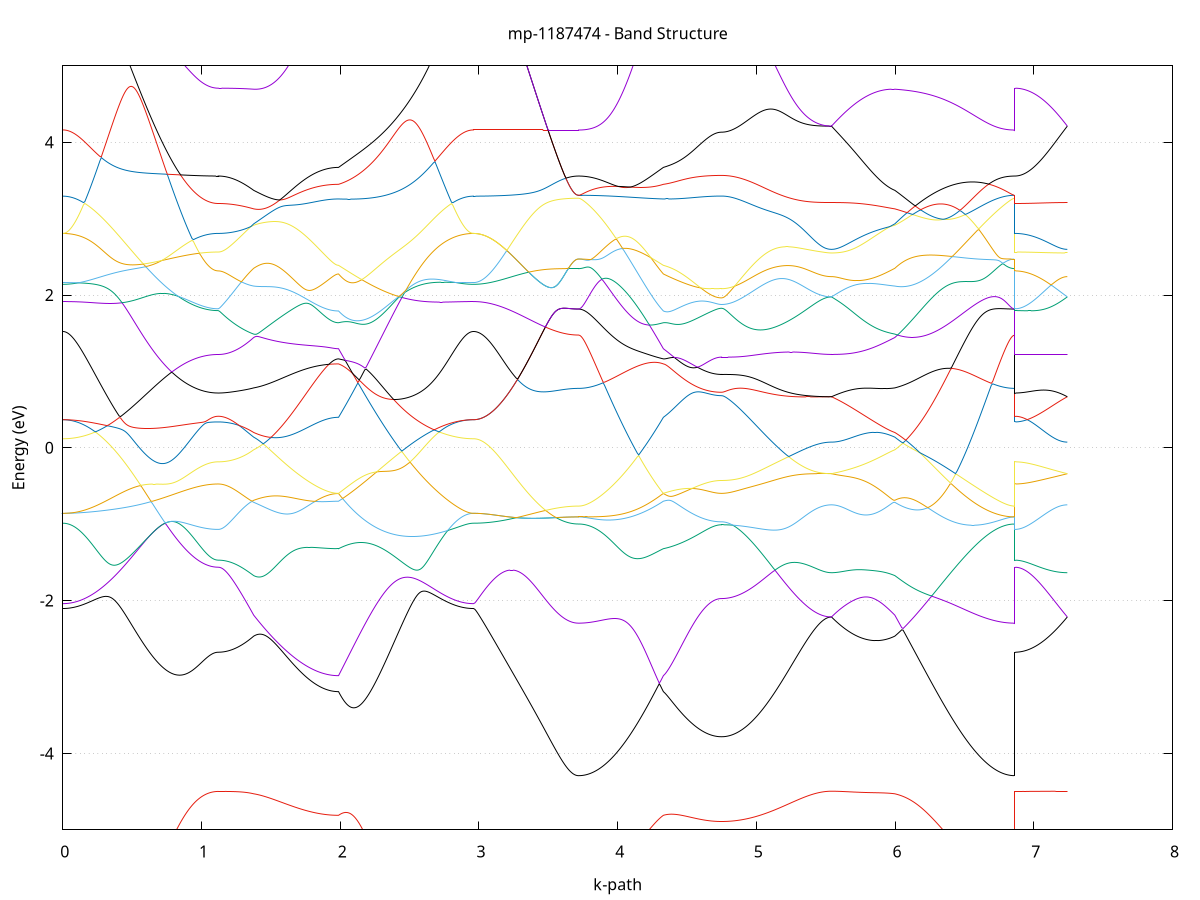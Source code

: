 set title 'mp-1187474 - Band Structure'
set xlabel 'k-path'
set ylabel 'Energy (eV)'
set grid y
set yrange [-5:5]
set terminal png size 800,600
set output 'mp-1187474_bands_gnuplot.png'
plot '-' using 1:2 with lines notitle, '-' using 1:2 with lines notitle, '-' using 1:2 with lines notitle, '-' using 1:2 with lines notitle, '-' using 1:2 with lines notitle, '-' using 1:2 with lines notitle, '-' using 1:2 with lines notitle, '-' using 1:2 with lines notitle, '-' using 1:2 with lines notitle, '-' using 1:2 with lines notitle, '-' using 1:2 with lines notitle, '-' using 1:2 with lines notitle, '-' using 1:2 with lines notitle, '-' using 1:2 with lines notitle, '-' using 1:2 with lines notitle, '-' using 1:2 with lines notitle, '-' using 1:2 with lines notitle, '-' using 1:2 with lines notitle, '-' using 1:2 with lines notitle, '-' using 1:2 with lines notitle, '-' using 1:2 with lines notitle, '-' using 1:2 with lines notitle, '-' using 1:2 with lines notitle, '-' using 1:2 with lines notitle, '-' using 1:2 with lines notitle, '-' using 1:2 with lines notitle, '-' using 1:2 with lines notitle, '-' using 1:2 with lines notitle, '-' using 1:2 with lines notitle, '-' using 1:2 with lines notitle, '-' using 1:2 with lines notitle, '-' using 1:2 with lines notitle, '-' using 1:2 with lines notitle, '-' using 1:2 with lines notitle, '-' using 1:2 with lines notitle, '-' using 1:2 with lines notitle, '-' using 1:2 with lines notitle, '-' using 1:2 with lines notitle, '-' using 1:2 with lines notitle, '-' using 1:2 with lines notitle, '-' using 1:2 with lines notitle, '-' using 1:2 with lines notitle, '-' using 1:2 with lines notitle, '-' using 1:2 with lines notitle, '-' using 1:2 with lines notitle, '-' using 1:2 with lines notitle, '-' using 1:2 with lines notitle, '-' using 1:2 with lines notitle, '-' using 1:2 with lines notitle, '-' using 1:2 with lines notitle, '-' using 1:2 with lines notitle, '-' using 1:2 with lines notitle, '-' using 1:2 with lines notitle, '-' using 1:2 with lines notitle, '-' using 1:2 with lines notitle, '-' using 1:2 with lines notitle, '-' using 1:2 with lines notitle, '-' using 1:2 with lines notitle, '-' using 1:2 with lines notitle, '-' using 1:2 with lines notitle, '-' using 1:2 with lines notitle, '-' using 1:2 with lines notitle, '-' using 1:2 with lines notitle, '-' using 1:2 with lines notitle
0.000000 -33.127498
0.009918 -33.127498
0.019835 -33.127498
0.029753 -33.127598
0.039670 -33.127698
0.049588 -33.127798
0.059505 -33.127998
0.069423 -33.128098
0.079340 -33.128398
0.089258 -33.128598
0.099176 -33.128898
0.109093 -33.129198
0.119011 -33.129498
0.128928 -33.129898
0.138846 -33.130298
0.148763 -33.130698
0.158681 -33.131198
0.168598 -33.131698
0.178516 -33.132298
0.188434 -33.132898
0.198351 -33.133498
0.208269 -33.134098
0.218186 -33.134798
0.228104 -33.135498
0.238021 -33.136298
0.247939 -33.137098
0.257856 -33.137898
0.267774 -33.138798
0.277692 -33.139698
0.287609 -33.140698
0.297527 -33.141598
0.307444 -33.142598
0.317362 -33.143698
0.327279 -33.144698
0.337197 -33.145798
0.347114 -33.146998
0.357032 -33.148098
0.366949 -33.149298
0.376867 -33.150498
0.386785 -33.151698
0.396702 -33.152998
0.406620 -33.154298
0.416537 -33.155598
0.426455 -33.156898
0.436372 -33.158198
0.446290 -33.159598
0.456207 -33.160898
0.466125 -33.162298
0.476043 -33.163698
0.485960 -33.165098
0.495878 -33.166598
0.505795 -33.167998
0.515713 -33.169398
0.525630 -33.170898
0.535548 -33.172298
0.545465 -33.173798
0.555383 -33.175198
0.565301 -33.176698
0.575218 -33.178098
0.585136 -33.179598
0.595053 -33.180998
0.604971 -33.182498
0.614888 -33.183898
0.624806 -33.185298
0.634723 -33.186798
0.644641 -33.188198
0.654559 -33.189598
0.664476 -33.190998
0.674394 -33.192398
0.684311 -33.193798
0.694229 -33.195098
0.704146 -33.196498
0.714064 -33.197798
0.723981 -33.199098
0.733899 -33.200398
0.743817 -33.201698
0.753734 -33.202898
0.763652 -33.204098
0.773569 -33.205298
0.783487 -33.206498
0.793404 -33.207698
0.803322 -33.208798
0.813239 -33.209898
0.823157 -33.210998
0.833075 -33.212098
0.842992 -33.213098
0.852910 -33.214098
0.862827 -33.215098
0.872745 -33.215998
0.882662 -33.216898
0.892580 -33.217798
0.902497 -33.218598
0.912415 -33.219398
0.922333 -33.220198
0.932250 -33.220898
0.942168 -33.221598
0.952085 -33.222298
0.962003 -33.222898
0.971920 -33.223498
0.981838 -33.224098
0.991755 -33.224598
1.001673 -33.225098
1.011591 -33.225598
1.021508 -33.225998
1.031426 -33.226298
1.041343 -33.226698
1.051261 -33.226998
1.061178 -33.227198
1.071096 -33.227398
1.081013 -33.227598
1.090931 -33.227798
1.100848 -33.227898
1.110766 -33.227898
1.120684 -33.227998
1.120684 -33.227998
1.130514 -33.227898
1.140344 -33.227598
1.150174 -33.227098
1.160005 -33.226498
1.169835 -33.225698
1.179665 -33.224698
1.189496 -33.223598
1.199326 -33.222198
1.209156 -33.220698
1.218986 -33.218998
1.228817 -33.217198
1.238647 -33.215198
1.248477 -33.212998
1.258308 -33.210598
1.268138 -33.208098
1.277968 -33.205398
1.287798 -33.202498
1.297629 -33.199498
1.307459 -33.196398
1.317289 -33.192998
1.327120 -33.189498
1.336950 -33.185898
1.346780 -33.182098
1.356610 -33.178198
1.366441 -33.174098
1.376271 -33.169898
1.376271 -33.169898
1.386137 -33.166798
1.396004 -33.163698
1.405870 -33.160398
1.415737 -33.157098
1.425603 -33.155198
1.435469 -33.155298
1.445336 -33.155298
1.455202 -33.155198
1.465068 -33.154998
1.474935 -33.154798
1.484801 -33.154498
1.494668 -33.154098
1.504534 -33.153598
1.514400 -33.152998
1.524267 -33.152398
1.534133 -33.151698
1.543999 -33.150898
1.553866 -33.150098
1.563732 -33.149098
1.573599 -33.148098
1.583465 -33.147098
1.593331 -33.145898
1.603198 -33.144698
1.613064 -33.143498
1.622930 -33.142098
1.632797 -33.140698
1.642663 -33.139298
1.652530 -33.137798
1.662396 -33.136198
1.672262 -33.134598
1.682129 -33.132898
1.691995 -33.131098
1.701861 -33.129398
1.711728 -33.127498
1.721594 -33.125598
1.731461 -33.123698
1.741327 -33.121798
1.751193 -33.119798
1.761060 -33.117698
1.770926 -33.115698
1.780792 -33.113598
1.790659 -33.111498
1.800525 -33.109398
1.810392 -33.107298
1.820258 -33.105098
1.830124 -33.102998
1.839991 -33.100798
1.849857 -33.098698
1.859724 -33.096598
1.869590 -33.094598
1.879456 -33.092498
1.889323 -33.090598
1.899189 -33.088698
1.909055 -33.086798
1.918922 -33.085098
1.928788 -33.083598
1.938655 -33.082198
1.948521 -33.080998
1.958387 -33.079998
1.968254 -33.079198
1.978120 -33.078798
1.987986 -33.078598
1.987986 -33.078598
1.997917 -33.077698
2.007847 -33.076798
2.017777 -33.075898
2.027708 -33.074998
2.037638 -33.074098
2.047568 -33.073198
2.057499 -33.072298
2.067429 -33.071398
2.077359 -33.070598
2.087290 -33.069698
2.097220 -33.068798
2.107150 -33.067898
2.117080 -33.066998
2.127011 -33.066098
2.136941 -33.065098
2.146871 -33.064198
2.156802 -33.063198
2.166732 -33.062198
2.176662 -33.061198
2.186593 -33.060198
2.196523 -33.059198
2.206453 -33.058098
2.216384 -33.056998
2.226314 -33.055798
2.236244 -33.054698
2.246175 -33.053598
2.256105 -33.056598
2.266035 -33.059498
2.275965 -33.062398
2.285896 -33.065198
2.295826 -33.067998
2.305756 -33.070698
2.315687 -33.073298
2.325617 -33.075898
2.335547 -33.078498
2.345478 -33.080898
2.355408 -33.083398
2.365338 -33.085698
2.375269 -33.087998
2.385199 -33.090298
2.395129 -33.092398
2.405060 -33.094498
2.414990 -33.096598
2.424920 -33.098598
2.434850 -33.100498
2.444781 -33.102398
2.454711 -33.104198
2.464641 -33.105898
2.474572 -33.107598
2.484502 -33.109198
2.494432 -33.110698
2.504363 -33.112198
2.514293 -33.113598
2.524223 -33.114998
2.534154 -33.116298
2.544084 -33.117498
2.554014 -33.118598
2.563944 -33.119698
2.573875 -33.120798
2.583805 -33.121798
2.593735 -33.122698
2.603666 -33.123498
2.613596 -33.124298
2.623526 -33.124998
2.633457 -33.125698
2.643387 -33.126298
2.653317 -33.126898
2.663248 -33.127398
2.673178 -33.127898
2.683108 -33.128198
2.693039 -33.128598
2.702969 -33.128898
2.712899 -33.129098
2.722830 -33.129298
2.732760 -33.129498
2.742690 -33.129598
2.752620 -33.129698
2.762551 -33.129698
2.772481 -33.129698
2.782411 -33.129698
2.792342 -33.129598
2.802272 -33.129498
2.812202 -33.129398
2.822133 -33.129198
2.832063 -33.129098
2.841993 -33.128898
2.851924 -33.128798
2.861854 -33.128598
2.871784 -33.128398
2.881714 -33.128198
2.891645 -33.128098
2.901575 -33.127898
2.911505 -33.127798
2.921436 -33.127698
2.931366 -33.127598
2.941296 -33.127498
2.951227 -33.127498
2.961157 -33.127498
2.961157 -33.127498
2.971116 -33.127398
2.981075 -33.127298
2.991034 -33.126998
3.000993 -33.126698
3.010952 -33.126198
3.020911 -33.125698
3.030869 -33.125098
3.040828 -33.124398
3.050787 -33.123498
3.060746 -33.122598
3.070705 -33.121598
3.080664 -33.120498
3.090623 -33.119298
3.100582 -33.117998
3.110541 -33.116598
3.120500 -33.115098
3.130459 -33.113498
3.140418 -33.111898
3.150377 -33.110098
3.160336 -33.108298
3.170294 -33.106298
3.180253 -33.104298
3.190212 -33.102198
3.200171 -33.099998
3.210130 -33.097798
3.220089 -33.095398
3.230048 -33.092998
3.240007 -33.093798
3.249966 -33.095698
3.259925 -33.097498
3.269884 -33.099298
3.279843 -33.100998
3.289802 -33.102798
3.299761 -33.104598
3.309719 -33.106298
3.319678 -33.107998
3.329637 -33.109698
3.339596 -33.111398
3.349555 -33.113098
3.359514 -33.114698
3.369473 -33.116298
3.379432 -33.117798
3.389391 -33.119398
3.399350 -33.120898
3.409309 -33.122298
3.419268 -33.123798
3.429227 -33.125198
3.439186 -33.126498
3.449144 -33.127798
3.459103 -33.129098
3.469062 -33.130298
3.479021 -33.131498
3.488980 -33.132698
3.498939 -33.133798
3.508898 -33.134798
3.518857 -33.135798
3.528816 -33.136798
3.538775 -33.137698
3.548734 -33.138598
3.558693 -33.139398
3.568652 -33.140198
3.578611 -33.140998
3.588569 -33.141598
3.598528 -33.142298
3.608487 -33.142898
3.618446 -33.143398
3.628405 -33.143898
3.638364 -33.144298
3.648323 -33.144698
3.658282 -33.144998
3.668241 -33.145298
3.678200 -33.145598
3.688159 -33.145698
3.698118 -33.145898
3.708077 -33.145898
3.718036 -33.145998
3.718036 -33.145998
3.727902 -33.145898
3.737768 -33.145798
3.747635 -33.145698
3.757501 -33.145498
3.767367 -33.145198
3.777234 -33.144898
3.787100 -33.144498
3.796967 -33.144098
3.806833 -33.143598
3.816699 -33.142998
3.826566 -33.142398
3.836432 -33.141698
3.846299 -33.140998
3.856165 -33.140198
3.866031 -33.139398
3.875898 -33.138498
3.885764 -33.137598
3.895630 -33.136598
3.905497 -33.135598
3.915363 -33.134498
3.925229 -33.133398
3.935096 -33.132198
3.944962 -33.130998
3.954829 -33.129698
3.964695 -33.128498
3.974561 -33.127098
3.984428 -33.125798
3.994294 -33.124398
4.004161 -33.122998
4.014027 -33.121598
4.023893 -33.120098
4.033760 -33.118598
4.043626 -33.117098
4.053492 -33.115598
4.063359 -33.114098
4.073225 -33.112498
4.083092 -33.110998
4.092958 -33.109498
4.102824 -33.107898
4.112691 -33.106398
4.122557 -33.104898
4.132423 -33.103398
4.142290 -33.101898
4.152156 -33.100398
4.162023 -33.098898
4.171889 -33.097498
4.181755 -33.096098
4.191622 -33.094698
4.201488 -33.093298
4.211354 -33.091998
4.221221 -33.090698
4.231087 -33.089498
4.240954 -33.088198
4.250820 -33.086998
4.260686 -33.085898
4.270553 -33.084798
4.280419 -33.083698
4.290285 -33.082598
4.300152 -33.081598
4.310018 -33.080598
4.319885 -33.079598
4.329751 -33.078598
4.329751 -33.078598
4.339736 -33.078198
4.349721 -33.077798
4.359707 -33.077498
4.369692 -33.077098
4.379677 -33.076798
4.389662 -33.076498
4.399647 -33.076298
4.409633 -33.076098
4.419618 -33.075898
4.429603 -33.075798
4.439588 -33.075698
4.449574 -33.075798
4.459559 -33.075798
4.469544 -33.075898
4.479529 -33.076098
4.489514 -33.076398
4.499500 -33.076698
4.509485 -33.076998
4.519470 -33.077398
4.529455 -33.077898
4.539440 -33.078398
4.549426 -33.078898
4.559411 -33.079398
4.569396 -33.079998
4.579381 -33.080598
4.589367 -33.081198
4.599352 -33.081798
4.609337 -33.082298
4.619322 -33.082898
4.629307 -33.083398
4.639293 -33.083998
4.649278 -33.084398
4.659263 -33.084898
4.669248 -33.085298
4.679233 -33.085698
4.689219 -33.085998
4.699204 -33.086298
4.709189 -33.086598
4.719174 -33.086698
4.729160 -33.086898
4.739145 -33.086998
4.749130 -33.086998
4.749130 -33.086998
4.759036 -33.086998
4.768941 -33.086998
4.778847 -33.086998
4.788752 -33.086998
4.798658 -33.087098
4.808563 -33.087098
4.818469 -33.087198
4.828374 -33.087198
4.838280 -33.087298
4.848185 -33.087398
4.858091 -33.087598
4.867996 -33.087798
4.877902 -33.087998
4.887808 -33.088198
4.897713 -33.088598
4.907619 -33.088998
4.917524 -33.089498
4.927430 -33.090098
4.937335 -33.090798
4.947241 -33.091698
4.957146 -33.092798
4.967052 -33.093998
4.976957 -33.095498
4.986863 -33.097198
4.996768 -33.099198
5.006674 -33.101398
5.016580 -33.103898
5.026485 -33.106598
5.036391 -33.109498
5.046296 -33.112598
5.056202 -33.115898
5.066107 -33.119198
5.076013 -33.122698
5.085918 -33.126198
5.095824 -33.129798
5.105729 -33.133398
5.115635 -33.136998
5.125540 -33.140598
5.135446 -33.144198
5.145351 -33.147798
5.155257 -33.151398
5.165163 -33.154898
5.175068 -33.158398
5.184974 -33.161898
5.194879 -33.165198
5.204785 -33.168598
5.214690 -33.171798
5.224596 -33.174998
5.234501 -33.178198
5.244407 -33.181198
5.254312 -33.184198
5.264218 -33.187098
5.274123 -33.189898
5.284029 -33.192598
5.293935 -33.195298
5.303840 -33.197798
5.313746 -33.200298
5.323651 -33.202698
5.333557 -33.204898
5.343462 -33.207098
5.353368 -33.209198
5.363273 -33.211198
5.373179 -33.213098
5.383084 -33.214798
5.392990 -33.216498
5.402895 -33.218098
5.412801 -33.219598
5.422707 -33.220898
5.432612 -33.222198
5.442518 -33.223298
5.452423 -33.224398
5.462329 -33.225298
5.472234 -33.226198
5.482140 -33.226898
5.492045 -33.227498
5.501951 -33.227998
5.511856 -33.228398
5.521762 -33.228598
5.531667 -33.228798
5.541573 -33.228898
5.541573 -33.228898
5.551500 -33.228798
5.561428 -33.228798
5.571355 -33.228698
5.581283 -33.228498
5.591210 -33.228398
5.601138 -33.228098
5.611065 -33.227798
5.620993 -33.227498
5.630920 -33.227098
5.640848 -33.226698
5.650775 -33.226198
5.660702 -33.225598
5.670630 -33.224998
5.680557 -33.224298
5.690485 -33.223598
5.700412 -33.222798
5.710340 -33.221898
5.720267 -33.220998
5.730195 -33.219998
5.740122 -33.218998
5.750050 -33.217798
5.759977 -33.216598
5.769905 -33.215398
5.779832 -33.214098
5.789759 -33.212698
5.799687 -33.211198
5.809614 -33.209698
5.819542 -33.208098
5.829469 -33.206498
5.839397 -33.204698
5.849324 -33.202998
5.859252 -33.201098
5.869179 -33.199198
5.879107 -33.197298
5.889034 -33.195198
5.898962 -33.193098
5.908889 -33.190998
5.918816 -33.188798
5.928744 -33.186598
5.938671 -33.184298
5.948599 -33.181998
5.958526 -33.179598
5.968454 -33.177198
5.978381 -33.174798
5.988309 -33.172398
5.998236 -33.169898
5.998236 -33.169898
6.008180 -33.165498
6.018123 -33.160998
6.028067 -33.156298
6.038011 -33.156298
6.047954 -33.156898
6.057898 -33.157498
6.067842 -33.158098
6.077785 -33.158598
6.087729 -33.159098
6.097672 -33.159598
6.107616 -33.159998
6.117560 -33.160398
6.127503 -33.160798
6.137447 -33.161198
6.147391 -33.161498
6.157334 -33.161798
6.167278 -33.161998
6.177222 -33.162198
6.187165 -33.162498
6.197109 -33.162598
6.207052 -33.162798
6.216996 -33.162898
6.226940 -33.162998
6.236883 -33.162998
6.246827 -33.163098
6.256771 -33.163098
6.266714 -33.163098
6.276658 -33.162998
6.286602 -33.162998
6.296545 -33.162898
6.306489 -33.162798
6.316432 -33.162598
6.326376 -33.162498
6.336320 -33.162298
6.346263 -33.162098
6.356207 -33.161898
6.366151 -33.161698
6.376094 -33.161398
6.386038 -33.161098
6.395982 -33.160798
6.405925 -33.160498
6.415869 -33.160198
6.425812 -33.159898
6.435756 -33.159498
6.445700 -33.159198
6.455643 -33.158798
6.465587 -33.158398
6.475531 -33.157998
6.485474 -33.157598
6.495418 -33.157198
6.505361 -33.156798
6.515305 -33.156398
6.525249 -33.155898
6.535192 -33.155498
6.545136 -33.155098
6.555080 -33.154598
6.565023 -33.154198
6.574967 -33.153798
6.584911 -33.153298
6.594854 -33.152898
6.604798 -33.152498
6.614741 -33.152098
6.624685 -33.151698
6.634629 -33.151298
6.644572 -33.150898
6.654516 -33.150498
6.664460 -33.150098
6.674403 -33.149698
6.684347 -33.149398
6.694291 -33.148998
6.704234 -33.148698
6.714178 -33.148398
6.724121 -33.148098
6.734065 -33.147798
6.744009 -33.147498
6.753952 -33.147298
6.763896 -33.147098
6.773840 -33.146898
6.783783 -33.146698
6.793727 -33.146498
6.803671 -33.146398
6.813614 -33.146198
6.823558 -33.146098
6.833501 -33.146098
6.843445 -33.145998
6.853389 -33.145998
6.863332 -33.145998
6.863332 -33.227998
6.873291 -33.227998
6.883250 -33.227998
6.893209 -33.227998
6.903168 -33.227998
6.913127 -33.227998
6.923086 -33.227998
6.933045 -33.227998
6.943004 -33.227998
6.952963 -33.228098
6.962922 -33.228098
6.972881 -33.228098
6.982839 -33.228198
6.992798 -33.228198
7.002757 -33.228198
7.012716 -33.228298
7.022675 -33.228298
7.032634 -33.228298
7.042593 -33.228398
7.052552 -33.228398
7.062511 -33.228398
7.072470 -33.228498
7.082429 -33.228498
7.092388 -33.228498
7.102347 -33.228598
7.112306 -33.228598
7.122264 -33.228698
7.132223 -33.228698
7.142182 -33.228698
7.152141 -33.228698
7.162100 -33.228798
7.172059 -33.228798
7.182018 -33.228798
7.191977 -33.228798
7.201936 -33.228798
7.211895 -33.228898
7.221854 -33.228898
7.231813 -33.228898
7.241772 -33.228898
e
0.000000 -33.058398
0.009918 -33.058398
0.019835 -33.058298
0.029753 -33.058198
0.039670 -33.058098
0.049588 -33.057898
0.059505 -33.057698
0.069423 -33.057498
0.079340 -33.057198
0.089258 -33.056798
0.099176 -33.056498
0.109093 -33.056098
0.119011 -33.055598
0.128928 -33.055098
0.138846 -33.054498
0.148763 -33.053898
0.158681 -33.053298
0.168598 -33.052598
0.178516 -33.051898
0.188434 -33.051098
0.198351 -33.050198
0.208269 -33.049398
0.218186 -33.048398
0.228104 -33.047398
0.238021 -33.046398
0.247939 -33.045298
0.257856 -33.044098
0.267774 -33.042898
0.277692 -33.041698
0.287609 -33.040398
0.297527 -33.038998
0.307444 -33.037698
0.317362 -33.036198
0.327279 -33.034698
0.337197 -33.033198
0.347114 -33.031598
0.357032 -33.029898
0.366949 -33.028298
0.376867 -33.026498
0.386785 -33.024798
0.396702 -33.022898
0.406620 -33.021098
0.416537 -33.019198
0.426455 -33.017198
0.436372 -33.015298
0.446290 -33.016498
0.456207 -33.019098
0.466125 -33.021598
0.476043 -33.024098
0.485960 -33.026598
0.495878 -33.029098
0.505795 -33.031598
0.515713 -33.033998
0.525630 -33.036398
0.535548 -33.038898
0.545465 -33.041198
0.555383 -33.043598
0.565301 -33.045998
0.575218 -33.048298
0.585136 -33.050598
0.595053 -33.052898
0.604971 -33.055098
0.614888 -33.057298
0.624806 -33.059498
0.634723 -33.061698
0.644641 -33.063798
0.654559 -33.065898
0.664476 -33.067998
0.674394 -33.069998
0.684311 -33.071998
0.694229 -33.073998
0.704146 -33.075898
0.714064 -33.077898
0.723981 -33.079698
0.733899 -33.081498
0.743817 -33.083298
0.753734 -33.085098
0.763652 -33.086798
0.773569 -33.088498
0.783487 -33.090098
0.793404 -33.091698
0.803322 -33.093298
0.813239 -33.094798
0.823157 -33.096298
0.833075 -33.097698
0.842992 -33.099098
0.852910 -33.100398
0.862827 -33.101698
0.872745 -33.102998
0.882662 -33.104198
0.892580 -33.105398
0.902497 -33.106498
0.912415 -33.107498
0.922333 -33.108598
0.932250 -33.109498
0.942168 -33.110498
0.952085 -33.111398
0.962003 -33.112198
0.971920 -33.112998
0.981838 -33.113698
0.991755 -33.114398
1.001673 -33.115998
1.011591 -33.117898
1.021508 -33.119698
1.031426 -33.121398
1.041343 -33.122798
1.051261 -33.124098
1.061178 -33.125298
1.071096 -33.126198
1.081013 -33.126998
1.090931 -33.127598
1.100848 -33.128098
1.110766 -33.128298
1.120684 -33.128398
1.120684 -33.128398
1.130514 -33.128598
1.140344 -33.129198
1.150174 -33.129998
1.160005 -33.130998
1.169835 -33.132098
1.179665 -33.133298
1.189496 -33.134498
1.199326 -33.135598
1.209156 -33.136798
1.218986 -33.137998
1.228817 -33.139098
1.238647 -33.140298
1.248477 -33.141398
1.258308 -33.142498
1.268138 -33.143598
1.277968 -33.144598
1.287798 -33.145598
1.297629 -33.146598
1.307459 -33.147598
1.317289 -33.148498
1.327120 -33.149398
1.336950 -33.150298
1.346780 -33.151098
1.356610 -33.151998
1.366441 -33.152798
1.376271 -33.153498
1.376271 -33.153498
1.386137 -33.153998
1.396004 -33.154398
1.405870 -33.154798
1.415737 -33.154998
1.425603 -33.153698
1.435469 -33.150198
1.445336 -33.146698
1.455202 -33.142998
1.465068 -33.139298
1.474935 -33.135598
1.484801 -33.131698
1.494668 -33.127798
1.504534 -33.123898
1.514400 -33.119898
1.524267 -33.115798
1.534133 -33.111698
1.543999 -33.107498
1.553866 -33.103298
1.563732 -33.098998
1.573599 -33.094698
1.583465 -33.090398
1.593331 -33.085998
1.603198 -33.081598
1.613064 -33.077198
1.622930 -33.072698
1.632797 -33.068298
1.642663 -33.063798
1.652530 -33.059398
1.662396 -33.054898
1.672262 -33.050498
1.682129 -33.045998
1.691995 -33.041598
1.701861 -33.037198
1.711728 -33.032898
1.721594 -33.028598
1.731461 -33.024298
1.741327 -33.021898
1.751193 -33.021498
1.761060 -33.021298
1.770926 -33.021198
1.780792 -33.021298
1.790659 -33.021498
1.800525 -33.021898
1.810392 -33.022398
1.820258 -33.022998
1.830124 -33.023698
1.839991 -33.024598
1.849857 -33.025498
1.859724 -33.026498
1.869590 -33.027598
1.879456 -33.028798
1.889323 -33.029898
1.899189 -33.031098
1.909055 -33.032298
1.918922 -33.033498
1.928788 -33.034598
1.938655 -33.035598
1.948521 -33.036498
1.958387 -33.037298
1.968254 -33.037798
1.978120 -33.038198
1.987986 -33.038298
1.987986 -33.038298
1.997917 -33.035598
2.007847 -33.032898
2.017777 -33.030298
2.027708 -33.027598
2.037638 -33.024998
2.047568 -33.022398
2.057499 -33.019798
2.067429 -33.017198
2.077359 -33.014698
2.087290 -33.012098
2.097220 -33.009698
2.107150 -33.007198
2.117080 -33.010698
2.127011 -33.014298
2.136941 -33.017798
2.146871 -33.021198
2.156802 -33.024698
2.166732 -33.028098
2.176662 -33.031398
2.186593 -33.034798
2.196523 -33.037998
2.206453 -33.041198
2.216384 -33.044398
2.226314 -33.047498
2.236244 -33.050598
2.246175 -33.053498
2.256105 -33.052198
2.266035 -33.050998
2.275965 -33.049698
2.285896 -33.048398
2.295826 -33.046998
2.305756 -33.045598
2.315687 -33.044198
2.325617 -33.042698
2.335547 -33.041298
2.345478 -33.039698
2.355408 -33.038198
2.365338 -33.036598
2.375269 -33.034898
2.385199 -33.033298
2.395129 -33.031598
2.405060 -33.029898
2.414990 -33.028098
2.424920 -33.026298
2.434850 -33.024498
2.444781 -33.022598
2.454711 -33.020698
2.464641 -33.018798
2.474572 -33.016798
2.484502 -33.014898
2.494432 -33.012898
2.504363 -33.010798
2.514293 -33.008698
2.524223 -33.006698
2.534154 -33.004498
2.544084 -33.002398
2.554014 -33.000198
2.563944 -32.998098
2.573875 -32.999498
2.583805 -33.002398
2.593735 -33.005198
2.603666 -33.007898
2.613596 -33.010598
2.623526 -33.013198
2.633457 -33.015698
2.643387 -33.018198
2.653317 -33.020598
2.663248 -33.022898
2.673178 -33.025198
2.683108 -33.027398
2.693039 -33.029498
2.702969 -33.031598
2.712899 -33.033598
2.722830 -33.035498
2.732760 -33.037298
2.742690 -33.039098
2.752620 -33.040798
2.762551 -33.042398
2.772481 -33.043898
2.782411 -33.045398
2.792342 -33.046798
2.802272 -33.048098
2.812202 -33.049398
2.822133 -33.050498
2.832063 -33.051598
2.841993 -33.052598
2.851924 -33.053498
2.861854 -33.054398
2.871784 -33.055098
2.881714 -33.055798
2.891645 -33.056398
2.901575 -33.056898
2.911505 -33.057398
2.921436 -33.057798
2.931366 -33.057998
2.941296 -33.058198
2.951227 -33.058398
2.961157 -33.058398
2.961157 -33.058398
2.971116 -33.058498
2.981075 -33.058698
2.991034 -33.058998
3.000993 -33.059398
3.010952 -33.059998
3.020911 -33.060698
3.030869 -33.061498
3.040828 -33.062398
3.050787 -33.063498
3.060746 -33.064598
3.070705 -33.065798
3.080664 -33.067098
3.090623 -33.068398
3.100582 -33.069798
3.110541 -33.071298
3.120500 -33.072898
3.130459 -33.074498
3.140418 -33.076098
3.150377 -33.077798
3.160336 -33.079498
3.170294 -33.081298
3.180253 -33.082998
3.190212 -33.084798
3.200171 -33.086598
3.210130 -33.088398
3.220089 -33.090198
3.230048 -33.091998
3.240007 -33.093798
3.249966 -33.095698
3.259925 -33.097498
3.269884 -33.099298
3.279843 -33.100998
3.289802 -33.102798
3.299761 -33.104598
3.309719 -33.106298
3.319678 -33.107998
3.329637 -33.109698
3.339596 -33.111398
3.349555 -33.113098
3.359514 -33.114698
3.369473 -33.116298
3.379432 -33.117798
3.389391 -33.119398
3.399350 -33.120898
3.409309 -33.122298
3.419268 -33.123798
3.429227 -33.125198
3.439186 -33.126498
3.449144 -33.127798
3.459103 -33.129098
3.469062 -33.130298
3.479021 -33.131498
3.488980 -33.132698
3.498939 -33.133798
3.508898 -33.134798
3.518857 -33.135798
3.528816 -33.136798
3.538775 -33.137698
3.548734 -33.138598
3.558693 -33.139398
3.568652 -33.140198
3.578611 -33.140998
3.588569 -33.141598
3.598528 -33.142298
3.608487 -33.142898
3.618446 -33.143398
3.628405 -33.143898
3.638364 -33.144298
3.648323 -33.144698
3.658282 -33.144998
3.668241 -33.145298
3.678200 -33.145598
3.688159 -33.145698
3.698118 -33.145898
3.708077 -33.145898
3.718036 -33.145998
3.718036 -33.145998
3.727902 -33.145898
3.737768 -33.145798
3.747635 -33.145698
3.757501 -33.145398
3.767367 -33.145098
3.777234 -33.144698
3.787100 -33.144298
3.796967 -33.143798
3.806833 -33.143198
3.816699 -33.142498
3.826566 -33.141798
3.836432 -33.140998
3.846299 -33.140198
3.856165 -33.139298
3.866031 -33.138298
3.875898 -33.137198
3.885764 -33.136098
3.895630 -33.134998
3.905497 -33.133698
3.915363 -33.132398
3.925229 -33.131098
3.935096 -33.129698
3.944962 -33.128198
3.954829 -33.126598
3.964695 -33.124998
3.974561 -33.123398
3.984428 -33.121698
3.994294 -33.119998
4.004161 -33.118098
4.014027 -33.116298
4.023893 -33.114298
4.033760 -33.112398
4.043626 -33.110398
4.053492 -33.108298
4.063359 -33.106198
4.073225 -33.104098
4.083092 -33.101898
4.092958 -33.099598
4.102824 -33.097398
4.112691 -33.095098
4.122557 -33.092698
4.132423 -33.090298
4.142290 -33.087898
4.152156 -33.085498
4.162023 -33.082998
4.171889 -33.080498
4.181755 -33.077998
4.191622 -33.075398
4.201488 -33.072798
4.211354 -33.070198
4.221221 -33.067598
4.231087 -33.064998
4.240954 -33.062398
4.250820 -33.059698
4.260686 -33.056998
4.270553 -33.054398
4.280419 -33.051698
4.290285 -33.048998
4.300152 -33.046298
4.310018 -33.043598
4.319885 -33.040998
4.329751 -33.038298
4.329751 -33.038298
4.339736 -33.037098
4.349721 -33.035898
4.359707 -33.034698
4.369692 -33.033398
4.379677 -33.032098
4.389662 -33.030798
4.399647 -33.029498
4.409633 -33.028198
4.419618 -33.026798
4.429603 -33.025398
4.439588 -33.023998
4.449574 -33.022598
4.459559 -33.021198
4.469544 -33.019798
4.479529 -33.018398
4.489514 -33.016998
4.499500 -33.015598
4.509485 -33.014098
4.519470 -33.012698
4.529455 -33.011398
4.539440 -33.009998
4.549426 -33.008598
4.559411 -33.007298
4.569396 -33.005998
4.579381 -33.004698
4.589367 -33.003498
4.599352 -33.002298
4.609337 -33.001198
4.619322 -33.000098
4.629307 -32.999098
4.639293 -32.998098
4.649278 -32.997198
4.659263 -32.996398
4.669248 -32.995598
4.679233 -32.994898
4.689219 -32.994298
4.699204 -32.993798
4.709189 -32.993398
4.719174 -32.992998
4.729160 -32.992798
4.739145 -32.992598
4.749130 -32.992598
4.749130 -32.992598
4.759036 -32.992698
4.768941 -32.993098
4.778847 -32.993598
4.788752 -32.994398
4.798658 -32.995398
4.808563 -32.996598
4.818469 -32.997998
4.828374 -32.999598
4.838280 -33.002198
4.848185 -33.005298
4.858091 -33.008498
4.867996 -33.011798
4.877902 -33.015198
4.887808 -33.018698
4.897713 -33.022198
4.907619 -33.025798
4.917524 -33.029298
4.927430 -33.032698
4.937335 -33.036098
4.947241 -33.039398
4.957146 -33.042498
4.967052 -33.045398
4.976957 -33.048098
4.986863 -33.050498
4.996768 -33.052698
5.006674 -33.054598
5.016580 -33.056298
5.026485 -33.057698
5.036391 -33.058898
5.046296 -33.059798
5.056202 -33.060598
5.066107 -33.061198
5.076013 -33.061598
5.085918 -33.063898
5.095824 -33.066398
5.105729 -33.068898
5.115635 -33.071398
5.125540 -33.073798
5.135446 -33.076098
5.145351 -33.078498
5.155257 -33.080798
5.165163 -33.082998
5.175068 -33.085198
5.184974 -33.087398
5.194879 -33.089498
5.204785 -33.091598
5.214690 -33.093598
5.224596 -33.095498
5.234501 -33.097398
5.244407 -33.099298
5.254312 -33.101098
5.264218 -33.102798
5.274123 -33.104498
5.284029 -33.106098
5.293935 -33.107698
5.303840 -33.109198
5.313746 -33.110698
5.323651 -33.112098
5.333557 -33.113398
5.343462 -33.114698
5.353368 -33.115898
5.363273 -33.117098
5.373179 -33.118198
5.383084 -33.119198
5.392990 -33.120198
5.402895 -33.121098
5.412801 -33.121898
5.422707 -33.122698
5.432612 -33.123398
5.442518 -33.124098
5.452423 -33.124698
5.462329 -33.125198
5.472234 -33.125698
5.482140 -33.126098
5.492045 -33.126398
5.501951 -33.126698
5.511856 -33.126898
5.521762 -33.127098
5.531667 -33.127198
5.541573 -33.127198
5.541573 -33.127198
5.551500 -33.127198
5.561428 -33.127198
5.571355 -33.127198
5.581283 -33.127098
5.591210 -33.127098
5.601138 -33.127098
5.611065 -33.127098
5.620993 -33.127098
5.630920 -33.127198
5.640848 -33.127198
5.650775 -33.127398
5.660702 -33.127498
5.670630 -33.127798
5.680557 -33.128098
5.690485 -33.128398
5.700412 -33.128798
5.710340 -33.129298
5.720267 -33.129898
5.730195 -33.130498
5.740122 -33.131198
5.750050 -33.131998
5.759977 -33.132798
5.769905 -33.133698
5.779832 -33.134598
5.789759 -33.135598
5.799687 -33.136598
5.809614 -33.137598
5.819542 -33.138598
5.829469 -33.139598
5.839397 -33.140598
5.849324 -33.141598
5.859252 -33.142598
5.869179 -33.143598
5.879107 -33.144598
5.889034 -33.145498
5.898962 -33.146498
5.908889 -33.147398
5.918816 -33.148198
5.928744 -33.148998
5.938671 -33.149798
5.948599 -33.150598
5.958526 -33.151298
5.968454 -33.151898
5.978381 -33.152498
5.988309 -33.153098
5.998236 -33.153498
5.998236 -33.153498
6.008180 -33.154298
6.018123 -33.154998
6.028067 -33.155698
6.038011 -33.151498
6.047954 -33.146598
6.057898 -33.141598
6.067842 -33.136398
6.077785 -33.131098
6.087729 -33.125698
6.097672 -33.120198
6.107616 -33.114598
6.117560 -33.108998
6.127503 -33.103198
6.137447 -33.097298
6.147391 -33.091398
6.157334 -33.085298
6.167278 -33.079198
6.177222 -33.072998
6.187165 -33.066798
6.197109 -33.060498
6.207052 -33.054098
6.216996 -33.047698
6.226940 -33.041298
6.236883 -33.034798
6.246827 -33.028298
6.256771 -33.025098
6.266714 -33.023098
6.276658 -33.021098
6.286602 -33.019198
6.296545 -33.017198
6.306489 -33.015298
6.316432 -33.013398
6.326376 -33.011498
6.336320 -33.009598
6.346263 -33.007698
6.356207 -33.005898
6.366151 -33.003998
6.376094 -33.006198
6.386038 -33.010098
6.395982 -33.014098
6.405925 -33.018098
6.415869 -33.022198
6.425812 -33.026298
6.435756 -33.030398
6.445700 -33.034498
6.455643 -33.038698
6.465587 -33.042798
6.475531 -33.046998
6.485474 -33.051198
6.495418 -33.055298
6.505361 -33.059398
6.515305 -33.063398
6.525249 -33.067498
6.535192 -33.071498
6.545136 -33.075398
6.555080 -33.079298
6.565023 -33.083098
6.574967 -33.086798
6.584911 -33.090498
6.594854 -33.094098
6.604798 -33.097598
6.614741 -33.100998
6.624685 -33.104298
6.634629 -33.107498
6.644572 -33.110598
6.654516 -33.113598
6.664460 -33.116498
6.674403 -33.119298
6.684347 -33.121898
6.694291 -33.124398
6.704234 -33.126798
6.714178 -33.129098
6.724121 -33.131198
6.734065 -33.133198
6.744009 -33.135098
6.753952 -33.136798
6.763896 -33.138398
6.773840 -33.139798
6.783783 -33.141098
6.793727 -33.142198
6.803671 -33.143198
6.813614 -33.144098
6.823558 -33.144698
6.833501 -33.145298
6.843445 -33.145698
6.853389 -33.145898
6.863332 -33.145998
6.863332 -33.128398
6.873291 -33.128398
6.883250 -33.128398
6.893209 -33.128398
6.903168 -33.128398
6.913127 -33.128398
6.923086 -33.128298
6.933045 -33.128298
6.943004 -33.128298
6.952963 -33.128198
6.962922 -33.128198
6.972881 -33.128198
6.982839 -33.128098
6.992798 -33.128098
7.002757 -33.127998
7.012716 -33.127998
7.022675 -33.127898
7.032634 -33.127898
7.042593 -33.127898
7.052552 -33.127798
7.062511 -33.127798
7.072470 -33.127698
7.082429 -33.127698
7.092388 -33.127598
7.102347 -33.127598
7.112306 -33.127498
7.122264 -33.127498
7.132223 -33.127498
7.142182 -33.127398
7.152141 -33.127398
7.162100 -33.127298
7.172059 -33.127298
7.182018 -33.127298
7.191977 -33.127298
7.201936 -33.127298
7.211895 -33.127198
7.221854 -33.127198
7.231813 -33.127198
7.241772 -33.127198
e
0.000000 -33.058398
0.009918 -33.058298
0.019835 -33.058098
0.029753 -33.057598
0.039670 -33.056998
0.049588 -33.056198
0.059505 -33.055198
0.069423 -33.054098
0.079340 -33.052798
0.089258 -33.051298
0.099176 -33.049598
0.109093 -33.047798
0.119011 -33.045698
0.128928 -33.043598
0.138846 -33.041198
0.148763 -33.038698
0.158681 -33.035998
0.168598 -33.033198
0.178516 -33.030198
0.188434 -33.026998
0.198351 -33.023698
0.208269 -33.020298
0.218186 -33.016598
0.228104 -33.012898
0.238021 -33.008998
0.247939 -33.004898
0.257856 -33.000698
0.267774 -32.996398
0.277692 -32.991898
0.287609 -32.987398
0.297527 -32.982598
0.307444 -32.980398
0.317362 -32.982898
0.327279 -32.985498
0.337197 -32.988098
0.347114 -32.990698
0.357032 -32.993298
0.366949 -32.995898
0.376867 -32.998498
0.386785 -33.001098
0.396702 -33.003698
0.406620 -33.006298
0.416537 -33.008798
0.426455 -33.011398
0.436372 -33.013998
0.446290 -33.013198
0.456207 -33.011198
0.466125 -33.009098
0.476043 -33.006998
0.485960 -33.004798
0.495878 -33.002598
0.505795 -33.000398
0.515713 -32.998198
0.525630 -32.995898
0.535548 -32.993598
0.545465 -32.991298
0.555383 -32.988898
0.565301 -32.986498
0.575218 -32.984198
0.585136 -32.981698
0.595053 -32.979298
0.604971 -32.976898
0.614888 -32.974398
0.624806 -32.972098
0.634723 -32.975298
0.644641 -32.978698
0.654559 -32.982298
0.664476 -32.985998
0.674394 -32.989898
0.684311 -32.993898
0.694229 -32.998098
0.704146 -33.002398
0.714064 -33.006698
0.723981 -33.011198
0.733899 -33.015698
0.743817 -33.020198
0.753734 -33.024798
0.763652 -33.029298
0.773569 -33.033898
0.783487 -33.038398
0.793404 -33.042898
0.803322 -33.047398
0.813239 -33.051798
0.823157 -33.056198
0.833075 -33.060498
0.842992 -33.064698
0.852910 -33.068798
0.862827 -33.072898
0.872745 -33.076798
0.882662 -33.080598
0.892580 -33.084298
0.902497 -33.087898
0.912415 -33.091298
0.922333 -33.094598
0.932250 -33.097798
0.942168 -33.100898
0.952085 -33.103798
0.962003 -33.106498
0.971920 -33.109098
0.981838 -33.111498
0.991755 -33.113798
1.001673 -33.114998
1.011591 -33.115598
1.021508 -33.116098
1.031426 -33.116598
1.041343 -33.116998
1.051261 -33.117398
1.061178 -33.117798
1.071096 -33.117998
1.081013 -33.118298
1.090931 -33.118498
1.100848 -33.118598
1.110766 -33.118698
1.120684 -33.118698
1.120684 -33.118698
1.130514 -33.118398
1.140344 -33.117798
1.150174 -33.116798
1.160005 -33.115598
1.169835 -33.114298
1.179665 -33.112898
1.189496 -33.111398
1.199326 -33.109898
1.209156 -33.108298
1.218986 -33.106698
1.228817 -33.104998
1.238647 -33.103298
1.248477 -33.101598
1.258308 -33.099898
1.268138 -33.098098
1.277968 -33.096298
1.287798 -33.094498
1.297629 -33.092698
1.307459 -33.090898
1.317289 -33.088998
1.327120 -33.087098
1.336950 -33.085198
1.346780 -33.083298
1.356610 -33.081398
1.366441 -33.079498
1.376271 -33.077598
1.376271 -33.077598
1.386137 -33.076198
1.396004 -33.074698
1.405870 -33.073198
1.415737 -33.071698
1.425603 -33.070198
1.435469 -33.068598
1.445336 -33.066898
1.455202 -33.065298
1.465068 -33.063598
1.474935 -33.061898
1.484801 -33.060198
1.494668 -33.058398
1.504534 -33.056598
1.514400 -33.054798
1.524267 -33.053098
1.534133 -33.051298
1.543999 -33.049498
1.553866 -33.047598
1.563732 -33.045898
1.573599 -33.044098
1.583465 -33.042298
1.593331 -33.040598
1.603198 -33.038798
1.613064 -33.037098
1.622930 -33.035498
1.632797 -33.033898
1.642663 -33.032398
1.652530 -33.030898
1.662396 -33.029498
1.672262 -33.028098
1.682129 -33.026898
1.691995 -33.025798
1.701861 -33.024798
1.711728 -33.023798
1.721594 -33.023098
1.731461 -33.022398
1.741327 -33.020198
1.751193 -33.016098
1.761060 -33.011998
1.770926 -33.008098
1.780792 -33.004298
1.790659 -33.000498
1.800525 -32.996898
1.810392 -32.993498
1.820258 -32.990198
1.830124 -32.986998
1.839991 -32.983998
1.849857 -32.981198
1.859724 -32.978498
1.869590 -32.976098
1.879456 -32.973798
1.889323 -32.971698
1.899189 -32.969798
1.909055 -32.968098
1.918922 -32.966698
1.928788 -32.965398
1.938655 -32.964298
1.948521 -32.963398
1.958387 -32.962798
1.968254 -32.962298
1.978120 -32.961998
1.987986 -32.961898
1.987986 -32.961898
1.997917 -32.965798
2.007847 -32.969598
2.017777 -32.973498
2.027708 -32.977298
2.037638 -32.981098
2.047568 -32.984898
2.057499 -32.988698
2.067429 -32.992398
2.077359 -32.996098
2.087290 -32.999798
2.097220 -33.003498
2.107150 -33.007098
2.117080 -33.004798
2.127011 -33.002298
2.136941 -32.999998
2.146871 -32.997598
2.156802 -32.995298
2.166732 -32.993098
2.176662 -32.990898
2.186593 -32.988698
2.196523 -32.986498
2.206453 -32.984498
2.216384 -32.982398
2.226314 -32.980398
2.236244 -32.978398
2.246175 -32.976498
2.256105 -32.974598
2.266035 -32.972798
2.275965 -32.970998
2.285896 -32.969298
2.295826 -32.967598
2.305756 -32.965898
2.315687 -32.964298
2.325617 -32.962698
2.335547 -32.961198
2.345478 -32.959698
2.355408 -32.958298
2.365338 -32.956898
2.375269 -32.955598
2.385199 -32.954298
2.395129 -32.952998
2.405060 -32.951798
2.414990 -32.950598
2.424920 -32.950198
2.434850 -32.953898
2.444781 -32.957398
2.454711 -32.960998
2.464641 -32.964498
2.474572 -32.967898
2.484502 -32.971298
2.494432 -32.974698
2.504363 -32.977898
2.514293 -32.981198
2.524223 -32.984398
2.534154 -32.987498
2.544084 -32.990598
2.554014 -32.993698
2.563944 -32.996598
2.573875 -32.995898
2.583805 -32.993598
2.593735 -32.992298
2.603666 -32.995098
2.613596 -32.997898
2.623526 -33.000598
2.633457 -33.003398
2.643387 -33.005998
2.653317 -33.008698
2.663248 -33.011298
2.673178 -33.013898
2.683108 -33.016398
2.693039 -33.018898
2.702969 -33.021398
2.712899 -33.023798
2.722830 -33.026098
2.732760 -33.028398
2.742690 -33.030598
2.752620 -33.032798
2.762551 -33.034898
2.772481 -33.036998
2.782411 -33.038998
2.792342 -33.040898
2.802272 -33.042698
2.812202 -33.044498
2.822133 -33.046198
2.832063 -33.047798
2.841993 -33.049298
2.851924 -33.050698
2.861854 -33.051998
2.871784 -33.053098
2.881714 -33.054198
2.891645 -33.055198
2.901575 -33.055998
2.911505 -33.056698
2.921436 -33.057298
2.931366 -33.057798
2.941296 -33.058098
2.951227 -33.058298
2.961157 -33.058398
2.961157 -33.058398
2.971116 -33.058498
2.981075 -33.058698
2.991034 -33.058998
3.000993 -33.059398
3.010952 -33.059998
3.020911 -33.060698
3.030869 -33.061498
3.040828 -33.062398
3.050787 -33.063498
3.060746 -33.064598
3.070705 -33.065798
3.080664 -33.067098
3.090623 -33.068398
3.100582 -33.069798
3.110541 -33.071298
3.120500 -33.072898
3.130459 -33.074498
3.140418 -33.076098
3.150377 -33.077798
3.160336 -33.079498
3.170294 -33.081298
3.180253 -33.082998
3.190212 -33.084798
3.200171 -33.086598
3.210130 -33.088398
3.220089 -33.090198
3.230048 -33.091998
3.240007 -33.090398
3.249966 -33.087898
3.259925 -33.085198
3.269884 -33.082498
3.279843 -33.079698
3.289802 -33.076798
3.299761 -33.073798
3.309719 -33.070798
3.319678 -33.067698
3.329637 -33.064598
3.339596 -33.061398
3.349555 -33.058098
3.359514 -33.054798
3.369473 -33.051498
3.379432 -33.048098
3.389391 -33.044598
3.399350 -33.041098
3.409309 -33.037598
3.419268 -33.034098
3.429227 -33.030498
3.439186 -33.026798
3.449144 -33.023198
3.459103 -33.019598
3.469062 -33.015898
3.479021 -33.012198
3.488980 -33.008598
3.498939 -33.004998
3.508898 -33.001298
3.518857 -32.997798
3.528816 -32.994198
3.538775 -32.990698
3.548734 -32.987198
3.558693 -32.983898
3.568652 -32.980598
3.578611 -32.977398
3.588569 -32.974298
3.598528 -32.971298
3.608487 -32.968498
3.618446 -32.965798
3.628405 -32.963298
3.638364 -32.961098
3.648323 -32.958998
3.658282 -32.957098
3.668241 -32.955498
3.678200 -32.954198
3.688159 -32.953098
3.698118 -32.952398
3.708077 -32.951898
3.718036 -32.951698
3.718036 -32.951698
3.727902 -32.951798
3.737768 -32.951798
3.747635 -32.951998
3.757501 -32.952098
3.767367 -32.952298
3.777234 -32.952598
3.787100 -32.952898
3.796967 -32.953198
3.806833 -32.953598
3.816699 -32.953998
3.826566 -32.954498
3.836432 -32.954898
3.846299 -32.955398
3.856165 -32.955998
3.866031 -32.956498
3.875898 -32.957098
3.885764 -32.957598
3.895630 -32.958198
3.905497 -32.958798
3.915363 -32.959398
3.925229 -32.959998
3.935096 -32.960498
3.944962 -32.961098
3.954829 -32.961598
3.964695 -32.962198
3.974561 -32.962698
3.984428 -32.963098
3.994294 -32.963598
4.004161 -32.963998
4.014027 -32.964298
4.023893 -32.964598
4.033760 -32.964898
4.043626 -32.965098
4.053492 -32.965198
4.063359 -32.965298
4.073225 -32.965298
4.083092 -32.965298
4.092958 -32.965098
4.102824 -32.964898
4.112691 -32.964598
4.122557 -32.964198
4.132423 -32.963698
4.142290 -32.963098
4.152156 -32.962398
4.162023 -32.961498
4.171889 -32.960598
4.181755 -32.959598
4.191622 -32.958398
4.201488 -32.957198
4.211354 -32.955798
4.221221 -32.954198
4.231087 -32.952598
4.240954 -32.950898
4.250820 -32.948998
4.260686 -32.946998
4.270553 -32.944898
4.280419 -32.942598
4.290285 -32.946298
4.300152 -32.950198
4.310018 -32.954098
4.319885 -32.957998
4.329751 -32.961898
4.329751 -32.961898
4.339736 -32.963698
4.349721 -32.965698
4.359707 -32.967798
4.369692 -32.969998
4.379677 -32.972098
4.389662 -32.974198
4.399647 -32.976198
4.409633 -32.978198
4.419618 -32.979998
4.429603 -32.981698
4.439588 -32.983298
4.449574 -32.984698
4.459559 -32.985998
4.469544 -32.987198
4.479529 -32.988198
4.489514 -32.989098
4.499500 -32.989898
4.509485 -32.990498
4.519470 -32.990998
4.529455 -32.991298
4.539440 -32.991598
4.549426 -32.991698
4.559411 -32.991798
4.569396 -32.991798
4.579381 -32.991598
4.589367 -32.991498
4.599352 -32.991198
4.609337 -32.990998
4.619322 -32.990598
4.629307 -32.990298
4.639293 -32.989998
4.649278 -32.989598
4.659263 -32.989198
4.669248 -32.988898
4.679233 -32.988598
4.689219 -32.988298
4.699204 -32.987998
4.709189 -32.987798
4.719174 -32.987598
4.729160 -32.987498
4.739145 -32.987398
4.749130 -32.987398
4.749130 -32.987398
4.759036 -32.987598
4.768941 -32.988198
4.778847 -32.989198
4.788752 -32.990598
4.798658 -32.992398
4.808563 -32.994398
4.818469 -32.996798
4.828374 -32.999398
4.838280 -33.001298
4.848185 -33.003198
4.858091 -33.005198
4.867996 -33.007298
4.877902 -33.009498
4.887808 -33.011798
4.897713 -33.014198
4.907619 -33.016598
4.917524 -33.019098
4.927430 -33.021698
4.937335 -33.024298
4.947241 -33.026898
4.957146 -33.029498
4.967052 -33.032198
4.976957 -33.034898
4.986863 -33.037498
4.996768 -33.040198
5.006674 -33.042898
5.016580 -33.045598
5.026485 -33.048298
5.036391 -33.050898
5.046296 -33.053598
5.056202 -33.056198
5.066107 -33.058798
5.076013 -33.061398
5.085918 -33.061998
5.095824 -33.062198
5.105729 -33.062398
5.115635 -33.062398
5.125540 -33.062498
5.135446 -33.062398
5.145351 -33.062298
5.155257 -33.062198
5.165163 -33.062098
5.175068 -33.061898
5.184974 -33.061698
5.194879 -33.061398
5.204785 -33.061198
5.214690 -33.060898
5.224596 -33.060698
5.234501 -33.060398
5.244407 -33.060098
5.254312 -33.059798
5.264218 -33.059498
5.274123 -33.059198
5.284029 -33.058898
5.293935 -33.058698
5.303840 -33.058398
5.313746 -33.058098
5.323651 -33.057798
5.333557 -33.057498
5.343462 -33.057298
5.353368 -33.056998
5.363273 -33.056798
5.373179 -33.056498
5.383084 -33.056298
5.392990 -33.056098
5.402895 -33.055898
5.412801 -33.055698
5.422707 -33.055498
5.432612 -33.055298
5.442518 -33.055198
5.452423 -33.054998
5.462329 -33.054898
5.472234 -33.054798
5.482140 -33.054698
5.492045 -33.054598
5.501951 -33.054498
5.511856 -33.054498
5.521762 -33.054398
5.531667 -33.054398
5.541573 -33.054398
5.541573 -33.054398
5.551500 -33.056998
5.561428 -33.059598
5.571355 -33.061998
5.581283 -33.064398
5.591210 -33.066798
5.601138 -33.068998
5.611065 -33.071198
5.620993 -33.073298
5.630920 -33.075298
5.640848 -33.077198
5.650775 -33.078898
5.660702 -33.080598
5.670630 -33.082098
5.680557 -33.083498
5.690485 -33.084798
5.700412 -33.085998
5.710340 -33.086998
5.720267 -33.087898
5.730195 -33.088598
5.740122 -33.089198
5.750050 -33.089698
5.759977 -33.089998
5.769905 -33.090298
5.779832 -33.090398
5.789759 -33.090498
5.799687 -33.090398
5.809614 -33.090298
5.819542 -33.090098
5.829469 -33.089798
5.839397 -33.089498
5.849324 -33.089098
5.859252 -33.088598
5.869179 -33.088098
5.879107 -33.087498
5.889034 -33.086898
5.898962 -33.086298
5.908889 -33.085598
5.918816 -33.084898
5.928744 -33.084098
5.938671 -33.083298
5.948599 -33.082398
5.958526 -33.081598
5.968454 -33.080598
5.978381 -33.079698
5.988309 -33.078598
5.998236 -33.077598
5.998236 -33.077598
6.008180 -33.075598
6.018123 -33.073598
6.028067 -33.071598
6.038011 -33.069598
6.047954 -33.067598
6.057898 -33.065598
6.067842 -33.063598
6.077785 -33.061498
6.087729 -33.059498
6.097672 -33.057498
6.107616 -33.055398
6.117560 -33.053398
6.127503 -33.051398
6.137447 -33.049298
6.147391 -33.047298
6.157334 -33.045198
6.167278 -33.043198
6.177222 -33.041198
6.187165 -33.039098
6.197109 -33.037098
6.207052 -33.035098
6.216996 -33.033098
6.226940 -33.030998
6.236883 -33.028998
6.246827 -33.026998
6.256771 -33.021698
6.266714 -33.015098
6.276658 -33.008598
6.286602 -33.001998
6.296545 -32.995398
6.306489 -32.988798
6.316432 -32.984198
6.326376 -32.987598
6.336320 -32.991198
6.346263 -32.994798
6.356207 -32.998498
6.366151 -33.002298
6.376094 -33.002198
6.386038 -33.000398
6.395982 -32.998698
6.405925 -32.996898
6.415869 -32.995198
6.425812 -32.993498
6.435756 -32.991798
6.445700 -32.990098
6.455643 -32.988498
6.465587 -32.986898
6.475531 -32.985298
6.485474 -32.983698
6.495418 -32.982198
6.505361 -32.980698
6.515305 -32.979198
6.525249 -32.977798
6.535192 -32.976398
6.545136 -32.974998
6.555080 -32.973698
6.565023 -32.972398
6.574967 -32.971098
6.584911 -32.969798
6.594854 -32.968598
6.604798 -32.967498
6.614741 -32.966298
6.624685 -32.965198
6.634629 -32.964198
6.644572 -32.963198
6.654516 -32.962198
6.664460 -32.961198
6.674403 -32.960298
6.684347 -32.959498
6.694291 -32.958698
6.704234 -32.957898
6.714178 -32.957198
6.724121 -32.956498
6.734065 -32.955798
6.744009 -32.955198
6.753952 -32.954698
6.763896 -32.954198
6.773840 -32.953698
6.783783 -32.953298
6.793727 -32.952998
6.803671 -32.952598
6.813614 -32.952398
6.823558 -32.952098
6.833501 -32.951998
6.843445 -32.951798
6.853389 -32.951798
6.863332 -32.951698
6.863332 -33.118698
6.873291 -33.118598
6.883250 -33.118498
6.893209 -33.118298
6.903168 -33.117898
6.913127 -33.117498
6.923086 -33.116998
6.933045 -33.116398
6.943004 -33.115698
6.952963 -33.114898
6.962922 -33.113998
6.972881 -33.112998
6.982839 -33.111898
6.992798 -33.110798
7.002757 -33.109498
7.012716 -33.108198
7.022675 -33.106698
7.032634 -33.105198
7.042593 -33.103598
7.052552 -33.101898
7.062511 -33.100198
7.072470 -33.098298
7.082429 -33.096298
7.092388 -33.094298
7.102347 -33.092198
7.112306 -33.089998
7.122264 -33.087698
7.132223 -33.085298
7.142182 -33.082898
7.152141 -33.080398
7.162100 -33.077798
7.172059 -33.075098
7.182018 -33.072398
7.191977 -33.069498
7.201936 -33.066598
7.211895 -33.063698
7.221854 -33.060698
7.231813 -33.057598
7.241772 -33.054398
e
0.000000 -32.925198
0.009918 -32.925298
0.019835 -32.925598
0.029753 -32.925998
0.039670 -32.926598
0.049588 -32.927398
0.059505 -32.928398
0.069423 -32.929498
0.079340 -32.930698
0.089258 -32.932098
0.099176 -32.933498
0.109093 -32.935098
0.119011 -32.936898
0.128928 -32.938598
0.138846 -32.940498
0.148763 -32.942498
0.158681 -32.944498
0.168598 -32.946698
0.178516 -32.948798
0.188434 -32.950998
0.198351 -32.953298
0.208269 -32.955598
0.218186 -32.957998
0.228104 -32.960398
0.238021 -32.962798
0.247939 -32.965198
0.257856 -32.967698
0.267774 -32.970198
0.277692 -32.972698
0.287609 -32.975298
0.297527 -32.977798
0.307444 -32.977798
0.317362 -32.972798
0.327279 -32.967798
0.337197 -32.962598
0.347114 -32.957298
0.357032 -32.951898
0.366949 -32.946398
0.376867 -32.940798
0.386785 -32.935398
0.396702 -32.935998
0.406620 -32.936698
0.416537 -32.937398
0.426455 -32.938198
0.436372 -32.938998
0.446290 -32.939898
0.456207 -32.940798
0.466125 -32.941798
0.476043 -32.942898
0.485960 -32.943998
0.495878 -32.945198
0.505795 -32.946498
0.515713 -32.947898
0.525630 -32.949398
0.535548 -32.950998
0.545465 -32.952698
0.555383 -32.954498
0.565301 -32.956598
0.575218 -32.958698
0.585136 -32.960998
0.595053 -32.963498
0.604971 -32.966198
0.614888 -32.968998
0.624806 -32.971898
0.634723 -32.969498
0.644641 -32.966998
0.654559 -32.964498
0.664476 -32.961998
0.674394 -32.959398
0.684311 -32.956898
0.694229 -32.954398
0.704146 -32.951898
0.714064 -32.949398
0.723981 -32.946898
0.733899 -32.944398
0.743817 -32.941898
0.753734 -32.939498
0.763652 -32.936998
0.773569 -32.934598
0.783487 -32.932198
0.793404 -32.929798
0.803322 -32.927398
0.813239 -32.925098
0.823157 -32.922698
0.833075 -32.920498
0.842992 -32.918198
0.852910 -32.915998
0.862827 -32.913798
0.872745 -32.911698
0.882662 -32.909598
0.892580 -32.909698
0.902497 -32.910198
0.912415 -32.910598
0.922333 -32.911098
0.932250 -32.911398
0.942168 -32.911798
0.952085 -32.912098
0.962003 -32.912398
0.971920 -32.912698
0.981838 -32.912998
0.991755 -32.913198
1.001673 -32.913398
1.011591 -32.913598
1.021508 -32.913798
1.031426 -32.913898
1.041343 -32.914098
1.051261 -32.914198
1.061178 -32.914298
1.071096 -32.914398
1.081013 -32.914398
1.090931 -32.914498
1.100848 -32.914498
1.110766 -32.914598
1.120684 -32.914598
1.120684 -32.914598
1.130514 -32.914598
1.140344 -32.914598
1.150174 -32.914698
1.160005 -32.914698
1.169835 -32.914798
1.179665 -32.914898
1.189496 -32.915098
1.199326 -32.915198
1.209156 -32.915398
1.218986 -32.915598
1.228817 -32.915898
1.238647 -32.916098
1.248477 -32.916398
1.258308 -32.916698
1.268138 -32.916998
1.277968 -32.917398
1.287798 -32.917798
1.297629 -32.918198
1.307459 -32.918698
1.317289 -32.919198
1.327120 -32.919698
1.336950 -32.920198
1.346780 -32.920798
1.356610 -32.921498
1.366441 -32.922098
1.376271 -32.922898
1.376271 -32.922898
1.386137 -32.923398
1.396004 -32.923898
1.405870 -32.924498
1.415737 -32.925098
1.425603 -32.925598
1.435469 -32.926198
1.445336 -32.926798
1.455202 -32.927398
1.465068 -32.928098
1.474935 -32.928698
1.484801 -32.929298
1.494668 -32.929998
1.504534 -32.930698
1.514400 -32.931298
1.524267 -32.931998
1.534133 -32.932698
1.543999 -32.933398
1.553866 -32.934098
1.563732 -32.934798
1.573599 -32.935498
1.583465 -32.936198
1.593331 -32.936798
1.603198 -32.937498
1.613064 -32.938098
1.622930 -32.938798
1.632797 -32.939398
1.642663 -32.939898
1.652530 -32.940498
1.662396 -32.940998
1.672262 -32.941398
1.682129 -32.941798
1.691995 -32.942198
1.701861 -32.942398
1.711728 -32.942598
1.721594 -32.942798
1.731461 -32.942798
1.741327 -32.942698
1.751193 -32.942598
1.761060 -32.942398
1.770926 -32.942098
1.780792 -32.941698
1.790659 -32.941198
1.800525 -32.940598
1.810392 -32.939998
1.820258 -32.939398
1.830124 -32.938598
1.839991 -32.937898
1.849857 -32.937098
1.859724 -32.936298
1.869590 -32.935498
1.879456 -32.934698
1.889323 -32.933998
1.899189 -32.933198
1.909055 -32.932498
1.918922 -32.931898
1.928788 -32.931298
1.938655 -32.930898
1.948521 -32.930398
1.958387 -32.930098
1.968254 -32.929898
1.978120 -32.929698
1.987986 -32.929698
1.987986 -32.929698
1.997917 -32.926698
2.007847 -32.923698
2.017777 -32.920598
2.027708 -32.917298
2.037638 -32.913998
2.047568 -32.910598
2.057499 -32.907098
2.067429 -32.903498
2.077359 -32.899798
2.087290 -32.896098
2.097220 -32.892298
2.107150 -32.888398
2.117080 -32.884398
2.127011 -32.880398
2.136941 -32.876398
2.146871 -32.872298
2.156802 -32.870398
2.166732 -32.872698
2.176662 -32.874998
2.186593 -32.877298
2.196523 -32.879698
2.206453 -32.882098
2.216384 -32.884598
2.226314 -32.886998
2.236244 -32.889598
2.246175 -32.892098
2.256105 -32.894698
2.266035 -32.897398
2.275965 -32.899998
2.285896 -32.902698
2.295826 -32.905398
2.305756 -32.908198
2.315687 -32.910998
2.325617 -32.913798
2.335547 -32.916598
2.345478 -32.919898
2.355408 -32.923798
2.365338 -32.927698
2.375269 -32.931498
2.385199 -32.935298
2.395129 -32.939098
2.405060 -32.942898
2.414990 -32.946598
2.424920 -32.949398
2.434850 -32.948298
2.444781 -32.948598
2.454711 -32.951498
2.464641 -32.954498
2.474572 -32.957398
2.484502 -32.960398
2.494432 -32.963398
2.504363 -32.966298
2.514293 -32.969298
2.524223 -32.972198
2.534154 -32.975098
2.544084 -32.977998
2.554014 -32.980898
2.563944 -32.983798
2.573875 -32.986698
2.583805 -32.989498
2.593735 -32.991398
2.603666 -32.989098
2.613596 -32.986898
2.623526 -32.984598
2.633457 -32.982298
2.643387 -32.979998
2.653317 -32.977698
2.663248 -32.975398
2.673178 -32.973098
2.683108 -32.970798
2.693039 -32.968498
2.702969 -32.966098
2.712899 -32.963898
2.722830 -32.961598
2.732760 -32.959298
2.742690 -32.956998
2.752620 -32.954798
2.762551 -32.952598
2.772481 -32.950398
2.782411 -32.948298
2.792342 -32.946198
2.802272 -32.944198
2.812202 -32.942198
2.822133 -32.940298
2.832063 -32.938498
2.841993 -32.936698
2.851924 -32.934998
2.861854 -32.933498
2.871784 -32.931998
2.881714 -32.930598
2.891645 -32.929398
2.901575 -32.928298
2.911505 -32.927398
2.921436 -32.926598
2.931366 -32.925998
2.941296 -32.925598
2.951227 -32.925298
2.961157 -32.925198
2.961157 -32.925198
2.971116 -32.925098
2.981075 -32.924898
2.991034 -32.924498
3.000993 -32.923998
3.010952 -32.923398
3.020911 -32.922598
3.030869 -32.921598
3.040828 -32.920598
3.050787 -32.919398
3.060746 -32.918098
3.070705 -32.916798
3.080664 -32.915298
3.090623 -32.913698
3.100582 -32.911998
3.110541 -32.910298
3.120500 -32.908498
3.130459 -32.906598
3.140418 -32.904598
3.150377 -32.902598
3.160336 -32.900598
3.170294 -32.898498
3.180253 -32.896398
3.190212 -32.894198
3.200171 -32.891998
3.210130 -32.889798
3.220089 -32.887598
3.230048 -32.885298
3.240007 -32.882998
3.249966 -32.880798
3.259925 -32.878498
3.269884 -32.876198
3.279843 -32.873898
3.289802 -32.871698
3.299761 -32.869398
3.309719 -32.867098
3.319678 -32.864898
3.329637 -32.862698
3.339596 -32.860398
3.349555 -32.858298
3.359514 -32.856098
3.369473 -32.853898
3.379432 -32.851798
3.389391 -32.849698
3.399350 -32.847698
3.409309 -32.845698
3.419268 -32.843698
3.429227 -32.841698
3.439186 -32.839798
3.449144 -32.837998
3.459103 -32.836098
3.469062 -32.834398
3.479021 -32.832598
3.488980 -32.830998
3.498939 -32.829298
3.508898 -32.827798
3.518857 -32.826298
3.528816 -32.825998
3.538775 -32.825898
3.548734 -32.825698
3.558693 -32.825598
3.568652 -32.825498
3.578611 -32.825398
3.588569 -32.825298
3.598528 -32.825298
3.608487 -32.825198
3.618446 -32.825098
3.628405 -32.824998
3.638364 -32.824998
3.648323 -32.824898
3.658282 -32.824898
3.668241 -32.824898
3.678200 -32.824798
3.688159 -32.824798
3.698118 -32.824798
3.708077 -32.824798
3.718036 -32.824798
3.718036 -32.824798
3.727902 -32.824798
3.737768 -32.824798
3.747635 -32.824898
3.757501 -32.824898
3.767367 -32.825098
3.777234 -32.825198
3.787100 -32.825298
3.796967 -32.825498
3.806833 -32.825698
3.816699 -32.825998
3.826566 -32.826298
3.836432 -32.826598
3.846299 -32.826998
3.856165 -32.827398
3.866031 -32.827898
3.875898 -32.828498
3.885764 -32.829098
3.895630 -32.829798
3.905497 -32.830598
3.915363 -32.831498
3.925229 -32.832498
3.935096 -32.833598
3.944962 -32.834898
3.954829 -32.836298
3.964695 -32.837898
3.974561 -32.839598
3.984428 -32.841498
3.994294 -32.843498
4.004161 -32.845698
4.014027 -32.848098
4.023893 -32.850598
4.033760 -32.853198
4.043626 -32.855998
4.053492 -32.858898
4.063359 -32.861898
4.073225 -32.864998
4.083092 -32.868198
4.092958 -32.871498
4.102824 -32.874898
4.112691 -32.878298
4.122557 -32.881798
4.132423 -32.885398
4.142290 -32.888998
4.152156 -32.892598
4.162023 -32.896298
4.171889 -32.900098
4.181755 -32.903798
4.191622 -32.907598
4.201488 -32.911398
4.211354 -32.915298
4.221221 -32.919098
4.231087 -32.922998
4.240954 -32.926898
4.250820 -32.930698
4.260686 -32.934598
4.270553 -32.938498
4.280419 -32.942398
4.290285 -32.940298
4.300152 -32.937798
4.310018 -32.935198
4.319885 -32.932498
4.329751 -32.929698
4.329751 -32.929698
4.339736 -32.928298
4.349721 -32.926598
4.359707 -32.924698
4.369692 -32.922698
4.379677 -32.920698
4.389662 -32.918598
4.399647 -32.916498
4.409633 -32.914298
4.419618 -32.912198
4.429603 -32.910098
4.439588 -32.908098
4.449574 -32.906098
4.459559 -32.904098
4.469544 -32.902198
4.479529 -32.900298
4.489514 -32.898498
4.499500 -32.896798
4.509485 -32.895098
4.519470 -32.893598
4.529455 -32.892098
4.539440 -32.890698
4.549426 -32.889498
4.559411 -32.888398
4.569396 -32.887398
4.579381 -32.886598
4.589367 -32.885898
4.599352 -32.885398
4.609337 -32.885098
4.619322 -32.884898
4.629307 -32.884798
4.639293 -32.884898
4.649278 -32.884998
4.659263 -32.885198
4.669248 -32.885398
4.679233 -32.885698
4.689219 -32.885998
4.699204 -32.886198
4.709189 -32.886398
4.719174 -32.886598
4.729160 -32.886698
4.739145 -32.886798
4.749130 -32.886898
4.749130 -32.886898
4.759036 -32.886798
4.768941 -32.886798
4.778847 -32.886698
4.788752 -32.886698
4.798658 -32.886698
4.808563 -32.886898
4.818469 -32.887398
4.828374 -32.888198
4.838280 -32.889298
4.848185 -32.890798
4.858091 -32.892598
4.867996 -32.894698
4.877902 -32.897098
4.887808 -32.899698
4.897713 -32.902398
4.907619 -32.905398
4.917524 -32.908398
4.927430 -32.911598
4.937335 -32.914798
4.947241 -32.918098
4.957146 -32.921398
4.967052 -32.924798
4.976957 -32.928198
4.986863 -32.931598
4.996768 -32.935098
5.006674 -32.938598
5.016580 -32.941998
5.026485 -32.945498
5.036391 -32.948998
5.046296 -32.952398
5.056202 -32.955798
5.066107 -32.959198
5.076013 -32.962598
5.085918 -32.965998
5.095824 -32.969298
5.105729 -32.972598
5.115635 -32.975898
5.125540 -32.979098
5.135446 -32.982298
5.145351 -32.985398
5.155257 -32.988498
5.165163 -32.991598
5.175068 -32.994598
5.184974 -32.997498
5.194879 -33.000398
5.204785 -33.003198
5.214690 -33.005998
5.224596 -33.008698
5.234501 -33.011298
5.244407 -33.013898
5.254312 -33.016398
5.264218 -33.018898
5.274123 -33.021298
5.284029 -33.023598
5.293935 -33.025798
5.303840 -33.027998
5.313746 -33.029998
5.323651 -33.032098
5.333557 -33.033998
5.343462 -33.035798
5.353368 -33.037598
5.363273 -33.039298
5.373179 -33.040898
5.383084 -33.042398
5.392990 -33.043798
5.402895 -33.045198
5.412801 -33.046398
5.422707 -33.047598
5.432612 -33.048698
5.442518 -33.049698
5.452423 -33.050598
5.462329 -33.051398
5.472234 -33.052098
5.482140 -33.052698
5.492045 -33.053198
5.501951 -33.053598
5.511856 -33.053998
5.521762 -33.054198
5.531667 -33.054298
5.541573 -33.054398
5.541573 -33.054398
5.551500 -33.051698
5.561428 -33.048998
5.571355 -33.046198
5.581283 -33.043398
5.591210 -33.040498
5.601138 -33.037598
5.611065 -33.034598
5.620993 -33.031598
5.630920 -33.028498
5.640848 -33.025398
5.650775 -33.022298
5.660702 -33.019098
5.670630 -33.015898
5.680557 -33.012698
5.690485 -33.009398
5.700412 -33.006098
5.710340 -33.002798
5.720267 -32.999498
5.730195 -32.996098
5.740122 -32.992698
5.750050 -32.989298
5.759977 -32.985898
5.769905 -32.982498
5.779832 -32.979098
5.789759 -32.975698
5.799687 -32.972198
5.809614 -32.968798
5.819542 -32.965398
5.829469 -32.961998
5.839397 -32.958698
5.849324 -32.955298
5.859252 -32.952098
5.869179 -32.948798
5.879107 -32.945598
5.889034 -32.942498
5.898962 -32.939498
5.908889 -32.936698
5.918816 -32.933898
5.928744 -32.931398
5.938671 -32.928998
5.948599 -32.926998
5.958526 -32.925198
5.968454 -32.923898
5.978381 -32.923098
5.988309 -32.922698
5.998236 -32.922898
5.998236 -32.922898
6.008180 -32.923598
6.018123 -32.924498
6.028067 -32.925298
6.038011 -32.926198
6.047954 -32.927198
6.057898 -32.928298
6.067842 -32.929298
6.077785 -32.930498
6.087729 -32.931698
6.097672 -32.932998
6.107616 -32.934398
6.117560 -32.935798
6.127503 -32.937298
6.137447 -32.938898
6.147391 -32.940598
6.157334 -32.942398
6.167278 -32.944198
6.177222 -32.946198
6.187165 -32.948198
6.197109 -32.950398
6.207052 -32.952598
6.216996 -32.954998
6.226940 -32.957398
6.236883 -32.959998
6.246827 -32.962598
6.256771 -32.965398
6.266714 -32.968298
6.276658 -32.971198
6.286602 -32.974298
6.296545 -32.977498
6.306489 -32.980798
6.316432 -32.982198
6.326376 -32.975598
6.336320 -32.968998
6.346263 -32.962498
6.356207 -32.955998
6.366151 -32.949498
6.376094 -32.943098
6.386038 -32.936698
6.395982 -32.930298
6.405925 -32.924098
6.415869 -32.917898
6.425812 -32.911698
6.435756 -32.905598
6.445700 -32.899698
6.455643 -32.893798
6.465587 -32.887998
6.475531 -32.882298
6.485474 -32.876598
6.495418 -32.871198
6.505361 -32.865798
6.515305 -32.860498
6.525249 -32.855398
6.535192 -32.850398
6.545136 -32.845498
6.555080 -32.840698
6.565023 -32.836098
6.574967 -32.833698
6.584911 -32.833098
6.594854 -32.832498
6.604798 -32.831998
6.614741 -32.831498
6.624685 -32.830998
6.634629 -32.830498
6.644572 -32.829998
6.654516 -32.829598
6.664460 -32.829098
6.674403 -32.828698
6.684347 -32.828298
6.694291 -32.827898
6.704234 -32.827598
6.714178 -32.827198
6.724121 -32.826898
6.734065 -32.826598
6.744009 -32.826398
6.753952 -32.826098
6.763896 -32.825898
6.773840 -32.825698
6.783783 -32.825498
6.793727 -32.825298
6.803671 -32.825198
6.813614 -32.824998
6.823558 -32.824898
6.833501 -32.824898
6.843445 -32.824798
6.853389 -32.824798
6.863332 -32.824798
6.863332 -32.914598
6.873291 -32.915198
6.883250 -32.916898
6.893209 -32.919498
6.903168 -32.922598
6.913127 -32.926098
6.923086 -32.929898
6.933045 -32.933798
6.943004 -32.937898
6.952963 -32.941998
6.962922 -32.946098
6.972881 -32.950298
6.982839 -32.954498
6.992798 -32.958698
7.002757 -32.962898
7.012716 -32.967098
7.022675 -32.971298
7.032634 -32.975498
7.042593 -32.979598
7.052552 -32.983798
7.062511 -32.987898
7.072470 -32.991898
7.082429 -32.995998
7.092388 -32.999998
7.102347 -33.003998
7.112306 -33.007898
7.122264 -33.011798
7.132223 -33.015598
7.142182 -33.019398
7.152141 -33.023098
7.162100 -33.026798
7.172059 -33.030498
7.182018 -33.034098
7.191977 -33.037598
7.201936 -33.041098
7.211895 -33.044498
7.221854 -33.047898
7.231813 -33.051198
7.241772 -33.054398
e
0.000000 -32.925198
0.009918 -32.925198
0.019835 -32.925198
0.029753 -32.925198
0.039670 -32.925298
0.049588 -32.925298
0.059505 -32.925398
0.069423 -32.925498
0.079340 -32.925598
0.089258 -32.925698
0.099176 -32.925798
0.109093 -32.925898
0.119011 -32.925998
0.128928 -32.926198
0.138846 -32.926298
0.148763 -32.926498
0.158681 -32.926698
0.168598 -32.926898
0.178516 -32.927098
0.188434 -32.927298
0.198351 -32.927598
0.208269 -32.927798
0.218186 -32.928098
0.228104 -32.928398
0.238021 -32.928698
0.247939 -32.928998
0.257856 -32.929298
0.267774 -32.929598
0.277692 -32.929998
0.287609 -32.930398
0.297527 -32.930798
0.307444 -32.931198
0.317362 -32.931598
0.327279 -32.932098
0.337197 -32.932598
0.347114 -32.933098
0.357032 -32.933598
0.366949 -32.934198
0.376867 -32.934798
0.386785 -32.935098
0.396702 -32.929298
0.406620 -32.923398
0.416537 -32.917498
0.426455 -32.911398
0.436372 -32.905398
0.446290 -32.899198
0.456207 -32.892998
0.466125 -32.886698
0.476043 -32.880298
0.485960 -32.873998
0.495878 -32.867498
0.505795 -32.861098
0.515713 -32.854598
0.525630 -32.848098
0.535548 -32.841498
0.545465 -32.834898
0.555383 -32.833098
0.565301 -32.838298
0.575218 -32.843198
0.585136 -32.847998
0.595053 -32.852598
0.604971 -32.856998
0.614888 -32.861198
0.624806 -32.865098
0.634723 -32.868898
0.644641 -32.872398
0.654559 -32.875698
0.664476 -32.878698
0.674394 -32.881498
0.684311 -32.884098
0.694229 -32.886598
0.704146 -32.888798
0.714064 -32.890898
0.723981 -32.892798
0.733899 -32.894498
0.743817 -32.896098
0.753734 -32.897598
0.763652 -32.898998
0.773569 -32.900198
0.783487 -32.901398
0.793404 -32.902498
0.803322 -32.903498
0.813239 -32.904398
0.823157 -32.905198
0.833075 -32.905998
0.842992 -32.906798
0.852910 -32.907498
0.862827 -32.908098
0.872745 -32.908698
0.882662 -32.909198
0.892580 -32.907598
0.902497 -32.905698
0.912415 -32.903798
0.922333 -32.901898
0.932250 -32.900098
0.942168 -32.898398
0.952085 -32.896698
0.962003 -32.895098
0.971920 -32.893598
0.981838 -32.892198
0.991755 -32.890898
1.001673 -32.889598
1.011591 -32.888398
1.021508 -32.887298
1.031426 -32.886398
1.041343 -32.885498
1.051261 -32.884698
1.061178 -32.883998
1.071096 -32.883398
1.081013 -32.882898
1.090931 -32.882498
1.100848 -32.882298
1.110766 -32.882098
1.120684 -32.882098
1.120684 -32.882098
1.130514 -32.881998
1.140344 -32.881998
1.150174 -32.881998
1.160005 -32.881898
1.169835 -32.881798
1.179665 -32.881698
1.189496 -32.881498
1.199326 -32.881398
1.209156 -32.881198
1.218986 -32.880998
1.228817 -32.880798
1.238647 -32.880498
1.248477 -32.880198
1.258308 -32.879998
1.268138 -32.879698
1.277968 -32.879298
1.287798 -32.878998
1.297629 -32.878598
1.307459 -32.878198
1.317289 -32.877798
1.327120 -32.877398
1.336950 -32.876998
1.346780 -32.876498
1.356610 -32.876098
1.366441 -32.875598
1.376271 -32.875098
1.376271 -32.875098
1.386137 -32.874698
1.396004 -32.874398
1.405870 -32.874098
1.415737 -32.873898
1.425603 -32.873698
1.435469 -32.873498
1.445336 -32.873298
1.455202 -32.873198
1.465068 -32.873098
1.474935 -32.873098
1.484801 -32.872998
1.494668 -32.872998
1.504534 -32.872998
1.514400 -32.872998
1.524267 -32.872998
1.534133 -32.873098
1.543999 -32.873098
1.553866 -32.873198
1.563732 -32.873198
1.573599 -32.873298
1.583465 -32.873298
1.593331 -32.873398
1.603198 -32.873398
1.613064 -32.873398
1.622930 -32.873398
1.632797 -32.873398
1.642663 -32.873398
1.652530 -32.873298
1.662396 -32.873198
1.672262 -32.873098
1.682129 -32.872898
1.691995 -32.872698
1.701861 -32.872498
1.711728 -32.872198
1.721594 -32.871798
1.731461 -32.871398
1.741327 -32.870898
1.751193 -32.870298
1.761060 -32.869598
1.770926 -32.868898
1.780792 -32.868098
1.790659 -32.867098
1.800525 -32.866098
1.810392 -32.864998
1.820258 -32.863698
1.830124 -32.862398
1.839991 -32.860998
1.849857 -32.859398
1.859724 -32.857798
1.869590 -32.855998
1.879456 -32.854298
1.889323 -32.852398
1.899189 -32.850498
1.909055 -32.848698
1.918922 -32.846798
1.928788 -32.845098
1.938655 -32.843398
1.948521 -32.841998
1.958387 -32.840798
1.968254 -32.839898
1.978120 -32.839298
1.987986 -32.839098
1.987986 -32.839098
1.997917 -32.840598
2.007847 -32.842098
2.017777 -32.843598
2.027708 -32.845198
2.037638 -32.846898
2.047568 -32.848598
2.057499 -32.850298
2.067429 -32.852098
2.077359 -32.853998
2.087290 -32.855898
2.097220 -32.857798
2.107150 -32.859798
2.117080 -32.861798
2.127011 -32.863898
2.136941 -32.865998
2.146871 -32.868198
2.156802 -32.868098
2.166732 -32.863898
2.176662 -32.859698
2.186593 -32.855398
2.196523 -32.858298
2.206453 -32.862498
2.216384 -32.866698
2.226314 -32.870898
2.236244 -32.875098
2.246175 -32.879298
2.256105 -32.883398
2.266035 -32.887598
2.275965 -32.891698
2.285896 -32.895798
2.295826 -32.899898
2.305756 -32.903898
2.315687 -32.907898
2.325617 -32.911898
2.335547 -32.915898
2.345478 -32.919398
2.355408 -32.922298
2.365338 -32.925098
2.375269 -32.927998
2.385199 -32.930898
2.395129 -32.933798
2.405060 -32.936798
2.414990 -32.939698
2.424920 -32.942698
2.434850 -32.945598
2.444781 -32.947198
2.454711 -32.946198
2.464641 -32.945198
2.474572 -32.944198
2.484502 -32.943298
2.494432 -32.942398
2.504363 -32.941498
2.514293 -32.940698
2.524223 -32.939898
2.534154 -32.939098
2.544084 -32.938398
2.554014 -32.937698
2.563944 -32.936998
2.573875 -32.936298
2.583805 -32.935598
2.593735 -32.934998
2.603666 -32.934398
2.613596 -32.933898
2.623526 -32.933298
2.633457 -32.932798
2.643387 -32.932298
2.653317 -32.931798
2.663248 -32.931398
2.673178 -32.930898
2.683108 -32.930498
2.693039 -32.930098
2.702969 -32.929698
2.712899 -32.929398
2.722830 -32.928998
2.732760 -32.928698
2.742690 -32.928398
2.752620 -32.928098
2.762551 -32.927798
2.772481 -32.927498
2.782411 -32.927298
2.792342 -32.926998
2.802272 -32.926798
2.812202 -32.926598
2.822133 -32.926398
2.832063 -32.926298
2.841993 -32.926098
2.851924 -32.925998
2.861854 -32.925798
2.871784 -32.925698
2.881714 -32.925598
2.891645 -32.925498
2.901575 -32.925398
2.911505 -32.925298
2.921436 -32.925298
2.931366 -32.925198
2.941296 -32.925198
2.951227 -32.925198
2.961157 -32.925198
2.961157 -32.925198
2.971116 -32.925098
2.981075 -32.924898
2.991034 -32.924498
3.000993 -32.923998
3.010952 -32.923398
3.020911 -32.922598
3.030869 -32.921598
3.040828 -32.920598
3.050787 -32.919398
3.060746 -32.918098
3.070705 -32.916798
3.080664 -32.915298
3.090623 -32.913698
3.100582 -32.911998
3.110541 -32.910298
3.120500 -32.908498
3.130459 -32.906598
3.140418 -32.904598
3.150377 -32.902598
3.160336 -32.900598
3.170294 -32.898498
3.180253 -32.896398
3.190212 -32.894198
3.200171 -32.891998
3.210130 -32.889798
3.220089 -32.887598
3.230048 -32.885298
3.240007 -32.882998
3.249966 -32.880798
3.259925 -32.878498
3.269884 -32.876198
3.279843 -32.873898
3.289802 -32.871698
3.299761 -32.869398
3.309719 -32.867098
3.319678 -32.864898
3.329637 -32.862698
3.339596 -32.860398
3.349555 -32.858298
3.359514 -32.856098
3.369473 -32.853898
3.379432 -32.851798
3.389391 -32.849698
3.399350 -32.847698
3.409309 -32.845698
3.419268 -32.843698
3.429227 -32.841698
3.439186 -32.839798
3.449144 -32.837998
3.459103 -32.836098
3.469062 -32.834398
3.479021 -32.832598
3.488980 -32.830998
3.498939 -32.829298
3.508898 -32.827798
3.518857 -32.826298
3.528816 -32.824798
3.538775 -32.823398
3.548734 -32.822098
3.558693 -32.820898
3.568652 -32.819698
3.578611 -32.818498
3.588569 -32.817498
3.598528 -32.816498
3.608487 -32.815598
3.618446 -32.814798
3.628405 -32.813998
3.638364 -32.813298
3.648323 -32.812698
3.658282 -32.812198
3.668241 -32.811698
3.678200 -32.811398
3.688159 -32.811098
3.698118 -32.810898
3.708077 -32.810698
3.718036 -32.810698
3.718036 -32.810698
3.727902 -32.810698
3.737768 -32.810698
3.747635 -32.810598
3.757501 -32.810598
3.767367 -32.810598
3.777234 -32.810498
3.787100 -32.810398
3.796967 -32.810298
3.806833 -32.810198
3.816699 -32.810098
3.826566 -32.809998
3.836432 -32.809898
3.846299 -32.809698
3.856165 -32.809598
3.866031 -32.809398
3.875898 -32.809198
3.885764 -32.808998
3.895630 -32.808798
3.905497 -32.808598
3.915363 -32.808398
3.925229 -32.808198
3.935096 -32.807898
3.944962 -32.807598
3.954829 -32.807398
3.964695 -32.807098
3.974561 -32.806698
3.984428 -32.806398
3.994294 -32.806098
4.004161 -32.805898
4.014027 -32.807198
4.023893 -32.808298
4.033760 -32.809398
4.043626 -32.810398
4.053492 -32.811298
4.063359 -32.812198
4.073225 -32.813098
4.083092 -32.813998
4.092958 -32.814798
4.102824 -32.815598
4.112691 -32.816398
4.122557 -32.817198
4.132423 -32.817998
4.142290 -32.818798
4.152156 -32.819698
4.162023 -32.820498
4.171889 -32.821298
4.181755 -32.822198
4.191622 -32.823098
4.201488 -32.823998
4.211354 -32.824998
4.221221 -32.825898
4.231087 -32.826898
4.240954 -32.827998
4.250820 -32.829098
4.260686 -32.830198
4.270553 -32.831298
4.280419 -32.832498
4.290285 -32.833698
4.300152 -32.834998
4.310018 -32.836298
4.319885 -32.837698
4.329751 -32.839098
4.329751 -32.839098
4.339736 -32.839798
4.349721 -32.840498
4.359707 -32.841198
4.369692 -32.841998
4.379677 -32.842898
4.389662 -32.843798
4.399647 -32.844698
4.409633 -32.845698
4.419618 -32.846698
4.429603 -32.847698
4.439588 -32.848798
4.449574 -32.849898
4.459559 -32.850898
4.469544 -32.851998
4.479529 -32.853098
4.489514 -32.854198
4.499500 -32.855298
4.509485 -32.856398
4.519470 -32.857398
4.529455 -32.858398
4.539440 -32.859298
4.549426 -32.860098
4.559411 -32.860898
4.569396 -32.861598
4.579381 -32.862198
4.589367 -32.862598
4.599352 -32.862998
4.609337 -32.863198
4.619322 -32.863198
4.629307 -32.863198
4.639293 -32.863098
4.649278 -32.862898
4.659263 -32.862698
4.669248 -32.862398
4.679233 -32.862198
4.689219 -32.861898
4.699204 -32.861698
4.709189 -32.861498
4.719174 -32.861298
4.729160 -32.861198
4.739145 -32.861098
4.749130 -32.861098
4.749130 -32.861098
4.759036 -32.861198
4.768941 -32.861398
4.778847 -32.861698
4.788752 -32.862098
4.798658 -32.862398
4.808563 -32.862698
4.818469 -32.862798
4.828374 -32.862598
4.838280 -32.862198
4.848185 -32.861398
4.858091 -32.860298
4.867996 -32.858998
4.877902 -32.857398
4.887808 -32.855598
4.897713 -32.853598
4.907619 -32.851598
4.917524 -32.849398
4.927430 -32.847098
4.937335 -32.844698
4.947241 -32.842298
4.957146 -32.839798
4.967052 -32.837298
4.976957 -32.834698
4.986863 -32.832198
4.996768 -32.829598
5.006674 -32.826998
5.016580 -32.824398
5.026485 -32.821798
5.036391 -32.819198
5.046296 -32.816698
5.056202 -32.814098
5.066107 -32.811598
5.076013 -32.809098
5.085918 -32.806598
5.095824 -32.804098
5.105729 -32.801598
5.115635 -32.799198
5.125540 -32.796898
5.135446 -32.794498
5.145351 -32.792198
5.155257 -32.789898
5.165163 -32.787698
5.175068 -32.785498
5.184974 -32.783398
5.194879 -32.781298
5.204785 -32.779198
5.214690 -32.777198
5.224596 -32.775298
5.234501 -32.773298
5.244407 -32.771498
5.254312 -32.769698
5.264218 -32.767898
5.274123 -32.766198
5.284029 -32.764598
5.293935 -32.762998
5.303840 -32.761498
5.313746 -32.759998
5.323651 -32.758598
5.333557 -32.757198
5.343462 -32.755898
5.353368 -32.754698
5.363273 -32.753498
5.373179 -32.752398
5.383084 -32.751298
5.392990 -32.750398
5.402895 -32.749398
5.412801 -32.748598
5.422707 -32.747698
5.432612 -32.746998
5.442518 -32.746298
5.452423 -32.745698
5.462329 -32.745098
5.472234 -32.744698
5.482140 -32.744198
5.492045 -32.743898
5.501951 -32.743598
5.511856 -32.743398
5.521762 -32.743198
5.531667 -32.743098
5.541573 -32.743098
5.541573 -32.743098
5.551500 -32.745698
5.561428 -32.748398
5.571355 -32.751198
5.581283 -32.753898
5.591210 -32.756798
5.601138 -32.759698
5.611065 -32.762598
5.620993 -32.765598
5.630920 -32.768598
5.640848 -32.771698
5.650775 -32.774798
5.660702 -32.777898
5.670630 -32.781098
5.680557 -32.784298
5.690485 -32.787598
5.700412 -32.790898
5.710340 -32.794198
5.720267 -32.797498
5.730195 -32.800798
5.740122 -32.804198
5.750050 -32.807598
5.759977 -32.810998
5.769905 -32.814398
5.779832 -32.817798
5.789759 -32.821198
5.799687 -32.824598
5.809614 -32.827998
5.819542 -32.831498
5.829469 -32.834798
5.839397 -32.838198
5.849324 -32.841598
5.859252 -32.844898
5.869179 -32.848098
5.879107 -32.851398
5.889034 -32.854498
5.898962 -32.857498
5.908889 -32.860498
5.918816 -32.863298
5.928744 -32.865898
5.938671 -32.868298
5.948599 -32.870398
5.958526 -32.872198
5.968454 -32.873698
5.978381 -32.874598
5.988309 -32.875098
5.998236 -32.875098
5.998236 -32.875098
6.008180 -32.874498
6.018123 -32.873998
6.028067 -32.873398
6.038011 -32.872798
6.047954 -32.872198
6.057898 -32.871598
6.067842 -32.870998
6.077785 -32.870398
6.087729 -32.869698
6.097672 -32.869098
6.107616 -32.868398
6.117560 -32.867698
6.127503 -32.866998
6.137447 -32.866298
6.147391 -32.865598
6.157334 -32.864798
6.167278 -32.864098
6.177222 -32.863398
6.187165 -32.862598
6.197109 -32.861898
6.207052 -32.861098
6.216996 -32.860298
6.226940 -32.859498
6.236883 -32.858798
6.246827 -32.857998
6.256771 -32.857198
6.266714 -32.856398
6.276658 -32.855598
6.286602 -32.854798
6.296545 -32.853998
6.306489 -32.853198
6.316432 -32.852398
6.326376 -32.851598
6.336320 -32.850798
6.346263 -32.849998
6.356207 -32.849198
6.366151 -32.848398
6.376094 -32.847598
6.386038 -32.846898
6.395982 -32.846098
6.405925 -32.845298
6.415869 -32.844598
6.425812 -32.843798
6.435756 -32.842998
6.445700 -32.842298
6.455643 -32.841598
6.465587 -32.840898
6.475531 -32.840198
6.485474 -32.839398
6.495418 -32.838798
6.505361 -32.838098
6.515305 -32.837398
6.525249 -32.836698
6.535192 -32.836098
6.545136 -32.835498
6.555080 -32.834898
6.565023 -32.834298
6.574967 -32.831698
6.584911 -32.827298
6.594854 -32.823198
6.604798 -32.819198
6.614741 -32.815298
6.624685 -32.811598
6.634629 -32.808098
6.644572 -32.805498
6.654516 -32.805998
6.664460 -32.806498
6.674403 -32.806998
6.684347 -32.807398
6.694291 -32.807798
6.704234 -32.808098
6.714178 -32.808398
6.724121 -32.808698
6.734065 -32.808998
6.744009 -32.809298
6.753952 -32.809498
6.763896 -32.809698
6.773840 -32.809898
6.783783 -32.810098
6.793727 -32.810198
6.803671 -32.810298
6.813614 -32.810498
6.823558 -32.810498
6.833501 -32.810598
6.843445 -32.810698
6.853389 -32.810698
6.863332 -32.810698
6.863332 -32.882098
6.873291 -32.881398
6.883250 -32.879698
6.893209 -32.877098
6.903168 -32.873998
6.913127 -32.870498
6.923086 -32.866698
6.933045 -32.862798
6.943004 -32.858798
6.952963 -32.854698
6.962922 -32.850598
6.972881 -32.846398
6.982839 -32.842198
6.992798 -32.837998
7.002757 -32.833798
7.012716 -32.829598
7.022675 -32.825498
7.032634 -32.821298
7.042593 -32.817198
7.052552 -32.813098
7.062511 -32.808998
7.072470 -32.804998
7.082429 -32.800898
7.092388 -32.796998
7.102347 -32.792998
7.112306 -32.789098
7.122264 -32.785298
7.132223 -32.781498
7.142182 -32.777698
7.152141 -32.773998
7.162100 -32.770298
7.172059 -32.766698
7.182018 -32.763198
7.191977 -32.759698
7.201936 -32.756198
7.211895 -32.752898
7.221854 -32.749498
7.231813 -32.746298
7.241772 -32.743098
e
0.000000 -32.833098
0.009918 -32.832998
0.019835 -32.832798
0.029753 -32.832398
0.039670 -32.831898
0.049588 -32.831198
0.059505 -32.830298
0.069423 -32.829398
0.079340 -32.828298
0.089258 -32.827098
0.099176 -32.825798
0.109093 -32.824398
0.119011 -32.822998
0.128928 -32.821398
0.138846 -32.819798
0.148763 -32.818098
0.158681 -32.816398
0.168598 -32.814598
0.178516 -32.812798
0.188434 -32.810898
0.198351 -32.808998
0.208269 -32.807098
0.218186 -32.805198
0.228104 -32.803198
0.238021 -32.801198
0.247939 -32.799198
0.257856 -32.797198
0.267774 -32.795198
0.277692 -32.793198
0.287609 -32.791198
0.297527 -32.789098
0.307444 -32.787098
0.317362 -32.784998
0.327279 -32.782998
0.337197 -32.780998
0.347114 -32.778898
0.357032 -32.776898
0.366949 -32.774898
0.376867 -32.772898
0.386785 -32.770898
0.396702 -32.768898
0.406620 -32.766898
0.416537 -32.764898
0.426455 -32.762898
0.436372 -32.764198
0.446290 -32.770098
0.456207 -32.776098
0.466125 -32.781998
0.476043 -32.787998
0.485960 -32.793898
0.495878 -32.799698
0.505795 -32.805498
0.515713 -32.811198
0.525630 -32.816898
0.535548 -32.822398
0.545465 -32.827798
0.555383 -32.828398
0.565301 -32.821798
0.575218 -32.815198
0.585136 -32.808598
0.595053 -32.801998
0.604971 -32.795498
0.614888 -32.788898
0.624806 -32.782398
0.634723 -32.775898
0.644641 -32.769398
0.654559 -32.762998
0.664476 -32.756598
0.674394 -32.750298
0.684311 -32.743998
0.694229 -32.737698
0.704146 -32.731598
0.714064 -32.725498
0.723981 -32.719498
0.733899 -32.713498
0.743817 -32.708098
0.753734 -32.706698
0.763652 -32.705398
0.773569 -32.704098
0.783487 -32.702798
0.793404 -32.701498
0.803322 -32.700298
0.813239 -32.699098
0.823157 -32.697998
0.833075 -32.696798
0.842992 -32.695698
0.852910 -32.694598
0.862827 -32.693598
0.872745 -32.692598
0.882662 -32.691598
0.892580 -32.690698
0.902497 -32.689798
0.912415 -32.688898
0.922333 -32.688098
0.932250 -32.687298
0.942168 -32.686498
0.952085 -32.685798
0.962003 -32.685098
0.971920 -32.684398
0.981838 -32.683798
0.991755 -32.683298
1.001673 -32.682698
1.011591 -32.682298
1.021508 -32.681798
1.031426 -32.681398
1.041343 -32.680998
1.051261 -32.680698
1.061178 -32.680398
1.071096 -32.680198
1.081013 -32.679998
1.090931 -32.679798
1.100848 -32.679698
1.110766 -32.679698
1.120684 -32.679598
1.120684 -32.679598
1.130514 -32.679698
1.140344 -32.679698
1.150174 -32.679798
1.160005 -32.679998
1.169835 -32.680198
1.179665 -32.680398
1.189496 -32.680698
1.199326 -32.680998
1.209156 -32.681398
1.218986 -32.681798
1.228817 -32.682198
1.238647 -32.682698
1.248477 -32.683298
1.258308 -32.683798
1.268138 -32.684398
1.277968 -32.685098
1.287798 -32.685798
1.297629 -32.686498
1.307459 -32.687298
1.317289 -32.688098
1.327120 -32.688998
1.336950 -32.689898
1.346780 -32.690798
1.356610 -32.691798
1.366441 -32.692798
1.376271 -32.693798
1.376271 -32.693798
1.386137 -32.694598
1.396004 -32.695398
1.405870 -32.696198
1.415737 -32.697098
1.425603 -32.697998
1.435469 -32.698898
1.445336 -32.699898
1.455202 -32.700898
1.465068 -32.701898
1.474935 -32.702898
1.484801 -32.703998
1.494668 -32.705098
1.504534 -32.706198
1.514400 -32.707398
1.524267 -32.708598
1.534133 -32.709798
1.543999 -32.710998
1.553866 -32.712198
1.563732 -32.713498
1.573599 -32.714698
1.583465 -32.715998
1.593331 -32.717298
1.603198 -32.718598
1.613064 -32.719998
1.622930 -32.721298
1.632797 -32.722698
1.642663 -32.723998
1.652530 -32.725398
1.662396 -32.726898
1.672262 -32.728398
1.682129 -32.729998
1.691995 -32.731598
1.701861 -32.733498
1.711728 -32.735498
1.721594 -32.737598
1.731461 -32.739898
1.741327 -32.742198
1.751193 -32.744598
1.761060 -32.747098
1.770926 -32.749498
1.780792 -32.751898
1.790659 -32.754298
1.800525 -32.756598
1.810392 -32.758798
1.820258 -32.760998
1.830124 -32.763098
1.839991 -32.765198
1.849857 -32.767098
1.859724 -32.768998
1.869590 -32.770698
1.879456 -32.772398
1.889323 -32.773898
1.899189 -32.775298
1.909055 -32.776598
1.918922 -32.777698
1.928788 -32.778698
1.938655 -32.779598
1.948521 -32.780298
1.958387 -32.780898
1.968254 -32.781298
1.978120 -32.781498
1.987986 -32.781598
1.987986 -32.781598
1.997917 -32.780298
2.007847 -32.779098
2.017777 -32.782998
2.027708 -32.787098
2.037638 -32.791198
2.047568 -32.795298
2.057499 -32.799398
2.067429 -32.803598
2.077359 -32.807698
2.087290 -32.811898
2.097220 -32.816098
2.107150 -32.820298
2.117080 -32.824498
2.127011 -32.828798
2.136941 -32.832998
2.146871 -32.837198
2.156802 -32.841398
2.166732 -32.845698
2.176662 -32.849898
2.186593 -32.854098
2.196523 -32.851098
2.206453 -32.846798
2.216384 -32.842498
2.226314 -32.838098
2.236244 -32.833698
2.246175 -32.829298
2.256105 -32.824898
2.266035 -32.820498
2.275965 -32.816098
2.285896 -32.811698
2.295826 -32.807398
2.305756 -32.803098
2.315687 -32.798798
2.325617 -32.794598
2.335547 -32.790498
2.345478 -32.786498
2.355408 -32.782598
2.365338 -32.778998
2.375269 -32.775598
2.385199 -32.772598
2.395129 -32.769998
2.405060 -32.767898
2.414990 -32.766398
2.424920 -32.765398
2.434850 -32.764798
2.444781 -32.764698
2.454711 -32.764898
2.464641 -32.765298
2.474572 -32.765898
2.484502 -32.766598
2.494432 -32.767498
2.504363 -32.768498
2.514293 -32.769498
2.524223 -32.770698
2.534154 -32.771898
2.544084 -32.773198
2.554014 -32.774498
2.563944 -32.775898
2.573875 -32.777298
2.583805 -32.778798
2.593735 -32.780298
2.603666 -32.781798
2.613596 -32.783398
2.623526 -32.784998
2.633457 -32.786698
2.643387 -32.788398
2.653317 -32.790098
2.663248 -32.791798
2.673178 -32.793598
2.683108 -32.795298
2.693039 -32.797098
2.702969 -32.798898
2.712899 -32.800698
2.722830 -32.802498
2.732760 -32.804298
2.742690 -32.806098
2.752620 -32.807898
2.762551 -32.809698
2.772481 -32.811498
2.782411 -32.813198
2.792342 -32.814998
2.802272 -32.816698
2.812202 -32.818298
2.822133 -32.819998
2.832063 -32.821498
2.841993 -32.822998
2.851924 -32.824498
2.861854 -32.825898
2.871784 -32.827098
2.881714 -32.828298
2.891645 -32.829398
2.901575 -32.830298
2.911505 -32.831198
2.921436 -32.831898
2.931366 -32.832398
2.941296 -32.832798
2.951227 -32.832998
2.961157 -32.833098
2.961157 -32.833098
2.971116 -32.833098
2.981075 -32.833098
2.991034 -32.833098
3.000993 -32.833098
3.010952 -32.832998
3.020911 -32.832998
3.030869 -32.832898
3.040828 -32.832898
3.050787 -32.832798
3.060746 -32.832798
3.070705 -32.832698
3.080664 -32.832598
3.090623 -32.832498
3.100582 -32.832398
3.110541 -32.832298
3.120500 -32.832298
3.130459 -32.832098
3.140418 -32.831998
3.150377 -32.831898
3.160336 -32.831798
3.170294 -32.831698
3.180253 -32.831498
3.190212 -32.831398
3.200171 -32.831298
3.210130 -32.831098
3.220089 -32.830898
3.230048 -32.830798
3.240007 -32.830598
3.249966 -32.830498
3.259925 -32.830298
3.269884 -32.830098
3.279843 -32.829998
3.289802 -32.829798
3.299761 -32.829598
3.309719 -32.829498
3.319678 -32.829298
3.329637 -32.829098
3.339596 -32.828898
3.349555 -32.828798
3.359514 -32.828598
3.369473 -32.828398
3.379432 -32.828298
3.389391 -32.828098
3.399350 -32.827898
3.409309 -32.827698
3.419268 -32.827598
3.429227 -32.827398
3.439186 -32.827298
3.449144 -32.827098
3.459103 -32.826898
3.469062 -32.826798
3.479021 -32.826698
3.488980 -32.826498
3.498939 -32.826398
3.508898 -32.826198
3.518857 -32.826098
3.528816 -32.824798
3.538775 -32.823398
3.548734 -32.822098
3.558693 -32.820898
3.568652 -32.819698
3.578611 -32.818498
3.588569 -32.817498
3.598528 -32.816498
3.608487 -32.815598
3.618446 -32.814798
3.628405 -32.813998
3.638364 -32.813298
3.648323 -32.812698
3.658282 -32.812198
3.668241 -32.811698
3.678200 -32.811398
3.688159 -32.811098
3.698118 -32.810898
3.708077 -32.810698
3.718036 -32.810698
3.718036 -32.810698
3.727902 -32.810698
3.737768 -32.810598
3.747635 -32.810398
3.757501 -32.810098
3.767367 -32.809798
3.777234 -32.809398
3.787100 -32.808998
3.796967 -32.808498
3.806833 -32.807898
3.816699 -32.807298
3.826566 -32.806598
3.836432 -32.805898
3.846299 -32.805098
3.856165 -32.804298
3.866031 -32.803398
3.875898 -32.802498
3.885764 -32.801498
3.895630 -32.800498
3.905497 -32.799398
3.915363 -32.798398
3.925229 -32.797198
3.935096 -32.796098
3.944962 -32.797098
3.954829 -32.798698
3.964695 -32.800298
3.974561 -32.801898
3.984428 -32.803298
3.994294 -32.804698
4.004161 -32.805698
4.014027 -32.805298
4.023893 -32.804898
4.033760 -32.804498
4.043626 -32.804098
4.053492 -32.803698
4.063359 -32.803198
4.073225 -32.802698
4.083092 -32.802198
4.092958 -32.801698
4.102824 -32.801198
4.112691 -32.800598
4.122557 -32.799998
4.132423 -32.799398
4.142290 -32.798798
4.152156 -32.798098
4.162023 -32.797398
4.171889 -32.796698
4.181755 -32.795998
4.191622 -32.795298
4.201488 -32.794498
4.211354 -32.793698
4.221221 -32.792798
4.231087 -32.791998
4.240954 -32.791098
4.250820 -32.790198
4.260686 -32.789198
4.270553 -32.788198
4.280419 -32.787198
4.290285 -32.786098
4.300152 -32.785098
4.310018 -32.783898
4.319885 -32.782798
4.329751 -32.781598
4.329751 -32.781598
4.339736 -32.781298
4.349721 -32.781798
4.359707 -32.782998
4.369692 -32.784698
4.379677 -32.786698
4.389662 -32.788898
4.399647 -32.791198
4.409633 -32.793498
4.419618 -32.795798
4.429603 -32.798098
4.439588 -32.800398
4.449574 -32.802698
4.459559 -32.804998
4.469544 -32.807298
4.479529 -32.809598
4.489514 -32.811798
4.499500 -32.813998
4.509485 -32.816198
4.519470 -32.818298
4.529455 -32.820398
4.539440 -32.822398
4.549426 -32.824398
4.559411 -32.826298
4.569396 -32.828198
4.579381 -32.829998
4.589367 -32.831798
4.599352 -32.833398
4.609337 -32.834998
4.619322 -32.836498
4.629307 -32.837998
4.639293 -32.839298
4.649278 -32.840498
4.659263 -32.841698
4.669248 -32.842698
4.679233 -32.843598
4.689219 -32.844398
4.699204 -32.845098
4.709189 -32.845698
4.719174 -32.846098
4.729160 -32.846498
4.739145 -32.846698
4.749130 -32.846698
4.749130 -32.846698
4.759036 -32.846498
4.768941 -32.845998
4.778847 -32.845098
4.788752 -32.843898
4.798658 -32.842398
4.808563 -32.840598
4.818469 -32.838598
4.828374 -32.836398
4.838280 -32.833998
4.848185 -32.831498
4.858091 -32.828898
4.867996 -32.826298
4.877902 -32.823498
4.887808 -32.820798
4.897713 -32.818098
4.907619 -32.815398
4.917524 -32.812698
4.927430 -32.810098
4.937335 -32.807598
4.947241 -32.805198
4.957146 -32.802898
4.967052 -32.800598
4.976957 -32.798498
4.986863 -32.796498
4.996768 -32.794498
5.006674 -32.792698
5.016580 -32.790898
5.026485 -32.789198
5.036391 -32.787598
5.046296 -32.786098
5.056202 -32.784598
5.066107 -32.783198
5.076013 -32.781798
5.085918 -32.780498
5.095824 -32.779198
5.105729 -32.777898
5.115635 -32.776698
5.125540 -32.775498
5.135446 -32.774398
5.145351 -32.773198
5.155257 -32.772098
5.165163 -32.770998
5.175068 -32.769898
5.184974 -32.768898
5.194879 -32.767798
5.204785 -32.766798
5.214690 -32.765698
5.224596 -32.764698
5.234501 -32.763698
5.244407 -32.762698
5.254312 -32.761698
5.264218 -32.760698
5.274123 -32.759698
5.284029 -32.758698
5.293935 -32.757798
5.303840 -32.756798
5.313746 -32.755898
5.323651 -32.754998
5.333557 -32.754098
5.343462 -32.753198
5.353368 -32.752398
5.363273 -32.751498
5.373179 -32.750698
5.383084 -32.749898
5.392990 -32.749198
5.402895 -32.748498
5.412801 -32.747798
5.422707 -32.747098
5.432612 -32.746498
5.442518 -32.745898
5.452423 -32.745398
5.462329 -32.744898
5.472234 -32.744498
5.482140 -32.744098
5.492045 -32.743798
5.501951 -32.743498
5.511856 -32.743298
5.521762 -32.743198
5.531667 -32.743098
5.541573 -32.743098
5.541573 -32.743098
5.551500 -32.740498
5.561428 -32.737998
5.571355 -32.735598
5.581283 -32.733198
5.591210 -32.730898
5.601138 -32.728698
5.611065 -32.726598
5.620993 -32.724598
5.630920 -32.722598
5.640848 -32.720698
5.650775 -32.718898
5.660702 -32.717098
5.670630 -32.715398
5.680557 -32.713798
5.690485 -32.712298
5.700412 -32.710798
5.710340 -32.709398
5.720267 -32.708098
5.730195 -32.706798
5.740122 -32.705598
5.750050 -32.704398
5.759977 -32.703298
5.769905 -32.702198
5.779832 -32.701198
5.789759 -32.700298
5.799687 -32.699398
5.809614 -32.698498
5.819542 -32.697698
5.829469 -32.696898
5.839397 -32.696198
5.849324 -32.695598
5.859252 -32.694998
5.869179 -32.694398
5.879107 -32.693898
5.889034 -32.693398
5.898962 -32.693098
5.908889 -32.692698
5.918816 -32.692498
5.928744 -32.692298
5.938671 -32.692198
5.948599 -32.692198
5.958526 -32.692298
5.968454 -32.692498
5.978381 -32.692798
5.988309 -32.693298
5.998236 -32.693798
5.998236 -32.693798
6.008180 -32.694898
6.018123 -32.695998
6.028067 -32.697098
6.038011 -32.698298
6.047954 -32.699598
6.057898 -32.700798
6.067842 -32.702098
6.077785 -32.703398
6.087729 -32.704798
6.097672 -32.706098
6.107616 -32.707598
6.117560 -32.708998
6.127503 -32.710498
6.137447 -32.711898
6.147391 -32.713498
6.157334 -32.714998
6.167278 -32.716598
6.177222 -32.718198
6.187165 -32.719798
6.197109 -32.721398
6.207052 -32.722998
6.216996 -32.724698
6.226940 -32.726398
6.236883 -32.729498
6.246827 -32.733098
6.256771 -32.736698
6.266714 -32.740198
6.276658 -32.743598
6.286602 -32.746898
6.296545 -32.750098
6.306489 -32.753098
6.316432 -32.756098
6.326376 -32.758998
6.336320 -32.761798
6.346263 -32.764498
6.356207 -32.766998
6.366151 -32.769498
6.376094 -32.771798
6.386038 -32.774098
6.395982 -32.776198
6.405925 -32.778298
6.415869 -32.780198
6.425812 -32.782098
6.435756 -32.783898
6.445700 -32.785598
6.455643 -32.787198
6.465587 -32.788698
6.475531 -32.790198
6.485474 -32.791498
6.495418 -32.792798
6.505361 -32.793998
6.515305 -32.795198
6.525249 -32.796298
6.535192 -32.797398
6.545136 -32.798298
6.555080 -32.799298
6.565023 -32.800098
6.574967 -32.800998
6.584911 -32.801698
6.594854 -32.802498
6.604798 -32.803198
6.614741 -32.803798
6.624685 -32.804398
6.634629 -32.804998
6.644572 -32.804698
6.654516 -32.801398
6.664460 -32.798698
6.674403 -32.799798
6.684347 -32.800898
6.694291 -32.801898
6.704234 -32.802898
6.714178 -32.803798
6.724121 -32.804698
6.734065 -32.805498
6.744009 -32.806198
6.753952 -32.806898
6.763896 -32.807598
6.773840 -32.808198
6.783783 -32.808698
6.793727 -32.809098
6.803671 -32.809598
6.813614 -32.809898
6.823558 -32.810198
6.833501 -32.810398
6.843445 -32.810598
6.853389 -32.810698
6.863332 -32.810698
6.863332 -32.679598
6.873291 -32.679698
6.883250 -32.679798
6.893209 -32.680098
6.903168 -32.680398
6.913127 -32.680798
6.923086 -32.681298
6.933045 -32.681898
6.943004 -32.682598
6.952963 -32.683398
6.962922 -32.684198
6.972881 -32.685198
6.982839 -32.686298
6.992798 -32.687398
7.002757 -32.688598
7.012716 -32.689998
7.022675 -32.691398
7.032634 -32.692798
7.042593 -32.694398
7.052552 -32.696098
7.062511 -32.697898
7.072470 -32.699698
7.082429 -32.701598
7.092388 -32.703598
7.102347 -32.705698
7.112306 -32.707898
7.122264 -32.710098
7.132223 -32.712498
7.142182 -32.714898
7.152141 -32.717398
7.162100 -32.719898
7.172059 -32.722598
7.182018 -32.725298
7.191977 -32.728098
7.201936 -32.730898
7.211895 -32.733898
7.221854 -32.736898
7.231813 -32.739898
7.241772 -32.743098
e
0.000000 -32.604098
0.009918 -32.604198
0.019835 -32.604498
0.029753 -32.604998
0.039670 -32.605698
0.049588 -32.606498
0.059505 -32.607598
0.069423 -32.608898
0.079340 -32.610298
0.089258 -32.611998
0.099176 -32.613798
0.109093 -32.615798
0.119011 -32.617998
0.128928 -32.620398
0.138846 -32.622898
0.148763 -32.625698
0.158681 -32.628598
0.168598 -32.631598
0.178516 -32.634898
0.188434 -32.638298
0.198351 -32.641898
0.208269 -32.645598
0.218186 -32.649498
0.228104 -32.653498
0.238021 -32.657698
0.247939 -32.661998
0.257856 -32.666498
0.267774 -32.671098
0.277692 -32.675798
0.287609 -32.680598
0.297527 -32.685598
0.307444 -32.690698
0.317362 -32.695898
0.327279 -32.701198
0.337197 -32.706598
0.347114 -32.711998
0.357032 -32.717598
0.366949 -32.723198
0.376867 -32.728898
0.386785 -32.734698
0.396702 -32.740498
0.406620 -32.746398
0.416537 -32.752298
0.426455 -32.758198
0.436372 -32.760998
0.446290 -32.758998
0.456207 -32.757098
0.466125 -32.755198
0.476043 -32.753198
0.485960 -32.751298
0.495878 -32.749498
0.505795 -32.747598
0.515713 -32.745698
0.525630 -32.743898
0.535548 -32.742098
0.545465 -32.740298
0.555383 -32.738498
0.565301 -32.736698
0.575218 -32.734898
0.585136 -32.733198
0.595053 -32.731398
0.604971 -32.729698
0.614888 -32.728098
0.624806 -32.726398
0.634723 -32.724798
0.644641 -32.723098
0.654559 -32.721498
0.664476 -32.719898
0.674394 -32.718398
0.684311 -32.716798
0.694229 -32.715298
0.704146 -32.713798
0.714064 -32.712398
0.723981 -32.710898
0.733899 -32.709498
0.743817 -32.707698
0.753734 -32.701898
0.763652 -32.696198
0.773569 -32.690598
0.783487 -32.685098
0.793404 -32.679698
0.803322 -32.674398
0.813239 -32.669298
0.823157 -32.664198
0.833075 -32.659298
0.842992 -32.654498
0.852910 -32.649798
0.862827 -32.645298
0.872745 -32.642598
0.882662 -32.643898
0.892580 -32.645098
0.902497 -32.646298
0.912415 -32.647498
0.922333 -32.648598
0.932250 -32.649698
0.942168 -32.650798
0.952085 -32.651898
0.962003 -32.652898
0.971920 -32.653898
0.981838 -32.654798
0.991755 -32.655698
1.001673 -32.656498
1.011591 -32.657198
1.021508 -32.657998
1.031426 -32.658598
1.041343 -32.659198
1.051261 -32.659698
1.061178 -32.660198
1.071096 -32.660598
1.081013 -32.660898
1.090931 -32.661098
1.100848 -32.661298
1.110766 -32.661398
1.120684 -32.661498
1.120684 -32.661498
1.130514 -32.661498
1.140344 -32.661398
1.150174 -32.661398
1.160005 -32.661398
1.169835 -32.661398
1.179665 -32.661398
1.189496 -32.661398
1.199326 -32.661398
1.209156 -32.661398
1.218986 -32.661298
1.228817 -32.661298
1.238647 -32.661298
1.248477 -32.661298
1.258308 -32.661298
1.268138 -32.661198
1.277968 -32.661198
1.287798 -32.661198
1.297629 -32.661098
1.307459 -32.661098
1.317289 -32.661098
1.327120 -32.660998
1.336950 -32.660998
1.346780 -32.660898
1.356610 -32.660898
1.366441 -32.660798
1.376271 -32.660798
1.376271 -32.660798
1.386137 -32.660698
1.396004 -32.660698
1.405870 -32.660598
1.415737 -32.660498
1.425603 -32.660398
1.435469 -32.660298
1.445336 -32.660198
1.455202 -32.660098
1.465068 -32.659998
1.474935 -32.661198
1.484801 -32.663998
1.494668 -32.666898
1.504534 -32.669798
1.514400 -32.672698
1.524267 -32.675598
1.534133 -32.678498
1.543999 -32.681498
1.553866 -32.684498
1.563732 -32.687398
1.573599 -32.690398
1.583465 -32.693398
1.593331 -32.696298
1.603198 -32.699298
1.613064 -32.702198
1.622930 -32.705098
1.632797 -32.707998
1.642663 -32.710898
1.652530 -32.713698
1.662396 -32.716398
1.672262 -32.719098
1.682129 -32.721698
1.691995 -32.724098
1.701861 -32.726398
1.711728 -32.728398
1.721594 -32.730198
1.731461 -32.731798
1.741327 -32.733298
1.751193 -32.734698
1.761060 -32.735998
1.770926 -32.737198
1.780792 -32.738298
1.790659 -32.739398
1.800525 -32.740398
1.810392 -32.741398
1.820258 -32.742298
1.830124 -32.743198
1.839991 -32.743998
1.849857 -32.744698
1.859724 -32.745498
1.869590 -32.746098
1.879456 -32.746798
1.889323 -32.750198
1.899189 -32.753498
1.909055 -32.756598
1.918922 -32.759598
1.928788 -32.762298
1.938655 -32.764698
1.948521 -32.766798
1.958387 -32.768598
1.968254 -32.769798
1.978120 -32.770598
1.987986 -32.770898
1.987986 -32.770898
1.997917 -32.774898
2.007847 -32.778898
2.017777 -32.777698
2.027708 -32.776398
2.037638 -32.774998
2.047568 -32.773598
2.057499 -32.772098
2.067429 -32.770598
2.077359 -32.768998
2.087290 -32.767398
2.097220 -32.765698
2.107150 -32.764098
2.117080 -32.762298
2.127011 -32.760498
2.136941 -32.758698
2.146871 -32.756898
2.156802 -32.754998
2.166732 -32.752998
2.176662 -32.750998
2.186593 -32.748998
2.196523 -32.746898
2.206453 -32.744798
2.216384 -32.742698
2.226314 -32.741498
2.236244 -32.741498
2.246175 -32.741698
2.256105 -32.741798
2.266035 -32.741998
2.275965 -32.742198
2.285896 -32.742398
2.295826 -32.742598
2.305756 -32.742798
2.315687 -32.742998
2.325617 -32.743198
2.335547 -32.743298
2.345478 -32.743398
2.355408 -32.743398
2.365338 -32.743198
2.375269 -32.742898
2.385199 -32.742198
2.395129 -32.741098
2.405060 -32.739598
2.414990 -32.737698
2.424920 -32.735198
2.434850 -32.732398
2.444781 -32.729198
2.454711 -32.725798
2.464641 -32.722298
2.474572 -32.718598
2.484502 -32.714898
2.494432 -32.711098
2.504363 -32.707298
2.514293 -32.703498
2.524223 -32.699698
2.534154 -32.695998
2.544084 -32.692198
2.554014 -32.688498
2.563944 -32.684798
2.573875 -32.681198
2.583805 -32.677698
2.593735 -32.674198
2.603666 -32.670698
2.613596 -32.667298
2.623526 -32.663998
2.633457 -32.660698
2.643387 -32.657498
2.653317 -32.654398
2.663248 -32.651398
2.673178 -32.648498
2.683108 -32.645598
2.693039 -32.642798
2.702969 -32.640098
2.712899 -32.637498
2.722830 -32.634898
2.732760 -32.632498
2.742690 -32.630098
2.752620 -32.627898
2.762551 -32.625698
2.772481 -32.623698
2.782411 -32.621698
2.792342 -32.619798
2.802272 -32.617998
2.812202 -32.616398
2.822133 -32.614798
2.832063 -32.613298
2.841993 -32.611998
2.851924 -32.610698
2.861854 -32.609598
2.871784 -32.608598
2.881714 -32.607598
2.891645 -32.606798
2.901575 -32.606098
2.911505 -32.605498
2.921436 -32.604998
2.931366 -32.604598
2.941296 -32.604298
2.951227 -32.604098
2.961157 -32.604098
2.961157 -32.604098
2.971116 -32.604098
2.981075 -32.604098
2.991034 -32.604198
3.000993 -32.604198
3.010952 -32.604298
3.020911 -32.604398
3.030869 -32.604498
3.040828 -32.604598
3.050787 -32.604798
3.060746 -32.604898
3.070705 -32.605098
3.080664 -32.605298
3.090623 -32.605498
3.100582 -32.605698
3.110541 -32.605898
3.120500 -32.606198
3.130459 -32.606398
3.140418 -32.606698
3.150377 -32.606998
3.160336 -32.607298
3.170294 -32.607598
3.180253 -32.607898
3.190212 -32.608298
3.200171 -32.608598
3.210130 -32.609398
3.220089 -32.611998
3.230048 -32.614798
3.240007 -32.617698
3.249966 -32.620598
3.259925 -32.623598
3.269884 -32.626698
3.279843 -32.629898
3.289802 -32.633198
3.299761 -32.636498
3.309719 -32.639898
3.319678 -32.643298
3.329637 -32.646798
3.339596 -32.650398
3.349555 -32.654098
3.359514 -32.657698
3.369473 -32.661498
3.379432 -32.665298
3.389391 -32.669098
3.399350 -32.672998
3.409309 -32.676898
3.419268 -32.680798
3.429227 -32.684698
3.439186 -32.688698
3.449144 -32.692698
3.459103 -32.696598
3.469062 -32.700598
3.479021 -32.704598
3.488980 -32.708598
3.498939 -32.712498
3.508898 -32.716398
3.518857 -32.720298
3.528816 -32.724098
3.538775 -32.727898
3.548734 -32.731598
3.558693 -32.735198
3.568652 -32.738698
3.578611 -32.742098
3.588569 -32.745398
3.598528 -32.748598
3.608487 -32.751598
3.618446 -32.754398
3.628405 -32.757098
3.638364 -32.759498
3.648323 -32.761698
3.658282 -32.763598
3.668241 -32.765298
3.678200 -32.766698
3.688159 -32.767798
3.698118 -32.768598
3.708077 -32.769098
3.718036 -32.769298
3.718036 -32.769298
3.727902 -32.769298
3.737768 -32.769498
3.747635 -32.769898
3.757501 -32.770398
3.767367 -32.770998
3.777234 -32.771698
3.787100 -32.772598
3.796967 -32.773498
3.806833 -32.774598
3.816699 -32.775798
3.826566 -32.777098
3.836432 -32.778498
3.846299 -32.779998
3.856165 -32.781598
3.866031 -32.783198
3.875898 -32.784898
3.885764 -32.786598
3.895630 -32.788298
3.905497 -32.790098
3.915363 -32.791898
3.925229 -32.793598
3.935096 -32.795398
3.944962 -32.794998
3.954829 -32.793798
3.964695 -32.792598
3.974561 -32.791298
3.984428 -32.790098
3.994294 -32.788798
4.004161 -32.787598
4.014027 -32.786298
4.023893 -32.784998
4.033760 -32.783698
4.043626 -32.782398
4.053492 -32.781098
4.063359 -32.779798
4.073225 -32.778498
4.083092 -32.777198
4.092958 -32.775898
4.102824 -32.774698
4.112691 -32.773398
4.122557 -32.772098
4.132423 -32.770898
4.142290 -32.769598
4.152156 -32.768398
4.162023 -32.767198
4.171889 -32.765998
4.181755 -32.764898
4.191622 -32.763698
4.201488 -32.762598
4.211354 -32.761498
4.221221 -32.760398
4.231087 -32.759298
4.240954 -32.758298
4.250820 -32.757198
4.260686 -32.756198
4.270553 -32.755298
4.280419 -32.754298
4.290285 -32.755198
4.300152 -32.759098
4.310018 -32.762998
4.319885 -32.766898
4.329751 -32.770898
4.329751 -32.770898
4.339736 -32.772398
4.349721 -32.773198
4.359707 -32.773198
4.369692 -32.772798
4.379677 -32.772098
4.389662 -32.771198
4.399647 -32.770398
4.409633 -32.769398
4.419618 -32.768498
4.429603 -32.767598
4.439588 -32.766698
4.449574 -32.765798
4.459559 -32.764998
4.469544 -32.764198
4.479529 -32.763398
4.489514 -32.762598
4.499500 -32.761798
4.509485 -32.761098
4.519470 -32.760398
4.529455 -32.759698
4.539440 -32.759098
4.549426 -32.758498
4.559411 -32.757898
4.569396 -32.757298
4.579381 -32.756798
4.589367 -32.756298
4.599352 -32.755898
4.609337 -32.755398
4.619322 -32.754998
4.629307 -32.754698
4.639293 -32.754298
4.649278 -32.753998
4.659263 -32.753698
4.669248 -32.753498
4.679233 -32.753198
4.689219 -32.752998
4.699204 -32.753098
4.709189 -32.753198
4.719174 -32.753298
4.729160 -32.753398
4.739145 -32.753398
4.749130 -32.753398
4.749130 -32.753398
4.759036 -32.753398
4.768941 -32.753198
4.778847 -32.752998
4.788752 -32.752698
4.798658 -32.752298
4.808563 -32.751698
4.818469 -32.751098
4.828374 -32.750398
4.838280 -32.749598
4.848185 -32.748598
4.858091 -32.747598
4.867996 -32.746398
4.877902 -32.744998
4.887808 -32.743598
4.897713 -32.741998
4.907619 -32.740298
4.917524 -32.738398
4.927430 -32.736398
4.937335 -32.734198
4.947241 -32.731898
4.957146 -32.729398
4.967052 -32.726798
4.976957 -32.724098
4.986863 -32.721198
4.996768 -32.718298
5.006674 -32.715198
5.016580 -32.712098
5.026485 -32.708898
5.036391 -32.705698
5.046296 -32.702298
5.056202 -32.698998
5.066107 -32.695598
5.076013 -32.692298
5.085918 -32.688898
5.095824 -32.685498
5.105729 -32.682198
5.115635 -32.678898
5.125540 -32.675598
5.135446 -32.672398
5.145351 -32.669298
5.155257 -32.666298
5.165163 -32.663398
5.175068 -32.660698
5.184974 -32.658098
5.194879 -32.655698
5.204785 -32.653598
5.214690 -32.651798
5.224596 -32.650198
5.234501 -32.648998
5.244407 -32.648198
5.254312 -32.647698
5.264218 -32.647498
5.274123 -32.647498
5.284029 -32.647698
5.293935 -32.648098
5.303840 -32.648598
5.313746 -32.649198
5.323651 -32.649898
5.333557 -32.650598
5.343462 -32.651298
5.353368 -32.652098
5.363273 -32.652898
5.373179 -32.653598
5.383084 -32.654398
5.392990 -32.655198
5.402895 -32.655898
5.412801 -32.656598
5.422707 -32.657298
5.432612 -32.657898
5.442518 -32.658498
5.452423 -32.659098
5.462329 -32.659598
5.472234 -32.660098
5.482140 -32.660498
5.492045 -32.660898
5.501951 -32.661098
5.511856 -32.661398
5.521762 -32.661498
5.531667 -32.661598
5.541573 -32.661698
5.541573 -32.661698
5.551500 -32.661698
5.561428 -32.661598
5.571355 -32.661598
5.581283 -32.661498
5.591210 -32.661398
5.601138 -32.661298
5.611065 -32.661198
5.620993 -32.660998
5.630920 -32.660898
5.640848 -32.660698
5.650775 -32.660498
5.660702 -32.660398
5.670630 -32.660198
5.680557 -32.659998
5.690485 -32.659798
5.700412 -32.659598
5.710340 -32.659398
5.720267 -32.659298
5.730195 -32.659098
5.740122 -32.658898
5.750050 -32.658798
5.759977 -32.658698
5.769905 -32.658598
5.779832 -32.658498
5.789759 -32.658398
5.799687 -32.658398
5.809614 -32.658398
5.819542 -32.658398
5.829469 -32.658398
5.839397 -32.658498
5.849324 -32.658598
5.859252 -32.658698
5.869179 -32.658898
5.879107 -32.658998
5.889034 -32.659198
5.898962 -32.659398
5.908889 -32.659598
5.918816 -32.659798
5.928744 -32.659998
5.938671 -32.660198
5.948599 -32.660398
5.958526 -32.660498
5.968454 -32.660598
5.978381 -32.660698
5.988309 -32.660798
5.998236 -32.660798
5.998236 -32.660798
6.008180 -32.660698
6.018123 -32.660598
6.028067 -32.660598
6.038011 -32.660498
6.047954 -32.660398
6.057898 -32.660398
6.067842 -32.660998
6.077785 -32.664998
6.087729 -32.669098
6.097672 -32.673198
6.107616 -32.677298
6.117560 -32.681398
6.127503 -32.685598
6.137447 -32.689698
6.147391 -32.693898
6.157334 -32.697998
6.167278 -32.702098
6.177222 -32.706098
6.187165 -32.710198
6.197109 -32.714198
6.207052 -32.718098
6.216996 -32.721898
6.226940 -32.725698
6.236883 -32.728098
6.246827 -32.729798
6.256771 -32.731498
6.266714 -32.733298
6.276658 -32.734998
6.286602 -32.736798
6.296545 -32.738598
6.306489 -32.740398
6.316432 -32.742098
6.326376 -32.743898
6.336320 -32.745698
6.346263 -32.747498
6.356207 -32.749398
6.366151 -32.751198
6.376094 -32.752998
6.386038 -32.754798
6.395982 -32.756598
6.405925 -32.758398
6.415869 -32.760198
6.425812 -32.761998
6.435756 -32.763698
6.445700 -32.765498
6.455643 -32.767298
6.465587 -32.768998
6.475531 -32.770698
6.485474 -32.772398
6.495418 -32.774098
6.505361 -32.775798
6.515305 -32.777498
6.525249 -32.779098
6.535192 -32.780698
6.545136 -32.782298
6.555080 -32.783798
6.565023 -32.785398
6.574967 -32.786898
6.584911 -32.788298
6.594854 -32.789698
6.604798 -32.791098
6.614741 -32.792498
6.624685 -32.793798
6.634629 -32.795098
6.644572 -32.796398
6.654516 -32.797598
6.664460 -32.798398
6.674403 -32.795498
6.684347 -32.792698
6.694291 -32.790098
6.704234 -32.787698
6.714178 -32.785398
6.724121 -32.783298
6.734065 -32.781298
6.744009 -32.779498
6.753952 -32.777898
6.763896 -32.776398
6.773840 -32.774998
6.783783 -32.773798
6.793727 -32.772698
6.803671 -32.771798
6.813614 -32.770998
6.823558 -32.770398
6.833501 -32.769898
6.843445 -32.769598
6.853389 -32.769298
6.863332 -32.769298
6.863332 -32.661498
6.873291 -32.661498
6.883250 -32.661498
6.893209 -32.661498
6.903168 -32.661398
6.913127 -32.661498
6.923086 -32.661398
6.933045 -32.661498
6.943004 -32.661498
6.952963 -32.661498
6.962922 -32.661498
6.972881 -32.661498
6.982839 -32.661498
6.992798 -32.661498
7.002757 -32.661498
7.012716 -32.661498
7.022675 -32.661498
7.032634 -32.661498
7.042593 -32.661498
7.052552 -32.661498
7.062511 -32.661598
7.072470 -32.661598
7.082429 -32.661598
7.092388 -32.661598
7.102347 -32.661598
7.112306 -32.661598
7.122264 -32.661598
7.132223 -32.661598
7.142182 -32.661598
7.152141 -32.661598
7.162100 -32.661598
7.172059 -32.661598
7.182018 -32.661598
7.191977 -32.661698
7.201936 -32.661698
7.211895 -32.661698
7.221854 -32.661698
7.231813 -32.661698
7.241772 -32.661698
e
0.000000 -32.604098
0.009918 -32.604098
0.019835 -32.604098
0.029753 -32.603998
0.039670 -32.603998
0.049588 -32.603898
0.059505 -32.603898
0.069423 -32.603798
0.079340 -32.603698
0.089258 -32.603598
0.099176 -32.603498
0.109093 -32.603298
0.119011 -32.603198
0.128928 -32.602998
0.138846 -32.602898
0.148763 -32.602698
0.158681 -32.602498
0.168598 -32.602298
0.178516 -32.602098
0.188434 -32.601898
0.198351 -32.601698
0.208269 -32.601398
0.218186 -32.601198
0.228104 -32.600898
0.238021 -32.600698
0.247939 -32.600398
0.257856 -32.600098
0.267774 -32.599898
0.277692 -32.599598
0.287609 -32.599298
0.297527 -32.598998
0.307444 -32.598698
0.317362 -32.598398
0.327279 -32.598098
0.337197 -32.597698
0.347114 -32.597398
0.357032 -32.597098
0.366949 -32.596798
0.376867 -32.596398
0.386785 -32.596098
0.396702 -32.595798
0.406620 -32.595498
0.416537 -32.595098
0.426455 -32.594798
0.436372 -32.594498
0.446290 -32.594098
0.456207 -32.593798
0.466125 -32.593698
0.476043 -32.594498
0.485960 -32.595398
0.495878 -32.596398
0.505795 -32.597298
0.515713 -32.598198
0.525630 -32.599198
0.535548 -32.600198
0.545465 -32.601198
0.555383 -32.602298
0.565301 -32.603298
0.575218 -32.604398
0.585136 -32.605498
0.595053 -32.606598
0.604971 -32.607798
0.614888 -32.608898
0.624806 -32.610098
0.634723 -32.611298
0.644641 -32.612498
0.654559 -32.613698
0.664476 -32.614998
0.674394 -32.616198
0.684311 -32.617498
0.694229 -32.618798
0.704146 -32.620098
0.714064 -32.621398
0.723981 -32.622698
0.733899 -32.623998
0.743817 -32.625398
0.753734 -32.626698
0.763652 -32.627998
0.773569 -32.629398
0.783487 -32.630698
0.793404 -32.632098
0.803322 -32.633398
0.813239 -32.634698
0.823157 -32.636098
0.833075 -32.637398
0.842992 -32.638698
0.852910 -32.639998
0.862827 -32.641298
0.872745 -32.640898
0.882662 -32.636698
0.892580 -32.632598
0.902497 -32.628598
0.912415 -32.624798
0.922333 -32.621098
0.932250 -32.617598
0.942168 -32.614298
0.952085 -32.611098
0.962003 -32.608098
0.971920 -32.605298
0.981838 -32.602598
0.991755 -32.600198
1.001673 -32.597898
1.011591 -32.595698
1.021508 -32.593798
1.031426 -32.591998
1.041343 -32.590398
1.051261 -32.588998
1.061178 -32.587798
1.071096 -32.586698
1.081013 -32.585898
1.090931 -32.585198
1.100848 -32.584898
1.110766 -32.584898
1.120684 -32.584898
1.120684 -32.584898
1.130514 -32.584998
1.140344 -32.585198
1.150174 -32.585598
1.160005 -32.586098
1.169835 -32.586798
1.179665 -32.587698
1.189496 -32.588698
1.199326 -32.589898
1.209156 -32.591198
1.218986 -32.592698
1.228817 -32.594298
1.238647 -32.596098
1.248477 -32.597998
1.258308 -32.600098
1.268138 -32.602298
1.277968 -32.604598
1.287798 -32.606998
1.297629 -32.609598
1.307459 -32.612298
1.317289 -32.615198
1.327120 -32.618098
1.336950 -32.621198
1.346780 -32.624298
1.356610 -32.627598
1.366441 -32.630898
1.376271 -32.634398
1.376271 -32.634398
1.386137 -32.636898
1.396004 -32.639398
1.405870 -32.641998
1.415737 -32.644698
1.425603 -32.647298
1.435469 -32.649998
1.445336 -32.652798
1.455202 -32.655498
1.465068 -32.658298
1.474935 -32.659998
1.484801 -32.659998
1.494668 -32.659998
1.504534 -32.659998
1.514400 -32.660098
1.524267 -32.660298
1.534133 -32.660598
1.543999 -32.660898
1.553866 -32.661398
1.563732 -32.661898
1.573599 -32.662598
1.583465 -32.663398
1.593331 -32.664398
1.603198 -32.665498
1.613064 -32.666698
1.622930 -32.668098
1.632797 -32.669698
1.642663 -32.671498
1.652530 -32.673398
1.662396 -32.675498
1.672262 -32.677798
1.682129 -32.680198
1.691995 -32.682698
1.701861 -32.685398
1.711728 -32.688198
1.721594 -32.691198
1.731461 -32.694198
1.741327 -32.697398
1.751193 -32.700598
1.761060 -32.703898
1.770926 -32.707398
1.780792 -32.710798
1.790659 -32.714398
1.800525 -32.717898
1.810392 -32.721498
1.820258 -32.725198
1.830124 -32.728798
1.839991 -32.732498
1.849857 -32.736098
1.859724 -32.739698
1.869590 -32.743298
1.879456 -32.746798
1.889323 -32.747298
1.899189 -32.747898
1.909055 -32.748298
1.918922 -32.748698
1.928788 -32.749098
1.938655 -32.749398
1.948521 -32.749598
1.958387 -32.749798
1.968254 -32.749998
1.978120 -32.750098
1.987986 -32.750098
1.987986 -32.750098
1.997917 -32.749298
2.007847 -32.748598
2.017777 -32.747898
2.027708 -32.747198
2.037638 -32.746598
2.047568 -32.745998
2.057499 -32.745398
2.067429 -32.744898
2.077359 -32.744398
2.087290 -32.743998
2.097220 -32.743598
2.107150 -32.743198
2.117080 -32.742798
2.127011 -32.742498
2.136941 -32.742198
2.146871 -32.741998
2.156802 -32.741798
2.166732 -32.741698
2.176662 -32.741498
2.186593 -32.741498
2.196523 -32.741398
2.206453 -32.741398
2.216384 -32.741398
2.226314 -32.740498
2.236244 -32.738298
2.246175 -32.735998
2.256105 -32.733698
2.266035 -32.731398
2.275965 -32.729098
2.285896 -32.726698
2.295826 -32.724298
2.305756 -32.721898
2.315687 -32.719398
2.325617 -32.716898
2.335547 -32.714398
2.345478 -32.711898
2.355408 -32.709398
2.365338 -32.706798
2.375269 -32.704298
2.385199 -32.701698
2.395129 -32.699098
2.405060 -32.696498
2.414990 -32.693998
2.424920 -32.691398
2.434850 -32.688798
2.444781 -32.686198
2.454711 -32.683698
2.464641 -32.681098
2.474572 -32.678498
2.484502 -32.675998
2.494432 -32.673498
2.504363 -32.670998
2.514293 -32.668498
2.524223 -32.665998
2.534154 -32.663598
2.544084 -32.661198
2.554014 -32.658798
2.563944 -32.656398
2.573875 -32.654098
2.583805 -32.651798
2.593735 -32.649498
2.603666 -32.647298
2.613596 -32.645098
2.623526 -32.642998
2.633457 -32.640898
2.643387 -32.638798
2.653317 -32.636798
2.663248 -32.634898
2.673178 -32.632998
2.683108 -32.631098
2.693039 -32.629298
2.702969 -32.627498
2.712899 -32.625798
2.722830 -32.624198
2.732760 -32.622598
2.742690 -32.621098
2.752620 -32.619598
2.762551 -32.618198
2.772481 -32.616898
2.782411 -32.615598
2.792342 -32.614398
2.802272 -32.613198
2.812202 -32.612098
2.822133 -32.611098
2.832063 -32.610098
2.841993 -32.609298
2.851924 -32.608398
2.861854 -32.607698
2.871784 -32.606998
2.881714 -32.606398
2.891645 -32.605898
2.901575 -32.605398
2.911505 -32.604998
2.921436 -32.604698
2.931366 -32.604398
2.941296 -32.604198
2.951227 -32.604098
2.961157 -32.604098
2.961157 -32.604098
2.971116 -32.604098
2.981075 -32.604098
2.991034 -32.604198
3.000993 -32.604198
3.010952 -32.604298
3.020911 -32.604398
3.030869 -32.604498
3.040828 -32.604598
3.050787 -32.604798
3.060746 -32.604898
3.070705 -32.605098
3.080664 -32.605298
3.090623 -32.605498
3.100582 -32.605698
3.110541 -32.605898
3.120500 -32.606198
3.130459 -32.606398
3.140418 -32.606698
3.150377 -32.606998
3.160336 -32.607298
3.170294 -32.607598
3.180253 -32.607898
3.190212 -32.608298
3.200171 -32.608598
3.210130 -32.608998
3.220089 -32.609398
3.230048 -32.609798
3.240007 -32.610198
3.249966 -32.610598
3.259925 -32.610998
3.269884 -32.611498
3.279843 -32.611898
3.289802 -32.612398
3.299761 -32.612798
3.309719 -32.613298
3.319678 -32.613798
3.329637 -32.614298
3.339596 -32.614798
3.349555 -32.615298
3.359514 -32.615798
3.369473 -32.616298
3.379432 -32.616798
3.389391 -32.617298
3.399350 -32.617898
3.409309 -32.618398
3.419268 -32.618898
3.429227 -32.619398
3.439186 -32.619898
3.449144 -32.620398
3.459103 -32.620998
3.469062 -32.621498
3.479021 -32.621998
3.488980 -32.622398
3.498939 -32.622898
3.508898 -32.623398
3.518857 -32.623898
3.528816 -32.624298
3.538775 -32.624698
3.548734 -32.625198
3.558693 -32.625598
3.568652 -32.625998
3.578611 -32.626298
3.588569 -32.626698
3.598528 -32.626998
3.608487 -32.627298
3.618446 -32.627598
3.628405 -32.627898
3.638364 -32.628098
3.648323 -32.628298
3.658282 -32.628498
3.668241 -32.628598
3.678200 -32.628798
3.688159 -32.628898
3.698118 -32.628898
3.708077 -32.628998
3.718036 -32.628998
3.718036 -32.628998
3.727902 -32.628998
3.737768 -32.629198
3.747635 -32.629398
3.757501 -32.629698
3.767367 -32.629998
3.777234 -32.630498
3.787100 -32.630998
3.796967 -32.631698
3.806833 -32.632398
3.816699 -32.633198
3.826566 -32.634098
3.836432 -32.634998
3.846299 -32.636098
3.856165 -32.637198
3.866031 -32.638398
3.875898 -32.639698
3.885764 -32.640998
3.895630 -32.642498
3.905497 -32.643998
3.915363 -32.645598
3.925229 -32.647298
3.935096 -32.648998
3.944962 -32.650898
3.954829 -32.652798
3.964695 -32.654798
3.974561 -32.656798
3.984428 -32.658998
3.994294 -32.661198
4.004161 -32.663398
4.014027 -32.665798
4.023893 -32.668198
4.033760 -32.670698
4.043626 -32.673198
4.053492 -32.675798
4.063359 -32.678498
4.073225 -32.681198
4.083092 -32.683998
4.092958 -32.686898
4.102824 -32.689798
4.112691 -32.692798
4.122557 -32.695798
4.132423 -32.698898
4.142290 -32.702098
4.152156 -32.705298
4.162023 -32.708598
4.171889 -32.711898
4.181755 -32.715298
4.191622 -32.718698
4.201488 -32.722098
4.211354 -32.725698
4.221221 -32.729198
4.231087 -32.732798
4.240954 -32.736398
4.250820 -32.740098
4.260686 -32.743898
4.270553 -32.747598
4.280419 -32.751398
4.290285 -32.753398
4.300152 -32.752598
4.310018 -32.751698
4.319885 -32.750898
4.329751 -32.750098
4.329751 -32.750098
4.339736 -32.749798
4.349721 -32.749498
4.359707 -32.749198
4.369692 -32.748898
4.379677 -32.748698
4.389662 -32.748498
4.399647 -32.748398
4.409633 -32.748298
4.419618 -32.748198
4.429603 -32.748098
4.439588 -32.748098
4.449574 -32.748098
4.459559 -32.748098
4.469544 -32.748198
4.479529 -32.748298
4.489514 -32.748398
4.499500 -32.748598
4.509485 -32.748698
4.519470 -32.748898
4.529455 -32.749098
4.539440 -32.749298
4.549426 -32.749598
4.559411 -32.749798
4.569396 -32.750098
4.579381 -32.750298
4.589367 -32.750598
4.599352 -32.750898
4.609337 -32.751098
4.619322 -32.751398
4.629307 -32.751698
4.639293 -32.751898
4.649278 -32.752198
4.659263 -32.752398
4.669248 -32.752598
4.679233 -32.752798
4.689219 -32.752898
4.699204 -32.752898
4.709189 -32.752698
4.719174 -32.752598
4.729160 -32.752598
4.739145 -32.752498
4.749130 -32.752498
4.749130 -32.752498
4.759036 -32.752298
4.768941 -32.751798
4.778847 -32.751098
4.788752 -32.749998
4.798658 -32.748598
4.808563 -32.746898
4.818469 -32.745098
4.828374 -32.742998
4.838280 -32.740698
4.848185 -32.738298
4.858091 -32.735698
4.867996 -32.732898
4.877902 -32.730098
4.887808 -32.727198
4.897713 -32.724098
4.907619 -32.720998
4.917524 -32.717898
4.927430 -32.714698
4.937335 -32.711498
4.947241 -32.708198
4.957146 -32.704898
4.967052 -32.701598
4.976957 -32.698298
4.986863 -32.694998
4.996768 -32.691698
5.006674 -32.688398
5.016580 -32.685198
5.026485 -32.681898
5.036391 -32.678698
5.046296 -32.675398
5.056202 -32.672198
5.066107 -32.669098
5.076013 -32.665898
5.085918 -32.662798
5.095824 -32.659798
5.105729 -32.656698
5.115635 -32.653798
5.125540 -32.650798
5.135446 -32.647898
5.145351 -32.645098
5.155257 -32.642298
5.165163 -32.639498
5.175068 -32.636798
5.184974 -32.634198
5.194879 -32.631598
5.204785 -32.629098
5.214690 -32.626598
5.224596 -32.624198
5.234501 -32.621898
5.244407 -32.620498
5.254312 -32.619298
5.264218 -32.617898
5.274123 -32.616298
5.284029 -32.614598
5.293935 -32.612898
5.303840 -32.610998
5.313746 -32.609198
5.323651 -32.607298
5.333557 -32.605498
5.343462 -32.603698
5.353368 -32.601998
5.363273 -32.600298
5.373179 -32.598698
5.383084 -32.597198
5.392990 -32.595698
5.402895 -32.594298
5.412801 -32.592998
5.422707 -32.591798
5.432612 -32.590598
5.442518 -32.589598
5.452423 -32.588698
5.462329 -32.587798
5.472234 -32.587098
5.482140 -32.586398
5.492045 -32.585898
5.501951 -32.585398
5.511856 -32.585098
5.521762 -32.584798
5.531667 -32.584698
5.541573 -32.584598
5.541573 -32.584598
5.551500 -32.584698
5.561428 -32.584798
5.571355 -32.584898
5.581283 -32.585098
5.591210 -32.585298
5.601138 -32.585598
5.611065 -32.585998
5.620993 -32.586398
5.630920 -32.586798
5.640848 -32.587298
5.650775 -32.587898
5.660702 -32.588498
5.670630 -32.589098
5.680557 -32.589798
5.690485 -32.590598
5.700412 -32.591298
5.710340 -32.592198
5.720267 -32.593098
5.730195 -32.593998
5.740122 -32.594998
5.750050 -32.595998
5.759977 -32.596998
5.769905 -32.598098
5.779832 -32.599298
5.789759 -32.600498
5.799687 -32.601698
5.809614 -32.602998
5.819542 -32.604298
5.829469 -32.605598
5.839397 -32.606998
5.849324 -32.608498
5.859252 -32.609998
5.869179 -32.611498
5.879107 -32.612998
5.889034 -32.614598
5.898962 -32.616198
5.908889 -32.617898
5.918816 -32.619598
5.928744 -32.621298
5.938671 -32.623098
5.948599 -32.624898
5.958526 -32.626698
5.968454 -32.628598
5.978381 -32.630498
5.988309 -32.632398
5.998236 -32.634398
5.998236 -32.634398
6.008180 -32.637998
6.018123 -32.641598
6.028067 -32.645398
6.038011 -32.649198
6.047954 -32.653098
6.057898 -32.656998
6.067842 -32.660298
6.077785 -32.660198
6.087729 -32.660098
6.097672 -32.659998
6.107616 -32.659898
6.117560 -32.659798
6.127503 -32.659698
6.137447 -32.659598
6.147391 -32.659498
6.157334 -32.659298
6.167278 -32.659198
6.177222 -32.659098
6.187165 -32.658898
6.197109 -32.658798
6.207052 -32.658598
6.216996 -32.658498
6.226940 -32.658298
6.236883 -32.658098
6.246827 -32.657898
6.256771 -32.657798
6.266714 -32.657498
6.276658 -32.657298
6.286602 -32.657098
6.296545 -32.656898
6.306489 -32.656598
6.316432 -32.656398
6.326376 -32.656098
6.336320 -32.655898
6.346263 -32.655598
6.356207 -32.655298
6.366151 -32.654998
6.376094 -32.654598
6.386038 -32.654298
6.395982 -32.653898
6.405925 -32.653598
6.415869 -32.653198
6.425812 -32.652798
6.435756 -32.652398
6.445700 -32.651998
6.455643 -32.651498
6.465587 -32.650998
6.475531 -32.650598
6.485474 -32.649998
6.495418 -32.649498
6.505361 -32.648998
6.515305 -32.648398
6.525249 -32.647798
6.535192 -32.647198
6.545136 -32.646598
6.555080 -32.645998
6.565023 -32.645298
6.574967 -32.644698
6.584911 -32.643998
6.594854 -32.643298
6.604798 -32.642598
6.614741 -32.641898
6.624685 -32.641198
6.634629 -32.640498
6.644572 -32.639698
6.654516 -32.638998
6.664460 -32.638198
6.674403 -32.637498
6.684347 -32.636798
6.694291 -32.636098
6.704234 -32.635398
6.714178 -32.634698
6.724121 -32.633998
6.734065 -32.633398
6.744009 -32.632798
6.753952 -32.632198
6.763896 -32.631698
6.773840 -32.631198
6.783783 -32.630798
6.793727 -32.630398
6.803671 -32.629998
6.813614 -32.629698
6.823558 -32.629398
6.833501 -32.629298
6.843445 -32.629098
6.853389 -32.628998
6.863332 -32.628998
6.863332 -32.584898
6.873291 -32.584898
6.883250 -32.584898
6.893209 -32.584898
6.903168 -32.584898
6.913127 -32.584898
6.923086 -32.584898
6.933045 -32.584898
6.943004 -32.584898
6.952963 -32.584798
6.962922 -32.584798
6.972881 -32.584798
6.982839 -32.584798
6.992798 -32.584798
7.002757 -32.584798
7.012716 -32.584798
7.022675 -32.584798
7.032634 -32.584798
7.042593 -32.584798
7.052552 -32.584798
7.062511 -32.584798
7.072470 -32.584798
7.082429 -32.584798
7.092388 -32.584798
7.102347 -32.584798
7.112306 -32.584798
7.122264 -32.584698
7.132223 -32.584698
7.142182 -32.584698
7.152141 -32.584698
7.162100 -32.584698
7.172059 -32.584698
7.182018 -32.584698
7.191977 -32.584698
7.201936 -32.584698
7.211895 -32.584698
7.221854 -32.584698
7.231813 -32.584598
7.241772 -32.584598
e
0.000000 -32.575098
0.009918 -32.575098
0.019835 -32.575198
0.029753 -32.575198
0.039670 -32.575298
0.049588 -32.575298
0.059505 -32.575398
0.069423 -32.575498
0.079340 -32.575598
0.089258 -32.575698
0.099176 -32.575898
0.109093 -32.576098
0.119011 -32.576198
0.128928 -32.576398
0.138846 -32.576598
0.148763 -32.576798
0.158681 -32.577098
0.168598 -32.577298
0.178516 -32.577598
0.188434 -32.577898
0.198351 -32.578198
0.208269 -32.578498
0.218186 -32.578898
0.228104 -32.579198
0.238021 -32.579598
0.247939 -32.579998
0.257856 -32.580398
0.267774 -32.580798
0.277692 -32.581298
0.287609 -32.581698
0.297527 -32.582198
0.307444 -32.582698
0.317362 -32.583198
0.327279 -32.583798
0.337197 -32.584398
0.347114 -32.584898
0.357032 -32.585598
0.366949 -32.586198
0.376867 -32.586798
0.386785 -32.587498
0.396702 -32.588198
0.406620 -32.588898
0.416537 -32.589698
0.426455 -32.590398
0.436372 -32.591198
0.446290 -32.591998
0.456207 -32.592798
0.466125 -32.593498
0.476043 -32.593198
0.485960 -32.592898
0.495878 -32.592498
0.505795 -32.592198
0.515713 -32.591898
0.525630 -32.591598
0.535548 -32.591298
0.545465 -32.590998
0.555383 -32.590698
0.565301 -32.590498
0.575218 -32.590198
0.585136 -32.589898
0.595053 -32.589698
0.604971 -32.589398
0.614888 -32.589098
0.624806 -32.588898
0.634723 -32.588698
0.644641 -32.588398
0.654559 -32.588198
0.664476 -32.587998
0.674394 -32.587798
0.684311 -32.587598
0.694229 -32.587398
0.704146 -32.587198
0.714064 -32.586998
0.723981 -32.586798
0.733899 -32.586698
0.743817 -32.586498
0.753734 -32.586398
0.763652 -32.586198
0.773569 -32.586098
0.783487 -32.585998
0.793404 -32.585898
0.803322 -32.585798
0.813239 -32.585698
0.823157 -32.585598
0.833075 -32.585498
0.842992 -32.585398
0.852910 -32.585398
0.862827 -32.585298
0.872745 -32.585198
0.882662 -32.585198
0.892580 -32.585098
0.902497 -32.585098
0.912415 -32.585098
0.922333 -32.584998
0.932250 -32.584998
0.942168 -32.584998
0.952085 -32.584998
0.962003 -32.584998
0.971920 -32.584898
0.981838 -32.584898
0.991755 -32.584898
1.001673 -32.584898
1.011591 -32.584898
1.021508 -32.584898
1.031426 -32.584898
1.041343 -32.584898
1.051261 -32.584898
1.061178 -32.584898
1.071096 -32.584898
1.081013 -32.584898
1.090931 -32.584898
1.100848 -32.584698
1.110766 -32.584498
1.120684 -32.584398
1.120684 -32.584398
1.130514 -32.584398
1.140344 -32.584398
1.150174 -32.584398
1.160005 -32.584498
1.169835 -32.584598
1.179665 -32.584698
1.189496 -32.584798
1.199326 -32.584898
1.209156 -32.584998
1.218986 -32.585198
1.228817 -32.585398
1.238647 -32.585598
1.248477 -32.585798
1.258308 -32.585998
1.268138 -32.586198
1.277968 -32.586498
1.287798 -32.586798
1.297629 -32.587098
1.307459 -32.587398
1.317289 -32.587698
1.327120 -32.587998
1.336950 -32.588398
1.346780 -32.588698
1.356610 -32.589098
1.366441 -32.589498
1.376271 -32.589898
1.376271 -32.589898
1.386137 -32.590198
1.396004 -32.590598
1.405870 -32.591098
1.415737 -32.591698
1.425603 -32.592398
1.435469 -32.593098
1.445336 -32.593898
1.455202 -32.594798
1.465068 -32.595698
1.474935 -32.596698
1.484801 -32.597698
1.494668 -32.598798
1.504534 -32.599898
1.514400 -32.600998
1.524267 -32.602098
1.534133 -32.603298
1.543999 -32.604398
1.553866 -32.605498
1.563732 -32.606598
1.573599 -32.607698
1.583465 -32.608698
1.593331 -32.609598
1.603198 -32.610498
1.613064 -32.611298
1.622930 -32.611998
1.632797 -32.612598
1.642663 -32.613098
1.652530 -32.613598
1.662396 -32.613898
1.672262 -32.614198
1.682129 -32.614398
1.691995 -32.614598
1.701861 -32.614598
1.711728 -32.614698
1.721594 -32.614598
1.731461 -32.614498
1.741327 -32.614398
1.751193 -32.614298
1.761060 -32.614098
1.770926 -32.613898
1.780792 -32.613698
1.790659 -32.613498
1.800525 -32.613198
1.810392 -32.612998
1.820258 -32.612798
1.830124 -32.612498
1.839991 -32.612298
1.849857 -32.611998
1.859724 -32.611798
1.869590 -32.611598
1.879456 -32.611398
1.889323 -32.611198
1.899189 -32.610998
1.909055 -32.610898
1.918922 -32.610698
1.928788 -32.610598
1.938655 -32.610498
1.948521 -32.610398
1.958387 -32.610298
1.968254 -32.610298
1.978120 -32.610298
1.987986 -32.610198
1.987986 -32.610198
1.997917 -32.610098
2.007847 -32.609898
2.017777 -32.609698
2.027708 -32.609498
2.037638 -32.609298
2.047568 -32.608998
2.057499 -32.608798
2.067429 -32.608598
2.077359 -32.608298
2.087290 -32.608098
2.097220 -32.607798
2.107150 -32.607498
2.117080 -32.607198
2.127011 -32.606898
2.136941 -32.606598
2.146871 -32.606198
2.156802 -32.605898
2.166732 -32.605498
2.176662 -32.605098
2.186593 -32.604798
2.196523 -32.604398
2.206453 -32.603998
2.216384 -32.603598
2.226314 -32.603098
2.236244 -32.602698
2.246175 -32.602298
2.256105 -32.601798
2.266035 -32.601298
2.275965 -32.600898
2.285896 -32.600398
2.295826 -32.599898
2.305756 -32.599398
2.315687 -32.598898
2.325617 -32.598398
2.335547 -32.597898
2.345478 -32.597398
2.355408 -32.596798
2.365338 -32.596298
2.375269 -32.595798
2.385199 -32.595298
2.395129 -32.594698
2.405060 -32.594198
2.414990 -32.593698
2.424920 -32.593098
2.434850 -32.592598
2.444781 -32.592098
2.454711 -32.591498
2.464641 -32.590998
2.474572 -32.590498
2.484502 -32.589998
2.494432 -32.589398
2.504363 -32.588898
2.514293 -32.588398
2.524223 -32.587898
2.534154 -32.587398
2.544084 -32.586898
2.554014 -32.586398
2.563944 -32.585898
2.573875 -32.585398
2.583805 -32.584898
2.593735 -32.584498
2.603666 -32.583998
2.613596 -32.583598
2.623526 -32.583098
2.633457 -32.582698
2.643387 -32.582298
2.653317 -32.581798
2.663248 -32.581398
2.673178 -32.581098
2.683108 -32.580698
2.693039 -32.580298
2.702969 -32.579998
2.712899 -32.579598
2.722830 -32.579298
2.732760 -32.578898
2.742690 -32.578598
2.752620 -32.578298
2.762551 -32.577998
2.772481 -32.577798
2.782411 -32.577498
2.792342 -32.577298
2.802272 -32.576998
2.812202 -32.576798
2.822133 -32.576598
2.832063 -32.576398
2.841993 -32.576198
2.851924 -32.575998
2.861854 -32.575898
2.871784 -32.575698
2.881714 -32.575598
2.891645 -32.575498
2.901575 -32.575398
2.911505 -32.575298
2.921436 -32.575298
2.931366 -32.575198
2.941296 -32.575198
2.951227 -32.575098
2.961157 -32.575098
2.961157 -32.575098
2.971116 -32.575198
2.981075 -32.575398
2.991034 -32.575598
3.000993 -32.575998
3.010952 -32.576598
3.020911 -32.577198
3.030869 -32.577998
3.040828 -32.578798
3.050787 -32.579798
3.060746 -32.580798
3.070705 -32.581998
3.080664 -32.583298
3.090623 -32.584698
3.100582 -32.586198
3.110541 -32.587798
3.120500 -32.589498
3.130459 -32.591298
3.140418 -32.593198
3.150377 -32.595198
3.160336 -32.597398
3.170294 -32.599598
3.180253 -32.601898
3.190212 -32.604298
3.200171 -32.606798
3.210130 -32.608998
3.220089 -32.609398
3.230048 -32.609798
3.240007 -32.610198
3.249966 -32.610598
3.259925 -32.610998
3.269884 -32.611498
3.279843 -32.611898
3.289802 -32.612398
3.299761 -32.612798
3.309719 -32.613298
3.319678 -32.613798
3.329637 -32.614298
3.339596 -32.614798
3.349555 -32.615298
3.359514 -32.615798
3.369473 -32.616298
3.379432 -32.616798
3.389391 -32.617298
3.399350 -32.617898
3.409309 -32.618398
3.419268 -32.618898
3.429227 -32.619398
3.439186 -32.619898
3.449144 -32.620398
3.459103 -32.620998
3.469062 -32.621498
3.479021 -32.621998
3.488980 -32.622398
3.498939 -32.622898
3.508898 -32.623398
3.518857 -32.623898
3.528816 -32.624298
3.538775 -32.624698
3.548734 -32.625198
3.558693 -32.625598
3.568652 -32.625998
3.578611 -32.626298
3.588569 -32.626698
3.598528 -32.626998
3.608487 -32.627298
3.618446 -32.627598
3.628405 -32.627898
3.638364 -32.628098
3.648323 -32.628298
3.658282 -32.628498
3.668241 -32.628598
3.678200 -32.628798
3.688159 -32.628898
3.698118 -32.628898
3.708077 -32.628998
3.718036 -32.628998
3.718036 -32.628998
3.727902 -32.628998
3.737768 -32.628898
3.747635 -32.628798
3.757501 -32.628598
3.767367 -32.628398
3.777234 -32.628198
3.787100 -32.627898
3.796967 -32.627598
3.806833 -32.627298
3.816699 -32.626898
3.826566 -32.626498
3.836432 -32.626098
3.846299 -32.625698
3.856165 -32.625198
3.866031 -32.624698
3.875898 -32.624298
3.885764 -32.623798
3.895630 -32.623298
3.905497 -32.622798
3.915363 -32.622298
3.925229 -32.621798
3.935096 -32.621298
3.944962 -32.620798
3.954829 -32.620298
3.964695 -32.619798
3.974561 -32.619298
3.984428 -32.618898
3.994294 -32.618398
4.004161 -32.617998
4.014027 -32.617598
4.023893 -32.617198
4.033760 -32.616798
4.043626 -32.616398
4.053492 -32.615998
4.063359 -32.615698
4.073225 -32.615398
4.083092 -32.615098
4.092958 -32.614798
4.102824 -32.614498
4.112691 -32.614198
4.122557 -32.613898
4.132423 -32.613698
4.142290 -32.613498
4.152156 -32.613198
4.162023 -32.612998
4.171889 -32.612798
4.181755 -32.612698
4.191622 -32.612498
4.201488 -32.612298
4.211354 -32.612098
4.221221 -32.611998
4.231087 -32.611798
4.240954 -32.611698
4.250820 -32.611498
4.260686 -32.611398
4.270553 -32.611198
4.280419 -32.610998
4.290285 -32.610898
4.300152 -32.610698
4.310018 -32.610598
4.319885 -32.610398
4.329751 -32.610198
4.329751 -32.610198
4.339736 -32.610198
4.349721 -32.609998
4.359707 -32.609898
4.369692 -32.609698
4.379677 -32.609498
4.389662 -32.609298
4.399647 -32.608998
4.409633 -32.608698
4.419618 -32.608398
4.429603 -32.608098
4.439588 -32.607798
4.449574 -32.607398
4.459559 -32.606998
4.469544 -32.606698
4.479529 -32.606298
4.489514 -32.605898
4.499500 -32.605398
4.509485 -32.604998
4.519470 -32.604598
4.529455 -32.604198
4.539440 -32.603698
4.549426 -32.603298
4.559411 -32.602898
4.569396 -32.602498
4.579381 -32.602098
4.589367 -32.601698
4.599352 -32.601398
4.609337 -32.600998
4.619322 -32.600698
4.629307 -32.600298
4.639293 -32.599998
4.649278 -32.599798
4.659263 -32.599498
4.669248 -32.599298
4.679233 -32.598998
4.689219 -32.598898
4.699204 -32.598698
4.709189 -32.598598
4.719174 -32.598498
4.729160 -32.598398
4.739145 -32.598398
4.749130 -32.598298
4.749130 -32.598298
4.759036 -32.598298
4.768941 -32.598398
4.778847 -32.598498
4.788752 -32.598598
4.798658 -32.598798
4.808563 -32.598898
4.818469 -32.599098
4.828374 -32.599398
4.838280 -32.599698
4.848185 -32.599998
4.858091 -32.600298
4.867996 -32.600698
4.877902 -32.601098
4.887808 -32.601498
4.897713 -32.601998
4.907619 -32.602498
4.917524 -32.602998
4.927430 -32.603498
4.937335 -32.604098
4.947241 -32.604698
4.957146 -32.605298
4.967052 -32.605998
4.976957 -32.606598
4.986863 -32.607298
4.996768 -32.608098
5.006674 -32.608798
5.016580 -32.609598
5.026485 -32.610298
5.036391 -32.611098
5.046296 -32.611898
5.056202 -32.612698
5.066107 -32.613598
5.076013 -32.614398
5.085918 -32.615198
5.095824 -32.616098
5.105729 -32.616898
5.115635 -32.617698
5.125540 -32.618498
5.135446 -32.619298
5.145351 -32.619998
5.155257 -32.620698
5.165163 -32.621298
5.175068 -32.621798
5.184974 -32.622198
5.194879 -32.622498
5.204785 -32.622598
5.214690 -32.622498
5.224596 -32.622098
5.234501 -32.621398
5.244407 -32.619598
5.254312 -32.617398
5.264218 -32.615198
5.274123 -32.613198
5.284029 -32.611098
5.293935 -32.609198
5.303840 -32.607298
5.313746 -32.605498
5.323651 -32.603798
5.333557 -32.602098
5.343462 -32.600498
5.353368 -32.598998
5.363273 -32.597498
5.373179 -32.596098
5.383084 -32.594798
5.392990 -32.593598
5.402895 -32.592498
5.412801 -32.591398
5.422707 -32.590398
5.432612 -32.589498
5.442518 -32.588698
5.452423 -32.587898
5.462329 -32.587198
5.472234 -32.586598
5.482140 -32.586098
5.492045 -32.585598
5.501951 -32.585298
5.511856 -32.584998
5.521762 -32.584798
5.531667 -32.584698
5.541573 -32.584598
5.541573 -32.584598
5.551500 -32.584598
5.561428 -32.584598
5.571355 -32.584598
5.581283 -32.584598
5.591210 -32.584598
5.601138 -32.584598
5.611065 -32.584698
5.620993 -32.584698
5.630920 -32.584698
5.640848 -32.584698
5.650775 -32.584798
5.660702 -32.584798
5.670630 -32.584898
5.680557 -32.584898
5.690485 -32.584998
5.700412 -32.585098
5.710340 -32.585098
5.720267 -32.585198
5.730195 -32.585298
5.740122 -32.585398
5.750050 -32.585498
5.759977 -32.585598
5.769905 -32.585698
5.779832 -32.585798
5.789759 -32.585998
5.799687 -32.586098
5.809614 -32.586198
5.819542 -32.586398
5.829469 -32.586498
5.839397 -32.586698
5.849324 -32.586898
5.859252 -32.586998
5.869179 -32.587198
5.879107 -32.587398
5.889034 -32.587598
5.898962 -32.587798
5.908889 -32.587898
5.918816 -32.588098
5.928744 -32.588298
5.938671 -32.588598
5.948599 -32.588798
5.958526 -32.588998
5.968454 -32.589198
5.978381 -32.589398
5.988309 -32.589598
5.998236 -32.589898
5.998236 -32.589898
6.008180 -32.590298
6.018123 -32.590698
6.028067 -32.591198
6.038011 -32.591598
6.047954 -32.592098
6.057898 -32.592598
6.067842 -32.593098
6.077785 -32.593598
6.087729 -32.594098
6.097672 -32.594598
6.107616 -32.595098
6.117560 -32.595598
6.127503 -32.596198
6.137447 -32.596798
6.147391 -32.597298
6.157334 -32.597898
6.167278 -32.598498
6.177222 -32.598998
6.187165 -32.599598
6.197109 -32.600198
6.207052 -32.600798
6.216996 -32.601398
6.226940 -32.601998
6.236883 -32.602598
6.246827 -32.603198
6.256771 -32.603898
6.266714 -32.604498
6.276658 -32.605098
6.286602 -32.605698
6.296545 -32.606298
6.306489 -32.606998
6.316432 -32.607598
6.326376 -32.608198
6.336320 -32.608798
6.346263 -32.609398
6.356207 -32.609998
6.366151 -32.610698
6.376094 -32.611298
6.386038 -32.611898
6.395982 -32.612498
6.405925 -32.613098
6.415869 -32.613698
6.425812 -32.614298
6.435756 -32.614798
6.445700 -32.615398
6.455643 -32.615998
6.465587 -32.616498
6.475531 -32.617098
6.485474 -32.617598
6.495418 -32.618198
6.505361 -32.618698
6.515305 -32.619198
6.525249 -32.619698
6.535192 -32.620198
6.545136 -32.620698
6.555080 -32.621198
6.565023 -32.621698
6.574967 -32.622098
6.584911 -32.622598
6.594854 -32.622998
6.604798 -32.623398
6.614741 -32.623798
6.624685 -32.624198
6.634629 -32.624598
6.644572 -32.624898
6.654516 -32.625298
6.664460 -32.625598
6.674403 -32.625898
6.684347 -32.626198
6.694291 -32.626498
6.704234 -32.626798
6.714178 -32.627098
6.724121 -32.627298
6.734065 -32.627598
6.744009 -32.627798
6.753952 -32.627998
6.763896 -32.628098
6.773840 -32.628298
6.783783 -32.628398
6.793727 -32.628598
6.803671 -32.628698
6.813614 -32.628798
6.823558 -32.628898
6.833501 -32.628898
6.843445 -32.628998
6.853389 -32.628998
6.863332 -32.628998
6.863332 -32.584398
6.873291 -32.584398
6.883250 -32.584398
6.893209 -32.584398
6.903168 -32.584398
6.913127 -32.584398
6.923086 -32.584398
6.933045 -32.584398
6.943004 -32.584398
6.952963 -32.584398
6.962922 -32.584398
6.972881 -32.584398
6.982839 -32.584398
6.992798 -32.584398
7.002757 -32.584398
7.012716 -32.584398
7.022675 -32.584398
7.032634 -32.584398
7.042593 -32.584398
7.052552 -32.584398
7.062511 -32.584398
7.072470 -32.584398
7.082429 -32.584498
7.092388 -32.584498
7.102347 -32.584498
7.112306 -32.584498
7.122264 -32.584498
7.132223 -32.584498
7.142182 -32.584498
7.152141 -32.584498
7.162100 -32.584498
7.172059 -32.584498
7.182018 -32.584498
7.191977 -32.584598
7.201936 -32.584598
7.211895 -32.584598
7.221854 -32.584598
7.231813 -32.584598
7.241772 -32.584598
e
0.000000 -7.321798
0.009918 -7.321398
0.019835 -7.320098
0.029753 -7.317998
0.039670 -7.314998
0.049588 -7.311198
0.059505 -7.306598
0.069423 -7.301098
0.079340 -7.294698
0.089258 -7.287498
0.099176 -7.279498
0.109093 -7.270698
0.119011 -7.260998
0.128928 -7.250598
0.138846 -7.239298
0.148763 -7.227198
0.158681 -7.214398
0.168598 -7.200698
0.178516 -7.186398
0.188434 -7.171198
0.198351 -7.155398
0.208269 -7.138898
0.218186 -7.121698
0.228104 -7.103898
0.238021 -7.085598
0.247939 -7.066898
0.257856 -7.047898
0.267774 -7.028698
0.277692 -7.009798
0.287609 -6.991398
0.297527 -6.974198
0.307444 -6.958698
0.317362 -6.945598
0.327279 -6.934998
0.337197 -6.926898
0.347114 -6.920698
0.357032 -6.915998
0.366949 -6.912398
0.376867 -6.909498
0.386785 -6.907098
0.396702 -6.905098
0.406620 -6.903498
0.416537 -6.902098
0.426455 -6.900898
0.436372 -6.899798
0.446290 -6.898898
0.456207 -6.897998
0.466125 -6.897298
0.476043 -6.896698
0.485960 -6.896198
0.495878 -6.895698
0.505795 -6.895398
0.515713 -6.895098
0.525630 -6.894898
0.535548 -6.894698
0.545465 -6.894598
0.555383 -6.894598
0.565301 -6.894698
0.575218 -6.894798
0.585136 -6.894998
0.595053 -6.895198
0.604971 -6.895498
0.614888 -6.895898
0.624806 -6.896398
0.634723 -6.896898
0.644641 -6.897498
0.654559 -6.898098
0.664476 -6.898798
0.674394 -6.899598
0.684311 -6.900398
0.694229 -6.901898
0.704146 -6.903398
0.714064 -6.904898
0.723981 -6.906398
0.733899 -6.907898
0.743817 -6.909298
0.753734 -6.910798
0.763652 -6.912198
0.773569 -6.913698
0.783487 -6.915098
0.793404 -6.916398
0.803322 -6.917798
0.813239 -6.919098
0.823157 -6.920498
0.833075 -6.921698
0.842992 -6.922998
0.852910 -6.924198
0.862827 -6.925398
0.872745 -6.926598
0.882662 -6.927698
0.892580 -6.928798
0.902497 -6.929898
0.912415 -6.930898
0.922333 -6.931898
0.932250 -6.932898
0.942168 -6.933798
0.952085 -6.934698
0.962003 -6.935698
0.971920 -6.936798
0.981838 -6.937898
0.991755 -6.938898
1.001673 -6.939798
1.011591 -6.940698
1.021508 -6.941498
1.031426 -6.942298
1.041343 -6.942898
1.051261 -6.943498
1.061178 -6.944098
1.071096 -6.944498
1.081013 -6.944898
1.090931 -6.945198
1.100848 -6.945398
1.110766 -6.945498
1.120684 -6.945498
1.120684 -6.945498
1.130514 -6.945498
1.140344 -6.945398
1.150174 -6.945198
1.160005 -6.944898
1.169835 -6.944598
1.179665 -6.944098
1.189496 -6.943598
1.199326 -6.943098
1.209156 -6.942398
1.218986 -6.941698
1.228817 -6.940898
1.238647 -6.940098
1.248477 -6.939098
1.258308 -6.938198
1.268138 -6.937498
1.277968 -6.936898
1.287798 -6.936198
1.297629 -6.935498
1.307459 -6.934798
1.317289 -6.934098
1.327120 -6.933298
1.336950 -6.932498
1.346780 -6.931698
1.356610 -6.930798
1.366441 -6.929898
1.376271 -6.928998
1.376271 -6.928998
1.386137 -6.928398
1.396004 -6.927698
1.405870 -6.926998
1.415737 -6.926198
1.425603 -6.925398
1.435469 -6.924598
1.445336 -6.923798
1.455202 -6.922898
1.465068 -6.921998
1.474935 -6.921098
1.484801 -6.920198
1.494668 -6.919298
1.504534 -6.918298
1.514400 -6.917298
1.524267 -6.916398
1.534133 -6.915398
1.543999 -6.914398
1.553866 -6.913398
1.563732 -6.912298
1.573599 -6.911298
1.583465 -6.910298
1.593331 -6.909298
1.603198 -6.908298
1.613064 -6.907198
1.622930 -6.906198
1.632797 -6.905198
1.642663 -6.904298
1.652530 -6.903298
1.662396 -6.902298
1.672262 -6.901398
1.682129 -6.900398
1.691995 -6.899498
1.701861 -6.898598
1.711728 -6.897698
1.721594 -6.896898
1.731461 -6.896098
1.741327 -6.895298
1.751193 -6.894498
1.761060 -6.893698
1.770926 -6.892998
1.780792 -6.892298
1.790659 -6.891698
1.800525 -6.890998
1.810392 -6.890398
1.820258 -6.889898
1.830124 -6.889298
1.839991 -6.888798
1.849857 -6.888398
1.859724 -6.887898
1.869590 -6.887498
1.879456 -6.887398
1.889323 -6.888298
1.899189 -6.889298
1.909055 -6.890098
1.918922 -6.890798
1.928788 -6.891398
1.938655 -6.891998
1.948521 -6.892398
1.958387 -6.892798
1.968254 -6.892998
1.978120 -6.893198
1.987986 -6.893198
1.987986 -6.893198
1.997917 -6.891898
2.007847 -6.890598
2.017777 -6.889398
2.027708 -6.888298
2.037638 -6.887198
2.047568 -6.886098
2.057499 -6.885098
2.067429 -6.884198
2.077359 -6.883298
2.087290 -6.882698
2.097220 -6.882398
2.107150 -6.881998
2.117080 -6.881598
2.127011 -6.881198
2.136941 -6.880798
2.146871 -6.880298
2.156802 -6.879898
2.166732 -6.879398
2.176662 -6.878898
2.186593 -6.878398
2.196523 -6.877798
2.206453 -6.877398
2.216384 -6.877298
2.226314 -6.877298
2.236244 -6.877298
2.246175 -6.877398
2.256105 -6.877598
2.266035 -6.877798
2.275965 -6.878098
2.285896 -6.878398
2.295826 -6.878798
2.305756 -6.879198
2.315687 -6.879598
2.325617 -6.880198
2.335547 -6.880698
2.345478 -6.881298
2.355408 -6.881998
2.365338 -6.882698
2.375269 -6.883398
2.385199 -6.884198
2.395129 -6.885098
2.405060 -6.885998
2.414990 -6.886898
2.424920 -6.887898
2.434850 -6.888898
2.444781 -6.889998
2.454711 -6.891098
2.464641 -6.892298
2.474572 -6.893598
2.484502 -6.894898
2.494432 -6.896198
2.504363 -6.897698
2.514293 -6.899198
2.524223 -6.900798
2.534154 -6.902598
2.544084 -6.904398
2.554014 -6.906398
2.563944 -6.908698
2.573875 -6.911098
2.583805 -6.913998
2.593735 -6.917198
2.603666 -6.921098
2.613596 -6.925798
2.623526 -6.931698
2.633457 -6.939198
2.643387 -6.948798
2.653317 -6.960798
2.663248 -6.975198
2.673178 -6.991598
2.683108 -7.009398
2.693039 -7.027998
2.702969 -7.046998
2.712899 -7.065898
2.722830 -7.084698
2.732760 -7.102998
2.742690 -7.120798
2.752620 -7.138098
2.762551 -7.154698
2.772481 -7.170598
2.782411 -7.185798
2.792342 -7.200298
2.802272 -7.213998
2.812202 -7.226898
2.822133 -7.238998
2.832063 -7.250298
2.841993 -7.260798
2.851924 -7.270498
2.861854 -7.279398
2.871784 -7.287398
2.881714 -7.294598
2.891645 -7.300998
2.901575 -7.306498
2.911505 -7.311198
2.921436 -7.314998
2.931366 -7.317998
2.941296 -7.320098
2.951227 -7.321398
2.961157 -7.321798
2.961157 -7.321798
2.971116 -7.321398
2.981075 -7.320198
2.991034 -7.318198
3.000993 -7.315398
3.010952 -7.311898
3.020911 -7.307498
3.030869 -7.302298
3.040828 -7.296398
3.050787 -7.289698
3.060746 -7.282198
3.070705 -7.273998
3.080664 -7.265098
3.090623 -7.255398
3.100582 -7.244998
3.110541 -7.233998
3.120500 -7.222298
3.130459 -7.209898
3.140418 -7.196998
3.150377 -7.183498
3.160336 -7.169598
3.170294 -7.155198
3.180253 -7.140498
3.190212 -7.125498
3.200171 -7.110398
3.210130 -7.095398
3.220089 -7.080498
3.230048 -7.066098
3.240007 -7.052198
3.249966 -7.039198
3.259925 -7.027198
3.269884 -7.016298
3.279843 -7.006698
3.289802 -6.998298
3.299761 -6.991098
3.309719 -6.984898
3.319678 -6.979698
3.329637 -6.975198
3.339596 -6.971398
3.349555 -6.968198
3.359514 -6.965398
3.369473 -6.963398
3.379432 -6.964798
3.389391 -6.966298
3.399350 -6.967698
3.409309 -6.968998
3.419268 -6.970398
3.429227 -6.971798
3.439186 -6.973098
3.449144 -6.974398
3.459103 -6.975698
3.469062 -6.976998
3.479021 -6.978198
3.488980 -6.979398
3.498939 -6.980598
3.508898 -6.981698
3.518857 -6.982798
3.528816 -6.983798
3.538775 -6.984898
3.548734 -6.985798
3.558693 -6.986698
3.568652 -6.987598
3.578611 -6.988398
3.588569 -6.989198
3.598528 -6.989898
3.608487 -6.990598
3.618446 -6.991198
3.628405 -6.991798
3.638364 -6.992298
3.648323 -6.992698
3.658282 -6.993098
3.668241 -6.993498
3.678200 -6.993698
3.688159 -6.993898
3.698118 -6.994098
3.708077 -6.994198
3.718036 -6.994198
3.718036 -6.994198
3.727902 -6.994198
3.737768 -6.993998
3.747635 -6.993698
3.757501 -6.993398
3.767367 -6.992898
3.777234 -6.992298
3.787100 -6.991598
3.796967 -6.990798
3.806833 -6.989898
3.816699 -6.988998
3.826566 -6.987898
3.836432 -6.986698
3.846299 -6.985498
3.856165 -6.984198
3.866031 -6.982798
3.875898 -6.981298
3.885764 -6.979698
3.895630 -6.978098
3.905497 -6.976398
3.915363 -6.974698
3.925229 -6.972898
3.935096 -6.971098
3.944962 -6.969198
3.954829 -6.967198
3.964695 -6.965298
3.974561 -6.963298
3.984428 -6.961198
3.994294 -6.959198
4.004161 -6.957098
4.014027 -6.954898
4.023893 -6.952798
4.033760 -6.950698
4.043626 -6.948498
4.053492 -6.946298
4.063359 -6.944198
4.073225 -6.941998
4.083092 -6.939798
4.092958 -6.937598
4.102824 -6.935498
4.112691 -6.933298
4.122557 -6.931198
4.132423 -6.929098
4.142290 -6.926898
4.152156 -6.924898
4.162023 -6.922798
4.171889 -6.920698
4.181755 -6.918698
4.191622 -6.916798
4.201488 -6.914798
4.211354 -6.912898
4.221221 -6.910998
4.231087 -6.909198
4.240954 -6.907398
4.250820 -6.905598
4.260686 -6.903898
4.270553 -6.902198
4.280419 -6.900598
4.290285 -6.898998
4.300152 -6.897498
4.310018 -6.895998
4.319885 -6.894598
4.329751 -6.893198
4.329751 -6.893198
4.339736 -6.892698
4.349721 -6.892398
4.359707 -6.892198
4.369692 -6.892098
4.379677 -6.892198
4.389662 -6.892298
4.399647 -6.892498
4.409633 -6.892798
4.419618 -6.893098
4.429603 -6.893398
4.439588 -6.893798
4.449574 -6.894098
4.459559 -6.894498
4.469544 -6.894898
4.479529 -6.895298
4.489514 -6.895598
4.499500 -6.895998
4.509485 -6.896398
4.519470 -6.896798
4.529455 -6.897098
4.539440 -6.897498
4.549426 -6.897798
4.559411 -6.898198
4.569396 -6.898498
4.579381 -6.898798
4.589367 -6.899098
4.599352 -6.899398
4.609337 -6.899698
4.619322 -6.899898
4.629307 -6.900198
4.639293 -6.900398
4.649278 -6.900598
4.659263 -6.900798
4.669248 -6.900998
4.679233 -6.901098
4.689219 -6.901198
4.699204 -6.901398
4.709189 -6.901498
4.719174 -6.901498
4.729160 -6.901598
4.739145 -6.901598
4.749130 -6.901598
4.749130 -6.901598
4.759036 -6.901598
4.768941 -6.901498
4.778847 -6.901398
4.788752 -6.901298
4.798658 -6.901098
4.808563 -6.900898
4.818469 -6.900598
4.828374 -6.900298
4.838280 -6.899998
4.848185 -6.899598
4.858091 -6.899298
4.867996 -6.898898
4.877902 -6.898498
4.887808 -6.898098
4.897713 -6.897698
4.907619 -6.897298
4.917524 -6.896898
4.927430 -6.896598
4.937335 -6.896198
4.947241 -6.895898
4.957146 -6.895498
4.967052 -6.895198
4.976957 -6.894898
4.986863 -6.894698
4.996768 -6.894498
5.006674 -6.894198
5.016580 -6.894098
5.026485 -6.893898
5.036391 -6.893698
5.046296 -6.893598
5.056202 -6.893498
5.066107 -6.893398
5.076013 -6.893398
5.085918 -6.893298
5.095824 -6.893298
5.105729 -6.893298
5.115635 -6.893298
5.125540 -6.893298
5.135446 -6.893398
5.145351 -6.893998
5.155257 -6.896098
5.165163 -6.898198
5.175068 -6.900298
5.184974 -6.902398
5.194879 -6.904398
5.204785 -6.906398
5.214690 -6.908398
5.224596 -6.910398
5.234501 -6.912298
5.244407 -6.914198
5.254312 -6.916098
5.264218 -6.917898
5.274123 -6.919598
5.284029 -6.921398
5.293935 -6.922998
5.303840 -6.924698
5.313746 -6.926198
5.323651 -6.927698
5.333557 -6.929198
5.343462 -6.930598
5.353368 -6.931998
5.363273 -6.933198
5.373179 -6.934498
5.383084 -6.935598
5.392990 -6.936698
5.402895 -6.937698
5.412801 -6.938698
5.422707 -6.939598
5.432612 -6.940398
5.442518 -6.941198
5.452423 -6.941898
5.462329 -6.942498
5.472234 -6.942998
5.482140 -6.943498
5.492045 -6.943898
5.501951 -6.944198
5.511856 -6.944498
5.521762 -6.944698
5.531667 -6.944798
5.541573 -6.944798
5.541573 -6.944798
5.551500 -6.944798
5.561428 -6.944798
5.571355 -6.944698
5.581283 -6.944698
5.591210 -6.944598
5.601138 -6.944398
5.611065 -6.944298
5.620993 -6.944198
5.630920 -6.943998
5.640848 -6.943798
5.650775 -6.943598
5.660702 -6.943398
5.670630 -6.943098
5.680557 -6.942898
5.690485 -6.942598
5.700412 -6.942298
5.710340 -6.941998
5.720267 -6.941598
5.730195 -6.941298
5.740122 -6.940898
5.750050 -6.940598
5.759977 -6.940198
5.769905 -6.939798
5.779832 -6.939398
5.789759 -6.938998
5.799687 -6.938498
5.809614 -6.938098
5.819542 -6.937598
5.829469 -6.937098
5.839397 -6.936698
5.849324 -6.936198
5.859252 -6.935698
5.869179 -6.935198
5.879107 -6.934698
5.889034 -6.934198
5.898962 -6.933798
5.908889 -6.933298
5.918816 -6.932798
5.928744 -6.932398
5.938671 -6.931898
5.948599 -6.931498
5.958526 -6.930998
5.968454 -6.930498
5.978381 -6.929998
5.988309 -6.929498
5.998236 -6.928998
5.998236 -6.928998
6.008180 -6.928098
6.018123 -6.927198
6.028067 -6.926198
6.038011 -6.925198
6.047954 -6.924198
6.057898 -6.923198
6.067842 -6.922098
6.077785 -6.921098
6.087729 -6.920098
6.097672 -6.918998
6.107616 -6.917898
6.117560 -6.916898
6.127503 -6.915798
6.137447 -6.914698
6.147391 -6.913598
6.157334 -6.912498
6.167278 -6.911498
6.177222 -6.910398
6.187165 -6.909298
6.197109 -6.908298
6.207052 -6.907198
6.216996 -6.906198
6.226940 -6.905098
6.236883 -6.904098
6.246827 -6.903098
6.256771 -6.902098
6.266714 -6.901098
6.276658 -6.900198
6.286602 -6.899198
6.296545 -6.898298
6.306489 -6.897398
6.316432 -6.896498
6.326376 -6.895598
6.336320 -6.894698
6.346263 -6.893898
6.356207 -6.893098
6.366151 -6.892298
6.376094 -6.892498
6.386038 -6.892898
6.395982 -6.893298
6.405925 -6.894198
6.415869 -6.897898
6.425812 -6.901498
6.435756 -6.905098
6.445700 -6.908698
6.455643 -6.912198
6.465587 -6.915698
6.475531 -6.919198
6.485474 -6.922598
6.495418 -6.925998
6.505361 -6.929298
6.515305 -6.932498
6.525249 -6.935698
6.535192 -6.938798
6.545136 -6.941898
6.555080 -6.944898
6.565023 -6.947798
6.574967 -6.950698
6.584911 -6.953498
6.594854 -6.956198
6.604798 -6.958798
6.614741 -6.961398
6.624685 -6.963798
6.634629 -6.966198
6.644572 -6.968498
6.654516 -6.970698
6.664460 -6.972898
6.674403 -6.974898
6.684347 -6.976798
6.694291 -6.978698
6.704234 -6.980398
6.714178 -6.982098
6.724121 -6.983598
6.734065 -6.984998
6.744009 -6.986398
6.753952 -6.987598
6.763896 -6.988798
6.773840 -6.989798
6.783783 -6.990698
6.793727 -6.991498
6.803671 -6.992198
6.813614 -6.992798
6.823558 -6.993298
6.833501 -6.993698
6.843445 -6.993998
6.853389 -6.994198
6.863332 -6.994198
6.863332 -6.945498
6.873291 -6.945498
6.883250 -6.945498
6.893209 -6.945498
6.903168 -6.945498
6.913127 -6.945498
6.923086 -6.945498
6.933045 -6.945498
6.943004 -6.945498
6.952963 -6.945398
6.962922 -6.945398
6.972881 -6.945398
6.982839 -6.945398
6.992798 -6.945398
7.002757 -6.945298
7.012716 -6.945298
7.022675 -6.945298
7.032634 -6.945198
7.042593 -6.945198
7.052552 -6.945198
7.062511 -6.945198
7.072470 -6.945098
7.082429 -6.945098
7.092388 -6.945098
7.102347 -6.944998
7.112306 -6.944998
7.122264 -6.944998
7.132223 -6.944998
7.142182 -6.944898
7.152141 -6.944898
7.162100 -6.944898
7.172059 -6.944898
7.182018 -6.944898
7.191977 -6.944898
7.201936 -6.944798
7.211895 -6.944798
7.221854 -6.944798
7.231813 -6.944798
7.241772 -6.944798
e
0.000000 -6.924998
0.009918 -6.924998
0.019835 -6.924798
0.029753 -6.924598
0.039670 -6.924298
0.049588 -6.923898
0.059505 -6.923398
0.069423 -6.922898
0.079340 -6.922198
0.089258 -6.921498
0.099176 -6.920598
0.109093 -6.919698
0.119011 -6.918698
0.128928 -6.917698
0.138846 -6.916498
0.148763 -6.915298
0.158681 -6.913998
0.168598 -6.912598
0.178516 -6.911098
0.188434 -6.909598
0.198351 -6.907998
0.208269 -6.906298
0.218186 -6.904498
0.228104 -6.902698
0.238021 -6.900798
0.247939 -6.898898
0.257856 -6.896898
0.267774 -6.894798
0.277692 -6.892698
0.287609 -6.890498
0.297527 -6.888198
0.307444 -6.885898
0.317362 -6.883598
0.327279 -6.881198
0.337197 -6.878698
0.347114 -6.876198
0.357032 -6.873698
0.366949 -6.871198
0.376867 -6.868498
0.386785 -6.865898
0.396702 -6.863198
0.406620 -6.860498
0.416537 -6.860898
0.426455 -6.862198
0.436372 -6.863498
0.446290 -6.864798
0.456207 -6.866098
0.466125 -6.867498
0.476043 -6.868898
0.485960 -6.870298
0.495878 -6.871698
0.505795 -6.873098
0.515713 -6.874598
0.525630 -6.875998
0.535548 -6.877498
0.545465 -6.878998
0.555383 -6.880498
0.565301 -6.881998
0.575218 -6.883498
0.585136 -6.884998
0.595053 -6.886498
0.604971 -6.887998
0.614888 -6.889598
0.624806 -6.891098
0.634723 -6.892698
0.644641 -6.894198
0.654559 -6.895698
0.664476 -6.897298
0.674394 -6.898798
0.684311 -6.900298
0.694229 -6.901298
0.704146 -6.902298
0.714064 -6.903298
0.723981 -6.904298
0.733899 -6.905398
0.743817 -6.906598
0.753734 -6.907798
0.763652 -6.908998
0.773569 -6.910198
0.783487 -6.911498
0.793404 -6.912898
0.803322 -6.914198
0.813239 -6.915598
0.823157 -6.916998
0.833075 -6.918398
0.842992 -6.919798
0.852910 -6.921198
0.862827 -6.922598
0.872745 -6.923998
0.882662 -6.925398
0.892580 -6.926798
0.902497 -6.928198
0.912415 -6.929498
0.922333 -6.930798
0.932250 -6.932098
0.942168 -6.933398
0.952085 -6.934598
0.962003 -6.935498
0.971920 -6.936298
0.981838 -6.936998
0.991755 -6.937698
1.001673 -6.938298
1.011591 -6.938898
1.021508 -6.939498
1.031426 -6.939998
1.041343 -6.940398
1.051261 -6.940798
1.061178 -6.941098
1.071096 -6.941398
1.081013 -6.941698
1.090931 -6.941898
1.100848 -6.941998
1.110766 -6.942098
1.120684 -6.942098
1.120684 -6.942098
1.130514 -6.942098
1.140344 -6.941998
1.150174 -6.941898
1.160005 -6.941798
1.169835 -6.941598
1.179665 -6.941298
1.189496 -6.941098
1.199326 -6.940698
1.209156 -6.940398
1.218986 -6.939998
1.228817 -6.939598
1.238647 -6.939098
1.248477 -6.938598
1.258308 -6.937998
1.268138 -6.937098
1.277968 -6.936098
1.287798 -6.934898
1.297629 -6.933798
1.307459 -6.932498
1.317289 -6.931298
1.327120 -6.929998
1.336950 -6.928598
1.346780 -6.927298
1.356610 -6.925898
1.366441 -6.924498
1.376271 -6.923098
1.376271 -6.923098
1.386137 -6.921998
1.396004 -6.920998
1.405870 -6.919798
1.415737 -6.918598
1.425603 -6.917398
1.435469 -6.916098
1.445336 -6.914798
1.455202 -6.913498
1.465068 -6.912098
1.474935 -6.910598
1.484801 -6.909198
1.494668 -6.907698
1.504534 -6.906098
1.514400 -6.904498
1.524267 -6.902998
1.534133 -6.901298
1.543999 -6.899698
1.553866 -6.897998
1.563732 -6.896298
1.573599 -6.894598
1.583465 -6.892898
1.593331 -6.891198
1.603198 -6.889498
1.613064 -6.887798
1.622930 -6.886098
1.632797 -6.884398
1.642663 -6.882798
1.652530 -6.881198
1.662396 -6.879598
1.672262 -6.878098
1.682129 -6.876698
1.691995 -6.875398
1.701861 -6.874298
1.711728 -6.873298
1.721594 -6.872598
1.731461 -6.872198
1.741327 -6.872198
1.751193 -6.872498
1.761060 -6.873098
1.770926 -6.873898
1.780792 -6.874998
1.790659 -6.876198
1.800525 -6.877498
1.810392 -6.878798
1.820258 -6.880098
1.830124 -6.881398
1.839991 -6.882698
1.849857 -6.883998
1.859724 -6.885198
1.869590 -6.886298
1.879456 -6.887198
1.889323 -6.886798
1.899189 -6.886498
1.909055 -6.886198
1.918922 -6.885998
1.928788 -6.885798
1.938655 -6.885598
1.948521 -6.885498
1.958387 -6.885298
1.968254 -6.885298
1.978120 -6.885198
1.987986 -6.885198
1.987986 -6.885198
1.997917 -6.884998
2.007847 -6.884898
2.017777 -6.884698
2.027708 -6.884398
2.037638 -6.884198
2.047568 -6.883898
2.057499 -6.883698
2.067429 -6.883398
2.077359 -6.882998
2.087290 -6.882498
2.097220 -6.881798
2.107150 -6.881098
2.117080 -6.880398
2.127011 -6.879898
2.136941 -6.879398
2.146871 -6.878898
2.156802 -6.878498
2.166732 -6.878198
2.176662 -6.877898
2.186593 -6.877598
2.196523 -6.877498
2.206453 -6.877298
2.216384 -6.876698
2.226314 -6.876098
2.236244 -6.875498
2.246175 -6.874898
2.256105 -6.874298
2.266035 -6.873698
2.275965 -6.872998
2.285896 -6.872298
2.295826 -6.871698
2.305756 -6.870998
2.315687 -6.870298
2.325617 -6.869598
2.335547 -6.868798
2.345478 -6.868098
2.355408 -6.867398
2.365338 -6.866598
2.375269 -6.865898
2.385199 -6.865098
2.395129 -6.864298
2.405060 -6.863598
2.414990 -6.862798
2.424920 -6.861998
2.434850 -6.861198
2.444781 -6.860398
2.454711 -6.859598
2.464641 -6.858798
2.474572 -6.857998
2.484502 -6.857198
2.494432 -6.856398
2.504363 -6.855598
2.514293 -6.855998
2.524223 -6.857198
2.534154 -6.858498
2.544084 -6.859698
2.554014 -6.860998
2.563944 -6.862198
2.573875 -6.863398
2.583805 -6.864698
2.593735 -6.865898
2.603666 -6.867098
2.613596 -6.868998
2.623526 -6.871298
2.633457 -6.873598
2.643387 -6.875898
2.653317 -6.878098
2.663248 -6.880398
2.673178 -6.882898
2.683108 -6.885598
2.693039 -6.888798
2.702969 -6.892398
2.712899 -6.895698
2.722830 -6.898598
2.732760 -6.901198
2.742690 -6.903598
2.752620 -6.905698
2.762551 -6.907598
2.772481 -6.909398
2.782411 -6.910998
2.792342 -6.912498
2.802272 -6.913998
2.812202 -6.915298
2.822133 -6.916498
2.832063 -6.917698
2.841993 -6.918798
2.851924 -6.919698
2.861854 -6.920598
2.871784 -6.921498
2.881714 -6.922198
2.891645 -6.922898
2.901575 -6.923398
2.911505 -6.923898
2.921436 -6.924298
2.931366 -6.924598
2.941296 -6.924798
2.951227 -6.924998
2.961157 -6.924998
2.961157 -6.924998
2.971116 -6.924998
2.981075 -6.925098
2.991034 -6.925298
3.000993 -6.925498
3.010952 -6.925698
3.020911 -6.925998
3.030869 -6.926398
3.040828 -6.926798
3.050787 -6.927298
3.060746 -6.927798
3.070705 -6.928398
3.080664 -6.929098
3.090623 -6.929798
3.100582 -6.930498
3.110541 -6.931298
3.120500 -6.932098
3.130459 -6.932998
3.140418 -6.933898
3.150377 -6.934898
3.160336 -6.935898
3.170294 -6.936998
3.180253 -6.938098
3.190212 -6.939198
3.200171 -6.940298
3.210130 -6.941498
3.220089 -6.942798
3.230048 -6.943998
3.240007 -6.945298
3.249966 -6.946598
3.259925 -6.947898
3.269884 -6.949298
3.279843 -6.950698
3.289802 -6.952098
3.299761 -6.953398
3.309719 -6.954898
3.319678 -6.956298
3.329637 -6.957698
3.339596 -6.959098
3.349555 -6.960598
3.359514 -6.961998
3.369473 -6.962998
3.379432 -6.960898
3.389391 -6.959198
3.399350 -6.957598
3.409309 -6.956298
3.419268 -6.955098
3.429227 -6.954098
3.439186 -6.953198
3.449144 -6.952398
3.459103 -6.951698
3.469062 -6.950998
3.479021 -6.950498
3.488980 -6.949998
3.498939 -6.949598
3.508898 -6.949198
3.518857 -6.948898
3.528816 -6.948598
3.538775 -6.948298
3.548734 -6.948098
3.558693 -6.947898
3.568652 -6.947798
3.578611 -6.947598
3.588569 -6.947498
3.598528 -6.947398
3.608487 -6.947298
3.618446 -6.947198
3.628405 -6.947198
3.638364 -6.947098
3.648323 -6.947098
3.658282 -6.946998
3.668241 -6.946998
3.678200 -6.946998
3.688159 -6.946898
3.698118 -6.946898
3.708077 -6.946898
3.718036 -6.946898
3.718036 -6.946898
3.727902 -6.946898
3.737768 -6.946698
3.747635 -6.946398
3.757501 -6.945998
3.767367 -6.945398
3.777234 -6.944798
3.787100 -6.943998
3.796967 -6.943098
3.806833 -6.942098
3.816699 -6.940998
3.826566 -6.939698
3.836432 -6.938398
3.846299 -6.936898
3.856165 -6.935398
3.866031 -6.933698
3.875898 -6.931898
3.885764 -6.930098
3.895630 -6.928098
3.905497 -6.926098
3.915363 -6.923898
3.925229 -6.921698
3.935096 -6.919398
3.944962 -6.916998
3.954829 -6.914498
3.964695 -6.911998
3.974561 -6.909398
3.984428 -6.906798
3.994294 -6.904098
4.004161 -6.901298
4.014027 -6.898598
4.023893 -6.895698
4.033760 -6.892898
4.043626 -6.889998
4.053492 -6.887098
4.063359 -6.884098
4.073225 -6.883498
4.083092 -6.883698
4.092958 -6.883998
4.102824 -6.884198
4.112691 -6.884398
4.122557 -6.884598
4.132423 -6.884798
4.142290 -6.884898
4.152156 -6.885098
4.162023 -6.885198
4.171889 -6.885398
4.181755 -6.885498
4.191622 -6.885598
4.201488 -6.885698
4.211354 -6.885698
4.221221 -6.885798
4.231087 -6.885798
4.240954 -6.885798
4.250820 -6.885798
4.260686 -6.885798
4.270553 -6.885798
4.280419 -6.885698
4.290285 -6.885698
4.300152 -6.885598
4.310018 -6.885498
4.319885 -6.885298
4.329751 -6.885198
4.329751 -6.885198
4.339736 -6.885098
4.349721 -6.884798
4.359707 -6.884398
4.369692 -6.883798
4.379677 -6.883198
4.389662 -6.882398
4.399647 -6.881598
4.409633 -6.880798
4.419618 -6.879998
4.429603 -6.879198
4.439588 -6.878398
4.449574 -6.877498
4.459559 -6.876698
4.469544 -6.875998
4.479529 -6.875198
4.489514 -6.874498
4.499500 -6.873798
4.509485 -6.873098
4.519470 -6.872398
4.529455 -6.871798
4.539440 -6.871198
4.549426 -6.870598
4.559411 -6.870098
4.569396 -6.869598
4.579381 -6.869098
4.589367 -6.868598
4.599352 -6.868198
4.609337 -6.867798
4.619322 -6.867398
4.629307 -6.867098
4.639293 -6.866798
4.649278 -6.866498
4.659263 -6.866298
4.669248 -6.865998
4.679233 -6.865798
4.689219 -6.865698
4.699204 -6.865498
4.709189 -6.865398
4.719174 -6.865298
4.729160 -6.865198
4.739145 -6.865198
4.749130 -6.865198
4.749130 -6.865198
4.759036 -6.865198
4.768941 -6.865098
4.778847 -6.864998
4.788752 -6.864798
4.798658 -6.864598
4.808563 -6.864398
4.818469 -6.864098
4.828374 -6.863698
4.838280 -6.863298
4.848185 -6.862798
4.858091 -6.862298
4.867996 -6.861698
4.877902 -6.861098
4.887808 -6.860298
4.897713 -6.859598
4.907619 -6.858698
4.917524 -6.857798
4.927430 -6.856798
4.937335 -6.855798
4.947241 -6.855298
4.957146 -6.856798
4.967052 -6.858298
4.976957 -6.859998
4.986863 -6.861698
4.996768 -6.863398
5.006674 -6.865198
5.016580 -6.867098
5.026485 -6.868998
5.036391 -6.870998
5.046296 -6.872898
5.056202 -6.874998
5.066107 -6.876998
5.076013 -6.879098
5.085918 -6.881198
5.095824 -6.883298
5.105729 -6.885398
5.115635 -6.887598
5.125540 -6.889698
5.135446 -6.891798
5.145351 -6.893398
5.155257 -6.893498
5.165163 -6.893498
5.175068 -6.893598
5.184974 -6.893698
5.194879 -6.893798
5.204785 -6.893898
5.214690 -6.893898
5.224596 -6.894098
5.234501 -6.894198
5.244407 -6.894298
5.254312 -6.894398
5.264218 -6.894498
5.274123 -6.894598
5.284029 -6.894698
5.293935 -6.894798
5.303840 -6.894998
5.313746 -6.895098
5.323651 -6.895198
5.333557 -6.895298
5.343462 -6.895398
5.353368 -6.895498
5.363273 -6.895598
5.373179 -6.895698
5.383084 -6.895798
5.392990 -6.895898
5.402895 -6.895998
5.412801 -6.896098
5.422707 -6.896098
5.432612 -6.896198
5.442518 -6.896298
5.452423 -6.896298
5.462329 -6.896398
5.472234 -6.896398
5.482140 -6.896498
5.492045 -6.896498
5.501951 -6.896598
5.511856 -6.896598
5.521762 -6.896598
5.531667 -6.896598
5.541573 -6.896598
5.541573 -6.896598
5.551500 -6.898198
5.561428 -6.899798
5.571355 -6.901298
5.581283 -6.902898
5.591210 -6.904398
5.601138 -6.905898
5.611065 -6.907298
5.620993 -6.908798
5.630920 -6.910198
5.640848 -6.911498
5.650775 -6.912798
5.660702 -6.914098
5.670630 -6.915398
5.680557 -6.916598
5.690485 -6.917698
5.700412 -6.918798
5.710340 -6.919898
5.720267 -6.920898
5.730195 -6.921798
5.740122 -6.922698
5.750050 -6.923498
5.759977 -6.924298
5.769905 -6.924998
5.779832 -6.925698
5.789759 -6.926298
5.799687 -6.926798
5.809614 -6.927298
5.819542 -6.927698
5.829469 -6.928098
5.839397 -6.928298
5.849324 -6.928498
5.859252 -6.928698
5.869179 -6.928698
5.879107 -6.928698
5.889034 -6.928598
5.898962 -6.928498
5.908889 -6.928198
5.918816 -6.927898
5.928744 -6.927498
5.938671 -6.927098
5.948599 -6.926498
5.958526 -6.925898
5.968454 -6.925298
5.978381 -6.924598
5.988309 -6.923898
5.998236 -6.923098
5.998236 -6.923098
6.008180 -6.921598
6.018123 -6.920198
6.028067 -6.918698
6.038011 -6.917298
6.047954 -6.915798
6.057898 -6.914398
6.067842 -6.912998
6.077785 -6.911598
6.087729 -6.910198
6.097672 -6.908798
6.107616 -6.907498
6.117560 -6.906198
6.127503 -6.904998
6.137447 -6.903698
6.147391 -6.902598
6.157334 -6.901498
6.167278 -6.900398
6.177222 -6.899398
6.187165 -6.898398
6.197109 -6.897498
6.207052 -6.896698
6.216996 -6.895898
6.226940 -6.895198
6.236883 -6.894598
6.246827 -6.893998
6.256771 -6.893498
6.266714 -6.892998
6.276658 -6.892598
6.286602 -6.892298
6.296545 -6.892098
6.306489 -6.891898
6.316432 -6.891798
6.326376 -6.891798
6.336320 -6.891798
6.346263 -6.891898
6.356207 -6.891998
6.366151 -6.892198
6.376094 -6.891498
6.386038 -6.890798
6.395982 -6.890498
6.405925 -6.893798
6.415869 -6.894298
6.425812 -6.894898
6.435756 -6.895598
6.445700 -6.896298
6.455643 -6.897098
6.465587 -6.897998
6.475531 -6.898898
6.485474 -6.899898
6.495418 -6.900998
6.505361 -6.902098
6.515305 -6.903298
6.525249 -6.904498
6.535192 -6.905798
6.545136 -6.907198
6.555080 -6.908598
6.565023 -6.909998
6.574967 -6.911498
6.584911 -6.913098
6.594854 -6.914698
6.604798 -6.916298
6.614741 -6.917998
6.624685 -6.919698
6.634629 -6.921398
6.644572 -6.923098
6.654516 -6.924798
6.664460 -6.926398
6.674403 -6.928098
6.684347 -6.929798
6.694291 -6.931398
6.704234 -6.932898
6.714178 -6.934498
6.724121 -6.935898
6.734065 -6.937298
6.744009 -6.938698
6.753952 -6.939898
6.763896 -6.941098
6.773840 -6.942098
6.783783 -6.943098
6.793727 -6.943998
6.803671 -6.944798
6.813614 -6.945398
6.823558 -6.945898
6.833501 -6.946398
6.843445 -6.946698
6.853389 -6.946898
6.863332 -6.946898
6.863332 -6.942098
6.873291 -6.942098
6.883250 -6.941898
6.893209 -6.941798
6.903168 -6.941498
6.913127 -6.941198
6.923086 -6.940698
6.933045 -6.940298
6.943004 -6.939698
6.952963 -6.939098
6.962922 -6.938398
6.972881 -6.937598
6.982839 -6.936798
6.992798 -6.935898
7.002757 -6.934898
7.012716 -6.933798
7.022675 -6.932698
7.032634 -6.931598
7.042593 -6.930298
7.052552 -6.929098
7.062511 -6.927698
7.072470 -6.926298
7.082429 -6.924898
7.092388 -6.923398
7.102347 -6.921798
7.112306 -6.920298
7.122264 -6.918598
7.132223 -6.916898
7.142182 -6.915198
7.152141 -6.913498
7.162100 -6.911698
7.172059 -6.909898
7.182018 -6.907998
7.191977 -6.906198
7.201936 -6.904298
7.211895 -6.902398
7.221854 -6.900498
7.231813 -6.898498
7.241772 -6.896598
e
0.000000 -6.911298
0.009918 -6.911298
0.019835 -6.911198
0.029753 -6.910998
0.039670 -6.910798
0.049588 -6.910498
0.059505 -6.910098
0.069423 -6.909698
0.079340 -6.909198
0.089258 -6.908698
0.099176 -6.908098
0.109093 -6.907398
0.119011 -6.906698
0.128928 -6.905898
0.138846 -6.904998
0.148763 -6.904098
0.158681 -6.903198
0.168598 -6.902198
0.178516 -6.901098
0.188434 -6.899998
0.198351 -6.898798
0.208269 -6.897498
0.218186 -6.896098
0.228104 -6.894598
0.238021 -6.892998
0.247939 -6.891298
0.257856 -6.889398
0.267774 -6.887298
0.277692 -6.885098
0.287609 -6.882798
0.297527 -6.880498
0.307444 -6.878198
0.317362 -6.876098
0.327279 -6.873998
0.337197 -6.872098
0.347114 -6.870198
0.357032 -6.868398
0.366949 -6.866698
0.376867 -6.864998
0.386785 -6.863298
0.396702 -6.861698
0.406620 -6.860098
0.416537 -6.858498
0.426455 -6.856998
0.436372 -6.855498
0.446290 -6.853998
0.456207 -6.852498
0.466125 -6.850998
0.476043 -6.849598
0.485960 -6.848198
0.495878 -6.846798
0.505795 -6.845498
0.515713 -6.844098
0.525630 -6.842798
0.535548 -6.841598
0.545465 -6.840298
0.555383 -6.839098
0.565301 -6.837898
0.575218 -6.836698
0.585136 -6.835598
0.595053 -6.834398
0.604971 -6.833298
0.614888 -6.832298
0.624806 -6.831498
0.634723 -6.831798
0.644641 -6.832098
0.654559 -6.832498
0.664476 -6.832798
0.674394 -6.833198
0.684311 -6.833598
0.694229 -6.833998
0.704146 -6.834398
0.714064 -6.834798
0.723981 -6.835198
0.733899 -6.835698
0.743817 -6.836098
0.753734 -6.836498
0.763652 -6.836998
0.773569 -6.837398
0.783487 -6.837898
0.793404 -6.838298
0.803322 -6.838798
0.813239 -6.839198
0.823157 -6.839698
0.833075 -6.840098
0.842992 -6.840598
0.852910 -6.840998
0.862827 -6.841398
0.872745 -6.841898
0.882662 -6.842298
0.892580 -6.842698
0.902497 -6.843098
0.912415 -6.843498
0.922333 -6.843898
0.932250 -6.844198
0.942168 -6.844598
0.952085 -6.844898
0.962003 -6.845298
0.971920 -6.845598
0.981838 -6.845898
0.991755 -6.846198
1.001673 -6.846398
1.011591 -6.846698
1.021508 -6.846898
1.031426 -6.847098
1.041343 -6.847298
1.051261 -6.847398
1.061178 -6.847598
1.071096 -6.847698
1.081013 -6.847798
1.090931 -6.847898
1.100848 -6.847898
1.110766 -6.847898
1.120684 -6.847998
1.120684 -6.847998
1.130514 -6.847998
1.140344 -6.847998
1.150174 -6.847998
1.160005 -6.847998
1.169835 -6.848098
1.179665 -6.848098
1.189496 -6.848198
1.199326 -6.848198
1.209156 -6.848298
1.218986 -6.848398
1.228817 -6.848498
1.238647 -6.848598
1.248477 -6.848698
1.258308 -6.848798
1.268138 -6.848898
1.277968 -6.849098
1.287798 -6.849198
1.297629 -6.849398
1.307459 -6.849498
1.317289 -6.849698
1.327120 -6.849898
1.336950 -6.849998
1.346780 -6.850198
1.356610 -6.850398
1.366441 -6.850598
1.376271 -6.850898
1.376271 -6.850898
1.386137 -6.850998
1.396004 -6.851198
1.405870 -6.851298
1.415737 -6.851398
1.425603 -6.851498
1.435469 -6.851698
1.445336 -6.851798
1.455202 -6.851898
1.465068 -6.851898
1.474935 -6.851998
1.484801 -6.852098
1.494668 -6.852098
1.504534 -6.852198
1.514400 -6.852198
1.524267 -6.852298
1.534133 -6.852298
1.543999 -6.852298
1.553866 -6.852298
1.563732 -6.852298
1.573599 -6.852298
1.583465 -6.852298
1.593331 -6.852298
1.603198 -6.852198
1.613064 -6.852198
1.622930 -6.852098
1.632797 -6.851998
1.642663 -6.851998
1.652530 -6.851898
1.662396 -6.851798
1.672262 -6.851698
1.682129 -6.851598
1.691995 -6.851498
1.701861 -6.851298
1.711728 -6.851198
1.721594 -6.851098
1.731461 -6.850898
1.741327 -6.850898
1.751193 -6.850998
1.761060 -6.850798
1.770926 -6.850298
1.780792 -6.850098
1.790659 -6.849898
1.800525 -6.849798
1.810392 -6.849598
1.820258 -6.849398
1.830124 -6.849298
1.839991 -6.849098
1.849857 -6.848998
1.859724 -6.848798
1.869590 -6.848698
1.879456 -6.848498
1.889323 -6.848398
1.899189 -6.848298
1.909055 -6.848198
1.918922 -6.848098
1.928788 -6.847998
1.938655 -6.847898
1.948521 -6.847798
1.958387 -6.847798
1.968254 -6.847698
1.978120 -6.847698
1.987986 -6.847698
1.987986 -6.847698
1.997917 -6.847098
2.007847 -6.846498
2.017777 -6.845998
2.027708 -6.845398
2.037638 -6.844798
2.047568 -6.844298
2.057499 -6.843698
2.067429 -6.843198
2.077359 -6.842698
2.087290 -6.842198
2.097220 -6.841698
2.107150 -6.841198
2.117080 -6.840698
2.127011 -6.840298
2.136941 -6.839798
2.146871 -6.839398
2.156802 -6.838898
2.166732 -6.838498
2.176662 -6.838098
2.186593 -6.837698
2.196523 -6.837398
2.206453 -6.836998
2.216384 -6.836598
2.226314 -6.836298
2.236244 -6.835998
2.246175 -6.835598
2.256105 -6.835298
2.266035 -6.834998
2.275965 -6.834798
2.285896 -6.834498
2.295826 -6.834198
2.305756 -6.833998
2.315687 -6.834798
2.325617 -6.835598
2.335547 -6.836398
2.345478 -6.837298
2.355408 -6.838198
2.365338 -6.839098
2.375269 -6.840098
2.385199 -6.841098
2.395129 -6.842098
2.405060 -6.843098
2.414990 -6.844198
2.424920 -6.845298
2.434850 -6.846398
2.444781 -6.847598
2.454711 -6.848698
2.464641 -6.849898
2.474572 -6.851098
2.484502 -6.852298
2.494432 -6.853498
2.504363 -6.854698
2.514293 -6.854798
2.524223 -6.853998
2.534154 -6.853198
2.544084 -6.852498
2.554014 -6.854898
2.563944 -6.857198
2.573875 -6.859598
2.583805 -6.861998
2.593735 -6.864298
2.603666 -6.866698
2.613596 -6.868398
2.623526 -6.869598
2.633457 -6.870798
2.643387 -6.871898
2.653317 -6.873098
2.663248 -6.874198
2.673178 -6.875398
2.683108 -6.878998
2.693039 -6.883398
2.702969 -6.886298
2.712899 -6.888598
2.722830 -6.890598
2.732760 -6.892398
2.742690 -6.894098
2.752620 -6.895698
2.762551 -6.897298
2.772481 -6.898698
2.782411 -6.899998
2.792342 -6.901298
2.802272 -6.902498
2.812202 -6.903598
2.822133 -6.904598
2.832063 -6.905498
2.841993 -6.906398
2.851924 -6.907198
2.861854 -6.907898
2.871784 -6.908598
2.881714 -6.909198
2.891645 -6.909698
2.901575 -6.910098
2.911505 -6.910498
2.921436 -6.910798
2.931366 -6.910998
2.941296 -6.911198
2.951227 -6.911298
2.961157 -6.911298
2.961157 -6.911298
2.971116 -6.911298
2.981075 -6.911198
2.991034 -6.911098
3.000993 -6.910898
3.010952 -6.910598
3.020911 -6.910298
3.030869 -6.909898
3.040828 -6.909498
3.050787 -6.908998
3.060746 -6.908398
3.070705 -6.907698
3.080664 -6.906898
3.090623 -6.905998
3.100582 -6.904998
3.110541 -6.903798
3.120500 -6.902498
3.130459 -6.900998
3.140418 -6.899298
3.150377 -6.897298
3.160336 -6.894998
3.170294 -6.892398
3.180253 -6.889398
3.190212 -6.889098
3.200171 -6.888698
3.210130 -6.888398
3.220089 -6.887998
3.230048 -6.887698
3.240007 -6.887298
3.249966 -6.886898
3.259925 -6.886498
3.269884 -6.886098
3.279843 -6.885698
3.289802 -6.885298
3.299761 -6.884898
3.309719 -6.884498
3.319678 -6.884098
3.329637 -6.883698
3.339596 -6.883298
3.349555 -6.882898
3.359514 -6.882498
3.369473 -6.882098
3.379432 -6.881698
3.389391 -6.881298
3.399350 -6.880898
3.409309 -6.880498
3.419268 -6.880098
3.429227 -6.879698
3.439186 -6.879298
3.449144 -6.878898
3.459103 -6.878598
3.469062 -6.878198
3.479021 -6.877898
3.488980 -6.877498
3.498939 -6.877198
3.508898 -6.876898
3.518857 -6.876598
3.528816 -6.876298
3.538775 -6.875998
3.548734 -6.875698
3.558693 -6.875398
3.568652 -6.875198
3.578611 -6.874998
3.588569 -6.874798
3.598528 -6.874498
3.608487 -6.874398
3.618446 -6.874398
3.628405 -6.874798
3.638364 -6.875098
3.648323 -6.875298
3.658282 -6.875598
3.668241 -6.875798
3.678200 -6.875898
3.688159 -6.876098
3.698118 -6.876198
3.708077 -6.876198
3.718036 -6.876198
3.718036 -6.876198
3.727902 -6.876198
3.737768 -6.876298
3.747635 -6.876298
3.757501 -6.876398
3.767367 -6.876398
3.777234 -6.876498
3.787100 -6.876598
3.796967 -6.876798
3.806833 -6.876898
3.816699 -6.877098
3.826566 -6.877198
3.836432 -6.877398
3.846299 -6.877598
3.856165 -6.877798
3.866031 -6.877998
3.875898 -6.878198
3.885764 -6.878498
3.895630 -6.878698
3.905497 -6.878998
3.915363 -6.879198
3.925229 -6.879498
3.935096 -6.879698
3.944962 -6.879998
3.954829 -6.880298
3.964695 -6.880598
3.974561 -6.880798
3.984428 -6.881098
3.994294 -6.881398
4.004161 -6.881698
4.014027 -6.881998
4.023893 -6.882198
4.033760 -6.882498
4.043626 -6.882798
4.053492 -6.882998
4.063359 -6.883298
4.073225 -6.881198
4.083092 -6.878298
4.092958 -6.875298
4.102824 -6.872398
4.112691 -6.869398
4.122557 -6.866498
4.132423 -6.863598
4.142290 -6.860698
4.152156 -6.858998
4.162023 -6.858398
4.171889 -6.857798
4.181755 -6.857098
4.191622 -6.856498
4.201488 -6.855798
4.211354 -6.855198
4.221221 -6.854498
4.231087 -6.853898
4.240954 -6.853298
4.250820 -6.852598
4.260686 -6.851998
4.270553 -6.851398
4.280419 -6.850798
4.290285 -6.850098
4.300152 -6.849498
4.310018 -6.848898
4.319885 -6.848298
4.329751 -6.847698
4.329751 -6.847698
4.339736 -6.847498
4.349721 -6.847198
4.359707 -6.846898
4.369692 -6.846698
4.379677 -6.846398
4.389662 -6.846098
4.399647 -6.845898
4.409633 -6.845598
4.419618 -6.845298
4.429603 -6.845098
4.439588 -6.844798
4.449574 -6.844598
4.459559 -6.844398
4.469544 -6.844098
4.479529 -6.843898
4.489514 -6.843698
4.499500 -6.843498
4.509485 -6.843298
4.519470 -6.843098
4.529455 -6.842898
4.539440 -6.842698
4.549426 -6.842498
4.559411 -6.842398
4.569396 -6.842198
4.579381 -6.842098
4.589367 -6.841998
4.599352 -6.841798
4.609337 -6.841698
4.619322 -6.841598
4.629307 -6.841498
4.639293 -6.841398
4.649278 -6.841298
4.659263 -6.841298
4.669248 -6.841198
4.679233 -6.841198
4.689219 -6.841098
4.699204 -6.841098
4.709189 -6.840998
4.719174 -6.840998
4.729160 -6.840998
4.739145 -6.840998
4.749130 -6.840998
4.749130 -6.840998
4.759036 -6.840998
4.768941 -6.841098
4.778847 -6.841298
4.788752 -6.841498
4.798658 -6.841798
4.808563 -6.842198
4.818469 -6.842698
4.828374 -6.843198
4.838280 -6.843798
4.848185 -6.844498
4.858091 -6.845198
4.867996 -6.845998
4.877902 -6.846898
4.887808 -6.847898
4.897713 -6.848898
4.907619 -6.849998
4.917524 -6.851198
4.927430 -6.852498
4.937335 -6.853898
4.947241 -6.854698
4.957146 -6.853498
4.967052 -6.852298
4.976957 -6.850998
4.986863 -6.849698
4.996768 -6.848298
5.006674 -6.846898
5.016580 -6.848098
5.026485 -6.849398
5.036391 -6.850698
5.046296 -6.851998
5.056202 -6.853298
5.066107 -6.854698
5.076013 -6.855998
5.085918 -6.857298
5.095824 -6.858598
5.105729 -6.859898
5.115635 -6.861198
5.125540 -6.862598
5.135446 -6.863898
5.145351 -6.865198
5.155257 -6.866498
5.165163 -6.867698
5.175068 -6.868998
5.184974 -6.870298
5.194879 -6.871498
5.204785 -6.872798
5.214690 -6.873998
5.224596 -6.875198
5.234501 -6.876398
5.244407 -6.877498
5.254312 -6.878598
5.264218 -6.879798
5.274123 -6.880798
5.284029 -6.881898
5.293935 -6.882898
5.303840 -6.883898
5.313746 -6.884898
5.323651 -6.885898
5.333557 -6.886798
5.343462 -6.887598
5.353368 -6.888498
5.363273 -6.889298
5.373179 -6.890098
5.383084 -6.890798
5.392990 -6.891498
5.402895 -6.892098
5.412801 -6.892698
5.422707 -6.893298
5.432612 -6.893798
5.442518 -6.894298
5.452423 -6.894698
5.462329 -6.895098
5.472234 -6.895498
5.482140 -6.895798
5.492045 -6.895998
5.501951 -6.896198
5.511856 -6.896398
5.521762 -6.896498
5.531667 -6.896598
5.541573 -6.896598
5.541573 -6.896598
5.551500 -6.894998
5.561428 -6.893398
5.571355 -6.891798
5.581283 -6.890098
5.591210 -6.888498
5.601138 -6.886898
5.611065 -6.885298
5.620993 -6.883698
5.630920 -6.882098
5.640848 -6.880598
5.650775 -6.878998
5.660702 -6.877498
5.670630 -6.875998
5.680557 -6.874498
5.690485 -6.872998
5.700412 -6.871598
5.710340 -6.870198
5.720267 -6.868898
5.730195 -6.867598
5.740122 -6.866298
5.750050 -6.865098
5.759977 -6.863898
5.769905 -6.862698
5.779832 -6.861598
5.789759 -6.860598
5.799687 -6.859598
5.809614 -6.858598
5.819542 -6.857698
5.829469 -6.856798
5.839397 -6.855998
5.849324 -6.855298
5.859252 -6.854598
5.869179 -6.853998
5.879107 -6.853398
5.889034 -6.852898
5.898962 -6.852398
5.908889 -6.851998
5.918816 -6.851598
5.928744 -6.851298
5.938671 -6.851098
5.948599 -6.850898
5.958526 -6.850798
5.968454 -6.850698
5.978381 -6.850698
5.988309 -6.850798
5.998236 -6.850898
5.998236 -6.850898
6.008180 -6.851098
6.018123 -6.851298
6.028067 -6.851598
6.038011 -6.851798
6.047954 -6.852098
6.057898 -6.852298
6.067842 -6.852598
6.077785 -6.852898
6.087729 -6.853198
6.097672 -6.853498
6.107616 -6.853798
6.117560 -6.854098
6.127503 -6.854398
6.137447 -6.854698
6.147391 -6.854998
6.157334 -6.855298
6.167278 -6.855698
6.177222 -6.855998
6.187165 -6.856398
6.197109 -6.856698
6.207052 -6.857098
6.216996 -6.857398
6.226940 -6.857798
6.236883 -6.858198
6.246827 -6.858598
6.256771 -6.858898
6.266714 -6.859298
6.276658 -6.859698
6.286602 -6.860098
6.296545 -6.860498
6.306489 -6.860898
6.316432 -6.861298
6.326376 -6.864098
6.336320 -6.867898
6.346263 -6.871698
6.356207 -6.875498
6.366151 -6.879298
6.376094 -6.882998
6.386038 -6.886798
6.395982 -6.889998
6.405925 -6.889298
6.415869 -6.888598
6.425812 -6.887998
6.435756 -6.887298
6.445700 -6.886698
6.455643 -6.886098
6.465587 -6.885498
6.475531 -6.884998
6.485474 -6.884498
6.495418 -6.883898
6.505361 -6.883498
6.515305 -6.882998
6.525249 -6.882498
6.535192 -6.882098
6.545136 -6.881698
6.555080 -6.881298
6.565023 -6.880898
6.574967 -6.880598
6.584911 -6.880198
6.594854 -6.879898
6.604798 -6.879598
6.614741 -6.879298
6.624685 -6.879098
6.634629 -6.878798
6.644572 -6.878598
6.654516 -6.878298
6.664460 -6.878098
6.674403 -6.877898
6.684347 -6.877698
6.694291 -6.877598
6.704234 -6.877398
6.714178 -6.877298
6.724121 -6.877098
6.734065 -6.876998
6.744009 -6.876898
6.753952 -6.876798
6.763896 -6.876698
6.773840 -6.876598
6.783783 -6.876498
6.793727 -6.876498
6.803671 -6.876398
6.813614 -6.876298
6.823558 -6.876298
6.833501 -6.876298
6.843445 -6.876298
6.853389 -6.876198
6.863332 -6.876198
6.863332 -6.847998
6.873291 -6.847998
6.883250 -6.848098
6.893209 -6.848298
6.903168 -6.848598
6.913127 -6.848998
6.923086 -6.849498
6.933045 -6.849998
6.943004 -6.850698
6.952963 -6.851398
6.962922 -6.852198
6.972881 -6.853098
6.982839 -6.853998
6.992798 -6.854998
7.002757 -6.856098
7.012716 -6.857298
7.022675 -6.858498
7.032634 -6.859798
7.042593 -6.861198
7.052552 -6.862598
7.062511 -6.863998
7.072470 -6.865598
7.082429 -6.867098
7.092388 -6.868798
7.102347 -6.870398
7.112306 -6.872098
7.122264 -6.873898
7.132223 -6.875698
7.142182 -6.877498
7.152141 -6.879298
7.162100 -6.881198
7.172059 -6.883098
7.182018 -6.884998
7.191977 -6.886898
7.201936 -6.888798
7.211895 -6.890798
7.221854 -6.892698
7.231813 -6.894698
7.241772 -6.896598
e
0.000000 -6.893198
0.009918 -6.893198
0.019835 -6.893098
0.029753 -6.892998
0.039670 -6.892898
0.049588 -6.892698
0.059505 -6.892398
0.069423 -6.892098
0.079340 -6.891698
0.089258 -6.891298
0.099176 -6.890798
0.109093 -6.890298
0.119011 -6.889798
0.128928 -6.889098
0.138846 -6.888398
0.148763 -6.887698
0.158681 -6.886898
0.168598 -6.885998
0.178516 -6.884998
0.188434 -6.883998
0.198351 -6.882798
0.208269 -6.881598
0.218186 -6.880198
0.228104 -6.878698
0.238021 -6.876998
0.247939 -6.874998
0.257856 -6.872698
0.267774 -6.869798
0.277692 -6.866098
0.287609 -6.861198
0.297527 -6.854398
0.307444 -6.848398
0.317362 -6.849398
0.327279 -6.850398
0.337197 -6.851498
0.347114 -6.852598
0.357032 -6.853698
0.366949 -6.854798
0.376867 -6.855998
0.386785 -6.857198
0.396702 -6.858398
0.406620 -6.859598
0.416537 -6.857798
0.426455 -6.855098
0.436372 -6.852298
0.446290 -6.849498
0.456207 -6.846698
0.466125 -6.843898
0.476043 -6.840998
0.485960 -6.838198
0.495878 -6.835298
0.505795 -6.832498
0.515713 -6.829598
0.525630 -6.829098
0.535548 -6.829198
0.545465 -6.829398
0.555383 -6.829598
0.565301 -6.829798
0.575218 -6.830098
0.585136 -6.830298
0.595053 -6.830598
0.604971 -6.830898
0.614888 -6.831198
0.624806 -6.831198
0.634723 -6.830198
0.644641 -6.829198
0.654559 -6.828198
0.664476 -6.827298
0.674394 -6.826298
0.684311 -6.825398
0.694229 -6.824498
0.704146 -6.823698
0.714064 -6.822798
0.723981 -6.821998
0.733899 -6.821198
0.743817 -6.820398
0.753734 -6.819698
0.763652 -6.818898
0.773569 -6.818198
0.783487 -6.817498
0.793404 -6.816798
0.803322 -6.816198
0.813239 -6.815498
0.823157 -6.814898
0.833075 -6.814298
0.842992 -6.813698
0.852910 -6.813198
0.862827 -6.812598
0.872745 -6.812098
0.882662 -6.811598
0.892580 -6.811098
0.902497 -6.810698
0.912415 -6.810198
0.922333 -6.809798
0.932250 -6.809398
0.942168 -6.808998
0.952085 -6.808698
0.962003 -6.808298
0.971920 -6.807998
0.981838 -6.807698
0.991755 -6.807398
1.001673 -6.807198
1.011591 -6.806898
1.021508 -6.806698
1.031426 -6.806498
1.041343 -6.806298
1.051261 -6.806198
1.061178 -6.805998
1.071096 -6.805898
1.081013 -6.805798
1.090931 -6.805698
1.100848 -6.805698
1.110766 -6.805698
1.120684 -6.805698
1.120684 -6.805698
1.130514 -6.805698
1.140344 -6.805698
1.150174 -6.805698
1.160005 -6.805798
1.169835 -6.805798
1.179665 -6.805898
1.189496 -6.805998
1.199326 -6.806098
1.209156 -6.806198
1.218986 -6.806298
1.228817 -6.806498
1.238647 -6.806698
1.248477 -6.806798
1.258308 -6.806998
1.268138 -6.807198
1.277968 -6.807398
1.287798 -6.807598
1.297629 -6.807898
1.307459 -6.808098
1.317289 -6.808398
1.327120 -6.808598
1.336950 -6.808898
1.346780 -6.809198
1.356610 -6.809498
1.366441 -6.809798
1.376271 -6.810098
1.376271 -6.810098
1.386137 -6.810398
1.396004 -6.810698
1.405870 -6.810998
1.415737 -6.811298
1.425603 -6.811698
1.435469 -6.812098
1.445336 -6.812498
1.455202 -6.812998
1.465068 -6.813498
1.474935 -6.814098
1.484801 -6.814798
1.494668 -6.815498
1.504534 -6.816298
1.514400 -6.817198
1.524267 -6.818198
1.534133 -6.819198
1.543999 -6.820398
1.553866 -6.821598
1.563732 -6.822998
1.573599 -6.824398
1.583465 -6.825898
1.593331 -6.827598
1.603198 -6.829298
1.613064 -6.831098
1.622930 -6.832898
1.632797 -6.834798
1.642663 -6.836698
1.652530 -6.838598
1.662396 -6.840398
1.672262 -6.842298
1.682129 -6.844098
1.691995 -6.845798
1.701861 -6.847298
1.711728 -6.848598
1.721594 -6.849698
1.731461 -6.850498
1.741327 -6.850798
1.751193 -6.850598
1.761060 -6.850398
1.770926 -6.850198
1.780792 -6.849498
1.790659 -6.848498
1.800525 -6.847498
1.810392 -6.846398
1.820258 -6.845298
1.830124 -6.844098
1.839991 -6.842898
1.849857 -6.841798
1.859724 -6.840598
1.869590 -6.839498
1.879456 -6.838498
1.889323 -6.837498
1.899189 -6.836498
1.909055 -6.835598
1.918922 -6.834798
1.928788 -6.833998
1.938655 -6.833398
1.948521 -6.832798
1.958387 -6.832398
1.968254 -6.832098
1.978120 -6.831898
1.987986 -6.831798
1.987986 -6.831798
1.997917 -6.831198
2.007847 -6.830698
2.017777 -6.830198
2.027708 -6.829798
2.037638 -6.829398
2.047568 -6.828998
2.057499 -6.828598
2.067429 -6.828298
2.077359 -6.828098
2.087290 -6.827898
2.097220 -6.827698
2.107150 -6.827598
2.117080 -6.827498
2.127011 -6.827398
2.136941 -6.827398
2.146871 -6.827398
2.156802 -6.827498
2.166732 -6.827698
2.176662 -6.827798
2.186593 -6.827998
2.196523 -6.828298
2.206453 -6.828598
2.216384 -6.828998
2.226314 -6.829298
2.236244 -6.829798
2.246175 -6.830298
2.256105 -6.830798
2.266035 -6.831398
2.275965 -6.831998
2.285896 -6.832598
2.295826 -6.833298
2.305756 -6.833998
2.315687 -6.833798
2.325617 -6.833598
2.335547 -6.833398
2.345478 -6.833198
2.355408 -6.832998
2.365338 -6.832798
2.375269 -6.832598
2.385199 -6.832498
2.395129 -6.832398
2.405060 -6.832198
2.414990 -6.832098
2.424920 -6.831998
2.434850 -6.831898
2.444781 -6.831798
2.454711 -6.831898
2.464641 -6.834098
2.474572 -6.836298
2.484502 -6.838498
2.494432 -6.840798
2.504363 -6.843098
2.514293 -6.845398
2.524223 -6.847798
2.534154 -6.850098
2.544084 -6.852398
2.554014 -6.851598
2.563944 -6.850798
2.573875 -6.850098
2.583805 -6.849298
2.593735 -6.848598
2.603666 -6.847798
2.613596 -6.847098
2.623526 -6.846298
2.633457 -6.845598
2.643387 -6.844898
2.653317 -6.851198
2.663248 -6.863298
2.673178 -6.872398
2.683108 -6.876498
2.693039 -6.877498
2.702969 -6.878598
2.712899 -6.879598
2.722830 -6.880598
2.732760 -6.881598
2.742690 -6.882498
2.752620 -6.883398
2.762551 -6.884298
2.772481 -6.885098
2.782411 -6.885898
2.792342 -6.886698
2.802272 -6.887398
2.812202 -6.888098
2.822133 -6.888698
2.832063 -6.889398
2.841993 -6.889898
2.851924 -6.890398
2.861854 -6.890898
2.871784 -6.891398
2.881714 -6.891698
2.891645 -6.892098
2.901575 -6.892398
2.911505 -6.892698
2.921436 -6.892898
2.931366 -6.892998
2.941296 -6.893098
2.951227 -6.893198
2.961157 -6.893198
2.961157 -6.893198
2.971116 -6.893198
2.981075 -6.893198
2.991034 -6.893198
3.000993 -6.893098
3.010952 -6.892998
3.020911 -6.892898
3.030869 -6.892798
3.040828 -6.892698
3.050787 -6.892598
3.060746 -6.892398
3.070705 -6.892198
3.080664 -6.891998
3.090623 -6.891798
3.100582 -6.891598
3.110541 -6.891398
3.120500 -6.891098
3.130459 -6.890898
3.140418 -6.890598
3.150377 -6.890298
3.160336 -6.889998
3.170294 -6.889698
3.180253 -6.889298
3.190212 -6.885698
3.200171 -6.881498
3.210130 -6.876398
3.220089 -6.870498
3.230048 -6.863398
3.240007 -6.854898
3.249966 -6.846498
3.259925 -6.847398
3.269884 -6.848198
3.279843 -6.849098
3.289802 -6.849998
3.299761 -6.850898
3.309719 -6.851798
3.319678 -6.852698
3.329637 -6.853598
3.339596 -6.854498
3.349555 -6.855398
3.359514 -6.856298
3.369473 -6.857198
3.379432 -6.858098
3.389391 -6.858998
3.399350 -6.859798
3.409309 -6.860698
3.419268 -6.861598
3.429227 -6.862398
3.439186 -6.863198
3.449144 -6.864098
3.459103 -6.864898
3.469062 -6.865598
3.479021 -6.866398
3.488980 -6.867098
3.498939 -6.867898
3.508898 -6.868598
3.518857 -6.869198
3.528816 -6.869898
3.538775 -6.870498
3.548734 -6.871098
3.558693 -6.871698
3.568652 -6.872198
3.578611 -6.872698
3.588569 -6.873198
3.598528 -6.873598
3.608487 -6.873998
3.618446 -6.874398
3.628405 -6.874798
3.638364 -6.875098
3.648323 -6.875298
3.658282 -6.875598
3.668241 -6.875798
3.678200 -6.875898
3.688159 -6.876098
3.698118 -6.876198
3.708077 -6.876198
3.718036 -6.876198
3.718036 -6.876198
3.727902 -6.876198
3.737768 -6.876198
3.747635 -6.876098
3.757501 -6.876098
3.767367 -6.875998
3.777234 -6.875898
3.787100 -6.875698
3.796967 -6.875598
3.806833 -6.875398
3.816699 -6.875198
3.826566 -6.874998
3.836432 -6.874698
3.846299 -6.874498
3.856165 -6.874198
3.866031 -6.873898
3.875898 -6.873598
3.885764 -6.873198
3.895630 -6.872898
3.905497 -6.872498
3.915363 -6.872098
3.925229 -6.871698
3.935096 -6.871298
3.944962 -6.870898
3.954829 -6.870398
3.964695 -6.869898
3.974561 -6.869498
3.984428 -6.868998
3.994294 -6.868498
4.004161 -6.867898
4.014027 -6.867398
4.023893 -6.866898
4.033760 -6.866298
4.043626 -6.865698
4.053492 -6.865198
4.063359 -6.864598
4.073225 -6.863998
4.083092 -6.863398
4.092958 -6.862798
4.102824 -6.862198
4.112691 -6.861598
4.122557 -6.860898
4.132423 -6.860298
4.142290 -6.859698
4.152156 -6.857798
4.162023 -6.854998
4.171889 -6.852198
4.181755 -6.849398
4.191622 -6.846698
4.201488 -6.843998
4.211354 -6.841398
4.221221 -6.839698
4.231087 -6.838898
4.240954 -6.838098
4.250820 -6.837298
4.260686 -6.836498
4.270553 -6.835798
4.280419 -6.834998
4.290285 -6.834298
4.300152 -6.833698
4.310018 -6.832998
4.319885 -6.832398
4.329751 -6.831798
4.329751 -6.831798
4.339736 -6.831598
4.349721 -6.831298
4.359707 -6.831098
4.369692 -6.830798
4.379677 -6.830598
4.389662 -6.830398
4.399647 -6.830198
4.409633 -6.829898
4.419618 -6.829698
4.429603 -6.829498
4.439588 -6.829298
4.449574 -6.829098
4.459559 -6.828898
4.469544 -6.828698
4.479529 -6.828498
4.489514 -6.828298
4.499500 -6.828098
4.509485 -6.827898
4.519470 -6.827698
4.529455 -6.827498
4.539440 -6.827298
4.549426 -6.827098
4.559411 -6.826898
4.569396 -6.826798
4.579381 -6.826598
4.589367 -6.826398
4.599352 -6.826298
4.609337 -6.826098
4.619322 -6.825998
4.629307 -6.825898
4.639293 -6.825698
4.649278 -6.825598
4.659263 -6.825498
4.669248 -6.825398
4.679233 -6.825298
4.689219 -6.825298
4.699204 -6.825198
4.709189 -6.825198
4.719174 -6.825098
4.729160 -6.825098
4.739145 -6.825098
4.749130 -6.825098
4.749130 -6.825098
4.759036 -6.825098
4.768941 -6.825198
4.778847 -6.825398
4.788752 -6.825698
4.798658 -6.826098
4.808563 -6.826598
4.818469 -6.827098
4.828374 -6.827698
4.838280 -6.828398
4.848185 -6.829098
4.858091 -6.829898
4.867996 -6.830798
4.877902 -6.831698
4.887808 -6.832698
4.897713 -6.833698
4.907619 -6.834798
4.917524 -6.835898
4.927430 -6.836998
4.937335 -6.838198
4.947241 -6.839398
4.957146 -6.840598
4.967052 -6.841798
4.976957 -6.842998
4.986863 -6.844298
4.996768 -6.845598
5.006674 -6.846798
5.016580 -6.845398
5.026485 -6.843898
5.036391 -6.842398
5.046296 -6.840898
5.056202 -6.839298
5.066107 -6.837798
5.076013 -6.836198
5.085918 -6.834698
5.095824 -6.833198
5.105729 -6.831698
5.115635 -6.830198
5.125540 -6.828698
5.135446 -6.827298
5.145351 -6.825998
5.155257 -6.824598
5.165163 -6.823298
5.175068 -6.822098
5.184974 -6.820898
5.194879 -6.819798
5.204785 -6.818698
5.214690 -6.817698
5.224596 -6.816698
5.234501 -6.815798
5.244407 -6.814998
5.254312 -6.814098
5.264218 -6.813398
5.274123 -6.812698
5.284029 -6.811998
5.293935 -6.811398
5.303840 -6.810798
5.313746 -6.810198
5.323651 -6.809698
5.333557 -6.809198
5.343462 -6.808798
5.353368 -6.808398
5.363273 -6.807998
5.373179 -6.807698
5.383084 -6.807298
5.392990 -6.806998
5.402895 -6.806798
5.412801 -6.806498
5.422707 -6.806298
5.432612 -6.806098
5.442518 -6.805898
5.452423 -6.805798
5.462329 -6.805598
5.472234 -6.805498
5.482140 -6.805398
5.492045 -6.805298
5.501951 -6.805198
5.511856 -6.805198
5.521762 -6.805098
5.531667 -6.805098
5.541573 -6.805098
5.541573 -6.805098
5.551500 -6.805098
5.561428 -6.805098
5.571355 -6.805098
5.581283 -6.805098
5.591210 -6.805198
5.601138 -6.805198
5.611065 -6.805198
5.620993 -6.805298
5.630920 -6.805298
5.640848 -6.805398
5.650775 -6.805398
5.660702 -6.805498
5.670630 -6.805598
5.680557 -6.805698
5.690485 -6.805698
5.700412 -6.805798
5.710340 -6.805898
5.720267 -6.805998
5.730195 -6.806098
5.740122 -6.806198
5.750050 -6.806298
5.759977 -6.806498
5.769905 -6.806598
5.779832 -6.806698
5.789759 -6.806798
5.799687 -6.806898
5.809614 -6.807098
5.819542 -6.807198
5.829469 -6.807398
5.839397 -6.807498
5.849324 -6.807598
5.859252 -6.807798
5.869179 -6.807898
5.879107 -6.808098
5.889034 -6.808298
5.898962 -6.808398
5.908889 -6.808598
5.918816 -6.808698
5.928744 -6.808898
5.938671 -6.809098
5.948599 -6.809298
5.958526 -6.809398
5.968454 -6.809598
5.978381 -6.809798
5.988309 -6.809998
5.998236 -6.810098
5.998236 -6.810098
6.008180 -6.810498
6.018123 -6.810798
6.028067 -6.811198
6.038011 -6.811598
6.047954 -6.811898
6.057898 -6.812298
6.067842 -6.812698
6.077785 -6.813098
6.087729 -6.813498
6.097672 -6.813898
6.107616 -6.814398
6.117560 -6.814798
6.127503 -6.815298
6.137447 -6.815698
6.147391 -6.816198
6.157334 -6.816698
6.167278 -6.817198
6.177222 -6.817698
6.187165 -6.818198
6.197109 -6.818798
6.207052 -6.819298
6.216996 -6.822798
6.226940 -6.826398
6.236883 -6.830098
6.246827 -6.833798
6.256771 -6.837598
6.266714 -6.841298
6.276658 -6.845098
6.286602 -6.848898
6.296545 -6.852698
6.306489 -6.856498
6.316432 -6.860298
6.326376 -6.861698
6.336320 -6.862098
6.346263 -6.862498
6.356207 -6.862898
6.366151 -6.863298
6.376094 -6.863698
6.386038 -6.864098
6.395982 -6.864498
6.405925 -6.864898
6.415869 -6.865198
6.425812 -6.865598
6.435756 -6.865998
6.445700 -6.866398
6.455643 -6.866798
6.465587 -6.867198
6.475531 -6.867598
6.485474 -6.867998
6.495418 -6.868298
6.505361 -6.868698
6.515305 -6.869098
6.525249 -6.869398
6.535192 -6.869798
6.545136 -6.870098
6.555080 -6.870498
6.565023 -6.870798
6.574967 -6.871098
6.584911 -6.871498
6.594854 -6.871798
6.604798 -6.872098
6.614741 -6.872398
6.624685 -6.872598
6.634629 -6.872898
6.644572 -6.873198
6.654516 -6.873498
6.664460 -6.873698
6.674403 -6.873898
6.684347 -6.874198
6.694291 -6.874398
6.704234 -6.874598
6.714178 -6.874798
6.724121 -6.874998
6.734065 -6.875098
6.744009 -6.875298
6.753952 -6.875398
6.763896 -6.875598
6.773840 -6.875698
6.783783 -6.875798
6.793727 -6.875898
6.803671 -6.875998
6.813614 -6.876098
6.823558 -6.876098
6.833501 -6.876198
6.843445 -6.876198
6.853389 -6.876198
6.863332 -6.876198
6.863332 -6.805698
6.873291 -6.805598
6.883250 -6.805598
6.893209 -6.805598
6.903168 -6.805598
6.913127 -6.805598
6.923086 -6.805598
6.933045 -6.805598
6.943004 -6.805598
6.952963 -6.805598
6.962922 -6.805598
6.972881 -6.805498
6.982839 -6.805498
6.992798 -6.805498
7.002757 -6.805498
7.012716 -6.805498
7.022675 -6.805398
7.032634 -6.805398
7.042593 -6.805398
7.052552 -6.805398
7.062511 -6.805298
7.072470 -6.805298
7.082429 -6.805298
7.092388 -6.805298
7.102347 -6.805298
7.112306 -6.805198
7.122264 -6.805198
7.132223 -6.805198
7.142182 -6.805198
7.152141 -6.805198
7.162100 -6.805098
7.172059 -6.805098
7.182018 -6.805098
7.191977 -6.805098
7.201936 -6.805098
7.211895 -6.805098
7.221854 -6.805098
7.231813 -6.805098
7.241772 -6.805098
e
0.000000 -6.832498
0.009918 -6.832498
0.019835 -6.832598
0.029753 -6.832698
0.039670 -6.832798
0.049588 -6.832898
0.059505 -6.833098
0.069423 -6.833398
0.079340 -6.833598
0.089258 -6.833898
0.099176 -6.834198
0.109093 -6.834598
0.119011 -6.834998
0.128928 -6.835398
0.138846 -6.835798
0.148763 -6.836298
0.158681 -6.836798
0.168598 -6.837398
0.178516 -6.837998
0.188434 -6.838598
0.198351 -6.839198
0.208269 -6.839898
0.218186 -6.840598
0.228104 -6.841398
0.238021 -6.842098
0.247939 -6.842898
0.257856 -6.843798
0.267774 -6.844598
0.277692 -6.845498
0.287609 -6.846498
0.297527 -6.847398
0.307444 -6.844998
0.317362 -6.832398
0.327279 -6.828898
0.337197 -6.828798
0.347114 -6.828698
0.357032 -6.828598
0.366949 -6.828498
0.376867 -6.828498
0.386785 -6.828398
0.396702 -6.828398
0.406620 -6.828298
0.416537 -6.828298
0.426455 -6.828298
0.436372 -6.828298
0.446290 -6.828298
0.456207 -6.828398
0.466125 -6.828398
0.476043 -6.828498
0.485960 -6.828598
0.495878 -6.828698
0.505795 -6.828798
0.515713 -6.828898
0.525630 -6.826798
0.535548 -6.823898
0.545465 -6.821098
0.555383 -6.818198
0.565301 -6.815398
0.575218 -6.812498
0.585136 -6.809698
0.595053 -6.806898
0.604971 -6.804198
0.614888 -6.801398
0.624806 -6.798698
0.634723 -6.795998
0.644641 -6.793298
0.654559 -6.790598
0.664476 -6.787998
0.674394 -6.785398
0.684311 -6.782798
0.694229 -6.780298
0.704146 -6.777798
0.714064 -6.775398
0.723981 -6.772998
0.733899 -6.770598
0.743817 -6.768298
0.753734 -6.765998
0.763652 -6.763798
0.773569 -6.761598
0.783487 -6.759498
0.793404 -6.757398
0.803322 -6.755398
0.813239 -6.753398
0.823157 -6.751398
0.833075 -6.749598
0.842992 -6.747798
0.852910 -6.745998
0.862827 -6.744298
0.872745 -6.742598
0.882662 -6.741098
0.892580 -6.739498
0.902497 -6.738098
0.912415 -6.736698
0.922333 -6.735298
0.932250 -6.733998
0.942168 -6.732798
0.952085 -6.731698
0.962003 -6.730598
0.971920 -6.729598
0.981838 -6.728598
0.991755 -6.727698
1.001673 -6.726898
1.011591 -6.726098
1.021508 -6.725398
1.031426 -6.724798
1.041343 -6.724198
1.051261 -6.723698
1.061178 -6.723298
1.071096 -6.722898
1.081013 -6.722598
1.090931 -6.722298
1.100848 -6.722198
1.110766 -6.722098
1.120684 -6.721998
1.120684 -6.721998
1.130514 -6.722098
1.140344 -6.722198
1.150174 -6.722498
1.160005 -6.722798
1.169835 -6.723298
1.179665 -6.723798
1.189496 -6.724398
1.199326 -6.725198
1.209156 -6.725998
1.218986 -6.726898
1.228817 -6.727998
1.238647 -6.729098
1.248477 -6.730298
1.258308 -6.731598
1.268138 -6.732998
1.277968 -6.734498
1.287798 -6.736098
1.297629 -6.737698
1.307459 -6.739498
1.317289 -6.741298
1.327120 -6.743198
1.336950 -6.745298
1.346780 -6.747398
1.356610 -6.749498
1.366441 -6.751798
1.376271 -6.754098
1.376271 -6.754098
1.386137 -6.755798
1.396004 -6.757598
1.405870 -6.759398
1.415737 -6.761298
1.425603 -6.763198
1.435469 -6.765098
1.445336 -6.766998
1.455202 -6.768998
1.465068 -6.770898
1.474935 -6.772898
1.484801 -6.774798
1.494668 -6.776698
1.504534 -6.778598
1.514400 -6.780498
1.524267 -6.782298
1.534133 -6.783998
1.543999 -6.785698
1.553866 -6.787298
1.563732 -6.788798
1.573599 -6.790298
1.583465 -6.791598
1.593331 -6.792898
1.603198 -6.794098
1.613064 -6.795198
1.622930 -6.796198
1.632797 -6.797098
1.642663 -6.797998
1.652530 -6.798898
1.662396 -6.799598
1.672262 -6.800398
1.682129 -6.801098
1.691995 -6.801698
1.701861 -6.802398
1.711728 -6.802998
1.721594 -6.803498
1.731461 -6.804098
1.741327 -6.804698
1.751193 -6.805198
1.761060 -6.805698
1.770926 -6.806198
1.780792 -6.806698
1.790659 -6.807198
1.800525 -6.807698
1.810392 -6.808198
1.820258 -6.808698
1.830124 -6.809198
1.839991 -6.809698
1.849857 -6.810198
1.859724 -6.810598
1.869590 -6.811098
1.879456 -6.811498
1.889323 -6.811998
1.899189 -6.812398
1.909055 -6.812798
1.918922 -6.813198
1.928788 -6.813598
1.938655 -6.813898
1.948521 -6.814198
1.958387 -6.814398
1.968254 -6.814598
1.978120 -6.814698
1.987986 -6.814698
1.987986 -6.814698
1.997917 -6.812998
2.007847 -6.811298
2.017777 -6.809798
2.027708 -6.808298
2.037638 -6.806898
2.047568 -6.805598
2.057499 -6.804398
2.067429 -6.803298
2.077359 -6.802198
2.087290 -6.801298
2.097220 -6.800498
2.107150 -6.799798
2.117080 -6.799098
2.127011 -6.798598
2.136941 -6.798198
2.146871 -6.797798
2.156802 -6.797598
2.166732 -6.797498
2.176662 -6.797398
2.186593 -6.797498
2.196523 -6.797598
2.206453 -6.797898
2.216384 -6.798298
2.226314 -6.798698
2.236244 -6.799298
2.246175 -6.799898
2.256105 -6.800598
2.266035 -6.801498
2.275965 -6.802398
2.285896 -6.803398
2.295826 -6.804498
2.305756 -6.805698
2.315687 -6.806898
2.325617 -6.808298
2.335547 -6.809698
2.345478 -6.811198
2.355408 -6.812798
2.365338 -6.814398
2.375269 -6.816098
2.385199 -6.817898
2.395129 -6.819698
2.405060 -6.821598
2.414990 -6.823598
2.424920 -6.825598
2.434850 -6.827598
2.444781 -6.829698
2.454711 -6.831698
2.464641 -6.831698
2.474572 -6.831598
2.484502 -6.831498
2.494432 -6.831498
2.504363 -6.831398
2.514293 -6.831398
2.524223 -6.831398
2.534154 -6.831398
2.544084 -6.831398
2.554014 -6.831298
2.563944 -6.831298
2.573875 -6.831298
2.583805 -6.831398
2.593735 -6.831398
2.603666 -6.831398
2.613596 -6.831398
2.623526 -6.831398
2.633457 -6.831498
2.643387 -6.835898
2.653317 -6.844198
2.663248 -6.843598
2.673178 -6.842898
2.683108 -6.842198
2.693039 -6.841598
2.702969 -6.840998
2.712899 -6.840398
2.722830 -6.839798
2.732760 -6.839198
2.742690 -6.838698
2.752620 -6.838198
2.762551 -6.837698
2.772481 -6.837198
2.782411 -6.836698
2.792342 -6.836298
2.802272 -6.835898
2.812202 -6.835498
2.822133 -6.835098
2.832063 -6.834698
2.841993 -6.834398
2.851924 -6.834098
2.861854 -6.833798
2.871784 -6.833598
2.881714 -6.833398
2.891645 -6.833198
2.901575 -6.832998
2.911505 -6.832898
2.921436 -6.832698
2.931366 -6.832598
2.941296 -6.832598
2.951227 -6.832498
2.961157 -6.832498
2.961157 -6.832498
2.971116 -6.832498
2.981075 -6.832598
2.991034 -6.832698
3.000993 -6.832798
3.010952 -6.832998
3.020911 -6.833198
3.030869 -6.833398
3.040828 -6.833698
3.050787 -6.833998
3.060746 -6.834398
3.070705 -6.834798
3.080664 -6.835198
3.090623 -6.835598
3.100582 -6.836098
3.110541 -6.836598
3.120500 -6.837198
3.130459 -6.837698
3.140418 -6.838298
3.150377 -6.838998
3.160336 -6.839598
3.170294 -6.840298
3.180253 -6.840998
3.190212 -6.841698
3.200171 -6.842498
3.210130 -6.843298
3.220089 -6.844098
3.230048 -6.844898
3.240007 -6.845698
3.249966 -6.846498
3.259925 -6.847398
3.269884 -6.848198
3.279843 -6.849098
3.289802 -6.849998
3.299761 -6.850898
3.309719 -6.851798
3.319678 -6.852698
3.329637 -6.853598
3.339596 -6.854498
3.349555 -6.855398
3.359514 -6.856298
3.369473 -6.857198
3.379432 -6.858098
3.389391 -6.858998
3.399350 -6.859798
3.409309 -6.860698
3.419268 -6.861598
3.429227 -6.862398
3.439186 -6.863198
3.449144 -6.864098
3.459103 -6.864898
3.469062 -6.865598
3.479021 -6.866398
3.488980 -6.867098
3.498939 -6.867898
3.508898 -6.868598
3.518857 -6.869198
3.528816 -6.869898
3.538775 -6.870498
3.548734 -6.871098
3.558693 -6.871698
3.568652 -6.872198
3.578611 -6.872698
3.588569 -6.873198
3.598528 -6.873598
3.608487 -6.873998
3.618446 -6.874198
3.628405 -6.873998
3.638364 -6.873898
3.648323 -6.873798
3.658282 -6.873698
3.668241 -6.873598
3.678200 -6.873498
3.688159 -6.873398
3.698118 -6.873398
3.708077 -6.873398
3.718036 -6.873298
3.718036 -6.873298
3.727902 -6.873298
3.737768 -6.873298
3.747635 -6.873198
3.757501 -6.873098
3.767367 -6.872898
3.777234 -6.872698
3.787100 -6.872498
3.796967 -6.872198
3.806833 -6.871898
3.816699 -6.871598
3.826566 -6.871198
3.836432 -6.870798
3.846299 -6.870398
3.856165 -6.869898
3.866031 -6.869398
3.875898 -6.868898
3.885764 -6.868298
3.895630 -6.867698
3.905497 -6.867098
3.915363 -6.866498
3.925229 -6.865798
3.935096 -6.865098
3.944962 -6.864398
3.954829 -6.863698
3.964695 -6.862898
3.974561 -6.862098
3.984428 -6.861298
3.994294 -6.860498
4.004161 -6.859698
4.014027 -6.858798
4.023893 -6.857898
4.033760 -6.857098
4.043626 -6.856198
4.053492 -6.855298
4.063359 -6.854298
4.073225 -6.853398
4.083092 -6.852498
4.092958 -6.851598
4.102824 -6.850598
4.112691 -6.849698
4.122557 -6.848798
4.132423 -6.847798
4.142290 -6.846898
4.152156 -6.845998
4.162023 -6.844998
4.171889 -6.844098
4.181755 -6.843198
4.191622 -6.842298
4.201488 -6.841498
4.211354 -6.840598
4.221221 -6.838798
4.231087 -6.836298
4.240954 -6.833798
4.250820 -6.831398
4.260686 -6.829098
4.270553 -6.826798
4.280419 -6.824598
4.290285 -6.822498
4.300152 -6.820398
4.310018 -6.818498
4.319885 -6.816598
4.329751 -6.814698
4.329751 -6.814698
4.339736 -6.813998
4.349721 -6.813198
4.359707 -6.812298
4.369692 -6.811498
4.379677 -6.810598
4.389662 -6.809698
4.399647 -6.808898
4.409633 -6.807898
4.419618 -6.806998
4.429603 -6.806098
4.439588 -6.805098
4.449574 -6.804098
4.459559 -6.803098
4.469544 -6.802098
4.479529 -6.801098
4.489514 -6.800098
4.499500 -6.799098
4.509485 -6.798098
4.519470 -6.797198
4.529455 -6.796198
4.539440 -6.795198
4.549426 -6.794198
4.559411 -6.793298
4.569396 -6.792398
4.579381 -6.791498
4.589367 -6.790598
4.599352 -6.789798
4.609337 -6.788998
4.619322 -6.788298
4.629307 -6.787598
4.639293 -6.786898
4.649278 -6.786298
4.659263 -6.785698
4.669248 -6.785198
4.679233 -6.784698
4.689219 -6.784298
4.699204 -6.783998
4.709189 -6.783698
4.719174 -6.783498
4.729160 -6.783298
4.739145 -6.783198
4.749130 -6.783198
4.749130 -6.783198
4.759036 -6.783198
4.768941 -6.783198
4.778847 -6.783098
4.788752 -6.783098
4.798658 -6.782998
4.808563 -6.782898
4.818469 -6.782798
4.828374 -6.782698
4.838280 -6.782498
4.848185 -6.782298
4.858091 -6.782198
4.867996 -6.781998
4.877902 -6.781698
4.887808 -6.781498
4.897713 -6.781198
4.907619 -6.780898
4.917524 -6.780598
4.927430 -6.780298
4.937335 -6.779898
4.947241 -6.779498
4.957146 -6.779098
4.967052 -6.778698
4.976957 -6.778198
4.986863 -6.777698
4.996768 -6.777198
5.006674 -6.776598
5.016580 -6.775998
5.026485 -6.775398
5.036391 -6.774698
5.046296 -6.773998
5.056202 -6.773298
5.066107 -6.772498
5.076013 -6.771698
5.085918 -6.770798
5.095824 -6.769898
5.105729 -6.768898
5.115635 -6.767898
5.125540 -6.766798
5.135446 -6.765698
5.145351 -6.764498
5.155257 -6.763298
5.165163 -6.762098
5.175068 -6.760798
5.184974 -6.759498
5.194879 -6.758098
5.204785 -6.756698
5.214690 -6.755298
5.224596 -6.753898
5.234501 -6.752398
5.244407 -6.750898
5.254312 -6.749398
5.264218 -6.747898
5.274123 -6.746398
5.284029 -6.744998
5.293935 -6.743498
5.303840 -6.741998
5.313746 -6.740598
5.323651 -6.739198
5.333557 -6.737798
5.343462 -6.736498
5.353368 -6.735198
5.363273 -6.733898
5.373179 -6.732698
5.383084 -6.731598
5.392990 -6.730498
5.402895 -6.729398
5.412801 -6.728398
5.422707 -6.727498
5.432612 -6.726698
5.442518 -6.725898
5.452423 -6.725098
5.462329 -6.724498
5.472234 -6.723898
5.482140 -6.723398
5.492045 -6.722998
5.501951 -6.722598
5.511856 -6.722398
5.521762 -6.722198
5.531667 -6.721998
5.541573 -6.721998
5.541573 -6.721998
5.551500 -6.721998
5.561428 -6.722098
5.571355 -6.722098
5.581283 -6.722198
5.591210 -6.722298
5.601138 -6.722498
5.611065 -6.722598
5.620993 -6.722798
5.630920 -6.723098
5.640848 -6.723298
5.650775 -6.723598
5.660702 -6.723898
5.670630 -6.724298
5.680557 -6.724698
5.690485 -6.725098
5.700412 -6.725498
5.710340 -6.725998
5.720267 -6.726498
5.730195 -6.727098
5.740122 -6.727698
5.750050 -6.728298
5.759977 -6.728898
5.769905 -6.729598
5.779832 -6.730298
5.789759 -6.731098
5.799687 -6.731898
5.809614 -6.732698
5.819542 -6.733598
5.829469 -6.734498
5.839397 -6.735398
5.849324 -6.736398
5.859252 -6.737298
5.869179 -6.738398
5.879107 -6.739398
5.889034 -6.740498
5.898962 -6.741598
5.908889 -6.742798
5.918816 -6.743998
5.928744 -6.745098
5.938671 -6.746398
5.948599 -6.747598
5.958526 -6.748898
5.968454 -6.750198
5.978381 -6.751498
5.988309 -6.752798
5.998236 -6.754098
5.998236 -6.754098
6.008180 -6.756598
6.018123 -6.759098
6.028067 -6.761698
6.038011 -6.764398
6.047954 -6.767098
6.057898 -6.769898
6.067842 -6.772798
6.077785 -6.775798
6.087729 -6.778798
6.097672 -6.781898
6.107616 -6.784998
6.117560 -6.788198
6.127503 -6.791398
6.137447 -6.794698
6.147391 -6.798098
6.157334 -6.801498
6.167278 -6.804898
6.177222 -6.808398
6.187165 -6.811998
6.197109 -6.815498
6.207052 -6.819098
6.216996 -6.819898
6.226940 -6.820498
6.236883 -6.821098
6.246827 -6.821798
6.256771 -6.822398
6.266714 -6.823098
6.276658 -6.823798
6.286602 -6.824598
6.296545 -6.825298
6.306489 -6.826098
6.316432 -6.826998
6.326376 -6.827798
6.336320 -6.828698
6.346263 -6.829698
6.356207 -6.830598
6.366151 -6.831598
6.376094 -6.832698
6.386038 -6.833698
6.395982 -6.834798
6.405925 -6.835898
6.415869 -6.837098
6.425812 -6.838298
6.435756 -6.839498
6.445700 -6.840698
6.455643 -6.841998
6.465587 -6.843198
6.475531 -6.844498
6.485474 -6.845798
6.495418 -6.847098
6.505361 -6.848398
6.515305 -6.849698
6.525249 -6.850898
6.535192 -6.852198
6.545136 -6.853398
6.555080 -6.854598
6.565023 -6.855798
6.574967 -6.856998
6.584911 -6.858098
6.594854 -6.859198
6.604798 -6.860298
6.614741 -6.861298
6.624685 -6.862298
6.634629 -6.863198
6.644572 -6.864098
6.654516 -6.864898
6.664460 -6.865698
6.674403 -6.866498
6.684347 -6.867198
6.694291 -6.867898
6.704234 -6.868498
6.714178 -6.869098
6.724121 -6.869698
6.734065 -6.870198
6.744009 -6.870698
6.753952 -6.871098
6.763896 -6.871498
6.773840 -6.871898
6.783783 -6.872198
6.793727 -6.872398
6.803671 -6.872698
6.813614 -6.872898
6.823558 -6.873098
6.833501 -6.873198
6.843445 -6.873298
6.853389 -6.873298
6.863332 -6.873298
6.863332 -6.721998
6.873291 -6.721998
6.883250 -6.721998
6.893209 -6.721998
6.903168 -6.721998
6.913127 -6.721998
6.923086 -6.721998
6.933045 -6.721998
6.943004 -6.721998
6.952963 -6.721998
6.962922 -6.721998
6.972881 -6.721998
6.982839 -6.721998
6.992798 -6.721998
7.002757 -6.721998
7.012716 -6.721998
7.022675 -6.721998
7.032634 -6.721998
7.042593 -6.721998
7.052552 -6.721998
7.062511 -6.721998
7.072470 -6.721998
7.082429 -6.721998
7.092388 -6.721998
7.102347 -6.721998
7.112306 -6.721998
7.122264 -6.721998
7.132223 -6.721998
7.142182 -6.721998
7.152141 -6.721998
7.162100 -6.721998
7.172059 -6.721998
7.182018 -6.721998
7.191977 -6.721998
7.201936 -6.721998
7.211895 -6.721998
7.221854 -6.721998
7.231813 -6.721998
7.241772 -6.721998
e
0.000000 -6.832498
0.009918 -6.832498
0.019835 -6.832498
0.029753 -6.832498
0.039670 -6.832398
0.049588 -6.832398
0.059505 -6.832298
0.069423 -6.832298
0.079340 -6.832198
0.089258 -6.832098
0.099176 -6.831998
0.109093 -6.831898
0.119011 -6.831798
0.128928 -6.831698
0.138846 -6.831598
0.148763 -6.831498
0.158681 -6.831298
0.168598 -6.831198
0.178516 -6.831098
0.188434 -6.830898
0.198351 -6.830798
0.208269 -6.830598
0.218186 -6.830498
0.228104 -6.830298
0.238021 -6.830198
0.247939 -6.829998
0.257856 -6.829898
0.267774 -6.829698
0.277692 -6.829598
0.287609 -6.829398
0.297527 -6.829298
0.307444 -6.829198
0.317362 -6.828998
0.327279 -6.816298
0.337197 -6.796998
0.347114 -6.774998
0.357032 -6.750798
0.366949 -6.724798
0.376867 -6.697298
0.386785 -6.668698
0.396702 -6.638898
0.406620 -6.608298
0.416537 -6.576698
0.426455 -6.544398
0.436372 -6.511398
0.446290 -6.477598
0.456207 -6.443298
0.466125 -6.408198
0.476043 -6.372598
0.485960 -6.336398
0.495878 -6.299698
0.505795 -6.262498
0.515713 -6.224698
0.525630 -6.186498
0.535548 -6.147898
0.545465 -6.108898
0.555383 -6.069398
0.565301 -6.029598
0.575218 -5.989498
0.585136 -5.948998
0.595053 -5.908298
0.604971 -5.867298
0.614888 -5.826098
0.624806 -5.784798
0.634723 -5.743298
0.644641 -5.701698
0.654559 -5.659998
0.664476 -5.618298
0.674394 -5.576598
0.684311 -5.534998
0.694229 -5.493498
0.704146 -5.452098
0.714064 -5.410898
0.723981 -5.370098
0.733899 -5.329498
0.743817 -5.289298
0.753734 -5.249598
0.763652 -5.210298
0.773569 -5.171598
0.783487 -5.133598
0.793404 -5.096198
0.803322 -5.059598
0.813239 -5.023798
0.823157 -4.988898
0.833075 -4.954998
0.842992 -4.922098
0.852910 -4.890298
0.862827 -4.859598
0.872745 -4.830098
0.882662 -4.801798
0.892580 -4.774798
0.902497 -4.749198
0.912415 -4.724798
0.922333 -4.701798
0.932250 -4.680198
0.942168 -4.659898
0.952085 -4.640898
0.962003 -4.623298
0.971920 -4.607098
0.981838 -4.592098
0.991755 -4.578298
1.001673 -4.565798
1.011591 -4.554498
1.021508 -4.544298
1.031426 -4.535198
1.041343 -4.527198
1.051261 -4.520298
1.061178 -4.514298
1.071096 -4.509298
1.081013 -4.505298
1.090931 -4.502198
1.100848 -4.499998
1.110766 -4.498598
1.120684 -4.498198
1.120684 -4.498198
1.130514 -4.498198
1.140344 -4.498198
1.150174 -4.498298
1.160005 -4.498298
1.169835 -4.498398
1.179665 -4.498498
1.189496 -4.498698
1.199326 -4.498898
1.209156 -4.499198
1.218986 -4.499498
1.228817 -4.499898
1.238647 -4.500498
1.248477 -4.501098
1.258308 -4.501898
1.268138 -4.502798
1.277968 -4.503898
1.287798 -4.505198
1.297629 -4.506698
1.307459 -4.508398
1.317289 -4.510398
1.327120 -4.512598
1.336950 -4.515198
1.346780 -4.518098
1.356610 -4.521298
1.366441 -4.524998
1.376271 -4.528998
1.376271 -4.528998
1.386137 -4.532198
1.396004 -4.535698
1.405870 -4.539698
1.415737 -4.543898
1.425603 -4.548398
1.435469 -4.553198
1.445336 -4.558298
1.455202 -4.563598
1.465068 -4.569098
1.474935 -4.574798
1.484801 -4.580598
1.494668 -4.586598
1.504534 -4.592698
1.514400 -4.598998
1.524267 -4.605298
1.534133 -4.611698
1.543999 -4.618198
1.553866 -4.624698
1.563732 -4.631298
1.573599 -4.637898
1.583465 -4.644398
1.593331 -4.650998
1.603198 -4.657598
1.613064 -4.664098
1.622930 -4.670598
1.632797 -4.676998
1.642663 -4.683398
1.652530 -4.689698
1.662396 -4.695898
1.672262 -4.702098
1.682129 -4.708098
1.691995 -4.713998
1.701861 -4.719798
1.711728 -4.725498
1.721594 -4.730998
1.731461 -4.736398
1.741327 -4.741698
1.751193 -4.746798
1.761060 -4.751698
1.770926 -4.756498
1.780792 -4.761098
1.790659 -4.765498
1.800525 -4.769798
1.810392 -4.773798
1.820258 -4.777698
1.830124 -4.781398
1.839991 -4.784798
1.849857 -4.788098
1.859724 -4.791198
1.869590 -4.793998
1.879456 -4.796598
1.889323 -4.799098
1.899189 -4.801198
1.909055 -4.803198
1.918922 -4.804898
1.928788 -4.806498
1.938655 -4.807698
1.948521 -4.808798
1.958387 -4.809598
1.968254 -4.810198
1.978120 -4.810498
1.987986 -4.810698
1.987986 -4.810698
1.997917 -4.798798
2.007847 -4.788898
2.017777 -4.781198
2.027708 -4.775898
2.037638 -4.773298
2.047568 -4.773498
2.057499 -4.776798
2.067429 -4.783198
2.077359 -4.792898
2.087290 -4.805798
2.097220 -4.821998
2.107150 -4.841298
2.117080 -4.863698
2.127011 -4.888998
2.136941 -4.916798
2.146871 -4.947198
2.156802 -4.979698
2.166732 -5.014198
2.176662 -5.050398
2.186593 -5.088198
2.196523 -5.127298
2.206453 -5.167498
2.216384 -5.208698
2.226314 -5.250798
2.236244 -5.293498
2.246175 -5.336798
2.256105 -5.380498
2.266035 -5.424498
2.275965 -5.468798
2.285896 -5.513298
2.295826 -5.557798
2.305756 -5.602298
2.315687 -5.646798
2.325617 -5.691198
2.335547 -5.735398
2.345478 -5.779398
2.355408 -5.823198
2.365338 -5.866598
2.375269 -5.909798
2.385199 -5.952498
2.395129 -5.994898
2.405060 -6.036898
2.414990 -6.078398
2.424920 -6.119398
2.434850 -6.159898
2.444781 -6.199898
2.454711 -6.239398
2.464641 -6.278198
2.474572 -6.316498
2.484502 -6.354198
2.494432 -6.391198
2.504363 -6.427598
2.514293 -6.463198
2.524223 -6.498198
2.534154 -6.532398
2.544084 -6.565798
2.554014 -6.598398
2.563944 -6.630098
2.573875 -6.660898
2.583805 -6.690698
2.593735 -6.719298
2.603666 -6.746498
2.613596 -6.772198
2.623526 -6.795898
2.633457 -6.817298
2.643387 -6.831498
2.653317 -6.831498
2.663248 -6.831598
2.673178 -6.831598
2.683108 -6.831598
2.693039 -6.831698
2.702969 -6.831698
2.712899 -6.831798
2.722830 -6.831798
2.732760 -6.831898
2.742690 -6.831898
2.752620 -6.831998
2.762551 -6.831998
2.772481 -6.831998
2.782411 -6.832098
2.792342 -6.832098
2.802272 -6.832198
2.812202 -6.832198
2.822133 -6.832198
2.832063 -6.832298
2.841993 -6.832298
2.851924 -6.832298
2.861854 -6.832398
2.871784 -6.832398
2.881714 -6.832398
2.891645 -6.832398
2.901575 -6.832498
2.911505 -6.832498
2.921436 -6.832498
2.931366 -6.832498
2.941296 -6.832498
2.951227 -6.832498
2.961157 -6.832498
2.961157 -6.832498
2.971116 -6.832498
2.981075 -6.832598
2.991034 -6.832698
3.000993 -6.832798
3.010952 -6.832998
3.020911 -6.833198
3.030869 -6.833398
3.040828 -6.833698
3.050787 -6.833998
3.060746 -6.834398
3.070705 -6.834798
3.080664 -6.835198
3.090623 -6.835598
3.100582 -6.836098
3.110541 -6.836598
3.120500 -6.837198
3.130459 -6.837698
3.140418 -6.838298
3.150377 -6.838998
3.160336 -6.839598
3.170294 -6.840298
3.180253 -6.840998
3.190212 -6.841698
3.200171 -6.842498
3.210130 -6.843298
3.220089 -6.844098
3.230048 -6.844898
3.240007 -6.845698
3.249966 -6.844898
3.259925 -6.833198
3.269884 -6.819698
3.279843 -6.804198
3.289802 -6.786898
3.299761 -6.767698
3.309719 -6.746798
3.319678 -6.724398
3.329637 -6.700698
3.339596 -6.675598
3.349555 -6.649398
3.359514 -6.622298
3.369473 -6.594198
3.379432 -6.565198
3.389391 -6.535498
3.399350 -6.505198
3.409309 -6.474198
3.419268 -6.442598
3.429227 -6.410498
3.439186 -6.377998
3.449144 -6.345098
3.459103 -6.311798
3.469062 -6.278198
3.479021 -6.244498
3.488980 -6.210498
3.498939 -6.176498
3.508898 -6.142398
3.518857 -6.108398
3.528816 -6.074498
3.538775 -6.040898
3.548734 -6.007598
3.558693 -5.974698
3.568652 -5.942398
3.578611 -5.910798
3.588569 -5.879998
3.598528 -5.850298
3.608487 -5.821698
3.618446 -5.794498
3.628405 -5.768898
3.638364 -5.745198
3.648323 -5.723398
3.658282 -5.703898
3.668241 -5.686898
3.678200 -5.672698
3.688159 -5.661398
3.698118 -5.653098
3.708077 -5.648098
3.718036 -5.646498
3.718036 -5.646498
3.727902 -5.646198
3.737768 -5.645498
3.747635 -5.644198
3.757501 -5.642398
3.767367 -5.640098
3.777234 -5.637298
3.787100 -5.633998
3.796967 -5.630098
3.806833 -5.625798
3.816699 -5.620898
3.826566 -5.615498
3.836432 -5.609598
3.846299 -5.603198
3.856165 -5.596298
3.866031 -5.588898
3.875898 -5.580898
3.885764 -5.572498
3.895630 -5.563498
3.905497 -5.553998
3.915363 -5.543998
3.925229 -5.533498
3.935096 -5.522398
3.944962 -5.510898
3.954829 -5.498798
3.964695 -5.486298
3.974561 -5.473198
3.984428 -5.459598
3.994294 -5.445598
4.004161 -5.430998
4.014027 -5.415998
4.023893 -5.400498
4.033760 -5.384498
4.043626 -5.368098
4.053492 -5.351198
4.063359 -5.333898
4.073225 -5.316098
4.083092 -5.297898
4.092958 -5.279298
4.102824 -5.260398
4.112691 -5.241098
4.122557 -5.221398
4.132423 -5.201398
4.142290 -5.181098
4.152156 -5.160598
4.162023 -5.139798
4.171889 -5.118798
4.181755 -5.097698
4.191622 -5.076398
4.201488 -5.055098
4.211354 -5.033798
4.221221 -5.012598
4.231087 -4.991498
4.240954 -4.970598
4.250820 -4.949998
4.260686 -4.929798
4.270553 -4.910098
4.280419 -4.890998
4.290285 -4.872698
4.300152 -4.855398
4.310018 -4.839098
4.319885 -4.824098
4.329751 -4.810698
4.329751 -4.810698
4.339736 -4.805698
4.349721 -4.801898
4.359707 -4.799098
4.369692 -4.797198
4.379677 -4.796198
4.389662 -4.795898
4.399647 -4.796398
4.409633 -4.797498
4.419618 -4.799098
4.429603 -4.801298
4.439588 -4.803798
4.449574 -4.806798
4.459559 -4.809998
4.469544 -4.813498
4.479529 -4.817198
4.489514 -4.820998
4.499500 -4.824998
4.509485 -4.829098
4.519470 -4.833198
4.529455 -4.837298
4.539440 -4.841398
4.549426 -4.845398
4.559411 -4.849398
4.569396 -4.853298
4.579381 -4.857098
4.589367 -4.860798
4.599352 -4.864298
4.609337 -4.867598
4.619322 -4.870798
4.629307 -4.873798
4.639293 -4.876598
4.649278 -4.879098
4.659263 -4.881498
4.669248 -4.883598
4.679233 -4.885498
4.689219 -4.887098
4.699204 -4.888498
4.709189 -4.889698
4.719174 -4.890598
4.729160 -4.891198
4.739145 -4.891598
4.749130 -4.891698
4.749130 -4.891698
4.759036 -4.891598
4.768941 -4.891298
4.778847 -4.890798
4.788752 -4.890098
4.798658 -4.889098
4.808563 -4.887898
4.818469 -4.886598
4.828374 -4.884998
4.838280 -4.883198
4.848185 -4.881198
4.858091 -4.878998
4.867996 -4.876498
4.877902 -4.873898
4.887808 -4.871098
4.897713 -4.867998
4.907619 -4.864798
4.917524 -4.861298
4.927430 -4.857598
4.937335 -4.853798
4.947241 -4.849698
4.957146 -4.845398
4.967052 -4.840998
4.976957 -4.836298
4.986863 -4.831498
4.996768 -4.826398
5.006674 -4.821198
5.016580 -4.815798
5.026485 -4.810098
5.036391 -4.804398
5.046296 -4.798398
5.056202 -4.792298
5.066107 -4.785998
5.076013 -4.779498
5.085918 -4.772898
5.095824 -4.766098
5.105729 -4.759198
5.115635 -4.752198
5.125540 -4.744998
5.135446 -4.737698
5.145351 -4.730198
5.155257 -4.722698
5.165163 -4.715098
5.175068 -4.707398
5.184974 -4.699598
5.194879 -4.691698
5.204785 -4.683798
5.214690 -4.675898
5.224596 -4.667898
5.234501 -4.659898
5.244407 -4.651898
5.254312 -4.643898
5.264218 -4.635898
5.274123 -4.627998
5.284029 -4.620098
5.293935 -4.612298
5.303840 -4.604598
5.313746 -4.596998
5.323651 -4.589598
5.333557 -4.582298
5.343462 -4.575098
5.353368 -4.568198
5.363273 -4.561398
5.373179 -4.554898
5.383084 -4.548598
5.392990 -4.542598
5.402895 -4.536898
5.412801 -4.531498
5.422707 -4.526298
5.432612 -4.521598
5.442518 -4.517098
5.452423 -4.513098
5.462329 -4.509398
5.472234 -4.506198
5.482140 -4.503298
5.492045 -4.500798
5.501951 -4.498798
5.511856 -4.497298
5.521762 -4.496098
5.531667 -4.495498
5.541573 -4.495198
5.541573 -4.495198
5.551500 -4.495298
5.561428 -4.495498
5.571355 -4.495798
5.581283 -4.496298
5.591210 -4.496798
5.601138 -4.497398
5.611065 -4.498098
5.620993 -4.498898
5.630920 -4.499698
5.640848 -4.500498
5.650775 -4.501398
5.660702 -4.502198
5.670630 -4.503098
5.680557 -4.503998
5.690485 -4.504898
5.700412 -4.505798
5.710340 -4.506598
5.720267 -4.507398
5.730195 -4.508198
5.740122 -4.508898
5.750050 -4.509598
5.759977 -4.510298
5.769905 -4.510898
5.779832 -4.511498
5.789759 -4.511998
5.799687 -4.512498
5.809614 -4.512998
5.819542 -4.513398
5.829469 -4.513798
5.839397 -4.514198
5.849324 -4.514498
5.859252 -4.514898
5.869179 -4.515298
5.879107 -4.515698
5.889034 -4.516098
5.898962 -4.516598
5.908889 -4.517198
5.918816 -4.517798
5.928744 -4.518598
5.938671 -4.519498
5.948599 -4.520498
5.958526 -4.521698
5.968454 -4.523198
5.978381 -4.524798
5.988309 -4.526798
5.998236 -4.528998
5.998236 -4.528998
6.008180 -4.533498
6.018123 -4.538398
6.028067 -4.543898
6.038011 -4.549798
6.047954 -4.556298
6.057898 -4.563298
6.067842 -4.570898
6.077785 -4.578998
6.087729 -4.587798
6.097672 -4.597098
6.107616 -4.606998
6.117560 -4.617598
6.127503 -4.628798
6.137447 -4.640598
6.147391 -4.652998
6.157334 -4.665998
6.167278 -4.679698
6.177222 -4.693898
6.187165 -4.708698
6.197109 -4.723998
6.207052 -4.739898
6.216996 -4.756298
6.226940 -4.773098
6.236883 -4.790498
6.246827 -4.808198
6.256771 -4.826398
6.266714 -4.844998
6.276658 -4.863898
6.286602 -4.882998
6.296545 -4.902498
6.306489 -4.922198
6.316432 -4.942098
6.326376 -4.962198
6.336320 -4.982398
6.346263 -5.002698
6.356207 -5.022998
6.366151 -5.043398
6.376094 -5.063798
6.386038 -5.084198
6.395982 -5.104498
6.405925 -5.124698
6.415869 -5.144798
6.425812 -5.164698
6.435756 -5.184398
6.445700 -5.203998
6.455643 -5.223298
6.465587 -5.242298
6.475531 -5.261098
6.485474 -5.279498
6.495418 -5.297698
6.505361 -5.315498
6.515305 -5.332898
6.525249 -5.349998
6.535192 -5.366598
6.545136 -5.382898
6.555080 -5.398798
6.565023 -5.414198
6.574967 -5.429198
6.584911 -5.443698
6.594854 -5.457798
6.604798 -5.471298
6.614741 -5.484498
6.624685 -5.497098
6.634629 -5.509198
6.644572 -5.520798
6.654516 -5.531998
6.664460 -5.542598
6.674403 -5.552698
6.684347 -5.562298
6.694291 -5.571398
6.704234 -5.579998
6.714178 -5.587998
6.724121 -5.595598
6.734065 -5.602598
6.744009 -5.609098
6.753952 -5.615098
6.763896 -5.620498
6.773840 -5.625498
6.783783 -5.629898
6.793727 -5.633798
6.803671 -5.637098
6.813614 -5.639998
6.823558 -5.642298
6.833501 -5.644098
6.843445 -5.645398
6.853389 -5.646198
6.863332 -5.646498
6.863332 -4.498198
6.873291 -4.498198
6.883250 -4.498198
6.893209 -4.498098
6.903168 -4.498098
6.913127 -4.498098
6.923086 -4.497998
6.933045 -4.497898
6.943004 -4.497898
6.952963 -4.497798
6.962922 -4.497698
6.972881 -4.497598
6.982839 -4.497498
6.992798 -4.497398
7.002757 -4.497298
7.012716 -4.497198
7.022675 -4.497098
7.032634 -4.496998
7.042593 -4.496798
7.052552 -4.496698
7.062511 -4.496598
7.072470 -4.496498
7.082429 -4.496298
7.092388 -4.496198
7.102347 -4.496098
7.112306 -4.495998
7.122264 -4.495898
7.132223 -4.495798
7.142182 -4.495698
7.152141 -4.495598
7.162100 -4.495498
7.172059 -4.495498
7.182018 -4.495398
7.191977 -4.495398
7.201936 -4.495298
7.211895 -4.495298
7.221854 -4.495298
7.231813 -4.495198
7.241772 -4.495198
e
0.000000 -2.103698
0.009918 -2.103498
0.019835 -2.102698
0.029753 -2.101498
0.039670 -2.099798
0.049588 -2.097598
0.059505 -2.094898
0.069423 -2.091698
0.079340 -2.088098
0.089258 -2.083998
0.099176 -2.079498
0.109093 -2.074498
0.119011 -2.069098
0.128928 -2.063298
0.138846 -2.057098
0.148763 -2.050598
0.158681 -2.043698
0.168598 -2.036598
0.178516 -2.029198
0.188434 -2.021498
0.198351 -2.013698
0.208269 -2.005798
0.218186 -1.997798
0.228104 -1.989798
0.238021 -1.981998
0.247939 -1.974398
0.257856 -1.967298
0.267774 -1.960698
0.277692 -1.954898
0.287609 -1.950098
0.297527 -1.946698
0.307444 -1.944798
0.317362 -1.944998
0.327279 -1.947398
0.337197 -1.952498
0.347114 -1.960398
0.357032 -1.971298
0.366949 -1.984998
0.376867 -2.001498
0.386785 -2.020498
0.396702 -2.041598
0.406620 -2.064698
0.416537 -2.089298
0.426455 -2.115198
0.436372 -2.142098
0.446290 -2.169798
0.456207 -2.198198
0.466125 -2.226998
0.476043 -2.256198
0.485960 -2.285498
0.495878 -2.314998
0.505795 -2.344498
0.515713 -2.373898
0.525630 -2.403098
0.535548 -2.432098
0.545465 -2.460898
0.555383 -2.489298
0.565301 -2.517398
0.575218 -2.544998
0.585136 -2.572098
0.595053 -2.598698
0.604971 -2.624798
0.614888 -2.650198
0.624806 -2.674998
0.634723 -2.699098
0.644641 -2.722498
0.654559 -2.745098
0.664476 -2.766798
0.674394 -2.787798
0.684311 -2.807898
0.694229 -2.826998
0.704146 -2.845198
0.714064 -2.862298
0.723981 -2.878498
0.733899 -2.893498
0.743817 -2.907398
0.753734 -2.920098
0.763652 -2.931698
0.773569 -2.941898
0.783487 -2.950898
0.793404 -2.958598
0.803322 -2.964898
0.813239 -2.969798
0.823157 -2.973298
0.833075 -2.975398
0.842992 -2.975898
0.852910 -2.974998
0.862827 -2.972598
0.872745 -2.968698
0.882662 -2.963298
0.892580 -2.956498
0.902497 -2.948298
0.912415 -2.938698
0.922333 -2.927898
0.932250 -2.915798
0.942168 -2.902598
0.952085 -2.888398
0.962003 -2.873298
0.971920 -2.857498
0.981838 -2.841198
0.991755 -2.824498
1.001673 -2.807598
1.011591 -2.790698
1.021508 -2.774098
1.031426 -2.757998
1.041343 -2.742698
1.051261 -2.728398
1.061178 -2.715298
1.071096 -2.703798
1.081013 -2.693898
1.090931 -2.686098
1.100848 -2.680298
1.110766 -2.676798
1.120684 -2.675598
1.120684 -2.675598
1.130514 -2.675298
1.140344 -2.674298
1.150174 -2.672598
1.160005 -2.670298
1.169835 -2.667398
1.179665 -2.663798
1.189496 -2.659498
1.199326 -2.654598
1.209156 -2.648998
1.218986 -2.642898
1.228817 -2.636098
1.238647 -2.628698
1.248477 -2.620598
1.258308 -2.611998
1.268138 -2.602798
1.277968 -2.592898
1.287798 -2.582598
1.297629 -2.571598
1.307459 -2.560098
1.317289 -2.548098
1.327120 -2.535498
1.336950 -2.522398
1.346780 -2.508798
1.356610 -2.494698
1.366441 -2.480198
1.376271 -2.465098
1.376271 -2.465098
1.386137 -2.455398
1.396004 -2.447698
1.405870 -2.442398
1.415737 -2.439598
1.425603 -2.439198
1.435469 -2.441398
1.445336 -2.445898
1.455202 -2.452798
1.465068 -2.461798
1.474935 -2.472798
1.484801 -2.485498
1.494668 -2.499698
1.504534 -2.515298
1.514400 -2.532098
1.524267 -2.549798
1.534133 -2.568298
1.543999 -2.587498
1.553866 -2.607198
1.563732 -2.627298
1.573599 -2.647798
1.583465 -2.668398
1.593331 -2.689098
1.603198 -2.709898
1.613064 -2.730698
1.622930 -2.751398
1.632797 -2.771898
1.642663 -2.792298
1.652530 -2.812498
1.662396 -2.832298
1.672262 -2.851898
1.682129 -2.871098
1.691995 -2.889898
1.701861 -2.908398
1.711728 -2.926398
1.721594 -2.943998
1.731461 -2.960998
1.741327 -2.977598
1.751193 -2.993698
1.761060 -3.009198
1.770926 -3.024198
1.780792 -3.038598
1.790659 -3.052498
1.800525 -3.065698
1.810392 -3.078298
1.820258 -3.090298
1.830124 -3.101698
1.839991 -3.112398
1.849857 -3.122498
1.859724 -3.131898
1.869590 -3.140698
1.879456 -3.148798
1.889323 -3.156198
1.899189 -3.162898
1.909055 -3.168898
1.918922 -3.174198
1.928788 -3.178898
1.938655 -3.182798
1.948521 -3.185998
1.958387 -3.188498
1.968254 -3.190298
1.978120 -3.191298
1.987986 -3.191698
1.987986 -3.191698
1.997917 -3.225398
2.007847 -3.256898
2.017777 -3.285998
2.027708 -3.312398
2.037638 -3.335898
2.047568 -3.356098
2.057499 -3.372898
2.067429 -3.386098
2.077359 -3.395698
2.087290 -3.401498
2.097220 -3.403598
2.107150 -3.402098
2.117080 -3.396998
2.127011 -3.388498
2.136941 -3.376898
2.146871 -3.362198
2.156802 -3.344798
2.166732 -3.324798
2.176662 -3.302598
2.186593 -3.278198
2.196523 -3.251798
2.206453 -3.223698
2.216384 -3.194098
2.226314 -3.162998
2.236244 -3.130698
2.246175 -3.097098
2.256105 -3.062598
2.266035 -3.027098
2.275965 -2.990798
2.285896 -2.953698
2.295826 -2.915998
2.305756 -2.877698
2.315687 -2.838898
2.325617 -2.799598
2.335547 -2.759898
2.345478 -2.719898
2.355408 -2.679698
2.365338 -2.639198
2.375269 -2.598498
2.385199 -2.557798
2.395129 -2.516998
2.405060 -2.476198
2.414990 -2.435498
2.424920 -2.394898
2.434850 -2.354498
2.444781 -2.314298
2.454711 -2.274498
2.464641 -2.235098
2.474572 -2.196298
2.484502 -2.158198
2.494432 -2.120898
2.504363 -2.084598
2.514293 -2.049698
2.524223 -2.016498
2.534154 -1.985398
2.544084 -1.956998
2.554014 -1.931998
2.563944 -1.911098
2.573875 -1.894898
2.583805 -1.883698
2.593735 -1.877398
2.603666 -1.875198
2.613596 -1.876498
2.623526 -1.880498
2.633457 -1.886498
2.643387 -1.893998
2.653317 -1.902398
2.663248 -1.911598
2.673178 -1.921298
2.683108 -1.931198
2.693039 -1.941298
2.702969 -1.951398
2.712899 -1.961498
2.722830 -1.971498
2.732760 -1.981298
2.742690 -1.990898
2.752620 -2.000198
2.762551 -2.009298
2.772481 -2.017998
2.782411 -2.026398
2.792342 -2.034398
2.802272 -2.042098
2.812202 -2.049298
2.822133 -2.056198
2.832063 -2.062598
2.841993 -2.068598
2.851924 -2.074098
2.861854 -2.079198
2.871784 -2.083798
2.881714 -2.087998
2.891645 -2.091598
2.901575 -2.094798
2.911505 -2.097498
2.921436 -2.099798
2.931366 -2.101498
2.941296 -2.102698
2.951227 -2.103498
2.961157 -2.103698
2.961157 -2.103698
2.971116 -2.114598
2.981075 -2.137298
2.991034 -2.163798
3.000993 -2.191798
3.010952 -2.220698
3.020911 -2.249998
3.030869 -2.279698
3.040828 -2.309798
3.050787 -2.340098
3.060746 -2.370598
3.070705 -2.401298
3.080664 -2.432098
3.090623 -2.462998
3.100582 -2.494098
3.110541 -2.525198
3.120500 -2.556398
3.130459 -2.587698
3.140418 -2.618998
3.150377 -2.650398
3.160336 -2.681698
3.170294 -2.713098
3.180253 -2.744498
3.190212 -2.775998
3.200171 -2.807398
3.210130 -2.838798
3.220089 -2.870198
3.230048 -2.901698
3.240007 -2.933098
3.249966 -2.964598
3.259925 -2.995998
3.269884 -3.027498
3.279843 -3.058998
3.289802 -3.090498
3.299761 -3.122098
3.309719 -3.153698
3.319678 -3.185398
3.329637 -3.217198
3.339596 -3.248998
3.349555 -3.280898
3.359514 -3.312898
3.369473 -3.344998
3.379432 -3.377198
3.389391 -3.409598
3.399350 -3.441998
3.409309 -3.474598
3.419268 -3.507398
3.429227 -3.540198
3.439186 -3.573198
3.449144 -3.606298
3.459103 -3.639498
3.469062 -3.672798
3.479021 -3.706198
3.488980 -3.739598
3.498939 -3.772998
3.508898 -3.806298
3.518857 -3.839498
3.528816 -3.872598
3.538775 -3.905398
3.548734 -3.937898
3.558693 -3.969998
3.568652 -4.001498
3.578611 -4.032398
3.588569 -4.062398
3.598528 -4.091598
3.608487 -4.119498
3.618446 -4.146198
3.628405 -4.171298
3.638364 -4.194698
3.648323 -4.216098
3.658282 -4.235198
3.668241 -4.251898
3.678200 -4.265998
3.688159 -4.277098
3.698118 -4.285298
3.708077 -4.290198
3.718036 -4.291798
3.718036 -4.291798
3.727902 -4.291398
3.737768 -4.290198
3.747635 -4.288198
3.757501 -4.285398
3.767367 -4.281898
3.777234 -4.277498
3.787100 -4.272298
3.796967 -4.266298
3.806833 -4.259598
3.816699 -4.251998
3.826566 -4.243698
3.836432 -4.234598
3.846299 -4.224798
3.856165 -4.214098
3.866031 -4.202698
3.875898 -4.190598
3.885764 -4.177698
3.895630 -4.164098
3.905497 -4.149698
3.915363 -4.134598
3.925229 -4.118698
3.935096 -4.102198
3.944962 -4.084898
3.954829 -4.066998
3.964695 -4.048298
3.974561 -4.028998
3.984428 -4.008998
3.994294 -3.988298
4.004161 -3.966998
4.014027 -3.944998
4.023893 -3.922498
4.033760 -3.899198
4.043626 -3.875398
4.053492 -3.850998
4.063359 -3.825998
4.073225 -3.800398
4.083092 -3.774298
4.092958 -3.747598
4.102824 -3.720398
4.112691 -3.692598
4.122557 -3.664398
4.132423 -3.635598
4.142290 -3.606398
4.152156 -3.576698
4.162023 -3.546598
4.171889 -3.516098
4.181755 -3.485098
4.191622 -3.453698
4.201488 -3.421998
4.211354 -3.389898
4.221221 -3.357398
4.231087 -3.324598
4.240954 -3.291498
4.250820 -3.258098
4.260686 -3.224398
4.270553 -3.190498
4.280419 -3.156298
4.290285 -3.121898
4.300152 -3.087298
4.310018 -3.119398
4.319885 -3.156398
4.329751 -3.191698
4.329751 -3.191698
4.339736 -3.208598
4.349721 -3.228098
4.359707 -3.249198
4.369692 -3.271298
4.379677 -3.293698
4.389662 -3.316298
4.399647 -3.338798
4.409633 -3.361198
4.419618 -3.383398
4.429603 -3.405198
4.439588 -3.426598
4.449574 -3.447598
4.459559 -3.468098
4.469544 -3.488198
4.479529 -3.507698
4.489514 -3.526598
4.499500 -3.544998
4.509485 -3.562898
4.519470 -3.580098
4.529455 -3.596698
4.539440 -3.612598
4.549426 -3.627998
4.559411 -3.642598
4.569396 -3.656598
4.579381 -3.669898
4.589367 -3.682498
4.599352 -3.694298
4.609337 -3.705498
4.619322 -3.715898
4.629307 -3.725598
4.639293 -3.734598
4.649278 -3.742798
4.659263 -3.750198
4.669248 -3.756898
4.679233 -3.762798
4.689219 -3.767898
4.699204 -3.772198
4.709189 -3.775798
4.719174 -3.778598
4.729160 -3.780598
4.739145 -3.781698
4.749130 -3.782098
4.749130 -3.782098
4.759036 -3.781698
4.768941 -3.780398
4.778847 -3.778298
4.788752 -3.775398
4.798658 -3.771498
4.808563 -3.766898
4.818469 -3.761398
4.828374 -3.755098
4.838280 -3.747898
4.848185 -3.739898
4.858091 -3.731198
4.867996 -3.721498
4.877902 -3.711098
4.887808 -3.699898
4.897713 -3.687898
4.907619 -3.675098
4.917524 -3.661598
4.927430 -3.647298
4.937335 -3.632198
4.947241 -3.616398
4.957146 -3.599798
4.967052 -3.582598
4.976957 -3.564598
4.986863 -3.545898
4.996768 -3.526598
5.006674 -3.506598
5.016580 -3.485898
5.026485 -3.464598
5.036391 -3.442698
5.046296 -3.420198
5.056202 -3.397098
5.066107 -3.373398
5.076013 -3.349198
5.085918 -3.324398
5.095824 -3.299098
5.105729 -3.273398
5.115635 -3.247198
5.125540 -3.220498
5.135446 -3.193398
5.145351 -3.165898
5.155257 -3.137998
5.165163 -3.109798
5.175068 -3.081198
5.184974 -3.052398
5.194879 -3.023198
5.204785 -2.993898
5.214690 -2.964298
5.224596 -2.934598
5.234501 -2.904698
5.244407 -2.874698
5.254312 -2.844598
5.264218 -2.814498
5.274123 -2.784398
5.284029 -2.754398
5.293935 -2.724498
5.303840 -2.694698
5.313746 -2.665098
5.323651 -2.635698
5.333557 -2.606598
5.343462 -2.577898
5.353368 -2.549598
5.363273 -2.521798
5.373179 -2.494498
5.383084 -2.467898
5.392990 -2.441898
5.402895 -2.416798
5.412801 -2.392498
5.422707 -2.369298
5.432612 -2.347098
5.442518 -2.326198
5.452423 -2.306598
5.462329 -2.288498
5.472234 -2.271998
5.482140 -2.257298
5.492045 -2.244598
5.501951 -2.233898
5.511856 -2.225398
5.521762 -2.219298
5.531667 -2.215498
5.541573 -2.214298
5.541573 -2.214298
5.551500 -2.231998
5.561428 -2.249198
5.571355 -2.266098
5.581283 -2.282398
5.591210 -2.298298
5.601138 -2.313798
5.611065 -2.328798
5.620993 -2.343298
5.630920 -2.357198
5.640848 -2.370698
5.650775 -2.383698
5.660702 -2.396098
5.670630 -2.407998
5.680557 -2.419398
5.690485 -2.430198
5.700412 -2.440398
5.710340 -2.450098
5.720267 -2.459198
5.730195 -2.467798
5.740122 -2.475698
5.750050 -2.483098
5.759977 -2.489798
5.769905 -2.495998
5.779832 -2.501498
5.789759 -2.506498
5.799687 -2.510798
5.809614 -2.514498
5.819542 -2.517598
5.829469 -2.520098
5.839397 -2.521898
5.849324 -2.523198
5.859252 -2.523698
5.869179 -2.523698
5.879107 -2.522998
5.889034 -2.521698
5.898962 -2.519698
5.908889 -2.517098
5.918816 -2.513898
5.928744 -2.509998
5.938671 -2.505498
5.948599 -2.500398
5.958526 -2.494598
5.968454 -2.488198
5.978381 -2.481098
5.988309 -2.473498
5.998236 -2.465098
5.998236 -2.465098
6.008180 -2.449498
6.018123 -2.433398
6.028067 -2.416898
6.038011 -2.399998
6.047954 -2.382598
6.057898 -2.386998
6.067842 -2.420098
6.077785 -2.453298
6.087729 -2.486598
6.097672 -2.519898
6.107616 -2.553298
6.117560 -2.586698
6.127503 -2.620098
6.137447 -2.653598
6.147391 -2.687098
6.157334 -2.720498
6.167278 -2.753998
6.177222 -2.787498
6.187165 -2.820898
6.197109 -2.854298
6.207052 -2.887598
6.216996 -2.920898
6.226940 -2.954098
6.236883 -2.987298
6.246827 -3.020298
6.256771 -3.053298
6.266714 -3.086098
6.276658 -3.118798
6.286602 -3.151398
6.296545 -3.183798
6.306489 -3.216098
6.316432 -3.248098
6.326376 -3.279998
6.336320 -3.311598
6.346263 -3.343098
6.356207 -3.374198
6.366151 -3.405098
6.376094 -3.435798
6.386038 -3.466098
6.395982 -3.496198
6.405925 -3.525898
6.415869 -3.555298
6.425812 -3.584298
6.435756 -3.612898
6.445700 -3.641198
6.455643 -3.668998
6.465587 -3.696398
6.475531 -3.723398
6.485474 -3.749998
6.495418 -3.775998
6.505361 -3.801598
6.515305 -3.826698
6.525249 -3.851198
6.535192 -3.875298
6.545136 -3.898798
6.555080 -3.921698
6.565023 -3.943998
6.574967 -3.965798
6.584911 -3.986898
6.594854 -4.007498
6.604798 -4.027398
6.614741 -4.046698
6.624685 -4.065298
6.634629 -4.083198
6.644572 -4.100498
6.654516 -4.117098
6.664460 -4.132998
6.674403 -4.148198
6.684347 -4.162698
6.694291 -4.176398
6.704234 -4.189398
6.714178 -4.201598
6.724121 -4.213098
6.734065 -4.223898
6.744009 -4.233898
6.753952 -4.243098
6.763896 -4.251498
6.773840 -4.259098
6.783783 -4.265998
6.793727 -4.271998
6.803671 -4.277298
6.813614 -4.281698
6.823558 -4.285298
6.833501 -4.288198
6.843445 -4.290198
6.853389 -4.291398
6.863332 -4.291798
6.863332 -2.675598
6.873291 -2.675298
6.883250 -2.674198
6.893209 -2.672398
6.903168 -2.669998
6.913127 -2.666798
6.923086 -2.662898
6.933045 -2.658398
6.943004 -2.653098
6.952963 -2.647198
6.962922 -2.640598
6.972881 -2.633298
6.982839 -2.625298
6.992798 -2.616598
7.002757 -2.607298
7.012716 -2.597398
7.022675 -2.586798
7.032634 -2.575598
7.042593 -2.563698
7.052552 -2.551198
7.062511 -2.538098
7.072470 -2.524498
7.082429 -2.510198
7.092388 -2.495298
7.102347 -2.479898
7.112306 -2.463998
7.122264 -2.447498
7.132223 -2.430498
7.142182 -2.412998
7.152141 -2.394998
7.162100 -2.376598
7.172059 -2.357698
7.182018 -2.338298
7.191977 -2.318598
7.201936 -2.298398
7.211895 -2.277898
7.221854 -2.256998
7.231813 -2.235798
7.241772 -2.214298
e
0.000000 -2.039798
0.009918 -2.039498
0.019835 -2.038698
0.029753 -2.037398
0.039670 -2.035598
0.049588 -2.033198
0.059505 -2.030198
0.069423 -2.026798
0.079340 -2.022798
0.089258 -2.018298
0.099176 -2.013298
0.109093 -2.007698
0.119011 -2.001598
0.128928 -1.994998
0.138846 -1.987898
0.148763 -1.980298
0.158681 -1.972098
0.168598 -1.963498
0.178516 -1.954298
0.188434 -1.944698
0.198351 -1.934598
0.208269 -1.923898
0.218186 -1.912798
0.228104 -1.901198
0.238021 -1.889098
0.247939 -1.876598
0.257856 -1.863498
0.267774 -1.850098
0.277692 -1.836098
0.287609 -1.821798
0.297527 -1.806898
0.307444 -1.791698
0.317362 -1.775998
0.327279 -1.759898
0.337197 -1.743398
0.347114 -1.726498
0.357032 -1.709198
0.366949 -1.691498
0.376867 -1.673498
0.386785 -1.655098
0.396702 -1.636298
0.406620 -1.617198
0.416537 -1.597798
0.426455 -1.578098
0.436372 -1.558098
0.446290 -1.537798
0.456207 -1.517298
0.466125 -1.496498
0.476043 -1.475498
0.485960 -1.454298
0.495878 -1.432998
0.505795 -1.411498
0.515713 -1.389798
0.525630 -1.368098
0.535548 -1.346398
0.545465 -1.324598
0.555383 -1.302898
0.565301 -1.281198
0.575218 -1.259598
0.585136 -1.238298
0.595053 -1.217098
0.604971 -1.196198
0.614888 -1.175798
0.624806 -1.155698
0.634723 -1.136198
0.644641 -1.117898
0.654559 -1.100498
0.664476 -1.083698
0.674394 -1.067498
0.684311 -1.051998
0.694229 -1.037298
0.704146 -1.023498
0.714064 -1.010898
0.723981 -0.999398
0.733899 -0.989598
0.743817 -0.998898
0.753734 -1.024898
0.763652 -1.050698
0.773569 -1.075998
0.783487 -1.100898
0.793404 -1.125398
0.803322 -1.149498
0.813239 -1.172998
0.823157 -1.196098
0.833075 -1.218598
0.842992 -1.240498
0.852910 -1.261898
0.862827 -1.282698
0.872745 -1.302798
0.882662 -1.322398
0.892580 -1.341198
0.902497 -1.359398
0.912415 -1.376898
0.922333 -1.393698
0.932250 -1.409798
0.942168 -1.425098
0.952085 -1.439698
0.962003 -1.453498
0.971920 -1.466498
0.981838 -1.478798
0.991755 -1.490198
1.001673 -1.500798
1.011591 -1.510698
1.021508 -1.519698
1.031426 -1.527798
1.041343 -1.535098
1.051261 -1.541598
1.061178 -1.547198
1.071096 -1.551998
1.081013 -1.555898
1.090931 -1.558898
1.100848 -1.561098
1.110766 -1.562398
1.120684 -1.562898
1.120684 -1.562898
1.130514 -1.564798
1.140344 -1.570498
1.150174 -1.579798
1.160005 -1.592298
1.169835 -1.607698
1.179665 -1.625598
1.189496 -1.645598
1.199326 -1.667398
1.209156 -1.690698
1.218986 -1.715298
1.228817 -1.740998
1.238647 -1.767598
1.248477 -1.794998
1.258308 -1.823098
1.268138 -1.851698
1.277968 -1.880898
1.287798 -1.910498
1.297629 -1.940498
1.307459 -1.970798
1.317289 -2.001498
1.327120 -2.032398
1.336950 -2.063598
1.346780 -2.094998
1.356610 -2.126598
1.366441 -2.158398
1.376271 -2.190398
1.376271 -2.190398
1.386137 -2.212998
1.396004 -2.235298
1.405870 -2.257498
1.415737 -2.279298
1.425603 -2.300898
1.435469 -2.322298
1.445336 -2.343398
1.455202 -2.364198
1.465068 -2.384798
1.474935 -2.405098
1.484801 -2.425198
1.494668 -2.444898
1.504534 -2.464398
1.514400 -2.483598
1.524267 -2.502498
1.534133 -2.521198
1.543999 -2.539498
1.553866 -2.557498
1.563732 -2.575298
1.573599 -2.592698
1.583465 -2.609798
1.593331 -2.626598
1.603198 -2.643098
1.613064 -2.659298
1.622930 -2.675098
1.632797 -2.690598
1.642663 -2.705798
1.652530 -2.720598
1.662396 -2.735098
1.672262 -2.749198
1.682129 -2.762898
1.691995 -2.776298
1.701861 -2.789298
1.711728 -2.801898
1.721594 -2.814198
1.731461 -2.825998
1.741327 -2.837498
1.751193 -2.848598
1.761060 -2.859198
1.770926 -2.869498
1.780792 -2.879298
1.790659 -2.888698
1.800525 -2.897698
1.810392 -2.906298
1.820258 -2.914398
1.830124 -2.922098
1.839991 -2.929298
1.849857 -2.936098
1.859724 -2.942498
1.869590 -2.948298
1.879456 -2.953798
1.889323 -2.958698
1.899189 -2.963198
1.909055 -2.967298
1.918922 -2.970798
1.928788 -2.973898
1.938655 -2.976598
1.948521 -2.978698
1.958387 -2.980398
1.968254 -2.981598
1.978120 -2.982298
1.987986 -2.982498
1.987986 -2.982498
1.997917 -2.947098
2.007847 -2.911598
2.017777 -2.875998
2.027708 -2.840298
2.037638 -2.804598
2.047568 -2.768898
2.057499 -2.733198
2.067429 -2.697598
2.077359 -2.661998
2.087290 -2.626398
2.097220 -2.590998
2.107150 -2.555698
2.117080 -2.520598
2.127011 -2.485598
2.136941 -2.450898
2.146871 -2.416398
2.156802 -2.382198
2.166732 -2.348198
2.176662 -2.314598
2.186593 -2.281398
2.196523 -2.248598
2.206453 -2.216198
2.216384 -2.184298
2.226314 -2.152898
2.236244 -2.122098
2.246175 -2.091898
2.256105 -2.062398
2.266035 -2.033598
2.275965 -2.005598
2.285896 -1.978398
2.295826 -1.951998
2.305756 -1.926698
2.315687 -1.902298
2.325617 -1.878998
2.335547 -1.856898
2.345478 -1.835998
2.355408 -1.816298
2.365338 -1.797998
2.375269 -1.780998
2.385199 -1.765498
2.395129 -1.751398
2.405060 -1.738898
2.414990 -1.727898
2.424920 -1.718398
2.434850 -1.710498
2.444781 -1.704098
2.454711 -1.699298
2.464641 -1.695898
2.474572 -1.693998
2.484502 -1.693398
2.494432 -1.694198
2.504363 -1.696198
2.514293 -1.699398
2.524223 -1.703698
2.534154 -1.708998
2.544084 -1.715298
2.554014 -1.722298
2.563944 -1.730098
2.573875 -1.738598
2.583805 -1.747698
2.593735 -1.757298
2.603666 -1.767298
2.613596 -1.777698
2.623526 -1.788298
2.633457 -1.799198
2.643387 -1.810298
2.653317 -1.821498
2.663248 -1.832698
2.673178 -1.843998
2.683108 -1.855198
2.693039 -1.866398
2.702969 -1.877398
2.712899 -1.888198
2.722830 -1.898898
2.732760 -1.909298
2.742690 -1.919498
2.752620 -1.929398
2.762551 -1.938998
2.772481 -1.948298
2.782411 -1.957198
2.792342 -1.965698
2.802272 -1.973798
2.812202 -1.981598
2.822133 -1.988898
2.832063 -1.995698
2.841993 -2.002098
2.851924 -2.007998
2.861854 -2.013498
2.871784 -2.018398
2.881714 -2.022898
2.891645 -2.026798
2.901575 -2.030198
2.911505 -2.033198
2.921436 -2.035498
2.931366 -2.037398
2.941296 -2.038698
2.951227 -2.039498
2.961157 -2.039798
2.961157 -2.039798
2.971116 -2.029398
2.981075 -2.007798
2.991034 -1.983298
3.000993 -1.958198
3.010952 -1.932998
3.020911 -1.908198
3.030869 -1.883798
3.040828 -1.859998
3.050787 -1.836898
3.060746 -1.814498
3.070705 -1.792798
3.080664 -1.771998
3.090623 -1.752198
3.100582 -1.733198
3.110541 -1.715298
3.120500 -1.698498
3.130459 -1.682798
3.140418 -1.668298
3.150377 -1.654998
3.160336 -1.642998
3.170294 -1.632398
3.180253 -1.623098
3.190212 -1.615398
3.200171 -1.609098
3.210130 -1.604298
3.220089 -1.601198
3.230048 -1.599598
3.240007 -1.599598
3.249966 -1.601298
3.259925 -1.604598
3.269884 -1.609498
3.279843 -1.616098
3.289802 -1.624198
3.299761 -1.633898
3.309719 -1.645098
3.319678 -1.657798
3.329637 -1.671798
3.339596 -1.687098
3.349555 -1.703698
3.359514 -1.721398
3.369473 -1.740098
3.379432 -1.759798
3.389391 -1.780198
3.399350 -1.801398
3.409309 -1.823198
3.419268 -1.845398
3.429227 -1.867998
3.439186 -1.890898
3.449144 -1.913798
3.459103 -1.936798
3.469062 -1.959698
3.479021 -1.982398
3.488980 -2.004898
3.498939 -2.026898
3.508898 -2.048498
3.518857 -2.069498
3.528816 -2.089998
3.538775 -2.109698
3.548734 -2.128598
3.558693 -2.146798
3.568652 -2.164098
3.578611 -2.180398
3.588569 -2.195798
3.598528 -2.210198
3.608487 -2.223498
3.618446 -2.235798
3.628405 -2.246898
3.638364 -2.256998
3.648323 -2.265898
3.658282 -2.273598
3.668241 -2.280198
3.678200 -2.285598
3.688159 -2.289798
3.698118 -2.292798
3.708077 -2.294598
3.718036 -2.295198
3.718036 -2.295198
3.727902 -2.295098
3.737768 -2.294598
3.747635 -2.293798
3.757501 -2.292798
3.767367 -2.291398
3.777234 -2.289698
3.787100 -2.287798
3.796967 -2.285598
3.806833 -2.283098
3.816699 -2.280398
3.826566 -2.277498
3.836432 -2.274398
3.846299 -2.271198
3.856165 -2.267798
3.866031 -2.264298
3.875898 -2.260698
3.885764 -2.257098
3.895630 -2.253598
3.905497 -2.250098
3.915363 -2.246798
3.925229 -2.243698
3.935096 -2.240898
3.944962 -2.238398
3.954829 -2.236398
3.964695 -2.234998
3.974561 -2.234298
3.984428 -2.234398
3.994294 -2.235498
4.004161 -2.237698
4.014027 -2.241098
4.023893 -2.245898
4.033760 -2.252398
4.043626 -2.260498
4.053492 -2.270598
4.063359 -2.282698
4.073225 -2.296898
4.083092 -2.313398
4.092958 -2.332198
4.102824 -2.353298
4.112691 -2.376698
4.122557 -2.402298
4.132423 -2.430098
4.142290 -2.459998
4.152156 -2.491698
4.162023 -2.525198
4.171889 -2.560398
4.181755 -2.596898
4.191622 -2.634698
4.201488 -2.673598
4.211354 -2.713398
4.221221 -2.753898
4.231087 -2.794998
4.240954 -2.836398
4.250820 -2.877898
4.260686 -2.919398
4.270553 -2.960698
4.280419 -3.001598
4.290285 -3.041798
4.300152 -3.081198
4.310018 -3.052498
4.319885 -3.017598
4.329751 -2.982498
4.329751 -2.982498
4.339736 -2.964498
4.349721 -2.942198
4.359707 -2.916798
4.369692 -2.888998
4.379677 -2.859498
4.389662 -2.828598
4.399647 -2.796598
4.409633 -2.763798
4.419618 -2.730198
4.429603 -2.696198
4.439588 -2.661898
4.449574 -2.627298
4.459559 -2.592598
4.469544 -2.557998
4.479529 -2.523498
4.489514 -2.489398
4.499500 -2.455598
4.509485 -2.422298
4.519470 -2.389598
4.529455 -2.357498
4.539440 -2.326298
4.549426 -2.295898
4.559411 -2.266498
4.569396 -2.238198
4.579381 -2.210998
4.589367 -2.184998
4.599352 -2.160198
4.609337 -2.136798
4.619322 -2.114798
4.629307 -2.094298
4.639293 -2.075198
4.649278 -2.057698
4.659263 -2.041798
4.669248 -2.027498
4.679233 -2.014798
4.689219 -2.003798
4.699204 -1.994398
4.709189 -1.986798
4.719174 -1.980798
4.729160 -1.976498
4.739145 -1.973998
4.749130 -1.973098
4.749130 -1.973098
4.759036 -1.972798
4.768941 -1.971898
4.778847 -1.970398
4.788752 -1.968198
4.798658 -1.965498
4.808563 -1.962098
4.818469 -1.958198
4.828374 -1.953698
4.838280 -1.948598
4.848185 -1.942898
4.858091 -1.936598
4.867996 -1.929798
4.877902 -1.922398
4.887808 -1.914398
4.897713 -1.905898
4.907619 -1.896898
4.917524 -1.887398
4.927430 -1.877398
4.937335 -1.866898
4.947241 -1.855998
4.957146 -1.844598
4.967052 -1.832798
4.976957 -1.820598
4.986863 -1.807998
4.996768 -1.794998
5.006674 -1.781798
5.016580 -1.768198
5.026485 -1.754398
5.036391 -1.740398
5.046296 -1.726198
5.056202 -1.711898
5.066107 -1.697398
5.076013 -1.682998
5.085918 -1.668598
5.095824 -1.654298
5.105729 -1.640098
5.115635 -1.626198
5.125540 -1.612598
5.135446 -1.604198
5.145351 -1.627198
5.155257 -1.650098
5.165163 -1.672998
5.175068 -1.695698
5.184974 -1.718298
5.194879 -1.740698
5.204785 -1.762898
5.214690 -1.784898
5.224596 -1.806698
5.234501 -1.828098
5.244407 -1.849298
5.254312 -1.870198
5.264218 -1.890698
5.274123 -1.910798
5.284029 -1.930498
5.293935 -1.949798
5.303840 -1.968598
5.313746 -1.986898
5.323651 -2.004698
5.333557 -2.021898
5.343462 -2.038598
5.353368 -2.054698
5.363273 -2.070098
5.373179 -2.084898
5.383084 -2.098998
5.392990 -2.112398
5.402895 -2.125098
5.412801 -2.136998
5.422707 -2.148098
5.432612 -2.158498
5.442518 -2.167998
5.452423 -2.176598
5.462329 -2.184498
5.472234 -2.191398
5.482140 -2.197398
5.492045 -2.202498
5.501951 -2.206798
5.511856 -2.210098
5.521762 -2.212398
5.531667 -2.213798
5.541573 -2.214298
5.541573 -2.214298
5.551500 -2.196698
5.561428 -2.179598
5.571355 -2.162998
5.581283 -2.146998
5.591210 -2.131498
5.601138 -2.116498
5.611065 -2.102098
5.620993 -2.088198
5.630920 -2.074798
5.640848 -2.061998
5.650775 -2.049698
5.660702 -2.037898
5.670630 -2.026698
5.680557 -2.016098
5.690485 -2.006198
5.700412 -1.996898
5.710340 -1.988198
5.720267 -1.980398
5.730195 -1.973298
5.740122 -1.967198
5.750050 -1.961998
5.759977 -1.957798
5.769905 -1.954698
5.779832 -1.952798
5.789759 -1.952098
5.799687 -1.952698
5.809614 -1.954498
5.819542 -1.957798
5.829469 -1.962298
5.839397 -1.968198
5.849324 -1.975398
5.859252 -1.983898
5.869179 -1.993498
5.879107 -2.004198
5.889034 -2.015898
5.898962 -2.028598
5.908889 -2.042198
5.918816 -2.056498
5.928744 -2.071498
5.938671 -2.087198
5.948599 -2.103398
5.958526 -2.120098
5.968454 -2.137198
5.978381 -2.154598
5.988309 -2.172398
5.998236 -2.190398
5.998236 -2.190398
6.008180 -2.222798
6.018123 -2.255398
6.028067 -2.288198
6.038011 -2.320998
6.047954 -2.353998
6.057898 -2.364898
6.067842 -2.346898
6.077785 -2.328498
6.087729 -2.309698
6.097672 -2.290698
6.107616 -2.271298
6.117560 -2.251698
6.127503 -2.231798
6.137447 -2.211598
6.147391 -2.191198
6.157334 -2.170598
6.167278 -2.149798
6.177222 -2.128798
6.187165 -2.107698
6.197109 -2.086398
6.207052 -2.064898
6.216996 -2.043298
6.226940 -2.021598
6.236883 -1.999798
6.246827 -1.977898
6.256771 -1.955898
6.266714 -1.942998
6.276658 -1.949598
6.286602 -1.956098
6.296545 -1.962598
6.306489 -1.969098
6.316432 -1.975798
6.326376 -1.982398
6.336320 -1.989198
6.346263 -1.996098
6.356207 -2.003098
6.366151 -2.010198
6.376094 -2.017498
6.386038 -2.024798
6.395982 -2.032298
6.405925 -2.039898
6.415869 -2.047598
6.425812 -2.055398
6.435756 -2.063198
6.445700 -2.071198
6.455643 -2.079198
6.465587 -2.087198
6.475531 -2.095298
6.485474 -2.103398
6.495418 -2.111498
6.505361 -2.119598
6.515305 -2.127598
6.525249 -2.135598
6.535192 -2.143498
6.545136 -2.151398
6.555080 -2.159098
6.565023 -2.166798
6.574967 -2.174298
6.584911 -2.181698
6.594854 -2.188998
6.604798 -2.196098
6.614741 -2.202998
6.624685 -2.209698
6.634629 -2.216298
6.644572 -2.222598
6.654516 -2.228698
6.664460 -2.234598
6.674403 -2.240298
6.684347 -2.245698
6.694291 -2.250898
6.704234 -2.255798
6.714178 -2.260498
6.724121 -2.264898
6.734065 -2.268998
6.744009 -2.272798
6.753952 -2.276298
6.763896 -2.279598
6.773840 -2.282498
6.783783 -2.285198
6.793727 -2.287498
6.803671 -2.289598
6.813614 -2.291298
6.823558 -2.292698
6.833501 -2.293798
6.843445 -2.294598
6.853389 -2.295098
6.863332 -2.295198
6.863332 -1.562898
6.873291 -1.563598
6.883250 -1.565798
6.893209 -1.569498
6.903168 -1.574598
6.913127 -1.581098
6.923086 -1.588998
6.933045 -1.598298
6.943004 -1.608698
6.952963 -1.620498
6.962922 -1.633298
6.972881 -1.647298
6.982839 -1.662198
6.992798 -1.678198
7.002757 -1.694998
7.012716 -1.712698
7.022675 -1.731098
7.032634 -1.750098
7.042593 -1.769898
7.052552 -1.790198
7.062511 -1.810898
7.072470 -1.832198
7.082429 -1.853798
7.092388 -1.875798
7.102347 -1.897998
7.112306 -1.920498
7.122264 -1.943098
7.132223 -1.965898
7.142182 -1.988798
7.152141 -2.011698
7.162100 -2.034598
7.172059 -2.057498
7.182018 -2.080398
7.191977 -2.103098
7.201936 -2.125798
7.211895 -2.148198
7.221854 -2.170498
7.231813 -2.192498
7.241772 -2.214298
e
0.000000 -0.986698
0.009918 -0.987298
0.019835 -0.989298
0.029753 -0.992498
0.039670 -0.997098
0.049588 -1.002898
0.059505 -1.010098
0.069423 -1.018598
0.079340 -1.028398
0.089258 -1.039498
0.099176 -1.051898
0.109093 -1.065398
0.119011 -1.080098
0.128928 -1.095998
0.138846 -1.112898
0.148763 -1.130898
0.158681 -1.149798
0.168598 -1.169598
0.178516 -1.190198
0.188434 -1.211498
0.198351 -1.233498
0.208269 -1.255998
0.218186 -1.278998
0.228104 -1.302198
0.238021 -1.325698
0.247939 -1.349098
0.257856 -1.372398
0.267774 -1.395298
0.277692 -1.417498
0.287609 -1.438898
0.297527 -1.458998
0.307444 -1.477498
0.317362 -1.494098
0.327279 -1.508398
0.337197 -1.519998
0.347114 -1.528598
0.357032 -1.534298
0.366949 -1.536798
0.376867 -1.536498
0.386785 -1.533498
0.396702 -1.528098
0.406620 -1.520498
0.416537 -1.511098
0.426455 -1.500198
0.436372 -1.487898
0.446290 -1.474398
0.456207 -1.459998
0.466125 -1.444698
0.476043 -1.428698
0.485960 -1.412098
0.495878 -1.394998
0.505795 -1.377498
0.515713 -1.359598
0.525630 -1.341298
0.535548 -1.322798
0.545465 -1.304198
0.555383 -1.285298
0.565301 -1.266398
0.575218 -1.247498
0.585136 -1.228498
0.595053 -1.209598
0.604971 -1.190798
0.614888 -1.172198
0.624806 -1.153798
0.634723 -1.135598
0.644641 -1.117198
0.654559 -1.098998
0.664476 -1.081598
0.674394 -1.064998
0.684311 -1.049498
0.694229 -1.034998
0.704146 -1.021698
0.714064 -1.009698
0.723981 -0.998998
0.733899 -0.989298
0.743817 -0.981598
0.753734 -0.974998
0.763652 -0.969798
0.773569 -0.965898
0.783487 -0.963698
0.793404 -0.964398
0.803322 -0.967098
0.813239 -0.971798
0.823157 -0.978598
0.833075 -0.987198
0.842992 -0.997698
0.852910 -1.009998
0.862827 -1.023798
0.872745 -1.039098
0.882662 -1.055798
0.892580 -1.073598
0.902497 -1.092598
0.912415 -1.112498
0.922333 -1.133298
0.932250 -1.154698
0.942168 -1.176698
0.952085 -1.199098
0.962003 -1.221798
0.971920 -1.244598
0.981838 -1.267298
0.991755 -1.289798
1.001673 -1.311898
1.011591 -1.333398
1.021508 -1.354098
1.031426 -1.373798
1.041343 -1.392298
1.051261 -1.409298
1.061178 -1.424698
1.071096 -1.438098
1.081013 -1.449398
1.090931 -1.458498
1.100848 -1.464998
1.110766 -1.468998
1.120684 -1.470398
1.120684 -1.470398
1.130514 -1.470698
1.140344 -1.471698
1.150174 -1.473398
1.160005 -1.475698
1.169835 -1.478698
1.179665 -1.482398
1.189496 -1.486698
1.199326 -1.491598
1.209156 -1.497198
1.218986 -1.503498
1.228817 -1.510398
1.238647 -1.517898
1.248477 -1.525898
1.258308 -1.534598
1.268138 -1.543798
1.277968 -1.553598
1.287798 -1.563898
1.297629 -1.574598
1.307459 -1.585798
1.317289 -1.597298
1.327120 -1.609298
1.336950 -1.621498
1.346780 -1.633998
1.356610 -1.646698
1.366441 -1.659598
1.376271 -1.672598
1.376271 -1.672598
1.386137 -1.680798
1.396004 -1.686798
1.405870 -1.690298
1.415737 -1.691398
1.425603 -1.690098
1.435469 -1.686198
1.445336 -1.679998
1.455202 -1.671598
1.465068 -1.661198
1.474935 -1.648998
1.484801 -1.635198
1.494668 -1.620098
1.504534 -1.603898
1.514400 -1.586798
1.524267 -1.569098
1.534133 -1.550898
1.543999 -1.532598
1.553866 -1.514098
1.563732 -1.495798
1.573599 -1.477798
1.583465 -1.460098
1.593331 -1.443098
1.603198 -1.426698
1.613064 -1.411198
1.622930 -1.396598
1.632797 -1.382998
1.642663 -1.370398
1.652530 -1.358998
1.662396 -1.348798
1.672262 -1.339698
1.682129 -1.331798
1.691995 -1.325098
1.701861 -1.319298
1.711728 -1.314598
1.721594 -1.310798
1.731461 -1.307898
1.741327 -1.305698
1.751193 -1.304098
1.761060 -1.303098
1.770926 -1.302598
1.780792 -1.302598
1.790659 -1.302898
1.800525 -1.303398
1.810392 -1.304198
1.820258 -1.305198
1.830124 -1.306298
1.839991 -1.307498
1.849857 -1.308798
1.859724 -1.310098
1.869590 -1.311298
1.879456 -1.312598
1.889323 -1.313798
1.899189 -1.314898
1.909055 -1.315998
1.918922 -1.316898
1.928788 -1.317798
1.938655 -1.318498
1.948521 -1.319098
1.958387 -1.319598
1.968254 -1.319998
1.978120 -1.320198
1.987986 -1.320198
1.987986 -1.320198
1.997917 -1.311598
2.007847 -1.303298
2.017777 -1.295398
2.027708 -1.287798
2.037638 -1.280698
2.047568 -1.273998
2.057499 -1.267798
2.067429 -1.262198
2.077359 -1.257098
2.087290 -1.252598
2.097220 -1.248798
2.107150 -1.245498
2.117080 -1.242998
2.127011 -1.240998
2.136941 -1.239798
2.146871 -1.239198
2.156802 -1.239298
2.166732 -1.240198
2.176662 -1.241698
2.186593 -1.243898
2.196523 -1.246798
2.206453 -1.250398
2.216384 -1.254598
2.226314 -1.259498
2.236244 -1.265098
2.246175 -1.271298
2.256105 -1.278198
2.266035 -1.285598
2.275965 -1.293698
2.285896 -1.302298
2.295826 -1.311498
2.305756 -1.321098
2.315687 -1.331298
2.325617 -1.341998
2.335547 -1.353098
2.345478 -1.364598
2.355408 -1.376498
2.365338 -1.388698
2.375269 -1.401298
2.385199 -1.414098
2.395129 -1.427198
2.405060 -1.440498
2.414990 -1.453898
2.424920 -1.467398
2.434850 -1.480998
2.444781 -1.494498
2.454711 -1.507898
2.464641 -1.521198
2.474572 -1.534198
2.484502 -1.546698
2.494432 -1.558698
2.504363 -1.569898
2.514293 -1.579998
2.524223 -1.588798
2.534154 -1.595698
2.544084 -1.600098
2.554014 -1.601498
2.563944 -1.598998
2.573875 -1.592198
2.583805 -1.580698
2.593735 -1.564698
2.603666 -1.544798
2.613596 -1.521798
2.623526 -1.496398
2.633457 -1.469398
2.643387 -1.441398
2.653317 -1.412598
2.663248 -1.383598
2.673178 -1.354498
2.683108 -1.325498
2.693039 -1.296798
2.702969 -1.268498
2.712899 -1.240698
2.722830 -1.213498
2.732760 -1.186898
2.742690 -1.161098
2.752620 -1.135998
2.762551 -1.111798
2.772481 -1.088398
2.782411 -1.078098
2.792342 -1.072298
2.802272 -1.066498
2.812202 -1.060498
2.822133 -1.054498
2.832063 -1.048298
2.841993 -1.042098
2.851924 -1.035898
2.861854 -1.029698
2.871784 -1.023498
2.881714 -1.017398
2.891645 -1.011498
2.901575 -1.005898
2.911505 -1.000698
2.921436 -0.996098
2.931366 -0.992198
2.941296 -0.989198
2.951227 -0.987298
2.961157 -0.986698
2.961157 -0.986698
2.971116 -0.986598
2.981075 -0.986298
2.991034 -0.985898
3.000993 -0.985298
3.010952 -0.984598
3.020911 -0.983698
3.030869 -0.982598
3.040828 -0.981398
3.050787 -0.979998
3.060746 -0.978498
3.070705 -0.976798
3.080664 -0.974998
3.090623 -0.972998
3.100582 -0.970798
3.110541 -0.968498
3.120500 -0.966098
3.130459 -0.963498
3.140418 -0.960698
3.150377 -0.957898
3.160336 -0.954898
3.170294 -0.951798
3.180253 -0.948498
3.190212 -0.945098
3.200171 -0.941698
3.210130 -0.938098
3.220089 -0.934298
3.230048 -0.930498
3.240007 -0.926598
3.249966 -0.922598
3.259925 -0.918498
3.269884 -0.914298
3.279843 -0.915398
3.289802 -0.916698
3.299761 -0.917898
3.309719 -0.919098
3.319678 -0.919998
3.329637 -0.920898
3.339596 -0.921598
3.349555 -0.922098
3.359514 -0.922598
3.369473 -0.922898
3.379432 -0.923198
3.389391 -0.923298
3.399350 -0.923198
3.409309 -0.923098
3.419268 -0.922898
3.429227 -0.922598
3.439186 -0.922198
3.449144 -0.921698
3.459103 -0.921098
3.469062 -0.920498
3.479021 -0.919798
3.488980 -0.919098
3.498939 -0.918298
3.508898 -0.917398
3.518857 -0.916598
3.528816 -0.915698
3.538775 -0.914798
3.548734 -0.913898
3.558693 -0.915698
3.568652 -0.925498
3.578611 -0.934698
3.588569 -0.943198
3.598528 -0.951198
3.608487 -0.958498
3.618446 -0.965198
3.628405 -0.971298
3.638364 -0.976698
3.648323 -0.981498
3.658282 -0.985698
3.668241 -0.989198
3.678200 -0.992098
3.688159 -0.994398
3.698118 -0.995998
3.708077 -0.996898
3.718036 -0.997298
3.718036 -0.997298
3.727902 -0.997598
3.737768 -0.998798
3.747635 -1.000698
3.757501 -1.003398
3.767367 -1.006798
3.777234 -1.011098
3.787100 -1.016098
3.796967 -1.021898
3.806833 -1.028498
3.816699 -1.035898
3.826566 -1.043998
3.836432 -1.052998
3.846299 -1.062798
3.856165 -1.073398
3.866031 -1.084698
3.875898 -1.096798
3.885764 -1.109698
3.895630 -1.123298
3.905497 -1.137598
3.915363 -1.152598
3.925229 -1.168298
3.935096 -1.184498
3.944962 -1.201198
3.954829 -1.218398
3.964695 -1.235898
3.974561 -1.253598
3.984428 -1.271398
3.994294 -1.289198
4.004161 -1.306898
4.014027 -1.324198
4.023893 -1.340998
4.033760 -1.357198
4.043626 -1.372498
4.053492 -1.386798
4.063359 -1.399898
4.073225 -1.411698
4.083092 -1.421998
4.092958 -1.430898
4.102824 -1.438098
4.112691 -1.443698
4.122557 -1.447798
4.132423 -1.450198
4.142290 -1.451198
4.152156 -1.450798
4.162023 -1.449098
4.171889 -1.446198
4.181755 -1.442198
4.191622 -1.437198
4.201488 -1.431298
4.211354 -1.424698
4.221221 -1.417398
4.231087 -1.409598
4.240954 -1.401398
4.250820 -1.392798
4.260686 -1.383898
4.270553 -1.374798
4.280419 -1.365598
4.290285 -1.356398
4.300152 -1.347198
4.310018 -1.337998
4.319885 -1.328998
4.329751 -1.320198
4.329751 -1.320198
4.339736 -1.316298
4.349721 -1.311898
4.359707 -1.307298
4.369692 -1.302298
4.379677 -1.296998
4.389662 -1.291298
4.399647 -1.285398
4.409633 -1.279198
4.419618 -1.272698
4.429603 -1.265898
4.439588 -1.258898
4.449574 -1.251598
4.459559 -1.243998
4.469544 -1.236198
4.479529 -1.228098
4.489514 -1.219798
4.499500 -1.211198
4.509485 -1.202398
4.519470 -1.193398
4.529455 -1.184198
4.539440 -1.174698
4.549426 -1.164998
4.559411 -1.155198
4.569396 -1.145198
4.579381 -1.134998
4.589367 -1.124698
4.599352 -1.114398
4.609337 -1.104098
4.619322 -1.093798
4.629307 -1.083598
4.639293 -1.073598
4.649278 -1.063898
4.659263 -1.054598
4.669248 -1.045698
4.679233 -1.037498
4.689219 -1.029998
4.699204 -1.023398
4.709189 -1.017798
4.719174 -1.013298
4.729160 -1.009998
4.739145 -1.007898
4.749130 -1.007298
4.749130 -1.007298
4.759036 -1.007298
4.768941 -1.007598
4.778847 -1.007998
4.788752 -1.008498
4.798658 -1.009198
4.808563 -1.010098
4.818469 -1.011098
4.828374 -1.012298
4.838280 -1.021798
4.848185 -1.033398
4.858091 -1.045898
4.867996 -1.059198
4.877902 -1.073398
4.887808 -1.088298
4.897713 -1.103898
4.907619 -1.120198
4.917524 -1.137098
4.927430 -1.154598
4.937335 -1.172698
4.947241 -1.191298
4.957146 -1.210298
4.967052 -1.229898
4.976957 -1.249798
4.986863 -1.270198
4.996768 -1.290898
5.006674 -1.311898
5.016580 -1.333298
5.026485 -1.354998
5.036391 -1.376898
5.046296 -1.398998
5.056202 -1.421398
5.066107 -1.443898
5.076013 -1.466598
5.085918 -1.489298
5.095824 -1.512198
5.105729 -1.535198
5.115635 -1.558198
5.125540 -1.581198
5.135446 -1.599398
5.145351 -1.586698
5.155257 -1.574598
5.165163 -1.563198
5.175068 -1.552498
5.184974 -1.542598
5.194879 -1.533698
5.204785 -1.525698
5.214690 -1.518798
5.224596 -1.512898
5.234501 -1.508098
5.244407 -1.504398
5.254312 -1.501798
5.264218 -1.500198
5.274123 -1.499698
5.284029 -1.500098
5.293935 -1.501398
5.303840 -1.503498
5.313746 -1.506398
5.323651 -1.510098
5.333557 -1.514398
5.343462 -1.519298
5.353368 -1.524698
5.363273 -1.530698
5.373179 -1.537098
5.383084 -1.543798
5.392990 -1.550898
5.402895 -1.558198
5.412801 -1.565698
5.422707 -1.573198
5.432612 -1.580798
5.442518 -1.588398
5.452423 -1.595698
5.462329 -1.602798
5.472234 -1.609398
5.482140 -1.615598
5.492045 -1.620998
5.501951 -1.625698
5.511856 -1.629498
5.521762 -1.632298
5.531667 -1.633998
5.541573 -1.634598
5.541573 -1.634598
5.551500 -1.634298
5.561428 -1.633398
5.571355 -1.631998
5.581283 -1.630098
5.591210 -1.627898
5.601138 -1.625298
5.611065 -1.622398
5.620993 -1.619498
5.630920 -1.616398
5.640848 -1.613298
5.650775 -1.610298
5.660702 -1.607398
5.670630 -1.604698
5.680557 -1.602298
5.690485 -1.600198
5.700412 -1.598398
5.710340 -1.596998
5.720267 -1.595898
5.730195 -1.595298
5.740122 -1.595098
5.750050 -1.595198
5.759977 -1.595598
5.769905 -1.596398
5.779832 -1.597398
5.789759 -1.598598
5.799687 -1.599998
5.809614 -1.601398
5.819542 -1.602998
5.829469 -1.604698
5.839397 -1.606498
5.849324 -1.608398
5.859252 -1.610398
5.869179 -1.612598
5.879107 -1.614998
5.889034 -1.617598
5.898962 -1.620598
5.908889 -1.623798
5.918816 -1.627498
5.928744 -1.631598
5.938671 -1.636098
5.948599 -1.640998
5.958526 -1.646498
5.968454 -1.652298
5.978381 -1.658698
5.988309 -1.665398
5.998236 -1.672598
5.998236 -1.672598
6.008180 -1.685798
6.018123 -1.698998
6.028067 -1.712198
6.038011 -1.725298
6.047954 -1.738198
6.057898 -1.750898
6.067842 -1.763398
6.077785 -1.775598
6.087729 -1.787498
6.097672 -1.799098
6.107616 -1.810298
6.117560 -1.821198
6.127503 -1.831598
6.137447 -1.841598
6.147391 -1.851298
6.157334 -1.860598
6.167278 -1.869498
6.177222 -1.877998
6.187165 -1.886198
6.197109 -1.893998
6.207052 -1.901598
6.216996 -1.908998
6.226940 -1.916098
6.236883 -1.922998
6.246827 -1.929798
6.256771 -1.936398
6.266714 -1.933898
6.276658 -1.911798
6.286602 -1.889698
6.296545 -1.867598
6.306489 -1.845398
6.316432 -1.823298
6.326376 -1.801098
6.336320 -1.778998
6.346263 -1.756898
6.356207 -1.734898
6.366151 -1.712898
6.376094 -1.690998
6.386038 -1.669198
6.395982 -1.647398
6.405925 -1.625798
6.415869 -1.604198
6.425812 -1.582798
6.435756 -1.561598
6.445700 -1.540498
6.455643 -1.519498
6.465587 -1.498698
6.475531 -1.478098
6.485474 -1.457798
6.495418 -1.437598
6.505361 -1.417698
6.515305 -1.397998
6.525249 -1.378498
6.535192 -1.359398
6.545136 -1.340498
6.555080 -1.321898
6.565023 -1.303698
6.574967 -1.285798
6.584911 -1.268298
6.594854 -1.251098
6.604798 -1.234398
6.614741 -1.217998
6.624685 -1.202098
6.634629 -1.186698
6.644572 -1.171698
6.654516 -1.157198
6.664460 -1.143198
6.674403 -1.129698
6.684347 -1.116798
6.694291 -1.104498
6.704234 -1.092698
6.714178 -1.081598
6.724121 -1.070998
6.734065 -1.061098
6.744009 -1.051898
6.753952 -1.043398
6.763896 -1.035498
6.773840 -1.028298
6.783783 -1.021898
6.793727 -1.016098
6.803671 -1.011198
6.813614 -1.006898
6.823558 -1.003498
6.833501 -1.000698
6.843445 -0.998798
6.853389 -0.997598
6.863332 -0.997298
6.863332 -1.470398
6.873291 -1.470798
6.883250 -1.472098
6.893209 -1.474298
6.903168 -1.477298
6.913127 -1.480898
6.923086 -1.485298
6.933045 -1.490198
6.943004 -1.495598
6.952963 -1.501498
6.962922 -1.507698
6.972881 -1.514098
6.982839 -1.520698
6.992798 -1.527498
7.002757 -1.534298
7.012716 -1.541098
7.022675 -1.547898
7.032634 -1.554698
7.042593 -1.561298
7.052552 -1.567698
7.062511 -1.573998
7.072470 -1.580098
7.082429 -1.585898
7.092388 -1.591498
7.102347 -1.596798
7.112306 -1.601798
7.122264 -1.606498
7.132223 -1.610898
7.142182 -1.614898
7.152141 -1.618598
7.162100 -1.621898
7.172059 -1.624898
7.182018 -1.627398
7.191977 -1.629598
7.201936 -1.631398
7.211895 -1.632798
7.221854 -1.633798
7.231813 -1.634398
7.241772 -1.634598
e
0.000000 -0.857198
0.009918 -0.857198
0.019835 -0.856998
0.029753 -0.856798
0.039670 -0.856498
0.049588 -0.855998
0.059505 -0.855498
0.069423 -0.854898
0.079340 -0.854198
0.089258 -0.853398
0.099176 -0.852598
0.109093 -0.851598
0.119011 -0.850598
0.128928 -0.849498
0.138846 -0.848298
0.148763 -0.846998
0.158681 -0.845698
0.168598 -0.844298
0.178516 -0.842798
0.188434 -0.841298
0.198351 -0.839698
0.208269 -0.837998
0.218186 -0.836298
0.228104 -0.834498
0.238021 -0.832698
0.247939 -0.830798
0.257856 -0.828898
0.267774 -0.826898
0.277692 -0.824898
0.287609 -0.822798
0.297527 -0.820698
0.307444 -0.818498
0.317362 -0.816298
0.327279 -0.813998
0.337197 -0.811598
0.347114 -0.809198
0.357032 -0.806798
0.366949 -0.804298
0.376867 -0.801698
0.386785 -0.799098
0.396702 -0.796398
0.406620 -0.793598
0.416537 -0.790798
0.426455 -0.787898
0.436372 -0.784898
0.446290 -0.781898
0.456207 -0.778698
0.466125 -0.775498
0.476043 -0.772198
0.485960 -0.768798
0.495878 -0.765298
0.505795 -0.761698
0.515713 -0.757998
0.525630 -0.754198
0.535548 -0.750298
0.545465 -0.746298
0.555383 -0.742198
0.565301 -0.737898
0.575218 -0.733598
0.585136 -0.729098
0.595053 -0.724598
0.604971 -0.719898
0.614888 -0.715098
0.624806 -0.710198
0.634723 -0.705198
0.644641 -0.724898
0.654559 -0.752898
0.664476 -0.780898
0.674394 -0.808798
0.684311 -0.836498
0.694229 -0.864098
0.704146 -0.891598
0.714064 -0.918798
0.723981 -0.945698
0.733899 -0.972498
0.743817 -0.980598
0.753734 -0.973598
0.763652 -0.968398
0.773569 -0.965098
0.783487 -0.963198
0.793404 -0.961798
0.803322 -0.961398
0.813239 -0.961998
0.823157 -0.963498
0.833075 -0.965798
0.842992 -0.968698
0.852910 -0.972198
0.862827 -0.976198
0.872745 -0.980498
0.882662 -0.985198
0.892580 -0.990098
0.902497 -0.995098
0.912415 -1.000298
0.922333 -1.005398
0.932250 -1.010598
0.942168 -1.015698
0.952085 -1.020698
0.962003 -1.025598
0.971920 -1.030298
0.981838 -1.034798
0.991755 -1.039098
1.001673 -1.043198
1.011591 -1.046998
1.021508 -1.050498
1.031426 -1.053698
1.041343 -1.056598
1.051261 -1.059298
1.061178 -1.061498
1.071096 -1.063498
1.081013 -1.065098
1.090931 -1.066298
1.100848 -1.067198
1.110766 -1.067698
1.120684 -1.067898
1.120684 -1.067898
1.130514 -1.066298
1.140344 -1.061398
1.150174 -1.053598
1.160005 -1.043098
1.169835 -1.030298
1.179665 -1.015698
1.189496 -0.999598
1.199326 -0.982298
1.209156 -0.964198
1.218986 -0.945398
1.228817 -0.926398
1.238647 -0.907098
1.248477 -0.887798
1.258308 -0.868698
1.268138 -0.849798
1.277968 -0.831298
1.287798 -0.813198
1.297629 -0.795798
1.307459 -0.778998
1.317289 -0.762998
1.327120 -0.747798
1.336950 -0.733498
1.346780 -0.720198
1.356610 -0.707998
1.366441 -0.702398
1.376271 -0.713298
1.376271 -0.713298
1.386137 -0.720998
1.396004 -0.728798
1.405870 -0.736798
1.415737 -0.744898
1.425603 -0.753098
1.435469 -0.761398
1.445336 -0.769598
1.455202 -0.777898
1.465068 -0.785998
1.474935 -0.794098
1.484801 -0.801998
1.494668 -0.809698
1.504534 -0.817198
1.514400 -0.824398
1.524267 -0.831198
1.534133 -0.837598
1.543999 -0.843498
1.553866 -0.848898
1.563732 -0.853698
1.573599 -0.857798
1.583465 -0.861198
1.593331 -0.863898
1.603198 -0.865598
1.613064 -0.866398
1.622930 -0.866298
1.632797 -0.865098
1.642663 -0.862898
1.652530 -0.859598
1.662396 -0.855298
1.672262 -0.849898
1.682129 -0.843498
1.691995 -0.836198
1.701861 -0.827998
1.711728 -0.819098
1.721594 -0.809398
1.731461 -0.799298
1.741327 -0.788598
1.751193 -0.777698
1.761060 -0.766498
1.770926 -0.755098
1.780792 -0.743698
1.790659 -0.732398
1.800525 -0.721098
1.810392 -0.710098
1.820258 -0.701798
1.830124 -0.702998
1.839991 -0.703798
1.849857 -0.704398
1.859724 -0.704798
1.869590 -0.704998
1.879456 -0.704898
1.889323 -0.704598
1.899189 -0.704098
1.909055 -0.703498
1.918922 -0.702798
1.928788 -0.701998
1.938655 -0.701198
1.948521 -0.700498
1.958387 -0.699798
1.968254 -0.699298
1.978120 -0.698998
1.987986 -0.698798
1.987986 -0.698798
1.997917 -0.687098
2.007847 -0.675098
2.017777 -0.665598
2.027708 -0.686998
2.037638 -0.707798
2.047568 -0.728198
2.057499 -0.747998
2.067429 -0.767298
2.077359 -0.786098
2.087290 -0.804498
2.097220 -0.822298
2.107150 -0.839498
2.117080 -0.856298
2.127011 -0.872598
2.136941 -0.888398
2.146871 -0.903698
2.156802 -0.918498
2.166732 -0.932798
2.176662 -0.946598
2.186593 -0.959998
2.196523 -0.972798
2.206453 -0.985198
2.216384 -0.997098
2.226314 -1.008598
2.236244 -1.019598
2.246175 -1.030098
2.256105 -1.040098
2.266035 -1.049798
2.275965 -1.058898
2.285896 -1.067698
2.295826 -1.075998
2.305756 -1.083798
2.315687 -1.091298
2.325617 -1.098298
2.335547 -1.104898
2.345478 -1.111198
2.355408 -1.116998
2.365338 -1.122398
2.375269 -1.127398
2.385199 -1.132098
2.395129 -1.136398
2.405060 -1.140298
2.414990 -1.143898
2.424920 -1.147098
2.434850 -1.149898
2.444781 -1.152398
2.454711 -1.154598
2.464641 -1.156398
2.474572 -1.157998
2.484502 -1.159198
2.494432 -1.160098
2.504363 -1.160698
2.514293 -1.160998
2.524223 -1.160998
2.534154 -1.160698
2.544084 -1.160198
2.554014 -1.159298
2.563944 -1.158198
2.573875 -1.156898
2.583805 -1.155298
2.593735 -1.153498
2.603666 -1.151398
2.613596 -1.148998
2.623526 -1.146498
2.633457 -1.143698
2.643387 -1.140698
2.653317 -1.137398
2.663248 -1.133998
2.673178 -1.130398
2.683108 -1.126498
2.693039 -1.122498
2.702969 -1.118198
2.712899 -1.113798
2.722830 -1.109198
2.732760 -1.104398
2.742690 -1.099498
2.752620 -1.094298
2.762551 -1.089098
2.772481 -1.083598
2.782411 -1.065998
2.792342 -1.044498
2.802272 -1.024098
2.812202 -1.004598
2.822133 -0.986298
2.832063 -0.968998
2.841993 -0.952898
2.851924 -0.937898
2.861854 -0.924198
2.871784 -0.911598
2.881714 -0.900398
2.891645 -0.890298
2.901575 -0.881598
2.911505 -0.874198
2.921436 -0.868098
2.931366 -0.863398
2.941296 -0.859998
2.951227 -0.857898
2.961157 -0.857198
2.961157 -0.857198
2.971116 -0.857298
2.981075 -0.857698
2.991034 -0.858198
3.000993 -0.858998
3.010952 -0.859998
3.020911 -0.861198
3.030869 -0.862598
3.040828 -0.864098
3.050787 -0.865798
3.060746 -0.867698
3.070705 -0.869698
3.080664 -0.871798
3.090623 -0.873998
3.100582 -0.876298
3.110541 -0.878698
3.120500 -0.881098
3.130459 -0.883598
3.140418 -0.885998
3.150377 -0.888498
3.160336 -0.890998
3.170294 -0.893398
3.180253 -0.895798
3.190212 -0.898198
3.200171 -0.900398
3.210130 -0.902698
3.220089 -0.904798
3.230048 -0.906798
3.240007 -0.908698
3.249966 -0.910598
3.259925 -0.912298
3.269884 -0.913898
3.279843 -0.915398
3.289802 -0.916698
3.299761 -0.917898
3.309719 -0.919098
3.319678 -0.919998
3.329637 -0.920898
3.339596 -0.921598
3.349555 -0.922098
3.359514 -0.922598
3.369473 -0.922898
3.379432 -0.923198
3.389391 -0.923298
3.399350 -0.923198
3.409309 -0.923098
3.419268 -0.922898
3.429227 -0.922598
3.439186 -0.922198
3.449144 -0.921698
3.459103 -0.921098
3.469062 -0.920498
3.479021 -0.919798
3.488980 -0.919098
3.498939 -0.918298
3.508898 -0.917398
3.518857 -0.916598
3.528816 -0.915698
3.538775 -0.914798
3.548734 -0.913898
3.558693 -0.912998
3.568652 -0.912098
3.578611 -0.911298
3.588569 -0.910398
3.598528 -0.909598
3.608487 -0.908798
3.618446 -0.908098
3.628405 -0.907398
3.638364 -0.906798
3.648323 -0.906198
3.658282 -0.905698
3.668241 -0.905298
3.678200 -0.904998
3.688159 -0.904698
3.698118 -0.904498
3.708077 -0.904398
3.718036 -0.904298
3.718036 -0.904298
3.727902 -0.904698
3.737768 -0.905598
3.747635 -0.907198
3.757501 -0.909198
3.767367 -0.911598
3.777234 -0.914298
3.787100 -0.917198
3.796967 -0.920098
3.806833 -0.923098
3.816699 -0.925998
3.826566 -0.928898
3.836432 -0.931598
3.846299 -0.934098
3.856165 -0.936398
3.866031 -0.938398
3.875898 -0.940298
3.885764 -0.941798
3.895630 -0.943098
3.905497 -0.944098
3.915363 -0.944898
3.925229 -0.945298
3.935096 -0.945398
3.944962 -0.945198
3.954829 -0.944698
3.964695 -0.943798
3.974561 -0.942698
3.984428 -0.941198
3.994294 -0.939398
4.004161 -0.937298
4.014027 -0.934898
4.023893 -0.932098
4.033760 -0.929098
4.043626 -0.925698
4.053492 -0.921998
4.063359 -0.917898
4.073225 -0.913598
4.083092 -0.908898
4.092958 -0.903998
4.102824 -0.898698
4.112691 -0.893098
4.122557 -0.887198
4.132423 -0.880998
4.142290 -0.874498
4.152156 -0.867698
4.162023 -0.860598
4.171889 -0.853298
4.181755 -0.845598
4.191622 -0.837698
4.201488 -0.829398
4.211354 -0.820898
4.221221 -0.812198
4.231087 -0.803098
4.240954 -0.793798
4.250820 -0.784198
4.260686 -0.774398
4.270553 -0.764298
4.280419 -0.753998
4.290285 -0.743398
4.300152 -0.732598
4.310018 -0.721598
4.319885 -0.710298
4.329751 -0.698798
4.329751 -0.698798
4.339736 -0.693998
4.349721 -0.689698
4.359707 -0.686698
4.369692 -0.685898
4.379677 -0.688498
4.389662 -0.694698
4.399647 -0.703498
4.409633 -0.713898
4.419618 -0.725198
4.429603 -0.736898
4.439588 -0.748898
4.449574 -0.760898
4.459559 -0.772798
4.469544 -0.784698
4.479529 -0.796398
4.489514 -0.807798
4.499500 -0.819098
4.509485 -0.829998
4.519470 -0.840698
4.529455 -0.850998
4.539440 -0.860898
4.549426 -0.870498
4.559411 -0.879798
4.569396 -0.888598
4.579381 -0.896998
4.589367 -0.904998
4.599352 -0.912498
4.609337 -0.919598
4.619322 -0.926298
4.629307 -0.932498
4.639293 -0.938198
4.649278 -0.943398
4.659263 -0.948198
4.669248 -0.952498
4.679233 -0.956298
4.689219 -0.959598
4.699204 -0.962298
4.709189 -0.964598
4.719174 -0.966398
4.729160 -0.967698
4.739145 -0.968398
4.749130 -0.968698
4.749130 -0.968698
4.759036 -0.969398
4.768941 -0.971498
4.778847 -0.974898
4.788752 -0.979698
4.798658 -0.985798
4.808563 -0.993098
4.818469 -1.001598
4.828374 -1.011198
4.838280 -1.013598
4.848185 -1.014998
4.858091 -1.016598
4.867996 -1.018398
4.877902 -1.020198
4.887808 -1.022198
4.897713 -1.024398
4.907619 -1.026598
4.917524 -1.028998
4.927430 -1.031398
4.937335 -1.033998
4.947241 -1.036598
4.957146 -1.039298
4.967052 -1.042098
4.976957 -1.044898
4.986863 -1.047798
4.996768 -1.050598
5.006674 -1.053498
5.016580 -1.056398
5.026485 -1.059198
5.036391 -1.061898
5.046296 -1.064498
5.056202 -1.066998
5.066107 -1.069398
5.076013 -1.071498
5.085918 -1.073398
5.095824 -1.074998
5.105729 -1.076198
5.115635 -1.077098
5.125540 -1.077498
5.135446 -1.077398
5.145351 -1.076598
5.155257 -1.075298
5.165163 -1.073198
5.175068 -1.070298
5.184974 -1.066598
5.194879 -1.061998
5.204785 -1.056498
5.214690 -1.050098
5.224596 -1.042698
5.234501 -1.034398
5.244407 -1.025298
5.254312 -1.015298
5.264218 -1.004498
5.274123 -0.993098
5.284029 -0.981098
5.293935 -0.968598
5.303840 -0.955698
5.313746 -0.942498
5.323651 -0.929198
5.333557 -0.915798
5.343462 -0.902398
5.353368 -0.889098
5.363273 -0.876098
5.373179 -0.863298
5.383084 -0.850898
5.392990 -0.838998
5.402895 -0.827598
5.412801 -0.816798
5.422707 -0.806698
5.432612 -0.797198
5.442518 -0.788498
5.452423 -0.780598
5.462329 -0.773398
5.472234 -0.767098
5.482140 -0.761598
5.492045 -0.756898
5.501951 -0.753098
5.511856 -0.750198
5.521762 -0.747998
5.531667 -0.746798
5.541573 -0.746298
5.541573 -0.746298
5.551500 -0.746898
5.561428 -0.748498
5.571355 -0.751098
5.581283 -0.754698
5.591210 -0.759298
5.601138 -0.764798
5.611065 -0.770998
5.620993 -0.777898
5.630920 -0.785398
5.640848 -0.793198
5.650775 -0.801398
5.660702 -0.809698
5.670630 -0.818098
5.680557 -0.826298
5.690485 -0.834298
5.700412 -0.841898
5.710340 -0.849098
5.720267 -0.855698
5.730195 -0.861598
5.740122 -0.866798
5.750050 -0.871098
5.759977 -0.874598
5.769905 -0.877098
5.779832 -0.878598
5.789759 -0.879098
5.799687 -0.878598
5.809614 -0.877098
5.819542 -0.874598
5.829469 -0.870998
5.839397 -0.866498
5.849324 -0.860998
5.859252 -0.854598
5.869179 -0.847298
5.879107 -0.839198
5.889034 -0.830298
5.898962 -0.820598
5.908889 -0.810198
5.918816 -0.799198
5.928744 -0.787698
5.938671 -0.775698
5.948599 -0.763298
5.958526 -0.750598
5.968454 -0.737798
5.978381 -0.725298
5.988309 -0.714698
5.998236 -0.713298
5.998236 -0.713298
6.008180 -0.723898
6.018123 -0.734098
6.028067 -0.743798
6.038011 -0.752898
6.047954 -0.761598
6.057898 -0.769698
6.067842 -0.777198
6.077785 -0.784098
6.087729 -0.790298
6.097672 -0.795898
6.107616 -0.800698
6.117560 -0.804798
6.127503 -0.808198
6.137447 -0.810698
6.147391 -0.812298
6.157334 -0.813098
6.167278 -0.812898
6.177222 -0.811798
6.187165 -0.809698
6.197109 -0.806498
6.207052 -0.802198
6.216996 -0.796698
6.226940 -0.790098
6.236883 -0.785398
6.246827 -0.797198
6.256771 -0.808998
6.266714 -0.820798
6.276658 -0.832398
6.286602 -0.843798
6.296545 -0.855098
6.306489 -0.866098
6.316432 -0.876898
6.326376 -0.887398
6.336320 -0.897498
6.346263 -0.907298
6.356207 -0.916798
6.366151 -0.925798
6.376094 -0.934498
6.386038 -0.942698
6.395982 -0.950498
6.405925 -0.957898
6.415869 -0.964798
6.425812 -0.971298
6.435756 -0.977298
6.445700 -0.982898
6.455643 -0.987998
6.465587 -0.992598
6.475531 -0.996698
6.485474 -1.000398
6.495418 -1.003598
6.505361 -1.006398
6.515305 -1.008598
6.525249 -1.010498
6.535192 -1.011798
6.545136 -1.012798
6.555080 -1.013298
6.565023 -1.013298
6.574967 -1.012998
6.584911 -1.012198
6.594854 -1.010998
6.604798 -1.009398
6.614741 -1.007498
6.624685 -1.005098
6.634629 -1.002498
6.644572 -0.999398
6.654516 -0.995998
6.664460 -0.992398
6.674403 -0.988398
6.684347 -0.984098
6.694291 -0.979598
6.704234 -0.974798
6.714178 -0.969798
6.724121 -0.964598
6.734065 -0.959298
6.744009 -0.953798
6.753952 -0.948198
6.763896 -0.942698
6.773840 -0.937098
6.783783 -0.931598
6.793727 -0.926298
6.803671 -0.921298
6.813614 -0.916598
6.823558 -0.912498
6.833501 -0.909098
6.843445 -0.906498
6.853389 -0.904898
6.863332 -0.904298
6.863332 -1.067898
6.873291 -1.067298
6.883250 -1.065298
6.893209 -1.062198
6.903168 -1.057798
6.913127 -1.052298
6.923086 -1.045798
6.933045 -1.038198
6.943004 -1.029898
6.952963 -1.020698
6.962922 -1.010798
6.972881 -1.000298
6.982839 -0.989298
6.992798 -0.977798
7.002757 -0.965998
7.012716 -0.953898
7.022675 -0.941498
7.032634 -0.928998
7.042593 -0.916398
7.052552 -0.903698
7.062511 -0.891098
7.072470 -0.878598
7.082429 -0.866198
7.092388 -0.853998
7.102347 -0.842198
7.112306 -0.830698
7.122264 -0.819598
7.132223 -0.809098
7.142182 -0.799098
7.152141 -0.789798
7.162100 -0.781198
7.172059 -0.773398
7.182018 -0.766398
7.191977 -0.760398
7.201936 -0.755398
7.211895 -0.751498
7.221854 -0.748698
7.231813 -0.746898
7.241772 -0.746298
e
0.000000 -0.857198
0.009918 -0.857098
0.019835 -0.856698
0.029753 -0.855998
0.039670 -0.854998
0.049588 -0.853598
0.059505 -0.851898
0.069423 -0.849898
0.079340 -0.847498
0.089258 -0.844698
0.099176 -0.841498
0.109093 -0.837898
0.119011 -0.833998
0.128928 -0.829698
0.138846 -0.824998
0.148763 -0.819898
0.158681 -0.814498
0.168598 -0.808698
0.178516 -0.802598
0.188434 -0.796198
0.198351 -0.789498
0.208269 -0.782398
0.218186 -0.775098
0.228104 -0.767598
0.238021 -0.759698
0.247939 -0.751698
0.257856 -0.743398
0.267774 -0.734798
0.277692 -0.726098
0.287609 -0.717298
0.297527 -0.708198
0.307444 -0.699098
0.317362 -0.689798
0.327279 -0.680398
0.337197 -0.670998
0.347114 -0.661498
0.357032 -0.651998
0.366949 -0.642498
0.376867 -0.632998
0.386785 -0.623498
0.396702 -0.614098
0.406620 -0.604798
0.416537 -0.595698
0.426455 -0.586698
0.436372 -0.577898
0.446290 -0.569298
0.456207 -0.560898
0.466125 -0.552798
0.476043 -0.544998
0.485960 -0.537498
0.495878 -0.530298
0.505795 -0.523498
0.515713 -0.517098
0.525630 -0.511098
0.535548 -0.505498
0.545465 -0.500398
0.555383 -0.495698
0.565301 -0.501798
0.575218 -0.529298
0.585136 -0.556898
0.595053 -0.584798
0.604971 -0.612698
0.614888 -0.640698
0.624806 -0.668698
0.634723 -0.696798
0.644641 -0.699998
0.654559 -0.694798
0.664476 -0.689498
0.674394 -0.683998
0.684311 -0.678498
0.694229 -0.672898
0.704146 -0.667098
0.714064 -0.661298
0.723981 -0.655398
0.733899 -0.649498
0.743817 -0.643398
0.753734 -0.637298
0.763652 -0.631198
0.773569 -0.624998
0.783487 -0.618798
0.793404 -0.612498
0.803322 -0.606298
0.813239 -0.599998
0.823157 -0.593698
0.833075 -0.587498
0.842992 -0.581298
0.852910 -0.575098
0.862827 -0.568998
0.872745 -0.562998
0.882662 -0.556998
0.892580 -0.551098
0.902497 -0.545398
0.912415 -0.539698
0.922333 -0.534198
0.932250 -0.528898
0.942168 -0.523698
0.952085 -0.518698
0.962003 -0.513898
0.971920 -0.509298
0.981838 -0.504998
0.991755 -0.500798
1.001673 -0.496898
1.011591 -0.493298
1.021508 -0.489998
1.031426 -0.486898
1.041343 -0.484098
1.051261 -0.481698
1.061178 -0.479498
1.071096 -0.477698
1.081013 -0.476198
1.090931 -0.474998
1.100848 -0.474098
1.110766 -0.473598
1.120684 -0.473398
1.120684 -0.473398
1.130514 -0.473998
1.140344 -0.475698
1.150174 -0.478598
1.160005 -0.482598
1.169835 -0.487598
1.179665 -0.493598
1.189496 -0.500598
1.199326 -0.508498
1.209156 -0.517198
1.218986 -0.526698
1.228817 -0.536798
1.238647 -0.547398
1.248477 -0.558598
1.258308 -0.570198
1.268138 -0.582098
1.277968 -0.594198
1.287798 -0.606498
1.297629 -0.618898
1.307459 -0.631198
1.317289 -0.643598
1.327120 -0.655798
1.336950 -0.667798
1.346780 -0.679698
1.356610 -0.691198
1.366441 -0.696898
1.376271 -0.686898
1.376271 -0.686898
1.386137 -0.680398
1.396004 -0.674298
1.405870 -0.668398
1.415737 -0.662898
1.425603 -0.657798
1.435469 -0.652998
1.445336 -0.648698
1.455202 -0.644698
1.465068 -0.641198
1.474935 -0.638098
1.484801 -0.635398
1.494668 -0.633198
1.504534 -0.631498
1.514400 -0.630198
1.524267 -0.629398
1.534133 -0.629098
1.543999 -0.629198
1.553866 -0.629698
1.563732 -0.630598
1.573599 -0.631898
1.583465 -0.633598
1.593331 -0.635598
1.603198 -0.637998
1.613064 -0.640598
1.622930 -0.643498
1.632797 -0.646498
1.642663 -0.649798
1.652530 -0.653198
1.662396 -0.656598
1.672262 -0.660198
1.682129 -0.663798
1.691995 -0.667298
1.701861 -0.670898
1.711728 -0.674398
1.721594 -0.677698
1.731461 -0.680998
1.741327 -0.684098
1.751193 -0.687098
1.761060 -0.689898
1.770926 -0.692398
1.780792 -0.694798
1.790659 -0.696898
1.800525 -0.698798
1.810392 -0.700498
1.820258 -0.699298
1.830124 -0.688798
1.839991 -0.678698
1.849857 -0.668998
1.859724 -0.659898
1.869590 -0.651198
1.879456 -0.643098
1.889323 -0.635598
1.899189 -0.628698
1.909055 -0.622498
1.918922 -0.616898
1.928788 -0.611998
1.938655 -0.607898
1.948521 -0.604498
1.958387 -0.601798
1.968254 -0.599898
1.978120 -0.598698
1.987986 -0.598398
1.987986 -0.598398
1.997917 -0.621298
2.007847 -0.643698
2.017777 -0.662898
2.027708 -0.650498
2.037638 -0.637898
2.047568 -0.625098
2.057499 -0.612098
2.067429 -0.598998
2.077359 -0.585698
2.087290 -0.572198
2.097220 -0.558498
2.107150 -0.544798
2.117080 -0.530798
2.127011 -0.516798
2.136941 -0.502598
2.146871 -0.488298
2.156802 -0.473798
2.166732 -0.459298
2.176662 -0.444698
2.186593 -0.429998
2.196523 -0.415198
2.206453 -0.400298
2.216384 -0.385398
2.226314 -0.370398
2.236244 -0.355298
2.246175 -0.340198
2.256105 -0.325098
2.266035 -0.314298
2.275965 -0.312398
2.285896 -0.310898
2.295826 -0.309798
2.305756 -0.308998
2.315687 -0.308298
2.325617 -0.307698
2.335547 -0.306998
2.345478 -0.306098
2.355408 -0.304898
2.365338 -0.303198
2.375269 -0.300898
2.385199 -0.297898
2.395129 -0.294098
2.405060 -0.289398
2.414990 -0.283798
2.424920 -0.277098
2.434850 -0.269298
2.444781 -0.260298
2.454711 -0.250198
2.464641 -0.238998
2.474572 -0.226598
2.484502 -0.213198
2.494432 -0.198698
2.504363 -0.189198
2.514293 -0.211398
2.524223 -0.233298
2.534154 -0.254898
2.544084 -0.276198
2.554014 -0.297198
2.563944 -0.317898
2.573875 -0.338298
2.583805 -0.358298
2.593735 -0.378098
2.603666 -0.397498
2.613596 -0.416698
2.623526 -0.435498
2.633457 -0.453998
2.643387 -0.472198
2.653317 -0.490098
2.663248 -0.507698
2.673178 -0.524998
2.683108 -0.541898
2.693039 -0.558598
2.702969 -0.574898
2.712899 -0.590998
2.722830 -0.606698
2.732760 -0.622098
2.742690 -0.637198
2.752620 -0.651998
2.762551 -0.666498
2.772481 -0.680698
2.782411 -0.694498
2.792342 -0.707998
2.802272 -0.721198
2.812202 -0.733998
2.822133 -0.746498
2.832063 -0.758498
2.841993 -0.770198
2.851924 -0.781498
2.861854 -0.792398
2.871784 -0.802698
2.881714 -0.812498
2.891645 -0.821698
2.901575 -0.830098
2.911505 -0.837698
2.921436 -0.844298
2.931366 -0.849698
2.941296 -0.853798
2.951227 -0.856398
2.961157 -0.857198
2.961157 -0.857198
2.971116 -0.857298
2.981075 -0.857698
2.991034 -0.858198
3.000993 -0.858998
3.010952 -0.859998
3.020911 -0.861198
3.030869 -0.862598
3.040828 -0.864098
3.050787 -0.865798
3.060746 -0.867698
3.070705 -0.869698
3.080664 -0.871798
3.090623 -0.873998
3.100582 -0.876298
3.110541 -0.878698
3.120500 -0.881098
3.130459 -0.883598
3.140418 -0.885998
3.150377 -0.888498
3.160336 -0.890998
3.170294 -0.893398
3.180253 -0.895798
3.190212 -0.898198
3.200171 -0.900398
3.210130 -0.902698
3.220089 -0.904798
3.230048 -0.906798
3.240007 -0.908698
3.249966 -0.910598
3.259925 -0.912298
3.269884 -0.913898
3.279843 -0.910098
3.289802 -0.905798
3.299761 -0.901398
3.309719 -0.896998
3.319678 -0.892498
3.329637 -0.887898
3.339596 -0.883398
3.349555 -0.878798
3.359514 -0.874098
3.369473 -0.869498
3.379432 -0.864898
3.389391 -0.860198
3.399350 -0.855598
3.409309 -0.850998
3.419268 -0.846398
3.429227 -0.841898
3.439186 -0.837398
3.449144 -0.832898
3.459103 -0.828498
3.469062 -0.824198
3.479021 -0.819998
3.488980 -0.830498
3.498939 -0.844398
3.508898 -0.857698
3.518857 -0.870498
3.528816 -0.882698
3.538775 -0.894298
3.548734 -0.905298
3.558693 -0.912998
3.568652 -0.912098
3.578611 -0.911298
3.588569 -0.910398
3.598528 -0.909598
3.608487 -0.908798
3.618446 -0.908098
3.628405 -0.907398
3.638364 -0.906798
3.648323 -0.906198
3.658282 -0.905698
3.668241 -0.905298
3.678200 -0.904998
3.688159 -0.904698
3.698118 -0.904498
3.708077 -0.904398
3.718036 -0.904298
3.718036 -0.904298
3.727902 -0.904298
3.737768 -0.904298
3.747635 -0.904298
3.757501 -0.904198
3.767367 -0.904098
3.777234 -0.904098
3.787100 -0.903898
3.796967 -0.903798
3.806833 -0.903598
3.816699 -0.903298
3.826566 -0.902998
3.836432 -0.902698
3.846299 -0.902198
3.856165 -0.901698
3.866031 -0.901098
3.875898 -0.900398
3.885764 -0.899498
3.895630 -0.898598
3.905497 -0.897498
3.915363 -0.896198
3.925229 -0.894798
3.935096 -0.893298
3.944962 -0.891498
3.954829 -0.889598
3.964695 -0.887398
3.974561 -0.884998
3.984428 -0.882398
3.994294 -0.879598
4.004161 -0.876498
4.014027 -0.873098
4.023893 -0.869498
4.033760 -0.865598
4.043626 -0.861398
4.053492 -0.856898
4.063359 -0.852098
4.073225 -0.846898
4.083092 -0.841498
4.092958 -0.835698
4.102824 -0.829598
4.112691 -0.823098
4.122557 -0.816298
4.132423 -0.809098
4.142290 -0.801598
4.152156 -0.793798
4.162023 -0.785498
4.171889 -0.776998
4.181755 -0.767998
4.191622 -0.758698
4.201488 -0.749098
4.211354 -0.739098
4.221221 -0.728798
4.231087 -0.718098
4.240954 -0.707098
4.250820 -0.695798
4.260686 -0.684198
4.270553 -0.672298
4.280419 -0.660198
4.290285 -0.647798
4.300152 -0.635098
4.310018 -0.622198
4.319885 -0.609198
4.329751 -0.598398
4.329751 -0.598398
4.339736 -0.608398
4.349721 -0.617998
4.359707 -0.626498
4.369692 -0.632898
4.379677 -0.635898
4.389662 -0.635298
4.399647 -0.631998
4.409633 -0.626998
4.419618 -0.620998
4.429603 -0.614398
4.439588 -0.607398
4.449574 -0.599998
4.459559 -0.592498
4.469544 -0.584698
4.479529 -0.576898
4.489514 -0.568998
4.499500 -0.561098
4.509485 -0.553098
4.519470 -0.545098
4.529455 -0.537198
4.539440 -0.532098
4.549426 -0.533198
4.559411 -0.534798
4.569396 -0.536798
4.579381 -0.539298
4.589367 -0.542098
4.599352 -0.545398
4.609337 -0.548898
4.619322 -0.552798
4.629307 -0.556998
4.639293 -0.561298
4.649278 -0.565798
4.659263 -0.570298
4.669248 -0.574698
4.679233 -0.578998
4.689219 -0.583098
4.699204 -0.586698
4.709189 -0.589898
4.719174 -0.592498
4.729160 -0.594398
4.739145 -0.595598
4.749130 -0.595998
4.749130 -0.595998
4.759036 -0.595698
4.768941 -0.594698
4.778847 -0.592998
4.788752 -0.590798
4.798658 -0.587898
4.808563 -0.584598
4.818469 -0.580898
4.828374 -0.576798
4.838280 -0.572398
4.848185 -0.567798
4.858091 -0.562998
4.867996 -0.558098
4.877902 -0.553098
4.887808 -0.547998
4.897713 -0.542998
4.907619 -0.537898
4.917524 -0.532898
4.927430 -0.527898
4.937335 -0.522898
4.947241 -0.517998
4.957146 -0.513098
4.967052 -0.508098
4.976957 -0.503198
4.986863 -0.498298
4.996768 -0.493298
5.006674 -0.488298
5.016580 -0.483298
5.026485 -0.478198
5.036391 -0.473098
5.046296 -0.467898
5.056202 -0.462698
5.066107 -0.457498
5.076013 -0.452198
5.085918 -0.446798
5.095824 -0.441498
5.105729 -0.436098
5.115635 -0.430798
5.125540 -0.425398
5.135446 -0.420098
5.145351 -0.414798
5.155257 -0.409598
5.165163 -0.404498
5.175068 -0.399498
5.184974 -0.394698
5.194879 -0.389898
5.204785 -0.385398
5.214690 -0.380998
5.224596 -0.376798
5.234501 -0.372798
5.244407 -0.368998
5.254312 -0.365498
5.264218 -0.362198
5.274123 -0.359098
5.284029 -0.356298
5.293935 -0.353798
5.303840 -0.351398
5.313746 -0.349398
5.323651 -0.347498
5.333557 -0.345898
5.343462 -0.344398
5.353368 -0.343198
5.363273 -0.342098
5.373179 -0.341298
5.383084 -0.340498
5.392990 -0.339898
5.402895 -0.339498
5.412801 -0.339098
5.422707 -0.338798
5.432612 -0.338598
5.442518 -0.338498
5.452423 -0.338498
5.462329 -0.338398
5.472234 -0.338398
5.482140 -0.338498
5.492045 -0.338498
5.501951 -0.338498
5.511856 -0.338598
5.521762 -0.338598
5.531667 -0.338598
5.541573 -0.338598
5.541573 -0.338598
5.551500 -0.342398
5.561428 -0.345998
5.571355 -0.349498
5.581283 -0.352798
5.591210 -0.355898
5.601138 -0.358898
5.611065 -0.361798
5.620993 -0.364598
5.630920 -0.367398
5.640848 -0.370198
5.650775 -0.372998
5.660702 -0.375898
5.670630 -0.378998
5.680557 -0.382298
5.690485 -0.385798
5.700412 -0.389598
5.710340 -0.393798
5.720267 -0.398298
5.730195 -0.403198
5.740122 -0.408498
5.750050 -0.414298
5.759977 -0.420598
5.769905 -0.427398
5.779832 -0.434698
5.789759 -0.442498
5.799687 -0.450798
5.809614 -0.459698
5.819542 -0.469098
5.829469 -0.478998
5.839397 -0.489498
5.849324 -0.500498
5.859252 -0.511898
5.869179 -0.523798
5.879107 -0.536198
5.889034 -0.548898
5.898962 -0.561998
5.908889 -0.575398
5.918816 -0.589098
5.928744 -0.602998
5.938671 -0.617098
5.948599 -0.631298
5.958526 -0.645498
5.968454 -0.659598
5.978381 -0.673198
5.988309 -0.684698
5.998236 -0.686898
5.998236 -0.686898
6.008180 -0.678098
6.018123 -0.670598
6.028067 -0.664398
6.038011 -0.659498
6.047954 -0.656098
6.057898 -0.653898
6.067842 -0.653098
6.077785 -0.653698
6.087729 -0.655498
6.097672 -0.658498
6.107616 -0.662698
6.117560 -0.667998
6.127503 -0.674298
6.137447 -0.681498
6.147391 -0.689498
6.157334 -0.698298
6.167278 -0.707798
6.177222 -0.717798
6.187165 -0.728398
6.197109 -0.739298
6.207052 -0.750498
6.216996 -0.761998
6.226940 -0.773698
6.236883 -0.782298
6.246827 -0.773198
6.256771 -0.762898
6.266714 -0.751198
6.276658 -0.738198
6.286602 -0.723798
6.296545 -0.708098
6.306489 -0.690998
6.316432 -0.672398
6.326376 -0.652498
6.336320 -0.631198
6.346263 -0.608498
6.356207 -0.584398
6.366151 -0.558998
6.376094 -0.532198
6.386038 -0.504098
6.395982 -0.474598
6.405925 -0.471498
6.415869 -0.488298
6.425812 -0.504898
6.435756 -0.521298
6.445700 -0.537498
6.455643 -0.553398
6.465587 -0.569098
6.475531 -0.584498
6.485474 -0.599598
6.495418 -0.614498
6.505361 -0.629098
6.515305 -0.643298
6.525249 -0.657298
6.535192 -0.670898
6.545136 -0.684198
6.555080 -0.697198
6.565023 -0.709898
6.574967 -0.722198
6.584911 -0.734098
6.594854 -0.745698
6.604798 -0.756898
6.614741 -0.767698
6.624685 -0.778198
6.634629 -0.788198
6.644572 -0.797898
6.654516 -0.807198
6.664460 -0.816098
6.674403 -0.824598
6.684347 -0.832598
6.694291 -0.840298
6.704234 -0.847498
6.714178 -0.854298
6.724121 -0.860698
6.734065 -0.866698
6.744009 -0.872198
6.753952 -0.877298
6.763896 -0.881998
6.773840 -0.886198
6.783783 -0.889998
6.793727 -0.893398
6.803671 -0.896298
6.813614 -0.898698
6.823558 -0.900698
6.833501 -0.902298
6.843445 -0.903398
6.853389 -0.904098
6.863332 -0.904298
6.863332 -0.473398
6.873291 -0.473298
6.883250 -0.472698
6.893209 -0.471698
6.903168 -0.470398
6.913127 -0.468798
6.923086 -0.466798
6.933045 -0.464498
6.943004 -0.461898
6.952963 -0.459098
6.962922 -0.455998
6.972881 -0.452698
6.982839 -0.449298
6.992798 -0.445698
7.002757 -0.441898
7.012716 -0.437998
7.022675 -0.434098
7.032634 -0.429998
7.042593 -0.425898
7.052552 -0.421798
7.062511 -0.417598
7.072470 -0.413398
7.082429 -0.409098
7.092388 -0.404798
7.102347 -0.400498
7.112306 -0.396198
7.122264 -0.391898
7.132223 -0.387598
7.142182 -0.383198
7.152141 -0.378898
7.162100 -0.374498
7.172059 -0.370098
7.182018 -0.365698
7.191977 -0.361298
7.201936 -0.356798
7.211895 -0.352298
7.221854 -0.347798
7.231813 -0.343198
7.241772 -0.338598
e
0.000000 0.118802
0.009918 0.118902
0.019835 0.119402
0.029753 0.120202
0.039670 0.121202
0.049588 0.122602
0.059505 0.124302
0.069423 0.126402
0.079340 0.128702
0.089258 0.131302
0.099176 0.134302
0.109093 0.137602
0.119011 0.141202
0.128928 0.145202
0.138846 0.149502
0.148763 0.154102
0.158681 0.159002
0.168598 0.164302
0.178516 0.169902
0.188434 0.175902
0.198351 0.182202
0.208269 0.188902
0.218186 0.195902
0.228104 0.203302
0.238021 0.203602
0.247939 0.189802
0.257856 0.175402
0.267774 0.160602
0.277692 0.145202
0.287609 0.129302
0.297527 0.112902
0.307444 0.095902
0.317362 0.078502
0.327279 0.060502
0.337197 0.042102
0.347114 0.023102
0.357032 0.003702
0.366949 -0.016198
0.376867 -0.036598
0.386785 -0.057498
0.396702 -0.078798
0.406620 -0.100598
0.416537 -0.122898
0.426455 -0.145598
0.436372 -0.168698
0.446290 -0.192198
0.456207 -0.216098
0.466125 -0.240398
0.476043 -0.265098
0.485960 -0.290198
0.495878 -0.315598
0.505795 -0.341398
0.515713 -0.367398
0.525630 -0.393798
0.535548 -0.420398
0.545465 -0.447298
0.555383 -0.474398
0.565301 -0.491498
0.575218 -0.487698
0.585136 -0.484498
0.595053 -0.481698
0.604971 -0.479398
0.614888 -0.477498
0.624806 -0.476098
0.634723 -0.475098
0.644641 -0.474498
0.654559 -0.474198
0.664476 -0.474198
0.674394 -0.474498
0.684311 -0.474898
0.694229 -0.475398
0.704146 -0.475898
0.714064 -0.476198
0.723981 -0.476298
0.733899 -0.475998
0.743817 -0.475198
0.753734 -0.473798
0.763652 -0.471598
0.773569 -0.468598
0.783487 -0.464598
0.793404 -0.459698
0.803322 -0.453798
0.813239 -0.446898
0.823157 -0.439098
0.833075 -0.430298
0.842992 -0.420798
0.852910 -0.410698
0.862827 -0.399898
0.872745 -0.388698
0.882662 -0.376998
0.892580 -0.365198
0.902497 -0.353098
0.912415 -0.340998
0.922333 -0.328898
0.932250 -0.316998
0.942168 -0.305098
0.952085 -0.293598
0.962003 -0.282298
0.971920 -0.271398
0.981838 -0.260998
0.991755 -0.250998
1.001673 -0.241598
1.011591 -0.232698
1.021508 -0.224498
1.031426 -0.216898
1.041343 -0.209998
1.051261 -0.203898
1.061178 -0.198498
1.071096 -0.193898
1.081013 -0.190098
1.090931 -0.187198
1.100848 -0.184998
1.110766 -0.183698
1.120684 -0.183298
1.120684 -0.183298
1.130514 -0.183098
1.140344 -0.182498
1.150174 -0.181398
1.160005 -0.179898
1.169835 -0.177898
1.179665 -0.175598
1.189496 -0.172698
1.199326 -0.169498
1.209156 -0.165798
1.218986 -0.161598
1.228817 -0.156998
1.238647 -0.151798
1.248477 -0.146298
1.258308 -0.140198
1.268138 -0.133598
1.277968 -0.126498
1.287798 -0.118898
1.297629 -0.110798
1.307459 -0.102098
1.317289 -0.092898
1.327120 -0.083098
1.336950 -0.072798
1.346780 -0.061798
1.356610 -0.050298
1.366441 -0.038298
1.376271 -0.025598
1.376271 -0.025598
1.386137 -0.016098
1.396004 -0.006098
1.405870 0.004502
1.415737 0.015602
1.425603 0.027302
1.435469 0.039502
1.445336 0.051002
1.455202 0.035902
1.465068 0.020402
1.474935 0.004602
1.484801 -0.011398
1.494668 -0.027598
1.504534 -0.043898
1.514400 -0.060298
1.524267 -0.076698
1.534133 -0.092998
1.543999 -0.109398
1.553866 -0.125698
1.563732 -0.141798
1.573599 -0.157898
1.583465 -0.173798
1.593331 -0.189598
1.603198 -0.205198
1.613064 -0.220698
1.622930 -0.235898
1.632797 -0.250998
1.642663 -0.265798
1.652530 -0.280498
1.662396 -0.294898
1.672262 -0.309198
1.682129 -0.323198
1.691995 -0.336998
1.701861 -0.350498
1.711728 -0.363798
1.721594 -0.376898
1.731461 -0.389798
1.741327 -0.402398
1.751193 -0.414698
1.761060 -0.426798
1.770926 -0.438598
1.780792 -0.450098
1.790659 -0.461298
1.800525 -0.472298
1.810392 -0.482898
1.820258 -0.493198
1.830124 -0.503198
1.839991 -0.512798
1.849857 -0.522098
1.859724 -0.530998
1.869590 -0.539398
1.879456 -0.547498
1.889323 -0.555098
1.899189 -0.562198
1.909055 -0.568698
1.918922 -0.574698
1.928788 -0.579998
1.938655 -0.584698
1.948521 -0.588598
1.958387 -0.591798
1.968254 -0.594098
1.978120 -0.595498
1.987986 -0.595898
1.987986 -0.595898
1.997917 -0.582498
2.007847 -0.568898
2.017777 -0.555298
2.027708 -0.541598
2.037638 -0.527898
2.047568 -0.514198
2.057499 -0.500698
2.067429 -0.487198
2.077359 -0.473898
2.087290 -0.460898
2.097220 -0.448098
2.107150 -0.435598
2.117080 -0.423498
2.127011 -0.411898
2.136941 -0.400698
2.146871 -0.389998
2.156802 -0.379898
2.166732 -0.370398
2.176662 -0.361598
2.186593 -0.353398
2.196523 -0.345998
2.206453 -0.339298
2.216384 -0.333298
2.226314 -0.328098
2.236244 -0.323698
2.246175 -0.319898
2.256105 -0.316798
2.266035 -0.309898
2.275965 -0.294798
2.285896 -0.279598
2.295826 -0.264398
2.305756 -0.249198
2.315687 -0.234098
2.325617 -0.218998
2.335547 -0.203898
2.345478 -0.188798
2.355408 -0.173798
2.365338 -0.158898
2.375269 -0.143998
2.385199 -0.129198
2.395129 -0.114498
2.405060 -0.099898
2.414990 -0.085398
2.424920 -0.070998
2.434850 -0.056698
2.444781 -0.049498
2.454711 -0.073498
2.464641 -0.097198
2.474572 -0.120698
2.484502 -0.143798
2.494432 -0.166598
2.504363 -0.183198
2.514293 -0.166798
2.524223 -0.149498
2.534154 -0.131498
2.544084 -0.112798
2.554014 -0.093598
2.563944 -0.073898
2.573875 -0.053798
2.583805 -0.033598
2.593735 -0.013198
2.603666 0.007302
2.613596 0.027602
2.623526 0.047702
2.633457 0.067602
2.643387 0.087002
2.653317 0.106002
2.663248 0.124502
2.673178 0.142402
2.683108 0.159602
2.693039 0.176102
2.702969 0.191902
2.712899 0.206902
2.722830 0.201702
2.732760 0.195102
2.742690 0.188802
2.752620 0.182802
2.762551 0.177002
2.772481 0.171502
2.782411 0.166302
2.792342 0.161302
2.802272 0.156602
2.812202 0.152202
2.822133 0.148002
2.832063 0.144102
2.841993 0.140402
2.851924 0.137002
2.861854 0.133902
2.871784 0.131102
2.881714 0.128502
2.891645 0.126302
2.901575 0.124302
2.911505 0.122602
2.921436 0.121202
2.931366 0.120202
2.941296 0.119402
2.951227 0.118902
2.961157 0.118802
2.961157 0.118802
2.971116 0.118002
2.981075 0.115502
2.991034 0.111402
3.000993 0.105702
3.010952 0.098402
3.020911 0.089702
3.030869 0.079502
3.040828 0.067902
3.050787 0.055002
3.060746 0.040902
3.070705 0.025602
3.080664 0.009202
3.090623 -0.008098
3.100582 -0.026298
3.110541 -0.045398
3.120500 -0.065198
3.130459 -0.085698
3.140418 -0.106698
3.150377 -0.128298
3.160336 -0.150298
3.170294 -0.172598
3.180253 -0.195298
3.190212 -0.218298
3.200171 -0.241398
3.210130 -0.264698
3.220089 -0.287998
3.230048 -0.311398
3.240007 -0.334898
3.249966 -0.358198
3.259925 -0.381498
3.269884 -0.404598
3.279843 -0.427598
3.289802 -0.450498
3.299761 -0.472998
3.309719 -0.495398
3.319678 -0.517398
3.329637 -0.539198
3.339596 -0.560598
3.349555 -0.581698
3.359514 -0.602398
3.369473 -0.622798
3.379432 -0.642698
3.389391 -0.662198
3.399350 -0.681198
3.409309 -0.699798
3.419268 -0.717898
3.429227 -0.735498
3.439186 -0.752698
3.449144 -0.769298
3.459103 -0.785398
3.469062 -0.800998
3.479021 -0.815998
3.488980 -0.815798
3.498939 -0.811798
3.508898 -0.807798
3.518857 -0.803998
3.528816 -0.800298
3.538775 -0.796698
3.548734 -0.793198
3.558693 -0.789898
3.568652 -0.786798
3.578611 -0.783798
3.588569 -0.780998
3.598528 -0.778398
3.608487 -0.775998
3.618446 -0.773698
3.628405 -0.771698
3.638364 -0.769798
3.648323 -0.768198
3.658282 -0.766698
3.668241 -0.765498
3.678200 -0.764498
3.688159 -0.763698
3.698118 -0.763098
3.708077 -0.762798
3.718036 -0.762698
3.718036 -0.762698
3.727902 -0.761998
3.737768 -0.759898
3.747635 -0.756498
3.757501 -0.751798
3.767367 -0.746098
3.777234 -0.739298
3.787100 -0.731498
3.796967 -0.722998
3.806833 -0.713698
3.816699 -0.703598
3.826566 -0.692998
3.836432 -0.681698
3.846299 -0.669898
3.856165 -0.657598
3.866031 -0.644698
3.875898 -0.631398
3.885764 -0.617498
3.895630 -0.603298
3.905497 -0.588598
3.915363 -0.573398
3.925229 -0.557798
3.935096 -0.541798
3.944962 -0.525398
3.954829 -0.508598
3.964695 -0.491398
3.974561 -0.473698
3.984428 -0.455698
3.994294 -0.437298
4.004161 -0.418498
4.014027 -0.399398
4.023893 -0.379798
4.033760 -0.359898
4.043626 -0.339598
4.053492 -0.318898
4.063359 -0.297898
4.073225 -0.276498
4.083092 -0.254698
4.092958 -0.232598
4.102824 -0.210098
4.112691 -0.187298
4.122557 -0.164098
4.132423 -0.140598
4.142290 -0.116698
4.152156 -0.103198
4.162023 -0.134798
4.171889 -0.165998
4.181755 -0.196698
4.191622 -0.226898
4.201488 -0.256598
4.211354 -0.285898
4.221221 -0.314698
4.231087 -0.342898
4.240954 -0.370698
4.250820 -0.397998
4.260686 -0.424798
4.270553 -0.451098
4.280419 -0.476898
4.290285 -0.502198
4.300152 -0.526998
4.310018 -0.551298
4.319885 -0.575098
4.329751 -0.595898
4.329751 -0.595898
4.339736 -0.590198
4.349721 -0.584698
4.359707 -0.579298
4.369692 -0.574098
4.379677 -0.569098
4.389662 -0.564398
4.399647 -0.559898
4.409633 -0.555698
4.419618 -0.551698
4.429603 -0.547998
4.439588 -0.544698
4.449574 -0.541698
4.459559 -0.538998
4.469544 -0.536698
4.479529 -0.534798
4.489514 -0.533298
4.499500 -0.532198
4.509485 -0.531498
4.519470 -0.531198
4.529455 -0.531498
4.539440 -0.529298
4.549426 -0.521498
4.559411 -0.513798
4.569396 -0.506298
4.579381 -0.498898
4.589367 -0.491798
4.599352 -0.484798
4.609337 -0.478198
4.619322 -0.471798
4.629307 -0.465698
4.639293 -0.459998
4.649278 -0.454698
4.659263 -0.449698
4.669248 -0.445198
4.679233 -0.441198
4.689219 -0.437598
4.699204 -0.434598
4.709189 -0.432098
4.719174 -0.430098
4.729160 -0.428698
4.739145 -0.427798
4.749130 -0.427498
4.749130 -0.427498
4.759036 -0.427398
4.768941 -0.426998
4.778847 -0.426298
4.788752 -0.425298
4.798658 -0.423998
4.808563 -0.422398
4.818469 -0.420498
4.828374 -0.418198
4.838280 -0.415598
4.848185 -0.412598
4.858091 -0.409198
4.867996 -0.405498
4.877902 -0.401298
4.887808 -0.396798
4.897713 -0.391798
4.907619 -0.386398
4.917524 -0.380698
4.927430 -0.374598
4.937335 -0.368098
4.947241 -0.361298
4.957146 -0.354298
4.967052 -0.346898
4.976957 -0.339198
4.986863 -0.331398
4.996768 -0.323298
5.006674 -0.315098
5.016580 -0.306698
5.026485 -0.298198
5.036391 -0.289598
5.046296 -0.280898
5.056202 -0.272098
5.066107 -0.263298
5.076013 -0.254498
5.085918 -0.245598
5.095824 -0.236698
5.105729 -0.227798
5.115635 -0.218898
5.125540 -0.210098
5.135446 -0.201198
5.145351 -0.192398
5.155257 -0.183598
5.165163 -0.174798
5.175068 -0.165998
5.184974 -0.157298
5.194879 -0.148598
5.204785 -0.139798
5.214690 -0.131098
5.224596 -0.122498
5.234501 -0.117798
5.244407 -0.131898
5.254312 -0.145598
5.264218 -0.158998
5.274123 -0.171998
5.284029 -0.184498
5.293935 -0.196698
5.303840 -0.208398
5.313746 -0.219598
5.323651 -0.230398
5.333557 -0.240698
5.343462 -0.250498
5.353368 -0.259798
5.363273 -0.268598
5.373179 -0.276798
5.383084 -0.284498
5.392990 -0.291698
5.402895 -0.298298
5.412801 -0.304298
5.422707 -0.309898
5.432612 -0.314798
5.442518 -0.319298
5.452423 -0.323198
5.462329 -0.326598
5.472234 -0.329598
5.482140 -0.332098
5.492045 -0.334098
5.501951 -0.335798
5.511856 -0.336998
5.521762 -0.337898
5.531667 -0.338398
5.541573 -0.338598
5.541573 -0.338598
5.551500 -0.334798
5.561428 -0.330798
5.571355 -0.326798
5.581283 -0.322698
5.591210 -0.318598
5.601138 -0.314298
5.611065 -0.309898
5.620993 -0.305298
5.630920 -0.300698
5.640848 -0.295898
5.650775 -0.290998
5.660702 -0.285998
5.670630 -0.280698
5.680557 -0.275398
5.690485 -0.269898
5.700412 -0.264198
5.710340 -0.258298
5.720267 -0.252298
5.730195 -0.246098
5.740122 -0.239698
5.750050 -0.233198
5.759977 -0.226398
5.769905 -0.219498
5.779832 -0.212398
5.789759 -0.205098
5.799687 -0.197698
5.809614 -0.189998
5.819542 -0.182198
5.829469 -0.174198
5.839397 -0.165998
5.849324 -0.157598
5.859252 -0.149098
5.869179 -0.140498
5.879107 -0.131698
5.889034 -0.122698
5.898962 -0.113698
5.908889 -0.104598
5.918816 -0.095398
5.928744 -0.086198
5.938671 -0.076998
5.948599 -0.067798
5.958526 -0.058798
5.968454 -0.049998
5.978381 -0.041398
5.988309 -0.033198
5.998236 -0.025598
5.998236 -0.025598
6.008180 -0.012098
6.018123 0.002002
6.028067 0.016802
6.038011 0.032202
6.047954 0.048302
6.057898 0.060402
6.067842 0.048502
6.077785 0.037002
6.087729 0.025902
6.097672 0.015102
6.107616 0.004702
6.117560 -0.005498
6.127503 -0.015398
6.137447 -0.025098
6.147391 -0.034598
6.157334 -0.043998
6.167278 -0.053298
6.177222 -0.062598
6.187165 -0.078798
6.197109 -0.096298
6.207052 -0.113998
6.216996 -0.131798
6.226940 -0.149698
6.236883 -0.167798
6.246827 -0.185798
6.256771 -0.203998
6.266714 -0.222198
6.276658 -0.240398
6.286602 -0.258598
6.296545 -0.276798
6.306489 -0.294998
6.316432 -0.313098
6.326376 -0.331198
6.336320 -0.349098
6.346263 -0.366998
6.356207 -0.384798
6.366151 -0.402398
6.376094 -0.419898
6.386038 -0.437298
6.395982 -0.454498
6.405925 -0.443898
6.415869 -0.411998
6.425812 -0.378898
6.435756 -0.344498
6.445700 -0.349498
6.455643 -0.361398
6.465587 -0.373298
6.475531 -0.385198
6.485474 -0.397098
6.495418 -0.408998
6.505361 -0.420998
6.515305 -0.432898
6.525249 -0.444798
6.535192 -0.456698
6.545136 -0.468498
6.555080 -0.480298
6.565023 -0.492098
6.574967 -0.503798
6.584911 -0.515498
6.594854 -0.527098
6.604798 -0.538698
6.614741 -0.550198
6.624685 -0.561598
6.634629 -0.572998
6.644572 -0.584198
6.654516 -0.595398
6.664460 -0.606398
6.674403 -0.617298
6.684347 -0.628098
6.694291 -0.638798
6.704234 -0.649298
6.714178 -0.659698
6.724121 -0.669798
6.734065 -0.679698
6.744009 -0.689398
6.753952 -0.698898
6.763896 -0.707998
6.773840 -0.716698
6.783783 -0.724998
6.793727 -0.732698
6.803671 -0.739898
6.813614 -0.746298
6.823558 -0.751898
6.833501 -0.756498
6.843445 -0.759898
6.853389 -0.761998
6.863332 -0.762698
6.863332 -0.183298
6.873291 -0.183498
6.883250 -0.184198
6.893209 -0.185298
6.903168 -0.186798
6.913127 -0.188698
6.923086 -0.190898
6.933045 -0.193598
6.943004 -0.196498
6.952963 -0.199798
6.962922 -0.203398
6.972881 -0.207198
6.982839 -0.211298
6.992798 -0.215598
7.002757 -0.219998
7.012716 -0.224598
7.022675 -0.229298
7.032634 -0.234198
7.042593 -0.239098
7.052552 -0.244098
7.062511 -0.249198
7.072470 -0.254298
7.082429 -0.259398
7.092388 -0.264598
7.102347 -0.269698
7.112306 -0.274898
7.122264 -0.279998
7.132223 -0.285098
7.142182 -0.290198
7.152141 -0.295198
7.162100 -0.300198
7.172059 -0.305198
7.182018 -0.310098
7.191977 -0.314898
7.201936 -0.319798
7.211895 -0.324498
7.221854 -0.329298
7.231813 -0.333998
7.241772 -0.338598
e
0.000000 0.368102
0.009918 0.367802
0.019835 0.367002
0.029753 0.365502
0.039670 0.363502
0.049588 0.360902
0.059505 0.357702
0.069423 0.354002
0.079340 0.349602
0.089258 0.344702
0.099176 0.339202
0.109093 0.333202
0.119011 0.326602
0.128928 0.319402
0.138846 0.311602
0.148763 0.303302
0.158681 0.294402
0.168598 0.285002
0.178516 0.275002
0.188434 0.264502
0.198351 0.253402
0.208269 0.241702
0.218186 0.229602
0.228104 0.216802
0.238021 0.211002
0.247939 0.219102
0.257856 0.227602
0.267774 0.236402
0.277692 0.245502
0.287609 0.255002
0.297527 0.264902
0.307444 0.275102
0.317362 0.285602
0.327279 0.287402
0.337197 0.283502
0.347114 0.279502
0.357032 0.275502
0.366949 0.271302
0.376867 0.266902
0.386785 0.262402
0.396702 0.257402
0.406620 0.252002
0.416537 0.245802
0.426455 0.238402
0.436372 0.229402
0.446290 0.218202
0.456207 0.204202
0.466125 0.187602
0.476043 0.168602
0.485960 0.148002
0.495878 0.126402
0.505795 0.104302
0.515713 0.082002
0.525630 0.059802
0.535548 0.037902
0.545465 0.016402
0.555383 -0.004698
0.565301 -0.025098
0.575218 -0.044798
0.585136 -0.063898
0.595053 -0.081998
0.604971 -0.099298
0.614888 -0.115598
0.624806 -0.130898
0.634723 -0.144998
0.644641 -0.157898
0.654559 -0.169498
0.664476 -0.179698
0.674394 -0.188398
0.684311 -0.195498
0.694229 -0.200898
0.704146 -0.204498
0.714064 -0.206298
0.723981 -0.206198
0.733899 -0.204198
0.743817 -0.200298
0.753734 -0.194398
0.763652 -0.186698
0.773569 -0.177098
0.783487 -0.165698
0.793404 -0.152698
0.803322 -0.138198
0.813239 -0.122198
0.823157 -0.104998
0.833075 -0.086598
0.842992 -0.067198
0.852910 -0.046898
0.862827 -0.025798
0.872745 -0.004098
0.882662 0.018102
0.892580 0.040702
0.902497 0.063602
0.912415 0.086702
0.922333 0.109702
0.932250 0.132802
0.942168 0.155602
0.952085 0.178102
0.962003 0.200202
0.971920 0.221702
0.981838 0.242502
0.991755 0.262402
1.001673 0.281202
1.011591 0.298402
1.021508 0.313102
1.031426 0.323602
1.041343 0.329402
1.051261 0.332702
1.061178 0.334702
1.071096 0.336102
1.081013 0.337202
1.090931 0.338002
1.100848 0.338502
1.110766 0.338802
1.120684 0.338902
1.120684 0.338902
1.130514 0.338702
1.140344 0.338102
1.150174 0.337202
1.160005 0.335802
1.169835 0.334102
1.179665 0.332002
1.189496 0.329402
1.199326 0.326502
1.209156 0.323202
1.218986 0.319502
1.228817 0.315302
1.238647 0.310802
1.248477 0.305802
1.258308 0.300402
1.268138 0.294602
1.277968 0.283402
1.287798 0.269602
1.297629 0.255502
1.307459 0.241102
1.317289 0.226602
1.327120 0.212002
1.336950 0.197402
1.346780 0.182802
1.356610 0.168302
1.366441 0.153902
1.376271 0.139802
1.376271 0.139802
1.386137 0.129402
1.396004 0.118202
1.405870 0.106202
1.415737 0.093402
1.425603 0.079802
1.435469 0.065702
1.445336 0.052402
1.455202 0.065902
1.465068 0.080002
1.474935 0.094702
1.484801 0.110002
1.494668 0.126002
1.504534 0.135202
1.514400 0.133702
1.524267 0.132802
1.534133 0.132502
1.543999 0.132802
1.553866 0.133602
1.563732 0.135102
1.573599 0.137202
1.583465 0.139802
1.593331 0.143002
1.603198 0.146802
1.613064 0.151102
1.622930 0.155902
1.632797 0.161302
1.642663 0.167102
1.652530 0.173302
1.662396 0.180002
1.672262 0.187002
1.682129 0.194402
1.691995 0.202102
1.701861 0.210202
1.711728 0.218402
1.721594 0.226902
1.731461 0.235602
1.741327 0.244402
1.751193 0.253302
1.761060 0.262302
1.770926 0.271302
1.780792 0.280302
1.790659 0.289202
1.800525 0.298102
1.810392 0.306902
1.820258 0.315402
1.830124 0.323802
1.839991 0.331902
1.849857 0.339802
1.859724 0.347302
1.869590 0.354402
1.879456 0.361202
1.889323 0.367502
1.899189 0.373302
1.909055 0.378602
1.918922 0.383402
1.928788 0.387602
1.938655 0.391202
1.948521 0.394202
1.958387 0.396502
1.968254 0.398202
1.978120 0.399202
1.987986 0.399502
1.987986 0.399502
1.997917 0.430002
2.007847 0.460702
2.017777 0.491702
2.027708 0.522902
2.037638 0.554402
2.047568 0.586202
2.057499 0.618302
2.067429 0.650502
2.077359 0.683102
2.087290 0.715802
2.097220 0.748902
2.107150 0.782102
2.117080 0.815502
2.127011 0.849202
2.136941 0.823402
2.146871 0.792202
2.156802 0.761202
2.166732 0.730302
2.176662 0.699602
2.186593 0.669002
2.196523 0.638502
2.206453 0.608302
2.216384 0.578202
2.226314 0.548302
2.236244 0.518602
2.246175 0.489102
2.256105 0.459802
2.266035 0.430702
2.275965 0.401902
2.285896 0.373302
2.295826 0.344902
2.305756 0.316702
2.315687 0.288802
2.325617 0.261202
2.335547 0.233802
2.345478 0.206702
2.355408 0.179802
2.365338 0.153202
2.375269 0.126902
2.385199 0.100802
2.395129 0.075102
2.405060 0.049602
2.414990 0.024402
2.424920 -0.000498
2.434850 -0.025098
2.444781 -0.042598
2.454711 -0.028598
2.464641 -0.014698
2.474572 -0.000898
2.484502 0.012602
2.494432 0.026002
2.504363 0.039302
2.514293 0.052302
2.524223 0.065202
2.534154 0.077902
2.544084 0.090302
2.554014 0.102602
2.563944 0.114602
2.573875 0.126502
2.583805 0.138102
2.593735 0.149402
2.603666 0.160602
2.613596 0.171502
2.623526 0.182102
2.633457 0.192502
2.643387 0.202602
2.653317 0.212502
2.663248 0.222002
2.673178 0.231402
2.683108 0.230802
2.693039 0.223102
2.702969 0.215702
2.712899 0.208502
2.722830 0.221202
2.732760 0.234602
2.742690 0.247302
2.752620 0.259202
2.762551 0.270402
2.772481 0.280802
2.782411 0.290602
2.792342 0.299602
2.802272 0.308002
2.812202 0.315702
2.822133 0.322902
2.832063 0.329402
2.841993 0.335402
2.851924 0.340802
2.861854 0.345702
2.871784 0.350002
2.881714 0.353902
2.891645 0.357302
2.901575 0.360202
2.911505 0.362602
2.921436 0.364602
2.931366 0.366202
2.941296 0.367302
2.951227 0.367902
2.961157 0.368102
2.961157 0.368102
2.971116 0.368702
2.981075 0.370502
2.991034 0.373502
3.000993 0.377602
3.010952 0.383002
3.020911 0.389402
3.030869 0.397102
3.040828 0.405802
3.050787 0.415702
3.060746 0.426702
3.070705 0.438702
3.080664 0.451802
3.090623 0.466002
3.100582 0.481102
3.110541 0.497302
3.120500 0.514402
3.130459 0.532502
3.140418 0.551502
3.150377 0.571402
3.160336 0.592202
3.170294 0.613802
3.180253 0.636302
3.190212 0.659502
3.200171 0.683602
3.210130 0.708402
3.220089 0.734002
3.230048 0.760302
3.240007 0.787302
3.249966 0.815002
3.259925 0.843302
3.269884 0.872302
3.279843 0.891202
3.289802 0.872602
3.299761 0.855202
3.309719 0.839002
3.319678 0.824002
3.329637 0.810302
3.339596 0.797902
3.349555 0.786702
3.359514 0.776602
3.369473 0.767802
3.379432 0.760102
3.389391 0.753502
3.399350 0.747902
3.409309 0.743202
3.419268 0.739502
3.429227 0.736702
3.439186 0.734602
3.449144 0.733302
3.459103 0.732602
3.469062 0.732502
3.479021 0.733002
3.488980 0.733902
3.498939 0.735202
3.508898 0.737002
3.518857 0.739002
3.528816 0.741202
3.538775 0.743702
3.548734 0.746302
3.558693 0.749002
3.568652 0.751702
3.578611 0.754502
3.588569 0.757202
3.598528 0.759902
3.608487 0.762502
3.618446 0.765002
3.628405 0.767302
3.638364 0.769502
3.648323 0.771402
3.658282 0.773202
3.668241 0.774702
3.678200 0.775902
3.688159 0.776902
3.698118 0.777602
3.708077 0.778002
3.718036 0.778202
3.718036 0.778202
3.727902 0.778402
3.737768 0.779102
3.747635 0.780402
3.757501 0.782102
3.767367 0.784202
3.777234 0.786902
3.787100 0.790002
3.796967 0.793602
3.806833 0.797602
3.816699 0.802002
3.826566 0.806902
3.836432 0.812202
3.846299 0.817802
3.856165 0.823902
3.866031 0.830302
3.875898 0.837002
3.885764 0.844102
3.895630 0.851502
3.905497 0.818402
3.915363 0.777702
3.925229 0.737302
3.935096 0.697102
3.944962 0.657102
3.954829 0.617402
3.964695 0.577902
3.974561 0.538702
3.984428 0.499902
3.994294 0.461302
4.004161 0.423102
4.014027 0.385302
4.023893 0.347802
4.033760 0.310602
4.043626 0.273802
4.053492 0.237502
4.063359 0.201502
4.073225 0.165902
4.083092 0.130802
4.092958 0.096002
4.102824 0.061702
4.112691 0.027802
4.122557 -0.005598
4.132423 -0.038598
4.142290 -0.071098
4.152156 -0.092398
4.162023 -0.067898
4.171889 -0.042998
4.181755 -0.017698
4.191622 0.007902
4.201488 0.033802
4.211354 0.060002
4.221221 0.086602
4.231087 0.113502
4.240954 0.140702
4.250820 0.168302
4.260686 0.196102
4.270553 0.224302
4.280419 0.252702
4.290285 0.281502
4.300152 0.310602
4.310018 0.339902
4.319885 0.369602
4.329751 0.399502
4.329751 0.399502
4.339736 0.413102
4.349721 0.427502
4.359707 0.442502
4.369692 0.458202
4.379677 0.474502
4.389662 0.491102
4.399647 0.508202
4.409633 0.525402
4.419618 0.542902
4.429603 0.560402
4.439588 0.577802
4.449574 0.595102
4.459559 0.612102
4.469544 0.628702
4.479529 0.644702
4.489514 0.660002
4.499500 0.674302
4.509485 0.687402
4.519470 0.699202
4.529455 0.709502
4.539440 0.717902
4.549426 0.724502
4.559411 0.729202
4.569396 0.732002
4.579381 0.733002
4.589367 0.732502
4.599352 0.730702
4.609337 0.727902
4.619322 0.724302
4.629307 0.720102
4.639293 0.715602
4.649278 0.711002
4.659263 0.706402
4.669248 0.701902
4.679233 0.697802
4.689219 0.694002
4.699204 0.690702
4.709189 0.687902
4.719174 0.685602
4.729160 0.684002
4.739145 0.683002
4.749130 0.682702
4.749130 0.682702
4.759036 0.679902
4.768941 0.672602
4.778847 0.662702
4.788752 0.651202
4.798658 0.638502
4.808563 0.625102
4.818469 0.610902
4.828374 0.596102
4.838280 0.580902
4.848185 0.565102
4.858091 0.548902
4.867996 0.532402
4.877902 0.515502
4.887808 0.498302
4.897713 0.480802
4.907619 0.463002
4.917524 0.445102
4.927430 0.426902
4.937335 0.408602
4.947241 0.390202
4.957146 0.371602
4.967052 0.352902
4.976957 0.334202
4.986863 0.315402
4.996768 0.296602
5.006674 0.277802
5.016580 0.259002
5.026485 0.240202
5.036391 0.221502
5.046296 0.202802
5.056202 0.184202
5.066107 0.165802
5.076013 0.147402
5.085918 0.129202
5.095824 0.111202
5.105729 0.093302
5.115635 0.075602
5.125540 0.058102
5.135446 0.040802
5.145351 0.023702
5.155257 0.006902
5.165163 -0.009698
5.175068 -0.026098
5.184974 -0.042098
5.194879 -0.057898
5.204785 -0.073298
5.214690 -0.088498
5.224596 -0.103298
5.234501 -0.113798
5.244407 -0.105098
5.254312 -0.096498
5.264218 -0.087898
5.274123 -0.079298
5.284029 -0.070698
5.293935 -0.062198
5.303840 -0.053698
5.313746 -0.045298
5.323651 -0.036998
5.333557 -0.028798
5.343462 -0.020698
5.353368 -0.012798
5.363273 -0.005098
5.373179 0.002502
5.383084 0.009802
5.392990 0.016902
5.402895 0.023702
5.412801 0.030202
5.422707 0.036402
5.432612 0.042102
5.442518 0.047502
5.452423 0.052502
5.462329 0.057002
5.472234 0.061102
5.482140 0.064602
5.492045 0.067702
5.501951 0.070202
5.511856 0.072202
5.521762 0.073602
5.531667 0.074502
5.541573 0.074702
5.541573 0.074702
5.551500 0.075102
5.561428 0.076102
5.571355 0.077802
5.581283 0.080102
5.591210 0.083102
5.601138 0.086602
5.611065 0.090702
5.620993 0.095202
5.630920 0.100202
5.640848 0.105502
5.650775 0.111102
5.660702 0.117002
5.670630 0.123102
5.680557 0.129302
5.690485 0.135502
5.700412 0.141802
5.710340 0.148002
5.720267 0.154102
5.730195 0.160102
5.740122 0.165902
5.750050 0.171402
5.759977 0.176602
5.769905 0.181402
5.779832 0.185902
5.789759 0.189902
5.799687 0.193402
5.809614 0.196502
5.819542 0.199002
5.829469 0.200902
5.839397 0.202202
5.849324 0.203002
5.859252 0.203002
5.869179 0.202502
5.879107 0.201302
5.889034 0.199402
5.898962 0.196802
5.908889 0.193702
5.918816 0.189802
5.928744 0.185402
5.938671 0.180402
5.948599 0.174802
5.958526 0.168702
5.968454 0.162102
5.978381 0.155002
5.988309 0.147602
5.998236 0.139802
5.998236 0.139802
6.008180 0.125702
6.018123 0.111902
6.028067 0.098502
6.038011 0.085402
6.047954 0.072702
6.057898 0.065002
6.067842 0.082402
6.077785 0.098402
6.087729 0.083802
6.097672 0.068802
6.107616 0.053502
6.117560 0.037902
6.127503 0.022002
6.137447 0.005802
6.147391 -0.010698
6.157334 -0.027398
6.167278 -0.044298
6.177222 -0.061498
6.187165 -0.071898
6.197109 -0.081098
6.207052 -0.090498
6.216996 -0.099898
6.226940 -0.109398
6.236883 -0.118998
6.246827 -0.128798
6.256771 -0.138598
6.266714 -0.148698
6.276658 -0.158798
6.286602 -0.169098
6.296545 -0.179498
6.306489 -0.190098
6.316432 -0.200798
6.326376 -0.211698
6.336320 -0.222698
6.346263 -0.233798
6.356207 -0.244998
6.366151 -0.256298
6.376094 -0.267698
6.386038 -0.279198
6.395982 -0.290698
6.405925 -0.302398
6.415869 -0.314098
6.425812 -0.325798
6.435756 -0.337598
6.445700 -0.309098
6.455643 -0.272498
6.465587 -0.234898
6.475531 -0.196298
6.485474 -0.156698
6.495418 -0.116098
6.505361 -0.074698
6.515305 -0.032398
6.525249 0.010702
6.535192 0.054602
6.545136 0.099202
6.555080 0.144402
6.565023 0.190302
6.574967 0.236702
6.584911 0.283702
6.594854 0.331202
6.604798 0.379102
6.614741 0.427402
6.624685 0.476102
6.634629 0.525002
6.644572 0.574102
6.654516 0.623502
6.664460 0.672902
6.674403 0.722402
6.684347 0.771902
6.694291 0.821402
6.704234 0.837502
6.714178 0.830802
6.724121 0.824302
6.734065 0.818302
6.744009 0.812602
6.753952 0.807202
6.763896 0.802302
6.773840 0.797802
6.783783 0.793802
6.793727 0.790202
6.803671 0.787002
6.813614 0.784302
6.823558 0.782102
6.833501 0.780402
6.843445 0.779202
6.853389 0.778402
6.863332 0.778202
6.863332 0.338902
6.873291 0.339302
6.883250 0.340402
6.893209 0.342402
6.903168 0.345102
6.913127 0.348502
6.923086 0.352602
6.933045 0.357502
6.943004 0.363002
6.952963 0.368702
6.962922 0.358902
6.972881 0.348402
6.982839 0.337302
6.992798 0.325602
7.002757 0.313302
7.012716 0.300602
7.022675 0.287602
7.032634 0.274302
7.042593 0.260802
7.052552 0.247202
7.062511 0.233502
7.072470 0.219902
7.082429 0.206402
7.092388 0.193102
7.102347 0.180202
7.112306 0.167502
7.122264 0.155402
7.132223 0.143802
7.142182 0.132802
7.152141 0.122502
7.162100 0.113102
7.172059 0.104502
7.182018 0.096802
7.191977 0.090202
7.201936 0.084802
7.211895 0.080402
7.221854 0.077302
7.231813 0.075402
7.241772 0.074702
e
0.000000 0.368102
0.009918 0.368002
0.019835 0.367802
0.029753 0.367302
0.039670 0.366602
0.049588 0.365802
0.059505 0.364802
0.069423 0.363602
0.079340 0.362202
0.089258 0.360602
0.099176 0.358902
0.109093 0.357002
0.119011 0.355002
0.128928 0.352802
0.138846 0.350402
0.148763 0.348002
0.158681 0.345402
0.168598 0.342602
0.178516 0.339802
0.188434 0.336802
0.198351 0.333702
0.208269 0.330602
0.218186 0.327302
0.228104 0.324002
0.238021 0.320502
0.247939 0.317102
0.257856 0.313502
0.267774 0.309902
0.277692 0.306302
0.287609 0.302602
0.297527 0.298802
0.307444 0.295102
0.317362 0.291302
0.327279 0.296502
0.337197 0.307802
0.347114 0.319302
0.357032 0.331202
0.366949 0.343502
0.376867 0.356002
0.386785 0.368902
0.396702 0.382002
0.406620 0.395402
0.416537 0.390502
0.426455 0.366302
0.436372 0.344302
0.446290 0.325102
0.456207 0.309102
0.466125 0.296502
0.476043 0.286702
0.485960 0.279302
0.495878 0.273602
0.505795 0.269002
0.515713 0.265402
0.525630 0.262502
0.535548 0.260102
0.545465 0.258102
0.555383 0.256502
0.565301 0.255202
0.575218 0.254302
0.585136 0.253502
0.595053 0.253102
0.604971 0.252902
0.614888 0.252802
0.624806 0.253002
0.634723 0.253402
0.644641 0.254002
0.654559 0.254802
0.664476 0.255702
0.674394 0.256802
0.684311 0.258002
0.694229 0.259402
0.704146 0.261002
0.714064 0.262602
0.723981 0.264402
0.733899 0.266402
0.743817 0.268402
0.753734 0.270502
0.763652 0.272702
0.773569 0.275102
0.783487 0.277402
0.793404 0.279902
0.803322 0.282402
0.813239 0.285002
0.823157 0.287602
0.833075 0.290202
0.842992 0.292902
0.852910 0.295502
0.862827 0.298202
0.872745 0.300902
0.882662 0.303502
0.892580 0.306202
0.902497 0.308802
0.912415 0.311402
0.922333 0.313902
0.932250 0.316402
0.942168 0.318902
0.952085 0.321202
0.962003 0.323602
0.971920 0.325902
0.981838 0.328202
0.991755 0.330602
1.001673 0.333102
1.011591 0.336102
1.021508 0.340502
1.031426 0.347702
1.041343 0.358002
1.051261 0.369402
1.061178 0.380302
1.071096 0.390002
1.081013 0.398202
1.090931 0.404702
1.100848 0.409502
1.110766 0.412302
1.120684 0.413302
1.120684 0.413302
1.130514 0.412702
1.140344 0.410902
1.150174 0.407802
1.160005 0.403602
1.169835 0.398302
1.179665 0.391902
1.189496 0.384602
1.199326 0.376202
1.209156 0.367002
1.218986 0.357002
1.228817 0.346202
1.238647 0.334702
1.248477 0.322702
1.258308 0.310002
1.268138 0.296902
1.277968 0.288302
1.287798 0.281602
1.297629 0.274402
1.307459 0.266802
1.317289 0.258702
1.327120 0.250202
1.336950 0.241302
1.346780 0.231902
1.356610 0.222002
1.366441 0.211702
1.376271 0.200902
1.376271 0.200902
1.386137 0.193202
1.396004 0.185902
1.405870 0.178802
1.415737 0.172302
1.425603 0.166202
1.435469 0.160502
1.445336 0.155402
1.455202 0.150702
1.465068 0.146502
1.474935 0.142902
1.484801 0.139802
1.494668 0.137202
1.504534 0.142502
1.514400 0.159602
1.524267 0.177302
1.534133 0.195502
1.543999 0.214302
1.553866 0.233602
1.563732 0.253502
1.573599 0.273902
1.583465 0.294702
1.593331 0.316002
1.603198 0.337802
1.613064 0.360002
1.622930 0.382602
1.632797 0.405602
1.642663 0.428902
1.652530 0.452602
1.662396 0.476602
1.672262 0.500802
1.682129 0.525302
1.691995 0.550002
1.701861 0.575002
1.711728 0.600002
1.721594 0.625202
1.731461 0.650502
1.741327 0.675902
1.751193 0.701302
1.761060 0.726702
1.770926 0.752002
1.780792 0.777302
1.790659 0.802402
1.800525 0.827402
1.810392 0.852202
1.820258 0.876702
1.830124 0.900902
1.839991 0.924802
1.849857 0.948202
1.859724 0.971102
1.869590 0.993502
1.879456 1.015202
1.889323 1.036202
1.899189 1.056402
1.909055 1.075502
1.918922 1.093302
1.928788 1.094702
1.938655 1.095902
1.948521 1.096902
1.958387 1.097602
1.968254 1.098102
1.978120 1.098502
1.987986 1.098602
1.987986 1.098602
1.997917 1.091302
2.007847 1.082802
2.017777 1.073202
2.027708 1.062402
2.037638 1.050402
2.047568 1.037402
2.057499 1.023402
2.067429 1.008502
2.077359 0.992802
2.087290 0.976302
2.097220 0.949002
2.107150 0.917502
2.117080 0.886002
2.127011 0.854702
2.136941 0.883102
2.146871 0.869702
2.156802 0.851802
2.166732 0.834202
2.176662 0.816902
2.186593 0.800102
2.196523 0.783902
2.206453 0.768302
2.216384 0.753502
2.226314 0.739402
2.236244 0.726102
2.246175 0.713702
2.256105 0.702202
2.266035 0.691702
2.275965 0.682002
2.285896 0.673302
2.295826 0.665502
2.305756 0.658602
2.315687 0.652602
2.325617 0.647502
2.335547 0.643202
2.345478 0.639602
2.355408 0.636802
2.365338 0.634802
2.375269 0.633402
2.385199 0.632702
2.395129 0.613802
2.405060 0.594802
2.414990 0.576202
2.424920 0.558102
2.434850 0.540302
2.444781 0.523002
2.454711 0.506102
2.464641 0.489602
2.474572 0.473602
2.484502 0.458002
2.494432 0.442902
2.504363 0.428202
2.514293 0.413902
2.524223 0.400002
2.534154 0.386602
2.544084 0.373602
2.554014 0.361002
2.563944 0.348802
2.573875 0.337002
2.583805 0.325502
2.593735 0.314502
2.603666 0.303802
2.613596 0.293502
2.623526 0.283502
2.633457 0.273902
2.643387 0.264702
2.653317 0.255702
2.663248 0.247102
2.673178 0.238802
2.683108 0.240402
2.693039 0.249102
2.702969 0.257602
2.712899 0.265802
2.722830 0.273702
2.732760 0.281202
2.742690 0.288502
2.752620 0.295502
2.762551 0.302202
2.772481 0.308502
2.782411 0.314602
2.792342 0.320302
2.802272 0.325702
2.812202 0.330802
2.822133 0.335602
2.832063 0.340102
2.841993 0.344202
2.851924 0.348002
2.861854 0.351502
2.871784 0.354702
2.881714 0.357502
2.891645 0.360002
2.901575 0.362102
2.911505 0.364002
2.921436 0.365502
2.931366 0.366602
2.941296 0.367502
2.951227 0.368002
2.961157 0.368102
2.961157 0.368102
2.971116 0.368702
2.981075 0.370502
2.991034 0.373502
3.000993 0.377602
3.010952 0.383002
3.020911 0.389402
3.030869 0.397102
3.040828 0.405802
3.050787 0.415702
3.060746 0.426702
3.070705 0.438702
3.080664 0.451802
3.090623 0.466002
3.100582 0.481102
3.110541 0.497302
3.120500 0.514402
3.130459 0.532502
3.140418 0.551502
3.150377 0.571402
3.160336 0.592202
3.170294 0.613802
3.180253 0.636302
3.190212 0.659502
3.200171 0.683602
3.210130 0.708402
3.220089 0.734002
3.230048 0.760302
3.240007 0.787302
3.249966 0.815002
3.259925 0.843302
3.269884 0.872302
3.279843 0.902002
3.289802 0.932202
3.299761 0.963002
3.309719 0.994302
3.319678 1.026202
3.329637 1.058602
3.339596 1.091502
3.349555 1.124902
3.359514 1.158702
3.369473 1.192902
3.379432 1.227502
3.389391 1.262402
3.399350 1.297602
3.409309 1.333102
3.419268 1.368702
3.429227 1.404402
3.439186 1.440202
3.449144 1.476002
3.459103 1.511502
3.469062 1.546702
3.479021 1.581402
3.488980 1.573602
3.498939 1.566102
3.508898 1.558702
3.518857 1.551602
3.528816 1.544802
3.538775 1.538202
3.548734 1.531802
3.558693 1.525802
3.568652 1.520102
3.578611 1.514602
3.588569 1.509502
3.598528 1.504802
3.608487 1.500302
3.618446 1.496302
3.628405 1.492602
3.638364 1.489202
3.648323 1.486202
3.658282 1.483702
3.668241 1.481502
3.678200 1.479702
3.688159 1.478202
3.698118 1.477202
3.708077 1.476602
3.718036 1.476402
3.718036 1.476402
3.727902 1.471202
3.737768 1.456402
3.747635 1.434002
3.757501 1.405902
3.767367 1.373902
3.777234 1.339102
3.787100 1.302402
3.796967 1.264402
3.806833 1.225402
3.816699 1.185602
3.826566 1.145402
3.836432 1.104802
3.846299 1.064002
3.856165 1.023102
3.866031 0.982002
3.875898 0.941002
3.885764 0.900002
3.895630 0.859102
3.905497 0.859202
3.915363 0.867102
3.925229 0.875302
3.935096 0.883702
3.944962 0.892302
3.954829 0.901102
3.964695 0.910002
3.974561 0.919102
3.984428 0.928202
3.994294 0.937502
4.004161 0.946802
4.014027 0.956102
4.023893 0.965502
4.033760 0.974802
4.043626 0.984102
4.053492 0.993302
4.063359 1.002402
4.073225 1.011402
4.083092 1.020302
4.092958 1.028902
4.102824 1.037402
4.112691 1.045602
4.122557 1.053502
4.132423 1.061202
4.142290 1.068502
4.152156 1.075502
4.162023 1.082102
4.171889 1.088302
4.181755 1.094102
4.191622 1.099302
4.201488 1.104102
4.211354 1.108302
4.221221 1.111902
4.231087 1.114802
4.240954 1.117102
4.250820 1.118602
4.260686 1.119402
4.270553 1.119302
4.280419 1.118302
4.290285 1.116402
4.300152 1.113602
4.310018 1.109702
4.319885 1.104702
4.329751 1.098602
4.329751 1.098602
4.339736 1.093102
4.349721 1.083402
4.359707 1.071202
4.369692 1.057502
4.379677 1.043102
4.389662 1.028202
4.399647 1.013202
4.409633 0.998102
4.419618 0.983202
4.429603 0.968402
4.439588 0.953802
4.449574 0.939502
4.459559 0.925602
4.469544 0.912102
4.479529 0.898902
4.489514 0.886102
4.499500 0.873902
4.509485 0.862002
4.519470 0.850702
4.529455 0.839802
4.539440 0.829402
4.549426 0.819602
4.559411 0.810202
4.569396 0.801402
4.579381 0.793102
4.589367 0.785302
4.599352 0.778002
4.609337 0.771302
4.619322 0.765002
4.629307 0.759302
4.639293 0.754102
4.649278 0.749302
4.659263 0.745002
4.669248 0.741302
4.679233 0.737902
4.689219 0.735102
4.699204 0.732702
4.709189 0.730702
4.719174 0.729202
4.729160 0.728102
4.739145 0.727502
4.749130 0.727302
4.749130 0.727302
4.759036 0.729402
4.768941 0.734502
4.778847 0.740902
4.788752 0.747502
4.798658 0.753902
4.808563 0.759702
4.818469 0.764902
4.828374 0.769402
4.838280 0.773102
4.848185 0.776102
4.858091 0.778302
4.867996 0.779802
4.877902 0.780602
4.887808 0.780802
4.897713 0.780302
4.907619 0.779202
4.917524 0.777602
4.927430 0.775502
4.937335 0.773002
4.947241 0.770102
4.957146 0.766902
4.967052 0.763402
4.976957 0.759702
4.986863 0.755802
4.996768 0.751702
5.006674 0.747602
5.016580 0.743402
5.026485 0.739202
5.036391 0.735002
5.046296 0.730802
5.056202 0.726702
5.066107 0.722602
5.076013 0.718602
5.085918 0.714702
5.095824 0.711002
5.105729 0.707402
5.115635 0.703902
5.125540 0.700602
5.135446 0.697402
5.145351 0.694402
5.155257 0.691602
5.165163 0.688902
5.175068 0.686402
5.184974 0.684102
5.194879 0.681902
5.204785 0.679902
5.214690 0.678002
5.224596 0.676302
5.234501 0.674802
5.244407 0.673402
5.254312 0.672102
5.264218 0.671002
5.274123 0.670002
5.284029 0.669202
5.293935 0.668502
5.303840 0.667802
5.313746 0.667302
5.323651 0.666902
5.333557 0.666602
5.343462 0.666302
5.353368 0.666202
5.363273 0.666102
5.373179 0.666102
5.383084 0.666102
5.392990 0.666202
5.402895 0.666302
5.412801 0.666402
5.422707 0.666602
5.432612 0.666802
5.442518 0.667002
5.452423 0.667302
5.462329 0.667502
5.472234 0.667702
5.482140 0.667902
5.492045 0.668102
5.501951 0.668202
5.511856 0.668302
5.521762 0.668402
5.531667 0.668502
5.541573 0.668502
5.541573 0.668502
5.551500 0.660402
5.561428 0.652002
5.571355 0.643302
5.581283 0.634302
5.591210 0.625102
5.601138 0.615702
5.611065 0.606102
5.620993 0.596202
5.630920 0.586202
5.640848 0.575902
5.650775 0.565602
5.660702 0.555102
5.670630 0.544402
5.680557 0.533702
5.690485 0.522802
5.700412 0.511802
5.710340 0.500802
5.720267 0.489702
5.730195 0.478502
5.740122 0.467302
5.750050 0.456102
5.759977 0.444802
5.769905 0.433502
5.779832 0.422202
5.789759 0.411002
5.799687 0.399702
5.809614 0.388402
5.819542 0.377202
5.829469 0.366002
5.839397 0.354902
5.849324 0.343802
5.859252 0.332902
5.869179 0.322002
5.879107 0.311202
5.889034 0.300502
5.898962 0.290002
5.908889 0.279602
5.918816 0.269502
5.928744 0.259602
5.938671 0.249902
5.948599 0.240502
5.958526 0.231502
5.968454 0.223002
5.978381 0.215002
5.988309 0.207602
5.998236 0.200902
5.998236 0.200902
6.008180 0.189602
6.018123 0.177802
6.028067 0.165602
6.038011 0.153002
6.047954 0.139902
6.057898 0.126502
6.067842 0.112602
6.077785 0.100502
6.087729 0.119302
6.097672 0.138802
6.107616 0.158902
6.117560 0.179802
6.127503 0.201302
6.137447 0.223502
6.147391 0.246502
6.157334 0.270102
6.167278 0.294402
6.177222 0.319302
6.187165 0.345002
6.197109 0.371302
6.207052 0.398202
6.216996 0.425802
6.226940 0.454102
6.236883 0.482902
6.246827 0.512402
6.256771 0.542402
6.266714 0.573002
6.276658 0.604202
6.286602 0.635902
6.296545 0.668102
6.306489 0.700702
6.316432 0.733902
6.326376 0.767402
6.336320 0.801402
6.346263 0.835702
6.356207 0.870402
6.366151 0.905402
6.376094 0.940602
6.386038 0.976102
6.395982 1.011802
6.405925 1.039902
6.415869 1.038202
6.425812 1.035802
6.435756 1.032802
6.445700 1.029202
6.455643 1.025102
6.465587 1.020402
6.475531 1.015202
6.485474 1.009502
6.495418 1.003402
6.505361 0.996802
6.515305 0.989902
6.525249 0.982602
6.535192 0.975102
6.545136 0.967302
6.555080 0.959302
6.565023 0.951102
6.574967 0.942702
6.584911 0.934302
6.594854 0.925802
6.604798 0.917202
6.614741 0.908702
6.624685 0.900202
6.634629 0.891802
6.644572 0.883502
6.654516 0.875302
6.664460 0.867302
6.674403 0.859502
6.684347 0.851902
6.694291 0.844602
6.704234 0.870702
6.714178 0.919802
6.724121 0.968502
6.734065 1.016902
6.744009 1.064702
6.753952 1.111902
6.763896 1.158302
6.773840 1.203602
6.783783 1.247702
6.793727 1.290202
6.803671 1.330702
6.813614 1.368602
6.823558 1.402902
6.833501 1.432602
6.843445 1.455902
6.853389 1.471102
6.863332 1.476402
6.863332 0.413302
6.873291 0.412702
6.883250 0.411002
6.893209 0.408102
6.903168 0.404102
6.913127 0.399002
6.923086 0.392802
6.933045 0.385702
6.943004 0.377602
6.952963 0.369102
6.962922 0.375802
6.972881 0.383102
6.982839 0.390902
6.992798 0.399202
7.002757 0.407902
7.012716 0.417102
7.022675 0.426702
7.032634 0.436602
7.042593 0.446802
7.052552 0.457302
7.062511 0.468102
7.072470 0.479002
7.082429 0.490202
7.092388 0.501502
7.102347 0.513002
7.112306 0.524502
7.122264 0.536102
7.132223 0.547802
7.142182 0.559402
7.152141 0.571002
7.162100 0.582502
7.172059 0.594002
7.182018 0.605302
7.191977 0.616402
7.201936 0.627402
7.211895 0.638102
7.221854 0.648502
7.231813 0.658702
7.241772 0.668502
e
0.000000 1.523002
0.009918 1.521302
0.019835 1.516402
0.029753 1.508302
0.039670 1.497202
0.049588 1.483202
0.059505 1.466602
0.069423 1.447602
0.079340 1.426402
0.089258 1.403402
0.099176 1.378602
0.109093 1.352402
0.119011 1.324902
0.128928 1.296302
0.138846 1.266702
0.148763 1.236402
0.158681 1.205502
0.168598 1.173902
0.178516 1.142002
0.188434 1.109602
0.198351 1.077002
0.208269 1.044202
0.218186 1.011302
0.228104 0.978302
0.238021 0.945202
0.247939 0.912202
0.257856 0.879202
0.267774 0.846302
0.277692 0.813502
0.287609 0.780902
0.297527 0.748502
0.307444 0.716302
0.317362 0.684302
0.327279 0.652702
0.337197 0.621402
0.347114 0.590402
0.357032 0.559902
0.366949 0.529902
0.376867 0.500402
0.386785 0.471502
0.396702 0.443502
0.406620 0.416402
0.416537 0.409202
0.426455 0.423202
0.436372 0.437402
0.446290 0.452002
0.456207 0.466702
0.466125 0.481702
0.476043 0.496902
0.485960 0.512302
0.495878 0.527902
0.505795 0.543702
0.515713 0.559602
0.525630 0.575702
0.535548 0.591902
0.545465 0.608302
0.555383 0.624702
0.565301 0.641202
0.575218 0.657802
0.585136 0.674402
0.595053 0.691102
0.604971 0.707702
0.614888 0.724402
0.624806 0.741002
0.634723 0.757602
0.644641 0.774202
0.654559 0.790602
0.664476 0.807002
0.674394 0.823202
0.684311 0.839302
0.694229 0.855302
0.704146 0.871102
0.714064 0.886602
0.723981 0.902002
0.733899 0.917202
0.743817 0.932102
0.753734 0.946702
0.763652 0.961102
0.773569 0.975202
0.783487 0.989002
0.793404 0.979402
0.803322 0.963202
0.813239 0.947602
0.823157 0.932502
0.833075 0.918002
0.842992 0.904102
0.852910 0.890602
0.862827 0.877702
0.872745 0.865402
0.882662 0.853602
0.892580 0.842202
0.902497 0.831402
0.912415 0.821202
0.922333 0.811402
0.932250 0.802102
0.942168 0.793302
0.952085 0.785102
0.962003 0.777302
0.971920 0.770002
0.981838 0.763202
0.991755 0.756802
1.001673 0.751002
1.011591 0.745602
1.021508 0.740702
1.031426 0.736302
1.041343 0.732402
1.051261 0.728902
1.061178 0.725902
1.071096 0.723302
1.081013 0.721202
1.090931 0.719602
1.100848 0.718502
1.110766 0.717802
1.120684 0.717502
1.120684 0.717502
1.130514 0.717702
1.140344 0.718202
1.150174 0.719002
1.160005 0.720202
1.169835 0.721502
1.179665 0.723202
1.189496 0.725102
1.199326 0.727102
1.209156 0.729302
1.218986 0.731702
1.228817 0.734102
1.238647 0.736702
1.248477 0.739302
1.258308 0.742102
1.268138 0.744902
1.277968 0.747802
1.287798 0.750802
1.297629 0.753902
1.307459 0.757102
1.317289 0.760502
1.327120 0.764002
1.336950 0.767702
1.346780 0.771502
1.356610 0.775602
1.366441 0.779902
1.376271 0.784502
1.376271 0.784502
1.386137 0.788002
1.396004 0.791902
1.405870 0.796102
1.415737 0.800602
1.425603 0.805402
1.435469 0.810602
1.445336 0.816002
1.455202 0.821802
1.465068 0.827802
1.474935 0.834002
1.484801 0.840402
1.494668 0.847102
1.504534 0.853902
1.514400 0.860902
1.524267 0.868102
1.534133 0.875402
1.543999 0.882702
1.553866 0.890202
1.563732 0.897802
1.573599 0.905402
1.583465 0.913002
1.593331 0.920602
1.603198 0.928302
1.613064 0.935902
1.622930 0.943402
1.632797 0.951002
1.642663 0.958402
1.652530 0.965802
1.662396 0.973102
1.672262 0.980202
1.682129 0.987202
1.691995 0.994102
1.701861 1.000802
1.711728 1.007402
1.721594 1.013802
1.731461 1.020002
1.741327 1.026002
1.751193 1.031702
1.761060 1.037302
1.770926 1.042602
1.780792 1.047802
1.790659 1.052602
1.800525 1.057302
1.810392 1.061602
1.820258 1.065802
1.830124 1.069702
1.839991 1.073302
1.849857 1.076702
1.859724 1.079802
1.869590 1.082602
1.879456 1.085302
1.889323 1.087602
1.899189 1.089802
1.909055 1.091602
1.918922 1.093502
1.928788 1.110202
1.938655 1.125202
1.948521 1.138402
1.958387 1.149302
1.968254 1.157502
1.978120 1.162702
1.987986 1.164402
1.987986 1.164402
1.997917 1.160302
2.007847 1.156302
2.017777 1.152502
2.027708 1.148802
2.037638 1.139202
2.047568 1.107402
2.057499 1.075702
2.067429 1.044002
2.077359 1.012302
2.087290 0.980602
2.097220 0.959302
2.107150 0.941802
2.117080 0.924002
2.127011 0.905902
2.136941 0.887802
2.146871 0.917102
2.156802 0.951402
2.166732 0.985802
2.176662 1.020402
2.186593 1.031402
2.196523 1.015802
2.206453 0.999102
2.216384 0.981502
2.226314 0.963002
2.236244 0.943802
2.246175 0.924002
2.256105 0.903702
2.266035 0.883002
2.275965 0.862002
2.285896 0.840802
2.295826 0.819502
2.305756 0.798202
2.315687 0.776902
2.325617 0.755702
2.335547 0.734702
2.345478 0.713802
2.355408 0.693202
2.365338 0.672802
2.375269 0.652802
2.385199 0.633102
2.395129 0.632602
2.405060 0.633102
2.414990 0.634102
2.424920 0.635802
2.434850 0.637902
2.444781 0.640602
2.454711 0.643902
2.464641 0.647602
2.474572 0.651902
2.484502 0.656602
2.494432 0.662002
2.504363 0.667802
2.514293 0.674302
2.524223 0.681302
2.534154 0.689002
2.544084 0.697302
2.554014 0.706302
2.563944 0.716002
2.573875 0.726402
2.583805 0.737602
2.593735 0.749702
2.603666 0.762602
2.613596 0.776502
2.623526 0.791302
2.633457 0.807002
2.643387 0.823802
2.653317 0.841602
2.663248 0.860502
2.673178 0.880402
2.683108 0.901302
2.693039 0.923202
2.702969 0.946202
2.712899 0.970102
2.722830 0.994902
2.732760 1.020502
2.742690 1.046902
2.752620 1.073902
2.762551 1.101502
2.772481 1.129602
2.782411 1.158002
2.792342 1.186702
2.802272 1.215402
2.812202 1.244002
2.822133 1.272402
2.832063 1.300402
2.841993 1.327802
2.851924 1.354302
2.861854 1.379902
2.871784 1.404102
2.881714 1.426802
2.891645 1.447802
2.901575 1.466602
2.911505 1.483202
2.921436 1.497202
2.931366 1.508302
2.941296 1.516402
2.951227 1.521302
2.961157 1.523002
2.961157 1.523002
2.971116 1.521902
2.981075 1.518802
2.991034 1.513502
3.000993 1.506202
3.010952 1.496902
3.020911 1.485602
3.030869 1.472502
3.040828 1.457602
3.050787 1.441002
3.060746 1.422902
3.070705 1.403302
3.080664 1.382302
3.090623 1.360202
3.100582 1.336902
3.110541 1.312802
3.120500 1.287802
3.130459 1.262102
3.140418 1.236002
3.150377 1.209402
3.160336 1.182702
3.170294 1.155802
3.180253 1.129002
3.190212 1.102402
3.200171 1.076102
3.210130 1.050302
3.220089 1.025102
3.230048 1.000502
3.240007 0.976702
3.249966 0.953802
3.259925 0.931902
3.269884 0.911002
3.279843 0.902002
3.289802 0.932202
3.299761 0.963002
3.309719 0.994302
3.319678 1.026202
3.329637 1.058602
3.339596 1.091502
3.349555 1.124902
3.359514 1.158702
3.369473 1.192902
3.379432 1.227502
3.389391 1.262402
3.399350 1.297602
3.409309 1.333102
3.419268 1.368702
3.429227 1.404402
3.439186 1.440202
3.449144 1.476002
3.459103 1.511502
3.469062 1.546702
3.479021 1.581402
3.488980 1.615302
3.498939 1.648102
3.508898 1.679402
3.518857 1.708802
3.528816 1.735702
3.538775 1.759402
3.548734 1.779502
3.558693 1.795802
3.568652 1.808102
3.578611 1.816802
3.588569 1.822502
3.598528 1.825802
3.608487 1.827202
3.618446 1.827402
3.628405 1.826702
3.638364 1.825502
3.648323 1.824002
3.658282 1.822402
3.668241 1.820902
3.678200 1.819502
3.688159 1.818302
3.698118 1.817502
3.708077 1.816902
3.718036 1.816702
3.718036 1.816702
3.727902 1.815602
3.737768 1.812102
3.747635 1.806402
3.757501 1.798602
3.767367 1.788902
3.777234 1.777602
3.787100 1.764702
3.796967 1.750702
3.806833 1.735502
3.816699 1.719602
3.826566 1.702902
3.836432 1.685602
3.846299 1.668002
3.856165 1.650002
3.866031 1.631902
3.875898 1.613702
3.885764 1.595502
3.895630 1.577302
3.905497 1.559402
3.915363 1.541702
3.925229 1.524202
3.935096 1.507202
3.944962 1.490502
3.954829 1.474302
3.964695 1.458502
3.974561 1.443302
3.984428 1.428702
3.994294 1.414602
4.004161 1.401102
4.014027 1.388202
4.023893 1.375902
4.033760 1.364302
4.043626 1.353202
4.053492 1.342802
4.063359 1.332902
4.073225 1.323602
4.083092 1.314802
4.092958 1.306502
4.102824 1.298602
4.112691 1.291102
4.122557 1.284002
4.132423 1.277102
4.142290 1.270502
4.152156 1.264102
4.162023 1.257902
4.171889 1.251702
4.181755 1.245702
4.191622 1.239702
4.201488 1.233702
4.211354 1.227802
4.221221 1.221902
4.231087 1.216002
4.240954 1.210202
4.250820 1.204502
4.260686 1.198902
4.270553 1.193402
4.280419 1.188102
4.290285 1.183002
4.300152 1.178002
4.310018 1.173302
4.319885 1.168702
4.329751 1.164402
4.329751 1.164402
4.339736 1.164502
4.349721 1.167302
4.359707 1.171302
4.369692 1.175502
4.379677 1.179002
4.389662 1.181602
4.399647 1.183002
4.409633 1.181802
4.419618 1.167302
4.429603 1.153102
4.439588 1.139202
4.449574 1.125702
4.459559 1.112802
4.469544 1.100502
4.479529 1.089102
4.489514 1.078602
4.499500 1.069302
4.509485 1.061402
4.519470 1.055102
4.529455 1.050502
4.539440 1.047802
4.549426 1.047202
4.559411 1.048602
4.569396 1.052102
4.579381 1.051102
4.589367 1.041702
4.599352 1.032602
4.609337 1.023902
4.619322 1.015702
4.629307 1.007902
4.639293 1.000702
4.649278 0.993902
4.659263 0.987802
4.669248 0.982202
4.679233 0.977202
4.689219 0.972902
4.699204 0.969202
4.709189 0.966202
4.719174 0.963802
4.729160 0.962102
4.739145 0.961002
4.749130 0.960702
4.749130 0.960702
4.759036 0.960702
4.768941 0.960602
4.778847 0.960502
4.788752 0.960402
4.798658 0.960102
4.808563 0.959802
4.818469 0.959402
4.828374 0.958802
4.838280 0.958102
4.848185 0.957202
4.858091 0.956002
4.867996 0.954602
4.877902 0.952902
4.887808 0.950802
4.897713 0.948402
4.907619 0.945602
4.917524 0.942402
4.927430 0.938702
4.937335 0.934602
4.947241 0.930102
4.957146 0.925002
4.967052 0.919602
4.976957 0.913702
4.986863 0.907302
4.996768 0.900602
5.006674 0.893502
5.016580 0.886102
5.026485 0.878402
5.036391 0.870502
5.046296 0.862402
5.056202 0.854202
5.066107 0.845802
5.076013 0.837402
5.085918 0.829002
5.095824 0.820602
5.105729 0.812402
5.115635 0.804202
5.125540 0.796202
5.135446 0.788302
5.145351 0.780702
5.155257 0.773302
5.165163 0.766102
5.175068 0.759302
5.184974 0.752702
5.194879 0.746402
5.204785 0.740402
5.214690 0.734802
5.224596 0.729402
5.234501 0.724402
5.244407 0.719702
5.254312 0.715302
5.264218 0.711102
5.274123 0.707302
5.284029 0.703702
5.293935 0.700402
5.303840 0.697402
5.313746 0.694602
5.323651 0.692002
5.333557 0.689602
5.343462 0.687402
5.353368 0.685302
5.363273 0.683502
5.373179 0.681702
5.383084 0.680202
5.392990 0.678702
5.402895 0.677402
5.412801 0.676102
5.422707 0.675002
5.432612 0.674002
5.442518 0.673002
5.452423 0.672202
5.462329 0.671402
5.472234 0.670702
5.482140 0.670102
5.492045 0.669602
5.501951 0.669202
5.511856 0.668902
5.521762 0.668702
5.531667 0.668602
5.541573 0.668502
5.541573 0.668502
5.551500 0.676402
5.561428 0.684102
5.571355 0.691502
5.581283 0.698802
5.591210 0.705902
5.601138 0.712702
5.611065 0.719302
5.620993 0.725602
5.630920 0.731702
5.640848 0.737502
5.650775 0.742902
5.660702 0.748102
5.670630 0.752902
5.680557 0.757302
5.690485 0.761402
5.700412 0.765102
5.710340 0.768402
5.720267 0.771302
5.730195 0.773902
5.740122 0.776002
5.750050 0.777802
5.759977 0.779202
5.769905 0.780202
5.779832 0.780902
5.789759 0.781302
5.799687 0.781402
5.809614 0.781302
5.819542 0.781002
5.829469 0.780502
5.839397 0.779802
5.849324 0.779102
5.859252 0.778402
5.869179 0.777602
5.879107 0.776902
5.889034 0.776202
5.898962 0.775702
5.908889 0.775302
5.918816 0.775202
5.928744 0.775202
5.938671 0.775502
5.948599 0.776202
5.958526 0.777102
5.968454 0.778402
5.978381 0.780002
5.988309 0.782102
5.998236 0.784502
5.998236 0.784502
6.008180 0.789402
6.018123 0.794602
6.028067 0.800102
6.038011 0.805902
6.047954 0.812002
6.057898 0.818502
6.067842 0.825302
6.077785 0.832402
6.087729 0.839902
6.097672 0.847602
6.107616 0.855702
6.117560 0.864002
6.127503 0.872602
6.137447 0.881402
6.147391 0.890402
6.157334 0.899502
6.167278 0.908702
6.177222 0.917902
6.187165 0.927202
6.197109 0.936402
6.207052 0.945502
6.216996 0.954402
6.226940 0.963202
6.236883 0.971702
6.246827 0.979902
6.256771 0.987702
6.266714 0.995202
6.276658 1.002202
6.286602 1.008802
6.296545 1.014802
6.306489 1.020302
6.316432 1.025202
6.326376 1.029502
6.336320 1.033102
6.346263 1.036102
6.356207 1.038402
6.366151 1.040102
6.376094 1.041002
6.386038 1.041302
6.395982 1.040902
6.405925 1.047602
6.415869 1.083502
6.425812 1.119402
6.435756 1.155402
6.445700 1.191302
6.455643 1.227202
6.465587 1.262802
6.475531 1.298202
6.485474 1.333402
6.495418 1.368102
6.505361 1.402402
6.515305 1.436102
6.525249 1.469202
6.535192 1.501502
6.545136 1.532902
6.555080 1.563302
6.565023 1.592502
6.574967 1.620402
6.584911 1.646902
6.594854 1.671702
6.604798 1.694702
6.614741 1.715802
6.624685 1.734802
6.634629 1.751702
6.644572 1.766502
6.654516 1.779102
6.664460 1.789702
6.674403 1.798402
6.684347 1.805402
6.694291 1.810902
6.704234 1.815002
6.714178 1.818002
6.724121 1.820002
6.734065 1.821302
6.744009 1.821902
6.753952 1.822102
6.763896 1.821902
6.773840 1.821402
6.783783 1.820802
6.793727 1.820102
6.803671 1.819302
6.813614 1.818602
6.823558 1.818002
6.833501 1.817502
6.843445 1.817102
6.853389 1.816802
6.863332 1.816702
6.863332 0.717502
6.873291 0.717702
6.883250 0.718302
6.893209 0.719302
6.903168 0.720602
6.913127 0.722302
6.923086 0.724302
6.933045 0.726502
6.943004 0.729002
6.952963 0.731702
6.962922 0.734502
6.972881 0.737302
6.982839 0.740202
6.992798 0.743002
7.002757 0.745702
7.012716 0.748202
7.022675 0.750502
7.032634 0.752402
7.042593 0.754002
7.052552 0.755202
7.062511 0.755902
7.072470 0.756202
7.082429 0.755802
7.092388 0.754902
7.102347 0.753402
7.112306 0.751202
7.122264 0.748502
7.132223 0.745002
7.142182 0.741002
7.152141 0.736202
7.162100 0.730902
7.172059 0.725002
7.182018 0.718402
7.191977 0.711302
7.201936 0.703702
7.211895 0.695602
7.221854 0.687002
7.231813 0.678002
7.241772 0.668502
e
0.000000 1.914702
0.009918 1.914602
0.019835 1.914602
0.029753 1.914402
0.039670 1.914202
0.049588 1.914002
0.059505 1.913702
0.069423 1.913302
0.079340 1.912902
0.089258 1.912402
0.099176 1.911802
0.109093 1.911102
0.119011 1.910402
0.128928 1.909602
0.138846 1.908702
0.148763 1.907802
0.158681 1.906802
0.168598 1.905702
0.178516 1.904602
0.188434 1.903402
0.198351 1.902202
0.208269 1.901002
0.218186 1.899702
0.228104 1.898502
0.238021 1.897302
0.247939 1.896102
0.257856 1.895002
0.267774 1.893902
0.277692 1.893002
0.287609 1.892102
0.297527 1.891302
0.307444 1.890602
0.317362 1.890202
0.327279 1.889802
0.337197 1.889702
0.347114 1.889702
0.357032 1.890002
0.366949 1.890502
0.376867 1.891202
0.386785 1.892202
0.396702 1.893502
0.406620 1.895102
0.416537 1.896902
0.426455 1.899102
0.436372 1.875402
0.446290 1.849002
0.456207 1.821902
0.466125 1.794202
0.476043 1.765902
0.485960 1.737302
0.495878 1.708302
0.505795 1.679202
0.515713 1.649902
0.525630 1.620702
0.535548 1.591502
0.545465 1.562502
0.555383 1.533702
0.565301 1.505102
0.575218 1.476802
0.585136 1.448902
0.595053 1.421302
0.604971 1.394202
0.614888 1.367502
0.624806 1.341302
0.634723 1.315602
0.644641 1.290402
0.654559 1.265702
0.664476 1.241502
0.674394 1.218002
0.684311 1.194902
0.694229 1.172502
0.704146 1.150602
0.714064 1.129202
0.723981 1.108502
0.733899 1.088302
0.743817 1.068702
0.753734 1.049702
0.763652 1.031302
0.773569 1.013402
0.783487 0.996102
0.793404 1.002402
0.803322 1.015502
0.813239 1.028302
0.823157 1.040702
0.833075 1.052702
0.842992 1.064302
0.852910 1.075602
0.862827 1.086402
0.872745 1.096802
0.882662 1.106902
0.892580 1.116502
0.902497 1.125602
0.912415 1.134402
0.922333 1.142702
0.932250 1.150602
0.942168 1.158102
0.952085 1.165102
0.962003 1.171702
0.971920 1.177902
0.981838 1.183702
0.991755 1.189002
1.001673 1.193902
1.011591 1.198402
1.021508 1.202502
1.031426 1.206202
1.041343 1.209502
1.051261 1.212402
1.061178 1.214902
1.071096 1.217102
1.081013 1.218802
1.090931 1.220102
1.100848 1.221102
1.110766 1.221702
1.120684 1.221802
1.120684 1.221802
1.130514 1.222202
1.140344 1.223302
1.150174 1.225002
1.160005 1.227502
1.169835 1.230602
1.179665 1.234502
1.189496 1.239002
1.199326 1.244202
1.209156 1.250102
1.218986 1.256702
1.228817 1.263902
1.238647 1.271802
1.248477 1.280302
1.258308 1.289502
1.268138 1.299302
1.277968 1.309602
1.287798 1.320602
1.297629 1.332202
1.307459 1.344302
1.317289 1.357002
1.327120 1.370302
1.336950 1.384002
1.346780 1.398302
1.356610 1.413102
1.366441 1.428302
1.376271 1.444002
1.376271 1.444002
1.386137 1.454002
1.396004 1.459102
1.405870 1.458002
1.415737 1.454002
1.425603 1.449102
1.435469 1.444002
1.445336 1.438902
1.455202 1.433802
1.465068 1.428802
1.474935 1.424002
1.484801 1.419402
1.494668 1.414902
1.504534 1.410502
1.514400 1.406402
1.524267 1.402302
1.534133 1.398502
1.543999 1.394802
1.553866 1.391202
1.563732 1.387802
1.573599 1.384502
1.583465 1.381402
1.593331 1.378302
1.603198 1.375502
1.613064 1.372702
1.622930 1.370102
1.632797 1.367502
1.642663 1.365102
1.652530 1.362802
1.662396 1.360602
1.672262 1.358502
1.682129 1.356402
1.691995 1.354502
1.701861 1.352602
1.711728 1.350802
1.721594 1.349002
1.731461 1.347302
1.741327 1.345702
1.751193 1.344102
1.761060 1.342502
1.770926 1.341002
1.780792 1.339502
1.790659 1.338002
1.800525 1.336502
1.810392 1.335002
1.820258 1.333502
1.830124 1.331902
1.839991 1.330302
1.849857 1.328602
1.859724 1.326802
1.869590 1.325002
1.879456 1.322902
1.889323 1.320802
1.899189 1.318402
1.909055 1.315902
1.918922 1.313102
1.928788 1.310302
1.938655 1.307302
1.948521 1.304302
1.958387 1.301602
1.968254 1.299302
1.978120 1.297702
1.987986 1.297202
1.987986 1.297202
1.997917 1.265702
2.007847 1.234202
2.017777 1.202502
2.027708 1.170902
2.037638 1.145202
2.047568 1.141602
2.057499 1.137902
2.067429 1.134002
2.077359 1.129802
2.087290 1.125202
2.097220 1.120102
2.107150 1.114302
2.117080 1.107802
2.127011 1.100302
2.136941 1.091802
2.146871 1.082102
2.156802 1.071302
2.166732 1.059202
2.176662 1.045902
2.186593 1.055102
2.196523 1.090002
2.206453 1.125102
2.216384 1.160202
2.226314 1.195502
2.236244 1.230902
2.246175 1.266402
2.256105 1.301902
2.266035 1.337502
2.275965 1.373202
2.285896 1.408902
2.295826 1.444602
2.305756 1.480302
2.315687 1.516002
2.325617 1.551702
2.335547 1.587302
2.345478 1.622802
2.355408 1.658202
2.365338 1.693502
2.375269 1.728702
2.385199 1.763702
2.395129 1.798502
2.405060 1.833102
2.414990 1.867402
2.424920 1.901502
2.434850 1.935202
2.444781 1.968602
2.454711 1.963802
2.464641 1.959102
2.474572 1.954702
2.484502 1.950502
2.494432 1.946502
2.504363 1.942702
2.514293 1.939202
2.524223 1.935902
2.534154 1.932702
2.544084 1.929802
2.554014 1.927102
2.563944 1.924602
2.573875 1.922302
2.583805 1.920202
2.593735 1.918302
2.603666 1.916602
2.613596 1.915002
2.623526 1.913602
2.633457 1.912402
2.643387 1.911402
2.653317 1.910502
2.663248 1.909702
2.673178 1.909102
2.683108 1.908602
2.693039 1.908202
2.702969 1.907902
2.712899 1.907802
2.722830 1.907702
2.732760 1.907702
2.742690 1.907902
2.752620 1.908002
2.762551 1.908302
2.772481 1.908602
2.782411 1.908902
2.792342 1.909302
2.802272 1.909702
2.812202 1.910102
2.822133 1.910602
2.832063 1.911002
2.841993 1.911502
2.851924 1.911902
2.861854 1.912302
2.871784 1.912702
2.881714 1.913102
2.891645 1.913502
2.901575 1.913802
2.911505 1.914002
2.921436 1.914302
2.931366 1.914402
2.941296 1.914602
2.951227 1.914602
2.961157 1.914702
2.961157 1.914702
2.971116 1.914502
2.981075 1.914002
2.991034 1.913102
3.000993 1.911902
3.010952 1.910302
3.020911 1.908302
3.030869 1.906102
3.040828 1.903502
3.050787 1.900502
3.060746 1.897302
3.070705 1.893702
3.080664 1.889702
3.090623 1.885502
3.100582 1.880902
3.110541 1.876102
3.120500 1.871002
3.130459 1.865502
3.140418 1.859802
3.150377 1.853802
3.160336 1.847602
3.170294 1.841102
3.180253 1.834402
3.190212 1.827402
3.200171 1.820202
3.210130 1.812802
3.220089 1.805202
3.230048 1.797402
3.240007 1.789402
3.249966 1.781302
3.259925 1.773002
3.269884 1.764602
3.279843 1.756102
3.289802 1.747402
3.299761 1.738702
3.309719 1.729802
3.319678 1.720902
3.329637 1.712002
3.339596 1.703002
3.349555 1.693902
3.359514 1.684902
3.369473 1.675902
3.379432 1.666902
3.389391 1.657902
3.399350 1.649002
3.409309 1.640102
3.419268 1.631402
3.429227 1.622702
3.439186 1.614102
3.449144 1.605702
3.459103 1.597402
3.469062 1.589302
3.479021 1.581402
3.488980 1.615302
3.498939 1.648102
3.508898 1.679402
3.518857 1.708802
3.528816 1.735702
3.538775 1.759402
3.548734 1.779502
3.558693 1.795802
3.568652 1.808102
3.578611 1.816802
3.588569 1.822502
3.598528 1.825802
3.608487 1.827202
3.618446 1.827402
3.628405 1.826702
3.638364 1.825502
3.648323 1.824002
3.658282 1.822402
3.668241 1.820902
3.678200 1.819502
3.688159 1.818302
3.698118 1.817502
3.708077 1.816902
3.718036 1.816702
3.718036 1.816702
3.727902 1.821502
3.737768 1.835102
3.747635 1.855502
3.757501 1.880502
3.767367 1.908602
3.777234 1.938402
3.787100 1.969002
3.796967 1.999702
3.806833 2.030002
3.816699 2.059402
3.826566 2.087402
3.836432 2.113802
3.846299 2.138002
3.856165 2.159602
3.866031 2.178302
3.875898 2.193702
3.885764 2.205502
3.895630 2.187102
3.905497 2.163102
3.915363 2.138602
3.925229 2.113802
3.935096 2.088802
3.944962 2.063702
3.954829 2.038602
3.964695 2.013702
3.974561 1.988802
3.984428 1.964302
3.994294 1.940002
4.004161 1.916202
4.014027 1.892802
4.023893 1.870002
4.033760 1.847702
4.043626 1.826102
4.053492 1.805302
4.063359 1.785202
4.073225 1.765902
4.083092 1.747502
4.092958 1.730102
4.102824 1.713602
4.112691 1.698202
4.122557 1.683902
4.132423 1.670802
4.142290 1.658802
4.152156 1.648102
4.162023 1.638602
4.171889 1.630402
4.181755 1.623502
4.191622 1.617802
4.201488 1.613402
4.211354 1.610202
4.221221 1.608202
4.231087 1.600802
4.240954 1.571502
4.250820 1.541902
4.260686 1.512002
4.270553 1.481902
4.280419 1.451502
4.290285 1.421002
4.300152 1.390302
4.310018 1.359402
4.319885 1.328302
4.329751 1.297202
4.329751 1.297202
4.339736 1.283402
4.349721 1.269302
4.359707 1.255002
4.369692 1.240502
4.379677 1.225802
4.389662 1.211102
4.399647 1.196402
4.409633 1.183202
4.419618 1.182002
4.429603 1.179402
4.439588 1.175502
4.449574 1.170502
4.459559 1.164302
4.469544 1.157102
4.479529 1.149102
4.489514 1.140402
4.499500 1.131102
4.509485 1.121402
4.519470 1.111502
4.529455 1.101302
4.539440 1.091102
4.549426 1.080902
4.559411 1.070802
4.569396 1.060802
4.579381 1.057402
4.589367 1.064302
4.599352 1.072602
4.609337 1.081902
4.619322 1.092002
4.629307 1.102602
4.639293 1.113402
4.649278 1.124102
4.659263 1.134502
4.669248 1.144402
4.679233 1.153702
4.689219 1.162102
4.699204 1.169502
4.709189 1.175802
4.719174 1.180802
4.729160 1.184402
4.739145 1.186602
4.749130 1.187402
4.749130 1.187402
4.759036 1.187402
4.768941 1.187402
4.778847 1.187402
4.788752 1.187402
4.798658 1.187502
4.808563 1.187602
4.818469 1.187902
4.828374 1.188202
4.838280 1.188702
4.848185 1.189302
4.858091 1.190102
4.867996 1.191002
4.877902 1.192102
4.887808 1.193502
4.897713 1.194902
4.907619 1.196602
4.917524 1.198402
4.927430 1.200302
4.937335 1.202402
4.947241 1.204602
4.957146 1.206802
4.967052 1.209102
4.976957 1.211502
4.986863 1.213902
4.996768 1.216302
5.006674 1.218702
5.016580 1.221102
5.026485 1.223502
5.036391 1.225902
5.046296 1.228202
5.056202 1.230402
5.066107 1.232602
5.076013 1.234602
5.085918 1.236702
5.095824 1.238602
5.105729 1.240402
5.115635 1.242202
5.125540 1.243802
5.135446 1.245302
5.145351 1.246702
5.155257 1.248002
5.165163 1.249202
5.175068 1.250302
5.184974 1.251202
5.194879 1.252002
5.204785 1.252702
5.214690 1.253302
5.224596 1.253702
5.234501 1.254002
5.244407 1.254102
5.254312 1.254102
5.264218 1.254002
5.274123 1.253702
5.284029 1.253302
5.293935 1.252702
5.303840 1.252002
5.313746 1.251202
5.323651 1.250302
5.333557 1.249202
5.343462 1.248002
5.353368 1.246702
5.363273 1.245302
5.373179 1.243802
5.383084 1.242202
5.392990 1.240602
5.402895 1.238902
5.412801 1.237302
5.422707 1.235602
5.432612 1.233902
5.442518 1.232202
5.452423 1.230702
5.462329 1.229202
5.472234 1.227802
5.482140 1.226502
5.492045 1.225402
5.501951 1.224502
5.511856 1.223802
5.521762 1.223202
5.531667 1.222902
5.541573 1.222802
5.541573 1.222802
5.551500 1.222802
5.561428 1.223002
5.571355 1.223202
5.581283 1.223502
5.591210 1.224002
5.601138 1.224602
5.611065 1.225402
5.620993 1.226402
5.630920 1.227502
5.640848 1.228802
5.650775 1.230402
5.660702 1.232202
5.670630 1.234202
5.680557 1.236502
5.690485 1.239002
5.700412 1.241802
5.710340 1.244902
5.720267 1.248302
5.730195 1.251902
5.740122 1.255802
5.750050 1.260002
5.759977 1.264502
5.769905 1.269202
5.779832 1.274302
5.789759 1.279702
5.799687 1.285302
5.809614 1.291202
5.819542 1.297402
5.829469 1.303902
5.839397 1.310602
5.849324 1.317602
5.859252 1.324902
5.869179 1.332402
5.879107 1.340102
5.889034 1.348002
5.898962 1.356102
5.908889 1.364402
5.918816 1.372802
5.928744 1.381402
5.938671 1.390202
5.948599 1.399002
5.958526 1.407902
5.968454 1.416902
5.978381 1.426002
5.988309 1.435002
5.998236 1.444002
5.998236 1.444002
6.008180 1.460402
6.018123 1.476502
6.028067 1.471002
6.038011 1.466002
6.047954 1.461602
6.057898 1.457702
6.067842 1.454302
6.077785 1.451402
6.087729 1.449102
6.097672 1.447402
6.107616 1.446202
6.117560 1.445502
6.127503 1.445502
6.137447 1.446002
6.147391 1.447002
6.157334 1.448702
6.167278 1.450902
6.177222 1.453602
6.187165 1.456902
6.197109 1.460802
6.207052 1.465202
6.216996 1.470102
6.226940 1.475602
6.236883 1.481602
6.246827 1.488102
6.256771 1.495102
6.266714 1.502602
6.276658 1.510602
6.286602 1.519002
6.296545 1.527902
6.306489 1.537202
6.316432 1.546902
6.326376 1.557002
6.336320 1.567502
6.346263 1.578402
6.356207 1.589602
6.366151 1.601102
6.376094 1.612902
6.386038 1.625002
6.395982 1.637402
6.405925 1.650002
6.415869 1.662702
6.425812 1.675702
6.435756 1.688902
6.445700 1.702102
6.455643 1.715502
6.465587 1.728902
6.475531 1.742402
6.485474 1.756002
6.495418 1.769502
6.505361 1.783002
6.515305 1.796302
6.525249 1.809602
6.535192 1.822802
6.545136 1.835702
6.555080 1.848502
6.565023 1.861002
6.574967 1.873202
6.584911 1.885002
6.594854 1.896502
6.604798 1.907502
6.614741 1.918002
6.624685 1.927902
6.634629 1.937302
6.644572 1.946002
6.654516 1.953802
6.664460 1.960902
6.674403 1.967002
6.684347 1.972002
6.694291 1.975902
6.704234 1.978402
6.714178 1.979502
6.724121 1.978902
6.734065 1.976602
6.744009 1.972202
6.753952 1.965702
6.763896 1.956902
6.773840 1.945802
6.783783 1.932402
6.793727 1.916902
6.803671 1.899702
6.813614 1.881302
6.823558 1.862702
6.833501 1.845202
6.843445 1.830402
6.853389 1.820302
6.863332 1.816702
6.863332 1.221802
6.873291 1.221802
6.883250 1.221902
6.893209 1.221902
6.903168 1.221902
6.913127 1.221902
6.923086 1.221902
6.933045 1.221902
6.943004 1.222002
6.952963 1.222002
6.962922 1.222002
6.972881 1.222002
6.982839 1.222102
6.992798 1.222102
7.002757 1.222102
7.012716 1.222202
7.022675 1.222202
7.032634 1.222302
7.042593 1.222302
7.052552 1.222302
7.062511 1.222402
7.072470 1.222402
7.082429 1.222502
7.092388 1.222502
7.102347 1.222502
7.112306 1.222602
7.122264 1.222602
7.132223 1.222602
7.142182 1.222702
7.152141 1.222702
7.162100 1.222702
7.172059 1.222702
7.182018 1.222802
7.191977 1.222802
7.201936 1.222802
7.211895 1.222802
7.221854 1.222802
7.231813 1.222802
7.241772 1.222802
e
0.000000 2.140502
0.009918 2.140602
0.019835 2.141102
0.029753 2.141902
0.039670 2.143002
0.049588 2.144402
0.059505 2.146102
0.069423 2.148102
0.079340 2.150402
0.089258 2.153002
0.099176 2.155802
0.109093 2.159002
0.119011 2.159202
0.128928 2.158402
0.138846 2.157502
0.148763 2.156502
0.158681 2.155302
0.168598 2.154002
0.178516 2.152502
0.188434 2.150902
0.198351 2.149002
0.208269 2.146902
0.218186 2.144502
0.228104 2.141802
0.238021 2.138702
0.247939 2.135102
0.257856 2.131102
0.267774 2.126502
0.277692 2.121202
0.287609 2.115202
0.297527 2.108402
0.307444 2.100502
0.317362 2.091602
0.327279 2.081502
0.337197 2.070002
0.347114 2.057202
0.357032 2.042902
0.366949 2.027002
0.376867 2.009602
0.386785 1.990602
0.396702 1.970202
0.406620 1.948302
0.416537 1.925102
0.426455 1.900802
0.436372 1.901602
0.446290 1.904402
0.456207 1.907502
0.466125 1.910902
0.476043 1.914602
0.485960 1.918702
0.495878 1.923002
0.505795 1.927602
0.515713 1.932502
0.525630 1.937702
0.535548 1.943102
0.545465 1.948602
0.555383 1.954302
0.565301 1.960102
0.575218 1.966002
0.585136 1.971902
0.595053 1.977702
0.604971 1.983402
0.614888 1.989002
0.624806 1.994302
0.634723 1.999302
0.644641 2.004002
0.654559 2.008202
0.664476 2.011902
0.674394 2.015102
0.684311 2.017702
0.694229 2.019702
0.704146 2.021102
0.714064 2.021802
0.723981 2.021802
0.733899 2.021202
0.743817 2.019802
0.753734 2.017902
0.763652 2.015302
0.773569 2.012202
0.783487 2.008402
0.793404 2.004202
0.803322 1.999402
0.813239 1.994202
0.823157 1.988602
0.833075 1.982202
0.842992 1.970002
0.852910 1.958102
0.862827 1.946702
0.872745 1.935702
0.882662 1.925002
0.892580 1.914802
0.902497 1.904902
0.912415 1.895502
0.922333 1.886502
0.932250 1.877902
0.942168 1.869702
0.952085 1.861902
0.962003 1.854602
0.971920 1.847602
0.981838 1.841102
0.991755 1.835002
1.001673 1.829402
1.011591 1.824202
1.021508 1.819402
1.031426 1.815102
1.041343 1.811202
1.051261 1.807702
1.061178 1.804702
1.071096 1.802202
1.081013 1.800102
1.090931 1.798502
1.100848 1.797302
1.110766 1.796702
1.120684 1.796402
1.120684 1.796402
1.130514 1.786702
1.140344 1.770702
1.150174 1.754202
1.160005 1.738002
1.169835 1.722102
1.179665 1.706702
1.189496 1.691702
1.199326 1.677202
1.209156 1.663202
1.218986 1.649602
1.228817 1.636402
1.238647 1.623602
1.248477 1.611302
1.258308 1.599402
1.268138 1.587902
1.277968 1.576802
1.287798 1.566202
1.297629 1.555902
1.307459 1.546002
1.317289 1.536602
1.327120 1.527502
1.336950 1.518902
1.346780 1.510702
1.356610 1.503002
1.366441 1.495702
1.376271 1.488902
1.376271 1.488902
1.386137 1.485602
1.396004 1.487602
1.405870 1.496002
1.415737 1.507402
1.425603 1.520002
1.435469 1.533002
1.445336 1.546202
1.455202 1.559502
1.465068 1.572802
1.474935 1.586102
1.484801 1.599302
1.494668 1.612602
1.504534 1.625702
1.514400 1.638802
1.524267 1.651802
1.534133 1.664702
1.543999 1.677602
1.553866 1.690302
1.563732 1.703002
1.573599 1.715502
1.583465 1.727902
1.593331 1.740302
1.603198 1.752402
1.613064 1.764502
1.622930 1.776402
1.632797 1.788202
1.642663 1.799802
1.652530 1.811102
1.662396 1.822302
1.672262 1.833102
1.682129 1.843602
1.691995 1.853702
1.701861 1.863102
1.711728 1.871902
1.721594 1.879602
1.731461 1.885902
1.741327 1.890602
1.751193 1.892902
1.761060 1.892502
1.770926 1.888902
1.780792 1.882302
1.790659 1.873002
1.800525 1.861402
1.810392 1.848102
1.820258 1.833602
1.830124 1.818302
1.839991 1.802502
1.849857 1.786602
1.859724 1.770602
1.869590 1.754702
1.879456 1.739202
1.889323 1.724202
1.899189 1.709802
1.909055 1.696302
1.918922 1.683702
1.928788 1.672202
1.938655 1.662102
1.948521 1.653502
1.958387 1.646602
1.968254 1.641602
1.978120 1.638502
1.987986 1.637502
1.987986 1.637502
1.997917 1.641602
2.007847 1.645202
2.017777 1.648202
2.027708 1.650402
2.037638 1.651702
2.047568 1.652002
2.057499 1.651202
2.067429 1.649402
2.077359 1.646602
2.087290 1.643002
2.097220 1.638802
2.107150 1.634302
2.117080 1.629802
2.127011 1.625502
2.136941 1.621802
2.146871 1.619002
2.156802 1.617202
2.166732 1.616702
2.176662 1.617602
2.186593 1.619902
2.196523 1.623802
2.206453 1.629102
2.216384 1.636002
2.226314 1.644202
2.236244 1.653802
2.246175 1.664702
2.256105 1.676802
2.266035 1.689902
2.275965 1.704002
2.285896 1.719002
2.295826 1.734902
2.305756 1.751402
2.315687 1.768602
2.325617 1.786302
2.335547 1.804502
2.345478 1.823102
2.355408 1.842002
2.365338 1.861102
2.375269 1.880402
2.385199 1.899702
2.395129 1.919002
2.405060 1.938202
2.414990 1.957302
2.424920 1.976102
2.434850 1.973802
2.444781 1.968702
2.454711 2.001702
2.464641 2.033202
2.474572 2.044602
2.484502 2.055402
2.494432 2.065802
2.504363 2.075602
2.514293 2.084802
2.524223 2.093602
2.534154 2.101702
2.544084 2.109402
2.554014 2.116402
2.563944 2.123002
2.573875 2.129002
2.583805 2.134502
2.593735 2.139502
2.603666 2.144002
2.613596 2.148002
2.623526 2.151602
2.633457 2.154802
2.643387 2.157502
2.653317 2.159902
2.663248 2.161902
2.673178 2.163602
2.683108 2.165002
2.693039 2.166102
2.702969 2.166902
2.712899 2.167402
2.722830 2.167802
2.732760 2.168002
2.742690 2.168002
2.752620 2.167802
2.762551 2.167602
2.772481 2.167202
2.782411 2.166802
2.792342 2.166302
2.802272 2.165802
2.812202 2.165302
2.822133 2.164802
2.832063 2.164202
2.841993 2.161002
2.851924 2.158002
2.861854 2.155202
2.871784 2.152502
2.881714 2.150102
2.891645 2.147902
2.901575 2.146002
2.911505 2.144302
2.921436 2.142902
2.931366 2.141902
2.941296 2.141102
2.951227 2.140602
2.961157 2.140502
2.961157 2.140502
2.971116 2.140602
2.981075 2.141102
2.991034 2.142002
3.000993 2.143202
3.010952 2.144702
3.020911 2.146502
3.030869 2.148702
3.040828 2.151102
3.050787 2.153802
3.060746 2.156802
3.070705 2.160102
3.080664 2.163602
3.090623 2.167302
3.100582 2.171302
3.110541 2.175402
3.120500 2.179802
3.130459 2.184302
3.140418 2.189002
3.150377 2.193802
3.160336 2.198802
3.170294 2.203802
3.180253 2.209002
3.190212 2.214202
3.200171 2.219502
3.210130 2.224902
3.220089 2.230202
3.230048 2.235602
3.240007 2.241002
3.249966 2.246402
3.259925 2.251702
3.269884 2.257002
3.279843 2.262202
3.289802 2.267302
3.299761 2.272302
3.309719 2.277202
3.319678 2.282002
3.329637 2.286702
3.339596 2.291202
3.349555 2.295502
3.359514 2.298902
3.369473 2.281302
3.379432 2.264002
3.389391 2.247002
3.399350 2.230402
3.409309 2.214302
3.419268 2.198602
3.429227 2.183502
3.439186 2.169102
3.449144 2.155502
3.459103 2.142702
3.469062 2.131002
3.479021 2.120502
3.488980 2.111502
3.498939 2.104202
3.508898 2.099102
3.518857 2.096602
3.528816 2.097302
3.538775 2.101602
3.548734 2.110002
3.558693 2.122902
3.568652 2.140002
3.578611 2.161002
3.588569 2.185302
3.598528 2.212102
3.608487 2.240502
3.618446 2.270002
3.628405 2.299702
3.638364 2.329102
3.648323 2.345802
3.658282 2.345802
3.668241 2.345702
3.678200 2.345702
3.688159 2.345702
3.698118 2.345702
3.708077 2.345702
3.718036 2.345702
3.718036 2.345702
3.727902 2.346502
3.737768 2.349002
3.747635 2.352802
3.757501 2.357502
3.767367 2.362302
3.777234 2.365902
3.787100 2.367002
3.796967 2.364002
3.806833 2.356702
3.816699 2.345502
3.826566 2.331202
3.836432 2.314702
3.846299 2.296402
3.856165 2.276602
3.866031 2.255502
3.875898 2.233502
3.885764 2.210702
3.895630 2.213802
3.905497 2.218502
3.915363 2.220102
3.925229 2.218702
3.935096 2.214902
3.944962 2.208802
3.954829 2.200802
3.964695 2.191102
3.974561 2.180002
3.984428 2.167602
3.994294 2.154002
4.004161 2.139202
4.014027 2.123502
4.023893 2.106902
4.033760 2.089302
4.043626 2.070902
4.053492 2.051702
4.063359 2.031702
4.073225 2.011002
4.083092 1.989602
4.092958 1.967502
4.102824 1.944702
4.112691 1.921302
4.122557 1.897402
4.132423 1.872802
4.142290 1.847702
4.152156 1.822002
4.162023 1.795902
4.171889 1.769302
4.181755 1.742202
4.191622 1.714702
4.201488 1.686702
4.211354 1.658402
4.221221 1.629802
4.231087 1.607302
4.240954 1.607402
4.250820 1.608502
4.260686 1.610502
4.270553 1.613102
4.280419 1.616402
4.290285 1.620202
4.300152 1.624402
4.310018 1.628702
4.319885 1.633202
4.329751 1.637502
4.329751 1.637502
4.339736 1.638602
4.349721 1.638102
4.359707 1.636102
4.369692 1.632802
4.379677 1.628902
4.389662 1.624902
4.399647 1.621202
4.409633 1.618202
4.419618 1.616102
4.429603 1.615102
4.439588 1.615202
4.449574 1.616502
4.459559 1.618902
4.469544 1.622402
4.479529 1.626702
4.489514 1.632002
4.499500 1.637902
4.509485 1.644502
4.519470 1.651602
4.529455 1.659202
4.539440 1.667102
4.549426 1.675302
4.559411 1.683802
4.569396 1.692402
4.579381 1.701202
4.589367 1.710002
4.599352 1.718902
4.609337 1.727802
4.619322 1.736702
4.629307 1.745602
4.639293 1.754402
4.649278 1.763102
4.659263 1.771602
4.669248 1.780102
4.679233 1.788202
4.689219 1.796202
4.699204 1.803702
4.709189 1.810802
4.719174 1.817102
4.729160 1.822302
4.739145 1.825802
4.749130 1.827102
4.749130 1.827102
4.759036 1.823902
4.768941 1.815402
4.778847 1.803002
4.788752 1.788502
4.798658 1.772702
4.808563 1.756402
4.818469 1.739902
4.828374 1.723502
4.838280 1.707302
4.848185 1.691602
4.858091 1.676302
4.867996 1.661702
4.877902 1.647702
4.887808 1.634502
4.897713 1.622002
4.907619 1.610402
4.917524 1.599702
4.927430 1.589802
4.937335 1.580902
4.947241 1.573002
4.957146 1.566002
4.967052 1.559902
4.976957 1.554902
4.986863 1.550702
4.996768 1.547502
5.006674 1.545202
5.016580 1.543802
5.026485 1.543202
5.036391 1.543402
5.046296 1.544302
5.056202 1.546002
5.066107 1.548402
5.076013 1.551402
5.085918 1.555102
5.095824 1.559302
5.105729 1.564102
5.115635 1.569302
5.125540 1.575102
5.135446 1.581302
5.145351 1.588002
5.155257 1.595102
5.165163 1.602502
5.175068 1.610402
5.184974 1.618602
5.194879 1.627102
5.204785 1.636002
5.214690 1.645202
5.224596 1.654702
5.234501 1.664502
5.244407 1.674602
5.254312 1.684902
5.264218 1.695502
5.274123 1.706402
5.284029 1.717502
5.293935 1.728902
5.303840 1.740502
5.313746 1.752302
5.323651 1.764202
5.333557 1.776402
5.343462 1.788702
5.353368 1.801102
5.363273 1.813602
5.373179 1.826102
5.383084 1.838702
5.392990 1.851202
5.402895 1.863602
5.412801 1.875902
5.422707 1.888002
5.432612 1.899702
5.442518 1.911002
5.452423 1.921902
5.462329 1.932102
5.472234 1.941502
5.482140 1.950102
5.492045 1.957602
5.501951 1.964002
5.511856 1.969102
5.521762 1.972902
5.531667 1.975102
5.541573 1.975902
5.541573 1.975902
5.551500 1.965002
5.561428 1.954002
5.571355 1.942702
5.581283 1.931202
5.591210 1.919402
5.601138 1.907302
5.611065 1.894902
5.620993 1.882202
5.630920 1.869102
5.640848 1.855702
5.650775 1.841902
5.660702 1.828002
5.670630 1.813702
5.680557 1.799402
5.690485 1.784902
5.700412 1.770302
5.710340 1.755702
5.720267 1.741302
5.730195 1.726902
5.740122 1.712702
5.750050 1.698802
5.759977 1.685102
5.769905 1.671802
5.779832 1.658902
5.789759 1.646302
5.799687 1.634202
5.809614 1.622502
5.819542 1.611302
5.829469 1.600602
5.839397 1.590402
5.849324 1.580602
5.859252 1.571402
5.869179 1.562702
5.879107 1.554602
5.889034 1.546902
5.898962 1.539602
5.908889 1.532902
5.918816 1.526602
5.928744 1.520702
5.938671 1.515302
5.948599 1.510102
5.958526 1.505402
5.968454 1.500902
5.978381 1.496702
5.988309 1.492702
5.998236 1.488902
5.998236 1.488902
6.008180 1.482402
6.018123 1.477202
6.028067 1.494402
6.038011 1.512002
6.047954 1.529902
6.057898 1.548202
6.067842 1.566902
6.077785 1.585902
6.087729 1.605102
6.097672 1.624602
6.107616 1.644302
6.117560 1.664302
6.127503 1.684402
6.137447 1.704602
6.147391 1.725002
6.157334 1.745402
6.167278 1.765902
6.177222 1.786402
6.187165 1.806902
6.197109 1.827302
6.207052 1.847602
6.216996 1.867702
6.226940 1.887602
6.236883 1.907302
6.246827 1.926602
6.256771 1.945602
6.266714 1.964202
6.276658 1.982302
6.286602 1.999802
6.296545 2.016702
6.306489 2.033002
6.316432 2.048602
6.326376 2.063402
6.336320 2.077302
6.346263 2.090402
6.356207 2.102502
6.366151 2.113802
6.376094 2.124002
6.386038 2.133202
6.395982 2.141402
6.405925 2.148702
6.415869 2.155002
6.425812 2.160302
6.435756 2.164702
6.445700 2.168302
6.455643 2.171202
6.465587 2.173302
6.475531 2.174802
6.485474 2.175702
6.495418 2.176302
6.505361 2.176402
6.515305 2.176402
6.525249 2.176302
6.535192 2.176202
6.545136 2.176302
6.555080 2.176702
6.565023 2.177502
6.574967 2.179002
6.584911 2.181302
6.594854 2.184602
6.604798 2.189002
6.614741 2.194602
6.624685 2.201602
6.634629 2.210102
6.644572 2.219902
6.654516 2.231202
6.664460 2.243802
6.674403 2.257502
6.684347 2.272102
6.694291 2.287502
6.704234 2.303302
6.714178 2.319502
6.724121 2.335602
6.734065 2.351502
6.744009 2.367102
6.753952 2.382102
6.763896 2.396402
6.773840 2.409702
6.783783 2.403902
6.793727 2.390202
6.803671 2.378202
6.813614 2.368102
6.823558 2.359902
6.833501 2.353602
6.843445 2.349202
6.853389 2.346502
6.863332 2.345702
6.863332 1.796402
6.873291 1.796402
6.883250 1.796202
6.893209 1.796002
6.903168 1.795602
6.913127 1.795202
6.923086 1.794802
6.933045 1.794402
6.943004 1.794002
6.952963 1.793702
6.962922 1.793502
6.972881 1.793502
6.982839 1.793702
6.992798 1.794202
7.002757 1.795002
7.012716 1.796202
7.022675 1.797802
7.032634 1.799802
7.042593 1.802402
7.052552 1.805502
7.062511 1.809202
7.072470 1.813502
7.082429 1.818502
7.092388 1.824002
7.102347 1.830302
7.112306 1.837102
7.122264 1.844602
7.132223 1.852802
7.142182 1.861602
7.152141 1.870902
7.162100 1.880802
7.172059 1.891302
7.182018 1.902202
7.191977 1.913602
7.201936 1.925402
7.211895 1.937602
7.221854 1.950102
7.231813 1.962902
7.241772 1.975902
e
0.000000 2.163402
0.009918 2.163402
0.019835 2.163302
0.029753 2.163202
0.039670 2.163002
0.049588 2.162702
0.059505 2.162402
0.069423 2.162102
0.079340 2.161602
0.089258 2.161202
0.099176 2.160602
0.109093 2.159902
0.119011 2.162402
0.128928 2.166102
0.138846 2.170002
0.148763 2.174102
0.158681 2.178402
0.168598 2.183002
0.178516 2.187702
0.188434 2.192602
0.198351 2.197602
0.208269 2.202702
0.218186 2.208002
0.228104 2.213302
0.238021 2.218702
0.247939 2.224102
0.257856 2.229602
0.267774 2.235002
0.277692 2.240502
0.287609 2.245902
0.297527 2.251302
0.307444 2.256702
0.317362 2.262002
0.327279 2.267102
0.337197 2.272202
0.347114 2.277202
0.357032 2.282102
0.366949 2.286902
0.376867 2.291602
0.386785 2.296102
0.396702 2.300402
0.406620 2.304702
0.416537 2.308802
0.426455 2.312802
0.436372 2.316602
0.446290 2.320302
0.456207 2.323902
0.466125 2.327402
0.476043 2.330802
0.485960 2.334102
0.495878 2.337302
0.505795 2.340402
0.515713 2.343602
0.525630 2.346702
0.535548 2.349802
0.545465 2.353002
0.555383 2.356202
0.565301 2.359602
0.575218 2.363202
0.585136 2.366902
0.595053 2.370902
0.604971 2.358202
0.614888 2.338702
0.624806 2.319502
0.634723 2.300502
0.644641 2.281702
0.654559 2.263102
0.664476 2.244802
0.674394 2.226802
0.684311 2.209102
0.694229 2.191602
0.704146 2.174502
0.714064 2.157602
0.723981 2.141102
0.733899 2.124902
0.743817 2.109002
0.753734 2.093502
0.763652 2.078302
0.773569 2.063502
0.783487 2.049002
0.793404 2.034902
0.803322 2.021102
0.813239 2.007802
0.823157 1.994802
0.833075 1.982602
0.842992 1.976202
0.852910 1.969502
0.862827 1.962602
0.872745 1.955402
0.882662 1.948102
0.892580 1.940602
0.902497 1.933002
0.912415 1.925302
0.922333 1.917602
0.932250 1.910002
0.942168 1.902402
0.952085 1.894902
0.962003 1.887502
0.971920 1.880302
0.981838 1.873402
0.991755 1.866802
1.001673 1.860402
1.011591 1.854402
1.021508 1.848802
1.031426 1.843602
1.041343 1.838802
1.051261 1.834602
1.061178 1.830802
1.071096 1.827602
1.081013 1.824902
1.090931 1.822802
1.100848 1.821302
1.110766 1.820402
1.120684 1.820102
1.120684 1.820102
1.130514 1.830402
1.140344 1.847902
1.150174 1.867002
1.160005 1.886802
1.169835 1.907302
1.179665 1.928102
1.189496 1.949502
1.199326 1.971202
1.209156 1.993102
1.218986 2.015402
1.228817 2.037802
1.238647 2.060402
1.248477 2.083002
1.258308 2.105702
1.268138 2.128202
1.277968 2.150602
1.287798 2.172802
1.297629 2.164602
1.307459 2.156702
1.317289 2.149302
1.327120 2.142502
1.336950 2.136202
1.346780 2.130602
1.356610 2.125602
1.366441 2.121302
1.376271 2.117602
1.376271 2.117602
1.386137 2.115502
1.396004 2.113902
1.405870 2.112802
1.415737 2.112002
1.425603 2.111502
1.435469 2.111202
1.445336 2.111002
1.455202 2.110902
1.465068 2.110702
1.474935 2.110502
1.484801 2.110102
1.494668 2.109502
1.504534 2.108702
1.514400 2.107602
1.524267 2.106202
1.534133 2.104302
1.543999 2.102102
1.553866 2.099402
1.563732 2.096302
1.573599 2.092702
1.583465 2.088702
1.593331 2.084102
1.603198 2.079002
1.613064 2.073502
1.622930 2.067402
1.632797 2.060902
1.642663 2.053902
1.652530 2.046502
1.662396 2.038602
1.672262 2.030402
1.682129 2.021702
1.691995 2.012802
1.701861 2.003502
1.711728 1.994002
1.721594 1.984302
1.731461 1.974402
1.741327 1.964302
1.751193 1.954102
1.761060 1.943902
1.770926 1.933602
1.780792 1.923402
1.790659 1.913302
1.800525 1.903302
1.810392 1.893502
1.820258 1.883802
1.830124 1.874502
1.839991 1.865402
1.849857 1.856702
1.859724 1.848402
1.869590 1.840502
1.879456 1.833102
1.889323 1.826202
1.899189 1.819802
1.909055 1.814002
1.918922 1.808902
1.928788 1.804302
1.938655 1.800402
1.948521 1.797202
1.958387 1.794702
1.968254 1.792902
1.978120 1.791802
1.987986 1.791402
1.987986 1.791402
1.997917 1.772902
2.007847 1.755702
2.017777 1.740002
2.027708 1.725702
2.037638 1.712902
2.047568 1.701702
2.057499 1.691902
2.067429 1.683602
2.077359 1.676802
2.087290 1.671402
2.097220 1.667402
2.107150 1.664702
2.117080 1.663302
2.127011 1.663102
2.136941 1.664102
2.146871 1.666102
2.156802 1.669302
2.166732 1.673402
2.176662 1.678502
2.186593 1.684502
2.196523 1.691402
2.206453 1.699102
2.216384 1.707702
2.226314 1.716902
2.236244 1.726902
2.246175 1.737602
2.256105 1.748902
2.266035 1.760702
2.275965 1.773102
2.285896 1.785902
2.295826 1.799202
2.305756 1.812802
2.315687 1.826702
2.325617 1.840902
2.335547 1.855202
2.345478 1.869702
2.355408 1.884302
2.365338 1.898802
2.375269 1.913302
2.385199 1.927702
2.395129 1.942002
2.405060 1.956002
2.414990 1.969802
2.424920 1.979102
2.434850 1.994602
2.444781 2.009102
2.454711 2.021402
2.464641 2.034402
2.474572 2.063702
2.484502 2.079302
2.494432 2.094202
2.504363 2.108302
2.514293 2.121502
2.524223 2.133802
2.534154 2.145202
2.544084 2.155602
2.554014 2.164902
2.563944 2.173402
2.573875 2.180802
2.583805 2.187302
2.593735 2.192902
2.603666 2.197502
2.613596 2.201302
2.623526 2.204302
2.633457 2.206602
2.643387 2.208102
2.653317 2.208902
2.663248 2.209102
2.673178 2.208802
2.683108 2.207902
2.693039 2.206602
2.702969 2.204902
2.712899 2.202802
2.722830 2.200302
2.732760 2.197602
2.742690 2.194702
2.752620 2.191502
2.762551 2.188202
2.772481 2.184802
2.782411 2.181402
2.792342 2.177902
2.802272 2.174402
2.812202 2.170902
2.822133 2.167502
2.832063 2.164302
2.841993 2.163902
2.851924 2.163602
2.861854 2.163302
2.871784 2.163102
2.881714 2.162902
2.891645 2.162902
2.901575 2.162902
2.911505 2.163002
2.921436 2.163102
2.931366 2.163202
2.941296 2.163302
2.951227 2.163402
2.961157 2.163402
2.961157 2.163402
2.971116 2.164302
2.981075 2.167202
2.991034 2.171802
3.000993 2.178302
3.010952 2.186602
3.020911 2.196602
3.030869 2.208302
3.040828 2.221602
3.050787 2.236402
3.060746 2.252602
3.070705 2.270102
3.080664 2.289002
3.090623 2.309002
3.100582 2.330002
3.110541 2.352102
3.120500 2.375002
3.130459 2.398802
3.140418 2.423202
3.150377 2.448302
3.160336 2.474002
3.170294 2.500102
3.180253 2.526602
3.190212 2.553402
3.200171 2.580502
3.210130 2.567802
3.220089 2.550902
3.230048 2.533602
3.240007 2.516202
3.249966 2.498402
3.259925 2.480502
3.269884 2.462502
3.279843 2.444302
3.289802 2.426002
3.299761 2.407702
3.309719 2.389402
3.319678 2.371102
3.329637 2.352802
3.339596 2.334702
3.349555 2.316702
3.359514 2.298902
3.369473 2.281302
3.379432 2.264002
3.389391 2.247002
3.399350 2.230402
3.409309 2.214302
3.419268 2.198602
3.429227 2.183502
3.439186 2.169102
3.449144 2.155502
3.459103 2.142702
3.469062 2.131002
3.479021 2.120502
3.488980 2.111502
3.498939 2.104202
3.508898 2.099102
3.518857 2.096602
3.528816 2.097302
3.538775 2.101602
3.548734 2.110002
3.558693 2.122902
3.568652 2.140002
3.578611 2.161002
3.588569 2.185302
3.598528 2.212102
3.608487 2.240502
3.618446 2.270002
3.628405 2.299702
3.638364 2.329102
3.648323 2.357402
3.658282 2.384202
3.668241 2.408602
3.678200 2.430002
3.688159 2.447602
3.698118 2.460802
3.708077 2.469002
3.718036 2.471802
3.718036 2.471802
3.727902 2.471102
3.737768 2.469202
3.747635 2.466202
3.757501 2.462502
3.767367 2.458702
3.777234 2.455802
3.787100 2.455302
3.796967 2.458502
3.806833 2.463802
3.816699 2.462902
3.826566 2.462302
3.836432 2.462402
3.846299 2.463302
3.856165 2.465302
3.866031 2.468602
3.875898 2.473502
3.885764 2.480102
3.895630 2.488302
3.905497 2.497902
3.915363 2.508702
3.925229 2.520002
3.935096 2.531702
3.944962 2.543302
3.954829 2.554502
3.964695 2.564902
3.974561 2.574602
3.984428 2.583202
3.994294 2.590702
4.004161 2.597102
4.014027 2.602302
4.023893 2.606302
4.033760 2.609102
4.043626 2.587002
4.053492 2.558502
4.063359 2.529802
4.073225 2.500802
4.083092 2.471702
4.092958 2.442402
4.102824 2.413002
4.112691 2.383402
4.122557 2.353802
4.132423 2.324102
4.142290 2.294402
4.152156 2.264702
4.162023 2.235102
4.171889 2.205602
4.181755 2.176202
4.191622 2.146902
4.201488 2.117902
4.211354 2.089202
4.221221 2.060802
4.231087 2.032802
4.240954 2.005302
4.250820 1.978302
4.260686 1.951902
4.270553 1.926202
4.280419 1.901302
4.290285 1.877302
4.300152 1.854202
4.310018 1.832102
4.319885 1.811202
4.329751 1.791402
4.329751 1.791402
4.339736 1.784602
4.349721 1.780902
4.359707 1.780102
4.369692 1.782002
4.379677 1.786102
4.389662 1.791802
4.399647 1.798602
4.409633 1.806202
4.419618 1.814402
4.429603 1.822802
4.439588 1.831302
4.449574 1.839802
4.459559 1.848202
4.469544 1.856402
4.479529 1.864302
4.489514 1.871902
4.499500 1.879102
4.509485 1.885902
4.519470 1.892302
4.529455 1.898102
4.539440 1.903402
4.549426 1.908102
4.559411 1.912202
4.569396 1.915602
4.579381 1.918202
4.589367 1.920202
4.599352 1.921302
4.609337 1.921602
4.619322 1.921102
4.629307 1.919802
4.639293 1.917802
4.649278 1.915102
4.659263 1.911802
4.669248 1.907902
4.679233 1.903602
4.689219 1.898902
4.699204 1.894002
4.709189 1.889102
4.719174 1.884402
4.729160 1.880302
4.739145 1.877402
4.749130 1.876402
4.749130 1.876402
4.759036 1.876802
4.768941 1.878202
4.778847 1.880402
4.788752 1.883402
4.798658 1.887402
4.808563 1.892102
4.818469 1.897502
4.828374 1.903702
4.838280 1.910602
4.848185 1.918202
4.858091 1.926302
4.867996 1.935002
4.877902 1.944202
4.887808 1.953802
4.897713 1.963802
4.907619 1.974202
4.917524 1.984902
4.927430 1.995802
4.937335 2.007002
4.947241 2.018402
4.957146 2.029902
4.967052 2.041402
4.976957 2.053002
4.986863 2.064602
4.996768 2.076202
5.006674 2.087602
5.016580 2.098902
5.026485 2.110002
5.036391 2.120902
5.046296 2.131402
5.056202 2.141602
5.066107 2.151402
5.076013 2.160802
5.085918 2.169602
5.095824 2.177902
5.105729 2.185502
5.115635 2.192402
5.125540 2.198502
5.135446 2.203802
5.145351 2.208202
5.155257 2.211702
5.165163 2.214202
5.175068 2.215702
5.184974 2.216202
5.194879 2.215602
5.204785 2.214002
5.214690 2.211402
5.224596 2.207802
5.234501 2.203202
5.244407 2.197802
5.254312 2.191402
5.264218 2.184402
5.274123 2.176602
5.284029 2.168202
5.293935 2.159202
5.303840 2.149802
5.313746 2.140002
5.323651 2.129902
5.333557 2.119602
5.343462 2.109202
5.353368 2.098702
5.363273 2.088302
5.373179 2.077902
5.383084 2.067802
5.392990 2.057902
5.402895 2.048302
5.412801 2.039202
5.422707 2.030402
5.432612 2.022202
5.442518 2.014502
5.452423 2.007502
5.462329 2.001002
5.472234 1.995302
5.482140 1.990202
5.492045 1.985902
5.501951 1.982302
5.511856 1.979502
5.521762 1.977502
5.531667 1.976302
5.541573 1.975902
5.541573 1.975902
5.551500 1.986802
5.561428 1.997802
5.571355 2.008802
5.581283 2.019702
5.591210 2.030602
5.601138 2.041202
5.611065 2.051602
5.620993 2.061702
5.630920 2.071502
5.640848 2.080802
5.650775 2.089602
5.660702 2.097902
5.670630 2.105702
5.680557 2.112902
5.690485 2.119402
5.700412 2.125402
5.710340 2.130702
5.720267 2.135402
5.730195 2.139402
5.740122 2.142902
5.750050 2.145802
5.759977 2.148202
5.769905 2.150002
5.779832 2.151302
5.789759 2.152102
5.799687 2.152602
5.809614 2.152602
5.819542 2.152302
5.829469 2.151602
5.839397 2.150602
5.849324 2.149402
5.859252 2.147902
5.869179 2.146202
5.879107 2.144402
5.889034 2.142302
5.898962 2.140202
5.908889 2.138002
5.918816 2.135602
5.928744 2.133302
5.938671 2.130902
5.948599 2.128502
5.958526 2.126202
5.968454 2.123902
5.978381 2.121702
5.988309 2.119502
5.998236 2.117602
5.998236 2.117602
6.008180 2.114502
6.018123 2.112202
6.028067 2.110502
6.038011 2.109602
6.047954 2.109402
6.057898 2.109802
6.067842 2.111002
6.077785 2.112902
6.087729 2.115502
6.097672 2.118802
6.107616 2.122802
6.117560 2.127402
6.127503 2.132802
6.137447 2.138802
6.147391 2.145402
6.157334 2.152602
6.167278 2.160502
6.177222 2.169002
6.187165 2.178102
6.197109 2.187702
6.207052 2.198002
6.216996 2.208702
6.226940 2.220002
6.236883 2.231802
6.246827 2.244002
6.256771 2.256802
6.266714 2.270002
6.276658 2.283602
6.286602 2.297702
6.296545 2.312202
6.306489 2.327002
6.316432 2.342202
6.326376 2.357802
6.336320 2.373702
6.346263 2.389902
6.356207 2.406502
6.366151 2.423302
6.376094 2.440302
6.386038 2.457602
6.395982 2.475202
6.405925 2.493002
6.415869 2.503402
6.425812 2.501402
6.435756 2.499502
6.445700 2.497502
6.455643 2.495502
6.465587 2.493602
6.475531 2.491602
6.485474 2.489702
6.495418 2.487802
6.505361 2.485902
6.515305 2.484102
6.525249 2.482302
6.535192 2.480602
6.545136 2.478902
6.555080 2.477402
6.565023 2.475802
6.574967 2.474402
6.584911 2.473002
6.594854 2.471702
6.604798 2.470502
6.614741 2.469402
6.624685 2.468402
6.634629 2.467402
6.644572 2.466502
6.654516 2.465702
6.664460 2.465002
6.674403 2.464302
6.684347 2.463602
6.694291 2.462902
6.704234 2.462102
6.714178 2.461102
6.724121 2.459602
6.734065 2.457302
6.744009 2.453102
6.753952 2.445402
6.763896 2.433202
6.773840 2.418602
6.783783 2.422102
6.793727 2.433302
6.803671 2.443202
6.813614 2.451802
6.823558 2.458902
6.833501 2.464502
6.843445 2.468502
6.853389 2.471002
6.863332 2.471802
6.863332 1.820102
6.873291 1.820802
6.883250 1.822802
6.893209 1.826002
6.903168 1.830502
6.913127 1.836302
6.923086 1.843202
6.933045 1.851302
6.943004 1.860502
6.952963 1.870602
6.962922 1.881802
6.972881 1.893802
6.982839 1.906602
6.992798 1.920102
7.002757 1.934302
7.012716 1.949002
7.022675 1.964302
7.032634 1.979902
7.042593 1.995902
7.052552 2.012202
7.062511 2.028602
7.072470 2.045202
7.082429 2.061702
7.092388 2.078202
7.102347 2.094602
7.112306 2.110702
7.122264 2.126402
7.132223 2.122502
7.142182 2.109602
7.152141 2.096602
7.162100 2.083302
7.172059 2.070002
7.182018 2.056502
7.191977 2.043002
7.201936 2.029502
7.211895 2.015902
7.221854 2.002502
7.231813 1.989102
7.241772 1.975902
e
0.000000 2.806402
0.009918 2.806202
0.019835 2.805602
0.029753 2.804502
0.039670 2.803102
0.049588 2.801202
0.059505 2.798902
0.069423 2.796202
0.079340 2.792902
0.089258 2.789202
0.099176 2.784902
0.109093 2.780102
0.119011 2.774702
0.128928 2.768802
0.138846 2.762202
0.148763 2.755002
0.158681 2.747102
0.168598 2.738502
0.178516 2.729202
0.188434 2.719202
0.198351 2.708502
0.208269 2.697002
0.218186 2.684802
0.228104 2.672002
0.238021 2.658402
0.247939 2.644302
0.257856 2.629502
0.267774 2.614402
0.277692 2.598802
0.287609 2.583002
0.297527 2.567002
0.307444 2.551102
0.317362 2.535402
0.327279 2.520002
0.337197 2.505102
0.347114 2.490902
0.357032 2.477602
0.366949 2.465202
0.376867 2.453802
0.386785 2.443502
0.396702 2.434402
0.406620 2.426302
0.416537 2.419402
0.426455 2.413402
0.436372 2.408502
0.446290 2.404402
0.456207 2.401202
0.466125 2.398702
0.476043 2.396902
0.485960 2.395702
0.495878 2.395102
0.505795 2.395002
0.515713 2.395302
0.525630 2.396102
0.535548 2.397202
0.545465 2.398602
0.555383 2.400402
0.565301 2.402402
0.575218 2.404702
0.585136 2.397702
0.595053 2.377902
0.604971 2.375102
0.614888 2.379802
0.624806 2.384802
0.634723 2.390202
0.644641 2.396102
0.654559 2.402502
0.664476 2.409502
0.674394 2.417002
0.684311 2.425102
0.694229 2.433902
0.704146 2.443102
0.714064 2.452102
0.723981 2.456102
0.733899 2.460102
0.743817 2.464202
0.753734 2.468202
0.763652 2.472202
0.773569 2.476302
0.783487 2.480302
0.793404 2.484302
0.803322 2.488202
0.813239 2.492102
0.823157 2.496002
0.833075 2.499802
0.842992 2.503602
0.852910 2.507302
0.862827 2.511002
0.872745 2.514502
0.882662 2.518002
0.892580 2.521402
0.902497 2.524602
0.912415 2.527802
0.922333 2.530902
0.932250 2.533902
0.942168 2.536702
0.952085 2.539402
0.962003 2.542002
0.971920 2.544502
0.981838 2.546802
0.991755 2.528802
1.001673 2.499302
1.011591 2.471702
1.021508 2.445902
1.031426 2.422202
1.041343 2.400702
1.051261 2.381302
1.061178 2.364402
1.071096 2.349802
1.081013 2.337802
1.090931 2.328302
1.100848 2.321502
1.110766 2.317502
1.120684 2.316102
1.120684 2.316102
1.130514 2.315002
1.140344 2.311902
1.150174 2.306802
1.160005 2.300202
1.169835 2.292202
1.179665 2.283302
1.189496 2.273702
1.199326 2.263502
1.209156 2.253102
1.218986 2.242502
1.228817 2.231902
1.238647 2.221402
1.248477 2.211102
1.258308 2.201102
1.268138 2.191302
1.277968 2.182002
1.287798 2.173102
1.297629 2.194602
1.307459 2.216102
1.317289 2.237102
1.327120 2.257602
1.336950 2.277602
1.346780 2.296802
1.356610 2.315402
1.366441 2.333202
1.376271 2.350102
1.376271 2.350102
1.386137 2.361502
1.396004 2.372202
1.405870 2.381902
1.415737 2.390602
1.425603 2.398202
1.435469 2.404602
1.445336 2.409602
1.455202 2.413202
1.465068 2.415302
1.474935 2.416002
1.484801 2.415102
1.494668 2.412702
1.504534 2.408902
1.514400 2.403602
1.524267 2.396902
1.534133 2.388902
1.543999 2.379702
1.553866 2.369402
1.563732 2.358002
1.573599 2.345602
1.583465 2.332402
1.593331 2.318502
1.603198 2.303802
1.613064 2.288502
1.622930 2.272702
1.632797 2.256502
1.642663 2.239902
1.652530 2.223002
1.662396 2.206002
1.672262 2.188902
1.682129 2.171802
1.691995 2.154902
1.701861 2.138402
1.711728 2.122402
1.721594 2.107302
1.731461 2.093502
1.741327 2.081502
1.751193 2.071702
1.761060 2.064702
1.770926 2.061002
1.780792 2.060402
1.790659 2.062802
1.800525 2.067702
1.810392 2.074602
1.820258 2.083002
1.830124 2.092602
1.839991 2.103102
1.849857 2.114402
1.859724 2.126202
1.869590 2.138602
1.879456 2.151302
1.889323 2.164502
1.899189 2.177802
1.909055 2.191402
1.918922 2.205102
1.928788 2.218702
1.938655 2.232002
1.948521 2.244902
1.958387 2.256702
1.968254 2.266602
1.978120 2.273502
1.987986 2.276002
1.987986 2.276002
1.997917 2.256002
2.007847 2.237402
2.017777 2.220302
2.027708 2.205102
2.037638 2.191902
2.047568 2.180802
2.057499 2.172102
2.067429 2.165702
2.077359 2.161802
2.087290 2.160202
2.097220 2.160902
2.107150 2.163802
2.117080 2.168602
2.127011 2.175202
2.136941 2.183402
2.146871 2.192902
2.156802 2.200002
2.166732 2.189602
2.176662 2.179402
2.186593 2.169202
2.196523 2.159302
2.206453 2.149402
2.216384 2.139702
2.226314 2.130202
2.236244 2.120802
2.246175 2.111602
2.256105 2.102602
2.266035 2.093702
2.275965 2.085002
2.285896 2.076502
2.295826 2.068202
2.305756 2.060102
2.315687 2.052202
2.325617 2.044502
2.335547 2.037002
2.345478 2.029702
2.355408 2.022602
2.365338 2.015702
2.375269 2.009102
2.385199 2.002602
2.395129 1.996402
2.405060 1.990402
2.414990 1.984602
2.424920 1.983202
2.434850 1.996302
2.444781 2.012702
2.454711 2.030202
2.464641 2.047302
2.474572 2.066602
2.484502 2.098302
2.494432 2.129602
2.504363 2.160302
2.514293 2.190502
2.524223 2.220102
2.534154 2.249002
2.544084 2.277302
2.554014 2.304902
2.563944 2.331802
2.573875 2.358002
2.583805 2.383402
2.593735 2.408102
2.603666 2.431902
2.613596 2.455002
2.623526 2.477202
2.633457 2.498602
2.643387 2.519202
2.653317 2.538902
2.663248 2.557802
2.673178 2.575902
2.683108 2.593202
2.693039 2.609702
2.702969 2.625402
2.712899 2.640302
2.722830 2.654502
2.732760 2.667902
2.742690 2.680502
2.752620 2.692502
2.762551 2.703802
2.772481 2.714302
2.782411 2.724302
2.792342 2.733602
2.802272 2.742202
2.812202 2.750302
2.822133 2.757802
2.832063 2.764602
2.841993 2.771002
2.851924 2.776702
2.861854 2.782002
2.871784 2.786702
2.881714 2.790902
2.891645 2.794502
2.901575 2.797702
2.911505 2.800402
2.921436 2.802502
2.931366 2.804202
2.941296 2.805402
2.951227 2.806102
2.961157 2.806402
2.961157 2.806402
2.971116 2.805902
2.981075 2.804702
2.991034 2.802502
3.000993 2.799502
3.010952 2.795602
3.020911 2.790902
3.030869 2.785402
3.040828 2.779002
3.050787 2.771902
3.060746 2.764002
3.070705 2.755302
3.080664 2.745902
3.090623 2.735702
3.100582 2.724902
3.110541 2.713402
3.120500 2.701202
3.130459 2.688502
3.140418 2.675102
3.150377 2.661202
3.160336 2.646802
3.170294 2.631802
3.180253 2.616402
3.190212 2.600602
3.200171 2.584402
3.210130 2.567802
3.220089 2.550902
3.230048 2.533602
3.240007 2.516202
3.249966 2.498402
3.259925 2.480502
3.269884 2.462502
3.279843 2.444302
3.289802 2.426002
3.299761 2.407702
3.309719 2.389402
3.319678 2.371102
3.329637 2.352802
3.339596 2.334702
3.349555 2.316702
3.359514 2.299702
3.369473 2.303702
3.379432 2.307502
3.389391 2.311202
3.399350 2.314602
3.409309 2.317802
3.419268 2.320902
3.429227 2.323702
3.439186 2.326302
3.449144 2.328802
3.459103 2.331002
3.469062 2.333102
3.479021 2.334902
3.488980 2.336602
3.498939 2.338102
3.508898 2.339402
3.518857 2.340602
3.528816 2.341602
3.538775 2.342502
3.548734 2.343202
3.558693 2.343802
3.568652 2.344302
3.578611 2.344702
3.588569 2.345102
3.598528 2.345302
3.608487 2.345502
3.618446 2.345602
3.628405 2.345702
3.638364 2.345702
3.648323 2.357402
3.658282 2.384202
3.668241 2.408602
3.678200 2.430002
3.688159 2.447602
3.698118 2.460802
3.708077 2.469002
3.718036 2.471802
3.718036 2.471802
3.727902 2.471702
3.737768 2.471302
3.747635 2.470702
3.757501 2.469802
3.767367 2.468802
3.777234 2.467602
3.787100 2.466302
3.796967 2.465002
3.806833 2.465502
3.816699 2.475802
3.826566 2.488402
3.836432 2.502602
3.846299 2.517902
3.856165 2.533902
3.866031 2.550402
3.875898 2.567102
3.885764 2.584002
3.895630 2.600702
3.905497 2.617402
3.915363 2.633702
3.925229 2.649602
3.935096 2.665002
3.944962 2.679902
3.954829 2.694002
3.964695 2.707202
3.974561 2.719602
3.984428 2.730802
3.994294 2.725202
4.004161 2.698202
4.014027 2.670802
4.023893 2.643202
4.033760 2.615202
4.043626 2.610802
4.053492 2.611402
4.063359 2.611002
4.073225 2.609602
4.083092 2.607202
4.092958 2.604002
4.102824 2.600002
4.112691 2.595202
4.122557 2.589702
4.132423 2.583602
4.142290 2.576902
4.152156 2.569602
4.162023 2.561902
4.171889 2.553702
4.181755 2.545202
4.191622 2.536202
4.201488 2.527002
4.211354 2.517402
4.221221 2.507602
4.231087 2.497502
4.240954 2.485102
4.250820 2.461102
4.260686 2.436902
4.270553 2.412802
4.280419 2.388802
4.290285 2.365002
4.300152 2.341702
4.310018 2.319002
4.319885 2.297002
4.329751 2.276002
4.329751 2.276002
4.339736 2.267102
4.349721 2.258402
4.359707 2.249802
4.369692 2.241402
4.379677 2.233102
4.389662 2.224902
4.399647 2.216802
4.409633 2.208902
4.419618 2.201102
4.429603 2.193402
4.439588 2.185902
4.449574 2.178502
4.459559 2.171202
4.469544 2.164102
4.479529 2.157102
4.489514 2.150302
4.499500 2.143702
4.509485 2.137202
4.519470 2.131002
4.529455 2.125102
4.539440 2.119402
4.549426 2.114002
4.559411 2.109002
4.569396 2.104402
4.579381 2.100202
4.589367 2.096402
4.599352 2.092702
4.609337 2.078902
4.619322 2.065502
4.629307 2.052402
4.639293 2.039802
4.649278 2.027802
4.659263 2.016502
4.669248 2.006002
4.679233 1.996402
4.689219 1.987802
4.699204 1.980302
4.709189 1.974102
4.719174 1.969102
4.729160 1.965502
4.739145 1.963302
4.749130 1.962602
4.749130 1.962602
4.759036 1.966002
4.768941 1.975402
4.778847 1.989202
4.788752 2.005702
4.798658 2.024102
4.808563 2.043602
4.818469 2.063902
4.828374 2.084802
4.838280 2.106002
4.848185 2.119902
4.858091 2.127202
4.867996 2.134902
4.877902 2.143102
4.887808 2.151802
4.897713 2.160802
4.907619 2.170202
4.917524 2.179902
4.927430 2.189702
4.937335 2.199802
4.947241 2.210002
4.957146 2.220202
4.967052 2.230502
4.976957 2.240702
4.986863 2.250902
4.996768 2.260902
5.006674 2.270702
5.016580 2.280302
5.026485 2.289602
5.036391 2.298602
5.046296 2.307302
5.056202 2.315502
5.066107 2.323402
5.076013 2.330802
5.085918 2.337802
5.095824 2.344302
5.105729 2.350302
5.115635 2.355902
5.125540 2.361002
5.135446 2.365602
5.145351 2.369702
5.155257 2.373302
5.165163 2.376502
5.175068 2.379202
5.184974 2.381502
5.194879 2.383302
5.204785 2.384702
5.214690 2.385502
5.224596 2.385902
5.234501 2.385702
5.244407 2.385002
5.254312 2.383702
5.264218 2.381902
5.274123 2.379502
5.284029 2.376502
5.293935 2.372902
5.303840 2.368802
5.313746 2.364102
5.323651 2.358902
5.333557 2.353202
5.343462 2.347102
5.353368 2.340602
5.363273 2.333802
5.373179 2.326802
5.383084 2.319502
5.392990 2.312202
5.402895 2.304902
5.412801 2.297602
5.422707 2.290502
5.432612 2.283502
5.442518 2.276902
5.452423 2.270702
5.462329 2.264902
5.472234 2.259602
5.482140 2.254902
5.492045 2.250802
5.501951 2.247402
5.511856 2.244702
5.521762 2.242802
5.531667 2.241602
5.541573 2.241202
5.541573 2.241202
5.551500 2.240702
5.561428 2.239002
5.571355 2.236502
5.581283 2.233202
5.591210 2.229302
5.601138 2.225102
5.611065 2.220602
5.620993 2.216102
5.630920 2.211602
5.640848 2.207402
5.650775 2.203502
5.660702 2.199902
5.670630 2.196902
5.680557 2.194202
5.690485 2.192202
5.700412 2.190602
5.710340 2.189602
5.720267 2.189102
5.730195 2.189102
5.740122 2.189702
5.750050 2.190802
5.759977 2.192402
5.769905 2.194502
5.779832 2.197002
5.789759 2.200102
5.799687 2.203602
5.809614 2.207602
5.819542 2.212002
5.829469 2.216902
5.839397 2.222202
5.849324 2.227902
5.859252 2.234002
5.869179 2.240502
5.879107 2.247302
5.889034 2.254502
5.898962 2.262102
5.908889 2.269902
5.918816 2.278102
5.928744 2.286502
5.938671 2.295102
5.948599 2.304002
5.958526 2.313002
5.968454 2.322202
5.978381 2.331402
5.988309 2.340802
5.998236 2.350102
5.998236 2.350102
6.008180 2.366402
6.018123 2.381902
6.028067 2.396402
6.038011 2.410002
6.047954 2.422602
6.057898 2.434302
6.067842 2.445202
6.077785 2.455102
6.087729 2.464202
6.097672 2.472402
6.107616 2.479902
6.117560 2.486602
6.127503 2.492602
6.137447 2.497902
6.147391 2.502602
6.157334 2.506802
6.167278 2.510302
6.177222 2.513402
6.187165 2.516002
6.197109 2.518102
6.207052 2.519902
6.216996 2.521202
6.226940 2.522302
6.236883 2.523002
6.246827 2.523402
6.256771 2.523502
6.266714 2.523402
6.276658 2.523002
6.286602 2.522502
6.296545 2.521802
6.306489 2.520802
6.316432 2.519802
6.326376 2.518602
6.336320 2.517202
6.346263 2.515802
6.356207 2.514202
6.366151 2.512602
6.376094 2.510802
6.386038 2.509002
6.395982 2.507202
6.405925 2.505302
6.415869 2.510902
6.425812 2.529102
6.435756 2.547402
6.445700 2.565802
6.455643 2.584402
6.465587 2.603102
6.475531 2.621902
6.485474 2.640802
6.495418 2.659702
6.505361 2.678702
6.515305 2.697802
6.525249 2.716802
6.535192 2.735902
6.545136 2.755002
6.555080 2.774002
6.565023 2.793102
6.574967 2.812002
6.584911 2.830902
6.594854 2.849802
6.604798 2.856702
6.614741 2.832602
6.624685 2.807802
6.634629 2.782602
6.644572 2.756802
6.654516 2.730602
6.664460 2.704002
6.674403 2.677302
6.684347 2.650502
6.694291 2.623902
6.704234 2.597602
6.714178 2.571902
6.724121 2.547402
6.734065 2.524602
6.744009 2.504802
6.753952 2.490002
6.763896 2.481202
6.773840 2.476802
6.783783 2.474502
6.793727 2.473302
6.803671 2.472602
6.813614 2.472202
6.823558 2.472002
6.833501 2.471902
6.843445 2.471802
6.853389 2.471802
6.863332 2.471802
6.863332 2.316102
6.873291 2.315802
6.883250 2.314902
6.893209 2.313402
6.903168 2.311402
6.913127 2.308802
6.923086 2.305602
6.933045 2.301802
6.943004 2.297502
6.952963 2.292602
6.962922 2.287102
6.972881 2.281102
6.982839 2.274602
6.992798 2.267502
7.002757 2.260002
7.012716 2.251902
7.022675 2.243402
7.032634 2.234402
7.042593 2.224902
7.052552 2.215002
7.062511 2.204702
7.072470 2.194002
7.082429 2.182902
7.092388 2.171402
7.102347 2.159602
7.112306 2.147502
7.122264 2.135102
7.132223 2.141702
7.142182 2.156502
7.152141 2.170602
7.162100 2.183802
7.172059 2.196102
7.182018 2.207202
7.191977 2.217102
7.201936 2.225502
7.211895 2.232202
7.221854 2.237202
7.231813 2.240202
7.241772 2.241202
e
0.000000 2.806402
0.009918 2.808402
0.019835 2.814502
0.029753 2.824602
0.039670 2.838402
0.049588 2.855902
0.059505 2.876802
0.069423 2.900802
0.079340 2.927802
0.089258 2.957402
0.099176 2.989502
0.109093 3.023802
0.119011 3.060202
0.128928 3.098402
0.138846 3.138302
0.148763 3.179702
0.158681 3.199402
0.168598 3.187702
0.178516 3.175302
0.188434 3.162302
0.198351 3.148802
0.208269 3.134802
0.218186 3.120202
0.228104 3.105102
0.238021 3.089502
0.247939 3.073502
0.257856 3.057002
0.267774 3.040102
0.277692 3.022802
0.287609 3.005202
0.297527 2.987102
0.307444 2.968802
0.317362 2.950102
0.327279 2.931102
0.337197 2.911802
0.347114 2.892302
0.357032 2.872602
0.366949 2.852702
0.376867 2.832502
0.386785 2.812202
0.396702 2.791702
0.406620 2.771102
0.416537 2.750402
0.426455 2.729602
0.436372 2.708702
0.446290 2.687702
0.456207 2.666802
0.466125 2.645702
0.476043 2.624702
0.485960 2.603702
0.495878 2.582702
0.505795 2.561802
0.515713 2.540902
0.525630 2.520102
0.535548 2.499402
0.545465 2.478802
0.555383 2.458302
0.565301 2.438002
0.575218 2.417802
0.585136 2.407102
0.595053 2.409802
0.604971 2.412702
0.614888 2.415702
0.624806 2.418902
0.634723 2.422202
0.644641 2.425702
0.654559 2.429202
0.664476 2.432902
0.674394 2.436602
0.684311 2.440402
0.694229 2.444302
0.704146 2.448202
0.714064 2.453002
0.723981 2.463402
0.733899 2.474302
0.743817 2.485702
0.753734 2.497502
0.763652 2.509702
0.773569 2.522202
0.783487 2.534902
0.793404 2.547802
0.803322 2.560802
0.813239 2.573802
0.823157 2.586902
0.833075 2.599902
0.842992 2.612802
0.852910 2.625502
0.862827 2.638102
0.872745 2.650302
0.882662 2.662202
0.892580 2.673802
0.902497 2.685002
0.912415 2.695902
0.922333 2.706202
0.932250 2.716102
0.942168 2.700102
0.952085 2.662902
0.962003 2.627202
0.971920 2.592802
0.981838 2.560002
0.991755 2.549002
1.001673 2.551002
1.011591 2.552902
1.021508 2.554702
1.031426 2.556302
1.041343 2.557702
1.051261 2.558902
1.061178 2.560002
1.071096 2.561002
1.081013 2.561702
1.090931 2.562302
1.100848 2.562802
1.110766 2.563002
1.120684 2.563102
1.120684 2.563102
1.130514 2.564402
1.140344 2.568302
1.150174 2.574502
1.160005 2.582802
1.169835 2.592902
1.179665 2.604402
1.189496 2.617202
1.199326 2.630902
1.209156 2.645502
1.218986 2.660702
1.228817 2.676402
1.238647 2.692502
1.248477 2.708902
1.258308 2.725602
1.268138 2.742602
1.277968 2.759602
1.287798 2.776802
1.297629 2.794102
1.307459 2.811402
1.317289 2.828802
1.327120 2.846102
1.336950 2.863402
1.346780 2.880602
1.356610 2.896902
1.366441 2.905202
1.376271 2.913902
1.376271 2.913902
1.386137 2.920002
1.396004 2.925702
1.405870 2.931002
1.415737 2.935702
1.425603 2.940102
1.435469 2.943902
1.445336 2.947402
1.455202 2.950602
1.465068 2.953402
1.474935 2.955802
1.484801 2.958002
1.494668 2.959802
1.504534 2.961202
1.514400 2.962202
1.524267 2.962702
1.534133 2.962602
1.543999 2.961902
1.553866 2.960502
1.563732 2.958402
1.573599 2.955602
1.583465 2.952002
1.593331 2.947502
1.603198 2.942302
1.613064 2.936202
1.622930 2.929302
1.632797 2.921602
1.642663 2.913002
1.652530 2.903802
1.662396 2.893702
1.672262 2.882902
1.682129 2.871402
1.691995 2.859202
1.701861 2.846402
1.711728 2.832902
1.721594 2.818902
1.731461 2.804302
1.741327 2.789202
1.751193 2.773602
1.761060 2.757502
1.770926 2.741102
1.780792 2.724202
1.790659 2.707102
1.800525 2.689602
1.810392 2.671902
1.820258 2.653902
1.830124 2.635802
1.839991 2.617502
1.849857 2.599102
1.859724 2.580702
1.869590 2.562302
1.879456 2.544002
1.889323 2.525702
1.899189 2.507602
1.909055 2.489802
1.918922 2.472402
1.928788 2.455502
1.938655 2.439302
1.948521 2.424102
1.958387 2.410502
1.968254 2.399202
1.978120 2.391602
1.987986 2.388802
1.987986 2.388802
1.997917 2.377402
2.007847 2.366102
2.017777 2.354702
2.027708 2.343302
2.037638 2.331902
2.047568 2.320602
2.057499 2.309302
2.067429 2.298002
2.077359 2.286802
2.087290 2.275702
2.097220 2.264602
2.107150 2.253602
2.117080 2.242702
2.127011 2.231902
2.136941 2.221102
2.146871 2.210502
2.156802 2.203602
2.166732 2.215302
2.176662 2.227902
2.186593 2.241202
2.196523 2.255102
2.206453 2.269502
2.216384 2.284202
2.226314 2.299202
2.236244 2.314402
2.246175 2.329802
2.256105 2.345202
2.266035 2.360602
2.275965 2.375902
2.285896 2.391202
2.295826 2.406402
2.305756 2.421502
2.315687 2.436402
2.325617 2.451102
2.335547 2.465602
2.345478 2.480002
2.355408 2.494202
2.365338 2.508102
2.375269 2.522002
2.385199 2.535702
2.395129 2.549202
2.405060 2.562702
2.414990 2.576102
2.424920 2.589502
2.434850 2.602902
2.444781 2.616302
2.454711 2.629902
2.464641 2.643602
2.474572 2.657502
2.484502 2.671702
2.494432 2.686102
2.504363 2.700902
2.514293 2.716002
2.524223 2.731402
2.534154 2.747302
2.544084 2.763502
2.554014 2.780102
2.563944 2.797102
2.573875 2.814402
2.583805 2.832002
2.593735 2.849902
2.603666 2.868002
2.613596 2.886202
2.623526 2.904602
2.633457 2.923102
2.643387 2.941602
2.653317 2.960002
2.663248 2.978302
2.673178 2.996502
2.683108 3.014402
2.693039 3.032102
2.702969 3.049502
2.712899 3.066502
2.722830 3.083202
2.732760 3.099402
2.742690 3.115102
2.752620 3.130302
2.762551 3.144902
2.772481 3.159002
2.782411 3.172402
2.792342 3.185302
2.802272 3.197502
2.812202 3.174402
2.822133 3.134702
2.832063 3.096202
2.841993 3.059102
2.851924 3.023602
2.861854 2.989802
2.871784 2.958102
2.881714 2.928702
2.891645 2.901802
2.901575 2.877702
2.911505 2.856602
2.921436 2.839002
2.931366 2.824902
2.941296 2.814702
2.951227 2.808502
2.961157 2.806402
2.961157 2.806402
2.971116 2.805902
2.981075 2.804702
2.991034 2.802502
3.000993 2.799502
3.010952 2.795602
3.020911 2.790902
3.030869 2.785402
3.040828 2.779002
3.050787 2.771902
3.060746 2.764002
3.070705 2.755302
3.080664 2.745902
3.090623 2.735702
3.100582 2.724902
3.110541 2.713402
3.120500 2.701202
3.130459 2.688502
3.140418 2.675102
3.150377 2.661202
3.160336 2.646802
3.170294 2.631802
3.180253 2.616402
3.190212 2.600602
3.200171 2.584402
3.210130 2.607802
3.220089 2.635202
3.230048 2.662702
3.240007 2.690102
3.249966 2.717502
3.259925 2.744802
3.269884 2.771802
3.279843 2.798702
3.289802 2.825202
3.299761 2.851402
3.309719 2.877202
3.319678 2.902602
3.329637 2.927402
3.339596 2.951702
3.349555 2.975402
3.359514 2.998302
3.369473 3.020602
3.379432 3.042002
3.389391 3.062502
3.399350 3.082102
3.409309 3.100602
3.419268 3.118102
3.429227 3.134402
3.439186 3.149502
3.449144 3.163402
3.459103 3.176102
3.469062 3.187502
3.479021 3.197702
3.488980 3.206802
3.498939 3.214802
3.508898 3.221902
3.518857 3.228102
3.528816 3.233502
3.538775 3.238302
3.548734 3.242502
3.558693 3.246102
3.568652 3.249302
3.578611 3.252202
3.588569 3.254702
3.598528 3.256802
3.608487 3.258702
3.618446 3.260402
3.628405 3.261802
3.638364 3.263102
3.648323 3.264202
3.658282 3.265102
3.668241 3.265802
3.678200 3.266402
3.688159 3.266902
3.698118 3.267202
3.708077 3.267402
3.718036 3.267502
3.718036 3.267502
3.727902 3.263702
3.737768 3.254702
3.747635 3.243102
3.757501 3.230102
3.767367 3.216002
3.777234 3.201202
3.787100 3.185502
3.796967 3.169202
3.806833 3.152302
3.816699 3.134702
3.826566 3.116502
3.836432 3.097702
3.846299 3.078202
3.856165 3.058302
3.866031 3.037702
3.875898 3.016602
3.885764 2.995002
3.895630 2.972802
3.905497 2.950102
3.915363 2.926902
3.925229 2.903202
3.935096 2.879102
3.944962 2.854502
3.954829 2.829402
3.964695 2.804002
3.974561 2.778102
3.984428 2.751802
3.994294 2.740902
4.004161 2.749702
4.014027 2.757102
4.023893 2.762902
4.033760 2.767102
4.043626 2.769502
4.053492 2.770102
4.063359 2.768902
4.073225 2.765702
4.083092 2.760702
4.092958 2.753802
4.102824 2.745102
4.112691 2.734602
4.122557 2.722402
4.132423 2.708702
4.142290 2.693502
4.152156 2.676902
4.162023 2.659102
4.171889 2.640102
4.181755 2.620102
4.191622 2.599302
4.201488 2.577602
4.211354 2.555202
4.221221 2.532302
4.231087 2.508902
4.240954 2.487202
4.250820 2.476802
4.260686 2.466102
4.270553 2.455402
4.280419 2.444502
4.290285 2.433502
4.300152 2.422402
4.310018 2.411302
4.319885 2.400002
4.329751 2.388802
4.329751 2.388802
4.339736 2.383602
4.349721 2.378002
4.359707 2.371902
4.369692 2.365302
4.379677 2.358102
4.389662 2.350402
4.399647 2.342202
4.409633 2.333402
4.419618 2.324102
4.429603 2.314302
4.439588 2.303902
4.449574 2.293102
4.459559 2.281802
4.469544 2.270102
4.479529 2.257902
4.489514 2.245302
4.499500 2.232402
4.509485 2.219202
4.519470 2.205602
4.529455 2.191802
4.539440 2.177802
4.549426 2.163702
4.559411 2.149402
4.569396 2.135202
4.579381 2.120902
4.589367 2.106702
4.599352 2.093102
4.609337 2.090402
4.619322 2.088102
4.629307 2.086202
4.639293 2.084902
4.649278 2.083902
4.659263 2.083202
4.669248 2.082902
4.679233 2.082702
4.689219 2.082702
4.699204 2.082802
4.709189 2.083002
4.719174 2.083102
4.729160 2.083302
4.739145 2.083402
4.749130 2.083402
4.749130 2.083402
4.759036 2.083802
4.768941 2.084902
4.778847 2.086802
4.788752 2.089502
4.798658 2.092902
4.808563 2.097002
4.818469 2.101702
4.828374 2.107202
4.838280 2.113302
4.848185 2.127402
4.858091 2.149002
4.867996 2.170602
4.877902 2.192202
4.887808 2.213802
4.897713 2.235302
4.907619 2.256602
4.917524 2.277702
4.927430 2.298502
4.937335 2.319102
4.947241 2.339402
4.957146 2.359202
4.967052 2.378702
4.976957 2.397702
4.986863 2.416202
4.996768 2.434102
5.006674 2.451502
5.016580 2.468202
5.026485 2.484302
5.036391 2.499602
5.046296 2.514202
5.056202 2.528102
5.066107 2.541102
5.076013 2.553302
5.085918 2.564502
5.095824 2.575002
5.105729 2.584502
5.115635 2.593002
5.125540 2.600702
5.135446 2.607502
5.145351 2.613402
5.155257 2.618402
5.165163 2.622602
5.175068 2.626002
5.184974 2.628602
5.194879 2.630502
5.204785 2.631702
5.214690 2.632202
5.224596 2.632202
5.234501 2.631702
5.244407 2.630702
5.254312 2.629302
5.264218 2.627502
5.274123 2.625302
5.284029 2.622902
5.293935 2.620202
5.303840 2.617302
5.313746 2.614302
5.323651 2.611102
5.333557 2.607902
5.343462 2.604502
5.353368 2.601202
5.363273 2.597802
5.373179 2.594402
5.383084 2.591102
5.392990 2.587802
5.402895 2.584602
5.412801 2.581402
5.422707 2.578302
5.432612 2.575302
5.442518 2.572402
5.452423 2.569602
5.462329 2.566802
5.472234 2.564102
5.482140 2.561402
5.492045 2.558802
5.501951 2.556302
5.511856 2.554202
5.521762 2.552402
5.531667 2.551302
5.541573 2.550902
5.541573 2.550902
5.551500 2.551002
5.561428 2.551502
5.571355 2.552302
5.581283 2.553502
5.591210 2.555002
5.601138 2.557002
5.611065 2.559502
5.620993 2.562402
5.630920 2.565902
5.640848 2.569902
5.650775 2.574502
5.660702 2.579602
5.670630 2.585402
5.680557 2.591702
5.690485 2.598602
5.700412 2.606102
5.710340 2.614102
5.720267 2.622602
5.730195 2.631702
5.740122 2.641202
5.750050 2.651202
5.759977 2.661502
5.769905 2.672202
5.779832 2.683202
5.789759 2.694402
5.799687 2.705802
5.809614 2.717502
5.819542 2.729202
5.829469 2.741102
5.839397 2.753002
5.849324 2.765002
5.859252 2.776902
5.869179 2.788802
5.879107 2.800702
5.889034 2.812502
5.898962 2.824202
5.908889 2.835802
5.918816 2.847302
5.928744 2.858502
5.938671 2.869702
5.948599 2.880602
5.958526 2.891402
5.968454 2.899102
5.978381 2.904002
5.988309 2.908902
5.998236 2.913902
5.998236 2.913902
6.008180 2.923102
6.018123 2.932802
6.028067 2.942802
6.038011 2.953202
6.047954 2.963802
6.057898 2.974802
6.067842 2.986002
6.077785 2.997402
6.087729 3.008902
6.097672 3.020502
6.107616 3.032202
6.117560 3.043702
6.127503 3.053802
6.137447 3.047802
6.147391 3.042002
6.157334 3.036202
6.167278 3.030502
6.177222 3.024902
6.187165 3.019602
6.197109 3.014402
6.207052 3.009502
6.216996 3.004802
6.226940 3.000402
6.236883 2.996402
6.246827 2.992802
6.256771 2.989702
6.266714 2.987102
6.276658 2.985002
6.286602 2.983502
6.296545 2.982602
6.306489 2.982502
6.316432 2.983202
6.326376 2.984602
6.336320 2.987002
6.346263 2.990202
6.356207 2.990702
6.366151 2.990002
6.376094 2.990102
6.386038 2.991002
6.395982 2.992602
6.405925 2.995002
6.415869 2.998002
6.425812 3.001802
6.435756 3.006202
6.445700 3.011302
6.455643 3.017002
6.465587 3.023202
6.475531 3.030002
6.485474 3.037302
6.495418 3.045002
6.505361 3.053102
6.515305 3.039402
6.525249 3.022502
6.535192 3.004602
6.545136 2.985902
6.555080 2.966302
6.565023 2.946002
6.574967 2.924802
6.584911 2.902802
6.594854 2.880102
6.604798 2.868502
6.614741 2.887102
6.624685 2.905602
6.634629 2.924002
6.644572 2.942302
6.654516 2.960302
6.664460 2.978302
6.674403 2.996002
6.684347 3.013502
6.694291 3.030902
6.704234 3.048002
6.714178 3.064902
6.724121 3.081502
6.734065 3.097902
6.744009 3.114002
6.753952 3.129802
6.763896 3.145402
6.773840 3.160602
6.783783 3.175502
6.793727 3.190002
6.803671 3.204202
6.813614 3.217902
6.823558 3.231102
6.833501 3.243502
6.843445 3.254802
6.853389 3.263702
6.863332 3.267502
6.863332 2.563102
6.873291 2.563102
6.883250 2.563002
6.893209 2.562902
6.903168 2.562802
6.913127 2.562602
6.923086 2.562402
6.933045 2.562102
6.943004 2.561802
6.952963 2.561502
6.962922 2.561102
6.972881 2.560702
6.982839 2.560302
6.992798 2.559902
7.002757 2.559402
7.012716 2.558902
7.022675 2.558502
7.032634 2.558002
7.042593 2.557502
7.052552 2.557002
7.062511 2.556402
7.072470 2.555902
7.082429 2.555502
7.092388 2.555002
7.102347 2.554502
7.112306 2.554102
7.122264 2.553602
7.132223 2.553202
7.142182 2.552802
7.152141 2.552502
7.162100 2.552202
7.172059 2.551902
7.182018 2.551602
7.191977 2.551402
7.201936 2.551202
7.211895 2.551102
7.221854 2.551002
7.231813 2.550902
7.241772 2.550902
e
0.000000 3.294502
0.009918 3.294102
0.019835 3.293002
0.029753 3.291102
0.039670 3.288402
0.049588 3.284902
0.059505 3.280702
0.069423 3.275802
0.079340 3.270102
0.089258 3.263702
0.099176 3.256602
0.109093 3.248702
0.119011 3.240202
0.128928 3.231002
0.138846 3.221102
0.148763 3.210602
0.158681 3.222502
0.168598 3.266502
0.178516 3.311802
0.188434 3.358102
0.198351 3.405302
0.208269 3.453502
0.218186 3.502402
0.228104 3.552102
0.238021 3.602502
0.247939 3.653502
0.257856 3.705102
0.267774 3.757102
0.277692 3.799302
0.287609 3.784602
0.297527 3.770602
0.307444 3.757202
0.317362 3.744502
0.327279 3.732502
0.337197 3.721202
0.347114 3.710602
0.357032 3.700602
0.366949 3.691302
0.376867 3.682702
0.386785 3.674602
0.396702 3.667202
0.406620 3.660302
0.416537 3.653902
0.426455 3.648102
0.436372 3.642702
0.446290 3.637702
0.456207 3.633102
0.466125 3.629002
0.476043 3.625102
0.485960 3.621602
0.495878 3.618402
0.505795 3.615402
0.515713 3.612702
0.525630 3.610202
0.535548 3.607902
0.545465 3.605802
0.555383 3.603902
0.565301 3.602102
0.575218 3.600502
0.585136 3.598902
0.595053 3.597502
0.604971 3.596102
0.614888 3.594902
0.624806 3.593702
0.634723 3.592502
0.644641 3.591502
0.654559 3.590402
0.664476 3.589402
0.674394 3.588402
0.684311 3.587502
0.694229 3.586602
0.704146 3.585702
0.714064 3.584802
0.723981 3.583902
0.733899 3.583002
0.743817 3.582102
0.753734 3.577902
0.763652 3.526202
0.773569 3.474902
0.783487 3.424102
0.793404 3.373702
0.803322 3.323802
0.813239 3.274402
0.823157 3.225602
0.833075 3.177402
0.842992 3.129802
0.852910 3.082902
0.862827 3.036802
0.872745 2.991402
0.882662 2.946902
0.892580 2.903202
0.902497 2.860502
0.912415 2.818702
0.922333 2.778002
0.932250 2.738502
0.942168 2.725502
0.952085 2.734402
0.962003 2.742902
0.971920 2.750702
0.981838 2.758102
0.991755 2.764902
1.001673 2.771202
1.011591 2.777002
1.021508 2.782302
1.031426 2.787002
1.041343 2.791202
1.051261 2.794902
1.061178 2.798102
1.071096 2.800702
1.081013 2.802902
1.090931 2.804602
1.100848 2.805802
1.110766 2.806602
1.120684 2.806802
1.120684 2.806802
1.130514 2.806902
1.140344 2.807402
1.150174 2.808102
1.160005 2.809202
1.169835 2.810502
1.179665 2.812102
1.189496 2.814102
1.199326 2.816302
1.209156 2.818802
1.218986 2.821602
1.228817 2.824802
1.238647 2.828202
1.248477 2.832002
1.258308 2.836102
1.268138 2.840502
1.277968 2.845202
1.287798 2.850402
1.297629 2.855802
1.307459 2.861702
1.317289 2.867902
1.327120 2.874602
1.336950 2.881602
1.346780 2.889102
1.356610 2.897802
1.366441 2.914902
1.376271 2.931902
1.376271 2.931902
1.386137 2.944002
1.396004 2.956202
1.405870 2.968502
1.415737 2.980902
1.425603 2.993302
1.435469 3.005802
1.445336 3.018202
1.455202 3.030702
1.465068 3.043002
1.474935 3.055302
1.484801 3.067402
1.494668 3.079302
1.504534 3.091002
1.514400 3.102302
1.524267 3.113202
1.534133 3.123602
1.543999 3.133402
1.553866 3.142302
1.563732 3.150202
1.573599 3.156902
1.583465 3.162302
1.593331 3.166502
1.603198 3.169502
1.613064 3.171702
1.622930 3.173302
1.632797 3.174602
1.642663 3.175702
1.652530 3.176802
1.662396 3.178002
1.672262 3.179302
1.682129 3.180802
1.691995 3.182502
1.701861 3.184502
1.711728 3.186702
1.721594 3.189102
1.731461 3.191702
1.741327 3.194502
1.751193 3.197402
1.761060 3.200602
1.770926 3.203802
1.780792 3.207202
1.790659 3.210602
1.800525 3.214102
1.810392 3.217602
1.820258 3.221102
1.830124 3.224602
1.839991 3.228002
1.849857 3.231302
1.859724 3.234602
1.869590 3.237702
1.879456 3.240602
1.889323 3.243402
1.899189 3.246002
1.909055 3.248302
1.918922 3.250502
1.928788 3.252302
1.938655 3.254002
1.948521 3.255302
1.958387 3.256402
1.968254 3.257102
1.978120 3.257602
1.987986 3.257702
1.987986 3.257702
1.997917 3.257202
2.007847 3.256702
2.017777 3.256302
2.027708 3.256002
2.037638 3.255802
2.047568 3.255602
2.057499 3.255502
2.067429 3.255502
2.077359 3.255602
2.087290 3.255802
2.097220 3.256102
2.107150 3.256502
2.117080 3.257002
2.127011 3.257702
2.136941 3.258402
2.146871 3.259302
2.156802 3.260402
2.166732 3.261502
2.176662 3.262802
2.186593 3.264302
2.196523 3.265902
2.206453 3.267702
2.216384 3.269702
2.226314 3.271902
2.236244 3.274202
2.246175 3.276802
2.256105 3.279502
2.266035 3.282502
2.275965 3.285702
2.285896 3.289102
2.295826 3.292802
2.305756 3.296702
2.315687 3.300902
2.325617 3.305402
2.335547 3.310102
2.345478 3.315202
2.355408 3.320602
2.365338 3.326302
2.375269 3.332302
2.385199 3.338702
2.395129 3.345402
2.405060 3.352602
2.414990 3.360102
2.424920 3.368002
2.434850 3.376402
2.444781 3.385202
2.454711 3.394502
2.464641 3.404302
2.474572 3.414502
2.484502 3.425302
2.494432 3.436502
2.504363 3.448302
2.514293 3.460702
2.524223 3.473602
2.534154 3.487102
2.544084 3.501102
2.554014 3.515702
2.563944 3.530902
2.573875 3.546702
2.583805 3.563002
2.593735 3.579902
2.603666 3.597402
2.613596 3.615302
2.623526 3.633802
2.633457 3.652702
2.643387 3.672102
2.653317 3.691902
2.663248 3.712002
2.673178 3.732402
2.683108 3.745402
2.693039 3.700702
2.702969 3.655602
2.712899 3.610502
2.722830 3.565302
2.732760 3.520302
2.742690 3.475402
2.752620 3.430702
2.762551 3.386502
2.772481 3.342702
2.782411 3.299502
2.792342 3.256902
2.802272 3.215202
2.812202 3.209002
2.822133 3.219902
2.832063 3.230002
2.841993 3.239502
2.851924 3.248202
2.861854 3.256202
2.871784 3.263402
2.881714 3.269902
2.891645 3.275702
2.901575 3.280702
2.911505 3.284902
2.921436 3.288302
2.931366 3.291002
2.941296 3.293002
2.951227 3.294102
2.961157 3.294502
2.961157 3.294502
2.971116 3.294502
2.981075 3.294602
2.991034 3.294702
3.000993 3.294802
3.010952 3.294902
3.020911 3.295102
3.030869 3.295302
3.040828 3.295602
3.050787 3.295902
3.060746 3.296202
3.070705 3.296602
3.080664 3.296902
3.090623 3.297402
3.100582 3.297802
3.110541 3.298402
3.120500 3.298902
3.130459 3.299502
3.140418 3.300102
3.150377 3.300802
3.160336 3.301502
3.170294 3.302202
3.180253 3.303002
3.190212 3.303902
3.200171 3.304802
3.210130 3.305802
3.220089 3.306802
3.230048 3.307902
3.240007 3.309002
3.249966 3.310302
3.259925 3.311602
3.269884 3.313002
3.279843 3.314502
3.289802 3.316102
3.299761 3.317802
3.309719 3.319702
3.319678 3.321702
3.329637 3.323902
3.339596 3.326302
3.349555 3.328902
3.359514 3.331702
3.369473 3.334902
3.379432 3.338402
3.389391 3.342202
3.399350 3.346502
3.409309 3.351202
3.419268 3.356402
3.429227 3.362202
3.439186 3.368602
3.449144 3.375602
3.459103 3.383202
3.469062 3.391302
3.479021 3.400002
3.488980 3.409102
3.498939 3.418502
3.508898 3.428202
3.518857 3.438002
3.528816 3.447902
3.538775 3.457702
3.548734 3.467302
3.558693 3.476702
3.568652 3.485802
3.578611 3.494502
3.588569 3.502802
3.598528 3.510602
3.608487 3.517902
3.618446 3.524602
3.628405 3.522402
3.638364 3.482902
3.648323 3.446002
3.658282 3.412202
3.668241 3.381902
3.678200 3.355902
3.688159 3.334702
3.698118 3.319002
3.708077 3.309302
3.718036 3.306002
3.718036 3.306002
3.727902 3.306002
3.737768 3.306002
3.747635 3.305802
3.757501 3.305702
3.767367 3.305502
3.777234 3.305302
3.787100 3.305002
3.796967 3.304702
3.806833 3.304402
3.816699 3.304002
3.826566 3.303602
3.836432 3.303202
3.846299 3.302702
3.856165 3.302102
3.866031 3.301602
3.875898 3.301002
3.885764 3.300302
3.895630 3.299702
3.905497 3.299002
3.915363 3.298202
3.925229 3.297502
3.935096 3.296702
3.944962 3.295902
3.954829 3.295002
3.964695 3.294102
3.974561 3.293202
3.984428 3.292302
3.994294 3.291302
4.004161 3.290302
4.014027 3.289402
4.023893 3.288302
4.033760 3.287302
4.043626 3.286302
4.053492 3.285202
4.063359 3.284102
4.073225 3.283002
4.083092 3.281902
4.092958 3.280802
4.102824 3.279702
4.112691 3.278602
4.122557 3.277502
4.132423 3.276302
4.142290 3.275202
4.152156 3.274102
4.162023 3.273002
4.171889 3.271902
4.181755 3.270802
4.191622 3.269802
4.201488 3.268702
4.211354 3.267702
4.221221 3.266602
4.231087 3.265702
4.240954 3.264702
4.250820 3.263802
4.260686 3.262902
4.270553 3.262002
4.280419 3.261202
4.290285 3.260402
4.300152 3.259602
4.310018 3.258902
4.319885 3.258302
4.329751 3.257702
4.329751 3.257702
4.339736 3.257502
4.349721 3.257402
4.359707 3.257402
4.369692 3.257502
4.379677 3.257702
4.389662 3.258102
4.399647 3.258502
4.409633 3.259102
4.419618 3.259702
4.429603 3.260502
4.439588 3.261402
4.449574 3.262402
4.459559 3.263502
4.469544 3.264702
4.479529 3.265902
4.489514 3.267302
4.499500 3.268702
4.509485 3.270102
4.519470 3.271602
4.529455 3.273102
4.539440 3.274602
4.549426 3.276202
4.559411 3.277702
4.569396 3.279302
4.579381 3.280802
4.589367 3.282302
4.599352 3.283702
4.609337 3.285102
4.619322 3.286502
4.629307 3.287702
4.639293 3.288902
4.649278 3.290002
4.659263 3.291102
4.669248 3.292002
4.679233 3.292902
4.689219 3.293602
4.699204 3.294202
4.709189 3.294802
4.719174 3.295202
4.729160 3.295502
4.739145 3.295602
4.749130 3.295702
4.749130 3.295702
4.759036 3.295402
4.768941 3.294402
4.778847 3.292802
4.788752 3.290602
4.798658 3.287802
4.808563 3.284502
4.818469 3.280602
4.828374 3.276202
4.838280 3.271402
4.848185 3.266102
4.858091 3.260402
4.867996 3.254402
4.877902 3.248102
4.887808 3.241602
4.897713 3.234802
4.907619 3.227802
4.917524 3.220702
4.927430 3.213502
4.937335 3.206102
4.947241 3.198802
4.957146 3.191402
4.967052 3.184002
4.976957 3.176702
4.986863 3.169402
4.996768 3.162202
5.006674 3.155102
5.016580 3.148202
5.026485 3.141302
5.036391 3.134602
5.046296 3.128102
5.056202 3.121702
5.066107 3.115402
5.076013 3.109302
5.085918 3.103402
5.095824 3.097502
5.105729 3.091702
5.115635 3.086002
5.125540 3.080302
5.135446 3.074502
5.145351 3.068702
5.155257 3.062702
5.165163 3.056402
5.175068 3.049902
5.184974 3.043002
5.194879 3.035702
5.204785 3.027902
5.214690 3.019502
5.224596 3.010502
5.234501 3.000902
5.244407 2.990602
5.254312 2.979502
5.264218 2.967702
5.274123 2.955102
5.284029 2.941802
5.293935 2.927802
5.303840 2.913202
5.313746 2.897802
5.323651 2.881902
5.333557 2.865502
5.343462 2.848602
5.353368 2.831402
5.363273 2.813902
5.373179 2.796202
5.383084 2.778502
5.392990 2.760802
5.402895 2.743302
5.412801 2.726102
5.422707 2.709302
5.432612 2.693102
5.442518 2.677702
5.452423 2.663202
5.462329 2.649802
5.472234 2.637702
5.482140 2.627102
5.492045 2.618002
5.501951 2.610702
5.511856 2.605102
5.521762 2.601202
5.531667 2.598902
5.541573 2.598102
5.541573 2.598102
5.551500 2.598802
5.561428 2.600902
5.571355 2.604402
5.581283 2.609002
5.591210 2.614702
5.601138 2.621302
5.611065 2.628702
5.620993 2.636702
5.630920 2.645202
5.640848 2.654202
5.650775 2.663402
5.660702 2.672902
5.670630 2.682502
5.680557 2.692102
5.690485 2.701802
5.700412 2.711402
5.710340 2.721002
5.720267 2.730402
5.730195 2.739702
5.740122 2.748802
5.750050 2.757702
5.759977 2.766402
5.769905 2.774902
5.779832 2.783202
5.789759 2.791202
5.799687 2.799002
5.809614 2.806502
5.819542 2.813802
5.829469 2.820802
5.839397 2.827602
5.849324 2.834102
5.859252 2.840402
5.869179 2.846502
5.879107 2.852402
5.889034 2.858102
5.898962 2.863702
5.908889 2.869002
5.918816 2.874302
5.928744 2.879402
5.938671 2.884402
5.948599 2.889302
5.958526 2.894202
5.968454 2.901902
5.978381 2.912202
5.988309 2.922202
5.998236 2.931902
5.998236 2.931902
6.008180 2.949002
6.018123 2.965902
6.028067 2.982702
6.038011 2.999302
6.047954 3.015802
6.057898 3.032102
6.067842 3.048202
6.077785 3.064102
6.087729 3.077702
6.097672 3.071702
6.107616 3.065702
6.117560 3.059802
6.127503 3.055202
6.137447 3.066502
6.147391 3.077702
6.157334 3.088502
6.167278 3.099002
6.177222 3.109202
6.187165 3.112302
6.197109 3.100502
6.207052 3.089002
6.216996 3.078002
6.226940 3.067502
6.236883 3.057602
6.246827 3.048202
6.256771 3.039502
6.266714 3.031302
6.276658 3.023902
6.286602 3.017102
6.296545 3.011102
6.306489 3.005702
6.316432 3.001202
6.326376 2.997402
6.336320 2.994402
6.346263 2.992102
6.356207 2.994402
6.366151 2.999502
6.376094 3.005702
6.386038 3.012902
6.395982 3.021102
6.405925 3.030202
6.415869 3.040402
6.425812 3.051602
6.435756 3.063602
6.445700 3.076502
6.455643 3.090302
6.465587 3.104802
6.475531 3.098502
6.485474 3.085102
6.495418 3.070702
6.505361 3.055502
6.515305 3.061602
6.525249 3.070502
6.535192 3.079602
6.545136 3.088902
6.555080 3.098502
6.565023 3.108202
6.574967 3.118002
6.584911 3.127902
6.594854 3.137902
6.604798 3.147802
6.614741 3.157702
6.624685 3.167502
6.634629 3.177202
6.644572 3.186802
6.654516 3.196102
6.664460 3.205302
6.674403 3.214202
6.684347 3.222802
6.694291 3.231202
6.704234 3.239202
6.714178 3.246802
6.724121 3.254102
6.734065 3.260902
6.744009 3.267402
6.753952 3.273302
6.763896 3.278902
6.773840 3.283902
6.783783 3.288502
6.793727 3.292602
6.803671 3.296102
6.813614 3.299102
6.823558 3.301602
6.833501 3.303502
6.843445 3.304902
6.853389 3.305802
6.863332 3.306002
6.863332 2.806802
6.873291 2.806602
6.883250 2.805902
6.893209 2.804802
6.903168 2.803202
6.913127 2.801202
6.923086 2.798802
6.933045 2.795902
6.943004 2.792602
6.952963 2.788902
6.962922 2.784802
6.972881 2.780202
6.982839 2.775202
6.992798 2.769802
7.002757 2.764002
7.012716 2.757902
7.022675 2.751302
7.032634 2.744402
7.042593 2.737202
7.052552 2.729702
7.062511 2.721802
7.072470 2.713702
7.082429 2.705302
7.092388 2.696802
7.102347 2.688102
7.112306 2.679302
7.122264 2.670402
7.132223 2.661602
7.142182 2.652802
7.152141 2.644302
7.162100 2.636002
7.172059 2.628202
7.182018 2.621002
7.191977 2.614502
7.201936 2.608902
7.211895 2.604302
7.221854 2.600902
7.231813 2.598802
7.241772 2.598102
e
0.000000 4.161702
0.009918 4.161002
0.019835 4.158902
0.029753 4.155402
0.039670 4.150502
0.049588 4.144202
0.059505 4.136602
0.069423 4.127802
0.079340 4.117802
0.089258 4.106702
0.099176 4.094502
0.109093 4.081302
0.119011 4.067202
0.128928 4.052302
0.138846 4.036602
0.148763 4.020402
0.158681 4.003602
0.168598 3.986502
0.178516 3.969002
0.188434 3.951402
0.198351 3.933602
0.208269 3.915902
0.218186 3.898202
0.228104 3.880802
0.238021 3.863602
0.247939 3.846802
0.257856 3.830502
0.267774 3.814602
0.277692 3.809602
0.287609 3.862402
0.297527 3.915502
0.307444 3.968802
0.317362 4.022202
0.327279 4.075702
0.337197 4.129102
0.347114 4.182302
0.357032 4.235202
0.366949 4.287502
0.376867 4.339102
0.386785 4.389802
0.396702 4.439202
0.406620 4.486802
0.416537 4.532402
0.426455 4.575202
0.436372 4.614702
0.446290 4.649902
0.456207 4.680002
0.466125 4.704002
0.476043 4.721002
0.485960 4.730402
0.495878 4.731502
0.505795 4.724602
0.515713 4.709902
0.525630 4.688302
0.535548 4.660502
0.545465 4.627602
0.555383 4.590402
0.565301 4.549602
0.575218 4.506102
0.585136 4.460302
0.595053 4.412702
0.604971 4.363702
0.614888 4.313502
0.624806 4.262402
0.634723 4.210702
0.644641 4.158402
0.654559 4.105802
0.664476 4.052902
0.674394 3.999802
0.684311 3.946702
0.694229 3.893602
0.704146 3.840502
0.714064 3.787502
0.723981 3.734702
0.733899 3.682202
0.743817 3.629902
0.753734 3.581302
0.763652 3.580402
0.773569 3.579502
0.783487 3.578702
0.793404 3.577802
0.803322 3.576902
0.813239 3.576002
0.823157 3.575202
0.833075 3.574302
0.842992 3.573402
0.852910 3.561702
0.862827 3.535702
0.872745 3.510502
0.882662 3.486302
0.892580 3.463002
0.902497 3.440602
0.912415 3.419202
0.922333 3.398702
0.932250 3.379202
0.942168 3.360702
0.952085 3.343202
0.962003 3.326702
0.971920 3.311102
0.981838 3.296602
0.991755 3.283102
1.001673 3.270502
1.011591 3.259002
1.021508 3.248402
1.031426 3.238902
1.041343 3.230402
1.051261 3.222902
1.061178 3.216402
1.071096 3.210902
1.081013 3.206402
1.090931 3.202902
1.100848 3.200402
1.110766 3.198902
1.120684 3.198402
1.120684 3.198402
1.130514 3.198302
1.140344 3.197902
1.150174 3.197402
1.160005 3.196602
1.169835 3.195602
1.179665 3.194402
1.189496 3.193002
1.199326 3.191402
1.209156 3.189502
1.218986 3.187502
1.228817 3.185202
1.238647 3.182702
1.248477 3.180002
1.258308 3.177202
1.268138 3.174102
1.277968 3.170802
1.287798 3.167302
1.297629 3.163702
1.307459 3.159802
1.317289 3.155802
1.327120 3.151602
1.336950 3.147202
1.346780 3.142702
1.356610 3.138002
1.366441 3.133202
1.376271 3.128202
1.376271 3.128202
1.386137 3.125102
1.396004 3.122902
1.405870 3.121802
1.415737 3.121702
1.425603 3.122802
1.435469 3.125102
1.445336 3.128402
1.455202 3.132902
1.465068 3.138402
1.474935 3.145002
1.484801 3.152602
1.494668 3.161102
1.504534 3.170602
1.514400 3.180902
1.524267 3.192002
1.534133 3.203902
1.543999 3.216502
1.553866 3.229702
1.563732 3.243502
1.573599 3.245802
1.583465 3.248102
1.593331 3.251902
1.603198 3.257102
1.613064 3.263402
1.622930 3.270502
1.632797 3.278202
1.642663 3.286202
1.652530 3.294502
1.662396 3.302802
1.672262 3.311102
1.682129 3.319302
1.691995 3.327402
1.701861 3.335402
1.711728 3.343102
1.721594 3.350602
1.731461 3.357902
1.741327 3.364902
1.751193 3.371702
1.761060 3.378202
1.770926 3.384402
1.780792 3.390302
1.790659 3.396002
1.800525 3.401302
1.810392 3.406402
1.820258 3.411102
1.830124 3.415602
1.839991 3.419802
1.849857 3.423702
1.859724 3.427302
1.869590 3.430602
1.879456 3.433702
1.889323 3.436502
1.899189 3.439002
1.909055 3.441202
1.918922 3.443102
1.928788 3.444802
1.938655 3.446302
1.948521 3.447402
1.958387 3.448302
1.968254 3.449002
1.978120 3.449302
1.987986 3.449502
1.987986 3.449502
1.997917 3.455402
2.007847 3.461702
2.017777 3.468502
2.027708 3.475802
2.037638 3.483602
2.047568 3.491802
2.057499 3.500502
2.067429 3.509602
2.077359 3.519302
2.087290 3.529402
2.097220 3.540102
2.107150 3.551202
2.117080 3.562902
2.127011 3.575002
2.136941 3.587702
2.146871 3.601002
2.156802 3.614702
2.166732 3.629002
2.176662 3.643902
2.186593 3.659402
2.196523 3.675402
2.206453 3.692002
2.216384 3.709202
2.226314 3.727002
2.236244 3.745502
2.246175 3.764502
2.256105 3.784202
2.266035 3.804602
2.275965 3.825502
2.285896 3.847102
2.295826 3.869302
2.305756 3.892102
2.315687 3.915502
2.325617 3.939502
2.335547 3.963902
2.345478 3.988802
2.355408 4.014002
2.365338 4.039502
2.375269 4.065102
2.385199 4.090702
2.395129 4.116102
2.405060 4.141202
2.414990 4.165502
2.424920 4.188902
2.434850 4.211002
2.444781 4.231402
2.454711 4.249602
2.464641 4.265302
2.474572 4.277802
2.484502 4.286902
2.494432 4.292002
2.504363 4.292802
2.514293 4.289302
2.524223 4.281102
2.534154 4.268602
2.544084 4.251702
2.554014 4.230802
2.563944 4.206202
2.573875 4.178402
2.583805 4.147602
2.593735 4.114202
2.603666 4.078602
2.613596 4.041102
2.623526 4.001902
2.633457 3.961402
2.643387 3.919802
2.653317 3.877202
2.663248 3.833902
2.673178 3.789902
2.683108 3.753102
2.693039 3.774002
2.702969 3.795002
2.712899 3.816202
2.722830 3.837302
2.732760 3.858402
2.742690 3.879302
2.752620 3.900102
2.762551 3.920602
2.772481 3.940702
2.782411 3.960402
2.792342 3.979602
2.802272 3.998202
2.812202 4.016202
2.822133 4.033402
2.832063 4.049802
2.841993 4.065402
2.851924 4.080002
2.861854 4.093602
2.871784 4.106102
2.881714 4.117402
2.891645 4.127602
2.901575 4.136502
2.911505 4.144102
2.921436 4.150402
2.931366 4.155302
2.941296 4.158902
2.951227 4.161002
2.961157 4.161702
2.961157 4.161702
2.971116 4.161702
2.981075 4.161702
2.991034 4.161702
3.000993 4.161702
3.010952 4.161702
3.020911 4.161702
3.030869 4.161702
3.040828 4.161702
3.050787 4.161702
3.060746 4.161602
3.070705 4.161602
3.080664 4.161602
3.090623 4.161602
3.100582 4.161602
3.110541 4.161602
3.120500 4.161502
3.130459 4.161502
3.140418 4.161502
3.150377 4.161502
3.160336 4.161502
3.170294 4.161402
3.180253 4.161402
3.190212 4.161402
3.200171 4.161402
3.210130 4.161302
3.220089 4.161302
3.230048 4.161302
3.240007 4.161202
3.249966 4.161202
3.259925 4.161202
3.269884 4.161202
3.279843 4.161102
3.289802 4.161102
3.299761 4.161102
3.309719 4.161002
3.319678 4.161002
3.329637 4.161002
3.339596 4.160902
3.349555 4.160902
3.359514 4.160902
3.369473 4.160802
3.379432 4.160802
3.389391 4.160802
3.399350 4.160702
3.409309 4.160702
3.419268 4.160702
3.429227 4.160602
3.439186 4.160602
3.449144 4.160602
3.459103 4.160602
3.469062 4.160502
3.479021 4.160502
3.488980 4.160502
3.498939 4.155902
3.508898 4.102802
3.518857 4.050202
3.528816 3.998002
3.538775 3.946302
3.548734 3.895302
3.558693 3.845002
3.568652 3.795402
3.578611 3.746802
3.588569 3.699102
3.598528 3.652702
3.608487 3.607602
3.618446 3.564002
3.628405 3.522402
3.638364 3.482902
3.648323 3.446002
3.658282 3.412202
3.668241 3.381902
3.678200 3.355902
3.688159 3.334702
3.698118 3.319002
3.708077 3.309302
3.718036 3.306002
3.718036 3.306002
3.727902 3.309202
3.737768 3.316402
3.747635 3.324902
3.757501 3.333702
3.767367 3.342402
3.777234 3.350702
3.787100 3.358502
3.796967 3.365902
3.806833 3.372802
3.816699 3.379202
3.826566 3.385102
3.836432 3.390502
3.846299 3.395502
3.856165 3.400002
3.866031 3.404002
3.875898 3.407602
3.885764 3.410702
3.895630 3.413502
3.905497 3.415802
3.915363 3.417802
3.925229 3.419502
3.935096 3.420802
3.944962 3.421702
3.954829 3.422402
3.964695 3.422802
3.974561 3.423002
3.984428 3.422902
3.994294 3.422602
4.004161 3.421402
4.014027 3.416702
4.023893 3.412802
4.033760 3.409802
4.043626 3.407702
4.053492 3.406702
4.063359 3.406802
4.073225 3.408002
4.083092 3.410302
4.092958 3.413402
4.102824 3.412402
4.112691 3.411402
4.122557 3.410502
4.132423 3.409802
4.142290 3.409202
4.152156 3.408702
4.162023 3.408402
4.171889 3.408402
4.181755 3.408502
4.191622 3.409002
4.201488 3.409602
4.211354 3.410602
4.221221 3.411902
4.231087 3.413402
4.240954 3.415302
4.250820 3.417602
4.260686 3.420202
4.270553 3.423202
4.280419 3.426502
4.290285 3.430302
4.300152 3.434502
4.310018 3.439002
4.319885 3.444002
4.329751 3.449502
4.329751 3.449502
4.339736 3.452102
4.349721 3.455202
4.359707 3.458702
4.369692 3.462502
4.379677 3.466602
4.389662 3.471002
4.399647 3.475502
4.409633 3.480302
4.419618 3.485102
4.429603 3.490102
4.439588 3.495002
4.449574 3.499902
4.459559 3.504802
4.469544 3.509502
4.479529 3.514102
4.489514 3.518502
4.499500 3.522702
4.509485 3.526702
4.519470 3.530502
4.529455 3.534002
4.539440 3.537402
4.549426 3.540402
4.559411 3.543302
4.569396 3.546002
4.579381 3.548402
4.589367 3.550602
4.599352 3.552702
4.609337 3.554502
4.619322 3.556202
4.629307 3.557802
4.639293 3.559102
4.649278 3.560402
4.659263 3.561502
4.669248 3.562402
4.679233 3.563302
4.689219 3.564002
4.699204 3.564602
4.709189 3.565002
4.719174 3.565402
4.729160 3.565702
4.739145 3.565802
4.749130 3.565902
4.749130 3.565902
4.759036 3.565702
4.768941 3.565102
4.778847 3.564102
4.788752 3.562702
4.798658 3.560902
4.808563 3.558802
4.818469 3.556202
4.828374 3.553302
4.838280 3.550002
4.848185 3.546302
4.858091 3.542302
4.867996 3.537902
4.877902 3.533102
4.887808 3.528002
4.897713 3.522602
4.907619 3.516902
4.917524 3.510902
4.927430 3.504602
4.937335 3.498002
4.947241 3.491202
4.957146 3.484102
4.967052 3.476802
4.976957 3.469302
4.986863 3.461602
4.996768 3.453802
5.006674 3.445802
5.016580 3.437602
5.026485 3.429402
5.036391 3.421102
5.046296 3.412802
5.056202 3.404402
5.066107 3.396102
5.076013 3.387702
5.085918 3.379502
5.095824 3.371202
5.105729 3.363102
5.115635 3.355102
5.125540 3.347202
5.135446 3.339502
5.145351 3.332002
5.155257 3.324602
5.165163 3.317502
5.175068 3.310502
5.184974 3.303802
5.194879 3.297302
5.204785 3.291002
5.214690 3.285002
5.224596 3.279202
5.234501 3.273702
5.244407 3.268402
5.254312 3.263402
5.264218 3.258602
5.274123 3.254102
5.284029 3.249902
5.293935 3.245902
5.303840 3.242102
5.313746 3.238602
5.323651 3.235402
5.333557 3.232402
5.343462 3.229702
5.353368 3.227202
5.363273 3.225002
5.373179 3.222902
5.383084 3.221102
5.392990 3.219502
5.402895 3.218102
5.412801 3.216802
5.422707 3.215802
5.432612 3.214802
5.442518 3.214102
5.452423 3.213402
5.462329 3.212802
5.472234 3.212402
5.482140 3.212002
5.492045 3.211702
5.501951 3.211502
5.511856 3.211302
5.521762 3.211202
5.531667 3.211102
5.541573 3.211102
5.541573 3.211102
5.551500 3.211102
5.561428 3.211102
5.571355 3.211002
5.581283 3.210902
5.591210 3.210702
5.601138 3.210502
5.611065 3.210202
5.620993 3.209902
5.630920 3.209402
5.640848 3.208902
5.650775 3.208302
5.660702 3.207702
5.670630 3.206902
5.680557 3.206002
5.690485 3.205002
5.700412 3.204002
5.710340 3.202802
5.720267 3.201502
5.730195 3.200102
5.740122 3.198602
5.750050 3.197002
5.759977 3.195202
5.769905 3.193402
5.779832 3.191402
5.789759 3.189302
5.799687 3.187202
5.809614 3.184902
5.819542 3.182502
5.829469 3.180002
5.839397 3.177402
5.849324 3.174602
5.859252 3.171902
5.869179 3.169002
5.879107 3.166002
5.889034 3.163002
5.898962 3.159902
5.908889 3.156702
5.918816 3.153502
5.928744 3.150302
5.938671 3.147002
5.948599 3.143802
5.958526 3.140502
5.968454 3.137302
5.978381 3.134202
5.988309 3.131102
5.998236 3.128202
5.998236 3.128202
6.008180 3.123002
6.018123 3.117702
6.028067 3.112302
6.038011 3.106702
6.047954 3.101102
6.057898 3.095302
6.067842 3.089502
6.077785 3.083602
6.087729 3.079802
6.097672 3.095202
6.107616 3.110502
6.117560 3.125502
6.127503 3.140302
6.137447 3.154802
6.147391 3.163502
6.157334 3.150202
6.167278 3.137302
6.177222 3.124602
6.187165 3.119002
6.197109 3.128302
6.207052 3.137102
6.216996 3.145302
6.226940 3.153002
6.236883 3.160102
6.246827 3.166602
6.256771 3.172402
6.266714 3.177502
6.276658 3.182002
6.286602 3.185602
6.296545 3.188602
6.306489 3.190802
6.316432 3.192202
6.326376 3.192702
6.336320 3.192502
6.346263 3.191502
6.356207 3.189602
6.366151 3.186802
6.376094 3.183202
6.386038 3.178802
6.395982 3.173402
6.405925 3.167202
6.415869 3.160102
6.425812 3.152102
6.435756 3.143102
6.445700 3.133302
6.455643 3.122602
6.465587 3.111002
6.475531 3.120002
6.485474 3.135802
6.495418 3.152102
6.505361 3.168902
6.515305 3.186102
6.525249 3.203502
6.535192 3.221302
6.545136 3.239102
6.555080 3.257002
6.565023 3.274902
6.574967 3.292702
6.584911 3.310402
6.594854 3.327802
6.604798 3.345002
6.614741 3.361702
6.624685 3.378102
6.634629 3.393902
6.644572 3.409102
6.654516 3.423802
6.664460 3.437802
6.674403 3.451002
6.684347 3.447302
6.694291 3.441802
6.704234 3.436002
6.714178 3.429802
6.724121 3.423202
6.734065 3.416102
6.744009 3.408702
6.753952 3.400902
6.763896 3.392702
6.773840 3.384202
6.783783 3.375302
6.793727 3.366102
6.803671 3.356502
6.813614 3.346702
6.823558 3.336702
6.833501 3.326802
6.843445 3.317302
6.853389 3.309402
6.863332 3.306002
6.863332 3.198402
6.873291 3.198402
6.883250 3.198502
6.893209 3.198602
6.903168 3.198702
6.913127 3.198902
6.923086 3.199202
6.933045 3.199402
6.943004 3.199702
6.952963 3.200102
6.962922 3.200502
6.972881 3.200902
6.982839 3.201302
6.992798 3.201802
7.002757 3.202202
7.012716 3.202702
7.022675 3.203202
7.032634 3.203702
7.042593 3.204302
7.052552 3.204802
7.062511 3.205302
7.072470 3.205802
7.082429 3.206402
7.092388 3.206902
7.102347 3.207302
7.112306 3.207802
7.122264 3.208302
7.132223 3.208702
7.142182 3.209102
7.152141 3.209402
7.162100 3.209802
7.172059 3.210102
7.182018 3.210302
7.191977 3.210602
7.201936 3.210802
7.211895 3.210902
7.221854 3.211002
7.231813 3.211102
7.241772 3.211102
e
0.000000 6.602702
0.009918 6.568702
0.019835 6.516702
0.029753 6.463602
0.039670 6.411102
0.049588 6.359502
0.059505 6.309102
0.069423 6.259902
0.079340 6.211902
0.089258 6.165202
0.099176 6.119702
0.109093 6.075402
0.119011 6.032502
0.128928 5.990802
0.138846 5.950402
0.148763 5.911202
0.158681 5.873302
0.168598 5.836702
0.178516 5.801302
0.188434 5.767102
0.198351 5.734202
0.208269 5.702502
0.218186 5.672002
0.228104 5.642702
0.238021 5.614502
0.247939 5.587502
0.257856 5.561702
0.267774 5.537002
0.277692 5.513302
0.287609 5.490802
0.297527 5.469302
0.307444 5.448802
0.317362 5.429402
0.327279 5.411002
0.337197 5.393502
0.347114 5.377002
0.357032 5.361502
0.366949 5.346802
0.376867 5.333002
0.386785 5.320102
0.396702 5.308002
0.406620 5.296702
0.416537 5.286202
0.426455 5.275902
0.436372 5.229202
0.446290 5.182502
0.456207 5.135802
0.466125 5.089202
0.476043 5.042702
0.485960 4.996302
0.495878 4.950002
0.505795 4.903802
0.515713 4.857902
0.525630 4.812202
0.535548 4.766702
0.545465 4.721402
0.555383 4.676502
0.565301 4.631802
0.575218 4.587402
0.585136 4.543402
0.595053 4.499802
0.604971 4.456502
0.614888 4.413702
0.624806 4.371302
0.634723 4.329302
0.644641 4.287902
0.654559 4.246902
0.664476 4.206402
0.674394 4.166402
0.684311 4.127002
0.694229 4.088202
0.704146 4.050002
0.714064 4.012402
0.723981 3.975502
0.733899 3.939202
0.743817 3.903502
0.753734 3.868602
0.763652 3.834402
0.773569 3.800902
0.783487 3.768202
0.793404 3.736202
0.803322 3.705102
0.813239 3.674702
0.823157 3.645202
0.833075 3.616502
0.842992 3.588702
0.852910 3.572602
0.862827 3.571702
0.872745 3.570902
0.882662 3.570002
0.892580 3.569202
0.902497 3.568402
0.912415 3.567602
0.922333 3.566802
0.932250 3.566002
0.942168 3.565302
0.952085 3.564602
0.962003 3.563902
0.971920 3.563202
0.981838 3.562602
0.991755 3.562002
1.001673 3.561402
1.011591 3.560902
1.021508 3.560402
1.031426 3.560002
1.041343 3.559602
1.051261 3.559202
1.061178 3.558902
1.071096 3.558602
1.081013 3.558402
1.090931 3.558202
1.100848 3.558102
1.110766 3.558002
1.120684 3.558002
1.120684 3.558002
1.130514 3.557702
1.140344 3.556802
1.150174 3.555202
1.160005 3.553102
1.169835 3.550302
1.179665 3.547002
1.189496 3.543002
1.199326 3.538502
1.209156 3.533402
1.218986 3.527702
1.228817 3.521402
1.238647 3.514602
1.248477 3.507302
1.258308 3.499402
1.268138 3.491102
1.277968 3.482202
1.287798 3.472902
1.297629 3.463102
1.307459 3.452902
1.317289 3.442202
1.327120 3.431102
1.336950 3.419702
1.346780 3.407902
1.356610 3.395802
1.366441 3.383402
1.376271 3.370602
1.376271 3.370602
1.386137 3.361502
1.396004 3.352502
1.405870 3.343502
1.415737 3.334602
1.425603 3.325802
1.435469 3.317202
1.445336 3.308802
1.455202 3.300702
1.465068 3.292902
1.474935 3.285402
1.484801 3.278202
1.494668 3.271602
1.504534 3.265402
1.514400 3.259802
1.524267 3.255002
1.534133 3.250902
1.543999 3.247702
1.553866 3.245702
1.563732 3.245002
1.573599 3.257702
1.583465 3.272402
1.593331 3.287402
1.603198 3.302702
1.613064 3.318202
1.622930 3.333802
1.632797 3.349502
1.642663 3.365102
1.652530 3.380602
1.662396 3.396002
1.672262 3.411302
1.682129 3.426302
1.691995 3.441002
1.701861 3.455502
1.711728 3.469602
1.721594 3.483302
1.731461 3.496602
1.741327 3.509502
1.751193 3.522002
1.761060 3.534102
1.770926 3.545602
1.780792 3.556702
1.790659 3.567302
1.800525 3.577402
1.810392 3.587002
1.820258 3.596002
1.830124 3.604602
1.839991 3.612702
1.849857 3.620202
1.859724 3.627202
1.869590 3.633702
1.879456 3.639702
1.889323 3.645102
1.899189 3.650002
1.909055 3.654402
1.918922 3.658302
1.928788 3.661702
1.938655 3.664502
1.948521 3.666902
1.958387 3.668702
1.968254 3.670002
1.978120 3.670702
1.987986 3.671002
1.987986 3.671002
1.997917 3.683802
2.007847 3.696702
2.017777 3.709502
2.027708 3.722302
2.037638 3.735102
2.047568 3.747902
2.057499 3.760702
2.067429 3.773502
2.077359 3.786302
2.087290 3.799202
2.097220 3.812102
2.107150 3.825002
2.117080 3.838002
2.127011 3.851102
2.136941 3.864302
2.146871 3.877602
2.156802 3.891102
2.166732 3.904602
2.176662 3.918402
2.186593 3.932302
2.196523 3.946402
2.206453 3.960702
2.216384 3.975202
2.226314 3.990002
2.236244 4.005002
2.246175 4.020302
2.256105 4.036002
2.266035 4.051902
2.275965 4.068102
2.285896 4.084702
2.295826 4.101602
2.305756 4.118902
2.315687 4.136602
2.325617 4.154602
2.335547 4.173102
2.345478 4.192002
2.355408 4.211302
2.365338 4.231002
2.375269 4.251202
2.385199 4.271802
2.395129 4.292902
2.405060 4.314502
2.414990 4.336602
2.424920 4.359102
2.434850 4.382202
2.444781 4.405702
2.454711 4.429802
2.464641 4.454402
2.474572 4.479602
2.484502 4.505302
2.494432 4.531602
2.504363 4.558402
2.514293 4.585902
2.524223 4.614002
2.534154 4.642802
2.544084 4.672202
2.554014 4.702302
2.563944 4.733002
2.573875 4.764502
2.583805 4.796802
2.593735 4.829802
2.603666 4.863602
2.613596 4.898202
2.623526 4.933602
2.633457 4.969902
2.643387 5.007102
2.653317 5.045102
2.663248 5.084002
2.673178 5.123902
2.683108 5.164702
2.693039 5.206402
2.702969 5.249102
2.712899 5.292802
2.722830 5.337402
2.732760 5.383002
2.742690 5.429502
2.752620 5.477002
2.762551 5.525402
2.772481 5.574802
2.782411 5.625002
2.792342 5.676202
2.802272 5.728202
2.812202 5.781002
2.822133 5.834602
2.832063 5.888902
2.841993 5.943902
2.851924 5.999502
2.861854 6.055702
2.871784 6.112402
2.881714 6.169502
2.891645 6.227002
2.901575 6.284602
2.911505 6.342402
2.921436 6.400102
2.931366 6.457502
2.941296 6.514102
2.951227 6.568202
2.961157 6.602702
2.961157 6.602702
2.971116 6.603302
2.981075 6.605102
2.991034 6.608202
3.000993 6.612502
3.010952 6.603702
3.020911 6.579102
3.030869 6.551002
3.040828 6.519902
3.050787 6.486002
3.060746 6.449702
3.070705 6.411302
3.080664 6.370902
3.090623 6.328902
3.100582 6.285402
3.110541 6.240602
3.120500 6.194602
3.130459 6.147602
3.140418 6.099602
3.150377 6.050802
3.160336 6.001202
3.170294 5.950902
3.180253 5.900002
3.190212 5.848502
3.200171 5.796502
3.210130 5.744102
3.220089 5.691202
3.230048 5.637902
3.240007 5.584302
3.249966 5.530402
3.259925 5.476202
3.269884 5.421702
3.279843 5.367002
3.289802 5.312202
3.299761 5.257102
3.309719 5.201902
3.319678 5.146602
3.329637 5.091102
3.339596 5.035602
3.349555 4.980102
3.359514 4.924502
3.369473 4.868902
3.379432 4.813302
3.389391 4.757702
3.399350 4.702202
3.409309 4.646802
3.419268 4.591502
3.429227 4.536302
3.439186 4.481302
3.449144 4.426402
3.459103 4.371802
3.469062 4.317402
3.479021 4.263202
3.488980 4.209402
3.498939 4.155902
3.508898 4.102802
3.518857 4.050202
3.528816 3.998002
3.538775 3.946302
3.548734 3.895302
3.558693 3.845002
3.568652 3.795402
3.578611 3.746802
3.588569 3.699102
3.598528 3.652702
3.608487 3.607602
3.618446 3.564002
3.628405 3.530802
3.638364 3.536402
3.648323 3.541302
3.658282 3.545602
3.668241 3.549302
3.678200 3.552302
3.688159 3.554702
3.698118 3.556402
3.708077 3.557402
3.718036 3.557702
3.718036 3.557702
3.727902 3.557502
3.737768 3.556902
3.747635 3.556002
3.757501 3.554602
3.767367 3.552802
3.777234 3.550602
3.787100 3.548002
3.796967 3.545102
3.806833 3.541702
3.816699 3.537902
3.826566 3.533702
3.836432 3.529202
3.846299 3.524202
3.856165 3.518902
3.866031 3.513302
3.875898 3.507302
3.885764 3.501102
3.895630 3.494602
3.905497 3.487802
3.915363 3.480902
3.925229 3.473802
3.935096 3.466702
3.944962 3.459602
3.954829 3.452502
3.964695 3.445602
3.974561 3.438902
3.984428 3.432602
3.994294 3.426702
4.004161 3.422202
4.014027 3.421502
4.023893 3.420802
4.033760 3.419902
4.043626 3.418902
4.053492 3.417802
4.063359 3.416702
4.073225 3.415602
4.083092 3.414502
4.092958 3.413802
4.102824 3.418302
4.112691 3.423902
4.122557 3.430502
4.132423 3.437902
4.142290 3.446202
4.152156 3.455202
4.162023 3.464802
4.171889 3.475002
4.181755 3.485702
4.191622 3.496802
4.201488 3.508202
4.211354 3.520002
4.221221 3.532002
4.231087 3.544202
4.240954 3.556602
4.250820 3.569102
4.260686 3.581702
4.270553 3.594402
4.280419 3.607102
4.290285 3.619902
4.300152 3.632702
4.310018 3.645402
4.319885 3.658202
4.329751 3.671002
4.329751 3.671002
4.339736 3.676702
4.349721 3.682602
4.359707 3.688802
4.369692 3.695302
4.379677 3.702102
4.389662 3.709402
4.399647 3.717002
4.409633 3.725202
4.419618 3.733802
4.429603 3.743002
4.439588 3.752802
4.449574 3.763102
4.459559 3.774102
4.469544 3.785702
4.479529 3.798002
4.489514 3.810802
4.499500 3.824302
4.509485 3.838302
4.519470 3.852802
4.529455 3.867802
4.539440 3.883202
4.549426 3.899002
4.559411 3.915002
4.569396 3.931302
4.579381 3.947602
4.589367 3.963902
4.599352 3.980102
4.609337 3.996202
4.619322 4.011902
4.629307 4.027102
4.639293 4.041902
4.649278 4.055902
4.659263 4.069102
4.669248 4.081402
4.679233 4.092702
4.689219 4.102702
4.699204 4.111402
4.709189 4.118702
4.719174 4.124502
4.729160 4.128702
4.739145 4.131302
4.749130 4.132102
4.749130 4.132102
4.759036 4.132702
4.768941 4.134302
4.778847 4.136902
4.788752 4.140602
4.798658 4.145302
4.808563 4.151002
4.818469 4.157602
4.828374 4.165102
4.838280 4.173402
4.848185 4.182402
4.858091 4.192202
4.867996 4.202602
4.877902 4.213602
4.887808 4.225102
4.897713 4.237102
4.907619 4.249402
4.917524 4.262002
4.927430 4.274802
4.937335 4.287702
4.947241 4.300602
4.957146 4.313602
4.967052 4.326302
4.976957 4.338902
4.986863 4.351102
4.996768 4.362902
5.006674 4.374202
5.016580 4.384802
5.026485 4.394702
5.036391 4.403702
5.046296 4.411802
5.056202 4.418802
5.066107 4.424602
5.076013 4.429202
5.085918 4.432502
5.095824 4.434402
5.105729 4.434802
5.115635 4.433802
5.125540 4.431402
5.135446 4.427602
5.145351 4.422502
5.155257 4.416202
5.165163 4.408802
5.175068 4.400402
5.184974 4.391102
5.194879 4.381302
5.204785 4.370902
5.214690 4.360202
5.224596 4.349302
5.234501 4.338502
5.244407 4.327702
5.254312 4.317202
5.264218 4.307002
5.274123 4.297302
5.284029 4.288102
5.293935 4.279402
5.303840 4.271302
5.313746 4.263802
5.323651 4.257002
5.333557 4.250702
5.343462 4.245102
5.353368 4.240102
5.363273 4.235602
5.373179 4.231702
5.383084 4.228202
5.392990 4.225202
5.402895 4.222702
5.412801 4.220502
5.422707 4.218602
5.432612 4.217002
5.442518 4.215702
5.452423 4.214702
5.462329 4.213802
5.472234 4.213102
5.482140 4.212502
5.492045 4.212102
5.501951 4.211802
5.511856 4.211502
5.521762 4.211402
5.531667 4.211302
5.541573 4.211302
5.541573 4.211302
5.551500 4.191902
5.561428 4.172502
5.571355 4.153202
5.581283 4.133802
5.591210 4.114402
5.601138 4.094902
5.611065 4.075302
5.620993 4.055602
5.630920 4.035802
5.640848 4.015802
5.650775 3.995702
5.660702 3.975402
5.670630 3.955002
5.680557 3.934502
5.690485 3.913702
5.700412 3.892902
5.710340 3.871902
5.720267 3.850802
5.730195 3.829602
5.740122 3.808302
5.750050 3.787002
5.759977 3.765702
5.769905 3.744502
5.779832 3.723302
5.789759 3.702202
5.799687 3.681302
5.809614 3.660602
5.819542 3.640202
5.829469 3.620102
5.839397 3.600302
5.849324 3.581002
5.859252 3.562102
5.869179 3.543702
5.879107 3.525902
5.889034 3.508602
5.898962 3.492002
5.908889 3.476002
5.918816 3.460802
5.928744 3.446402
5.938671 3.432802
5.948599 3.420002
5.958526 3.408202
5.968454 3.397302
5.978381 3.387302
5.988309 3.378502
5.998236 3.370602
5.998236 3.370602
6.008180 3.357502
6.018123 3.344202
6.028067 3.330602
6.038011 3.316902
6.047954 3.303002
6.057898 3.289002
6.067842 3.274902
6.077785 3.260802
6.087729 3.246602
6.097672 3.232502
6.107616 3.218402
6.117560 3.204502
6.127503 3.190602
6.137447 3.176902
6.147391 3.169102
6.157334 3.183102
6.167278 3.196902
6.177222 3.210402
6.187165 3.223602
6.197109 3.236502
6.207052 3.249102
6.216996 3.261502
6.226940 3.273502
6.236883 3.285302
6.246827 3.296702
6.256771 3.307902
6.266714 3.318702
6.276658 3.329202
6.286602 3.339402
6.296545 3.349302
6.306489 3.358802
6.316432 3.368002
6.326376 3.376902
6.336320 3.385402
6.346263 3.393602
6.356207 3.401402
6.366151 3.408902
6.376094 3.416002
6.386038 3.422802
6.395982 3.429202
6.405925 3.435302
6.415869 3.441002
6.425812 3.446302
6.435756 3.451202
6.445700 3.455802
6.455643 3.460002
6.465587 3.463802
6.475531 3.467202
6.485474 3.470302
6.495418 3.472902
6.505361 3.475202
6.515305 3.477102
6.525249 3.478502
6.535192 3.479602
6.545136 3.480302
6.555080 3.480602
6.565023 3.480402
6.574967 3.479902
6.584911 3.479002
6.594854 3.477702
6.604798 3.475902
6.614741 3.473802
6.624685 3.471202
6.634629 3.468202
6.644572 3.464902
6.654516 3.461102
6.664460 3.456902
6.674403 3.452302
6.684347 3.463502
6.694291 3.475202
6.704234 3.486102
6.714178 3.496202
6.724121 3.505302
6.734065 3.513702
6.744009 3.521202
6.753952 3.527802
6.763896 3.533702
6.773840 3.538802
6.783783 3.543202
6.793727 3.546902
6.803671 3.549902
6.813614 3.552402
6.823558 3.554402
6.833501 3.555902
6.843445 3.556902
6.853389 3.557502
6.863332 3.557702
6.863332 3.558002
6.873291 3.558602
6.883250 3.560602
6.893209 3.563802
6.903168 3.568402
6.913127 3.574202
6.923086 3.581202
6.933045 3.589402
6.943004 3.598902
6.952963 3.609502
6.962922 3.621202
6.972881 3.634002
6.982839 3.647802
6.992798 3.662702
7.002757 3.678402
7.012716 3.695102
7.022675 3.712702
7.032634 3.731002
7.042593 3.750102
7.052552 3.769902
7.062511 3.790302
7.072470 3.811302
7.082429 3.832902
7.092388 3.855002
7.102347 3.877502
7.112306 3.900402
7.122264 3.923702
7.132223 3.947202
7.142182 3.971002
7.152141 3.994902
7.162100 4.019002
7.172059 4.043202
7.182018 4.067402
7.191977 4.091702
7.201936 4.115902
7.211895 4.139902
7.221854 4.163902
7.231813 4.187702
7.241772 4.211302
e
0.000000 6.663102
0.009918 6.662002
0.019835 6.658702
0.029753 6.653102
0.039670 6.645402
0.049588 6.635402
0.059505 6.623402
0.069423 6.609302
0.079340 6.593202
0.089258 6.575102
0.099176 6.555202
0.109093 6.533402
0.119011 6.509802
0.128928 6.484602
0.138846 6.457702
0.148763 6.429402
0.158681 6.399502
0.168598 6.368302
0.178516 6.335802
0.188434 6.302002
0.198351 6.267102
0.208269 6.231102
0.218186 6.194002
0.228104 6.156002
0.238021 6.117102
0.247939 6.077402
0.257856 6.036802
0.267774 5.995602
0.277692 5.953702
0.287609 5.911102
0.297527 5.868002
0.307444 5.824402
0.317362 5.780302
0.327279 5.735802
0.337197 5.690902
0.347114 5.645602
0.357032 5.600102
0.366949 5.554302
0.376867 5.508202
0.386785 5.462002
0.396702 5.415602
0.406620 5.369102
0.416537 5.322502
0.426455 5.276402
0.436372 5.267402
0.446290 5.259002
0.456207 5.251402
0.466125 5.244402
0.476043 5.238002
0.485960 5.232302
0.495878 5.227002
0.505795 5.222402
0.515713 5.218202
0.525630 5.214502
0.535548 5.211302
0.545465 5.208502
0.555383 5.206102
0.565301 5.204002
0.575218 5.202202
0.585136 5.200802
0.595053 5.199502
0.604971 5.198502
0.614888 5.197602
0.624806 5.196902
0.634723 5.196202
0.644641 5.195502
0.654559 5.194702
0.664476 5.193902
0.674394 5.192902
0.684311 5.191702
0.694229 5.190102
0.704146 5.188102
0.714064 5.185702
0.723981 5.182702
0.733899 5.179002
0.743817 5.174502
0.753734 5.169102
0.763652 5.162802
0.773569 5.155402
0.783487 5.146802
0.793404 5.137002
0.803322 5.126002
0.813239 5.113602
0.823157 5.100002
0.833075 5.085202
0.842992 5.069202
0.852910 5.052202
0.862827 5.034302
0.872745 5.015702
0.882662 4.996602
0.892580 4.977202
0.902497 4.957602
0.912415 4.938102
0.922333 4.918802
0.932250 4.899802
0.942168 4.881302
0.952085 4.863502
0.962003 4.846402
0.971920 4.830102
0.981838 4.814602
0.991755 4.800102
1.001673 4.786602
1.011591 4.774102
1.021508 4.762702
1.031426 4.752302
1.041343 4.743002
1.051261 4.734802
1.061178 4.727702
1.071096 4.721602
1.081013 4.716702
1.090931 4.712902
1.100848 4.710102
1.110766 4.708502
1.120684 4.708002
1.120684 4.708002
1.130514 4.707902
1.140344 4.707902
1.150174 4.707802
1.160005 4.707702
1.169835 4.707602
1.179665 4.707402
1.189496 4.707202
1.199326 4.706902
1.209156 4.706702
1.218986 4.706302
1.228817 4.706002
1.238647 4.705602
1.248477 4.705202
1.258308 4.704702
1.268138 4.704202
1.277968 4.703602
1.287798 4.703002
1.297629 4.702302
1.307459 4.701502
1.317289 4.700802
1.327120 4.699902
1.336950 4.699002
1.346780 4.698002
1.356610 4.696902
1.366441 4.695802
1.376271 4.694602
1.376271 4.694602
1.386137 4.694102
1.396004 4.694302
1.405870 4.695402
1.415737 4.697202
1.425603 4.700002
1.435469 4.703602
1.445336 4.708202
1.455202 4.713802
1.465068 4.720402
1.474935 4.728102
1.484801 4.736902
1.494668 4.746802
1.504534 4.757802
1.514400 4.770102
1.524267 4.783702
1.534133 4.798502
1.543999 4.814502
1.553866 4.832002
1.563732 4.850702
1.573599 4.870802
1.583465 4.892302
1.593331 4.915202
1.603198 4.939502
1.613064 4.965102
1.622930 4.992202
1.632797 5.020602
1.642663 5.050402
1.652530 5.081602
1.662396 5.114102
1.672262 5.147902
1.682129 5.183002
1.691995 5.219302
1.701861 5.256902
1.711728 5.295502
1.721594 5.335302
1.731461 5.376202
1.741327 5.418002
1.751193 5.460702
1.761060 5.504302
1.770926 5.548602
1.780792 5.593502
1.790659 5.638902
1.800525 5.684802
1.810392 5.730902
1.820258 5.777202
1.830124 5.823402
1.839991 5.869302
1.849857 5.914802
1.859724 5.959602
1.869590 6.003402
1.879456 6.046002
1.889323 6.087002
1.899189 6.126102
1.909055 6.162802
1.918922 6.196802
1.928788 6.227502
1.938655 6.254502
1.948521 6.277402
1.958387 6.295802
1.968254 6.309202
1.978120 6.317302
1.987986 6.320102
1.987986 6.320102
1.997917 6.385502
2.007847 6.451102
2.017777 6.516902
2.027708 6.582802
2.037638 6.648902
2.047568 6.715002
2.057499 6.781302
2.067429 6.847502
2.077359 6.913702
2.087290 6.979902
2.097220 7.045902
2.107150 7.111702
2.117080 7.177402
2.127011 7.242702
2.136941 7.201002
2.146871 7.143802
2.156802 7.086702
2.166732 7.029702
2.176662 6.972902
2.186593 6.916202
2.196523 6.859602
2.206453 6.803302
2.216384 6.747102
2.226314 6.691302
2.236244 6.635602
2.246175 6.580302
2.256105 6.525302
2.266035 6.470702
2.275965 6.416502
2.285896 6.362702
2.295826 6.309402
2.305756 6.256702
2.315687 6.204702
2.325617 6.153302
2.335547 6.102702
2.345478 6.053002
2.355408 6.004302
2.365338 5.956702
2.375269 5.910402
2.385199 5.865502
2.395129 5.822402
2.405060 5.781102
2.414990 5.742102
2.424920 5.705502
2.434850 5.671802
2.444781 5.641502
2.454711 5.614802
2.464641 5.592302
2.474572 5.574502
2.484502 5.561702
2.494432 5.554502
2.504363 5.553102
2.514293 5.557702
2.524223 5.568302
2.534154 5.584902
2.544084 5.607202
2.554014 5.635002
2.563944 5.668002
2.573875 5.705602
2.583805 5.747502
2.593735 5.793302
2.603666 5.842602
2.613596 5.895102
2.623526 5.950402
2.633457 6.008202
2.643387 6.068302
2.653317 6.130402
2.663248 6.194302
2.673178 6.259702
2.683108 6.326602
2.693039 6.394602
2.702969 6.463702
2.712899 6.533702
2.722830 6.604302
2.732760 6.675502
2.742690 6.747002
2.752620 6.818702
2.762551 6.890402
2.772481 6.872602
2.782411 6.851702
2.792342 6.831802
2.802272 6.812902
2.812202 6.795002
2.822133 6.778302
2.832063 6.762602
2.841993 6.748102
2.851924 6.734602
2.861854 6.722302
2.871784 6.711102
2.881714 6.701102
2.891645 6.692202
2.901575 6.684502
2.911505 6.678002
2.921436 6.672702
2.931366 6.668502
2.941296 6.665502
2.951227 6.663702
2.961157 6.663102
2.961157 6.663102
2.971116 6.660602
2.981075 6.653302
2.991034 6.641102
3.000993 6.624502
3.010952 6.603702
3.020911 6.579102
3.030869 6.551002
3.040828 6.519902
3.050787 6.486002
3.060746 6.449702
3.070705 6.411302
3.080664 6.370902
3.090623 6.328902
3.100582 6.285402
3.110541 6.240602
3.120500 6.194602
3.130459 6.147602
3.140418 6.099602
3.150377 6.050802
3.160336 6.001202
3.170294 5.950902
3.180253 5.900002
3.190212 5.848502
3.200171 5.796502
3.210130 5.744102
3.220089 5.691202
3.230048 5.637902
3.240007 5.584302
3.249966 5.530402
3.259925 5.476202
3.269884 5.421702
3.279843 5.367002
3.289802 5.312202
3.299761 5.257102
3.309719 5.201902
3.319678 5.146602
3.329637 5.091102
3.339596 5.035602
3.349555 4.980102
3.359514 4.924502
3.369473 4.868902
3.379432 4.813302
3.389391 4.757702
3.399350 4.702202
3.409309 4.646802
3.419268 4.591502
3.429227 4.536302
3.439186 4.481302
3.449144 4.426402
3.459103 4.371802
3.469062 4.317402
3.479021 4.263202
3.488980 4.209402
3.498939 4.160502
3.508898 4.160402
3.518857 4.160402
3.528816 4.160402
3.538775 4.160402
3.548734 4.160302
3.558693 4.160302
3.568652 4.160302
3.578611 4.160302
3.588569 4.160302
3.598528 4.160202
3.608487 4.160202
3.618446 4.160202
3.628405 4.160202
3.638364 4.160202
3.648323 4.160202
3.658282 4.160202
3.668241 4.160202
3.678200 4.160202
3.688159 4.160202
3.698118 4.160202
3.708077 4.160202
3.718036 4.160202
3.718036 4.160202
3.727902 4.160402
3.737768 4.161002
3.747635 4.162002
3.757501 4.163402
3.767367 4.165302
3.777234 4.167802
3.787100 4.170802
3.796967 4.174402
3.806833 4.178702
3.816699 4.183702
3.826566 4.189602
3.836432 4.196302
3.846299 4.204102
3.856165 4.213002
3.866031 4.223102
3.875898 4.234402
3.885764 4.247102
3.895630 4.261302
3.905497 4.277102
3.915363 4.294402
3.925229 4.313502
3.935096 4.334302
3.944962 4.356902
3.954829 4.381402
3.964695 4.407702
3.974561 4.435902
3.984428 4.466002
3.994294 4.498002
4.004161 4.531802
4.014027 4.567302
4.023893 4.604702
4.033760 4.643802
4.043626 4.684502
4.053492 4.726802
4.063359 4.770602
4.073225 4.815902
4.083092 4.862602
4.092958 4.910702
4.102824 4.960002
4.112691 5.010402
4.122557 5.062102
4.132423 5.114802
4.142290 5.168502
4.152156 5.223102
4.162023 5.278702
4.171889 5.335102
4.181755 5.392302
4.191622 5.450302
4.201488 5.509002
4.211354 5.568402
4.221221 5.628402
4.231087 5.689002
4.240954 5.750102
4.250820 5.811802
4.260686 5.873902
4.270553 5.936502
4.280419 5.999602
4.290285 6.063002
4.300152 6.126802
4.310018 6.190902
4.319885 6.255402
4.329751 6.320102
4.329751 6.320102
4.339736 6.349002
4.349721 6.379402
4.359707 6.411002
4.369692 6.444002
4.379677 6.478202
4.389662 6.513702
4.399647 6.550402
4.409633 6.588302
4.419618 6.627402
4.429603 6.667502
4.439588 6.708802
4.449574 6.751202
4.459559 6.794602
4.469544 6.839002
4.479529 6.856402
4.489514 6.785402
4.499500 6.715602
4.509485 6.647102
4.519470 6.580102
4.529455 6.514602
4.539440 6.450802
4.549426 6.388802
4.559411 6.328602
4.569396 6.270402
4.579381 6.214302
4.589367 6.160402
4.599352 6.108802
4.609337 6.059602
4.619322 6.013002
4.629307 5.969102
4.639293 5.928102
4.649278 5.889902
4.659263 5.854902
4.669248 5.823002
4.679233 5.794502
4.689219 5.769502
4.699204 5.748102
4.709189 5.730402
4.719174 5.716602
4.729160 5.706602
4.739145 5.700602
4.749130 5.698602
4.749130 5.698602
4.759036 5.698302
4.768941 5.697502
4.778847 5.696002
4.788752 5.694002
4.798658 5.691502
4.808563 5.688202
4.818469 5.684402
4.828374 5.679802
4.838280 5.674602
4.848185 5.668602
4.858091 5.661802
4.867996 5.654202
4.877902 5.645702
4.887808 5.636302
4.897713 5.625902
4.907619 5.614402
4.917524 5.601802
4.927430 5.588102
4.937335 5.573102
4.947241 5.556902
4.957146 5.539302
4.967052 5.520402
4.976957 5.500102
4.986863 5.478402
4.996768 5.455302
5.006674 5.430702
5.016580 5.404702
5.026485 5.377402
5.036391 5.348602
5.046296 5.318602
5.056202 5.287402
5.066107 5.255102
5.076013 5.221702
5.085918 5.187402
5.095824 5.152202
5.105729 5.116402
5.115635 5.080102
5.125540 5.043302
5.135446 5.006302
5.145351 4.969102
5.155257 4.932002
5.165163 4.895002
5.175068 4.858302
5.184974 4.822002
5.194879 4.786202
5.204785 4.751102
5.214690 4.716802
5.224596 4.683302
5.234501 4.650802
5.244407 4.619302
5.254312 4.588902
5.264218 4.559702
5.274123 4.531702
5.284029 4.505002
5.293935 4.479502
5.303840 4.455402
5.313746 4.432602
5.323651 4.411102
5.333557 4.390902
5.343462 4.372002
5.353368 4.354302
5.363273 4.337902
5.373179 4.322702
5.383084 4.308702
5.392990 4.295802
5.402895 4.284002
5.412801 4.273202
5.422707 4.263502
5.432612 4.254702
5.442518 4.246802
5.452423 4.239802
5.462329 4.233602
5.472234 4.228202
5.482140 4.223602
5.492045 4.219802
5.501951 4.216702
5.511856 4.214302
5.521762 4.212602
5.531667 4.211602
5.541573 4.211302
5.541573 4.211302
5.551500 4.230602
5.561428 4.249702
5.571355 4.268602
5.581283 4.287302
5.591210 4.305802
5.601138 4.324002
5.611065 4.341902
5.620993 4.359502
5.630920 4.376802
5.640848 4.393802
5.650775 4.410302
5.660702 4.426502
5.670630 4.442402
5.680557 4.457802
5.690485 4.472702
5.700412 4.487302
5.710340 4.501402
5.720267 4.515102
5.730195 4.528302
5.740122 4.541002
5.750050 4.553302
5.759977 4.565002
5.769905 4.576302
5.779832 4.587102
5.789759 4.597402
5.799687 4.607102
5.809614 4.616402
5.819542 4.625202
5.829469 4.633402
5.839397 4.641102
5.849324 4.648302
5.859252 4.655002
5.869179 4.661202
5.879107 4.666902
5.889034 4.672002
5.898962 4.676602
5.908889 4.680702
5.918816 4.684302
5.928744 4.687302
5.938671 4.689902
5.948599 4.691902
5.958526 4.693502
5.968454 4.694502
5.978381 4.695002
5.988309 4.695002
5.998236 4.694602
5.998236 4.694602
6.008180 4.693302
6.018123 4.691902
6.028067 4.690402
6.038011 4.688802
6.047954 4.687102
6.057898 4.685302
6.067842 4.683402
6.077785 4.681402
6.087729 4.679202
6.097672 4.677002
6.107616 4.674602
6.117560 4.672102
6.127503 4.669402
6.137447 4.666602
6.147391 4.663602
6.157334 4.660502
6.167278 4.657202
6.177222 4.653802
6.187165 4.650102
6.197109 4.646302
6.207052 4.642402
6.216996 4.638202
6.226940 4.633802
6.236883 4.629302
6.246827 4.624502
6.256771 4.619602
6.266714 4.614402
6.276658 4.609002
6.286602 4.603402
6.296545 4.597602
6.306489 4.591602
6.316432 4.585302
6.326376 4.578802
6.336320 4.572102
6.346263 4.565102
6.356207 4.557902
6.366151 4.550402
6.376094 4.542702
6.386038 4.534802
6.395982 4.526702
6.405925 4.518302
6.415869 4.509702
6.425812 4.500802
6.435756 4.491802
6.445700 4.482502
6.455643 4.473002
6.465587 4.463302
6.475531 4.453402
6.485474 4.443302
6.495418 4.433102
6.505361 4.422702
6.515305 4.412202
6.525249 4.401502
6.535192 4.390802
6.545136 4.380002
6.555080 4.369102
6.565023 4.358102
6.574967 4.347202
6.584911 4.336202
6.594854 4.325402
6.604798 4.314602
6.614741 4.303902
6.624685 4.293402
6.634629 4.283002
6.644572 4.272902
6.654516 4.263102
6.664460 4.253502
6.674403 4.244302
6.684347 4.235502
6.694291 4.227102
6.704234 4.219102
6.714178 4.211602
6.724121 4.204602
6.734065 4.198102
6.744009 4.192202
6.753952 4.186802
6.763896 4.181902
6.773840 4.177602
6.783783 4.173802
6.793727 4.170502
6.803671 4.167602
6.813614 4.165302
6.823558 4.163402
6.833501 4.162002
6.843445 4.161002
6.853389 4.160402
6.863332 4.160202
6.863332 4.708002
6.873291 4.707602
6.883250 4.706502
6.893209 4.704702
6.903168 4.702102
6.913127 4.698802
6.923086 4.694802
6.933045 4.690002
6.943004 4.684602
6.952963 4.678302
6.962922 4.671402
6.972881 4.663702
6.982839 4.655402
6.992798 4.646302
7.002757 4.636502
7.012716 4.625902
7.022675 4.614702
7.032634 4.602702
7.042593 4.590102
7.052552 4.576802
7.062511 4.562802
7.072470 4.548102
7.082429 4.532702
7.092388 4.516702
7.102347 4.500102
7.112306 4.482802
7.122264 4.465002
7.132223 4.446502
7.142182 4.427502
7.152141 4.407902
7.162100 4.387802
7.172059 4.367202
7.182018 4.346102
7.191977 4.324602
7.201936 4.302702
7.211895 4.280302
7.221854 4.257602
7.231813 4.234602
7.241772 4.211302
e
0.000000 6.663102
0.009918 6.698302
0.019835 6.753702
0.029753 6.812602
0.039670 6.873102
0.049588 6.934902
0.059505 6.997802
0.069423 7.061702
0.079340 7.126502
0.089258 7.192102
0.099176 7.258502
0.109093 7.325502
0.119011 7.393002
0.128928 7.461002
0.138846 7.481802
0.148763 7.432702
0.158681 7.381902
0.168598 7.329602
0.178516 7.276102
0.188434 7.221502
0.198351 7.165902
0.208269 7.109502
0.218186 7.052402
0.228104 6.994602
0.238021 6.936402
0.247939 6.877702
0.257856 6.818802
0.267774 6.759602
0.277692 6.700302
0.287609 6.641002
0.297527 6.581802
0.307444 6.522702
0.317362 6.463902
0.327279 6.405502
0.337197 6.347602
0.347114 6.290302
0.357032 6.233802
0.366949 6.178402
0.376867 6.124102
0.386785 6.071302
0.396702 6.020302
0.406620 5.971602
0.416537 5.925402
0.426455 5.882602
0.436372 5.843702
0.446290 5.809602
0.456207 5.781102
0.466125 5.759302
0.476043 5.745102
0.485960 5.739202
0.495878 5.742002
0.505795 5.753502
0.515713 5.773302
0.525630 5.800802
0.535548 5.834902
0.545465 5.874902
0.555383 5.919702
0.565301 5.968702
0.575218 6.021102
0.585136 6.076402
0.595053 6.134202
0.604971 6.194002
0.614888 6.255602
0.624806 6.318802
0.634723 6.383302
0.644641 6.449002
0.654559 6.515702
0.664476 6.583402
0.674394 6.651902
0.684311 6.669102
0.694229 6.601502
0.704146 6.536002
0.714064 6.472702
0.723981 6.411702
0.733899 6.353202
0.743817 6.297402
0.753734 6.244202
0.763652 6.193802
0.773569 6.146402
0.783487 6.102102
0.793404 6.060802
0.803322 6.022802
0.813239 5.987902
0.823157 5.956202
0.833075 5.927702
0.842992 5.902202
0.852910 5.879602
0.862827 5.859802
0.872745 5.842602
0.882662 5.827702
0.892580 5.815002
0.902497 5.804202
0.912415 5.795202
0.922333 5.787702
0.932250 5.781602
0.942168 5.776602
0.952085 5.772702
0.962003 5.769602
0.971920 5.767202
0.981838 5.765502
0.991755 5.764302
1.001673 5.763502
1.011591 5.763002
1.021508 5.762802
1.031426 5.762802
1.041343 5.762902
1.051261 5.763202
1.061178 5.763402
1.071096 5.763702
1.081013 5.764002
1.090931 5.764302
1.100848 5.764402
1.110766 5.764602
1.120684 5.764602
1.120684 5.764602
1.130514 5.765702
1.140344 5.769002
1.150174 5.774502
1.160005 5.782202
1.169835 5.792202
1.179665 5.804202
1.189496 5.818502
1.199326 5.834902
1.209156 5.853502
1.218986 5.874202
1.228817 5.897102
1.238647 5.922002
1.248477 5.949002
1.258308 5.978102
1.268138 6.009202
1.277968 6.042302
1.287798 6.077402
1.297629 6.114402
1.307459 6.153402
1.317289 6.194202
1.327120 6.236802
1.336950 6.281302
1.346780 6.327502
1.356610 6.375502
1.366441 6.425102
1.376271 6.476402
1.376271 6.476402
1.386137 6.513702
1.396004 6.551702
1.405870 6.590502
1.415737 6.630002
1.425603 6.670102
1.435469 6.710902
1.445336 6.752302
1.455202 6.794302
1.465068 6.836902
1.474935 6.879902
1.484801 6.923502
1.494668 6.967402
1.504534 7.011802
1.514400 7.056502
1.524267 7.101502
1.534133 7.146802
1.543999 7.192202
1.553866 7.237702
1.563732 7.283202
1.573599 7.328702
1.583465 7.374102
1.593331 7.419202
1.603198 7.463902
1.613064 7.508202
1.622930 7.551902
1.632797 7.595002
1.642663 7.637102
1.652530 7.678302
1.662396 7.718302
1.672262 7.757002
1.682129 7.794302
1.691995 7.829802
1.701861 7.863602
1.711728 7.895302
1.721594 7.924902
1.731461 7.952102
1.741327 7.976802
1.751193 7.998802
1.761060 8.018102
1.770926 8.034402
1.780792 8.047802
1.790659 8.058102
1.800525 8.065302
1.810392 8.069402
1.820258 8.070402
1.830124 8.068402
1.839991 8.063502
1.849857 8.055902
1.859724 8.045802
1.869590 8.033502
1.879456 8.019302
1.889323 8.003602
1.899189 7.986902
1.909055 7.969702
1.918922 7.952502
1.928788 7.936002
1.938655 7.920702
1.948521 7.907202
1.958387 7.896002
1.968254 7.887702
1.978120 7.882502
1.987986 7.880802
1.987986 7.880802
1.997917 7.852002
2.007847 7.823802
2.017777 7.796202
2.027708 7.769302
2.037638 7.743002
2.047568 7.716402
2.057499 7.659302
2.067429 7.602102
2.077359 7.544902
2.087290 7.487602
2.097220 7.430202
2.107150 7.372902
2.117080 7.315502
2.127011 7.258202
2.136941 7.307602
2.146871 7.372102
2.156802 7.435902
2.166732 7.471702
2.176662 7.456702
2.186593 7.442502
2.196523 7.429302
2.206453 7.416902
2.216384 7.405502
2.226314 7.394902
2.236244 7.385202
2.246175 7.376502
2.256105 7.368602
2.266035 7.361702
2.275965 7.355602
2.285896 7.350402
2.295826 7.346102
2.305756 7.342702
2.315687 7.340202
2.325617 7.338502
2.335547 7.337602
2.345478 7.337502
2.355408 7.338302
2.365338 7.339802
2.375269 7.342102
2.385199 7.345102
2.395129 7.348802
2.405060 7.353202
2.414990 7.358302
2.424920 7.363902
2.434850 7.370102
2.444781 7.376802
2.454711 7.384002
2.464641 7.391602
2.474572 7.399502
2.484502 7.407902
2.494432 7.416402
2.504363 7.425202
2.514293 7.434102
2.524223 7.443102
2.534154 7.452202
2.544084 7.461102
2.554014 7.469902
2.563944 7.478602
2.573875 7.473802
2.583805 7.437202
2.593735 7.401102
2.603666 7.365602
2.613596 7.330602
2.623526 7.296202
2.633457 7.262402
2.643387 7.229302
2.653317 7.196902
2.663248 7.165302
2.673178 7.134402
2.683108 7.104202
2.693039 7.074902
2.702969 7.046502
2.712899 7.018902
2.722830 6.992202
2.732760 6.966402
2.742690 6.941502
2.752620 6.917602
2.762551 6.894602
2.772481 6.961902
2.782411 7.032902
2.792342 7.103402
2.802272 7.172902
2.812202 7.241302
2.822133 7.302402
2.832063 7.267502
2.841993 7.230202
2.851924 7.190502
2.861854 7.148402
2.871784 7.104202
2.881714 7.058002
2.891645 7.010002
2.901575 6.960202
2.911505 6.909002
2.921436 6.856602
2.931366 6.803202
2.941296 6.749402
2.951227 6.697102
2.961157 6.663102
2.961157 6.663102
2.971116 6.660602
2.981075 6.653302
2.991034 6.641102
3.000993 6.624502
3.010952 6.618002
3.020911 6.624702
3.030869 6.632502
3.040828 6.641402
3.050787 6.651302
3.060746 6.662302
3.070705 6.674302
3.080664 6.687302
3.090623 6.701202
3.100582 6.715902
3.110541 6.731502
3.120500 6.747902
3.130459 6.765102
3.140418 6.783002
3.150377 6.801702
3.160336 6.821002
3.170294 6.841002
3.180253 6.861702
3.190212 6.883102
3.200171 6.905102
3.210130 6.927702
3.220089 6.950902
3.230048 6.974702
3.240007 6.999202
3.249966 7.024302
3.259925 7.050002
3.269884 7.076302
3.279843 7.103202
3.289802 7.130702
3.299761 7.158802
3.309719 7.187502
3.319678 7.216902
3.329637 7.246802
3.339596 7.277302
3.349555 7.308402
3.359514 7.340102
3.369473 7.372302
3.379432 7.405102
3.389391 7.438402
3.399350 7.472302
3.409309 7.506602
3.419268 7.541302
3.429227 7.576502
3.439186 7.612102
3.449144 7.648002
3.459103 7.684202
3.469062 7.720702
3.479021 7.757402
3.488980 7.794302
3.498939 7.831202
3.508898 7.868102
3.518857 7.904902
3.528816 7.941602
3.538775 7.978102
3.548734 8.014102
3.558693 8.049702
3.568652 8.084702
3.578611 8.119002
3.588569 8.152302
3.598528 8.184602
3.608487 8.215602
3.618446 8.245202
3.628405 8.273102
3.638364 8.299002
3.648323 8.322802
3.658282 8.344202
3.668241 8.362802
3.678200 8.378502
3.688159 8.391002
3.698118 8.400102
3.708077 8.405602
3.718036 8.407502
3.718036 8.407502
3.727902 8.408702
3.737768 8.412302
3.747635 8.418302
3.757501 8.426602
3.767367 8.437202
3.777234 8.449802
3.787100 8.464302
3.796967 8.480502
3.806833 8.498302
3.816699 8.517302
3.826566 8.537302
3.836432 8.558102
3.846299 8.579302
3.856165 8.600702
3.866031 8.621802
3.875898 8.642502
3.885764 8.662402
3.895630 8.681102
3.905497 8.698502
3.915363 8.714202
3.925229 8.728102
3.935096 8.739902
3.944962 8.749502
3.954829 8.756702
3.964695 8.761602
3.974561 8.763902
3.984428 8.763802
3.994294 8.761202
4.004161 8.756102
4.014027 8.748702
4.023893 8.738802
4.033760 8.726802
4.043626 8.712602
4.053492 8.696302
4.063359 8.678002
4.073225 8.658002
4.083092 8.636202
4.092958 8.612802
4.102824 8.588102
4.112691 8.562002
4.122557 8.534702
4.132423 8.506402
4.142290 8.477102
4.152156 8.447102
4.162023 8.416402
4.171889 8.385202
4.181755 8.353502
4.191622 8.321402
4.201488 8.289102
4.211354 8.256702
4.221221 8.224202
4.231087 8.191702
4.240954 8.159302
4.250820 8.127002
4.260686 8.095002
4.270553 8.063202
4.280419 8.031702
4.290285 8.000602
4.300152 7.969902
4.310018 7.939702
4.319885 7.910002
4.329751 7.880802
4.329751 7.880802
4.339736 7.853202
4.349721 7.802302
4.359707 7.739502
4.369692 7.670902
4.379677 7.599202
4.389662 7.525702
4.399647 7.451102
4.409633 7.375902
4.419618 7.300502
4.429603 7.225102
4.439588 7.150102
4.449574 7.075502
4.459559 7.001602
4.469544 6.928602
4.479529 6.884402
4.489514 6.930702
4.499500 6.977902
4.509485 7.026002
4.519470 7.075002
4.529455 7.124702
4.539440 7.175202
4.549426 7.226502
4.559411 7.278402
4.569396 7.331002
4.579381 7.384202
4.589367 7.437902
4.599352 7.492202
4.609337 7.546802
4.619322 7.601902
4.629307 7.657202
4.639293 7.712602
4.649278 7.768102
4.659263 7.823402
4.669248 7.878202
4.679233 7.932302
4.689219 7.985002
4.699204 7.989602
4.709189 7.985902
4.719174 7.982902
4.729160 7.980802
4.739145 7.979502
4.749130 7.979102
4.749130 7.979102
4.759036 7.948402
4.768941 7.883202
4.778847 7.807602
4.788752 7.728902
4.798658 7.649302
4.808563 7.569702
4.818469 7.490602
4.828374 7.412202
4.838280 7.334602
4.848185 7.258002
4.858091 7.182402
4.867996 7.108002
4.877902 7.034702
4.887808 6.962602
4.897713 6.891802
4.907619 6.822302
4.917524 6.754202
4.927430 6.687502
4.937335 6.622302
4.947241 6.558802
4.957146 6.496802
4.967052 6.436602
4.976957 6.378202
4.986863 6.321702
4.996768 6.267202
5.006674 6.214702
5.016580 6.164502
5.026485 6.116502
5.036391 6.070902
5.046296 6.027902
5.056202 5.987402
5.066107 5.949702
5.076013 5.914802
5.085918 5.882802
5.095824 5.853802
5.105729 5.827802
5.115635 5.804902
5.125540 5.785002
5.135446 5.768202
5.145351 5.754302
5.155257 5.743302
5.165163 5.735102
5.175068 5.729602
5.184974 5.726602
5.194879 5.725902
5.204785 5.727402
5.214690 5.730902
5.224596 5.736202
5.234501 5.743202
5.244407 5.751602
5.254312 5.761402
5.264218 5.772302
5.274123 5.784102
5.284029 5.796902
5.293935 5.810302
5.303840 5.824302
5.313746 5.838802
5.323651 5.853602
5.333557 5.868702
5.343462 5.883802
5.353368 5.899002
5.363273 5.914102
5.373179 5.929102
5.383084 5.943802
5.392990 5.958102
5.402895 5.971902
5.412801 5.985302
5.422707 5.998002
5.432612 6.010102
5.442518 6.021402
5.452423 6.031902
5.462329 6.041502
5.472234 6.050102
5.482140 6.057602
5.492045 6.064202
5.501951 6.069502
5.511856 6.073802
5.521762 6.076802
5.531667 6.078702
5.541573 6.079302
5.541573 6.079302
5.551500 6.078602
5.561428 6.076502
5.571355 6.073102
5.581283 6.068402
5.591210 6.062602
5.601138 6.055902
5.611065 6.048202
5.620993 6.040002
5.630920 6.031202
5.640848 6.022302
5.650775 6.013302
5.660702 6.004402
5.670630 5.996002
5.680557 5.988202
5.690485 5.981202
5.700412 5.975102
5.710340 5.970202
5.720267 5.966602
5.730195 5.964302
5.740122 5.963602
5.750050 5.964602
5.759977 5.967202
5.769905 5.971502
5.779832 5.977702
5.789759 5.985702
5.799687 5.995502
5.809614 6.007102
5.819542 6.020502
5.829469 6.035702
5.839397 6.052602
5.849324 6.071202
5.859252 6.091302
5.869179 6.112902
5.879107 6.135902
5.889034 6.160302
5.898962 6.185802
5.908889 6.212402
5.918816 6.239902
5.928744 6.268302
5.938671 6.297302
5.948599 6.326802
5.958526 6.356602
5.968454 6.386702
5.978381 6.416802
5.988309 6.446702
5.998236 6.476402
5.998236 6.476402
6.008180 6.529802
6.018123 6.584902
6.028067 6.641402
6.038011 6.699402
6.047954 6.758902
6.057898 6.819702
6.067842 6.881802
6.077785 6.945102
6.087729 7.009602
6.097672 7.075302
6.107616 7.141902
6.117560 7.209602
6.127503 7.278102
6.137447 7.347602
6.147391 7.417702
6.157334 7.488602
6.167278 7.560102
6.177222 7.632102
6.187165 7.704602
6.197109 7.777502
6.207052 7.850602
6.216996 7.924002
6.226940 7.997402
6.236883 8.070902
6.246827 8.144302
6.256771 8.217502
6.266714 8.290502
6.276658 8.363002
6.286602 8.435102
6.296545 8.506602
6.306489 8.577402
6.316432 8.647302
6.326376 8.716402
6.336320 8.784402
6.346263 8.851302
6.356207 8.916802
6.366151 8.981002
6.376094 9.043502
6.386038 9.104402
6.395982 9.163302
6.405925 9.220202
6.415869 9.274602
6.425812 9.326302
6.435756 9.374902
6.445700 9.419702
6.455643 9.460002
6.465587 9.494802
6.475531 9.522802
6.485474 9.542602
6.495418 9.552802
6.505361 9.552102
6.515305 9.540402
6.525249 9.518402
6.535192 9.487702
6.545136 9.450102
6.555080 9.407502
6.565023 9.361402
6.574967 9.313002
6.584911 9.263302
6.594854 9.212902
6.604798 9.162502
6.614741 9.112302
6.624685 9.062802
6.634629 9.014202
6.644572 8.966802
6.654516 8.920602
6.664460 8.875802
6.674403 8.832702
6.684347 8.791202
6.694291 8.751502
6.704234 8.713602
6.714178 8.677702
6.724121 8.643902
6.734065 8.612102
6.744009 8.582402
6.753952 8.554902
6.763896 8.529702
6.773840 8.506702
6.783783 8.486002
6.793727 8.467702
6.803671 8.451802
6.813614 8.438302
6.823558 8.427202
6.833501 8.418602
6.843445 8.412402
6.853389 8.408702
6.863332 8.407502
6.863332 5.764602
6.873291 5.765002
6.883250 5.766202
6.893209 5.768202
6.903168 5.771102
6.913127 5.774702
6.923086 5.779102
6.933045 5.784302
6.943004 5.790202
6.952963 5.796902
6.962922 5.804402
6.972881 5.812502
6.982839 5.821302
6.992798 5.830702
7.002757 5.840702
7.012716 5.851402
7.022675 5.862502
7.032634 5.874102
7.042593 5.886202
7.052552 5.898602
7.062511 5.911302
7.072470 5.924302
7.082429 5.937402
7.092388 5.950502
7.102347 5.963602
7.112306 5.976602
7.122264 5.989302
7.132223 6.001702
7.142182 6.013602
7.152141 6.024802
7.162100 6.035302
7.172059 6.045002
7.182018 6.053702
7.191977 6.061202
7.201936 6.067602
7.211895 6.072602
7.221854 6.076302
7.231813 6.078502
7.241772 6.079302
e
0.000000 7.871802
0.009918 7.869402
0.019835 7.862502
0.029753 7.850902
0.039670 7.835002
0.049588 7.814702
0.059505 7.790502
0.069423 7.762502
0.079340 7.730902
0.089258 7.696002
0.099176 7.658202
0.109093 7.617602
0.119011 7.574502
0.128928 7.529202
0.138846 7.529302
0.148763 7.597702
0.158681 7.666102
0.168598 7.734402
0.178516 7.802202
0.188434 7.814702
0.198351 7.810202
0.208269 7.805702
0.218186 7.801202
0.228104 7.796802
0.238021 7.792502
0.247939 7.788302
0.257856 7.784202
0.267774 7.780102
0.277692 7.776202
0.287609 7.772502
0.297527 7.768802
0.307444 7.765302
0.317362 7.761902
0.327279 7.758602
0.337197 7.755502
0.347114 7.752502
0.357032 7.749602
0.366949 7.746902
0.376867 7.744302
0.386785 7.741902
0.396702 7.739602
0.406620 7.737402
0.416537 7.735302
0.426455 7.733302
0.436372 7.731502
0.446290 7.729802
0.456207 7.728102
0.466125 7.726602
0.476043 7.725202
0.485960 7.723902
0.495878 7.722602
0.505795 7.721502
0.515713 7.720402
0.525630 7.719402
0.535548 7.718502
0.545465 7.717702
0.555383 7.690802
0.565301 7.605802
0.575218 7.521402
0.585136 7.437702
0.595053 7.354902
0.604971 7.273202
0.614888 7.192502
0.624806 7.113102
0.634723 7.035102
0.644641 6.958502
0.654559 6.883602
0.664476 6.810302
0.674394 6.738702
0.684311 6.721202
0.694229 6.791202
0.704146 6.861902
0.714064 6.933102
0.723981 7.004902
0.733899 7.077102
0.743817 7.149902
0.753734 7.223102
0.763652 7.296702
0.773569 7.370702
0.783487 7.445102
0.793404 7.519902
0.803322 7.594902
0.813239 7.670302
0.823157 7.711302
0.833075 7.711302
0.842992 7.711402
0.852910 7.711502
0.862827 7.711502
0.872745 7.711602
0.882662 7.711702
0.892580 7.711802
0.902497 7.711802
0.912415 7.711902
0.922333 7.712002
0.932250 7.712102
0.942168 7.712102
0.952085 7.712202
0.962003 7.712302
0.971920 7.712302
0.981838 7.712402
0.991755 7.712502
1.001673 7.712502
1.011591 7.712602
1.021508 7.712602
1.031426 7.712702
1.041343 7.712702
1.051261 7.712702
1.061178 7.712802
1.071096 7.712802
1.081013 7.712802
1.090931 7.712802
1.100848 7.712802
1.110766 7.712802
1.120684 7.712902
1.120684 7.712902
1.130514 7.713902
1.140344 7.716902
1.150174 7.721902
1.160005 7.729002
1.169835 7.738002
1.179665 7.749002
1.189496 7.762002
1.199326 7.777002
1.209156 7.793902
1.218986 7.812702
1.228817 7.833402
1.238647 7.855902
1.248477 7.880302
1.258308 7.906502
1.268138 7.934402
1.277968 7.964102
1.287798 7.995502
1.297629 8.028502
1.307459 8.063202
1.317289 8.099402
1.327120 8.137102
1.336950 8.176302
1.346780 8.216902
1.356610 8.258902
1.366441 8.302202
1.376271 8.346702
1.376271 8.346702
1.386137 8.378902
1.396004 8.411702
1.405870 8.445002
1.415737 8.478502
1.425603 8.512302
1.435469 8.546202
1.445336 8.580002
1.455202 8.613502
1.465068 8.646502
1.474935 8.678602
1.484801 8.709502
1.494668 8.738602
1.504534 8.765502
1.514400 8.789602
1.524267 8.810102
1.534133 8.826402
1.543999 8.838002
1.553866 8.844502
1.563732 8.845802
1.573599 8.841902
1.583465 8.833202
1.593331 8.820202
1.603198 8.803502
1.613064 8.783702
1.622930 8.761402
1.632797 8.737102
1.642663 8.711302
1.652530 8.684302
1.662396 8.656502
1.672262 8.628202
1.682129 8.599602
1.691995 8.570802
1.701861 8.542102
1.711728 8.513602
1.721594 8.485402
1.731461 8.457502
1.741327 8.430202
1.751193 8.403502
1.761060 8.377402
1.770926 8.352002
1.780792 8.327302
1.790659 8.303502
1.800525 8.280602
1.810392 8.258602
1.820258 8.237602
1.830124 8.217602
1.839991 8.198602
1.849857 8.180602
1.859724 8.163802
1.869590 8.148102
1.879456 8.133602
1.889323 8.120202
1.899189 8.108102
1.909055 8.097102
1.918922 8.087502
1.928788 8.079002
1.938655 8.071902
1.948521 8.066002
1.958387 8.061402
1.968254 8.058202
1.978120 8.056202
1.987986 8.055502
1.987986 8.055502
1.997917 7.999602
2.007847 7.943402
2.017777 7.886902
2.027708 7.830202
2.037638 7.773402
2.047568 7.717502
2.057499 7.692602
2.067429 7.668602
2.077359 7.645202
2.087290 7.622702
2.097220 7.600902
2.107150 7.579902
2.117080 7.559802
2.127011 7.540502
2.136941 7.522002
2.146871 7.504402
2.156802 7.487602
2.166732 7.499102
2.176662 7.561502
2.186593 7.622902
2.196523 7.683102
2.206453 7.742002
2.216384 7.799202
2.226314 7.854502
2.236244 7.907402
2.246175 7.957702
2.256105 8.004902
2.266035 8.048302
2.275965 8.087602
2.285896 8.122102
2.295826 8.151202
2.305756 8.174602
2.315687 8.191802
2.325617 8.202602
2.335547 8.207002
2.345478 8.205402
2.355408 8.198002
2.365338 8.185402
2.375269 8.168102
2.385199 8.146802
2.395129 8.122102
2.405060 8.094402
2.414990 8.064302
2.424920 8.032302
2.434850 7.998602
2.444781 7.963602
2.454711 7.927602
2.464641 7.890702
2.474572 7.853302
2.484502 7.815402
2.494432 7.777202
2.504363 7.738902
2.514293 7.700502
2.524223 7.662202
2.534154 7.624002
2.544084 7.586002
2.554014 7.548202
2.563944 7.510802
2.573875 7.486902
2.583805 7.494802
2.593735 7.502302
2.603666 7.509202
2.613596 7.515502
2.623526 7.521002
2.633457 7.525702
2.643387 7.529402
2.653317 7.532102
2.663248 7.533602
2.673178 7.533702
2.683108 7.532502
2.693039 7.529702
2.702969 7.525302
2.712899 7.519102
2.722830 7.511002
2.732760 7.500802
2.742690 7.488502
2.752620 7.474002
2.762551 7.457102
2.772481 7.437702
2.782411 7.415802
2.792342 7.391402
2.802272 7.364302
2.812202 7.334602
2.822133 7.308302
2.832063 7.373602
2.841993 7.436702
2.851924 7.497402
2.861854 7.555302
2.871784 7.609802
2.881714 7.660502
2.891645 7.707002
2.901575 7.748602
2.911505 7.784902
2.921436 7.815502
2.931366 7.839802
2.941296 7.857502
2.951227 7.868202
2.961157 7.871802
2.961157 7.871802
2.971116 7.874202
2.981075 7.881502
2.991034 7.893502
3.000993 7.909802
3.010952 7.930302
3.020911 7.954502
3.030869 7.982202
3.040828 8.012802
3.050787 8.046102
3.060746 8.081802
3.070705 8.119702
3.080664 8.159402
3.090623 8.200702
3.100582 8.243502
3.110541 8.287602
3.120500 8.332902
3.130459 8.379302
3.140418 8.426602
3.150377 8.474802
3.160336 8.523802
3.170294 8.573402
3.180253 8.623802
3.190212 8.674802
3.200171 8.726302
3.210130 8.778302
3.220089 8.830802
3.230048 8.883802
3.240007 8.937102
3.249966 8.990802
3.259925 9.044902
3.269884 9.099202
3.279843 9.153802
3.289802 9.208602
3.299761 9.263602
3.309719 9.318702
3.319678 9.374002
3.329637 9.429402
3.339596 9.484802
3.349555 9.540102
3.359514 9.595502
3.369473 9.635702
3.379432 9.651102
3.389391 9.666402
3.399350 9.681602
3.409309 9.696702
3.419268 9.711602
3.429227 9.726302
3.439186 9.740802
3.449144 9.755002
3.459103 9.768902
3.469062 9.782502
3.479021 9.795802
3.488980 9.780902
3.498939 9.764802
3.508898 9.748002
3.518857 9.730802
3.528816 9.713002
3.538775 9.694802
3.548734 9.676302
3.558693 9.657502
3.568652 9.638602
3.578611 9.619502
3.588569 9.600502
3.598528 9.581702
3.608487 9.563202
3.618446 9.545202
3.628405 9.527902
3.638364 9.511402
3.648323 9.496102
3.658282 9.482202
3.668241 9.469802
3.678200 9.459302
3.688159 9.450802
3.698118 9.444702
3.708077 9.440902
3.718036 9.439602
3.718036 9.439602
3.727902 9.439802
3.737768 9.440402
3.747635 9.441402
3.757501 9.442702
3.767367 9.444402
3.777234 9.446402
3.787100 9.448602
3.796967 9.451102
3.806833 9.453702
3.816699 9.456502
3.826566 9.459202
3.836432 9.461902
3.846299 9.464502
3.856165 9.466902
3.866031 9.468902
3.875898 9.470502
3.885764 9.471602
3.895630 9.472002
3.905497 9.471702
3.915363 9.470402
3.925229 9.468202
3.935096 9.464902
3.944962 9.460302
3.954829 9.454302
3.964695 9.446902
3.974561 9.438002
3.984428 9.427302
3.994294 9.415002
4.004161 9.400802
4.014027 9.384702
4.023893 9.366702
4.033760 9.346702
4.043626 9.324802
4.053492 9.300902
4.063359 9.275002
4.073225 9.247202
4.083092 9.217602
4.092958 9.186002
4.102824 9.152702
4.112691 9.117602
4.122557 9.080802
4.132423 9.042502
4.142290 9.002602
4.152156 8.961302
4.162023 8.918702
4.171889 8.874802
4.181755 8.829702
4.191622 8.783402
4.201488 8.736102
4.211354 8.687902
4.221221 8.638702
4.231087 8.588702
4.240954 8.538002
4.250820 8.486502
4.260686 8.434402
4.270553 8.381702
4.280419 8.328402
4.290285 8.274702
4.300152 8.220502
4.310018 8.165802
4.319885 8.110902
4.329751 8.055502
4.329751 8.055502
4.339736 8.044002
4.349721 8.051302
4.359707 8.066202
4.369692 8.082902
4.379677 8.099102
4.389662 8.113702
4.399647 8.126302
4.409633 8.136802
4.419618 8.145002
4.429603 8.151102
4.439588 8.155202
4.449574 8.157402
4.459559 8.157802
4.469544 8.156602
4.479529 8.153902
4.489514 8.150002
4.499500 8.144902
4.509485 8.138802
4.519470 8.131902
4.529455 8.124302
4.539440 8.116102
4.549426 8.107502
4.559411 8.098502
4.569396 8.089402
4.579381 8.080002
4.589367 8.070702
4.599352 8.061402
4.609337 8.052302
4.619322 8.043402
4.629307 8.034902
4.639293 8.026702
4.649278 8.019002
4.659263 8.011802
4.669248 8.005302
4.679233 7.999302
4.689219 7.994102
4.699204 8.035702
4.709189 8.083002
4.719174 8.125302
4.729160 8.159702
4.739145 8.182802
4.749130 8.191002
4.749130 8.191002
4.759036 8.222602
4.768941 8.290502
4.778847 8.370602
4.788752 8.455702
4.798658 8.543502
4.808563 8.571002
4.818469 8.536802
4.828374 8.499002
4.838280 8.458002
4.848185 8.414402
4.858091 8.368702
4.867996 8.321302
4.877902 8.272602
4.887808 8.223202
4.897713 8.173202
4.907619 8.123202
4.917524 8.073502
4.927430 8.024202
4.937335 7.975802
4.947241 7.928402
4.957146 7.882302
4.967052 7.837702
4.976957 7.794702
4.986863 7.753602
4.996768 7.714502
5.006674 7.677402
5.016580 7.642602
5.026485 7.610002
5.036391 7.579702
5.046296 7.551802
5.056202 7.526302
5.066107 7.503202
5.076013 7.482402
5.085918 7.464002
5.095824 7.447802
5.105729 7.433902
5.115635 7.422202
5.125540 7.412502
5.135446 7.405002
5.145351 7.399302
5.155257 7.395502
5.165163 7.393602
5.175068 7.393302
5.184974 7.394702
5.194879 7.397702
5.204785 7.402102
5.214690 7.407902
5.224596 7.415102
5.234501 7.423602
5.244407 7.433302
5.254312 7.444102
5.264218 7.456102
5.274123 7.469102
5.284029 7.483102
5.293935 7.498002
5.303840 7.513802
5.313746 7.530502
5.323651 7.548002
5.333557 7.566302
5.343462 7.585202
5.353368 7.604902
5.363273 7.625202
5.373179 7.646102
5.383084 7.667502
5.392990 7.689402
5.402895 7.711802
5.412801 7.734502
5.422707 7.757502
5.432612 7.780702
5.442518 7.804002
5.452423 7.827302
5.462329 7.850302
5.472234 7.872802
5.482140 7.894502
5.492045 7.914902
5.501951 7.933402
5.511856 7.949402
5.521762 7.961802
5.531667 7.969702
5.541573 7.972502
5.541573 7.972502
5.551500 7.972902
5.561428 7.974502
5.571355 7.977102
5.581283 7.981002
5.591210 7.986002
5.601138 7.992102
5.611065 7.999102
5.620993 8.006802
5.630920 8.014802
5.640848 8.022702
5.650775 8.030002
5.660702 8.036602
5.670630 8.042202
5.680557 8.047002
5.690485 8.051002
5.700412 8.054602
5.710340 8.057802
5.720267 8.060802
5.730195 8.063802
5.740122 8.066902
5.750050 8.070202
5.759977 8.073702
5.769905 8.077402
5.779832 8.081402
5.789759 8.085902
5.799687 8.090702
5.809614 8.095902
5.819542 8.101602
5.829469 8.107802
5.839397 8.114502
5.849324 8.121902
5.859252 8.129902
5.869179 8.138502
5.879107 8.147902
5.889034 8.158202
5.898962 8.169302
5.908889 8.181402
5.918816 8.194402
5.928744 8.208602
5.938671 8.224002
5.948599 8.240702
5.958526 8.258702
5.968454 8.278202
5.978381 8.299302
5.988309 8.322102
5.998236 8.346702
5.998236 8.346702
6.008180 8.392902
6.018123 8.440202
6.028067 8.488502
6.038011 8.537802
6.047954 8.588002
6.057898 8.638802
6.067842 8.690302
6.077785 8.742302
6.087729 8.794602
6.097672 8.847202
6.107616 8.899702
6.117560 8.952102
6.127503 9.004102
6.137447 9.055502
6.147391 9.106002
6.157334 9.155402
6.167278 9.203302
6.177222 9.249602
6.187165 9.293902
6.197109 9.336002
6.207052 9.375602
6.216996 9.412502
6.226940 9.446602
6.236883 9.477802
6.246827 9.506102
6.256771 9.531402
6.266714 9.554002
6.276658 9.573902
6.286602 9.591202
6.296545 9.606202
6.306489 9.619002
6.316432 9.629802
6.326376 9.638702
6.336320 9.646002
6.346263 9.651802
6.356207 9.656202
6.366151 9.659402
6.376094 9.661402
6.386038 9.662502
6.395982 9.662502
6.405925 9.661802
6.415869 9.660302
6.425812 9.658002
6.435756 9.655202
6.445700 9.651802
6.455643 9.647802
6.465587 9.643402
6.475531 9.638602
6.485474 9.633302
6.495418 9.627802
6.505361 9.621902
6.515305 9.615702
6.525249 9.609402
6.535192 9.602802
6.545136 9.596102
6.555080 9.589202
6.565023 9.582202
6.574967 9.575102
6.584911 9.568002
6.594854 9.560902
6.604798 9.553802
6.614741 9.546702
6.624685 9.539602
6.634629 9.532702
6.644572 9.525802
6.654516 9.519102
6.664460 9.512502
6.674403 9.506102
6.684347 9.499902
6.694291 9.493902
6.704234 9.488102
6.714178 9.482602
6.724121 9.477302
6.734065 9.472402
6.744009 9.467702
6.753952 9.463402
6.763896 9.459402
6.773840 9.455702
6.783783 9.452402
6.793727 9.449402
6.803671 9.446802
6.813614 9.444602
6.823558 9.442802
6.833501 9.441402
6.843445 9.440402
6.853389 9.439802
6.863332 9.439602
6.863332 7.712902
6.873291 7.713202
6.883250 7.714302
6.893209 7.716202
6.903168 7.718802
6.913127 7.722202
6.923086 7.726402
6.933045 7.731302
6.943004 7.736902
6.952963 7.743402
6.962922 7.750602
6.972881 7.758702
6.982839 7.767502
6.992798 7.777202
7.002757 7.787702
7.012716 7.799002
7.022675 7.811202
7.032634 7.824202
7.042593 7.838202
7.052552 7.853002
7.062511 7.868702
7.072470 7.885402
7.082429 7.903102
7.092388 7.921602
7.102347 7.941202
7.112306 7.961802
7.122264 7.983402
7.132223 8.006002
7.142182 8.029702
7.152141 8.054402
7.162100 8.080202
7.172059 8.066502
7.182018 8.042002
7.191977 8.021002
7.201936 8.003702
7.211895 7.990102
7.221854 7.980302
7.231813 7.974402
7.241772 7.972502
e
0.000000 7.871802
0.009918 7.871602
0.019835 7.870902
0.029753 7.869902
0.039670 7.868502
0.049588 7.866702
0.059505 7.864502
0.069423 7.862002
0.079340 7.859102
0.089258 7.856002
0.099176 7.852602
0.109093 7.848902
0.119011 7.845102
0.128928 7.841002
0.138846 7.836902
0.148763 7.832602
0.158681 7.828202
0.168598 7.823702
0.178516 7.819202
0.188434 7.869402
0.198351 7.935702
0.208269 8.000802
0.218186 8.064402
0.228104 8.126102
0.238021 8.185602
0.247939 8.242502
0.257856 8.296502
0.267774 8.347202
0.277692 8.394402
0.287609 8.437802
0.297527 8.477402
0.307444 8.513102
0.317362 8.544802
0.327279 8.572502
0.337197 8.596402
0.347114 8.616502
0.357032 8.632702
0.366949 8.645002
0.376867 8.653102
0.386785 8.656602
0.396702 8.654802
0.406620 8.647002
0.416537 8.631902
0.426455 8.608302
0.436372 8.575102
0.446290 8.531802
0.456207 8.478702
0.466125 8.417002
0.476043 8.348102
0.485960 8.273702
0.495878 8.195302
0.505795 8.114002
0.515713 8.030802
0.525630 7.946402
0.535548 7.861402
0.545465 7.776002
0.555383 7.716902
0.565301 7.716202
0.575218 7.715602
0.585136 7.715002
0.595053 7.714502
0.604971 7.714002
0.614888 7.713502
0.624806 7.713202
0.634723 7.712802
0.644641 7.712502
0.654559 7.712302
0.664476 7.712002
0.674394 7.711802
0.684311 7.711602
0.694229 7.711502
0.704146 7.711402
0.714064 7.711302
0.723981 7.711202
0.733899 7.711202
0.743817 7.711102
0.753734 7.711102
0.763652 7.711102
0.773569 7.711102
0.783487 7.711102
0.793404 7.711202
0.803322 7.711202
0.813239 7.711202
0.823157 7.746002
0.833075 7.822002
0.842992 7.898202
0.852910 7.974702
0.862827 8.051402
0.872745 8.128402
0.882662 8.205602
0.892580 8.282902
0.902497 8.360502
0.912415 8.438202
0.922333 8.516102
0.932250 8.594202
0.942168 8.672402
0.952085 8.750702
0.962003 8.829202
0.971920 8.907702
0.981838 8.986402
0.991755 9.065202
1.001673 9.144002
1.011591 9.222902
1.021508 9.301902
1.031426 9.381002
1.041343 9.460102
1.051261 9.539202
1.061178 9.618302
1.071096 9.697402
1.081013 9.773402
1.090931 9.781302
1.100848 9.787102
1.110766 9.790602
1.120684 9.791702
1.120684 9.791702
1.130514 9.791902
1.140344 9.792502
1.150174 9.793502
1.160005 9.794802
1.169835 9.796602
1.179665 9.798702
1.189496 9.801302
1.199326 9.804202
1.209156 9.807602
1.218986 9.811402
1.228817 9.815502
1.238647 9.820102
1.248477 9.825202
1.258308 9.830602
1.268138 9.836502
1.277968 9.842902
1.287798 9.849702
1.297629 9.857002
1.307459 9.864702
1.317289 9.872902
1.327120 9.881702
1.336950 9.890902
1.346780 9.900702
1.356610 9.911002
1.366441 9.921802
1.376271 9.933202
1.376271 9.933202
1.386137 9.940902
1.396004 9.947302
1.405870 9.952502
1.415737 9.956502
1.425603 9.959102
1.435469 9.951702
1.445336 9.912702
1.455202 9.875202
1.465068 9.839602
1.474935 9.806102
1.484801 9.775302
1.494668 9.747602
1.504534 9.723502
1.514400 9.703902
1.524267 9.689302
1.534133 9.680302
1.543999 9.677602
1.553866 9.681702
1.563732 9.692502
1.573599 9.710202
1.583465 9.734302
1.593331 9.764302
1.603198 9.799702
1.613064 9.840002
1.622930 9.878802
1.632797 9.876802
1.642663 9.875902
1.652530 9.876102
1.662396 9.877602
1.672262 9.880302
1.682129 9.884302
1.691995 9.889602
1.701861 9.896302
1.711728 9.904002
1.721594 9.912802
1.731461 9.922102
1.741327 9.931502
1.751193 9.940002
1.761060 9.946502
1.770926 9.949102
1.780792 9.945802
1.790659 9.934602
1.800525 9.914502
1.810392 9.886202
1.820258 9.851402
1.830124 9.812702
1.839991 9.772102
1.849857 9.731302
1.859724 9.691402
1.869590 9.653302
1.879456 9.617602
1.889323 9.584602
1.899189 9.554602
1.909055 9.527702
1.918922 9.504102
1.928788 9.483602
1.938655 9.466402
1.948521 9.452402
1.958387 9.441602
1.968254 9.433902
1.978120 9.429202
1.987986 9.427702
1.987986 9.427702
1.997917 9.417602
2.007847 9.407802
2.017777 9.398302
2.027708 9.389102
2.037638 9.380202
2.047568 9.371702
2.057499 9.363402
2.067429 9.355402
2.077359 9.347702
2.087290 9.340202
2.097220 9.333102
2.107150 9.326202
2.117080 9.319502
2.127011 9.313202
2.136941 9.307002
2.146871 9.301202
2.156802 9.295502
2.166732 9.290102
2.176662 9.285002
2.186593 9.280002
2.196523 9.275302
2.206453 9.270902
2.216384 9.266602
2.226314 9.262502
2.236244 9.258602
2.246175 9.255002
2.256105 9.251502
2.266035 9.248202
2.275965 9.245002
2.285896 9.242102
2.295826 9.239302
2.305756 9.236602
2.315687 9.234102
2.325617 9.231702
2.335547 9.229502
2.345478 9.227402
2.355408 9.225402
2.365338 9.223602
2.375269 9.221802
2.385199 9.220202
2.395129 9.218602
2.405060 9.217102
2.414990 9.215702
2.424920 9.214402
2.434850 9.213102
2.444781 9.212002
2.454711 9.210802
2.464641 9.209702
2.474572 9.208702
2.484502 9.207702
2.494432 9.206702
2.504363 9.205802
2.514293 9.204902
2.524223 9.204002
2.534154 9.203202
2.544084 9.202302
2.554014 9.201502
2.563944 9.150602
2.573875 9.099302
2.583805 9.048502
2.593735 8.998202
2.603666 8.948402
2.613596 8.899202
2.623526 8.850702
2.633457 8.802702
2.643387 8.755502
2.653317 8.708902
2.663248 8.663102
2.673178 8.618102
2.683108 8.573902
2.693039 8.530502
2.702969 8.488102
2.712899 8.446602
2.722830 8.406102
2.732760 8.366702
2.742690 8.328402
2.752620 8.291202
2.762551 8.255202
2.772481 8.220502
2.782411 8.187102
2.792342 8.155102
2.802272 8.124502
2.812202 8.095302
2.822133 8.067802
2.832063 8.041802
2.841993 8.017402
2.851924 7.994802
2.861854 7.974002
2.871784 7.954902
2.881714 7.937702
2.891645 7.922502
2.901575 7.909102
2.911505 7.897802
2.921436 7.888502
2.931366 7.881202
2.941296 7.876002
2.951227 7.872802
2.961157 7.871802
2.961157 7.871802
2.971116 7.874202
2.981075 7.881502
2.991034 7.893502
3.000993 7.909802
3.010952 7.930302
3.020911 7.954502
3.030869 7.982202
3.040828 8.012802
3.050787 8.046102
3.060746 8.081802
3.070705 8.119702
3.080664 8.159402
3.090623 8.200702
3.100582 8.243502
3.110541 8.287602
3.120500 8.332902
3.130459 8.379302
3.140418 8.426602
3.150377 8.474802
3.160336 8.523802
3.170294 8.573402
3.180253 8.623802
3.190212 8.674802
3.200171 8.726302
3.210130 8.778302
3.220089 8.830802
3.230048 8.883802
3.240007 8.937102
3.249966 8.990802
3.259925 9.044902
3.269884 9.099202
3.279843 9.153802
3.289802 9.208602
3.299761 9.263602
3.309719 9.318702
3.319678 9.374002
3.329637 9.429402
3.339596 9.484802
3.349555 9.540102
3.359514 9.595502
3.369473 9.650802
3.379432 9.705902
3.389391 9.760902
3.399350 9.815602
3.409309 9.870002
3.419268 9.874802
3.429227 9.863702
3.439186 9.851702
3.449144 9.839002
3.459103 9.825602
3.469062 9.811402
3.479021 9.796502
3.488980 9.808702
3.498939 9.821302
3.508898 9.833402
3.518857 9.845102
3.528816 9.856302
3.538775 9.867102
3.548734 9.877402
3.558693 9.887202
3.568652 9.896502
3.578611 9.905202
3.588569 9.913402
3.598528 9.921002
3.608487 9.928102
3.618446 9.934502
3.628405 9.940402
3.638364 9.945702
3.648323 9.950402
3.658282 9.954402
3.668241 9.957902
3.678200 9.960702
3.688159 9.962902
3.698118 9.964502
3.708077 9.965402
3.718036 9.965702
3.718036 9.965702
3.727902 9.966202
3.737768 9.967702
3.747635 9.970302
3.757501 9.973802
3.767367 9.978502
3.777234 9.984302
3.787100 9.991202
3.796967 9.999402
3.806833 10.008902
3.816699 10.019802
3.826566 10.032102
3.836432 10.045902
3.846299 10.061002
3.856165 10.077502
3.866031 10.095102
3.875898 10.113602
3.885764 10.132202
3.895630 10.150302
3.905497 10.166602
3.915363 10.179402
3.925229 10.187102
3.935096 10.188402
3.944962 10.182702
3.954829 10.170402
3.964695 10.152802
3.974561 10.131202
3.984428 10.106602
3.994294 10.080102
4.004161 10.052502
4.014027 10.024202
4.023893 9.995702
4.033760 9.967402
4.043626 9.939402
4.053492 9.911902
4.063359 9.885002
4.073225 9.858902
4.083092 9.833602
4.092958 9.809102
4.102824 9.785502
4.112691 9.762802
4.122557 9.740902
4.132423 9.719802
4.142290 9.699602
4.152156 9.680102
4.162023 9.661402
4.171889 9.643402
4.181755 9.626102
4.191622 9.609402
4.201488 9.593302
4.211354 9.577802
4.221221 9.562902
4.231087 9.548502
4.240954 9.534502
4.250820 9.521002
4.260686 9.508002
4.270553 9.495402
4.280419 9.483202
4.290285 9.471402
4.300152 9.459902
4.310018 9.448802
4.319885 9.438102
4.329751 9.427702
4.329751 9.427702
4.339736 9.426002
4.349721 9.429702
4.359707 9.438502
4.369692 9.452302
4.379677 9.470702
4.389662 9.493602
4.399647 9.520602
4.409633 9.551602
4.419618 9.586202
4.429603 9.624202
4.439588 9.665202
4.449574 9.709102
4.459559 9.755602
4.469544 9.804302
4.479529 9.855202
4.489514 9.907902
4.499500 9.962302
4.509485 10.018102
4.519470 9.970302
4.529455 9.906402
4.539440 9.842202
4.549426 9.777602
4.559411 9.712702
4.569396 9.647702
4.579381 9.582702
4.589367 9.517602
4.599352 9.452602
4.609337 9.387802
4.619322 9.323302
4.629307 9.259102
4.639293 9.195502
4.649278 9.132502
4.659263 9.070402
4.669248 9.009402
4.679233 8.949902
4.689219 8.892402
4.699204 8.837802
4.709189 8.787202
4.719174 8.742402
4.729160 8.706102
4.739145 8.682002
4.749130 8.673402
4.749130 8.673402
4.759036 8.670402
4.768941 8.661402
4.778847 8.646602
4.788752 8.626402
4.798658 8.601002
4.808563 8.633102
4.818469 8.724002
4.828374 8.816002
4.838280 8.909002
4.848185 9.002902
4.858091 9.097502
4.867996 9.192902
4.877902 9.288802
4.887808 9.385402
4.897713 9.482302
4.907619 9.579702
4.917524 9.677102
4.927430 9.774602
4.937335 9.871702
4.947241 9.967902
4.957146 10.062602
4.967052 10.154402
4.976957 10.241302
4.986863 10.319302
4.996768 10.382202
5.006674 10.421902
5.016580 10.433202
5.026485 10.419202
5.036391 10.387802
5.046296 10.345702
5.056202 10.297102
5.066107 10.244402
5.076013 10.189202
5.085918 10.132402
5.095824 10.074402
5.105729 10.015802
5.115635 9.956902
5.125540 9.897802
5.135446 9.838702
5.145351 9.779802
5.155257 9.721302
5.165163 9.663102
5.175068 9.605402
5.184974 9.548202
5.194879 9.491702
5.204785 9.435902
5.214690 9.380902
5.224596 9.326702
5.234501 9.273302
5.244407 9.220902
5.254312 9.169402
5.264218 9.119002
5.274123 9.069602
5.284029 9.021302
5.293935 8.974202
5.303840 8.928302
5.313746 8.883702
5.323651 8.840402
5.333557 8.798502
5.343462 8.757902
5.353368 8.718902
5.363273 8.681302
5.373179 8.645302
5.383084 8.611002
5.392990 8.578302
5.402895 8.547402
5.412801 8.518302
5.422707 8.491002
5.432612 8.465602
5.442518 8.442202
5.452423 8.420902
5.462329 8.401602
5.472234 8.384502
5.482140 8.369502
5.492045 8.356802
5.501951 8.346302
5.511856 8.338102
5.521762 8.332302
5.531667 8.328702
5.541573 8.327602
5.541573 8.327602
5.551500 8.299902
5.561428 8.275902
5.571355 8.255302
5.581283 8.238102
5.591210 8.224302
5.601138 8.213802
5.611065 8.206802
5.620993 8.203402
5.630920 8.203702
5.640848 8.208202
5.650775 8.217002
5.660702 8.230202
5.670630 8.247902
5.680557 8.269702
5.690485 8.295402
5.700412 8.324502
5.710340 8.356902
5.720267 8.392202
5.730195 8.430102
5.740122 8.470302
5.750050 8.512902
5.759977 8.557402
5.769905 8.603902
5.779832 8.652202
5.789759 8.702202
5.799687 8.753802
5.809614 8.806902
5.819542 8.861502
5.829469 8.917402
5.839397 8.974602
5.849324 9.033002
5.859252 9.092602
5.869179 9.153302
5.879107 9.215002
5.889034 9.277702
5.898962 9.341302
5.908889 9.405802
5.918816 9.470902
5.928744 9.536602
5.938671 9.602702
5.948599 9.668902
5.958526 9.734602
5.968454 9.798702
5.978381 9.858702
5.988309 9.908302
5.998236 9.933202
5.998236 9.933202
6.008180 9.945302
6.018123 9.958002
6.028067 9.971302
6.038011 9.985302
6.047954 9.999902
6.057898 10.015202
6.067842 10.031102
6.077785 10.047702
6.087729 10.065102
6.097672 10.083202
6.107616 10.102002
6.117560 10.121602
6.127503 10.142002
6.137447 10.163202
6.147391 10.185202
6.157334 10.208002
6.167278 10.231702
6.177222 10.256202
6.187165 10.281602
6.197109 10.307702
6.207052 10.334802
6.216996 10.362602
6.226940 10.391202
6.236883 10.420402
6.246827 10.450302
6.256771 10.480702
6.266714 10.511402
6.276658 10.542202
6.286602 10.572802
6.296545 10.602802
6.306489 10.631502
6.316432 10.658302
6.326376 10.682202
6.336320 10.702002
6.346263 10.716202
6.356207 10.723302
6.366151 10.721802
6.376094 10.710902
6.386038 10.690302
6.395982 10.660702
6.405925 10.623402
6.415869 10.580202
6.425812 10.532902
6.435756 10.483202
6.445700 10.433002
6.455643 10.383802
6.465587 10.337502
6.475531 10.295702
6.485474 10.260602
6.495418 10.233902
6.505361 10.216902
6.515305 10.210402
6.525249 10.213602
6.535192 10.225302
6.545136 10.243602
6.555080 10.267002
6.565023 10.294002
6.574967 10.323502
6.584911 10.354702
6.594854 10.340502
6.604798 10.313402
6.614741 10.287202
6.624685 10.262002
6.634629 10.237702
6.644572 10.214502
6.654516 10.192202
6.664460 10.171002
6.674403 10.150902
6.684347 10.131702
6.694291 10.113702
6.704234 10.096602
6.714178 10.080702
6.724121 10.065802
6.734065 10.051902
6.744009 10.039102
6.753952 10.027302
6.763896 10.016602
6.773840 10.006902
6.783783 9.998202
6.793727 9.990602
6.803671 9.984002
6.813614 9.978402
6.823558 9.973802
6.833501 9.970302
6.843445 9.967802
6.853389 9.966202
6.863332 9.965702
6.863332 9.791702
6.873291 9.772402
6.883250 9.724402
6.893209 9.662302
6.903168 9.594102
6.913127 9.523102
6.923086 9.451002
6.933045 9.378802
6.943004 9.306802
6.952963 9.235402
6.962922 9.164802
6.972881 9.095202
6.982839 9.026602
6.992798 8.959302
7.002757 8.893302
7.012716 8.828602
7.022675 8.765502
7.032634 8.703902
7.042593 8.644002
7.052552 8.585802
7.062511 8.529502
7.072470 8.475202
7.082429 8.423002
7.092388 8.372902
7.102347 8.325102
7.112306 8.279802
7.122264 8.237102
7.132223 8.197002
7.142182 8.159802
7.152141 8.125502
7.162100 8.094402
7.172059 8.107102
7.182018 8.135202
7.191977 8.164302
7.201936 8.194702
7.211895 8.226102
7.221854 8.258702
7.231813 8.292602
7.241772 8.327602
e
0.000000 9.165502
0.009918 9.165802
0.019835 9.166502
0.029753 9.167702
0.039670 9.169502
0.049588 9.171702
0.059505 9.174502
0.069423 9.177902
0.079340 9.181902
0.089258 9.186502
0.099176 9.191902
0.109093 9.198002
0.119011 9.205002
0.128928 9.212902
0.138846 9.221802
0.148763 9.231802
0.158681 9.243202
0.168598 9.256002
0.178516 9.270402
0.188434 9.286602
0.198351 9.304902
0.208269 9.325502
0.218186 9.348602
0.228104 9.374702
0.238021 9.404102
0.247939 9.436902
0.257856 9.473602
0.267774 9.514402
0.277692 9.559502
0.287609 9.609102
0.297527 9.663102
0.307444 9.721602
0.317362 9.784402
0.327279 9.851202
0.337197 9.921202
0.347114 9.941502
0.357032 9.848602
0.366949 9.755002
0.376867 9.663502
0.386785 9.575002
0.396702 9.490502
0.406620 9.411102
0.416537 9.338202
0.426455 9.273202
0.436372 9.217402
0.446290 9.171602
0.456207 9.135602
0.466125 9.108302
0.476043 9.088502
0.485960 9.074502
0.495878 9.065002
0.505795 9.059102
0.515713 9.055702
0.525630 9.054402
0.535548 9.054602
0.545465 9.056102
0.555383 9.058602
0.565301 9.061902
0.575218 9.066002
0.585136 9.070602
0.595053 9.075802
0.604971 9.081602
0.614888 9.087702
0.624806 9.094302
0.634723 9.101402
0.644641 9.108802
0.654559 9.116602
0.664476 9.124902
0.674394 9.133502
0.684311 9.142502
0.694229 9.151902
0.704146 9.161802
0.714064 9.172002
0.723981 9.182702
0.733899 9.193802
0.743817 9.205402
0.753734 9.217402
0.763652 9.229902
0.773569 9.242802
0.783487 9.256202
0.793404 9.270102
0.803322 9.284502
0.813239 9.299402
0.823157 9.314702
0.833075 9.330602
0.842992 9.346902
0.852910 9.363702
0.862827 9.381002
0.872745 9.398702
0.882662 9.416902
0.892580 9.435502
0.902497 9.454502
0.912415 9.473802
0.922333 9.493402
0.932250 9.513302
0.942168 9.533402
0.952085 9.553602
0.962003 9.573902
0.971920 9.594102
0.981838 9.614102
0.991755 9.633902
1.001673 9.653302
1.011591 9.672102
1.021508 9.690202
1.031426 9.707402
1.041343 9.723502
1.051261 9.738402
1.061178 9.751802
1.071096 9.763502
1.081013 9.776602
1.090931 9.855602
1.100848 9.934502
1.110766 10.012802
1.120684 10.076402
1.120684 10.076402
1.130514 10.076702
1.140344 10.077702
1.150174 10.079302
1.160005 10.081502
1.169835 10.084402
1.179665 10.087902
1.189496 10.092102
1.199326 10.096902
1.209156 10.102302
1.218986 10.108302
1.228817 10.115002
1.238647 10.121302
1.248477 10.123102
1.258308 10.125002
1.268138 10.127102
1.277968 10.129302
1.287798 10.131702
1.297629 10.134302
1.307459 10.137102
1.317289 10.140102
1.327120 10.143302
1.336950 10.146702
1.346780 10.150302
1.356610 10.154202
1.366441 10.158402
1.376271 10.162902
1.376271 10.162902
1.386137 10.147602
1.396004 10.113102
1.405870 10.073502
1.415737 10.032602
1.425603 9.991802
1.435469 9.960602
1.445336 9.960802
1.455202 9.960002
1.465068 9.958102
1.474935 9.955302
1.484801 9.951702
1.494668 9.947302
1.504534 9.942302
1.514400 9.936802
1.524267 9.930902
1.534133 9.924802
1.543999 9.918602
1.553866 9.912302
1.563732 9.906202
1.573599 9.900302
1.583465 9.894802
1.593331 9.889802
1.603198 9.885402
1.613064 9.881702
1.622930 9.884402
1.632797 9.932502
1.642663 9.983902
1.652530 10.038202
1.662396 10.095002
1.672262 10.154202
1.682129 10.215502
1.691995 10.278702
1.701861 10.343602
1.711728 10.410202
1.721594 10.478402
1.731461 10.547902
1.741327 10.618802
1.751193 10.600302
1.761060 10.538902
1.770926 10.486002
1.780792 10.443902
1.790659 10.414802
1.800525 10.399602
1.810392 10.398002
1.820258 10.407902
1.830124 10.427002
1.839991 10.453102
1.849857 10.484502
1.859724 10.519602
1.869590 10.557402
1.879456 10.597002
1.889323 10.637502
1.899189 10.678102
1.909055 10.718102
1.918922 10.756702
1.928788 10.792902
1.938655 10.825902
1.948521 10.854702
1.958387 10.878402
1.968254 10.896002
1.978120 10.907002
1.987986 10.910702
1.987986 10.910702
1.997917 10.854002
2.007847 10.797202
2.017777 10.740302
2.027708 10.683302
2.037638 10.626302
2.047568 10.569402
2.057499 10.512702
2.067429 10.456102
2.077359 10.399902
2.087290 10.343902
2.097220 10.288402
2.107150 10.233402
2.117080 10.178802
2.127011 10.124902
2.136941 10.071702
2.146871 10.019402
2.156802 9.967902
2.166732 9.917402
2.176662 9.868202
2.186593 9.820202
2.196523 9.773802
2.206453 9.729202
2.216384 9.686502
2.226314 9.646202
2.236244 9.608602
2.246175 9.574002
2.256105 9.542902
2.266035 9.515902
2.275965 9.493502
2.285896 9.476302
2.295826 9.464802
2.305756 9.459502
2.315687 9.460802
2.325617 9.468902
2.335547 9.483702
2.345478 9.505002
2.355408 9.532502
2.365338 9.565602
2.375269 9.603702
2.385199 9.646302
2.395129 9.692802
2.405060 9.742602
2.414990 9.795202
2.424920 9.850302
2.434850 9.852802
2.444781 9.797002
2.454711 9.741402
2.464641 9.686002
2.474572 9.631002
2.484502 9.576202
2.494432 9.521702
2.504363 9.467602
2.514293 9.413802
2.524223 9.360402
2.534154 9.307302
2.544084 9.254702
2.554014 9.202402
2.563944 9.200702
2.573875 9.199802
2.583805 9.199002
2.593735 9.198202
2.603666 9.197402
2.613596 9.196602
2.623526 9.195802
2.633457 9.195002
2.643387 9.194102
2.653317 9.193302
2.663248 9.192502
2.673178 9.191702
2.683108 9.190902
2.693039 9.190002
2.702969 9.189202
2.712899 9.188402
2.722830 9.187602
2.732760 9.186702
2.742690 9.185902
2.752620 9.185102
2.762551 9.184302
2.772481 9.183502
2.782411 9.182702
2.792342 9.181902
2.802272 9.181002
2.812202 9.180202
2.822133 9.179402
2.832063 9.178602
2.841993 9.177702
2.851924 9.176802
2.861854 9.175902
2.871784 9.174802
2.881714 9.173802
2.891645 9.172602
2.901575 9.171302
2.911505 9.170002
2.921436 9.168702
2.931366 9.167502
2.941296 9.166502
2.951227 9.165802
2.961157 9.165502
2.961157 9.165502
2.971116 9.166902
2.981075 9.171002
2.991034 9.177802
3.000993 9.187302
3.010952 9.199502
3.020911 9.214302
3.030869 9.231602
3.040828 9.251002
3.050787 9.255802
3.060746 9.261202
3.070705 9.267102
3.080664 9.273502
3.090623 9.280502
3.100582 9.288002
3.110541 9.296002
3.120500 9.304502
3.130459 9.313502
3.140418 9.323002
3.150377 9.332902
3.160336 9.343302
3.170294 9.354202
3.180253 9.365502
3.190212 9.377202
3.200171 9.389302
3.210130 9.401802
3.220089 9.414702
3.230048 9.427902
3.240007 9.441402
3.249966 9.455302
3.259925 9.469402
3.269884 9.483702
3.279843 9.498302
3.289802 9.513102
3.299761 9.528102
3.309719 9.543202
3.319678 9.558502
3.329637 9.573902
3.339596 9.589302
3.349555 9.604702
3.359514 9.620202
3.369473 9.650802
3.379432 9.705902
3.389391 9.760902
3.399350 9.815602
3.409309 9.870002
3.419268 9.924102
3.429227 9.977802
3.439186 10.031002
3.449144 10.083702
3.459103 10.135802
3.469062 10.187202
3.479021 10.237902
3.488980 10.287702
3.498939 10.336602
3.508898 10.384402
3.518857 10.431202
3.528816 10.476702
3.538775 10.520902
3.548734 10.563702
3.558693 10.604902
3.568652 10.644502
3.578611 10.682302
3.588569 10.718202
3.598528 10.752102
3.608487 10.783802
3.618446 10.813302
3.628405 10.840302
3.638364 10.864902
3.648323 10.886902
3.658282 10.906202
3.668241 10.922702
3.678200 10.936302
3.688159 10.946902
3.698118 10.954602
3.708077 10.959202
3.718036 10.960702
3.718036 10.960702
3.727902 10.959402
3.737768 10.955302
3.747635 10.948602
3.757501 10.939302
3.767367 10.927502
3.777234 10.913402
3.787100 10.896902
3.796967 10.878402
3.806833 10.858002
3.816699 10.836002
3.826566 10.812502
3.836432 10.787902
3.846299 10.762602
3.856165 10.737002
3.866031 10.711602
3.875898 10.687102
3.885764 10.664402
3.895630 10.644702
3.905497 10.629602
3.915363 10.620802
3.925229 10.620402
3.935096 10.629902
3.944962 10.650002
3.954829 10.680302
3.964695 10.719902
3.974561 10.767402
3.984428 10.821702
3.994294 10.881802
4.004161 10.946902
4.014027 11.016502
4.023893 11.090002
4.033760 11.167002
4.043626 11.247202
4.053492 11.330302
4.063359 11.416002
4.073225 11.504002
4.083092 11.594102
4.092958 11.686202
4.102824 11.765202
4.112691 11.766702
4.122557 11.763302
4.132423 11.754902
4.142290 11.741502
4.152156 11.723302
4.162023 11.700402
4.171889 11.673102
4.181755 11.641902
4.191622 11.607002
4.201488 11.568802
4.211354 11.527802
4.221221 11.484202
4.231087 11.438502
4.240954 11.390802
4.250820 11.341402
4.260686 11.290702
4.270553 11.238702
4.280419 11.185802
4.290285 11.131902
4.300152 11.077402
4.310018 11.022202
4.319885 10.966602
4.329751 10.910702
4.329751 10.910702
4.339736 10.884402
4.349721 10.854602
4.359707 10.821402
4.369692 10.784902
4.379677 10.745202
4.389662 10.702602
4.399647 10.657102
4.409633 10.609102
4.419618 10.558802
4.429603 10.506302
4.439588 10.451902
4.449574 10.395902
4.459559 10.338302
4.469544 10.279402
4.479529 10.219302
4.489514 10.158302
4.499500 10.096302
4.509485 10.033602
4.519470 10.075302
4.529455 10.133602
4.539440 10.192902
4.549426 10.253002
4.559411 10.313802
4.569396 10.375202
4.579381 10.437102
4.589367 10.499202
4.599352 10.561502
4.609337 10.623802
4.619322 10.686002
4.629307 10.747802
4.639293 10.809202
4.649278 10.869702
4.659263 10.929002
4.669248 10.986802
4.679233 11.042402
4.689219 11.095102
4.699204 11.143802
4.709189 11.187102
4.719174 11.223402
4.729160 11.250802
4.739145 11.267902
4.749130 11.273702
4.749130 11.273702
4.759036 11.276302
4.768941 11.284302
4.778847 11.297002
4.788752 11.313602
4.798658 11.333202
4.808563 11.354202
4.818469 11.374602
4.828374 11.392102
4.838280 11.404402
4.848185 11.409402
4.858091 11.390402
4.867996 11.363002
4.877902 11.332902
4.887808 11.300202
4.897713 11.265002
4.907619 11.227502
4.917524 11.187902
4.927430 11.146502
4.937335 11.103902
4.947241 11.060702
4.957146 11.017802
4.967052 10.975802
4.976957 10.920102
4.986863 10.863502
4.996768 10.806202
5.006674 10.748202
5.016580 10.689802
5.026485 10.631102
5.036391 10.572302
5.046296 10.513302
5.056202 10.454402
5.066107 10.395602
5.076013 10.336902
5.085918 10.278502
5.095824 10.220302
5.105729 10.162502
5.115635 10.105102
5.125540 10.048102
5.135446 9.991502
5.145351 9.935402
5.155257 9.879902
5.165163 9.824802
5.175068 9.770402
5.184974 9.716502
5.194879 9.663202
5.204785 9.610502
5.214690 9.558402
5.224596 9.506902
5.234501 9.456102
5.244407 9.405902
5.254312 9.356402
5.264218 9.307602
5.274123 9.259402
5.284029 9.211902
5.293935 9.165002
5.303840 9.118902
5.313746 9.073402
5.323651 9.028602
5.333557 8.984502
5.343462 8.941202
5.353368 8.898502
5.363273 8.856602
5.373179 8.815402
5.383084 8.775002
5.392990 8.735402
5.402895 8.696602
5.412801 8.658602
5.422707 8.621602
5.432612 8.585602
5.442518 8.550602
5.452423 8.516902
5.462329 8.484502
5.472234 8.453802
5.482140 8.425102
5.492045 8.398702
5.501951 8.375202
5.511856 8.355502
5.521762 8.340402
5.531667 8.330802
5.541573 8.327602
5.541573 8.327602
5.551500 8.357402
5.561428 8.388102
5.571355 8.419602
5.581283 8.452102
5.591210 8.485402
5.601138 8.519602
5.611065 8.554702
5.620993 8.590702
5.630920 8.627602
5.640848 8.665402
5.650775 8.704102
5.660702 8.743702
5.670630 8.784202
5.680557 8.825602
5.690485 8.867902
5.700412 8.911102
5.710340 8.955102
5.720267 9.000102
5.730195 9.045802
5.740122 9.092402
5.750050 9.139802
5.759977 9.188102
5.769905 9.237002
5.779832 9.286702
5.789759 9.337102
5.799687 9.388202
5.809614 9.439902
5.819542 9.492102
5.829469 9.544702
5.839397 9.597802
5.849324 9.651102
5.859252 9.704602
5.869179 9.758102
5.879107 9.811502
5.889034 9.864402
5.898962 9.916802
5.908889 9.968102
5.918816 10.018102
5.928744 10.066202
5.938671 10.111902
5.948599 10.154402
5.958526 10.192902
5.968454 10.226502
5.978381 10.221702
5.988309 10.179302
5.998236 10.162902
5.998236 10.162902
6.008180 10.167802
6.018123 10.173102
6.028067 10.178802
6.038011 10.185002
6.047954 10.191802
6.057898 10.199102
6.067842 10.207102
6.077785 10.215902
6.087729 10.225602
6.097672 10.236302
6.107616 10.248102
6.117560 10.261302
6.127503 10.275902
6.137447 10.292102
6.147391 10.310302
6.157334 10.330602
6.167278 10.353202
6.177222 10.378502
6.187165 10.406602
6.197109 10.437802
6.207052 10.472402
6.216996 10.510402
6.226940 10.552002
6.236883 10.597202
6.246827 10.646202
6.256771 10.698702
6.266714 10.754602
6.276658 10.814002
6.286602 10.876402
6.296545 10.941902
6.306489 11.010102
6.316432 11.052902
6.326376 11.083502
6.336320 11.114402
6.346263 11.109402
6.356207 11.086002
6.366151 11.061202
6.376094 11.035202
6.386038 11.007802
6.395982 10.979302
6.405925 10.949602
6.415869 10.918902
6.425812 10.887302
6.435756 10.855002
6.445700 10.822002
6.455643 10.788602
6.465587 10.754902
6.475531 10.720902
6.485474 10.687002
6.495418 10.653102
6.505361 10.619402
6.515305 10.586002
6.525249 10.553102
6.535192 10.520702
6.545136 10.488802
6.555080 10.457602
6.565023 10.427102
6.574967 10.397402
6.584911 10.368502
6.594854 10.386902
6.604798 10.419702
6.614741 10.452702
6.624685 10.485702
6.634629 10.518402
6.644572 10.550802
6.654516 10.582502
6.664460 10.613602
6.674403 10.643802
6.684347 10.673202
6.694291 10.701602
6.704234 10.728802
6.714178 10.755002
6.724121 10.779902
6.734065 10.803402
6.744009 10.825602
6.753952 10.846302
6.763896 10.865502
6.773840 10.883102
6.783783 10.899102
6.793727 10.913302
6.803671 10.925702
6.813614 10.936302
6.823558 10.945002
6.833501 10.951902
6.843445 10.956802
6.853389 10.959702
6.863332 10.960702
6.863332 10.076402
6.873291 10.071702
6.883250 10.057802
6.893209 10.035302
6.903168 10.005202
6.913127 9.968702
6.923086 9.926802
6.933045 9.880602
6.943004 9.831002
6.952963 9.778702
6.962922 9.724502
6.972881 9.668902
6.982839 9.612202
6.992798 9.554902
7.002757 9.497302
7.012716 9.439602
7.022675 9.382102
7.032634 9.324802
7.042593 9.267902
7.052552 9.211602
7.062511 9.156002
7.072470 9.101102
7.082429 9.047102
7.092388 8.993902
7.102347 8.941702
7.112306 8.890502
7.122264 8.840302
7.132223 8.791202
7.142182 8.743202
7.152141 8.696302
7.162100 8.650602
7.172059 8.606102
7.182018 8.562702
7.191977 8.520502
7.201936 8.479502
7.211895 8.439702
7.221854 8.401102
7.231813 8.363702
7.241772 8.327602
e
0.000000 9.232802
0.009918 9.233902
0.019835 9.237102
0.029753 9.242302
0.039670 9.249702
0.049588 9.259202
0.059505 9.270602
0.069423 9.284202
0.079340 9.299602
0.089258 9.317102
0.099176 9.336402
0.109093 9.357602
0.119011 9.380602
0.128928 9.405502
0.138846 9.432002
0.148763 9.460302
0.158681 9.490202
0.168598 9.521702
0.178516 9.554802
0.188434 9.589502
0.198351 9.625602
0.208269 9.663202
0.218186 9.702302
0.228104 9.742802
0.238021 9.784602
0.247939 9.827802
0.257856 9.872402
0.267774 9.918202
0.277692 9.965302
0.287609 10.013702
0.297527 10.063302
0.307444 10.114102
0.317362 10.166102
0.327279 10.141702
0.337197 10.044502
0.347114 10.001702
0.357032 10.076902
0.366949 10.157702
0.376867 10.241702
0.386785 10.328202
0.396702 10.417202
0.406620 10.508302
0.416537 10.601302
0.426455 10.696002
0.436372 10.792302
0.446290 10.890002
0.456207 10.988902
0.466125 11.077802
0.476043 11.146702
0.485960 11.216502
0.495878 11.287202
0.505795 11.358902
0.515713 11.431402
0.525630 11.504902
0.535548 11.579202
0.545465 11.654302
0.555383 11.730302
0.565301 11.807202
0.575218 11.884802
0.585136 11.963302
0.595053 12.042502
0.604971 12.122602
0.614888 12.203402
0.624806 12.284902
0.634723 12.367202
0.644641 12.450102
0.654559 12.533802
0.664476 12.618102
0.674394 12.703102
0.684311 12.788802
0.694229 12.875002
0.704146 12.961902
0.714064 13.049302
0.723981 13.137202
0.733899 13.128102
0.743817 13.052502
0.753734 12.976602
0.763652 12.900502
0.773569 12.824202
0.783487 12.747802
0.793404 12.671202
0.803322 12.594502
0.813239 12.517702
0.823157 12.440802
0.833075 12.363702
0.842992 12.286602
0.852910 12.209402
0.862827 12.132102
0.872745 12.054702
0.882662 11.977302
0.892580 11.899702
0.902497 11.822102
0.912415 11.744302
0.922333 11.666502
0.932250 11.588602
0.942168 11.510602
0.952085 11.432602
0.962003 11.354402
0.971920 11.276202
0.981838 11.197802
0.991755 11.119402
1.001673 11.041002
1.011591 10.962402
1.021508 10.883802
1.031426 10.805102
1.041343 10.726302
1.051261 10.647502
1.061178 10.568702
1.071096 10.489802
1.081013 10.410802
1.090931 10.331902
1.100848 10.253102
1.110766 10.174902
1.120684 10.111302
1.120684 10.111302
1.130514 10.111402
1.140344 10.111602
1.150174 10.111902
1.160005 10.112402
1.169835 10.113002
1.179665 10.113802
1.189496 10.114702
1.199326 10.115702
1.209156 10.116902
1.218986 10.118202
1.228817 10.119702
1.238647 10.122302
1.248477 10.130202
1.258308 10.138802
1.268138 10.147902
1.277968 10.157702
1.287798 10.168002
1.297629 10.179002
1.307459 10.190502
1.317289 10.202702
1.327120 10.215402
1.336950 10.228802
1.346780 10.242702
1.356610 10.257102
1.366441 10.272202
1.376271 10.287802
1.376271 10.287802
1.386137 10.318002
1.396004 10.368202
1.405870 10.424302
1.415737 10.482602
1.425603 10.541902
1.435469 10.601702
1.445336 10.661702
1.455202 10.721902
1.465068 10.782202
1.474935 10.842502
1.484801 10.902802
1.494668 10.963002
1.504534 11.023102
1.514400 11.083202
1.524267 11.143202
1.534133 11.203002
1.543999 11.262702
1.553866 11.322102
1.563732 11.381402
1.573599 11.440502
1.583465 11.499402
1.593331 11.558002
1.603198 11.616302
1.613064 11.668202
1.622930 11.614102
1.632797 11.549202
1.642663 11.476402
1.652530 11.398202
1.662396 11.316502
1.672262 11.232902
1.682129 11.148402
1.691995 11.063902
1.701861 10.980302
1.711728 10.898102
1.721594 10.818202
1.731461 10.741302
1.741327 10.668302
1.751193 10.691002
1.761060 10.764402
1.770926 10.838902
1.780792 10.914402
1.790659 10.991002
1.800525 11.068602
1.810392 11.147002
1.820258 11.226302
1.830124 11.306402
1.839991 11.387202
1.849857 11.468602
1.859724 11.550602
1.869590 11.633102
1.879456 11.716002
1.889323 11.799102
1.899189 11.882302
1.909055 11.965302
1.918922 12.047902
1.928788 12.129702
1.938655 12.209802
1.948521 12.287402
1.958387 12.360502
1.968254 12.386402
1.978120 12.372602
1.987986 12.367902
1.987986 12.367902
1.997917 12.332502
2.007847 12.297702
2.017777 12.263302
2.027708 12.229402
2.037638 12.193902
2.047568 12.134102
2.057499 12.074402
2.067429 12.014702
2.077359 11.955002
2.087290 11.895402
2.097220 11.835702
2.107150 11.776202
2.117080 11.716602
2.127011 11.657102
2.136941 11.597602
2.146871 11.538202
2.156802 11.478802
2.166732 11.419502
2.176662 11.360202
2.186593 11.301002
2.196523 11.241802
2.206453 11.182802
2.216384 11.123702
2.226314 11.064802
2.236244 11.005902
2.246175 10.947102
2.256105 10.888402
2.266035 10.829802
2.275965 10.771302
2.285896 10.712802
2.295826 10.654502
2.305756 10.596302
2.315687 10.538202
2.325617 10.480202
2.335547 10.422402
2.345478 10.364702
2.355408 10.307102
2.365338 10.249702
2.375269 10.192402
2.385199 10.135302
2.395129 10.078402
2.405060 10.021702
2.414990 9.965202
2.424920 9.908902
2.434850 9.907302
2.444781 9.966102
2.454711 10.026402
2.464641 10.087802
2.474572 10.150302
2.484502 10.213602
2.494432 10.277602
2.504363 10.342102
2.514293 10.407102
2.524223 10.472402
2.534154 10.538002
2.544084 10.603702
2.554014 10.669502
2.563944 10.735302
2.573875 10.801102
2.583805 10.866802
2.593735 10.828802
2.603666 10.776102
2.613596 10.720502
2.623526 10.662202
2.633457 10.601702
2.643387 10.539302
2.653317 10.475402
2.663248 10.410302
2.673178 10.344602
2.683108 10.278402
2.693039 10.212402
2.702969 10.146702
2.712899 10.081702
2.722830 10.017802
2.732760 9.955202
2.742690 9.894202
2.752620 9.835102
2.762551 9.778102
2.772481 9.723302
2.782411 9.671102
2.792342 9.621602
2.802272 9.574802
2.812202 9.531002
2.822133 9.490202
2.832063 9.452402
2.841993 9.417802
2.851924 9.386202
2.861854 9.357802
2.871784 9.332502
2.881714 9.310202
2.891645 9.291002
2.901575 9.274702
2.911505 9.261302
2.921436 9.250702
2.931366 9.242702
2.941296 9.237102
2.951227 9.233902
2.961157 9.232802
2.961157 9.232802
2.971116 9.233102
2.981075 9.234002
2.991034 9.235402
3.000993 9.237402
3.010952 9.240002
3.020911 9.243102
3.030869 9.246802
3.040828 9.251402
3.050787 9.273602
3.060746 9.298002
3.070705 9.324602
3.080664 9.353102
3.090623 9.383502
3.100582 9.415502
3.110541 9.448902
3.120500 9.483502
3.130459 9.518902
3.140418 9.554802
3.150377 9.590902
3.160336 9.626702
3.170294 9.661902
3.180253 9.696002
3.190212 9.728602
3.200171 9.759302
3.210130 9.787802
3.220089 9.813702
3.230048 9.836902
3.240007 9.857302
3.249966 9.875002
3.259925 9.889902
3.269884 9.902102
3.279843 9.911902
3.289802 9.919502
3.299761 9.924902
3.309719 9.928302
3.319678 9.930002
3.329637 9.930102
3.339596 9.928702
3.349555 9.925902
3.359514 9.921802
3.369473 9.916602
3.379432 9.910202
3.389391 9.902802
3.399350 9.894402
3.409309 9.885002
3.419268 9.924102
3.429227 9.977802
3.439186 10.031002
3.449144 10.083702
3.459103 10.135802
3.469062 10.187202
3.479021 10.237902
3.488980 10.287702
3.498939 10.336602
3.508898 10.384402
3.518857 10.431202
3.528816 10.476702
3.538775 10.520902
3.548734 10.563702
3.558693 10.604902
3.568652 10.644502
3.578611 10.682302
3.588569 10.718202
3.598528 10.752102
3.608487 10.783802
3.618446 10.813302
3.628405 10.840302
3.638364 10.864902
3.648323 10.886902
3.658282 10.906202
3.668241 10.922702
3.678200 10.936302
3.688159 10.946902
3.698118 10.954602
3.708077 10.959202
3.718036 10.960702
3.718036 10.960702
3.727902 10.961602
3.737768 10.964102
3.747635 10.968402
3.757501 10.974402
3.767367 10.982102
3.777234 10.991502
3.787100 11.002502
3.796967 11.015102
3.806833 11.029302
3.816699 11.045102
3.826566 11.062402
3.836432 11.081302
3.846299 11.101502
3.856165 11.123202
3.866031 11.146102
3.875898 11.170402
3.885764 11.195802
3.895630 11.222402
3.905497 11.250102
3.915363 11.278702
3.925229 11.308102
3.935096 11.338302
3.944962 11.369102
3.954829 11.400402
3.964695 11.432102
3.974561 11.463902
3.984428 11.495602
3.994294 11.527102
4.004161 11.558102
4.014027 11.588402
4.023893 11.617502
4.033760 11.645302
4.043626 11.671202
4.053492 11.694902
4.063359 11.716002
4.073225 11.734002
4.083092 11.748502
4.092958 11.759002
4.102824 11.779902
4.112691 11.875002
4.122557 11.971302
4.132423 12.068502
4.142290 12.166202
4.152156 12.263802
4.162023 12.360702
4.171889 12.423902
4.181755 12.456502
4.191622 12.490102
4.201488 12.524602
4.211354 12.559702
4.221221 12.595102
4.231087 12.630402
4.240954 12.665002
4.250820 12.652802
4.260686 12.619002
4.270553 12.583802
4.280419 12.547802
4.290285 12.511602
4.300152 12.475402
4.310018 12.439202
4.319885 12.403402
4.329751 12.367902
4.329751 12.367902
4.339736 12.350402
4.349721 12.329102
4.359707 12.304302
4.369692 12.276702
4.379677 12.247002
4.389662 12.215602
4.399647 12.183102
4.409633 12.150002
4.419618 12.116502
4.429603 12.082902
4.439588 12.049502
4.449574 12.016402
4.459559 11.983902
4.469544 11.952002
4.479529 11.920802
4.489514 11.890502
4.499500 11.861002
4.509485 11.832502
4.519470 11.805002
4.529455 11.778502
4.539440 11.753202
4.549426 11.728902
4.559411 11.705802
4.569396 11.683802
4.579381 11.663102
4.589367 11.643502
4.599352 11.625202
4.609337 11.608202
4.619322 11.592402
4.629307 11.578002
4.639293 11.564902
4.649278 11.553202
4.659263 11.543002
4.669248 11.534402
4.679233 11.527502
4.689219 11.522402
4.699204 11.519402
4.709189 11.518502
4.719174 11.519802
4.729160 11.522402
4.739145 11.525202
4.749130 11.526402
4.749130 11.526402
4.759036 11.525402
4.768941 11.522202
4.778847 11.517002
4.788752 11.509502
4.798658 11.499802
4.808563 11.487902
4.818469 11.473502
4.828374 11.456602
4.838280 11.437202
4.848185 11.415102
4.858091 11.405702
4.867996 11.393202
4.877902 11.372502
4.887808 11.344602
4.897713 11.310802
4.907619 11.272002
4.917524 11.229202
4.927430 11.183102
4.937335 11.134202
4.947241 11.083102
4.957146 11.030202
4.967052 10.976602
4.976957 10.939502
4.986863 10.910402
4.996768 10.895902
5.006674 10.904302
5.016580 10.940902
5.026485 11.002502
5.036391 11.081702
5.046296 11.171802
5.056202 11.268702
5.066107 11.370002
5.076013 11.474302
5.085918 11.580802
5.095824 11.689002
5.105729 11.798502
5.115635 11.909102
5.125540 12.020602
5.135446 12.132702
5.145351 12.245402
5.155257 12.358302
5.165163 12.471302
5.175068 12.542202
5.184974 12.552002
5.194879 12.562002
5.204785 12.572302
5.214690 12.582902
5.224596 12.593702
5.234501 12.604802
5.244407 12.616202
5.254312 12.627802
5.264218 12.639702
5.274123 12.651802
5.284029 12.664102
5.293935 12.676602
5.303840 12.689302
5.313746 12.702102
5.323651 12.715102
5.333557 12.728202
5.343462 12.741302
5.353368 12.754402
5.363273 12.767502
5.373179 12.780602
5.383084 12.793502
5.392990 12.806202
5.402895 12.818702
5.412801 12.830802
5.422707 12.842502
5.432612 12.853802
5.442518 12.864402
5.452423 12.874502
5.462329 12.883702
5.472234 12.892202
5.482140 12.899702
5.492045 12.906302
5.501951 12.911702
5.511856 12.916102
5.521762 12.919202
5.531667 12.921102
5.541573 12.921702
5.541573 12.921702
5.551500 12.916302
5.561428 12.900602
5.571355 12.875602
5.581283 12.842402
5.591210 12.802402
5.601138 12.756502
5.611065 12.705902
5.620993 12.651402
5.630920 12.593702
5.640848 12.533402
5.650775 12.471002
5.660702 12.406802
5.670630 12.341102
5.680557 12.274202
5.690485 12.206402
5.700412 12.137702
5.710340 12.068402
5.720267 11.998502
5.730195 11.928202
5.740122 11.857602
5.750050 11.786702
5.759977 11.715602
5.769905 11.644402
5.779832 11.573102
5.789759 11.501802
5.799687 11.430602
5.809614 11.359402
5.819542 11.288402
5.829469 11.217502
5.839397 11.146802
5.849324 11.076402
5.859252 11.006202
5.869179 10.936402
5.879107 10.867002
5.889034 10.798002
5.898962 10.729402
5.908889 10.661502
5.918816 10.594102
5.928744 10.527602
5.938671 10.462002
5.948599 10.397702
5.958526 10.335302
5.968454 10.275802
5.978381 10.254102
5.988309 10.274802
5.998236 10.287802
5.998236 10.287802
6.008180 10.304102
6.018123 10.321002
6.028067 10.338502
6.038011 10.356502
6.047954 10.375002
6.057898 10.394102
6.067842 10.413702
6.077785 10.433802
6.087729 10.454402
6.097672 10.475602
6.107616 10.497202
6.117560 10.519302
6.127503 10.542002
6.137447 10.565102
6.147391 10.588602
6.157334 10.612602
6.167278 10.637102
6.177222 10.662002
6.187165 10.687402
6.197109 10.713102
6.207052 10.739302
6.216996 10.766002
6.226940 10.793002
6.236883 10.820402
6.246827 10.848202
6.256771 10.876402
6.266714 10.904902
6.276658 10.933902
6.286602 10.963102
6.296545 10.992702
6.306489 11.022702
6.316432 11.080802
6.326376 11.152202
6.336320 11.131502
6.346263 11.145602
6.356207 11.177102
6.366151 11.208802
6.376094 11.240802
6.386038 11.273102
6.395982 11.305602
6.405925 11.338302
6.415869 11.371202
6.425812 11.404302
6.435756 11.437602
6.445700 11.471102
6.455643 11.504702
6.465587 11.538502
6.475531 11.526802
6.485474 11.500402
6.495418 11.474902
6.505361 11.450402
6.515305 11.426602
6.525249 11.403602
6.535192 11.381202
6.545136 11.359402
6.555080 11.338102
6.565023 11.317402
6.574967 11.297102
6.584911 11.277302
6.594854 11.258002
6.604798 11.239102
6.614741 11.220602
6.624685 11.202602
6.634629 11.185002
6.644572 11.167902
6.654516 11.151302
6.664460 11.135202
6.674403 11.119602
6.684347 11.104602
6.694291 11.090102
6.704234 11.076302
6.714178 11.063102
6.724121 11.050502
6.734065 11.038702
6.744009 11.027602
6.753952 11.017302
6.763896 11.007702
6.773840 10.999002
6.783783 10.991102
6.793727 10.984102
6.803671 10.977902
6.813614 10.972702
6.823558 10.968402
6.833501 10.965102
6.843445 10.962602
6.853389 10.961202
6.863332 10.960702
6.863332 10.111302
6.873291 10.131502
6.883250 10.181902
6.893209 10.248002
6.903168 10.321902
6.913127 10.400202
6.923086 10.481202
6.933045 10.564002
6.943004 10.648102
6.952963 10.733302
6.962922 10.819402
6.972881 10.906202
6.982839 10.993502
6.992798 11.081302
7.002757 11.169602
7.012716 11.258102
7.022675 11.346802
7.032634 11.435702
7.042593 11.524702
7.052552 11.613602
7.062511 11.702402
7.072470 11.790902
7.082429 11.879102
7.092388 11.966802
7.102347 12.053802
7.112306 12.139902
7.122264 12.225002
7.132223 12.308602
7.142182 12.390502
7.152141 12.470302
7.162100 12.547202
7.172059 12.620602
7.182018 12.689602
7.191977 12.752802
7.201936 12.808902
7.211895 12.855802
7.221854 12.891502
7.231813 12.914002
7.241772 12.921702
e
0.000000 10.421702
0.009918 10.424302
0.019835 10.431902
0.029753 10.444502
0.039670 10.462002
0.049588 10.484202
0.059505 10.510902
0.069423 10.541702
0.079340 10.576602
0.089258 10.615202
0.099176 10.657202
0.109093 10.702402
0.119011 10.750602
0.128928 10.801502
0.138846 10.854802
0.148763 10.910502
0.158681 10.968202
0.168598 11.027802
0.178516 11.089202
0.188434 11.152202
0.198351 11.216702
0.208269 11.282502
0.218186 11.228002
0.228104 11.132102
0.238021 11.035002
0.247939 10.937102
0.257856 10.838402
0.267774 10.739202
0.277692 10.639502
0.287609 10.539602
0.297527 10.439702
0.307444 10.339902
0.317362 10.240502
0.327279 10.219302
0.337197 10.273602
0.347114 10.329102
0.357032 10.385702
0.366949 10.443402
0.376867 10.502102
0.386785 10.562002
0.396702 10.622902
0.406620 10.684902
0.416537 10.747902
0.426455 10.811902
0.436372 10.876902
0.446290 10.942902
0.456207 11.009802
0.466125 11.089002
0.476043 11.190002
0.485960 11.291902
0.495878 11.394502
0.505795 11.497802
0.515713 11.601502
0.525630 11.705602
0.535548 11.809902
0.545465 11.914402
0.555383 12.018702
0.565301 12.122802
0.575218 12.226402
0.585136 12.329202
0.595053 12.431002
0.604971 12.531402
0.614888 12.629902
0.624806 12.725902
0.634723 12.818602
0.644641 12.907202
0.654559 12.990402
0.664476 13.066702
0.674394 13.134302
0.684311 13.191002
0.694229 13.234702
0.704146 13.263602
0.714064 13.276802
0.723981 13.203502
0.733899 13.225702
0.743817 13.229102
0.753734 13.190402
0.763652 13.143902
0.773569 13.091402
0.783487 13.034402
0.793404 12.974102
0.803322 12.911402
0.813239 12.847102
0.823157 12.781602
0.833075 12.715502
0.842992 12.649102
0.852910 12.582602
0.862827 12.516402
0.872745 12.450602
0.882662 12.385402
0.892580 12.321002
0.902497 12.257502
0.912415 12.195002
0.922333 12.133802
0.932250 12.073902
0.942168 12.015502
0.952085 11.958702
0.962003 11.903602
0.971920 11.850402
0.981838 11.799302
0.991755 11.750402
1.001673 11.703902
1.011591 11.660002
1.021508 11.618802
1.031426 11.580702
1.041343 11.545802
1.051261 11.514202
1.061178 11.486402
1.071096 11.462302
1.081013 11.442302
1.090931 11.426602
1.100848 11.415202
1.110766 11.408402
1.120684 11.406102
1.120684 11.406102
1.130514 11.406102
1.140344 11.406102
1.150174 11.406102
1.160005 11.406102
1.169835 11.406102
1.179665 11.406002
1.189496 11.406002
1.199326 11.406002
1.209156 11.405902
1.218986 11.405902
1.228817 11.405802
1.238647 11.405702
1.248477 11.405602
1.258308 11.405402
1.268138 11.405202
1.277968 11.405002
1.287798 11.404702
1.297629 11.404302
1.307459 11.403902
1.317289 11.403402
1.327120 11.402802
1.336950 11.402202
1.346780 11.401402
1.356610 11.400502
1.366441 11.399502
1.376271 11.398402
1.376271 11.398402
1.386137 11.398902
1.396004 11.401902
1.405870 11.407402
1.415737 11.415602
1.425603 11.426302
1.435469 11.439502
1.445336 11.455102
1.455202 11.472902
1.465068 11.492902
1.474935 11.514902
1.484801 11.538602
1.494668 11.563702
1.504534 11.590002
1.514400 11.616902
1.524267 11.644002
1.534133 11.670502
1.543999 11.695402
1.553866 11.717502
1.563732 11.734902
1.573599 11.745502
1.583465 11.746402
1.593331 11.734902
1.603198 11.709002
1.613064 11.674202
1.622930 11.731902
1.632797 11.789102
1.642663 11.846002
1.652530 11.902302
1.662396 11.958202
1.672262 12.013602
1.682129 12.068402
1.691995 12.122602
1.701861 12.176102
1.711728 12.228802
1.721594 12.280802
1.731461 12.331902
1.741327 12.382102
1.751193 12.431302
1.761060 12.479402
1.770926 12.526302
1.780792 12.571902
1.790659 12.616102
1.800525 12.658802
1.810392 12.699902
1.820258 12.739102
1.830124 12.776502
1.839991 12.811602
1.849857 12.844302
1.859724 12.874402
1.869590 12.865502
1.879456 12.802302
1.889323 12.740402
1.899189 12.680602
1.909055 12.623502
1.918922 12.570002
1.928788 12.520902
1.938655 12.477102
1.948521 12.439402
1.958387 12.408902
1.968254 12.425202
1.978120 12.473702
1.987986 12.492802
1.987986 12.492802
1.997917 12.433002
2.007847 12.373202
2.017777 12.313402
2.027708 12.253702
2.037638 12.196002
2.047568 12.163202
2.057499 12.131002
2.067429 12.099302
2.077359 12.068202
2.087290 12.037602
2.097220 12.007702
2.107150 11.978402
2.117080 11.949602
2.127011 11.921402
2.136941 11.893802
2.146871 11.866802
2.156802 11.840402
2.166732 11.814602
2.176662 11.789402
2.186593 11.764702
2.196523 11.740602
2.206453 11.717102
2.216384 11.694102
2.226314 11.671702
2.236244 11.649902
2.246175 11.628602
2.256105 11.607802
2.266035 11.587602
2.275965 11.567802
2.285896 11.548602
2.295826 11.529802
2.305756 11.511502
2.315687 11.493702
2.325617 11.476202
2.335547 11.459202
2.345478 11.442502
2.355408 11.426102
2.365338 11.410002
2.375269 11.394102
2.385199 11.378302
2.395129 11.362602
2.405060 11.347002
2.414990 11.331202
2.424920 11.315202
2.434850 11.298902
2.444781 11.282202
2.454711 11.264802
2.464641 11.246602
2.474572 11.227402
2.484502 11.207002
2.494432 11.185002
2.504363 11.161402
2.514293 11.135702
2.524223 11.107702
2.534154 11.077102
2.544084 11.043702
2.554014 11.007302
2.563944 10.967702
2.573875 10.924702
2.583805 10.878402
2.593735 10.932302
2.603666 10.997502
2.613596 11.062402
2.623526 11.127002
2.633457 11.146802
2.643387 11.130502
2.653317 11.114102
2.663248 11.097602
2.673178 11.080902
2.683108 11.063902
2.693039 11.046502
2.702969 11.028702
2.712899 11.010402
2.722830 10.991502
2.732760 10.971902
2.742690 10.951502
2.752620 10.930202
2.762551 10.907802
2.772481 10.884402
2.782411 10.859802
2.792342 10.833902
2.802272 10.806802
2.812202 10.778502
2.822133 10.749102
2.832063 10.718602
2.841993 10.687402
2.851924 10.655702
2.861854 10.623802
2.871784 10.592402
2.881714 10.561902
2.891645 10.532902
2.901575 10.506002
2.911505 10.481802
2.921436 10.461102
2.931366 10.444302
2.941296 10.431902
2.951227 10.424302
2.961157 10.421702
2.961157 10.421702
2.971116 10.421902
2.981075 10.422302
2.991034 10.423002
3.000993 10.424102
3.010952 10.425502
3.020911 10.427202
3.030869 10.429402
3.040828 10.432002
3.050787 10.435102
3.060746 10.438702
3.070705 10.443102
3.080664 10.448202
3.090623 10.454202
3.100582 10.461102
3.110541 10.469302
3.120500 10.478902
3.130459 10.490002
3.140418 10.503002
3.150377 10.518102
3.160336 10.535602
3.170294 10.556002
3.180253 10.579402
3.190212 10.606302
3.200171 10.637002
3.210130 10.671702
3.220089 10.710502
3.230048 10.753702
3.240007 10.801102
3.249966 10.852702
3.259925 10.908302
3.269884 10.967602
3.279843 11.030602
3.289802 11.096802
3.299761 11.166002
3.309719 11.237902
3.319678 11.312302
3.329637 11.388902
3.339596 11.467402
3.349555 11.547702
3.359514 11.629602
3.369473 11.712902
3.379432 11.797402
3.389391 11.882902
3.399350 11.969402
3.409309 12.056502
3.419268 12.144302
3.429227 12.194102
3.439186 12.211502
3.449144 12.229002
3.459103 12.246602
3.469062 12.264302
3.479021 12.281902
3.488980 12.299502
3.498939 12.317002
3.508898 12.334402
3.518857 12.351502
3.528816 12.368402
3.538775 12.384902
3.548734 12.401102
3.558693 12.416702
3.568652 12.431902
3.578611 12.446502
3.588569 12.460402
3.598528 12.473502
3.608487 12.485902
3.618446 12.497502
3.628405 12.508102
3.638364 12.517802
3.648323 12.526502
3.658282 12.534102
3.668241 12.540702
3.678200 12.546002
3.688159 12.550302
3.698118 12.553302
3.708077 12.555102
3.718036 12.555702
3.718036 12.555702
3.727902 12.554702
3.737768 12.551602
3.747635 12.546402
3.757501 12.539302
3.767367 12.530202
3.777234 12.519302
3.787100 12.506802
3.796967 12.492602
3.806833 12.477102
3.816699 12.460302
3.826566 12.442502
3.836432 12.423702
3.846299 12.404202
3.856165 12.384202
3.866031 12.364002
3.875898 12.343602
3.885764 12.323302
3.895630 12.303302
3.905497 12.283802
3.915363 12.265002
3.925229 12.247102
3.935096 12.230302
3.944962 12.214802
3.954829 12.200702
3.964695 12.188302
3.974561 12.177602
3.984428 12.168802
3.994294 12.162102
4.004161 12.157502
4.014027 12.155102
4.023893 12.155002
4.033760 12.157302
4.043626 12.161902
4.053492 12.168902
4.063359 12.178402
4.073225 12.190202
4.083092 12.204302
4.092958 12.220702
4.102824 12.239302
4.112691 12.260102
4.122557 12.282902
4.132423 12.307702
4.142290 12.334302
4.152156 12.362602
4.162023 12.392502
4.171889 12.455402
4.181755 12.545402
4.191622 12.625902
4.201488 12.688002
4.211354 12.721302
4.221221 12.725302
4.231087 12.709702
4.240954 12.683902
4.250820 12.698302
4.260686 12.729602
4.270553 12.757702
4.280419 12.781402
4.290285 12.730402
4.300152 12.671002
4.310018 12.611602
4.319885 12.552202
4.329751 12.492802
4.329751 12.492802
4.339736 12.468702
4.349721 12.448202
4.359707 12.431302
4.369692 12.417802
4.379677 12.407702
4.389662 12.400802
4.399647 12.396902
4.409633 12.395802
4.419618 12.397302
4.429603 12.401202
4.439588 12.407302
4.449574 12.415402
4.459559 12.425302
4.469544 12.436802
4.479529 12.449802
4.489514 12.464202
4.499500 12.479802
4.509485 12.496402
4.519470 12.513902
4.529455 12.532302
4.539440 12.551402
4.549426 12.571102
4.559411 12.591202
4.569396 12.611802
4.579381 12.632602
4.589367 12.625702
4.599352 12.575702
4.609337 12.524402
4.619322 12.472002
4.629307 12.418802
4.639293 12.365002
4.649278 12.311002
4.659263 12.257102
4.669248 12.203702
4.679233 12.151102
4.689219 12.100102
4.699204 12.051602
4.709189 12.006802
4.719174 11.967402
4.729160 11.936002
4.739145 11.915302
4.749130 11.908102
4.749130 11.908102
4.759036 11.907402
4.768941 11.905402
4.778847 11.902302
4.788752 11.898602
4.798658 11.894802
4.808563 11.892102
4.818469 11.891702
4.828374 11.895202
4.838280 11.904502
4.848185 11.920902
4.858091 11.945102
4.867996 11.976402
4.877902 12.013602
4.887808 12.054702
4.897713 12.097702
4.907619 12.140502
4.917524 12.181602
4.927430 12.219602
4.937335 12.253702
4.947241 12.283602
4.957146 12.309302
4.967052 12.331202
4.976957 12.349902
4.986863 12.366002
4.996768 12.379902
5.006674 12.392102
5.016580 12.403102
5.026485 12.413102
5.036391 12.422402
5.046296 12.431202
5.056202 12.439702
5.066107 12.447902
5.076013 12.456002
5.085918 12.464002
5.095824 12.472102
5.105729 12.480302
5.115635 12.488502
5.125540 12.497002
5.135446 12.505602
5.145351 12.514402
5.155257 12.523402
5.165163 12.532702
5.175068 12.583902
5.184974 12.695002
5.194879 12.802302
5.204785 12.899302
5.214690 12.972902
5.224596 13.021102
5.234501 13.057102
5.244407 13.088802
5.254312 13.118902
5.264218 13.148502
5.274123 13.178202
5.284029 13.208002
5.293935 13.238102
5.303840 13.268602
5.313746 13.299502
5.323651 13.330802
5.333557 13.362502
5.343462 13.394602
5.353368 13.427102
5.363273 13.460002
5.373179 13.493202
5.383084 13.526802
5.392990 13.560702
5.402895 13.594802
5.412801 13.629202
5.422707 13.663802
5.432612 13.698502
5.442518 13.733202
5.452423 13.767902
5.462329 13.802202
5.472234 13.836102
5.482140 13.869202
5.492045 13.901002
5.501951 13.930702
5.511856 13.957202
5.521762 13.978902
5.531667 13.993402
5.541573 13.998602
5.541573 13.998602
5.551500 14.001802
5.561428 14.011602
5.571355 14.027702
5.581283 14.003902
5.591210 13.930402
5.601138 13.856602
5.611065 13.782702
5.620993 13.708702
5.630920 13.634502
5.640848 13.560402
5.650775 13.486202
5.660702 13.412002
5.670630 13.337902
5.680557 13.264002
5.690485 13.190102
5.700412 13.116502
5.710340 13.043002
5.720267 12.969802
5.730195 12.896902
5.740122 12.824302
5.750050 12.752002
5.759977 12.680202
5.769905 12.608702
5.779832 12.537802
5.789759 12.467402
5.799687 12.397702
5.809614 12.328502
5.819542 12.260202
5.829469 12.192602
5.839397 12.125902
5.849324 12.060302
5.859252 11.995802
5.869179 11.932602
5.879107 11.870902
5.889034 11.810902
5.898962 11.752902
5.908889 11.697202
5.918816 11.644202
5.928744 11.594302
5.938671 11.548302
5.948599 11.506802
5.958526 11.470602
5.968454 11.440802
5.978381 11.418202
5.988309 11.403802
5.998236 11.398402
5.998236 11.398402
6.008180 11.397202
6.018123 11.395702
6.028067 11.394102
6.038011 11.392402
6.047954 11.390402
6.057898 11.388202
6.067842 11.385802
6.077785 11.383102
6.087729 11.380102
6.097672 11.376902
6.107616 11.373402
6.117560 11.369502
6.127503 11.365302
6.137447 11.360702
6.147391 11.355702
6.157334 11.350302
6.167278 11.344302
6.177222 11.337902
6.187165 11.331002
6.197109 11.323502
6.207052 11.315402
6.216996 11.306602
6.226940 11.297102
6.236883 11.286902
6.246827 11.275902
6.256771 11.264102
6.266714 11.251302
6.276658 11.237502
6.286602 11.222802
6.296545 11.206902
6.306489 11.189902
6.316432 11.171702
6.326376 11.153902
6.336320 11.229202
6.346263 11.306502
6.356207 11.385602
6.366151 11.466402
6.376094 11.548702
6.386038 11.632502
6.395982 11.661702
6.405925 11.684602
6.415869 11.712802
6.425812 11.677902
6.435756 11.644702
6.445700 11.613202
6.455643 11.583102
6.465587 11.554302
6.475531 11.572402
6.485474 11.606302
6.495418 11.640402
6.505361 11.674502
6.515305 11.708602
6.525249 11.742802
6.535192 11.776902
6.545136 11.810902
6.555080 11.844902
6.565023 11.878802
6.574967 11.912502
6.584911 11.946002
6.594854 11.979402
6.604798 12.012402
6.614741 12.045102
6.624685 12.077502
6.634629 12.109402
6.644572 12.140902
6.654516 12.171802
6.664460 12.202102
6.674403 12.231702
6.684347 12.260602
6.694291 12.288702
6.704234 12.315902
6.714178 12.342102
6.724121 12.367202
6.734065 12.391102
6.744009 12.413802
6.753952 12.435202
6.763896 12.455002
6.773840 12.473402
6.783783 12.490102
6.793727 12.505102
6.803671 12.518302
6.813614 12.529602
6.823558 12.538902
6.833501 12.546202
6.843445 12.551502
6.853389 12.554702
6.863332 12.555702
6.863332 11.406102
6.873291 11.411702
6.883250 11.428202
6.893209 11.455002
6.903168 11.491102
6.913127 11.535402
6.923086 11.586702
6.933045 11.644102
6.943004 11.706602
6.952963 11.773502
6.962922 11.844002
6.972881 11.917702
6.982839 11.994002
6.992798 12.072602
7.002757 12.153202
7.012716 12.235602
7.022675 12.319502
7.032634 12.404602
7.042593 12.491002
7.052552 12.578302
7.062511 12.666602
7.072470 12.755602
7.082429 12.845202
7.092388 12.935502
7.102347 13.026202
7.112306 13.117202
7.122264 13.208602
7.132223 13.300202
7.142182 13.391902
7.152141 13.483602
7.162100 13.575302
7.172059 13.666802
7.182018 13.758102
7.191977 13.849002
7.201936 13.939602
7.211895 14.029502
7.221854 14.025402
7.231813 14.005402
7.241772 13.998602
e
0.000000 11.781002
0.009918 11.782902
0.019835 11.788402
0.029753 11.797702
0.039670 11.810602
0.049588 11.827202
0.059505 11.847302
0.069423 11.871002
0.079340 11.898202
0.089258 11.928802
0.099176 11.962702
0.109093 11.999902
0.119011 12.040302
0.128928 12.006502
0.138846 11.930602
0.148763 11.851302
0.158681 11.769102
0.168598 11.684202
0.178516 11.596802
0.188434 11.507302
0.198351 11.415802
0.208269 11.322602
0.218186 11.349602
0.228104 11.417802
0.238021 11.487102
0.247939 11.557302
0.257856 11.628402
0.267774 11.700402
0.277692 11.773102
0.287609 11.846502
0.297527 11.920502
0.307444 11.995202
0.317362 12.070302
0.327279 12.146002
0.337197 12.222102
0.347114 12.298702
0.357032 12.375602
0.366949 12.452802
0.376867 12.530302
0.386785 12.608102
0.396702 12.686002
0.406620 12.764102
0.416537 12.842302
0.426455 12.920602
0.436372 12.998902
0.446290 13.077002
0.456207 13.155102
0.466125 13.232802
0.476043 13.310302
0.485960 13.387202
0.495878 13.463402
0.505795 13.538702
0.515713 13.612702
0.525630 13.685002
0.535548 13.754802
0.545465 13.821002
0.555383 13.882002
0.565301 13.935102
0.575218 13.976202
0.585136 14.000402
0.595053 14.003502
0.604971 13.984902
0.614888 13.948502
0.624806 13.899502
0.634723 13.842102
0.644641 13.779102
0.654559 13.712502
0.664476 13.643302
0.674394 13.572402
0.684311 13.500102
0.694229 13.426902
0.704146 13.353002
0.714064 13.278502
0.723981 13.274502
0.733899 13.257902
0.743817 13.314602
0.753734 13.404002
0.763652 13.493802
0.773569 13.583902
0.783487 13.674302
0.793404 13.765002
0.803322 13.855902
0.813239 13.946902
0.823157 14.038002
0.833075 14.129002
0.842992 14.219802
0.852910 14.310302
0.862827 14.400402
0.872745 14.489902
0.882662 14.578602
0.892580 14.666302
0.902497 14.752602
0.912415 14.837302
0.922333 14.919902
0.932250 15.000102
0.942168 15.077302
0.952085 15.151002
0.962003 15.220502
0.971920 15.285302
0.981838 15.344902
0.991755 15.398802
1.001673 15.446602
1.011591 15.485502
1.021508 15.474502
1.031426 15.464302
1.041343 15.454902
1.051261 15.446602
1.061178 15.439202
1.071096 15.432902
1.081013 15.427702
1.090931 15.423602
1.100848 15.420602
1.110766 15.418902
1.120684 15.418302
1.120684 15.418302
1.130514 15.418602
1.140344 15.419302
1.150174 15.420702
1.160005 15.422502
1.169835 15.424902
1.179665 15.427802
1.189496 15.431202
1.199326 15.435102
1.209156 15.439502
1.218986 15.444402
1.228817 15.449802
1.238647 15.455702
1.248477 15.462102
1.258308 15.468902
1.268138 15.476102
1.277968 15.483802
1.287798 15.491902
1.297629 15.500402
1.307459 15.495802
1.317289 15.413002
1.327120 15.311602
1.336950 15.210502
1.346780 15.109802
1.356610 15.009602
1.366441 14.910002
1.376271 14.810902
1.376271 14.810902
1.386137 14.720802
1.396004 14.609402
1.405870 14.492002
1.415737 14.372802
1.425603 14.253202
1.435469 14.133902
1.445336 14.015002
1.455202 13.897002
1.465068 13.779902
1.474935 13.663902
1.484801 13.549302
1.494668 13.436302
1.504534 13.325202
1.514400 13.216402
1.524267 13.110402
1.534133 13.007802
1.543999 12.909502
1.553866 12.816802
1.563732 12.731502
1.573599 12.655602
1.583465 12.592002
1.593331 12.543402
1.603198 12.511802
1.613064 12.497602
1.622930 12.499102
1.632797 12.513902
1.642663 12.539102
1.652530 12.572102
1.662396 12.611202
1.672262 12.654802
1.682129 12.701702
1.691995 12.751202
1.701861 12.802702
1.711728 12.855402
1.721594 12.908902
1.731461 12.962702
1.741327 13.016002
1.751193 13.068102
1.761060 13.117602
1.770926 13.162402
1.780792 13.198902
1.790659 13.221402
1.800525 13.223302
1.810392 13.202302
1.820258 13.162902
1.830124 13.111802
1.839991 13.053902
1.849857 12.992402
1.859724 12.929202
1.869590 12.901402
1.879456 12.925002
1.889323 12.944402
1.899189 12.959102
1.909055 12.967902
1.918922 12.969602
1.928788 12.962902
1.938655 12.946302
1.948521 12.919702
1.958387 12.884602
1.968254 12.845502
1.978120 12.811602
1.987986 12.797202
1.987986 12.797202
1.997917 12.779602
2.007847 12.757202
2.017777 12.731402
2.027708 12.702902
2.037638 12.672602
2.047568 12.640902
2.057499 12.608302
2.067429 12.575002
2.077359 12.541302
2.087290 12.507402
2.097220 12.473402
2.107150 12.439302
2.117080 12.405402
2.127011 12.371502
2.136941 12.337902
2.146871 12.304502
2.156802 12.271402
2.166732 12.238602
2.176662 12.206102
2.186593 12.174002
2.196523 12.142202
2.206453 12.110802
2.216384 12.079802
2.226314 12.049302
2.236244 12.019102
2.246175 11.989302
2.256105 11.960002
2.266035 11.931102
2.275965 11.902602
2.285896 11.874602
2.295826 11.847002
2.305756 11.819902
2.315687 11.793202
2.325617 11.767002
2.335547 11.741202
2.345478 11.715802
2.355408 11.691002
2.365338 11.666502
2.375269 11.642502
2.385199 11.618902
2.395129 11.595802
2.405060 11.573102
2.414990 11.550802
2.424920 11.529002
2.434850 11.507602
2.444781 11.486502
2.454711 11.465902
2.464641 11.445702
2.474572 11.425802
2.484502 11.406302
2.494432 11.387202
2.504363 11.368402
2.514293 11.349902
2.524223 11.331802
2.534154 11.314002
2.544084 11.296402
2.554014 11.279102
2.563944 11.262002
2.573875 11.245202
2.583805 11.228502
2.593735 11.212002
2.603666 11.195602
2.613596 11.179302
2.623526 11.163002
2.633457 11.191202
2.643387 11.254902
2.653317 11.318002
2.663248 11.380502
2.673178 11.442402
2.683108 11.503502
2.693039 11.563802
2.702969 11.623302
2.712899 11.681802
2.722830 11.739202
2.732760 11.795502
2.742690 11.850602
2.752620 11.904402
2.762551 11.956802
2.772481 12.007802
2.782411 12.057102
2.792342 12.104702
2.802272 12.150502
2.812202 12.194302
2.822133 12.181302
2.832063 12.123602
2.841993 12.070502
2.851924 12.022102
2.861854 11.978502
2.871784 11.939502
2.881714 11.905102
2.891645 11.875202
2.901575 11.849702
2.911505 11.828402
2.921436 11.811102
2.931366 11.797902
2.941296 11.788502
2.951227 11.782902
2.961157 11.781002
2.961157 11.781002
2.971116 11.781202
2.981075 11.781702
2.991034 11.782502
3.000993 11.783802
3.010952 11.785302
3.020911 11.787202
3.030869 11.789502
3.040828 11.792102
3.050787 11.795002
3.060746 11.798302
3.070705 11.802002
3.080664 11.806102
3.090623 11.810502
3.100582 11.815202
3.110541 11.820402
3.120500 11.825902
3.130459 11.831802
3.140418 11.838102
3.150377 11.844702
3.160336 11.851802
3.170294 11.859202
3.180253 11.867102
3.190212 11.875402
3.200171 11.884002
3.210130 11.893102
3.220089 11.902602
3.230048 11.912502
3.240007 11.922802
3.249966 11.933602
3.259925 11.944702
3.269884 11.956302
3.279843 11.968302
3.289802 11.980802
3.299761 11.993602
3.309719 12.006902
3.319678 12.020502
3.329637 12.034602
3.339596 12.049002
3.349555 12.063902
3.359514 12.079102
3.369473 12.094602
3.379432 12.110502
3.389391 12.126702
3.399350 12.143202
3.409309 12.159902
3.419268 12.176902
3.429227 12.232502
3.439186 12.321102
3.449144 12.409902
3.459103 12.498702
3.469062 12.587502
3.479021 12.676102
3.488980 12.764402
3.498939 12.852102
3.508898 12.939302
3.518857 13.025702
3.528816 13.111102
3.538775 13.195502
3.548734 13.278502
3.558693 13.360002
3.568652 13.439802
3.578611 13.517602
3.588569 13.593102
3.598528 13.666102
3.608487 13.736102
3.618446 13.802702
3.628405 13.865602
3.638364 13.924202
3.648323 13.978002
3.658282 14.026502
3.668241 14.068902
3.678200 14.104702
3.688159 14.133302
3.698118 14.154102
3.708077 14.166802
3.718036 14.171102
3.718036 14.171102
3.727902 14.171102
3.737768 14.171102
3.747635 14.171102
3.757501 14.171002
3.767367 14.170702
3.777234 14.170202
3.787100 14.169202
3.796967 14.167702
3.806833 14.165502
3.816699 14.162502
3.826566 14.158402
3.836432 14.153102
3.846299 14.146502
3.856165 14.138302
3.866031 14.128502
3.875898 14.116802
3.885764 14.103202
3.895630 14.087502
3.905497 14.069802
3.915363 14.049902
3.925229 14.027802
3.935096 14.003602
3.944962 13.977302
3.954829 13.949002
3.964695 13.918802
3.974561 13.886802
3.984428 13.853102
3.994294 13.817802
4.004161 13.781202
4.014027 13.743202
4.023893 13.704202
4.033760 13.664102
4.043626 13.623202
4.053492 13.581602
4.063359 13.539502
4.073225 13.496902
4.083092 13.454102
4.092958 13.411102
4.102824 13.368102
4.112691 13.325202
4.122557 13.282602
4.132423 13.240602
4.142290 13.199502
4.152156 13.159702
4.162023 13.121902
4.171889 13.087502
4.181755 13.058702
4.191622 13.040402
4.201488 13.041502
4.211354 13.072302
4.221221 13.133202
4.231087 13.085902
4.240954 13.026802
4.250820 12.967602
4.260686 12.908302
4.270553 12.849102
4.280419 12.789702
4.290285 12.799402
4.300152 12.810302
4.310018 12.813402
4.319885 12.808802
4.329751 12.797202
4.329751 12.797202
4.339736 12.792102
4.349721 12.789802
4.359707 12.790402
4.369692 12.793802
4.379677 12.799402
4.389662 12.807102
4.399647 12.816402
4.409633 12.827002
4.419618 12.838502
4.429603 12.850602
4.439588 12.863002
4.449574 12.875402
4.459559 12.887102
4.469544 12.897602
4.479529 12.906002
4.489514 12.911002
4.499500 12.911002
4.509485 12.904502
4.519470 12.890102
4.529455 12.867902
4.539440 12.838502
4.549426 12.803302
4.559411 12.763402
4.569396 12.720102
4.579381 12.674002
4.589367 12.653602
4.599352 12.674602
4.609337 12.695602
4.619322 12.716302
4.629307 12.736602
4.639293 12.756502
4.649278 12.775602
4.659263 12.793902
4.669248 12.811102
4.679233 12.827002
4.689219 12.841402
4.699204 12.854102
4.709189 12.864902
4.719174 12.873502
4.729160 12.879802
4.739145 12.883602
4.749130 12.884902
4.749130 12.884902
4.759036 12.883502
4.768941 12.879602
4.778847 12.873302
4.788752 12.865202
4.798658 12.855802
4.808563 12.845802
4.818469 12.835802
4.828374 12.826702
4.838280 12.819002
4.848185 12.813502
4.858091 12.810902
4.867996 12.812002
4.877902 12.817402
4.887808 12.828102
4.897713 12.844802
4.907619 12.835202
4.917524 12.810102
4.927430 12.788302
4.937335 12.769702
4.947241 12.754202
4.957146 12.741602
4.967052 12.731902
4.976957 12.724702
4.986863 12.720002
4.996768 12.717602
5.006674 12.717402
5.016580 12.719202
5.026485 12.722802
5.036391 12.728202
5.046296 12.735202
5.056202 12.743802
5.066107 12.753902
5.076013 12.765302
5.085918 12.778102
5.095824 12.792102
5.105729 12.807302
5.115635 12.823602
5.125540 12.841102
5.135446 12.859802
5.145351 12.879502
5.155257 12.900602
5.165163 12.923002
5.175068 12.947302
5.184974 12.974102
5.194879 13.005902
5.204785 13.049202
5.214690 13.116702
5.224596 13.210402
5.234501 13.317002
5.244407 13.428502
5.254312 13.541902
5.264218 13.655902
5.274123 13.769802
5.284029 13.882902
5.293935 13.994702
5.303840 14.104502
5.313746 14.211202
5.323651 14.313302
5.333557 14.408802
5.343462 14.494702
5.353368 14.567202
5.363273 14.622302
5.373179 14.653502
5.383084 14.616102
5.392990 14.580202
5.402895 14.546102
5.412801 14.513702
5.422707 14.483202
5.432612 14.454602
5.442518 14.428002
5.452423 14.403602
5.462329 14.381502
5.472234 14.361602
5.482140 14.344202
5.492045 14.329302
5.501951 14.317002
5.511856 14.307402
5.521762 14.300402
5.531667 14.296202
5.541573 14.294802
5.541573 14.294802
5.551500 14.222702
5.561428 14.150102
5.571355 14.077202
5.581283 14.049302
5.591210 14.075502
5.601138 14.105502
5.611065 14.138502
5.620993 14.173802
5.630920 14.210802
5.640848 14.249202
5.650775 14.288602
5.660702 14.328802
5.670630 14.369402
5.680557 14.410402
5.690485 14.451502
5.700412 14.492802
5.710340 14.534002
5.720267 14.575102
5.730195 14.616102
5.740122 14.656802
5.750050 14.697202
5.759977 14.737302
5.769905 14.777102
5.779832 14.816402
5.789759 14.855202
5.799687 14.893602
5.809614 14.931502
5.819542 14.968802
5.829469 15.005602
5.839397 15.041802
5.849324 15.077402
5.859252 15.112302
5.869179 15.146402
5.879107 15.179602
5.889034 15.211602
5.898962 15.241802
5.908889 15.268402
5.918816 15.253902
5.928744 15.199102
5.938671 15.144102
5.948599 15.089002
5.958526 15.033602
5.968454 14.978102
5.978381 14.922402
5.988309 14.866702
5.998236 14.810902
5.998236 14.810902
6.008180 14.711402
6.018123 14.612602
6.028067 14.514502
6.038011 14.417302
6.047954 14.320902
6.057898 14.225402
6.067842 14.130802
6.077785 14.037202
6.087729 13.944502
6.097672 13.852902
6.107616 13.762302
6.117560 13.672902
6.127503 13.584502
6.137447 13.497402
6.147391 13.411402
6.157334 13.326702
6.167278 13.235602
6.177222 13.137802
6.187165 13.040602
6.197109 12.944202
6.207052 12.848702
6.216996 12.754102
6.226940 12.660602
6.236883 12.568302
6.246827 12.477402
6.256771 12.388102
6.266714 12.300702
6.276658 12.215502
6.286602 12.132902
6.296545 12.053402
6.306489 11.977802
6.316432 11.906702
6.326376 11.841402
6.336320 11.783202
6.346263 11.733502
6.356207 11.694102
6.366151 11.666502
6.376094 11.651902
6.386038 11.650402
6.395982 11.717602
6.405925 11.749502
6.415869 11.717702
6.425812 11.759302
6.435756 11.808202
6.445700 11.863302
6.455643 11.923502
6.465587 11.988102
6.475531 12.056502
6.485474 12.128302
6.495418 12.203002
6.505361 12.280202
6.515305 12.359802
6.525249 12.441302
6.535192 12.524602
6.545136 12.609402
6.555080 12.695602
6.565023 12.782902
6.574967 12.871002
6.584911 12.959902
6.594854 13.049102
6.604798 13.138502
6.614741 13.227802
6.624685 13.316602
6.634629 13.404502
6.644572 13.491002
6.654516 13.575602
6.664460 13.657402
6.674403 13.735802
6.684347 13.809502
6.694291 13.877602
6.704234 13.938802
6.714178 13.992302
6.724121 14.037402
6.734065 14.074102
6.744009 14.102802
6.753952 14.124602
6.763896 14.140602
6.773840 14.151902
6.783783 14.159602
6.793727 14.164702
6.803671 14.167802
6.813614 14.169602
6.823558 14.170602
6.833501 14.171002
6.843445 14.171102
6.853389 14.171102
6.863332 14.171102
6.863332 15.418302
6.873291 15.417102
6.883250 15.413502
6.893209 15.407502
6.903168 15.399002
6.913127 15.388102
6.923086 15.374702
6.933045 15.358702
6.943004 15.340202
6.952963 15.319102
6.962922 15.295302
6.972881 15.268802
6.982839 15.239602
6.992798 15.207702
7.002757 15.173102
7.012716 15.135702
7.022675 15.095602
7.032634 15.052902
7.042593 15.007502
7.052552 14.959602
7.062511 14.909202
7.072470 14.856602
7.082429 14.801802
7.092388 14.745102
7.102347 14.686602
7.112306 14.626602
7.122264 14.565402
7.132223 14.503402
7.142182 14.441002
7.152141 14.378602
7.162100 14.317102
7.172059 14.257002
7.182018 14.199602
7.191977 14.145902
7.201936 14.097702
7.211895 14.056802
7.221854 14.118802
7.231813 14.207302
7.241772 14.294802
e
0.000000 12.541602
0.009918 12.538102
0.019835 12.527502
0.029753 12.509902
0.039670 12.485602
0.049588 12.454602
0.059505 12.417402
0.069423 12.374102
0.079340 12.325002
0.089258 12.270702
0.099176 12.211302
0.109093 12.147202
0.119011 12.078802
0.128928 12.083802
0.138846 12.130202
0.148763 12.179702
0.158681 12.231902
0.168598 12.286902
0.178516 12.344502
0.188434 12.404702
0.198351 12.467302
0.208269 12.532302
0.218186 12.599702
0.228104 12.669202
0.238021 12.740802
0.247939 12.814502
0.257856 12.890102
0.267774 12.967602
0.277692 13.047002
0.287609 13.128002
0.297527 13.210802
0.307444 13.295102
0.317362 13.381002
0.327279 13.468402
0.337197 13.557202
0.347114 13.647402
0.357032 13.738902
0.366949 13.831602
0.376867 13.925602
0.386785 14.020702
0.396702 14.112102
0.406620 14.177802
0.416537 14.244002
0.426455 14.310702
0.436372 14.377902
0.446290 14.445402
0.456207 14.513202
0.466125 14.581202
0.476043 14.649402
0.485960 14.717702
0.495878 14.786002
0.505795 14.854302
0.515713 14.917102
0.525630 14.849802
0.535548 14.784402
0.545465 14.722102
0.555383 14.664402
0.565301 14.614202
0.575218 14.575202
0.585136 14.552702
0.595053 14.550602
0.604971 14.569302
0.614888 14.605102
0.624806 14.652702
0.634723 14.707602
0.644641 14.764502
0.654559 14.702602
0.664476 14.648302
0.674394 14.603502
0.684311 14.570202
0.694229 14.550502
0.704146 14.546102
0.714064 14.557902
0.723981 14.585702
0.733899 14.628102
0.743817 14.683002
0.753734 14.748102
0.763652 14.821102
0.773569 14.900202
0.783487 14.983702
0.793404 15.070302
0.803322 15.159102
0.813239 15.249302
0.823157 15.340102
0.833075 15.431102
0.842992 15.521702
0.852910 15.611602
0.862827 15.644002
0.872745 15.642102
0.882662 15.637602
0.892580 15.630902
0.902497 15.622202
0.912415 15.612102
0.922333 15.600702
0.932250 15.588502
0.942168 15.575602
0.952085 15.562302
0.962003 15.548902
0.971920 15.535502
0.981838 15.522302
0.991755 15.509502
1.001673 15.497202
1.011591 15.488402
1.021508 15.524302
1.031426 15.554502
1.041343 15.579602
1.051261 15.600202
1.061178 15.616702
1.071096 15.629702
1.081013 15.639702
1.090931 15.647102
1.100848 15.652202
1.110766 15.655102
1.120684 15.656102
1.120684 15.656102
1.130514 15.655802
1.140344 15.655102
1.150174 15.653702
1.160005 15.651902
1.169835 15.649502
1.179665 15.646502
1.189496 15.643002
1.199326 15.638902
1.209156 15.634202
1.218986 15.628702
1.228817 15.622502
1.238647 15.615502
1.248477 15.607402
1.258308 15.598002
1.268138 15.586802
1.277968 15.573002
1.287798 15.555202
1.297629 15.530802
1.307459 15.509302
1.317289 15.445702
1.327120 15.379802
1.336950 15.301602
1.346780 15.215502
1.356610 15.124602
1.366441 15.030802
1.376271 14.935102
1.376271 14.935102
1.386137 14.886302
1.396004 14.858502
1.405870 14.836302
1.415737 14.815702
1.425603 14.795502
1.435469 14.775402
1.445336 14.755102
1.455202 14.734502
1.465068 14.713702
1.474935 14.692602
1.484801 14.671302
1.494668 14.649702
1.504534 14.627802
1.514400 14.605702
1.524267 14.583202
1.534133 14.560402
1.543999 14.537202
1.553866 14.513602
1.563732 14.489402
1.573599 14.464702
1.583465 14.439302
1.593331 14.413102
1.603198 14.385902
1.613064 14.357802
1.622930 14.328402
1.632797 14.297602
1.642663 14.265202
1.652530 14.231102
1.662396 14.195002
1.672262 14.156902
1.682129 14.116502
1.691995 14.073702
1.701861 14.028602
1.711728 13.981202
1.721594 13.931602
1.731461 13.880102
1.741327 13.827302
1.751193 13.774002
1.761060 13.721402
1.770926 13.671602
1.780792 13.628502
1.790659 13.597802
1.800525 13.586102
1.810392 13.596002
1.820258 13.623102
1.830124 13.660802
1.839991 13.704202
1.849857 13.750402
1.859724 13.797702
1.869590 13.844902
1.879456 13.891502
1.889323 13.847602
1.899189 13.766502
1.909055 13.689802
1.918922 13.619002
1.928788 13.556002
1.938655 13.502502
1.948521 13.459902
1.958387 13.428602
1.968254 13.407802
1.978120 13.396002
1.987986 13.392202
1.987986 13.392202
1.997917 13.422802
2.007847 13.459202
2.017777 13.500202
2.027708 13.544802
2.037638 13.592402
2.047568 13.642202
2.057499 13.694002
2.067429 13.747402
2.077359 13.802102
2.087290 13.857902
2.097220 13.914802
2.107150 13.972502
2.117080 14.031002
2.127011 14.090202
2.136941 14.150002
2.146871 14.210402
2.156802 14.271302
2.166732 14.332802
2.176662 14.394702
2.186593 14.457102
2.196523 14.519902
2.206453 14.583102
2.216384 14.646702
2.226314 14.710702
2.236244 14.775102
2.246175 14.839902
2.256105 14.905002
2.266035 14.970502
2.275965 15.036402
2.285896 15.102602
2.295826 15.169202
2.305756 15.078702
2.315687 14.975602
2.325617 14.870202
2.335547 14.763202
2.345478 14.655102
2.355408 14.546202
2.365338 14.437002
2.375269 14.327802
2.385199 14.218902
2.395129 14.110602
2.405060 14.003002
2.414990 13.896402
2.424920 13.791202
2.434850 13.687402
2.444781 13.585402
2.454711 13.485402
2.464641 13.387602
2.474572 13.292402
2.484502 13.200102
2.494432 13.110902
2.504363 13.025202
2.514293 12.943302
2.524223 12.865602
2.534154 12.792302
2.544084 12.723902
2.554014 12.660502
2.563944 12.602402
2.573875 12.549802
2.583805 12.502702
2.593735 12.461002
2.603666 12.424802
2.613596 12.393802
2.623526 12.367802
2.633457 12.346502
2.643387 12.329602
2.653317 12.316702
2.663248 12.307502
2.673178 12.301702
2.683108 12.298902
2.693039 12.298702
2.702969 12.301102
2.712899 12.305502
2.722830 12.311802
2.732760 12.319702
2.742690 12.329002
2.752620 12.339502
2.762551 12.350902
2.772481 12.363202
2.782411 12.375902
2.792342 12.381302
2.802272 12.310302
2.812202 12.243602
2.822133 12.236102
2.832063 12.275702
2.841993 12.313002
2.851924 12.347902
2.861854 12.380302
2.871784 12.410002
2.881714 12.437002
2.891645 12.461002
2.901575 12.482102
2.911505 12.500102
2.921436 12.514902
2.931366 12.526602
2.941296 12.534902
2.951227 12.539902
2.961157 12.541602
2.961157 12.541602
2.971116 12.542602
2.981075 12.545702
2.991034 12.550802
3.000993 12.558002
3.010952 12.567202
3.020911 12.578302
3.030869 12.591502
3.040828 12.606702
3.050787 12.623702
3.060746 12.642802
3.070705 12.663702
3.080664 12.686402
3.090623 12.711002
3.100582 12.737402
3.110541 12.765602
3.120500 12.795502
3.130459 12.827002
3.140418 12.860202
3.150377 12.895002
3.160336 12.931402
3.170294 12.969302
3.180253 13.008602
3.190212 13.049402
3.200171 13.091502
3.210130 13.135002
3.220089 13.179802
3.230048 13.225802
3.240007 13.273002
3.249966 13.321302
3.259925 13.370802
3.269884 13.421302
3.279843 13.472802
3.289802 13.525202
3.299761 13.578602
3.309719 13.632902
3.319678 13.688002
3.329637 13.743802
3.339596 13.800302
3.349555 13.857602
3.359514 13.915402
3.369473 13.973802
3.379432 14.032702
3.389391 14.092002
3.399350 14.151802
3.409309 14.211802
3.419268 14.272102
3.429227 14.332602
3.439186 14.393102
3.449144 14.453602
3.459103 14.514102
3.469062 14.574302
3.479021 14.634102
3.488980 14.693502
3.498939 14.752202
3.508898 14.810002
3.518857 14.866702
3.528816 14.922002
3.538775 14.975602
3.548734 15.027102
3.558693 15.076102
3.568652 15.122102
3.578611 15.164402
3.588569 15.202402
3.598528 15.235602
3.608487 15.263502
3.618446 15.285802
3.628405 15.302502
3.638364 15.314102
3.648323 15.321302
3.658282 15.325002
3.668241 15.326202
3.678200 15.325902
3.688159 15.324802
3.698118 15.323602
3.708077 15.322702
3.718036 15.322402
3.718036 15.322402
3.727902 15.320802
3.737768 15.316302
3.747635 15.308902
3.757501 15.298802
3.767367 15.286102
3.777234 15.271002
3.787100 15.253802
3.796967 15.234502
3.806833 15.213302
3.816699 15.159302
3.826566 15.080702
3.836432 15.002802
3.846299 14.925602
3.856165 14.849102
3.866031 14.773402
3.875898 14.698502
3.885764 14.624402
3.895630 14.551302
3.905497 14.479102
3.915363 14.407902
3.925229 14.337802
3.935096 14.268802
3.944962 14.201102
3.954829 14.134802
3.964695 14.069902
3.974561 14.006702
3.984428 13.945302
3.994294 13.885802
4.004161 13.828602
4.014027 13.773702
4.023893 13.721602
4.033760 13.672402
4.043626 13.626602
4.053492 13.584602
4.063359 13.546702
4.073225 13.513302
4.083092 13.484902
4.092958 13.461802
4.102824 13.444502
4.112691 13.433202
4.122557 13.428102
4.132423 13.429302
4.142290 13.436702
4.152156 13.450302
4.162023 13.469702
4.171889 13.438902
4.181755 13.380302
4.191622 13.321602
4.201488 13.262802
4.211354 13.203902
4.221221 13.144902
4.231087 13.214202
4.240954 13.306002
4.250820 13.403602
4.260686 13.403602
4.270553 13.379602
4.280419 13.361402
4.290285 13.350302
4.300152 13.347502
4.310018 13.353702
4.319885 13.368802
4.329751 13.392202
4.329751 13.392202
4.339736 13.403102
4.349721 13.411702
4.359707 13.417302
4.369692 13.419702
4.379677 13.418702
4.389662 13.414102
4.399647 13.406102
4.409633 13.394802
4.419618 13.380302
4.429603 13.363002
4.439588 13.343202
4.449574 13.321402
4.459559 13.298102
4.469544 13.274102
4.479529 13.250402
4.489514 13.228502
4.499500 13.209902
4.509485 13.196502
4.519470 13.189602
4.529455 13.189402
4.539440 13.195302
4.549426 13.206002
4.559411 13.220402
4.569396 13.237502
4.579381 13.256602
4.589367 13.277202
4.599352 13.298902
4.609337 13.321402
4.619322 13.344302
4.629307 13.367402
4.639293 13.390602
4.649278 13.413502
4.659263 13.435802
4.669248 13.457302
4.679233 13.477702
4.689219 13.496502
4.699204 13.513502
4.709189 13.528102
4.719174 13.540002
4.729160 13.548802
4.739145 13.554202
4.749130 13.556002
4.749130 13.556002
4.759036 13.538502
4.768941 13.496002
4.778847 13.442402
4.788752 13.384702
4.798658 13.326202
4.808563 13.268502
4.818469 13.212302
4.828374 13.158302
4.838280 13.106802
4.848185 13.058202
4.858091 13.012602
4.867996 12.970302
4.877902 12.931302
4.887808 12.895802
4.897713 12.863802
4.907619 12.868502
4.917524 12.899802
4.927430 12.939302
4.937335 12.987202
4.947241 13.043402
4.957146 13.107202
4.967052 13.177902
4.976957 13.254602
4.986863 13.336602
4.996768 13.423002
5.006674 13.513202
5.016580 13.606502
5.026485 13.702502
5.036391 13.800802
5.046296 13.901002
5.056202 14.002902
5.066107 14.106102
5.076013 14.210502
5.085918 14.315902
5.095824 14.422002
5.105729 14.528802
5.115635 14.636002
5.125540 14.743402
5.135446 14.850802
5.145351 14.958102
5.155257 15.064702
5.165163 15.170202
5.175068 15.273102
5.184974 15.368802
5.194879 15.437502
5.204785 15.438802
5.214690 15.400702
5.224596 15.353002
5.234501 15.302702
5.244407 15.251602
5.254312 15.200602
5.264218 15.149902
5.274123 15.099802
5.284029 15.050402
5.293935 15.001902
5.303840 14.954302
5.313746 14.907702
5.323651 14.862202
5.333557 14.817802
5.343462 14.774702
5.353368 14.732902
5.363273 14.692502
5.373179 14.657802
5.383084 14.674102
5.392990 14.674702
5.402895 14.663502
5.412801 14.644202
5.422707 14.619202
5.432612 14.590602
5.442518 14.559502
5.452423 14.526802
5.462329 14.493402
5.472234 14.459702
5.482140 14.426402
5.492045 14.394202
5.501951 14.364002
5.511856 14.336902
5.521762 14.314902
5.531667 14.300102
5.541573 14.294802
5.541573 14.294802
5.551500 14.368102
5.561428 14.443402
5.571355 14.519702
5.581283 14.596702
5.591210 14.673702
5.601138 14.750302
5.611065 14.826102
5.620993 14.900702
5.630920 14.973602
5.640848 15.044602
5.650775 15.113302
5.660702 15.179402
5.670630 15.242502
5.680557 15.302402
5.690485 15.359002
5.700412 15.411902
5.710340 15.461002
5.720267 15.506302
5.730195 15.547602
5.740122 15.585002
5.750050 15.618502
5.759977 15.648102
5.769905 15.673902
5.779832 15.696002
5.789759 15.714502
5.799687 15.729302
5.809614 15.740402
5.819542 15.747102
5.829469 15.731002
5.839397 15.679702
5.849324 15.627902
5.859252 15.575702
5.869179 15.523002
5.879107 15.469902
5.889034 15.416402
5.898962 15.362502
5.908889 15.308302
5.918816 15.285702
5.928744 15.279502
5.938671 15.246002
5.948599 15.200002
5.958526 15.149502
5.968454 15.097002
5.978381 15.043502
5.988309 14.989502
5.998236 14.935102
5.998236 14.935102
6.008180 14.836902
6.018123 14.737802
6.028067 14.638002
6.038011 14.537802
6.047954 14.437302
6.057898 14.336502
6.067842 14.235602
6.077785 14.134702
6.087729 14.033902
6.097672 13.933102
6.107616 13.832502
6.117560 13.732102
6.127503 13.632002
6.137447 13.532202
6.147391 13.432902
6.157334 13.334002
6.167278 13.243202
6.177222 13.161102
6.187165 13.080302
6.197109 13.000902
6.207052 12.922902
6.216996 12.846502
6.226940 12.771602
6.236883 12.698202
6.246827 12.626602
6.256771 12.556602
6.266714 12.488402
6.276658 12.422102
6.286602 12.357602
6.296545 12.295102
6.306489 12.234602
6.316432 12.176202
6.326376 12.119902
6.336320 12.065902
6.346263 12.014002
6.356207 11.964402
6.366151 11.917102
6.376094 11.871902
6.386038 11.829002
6.395982 11.788202
6.405925 11.803802
6.415869 11.891202
6.425812 11.979602
6.435756 12.068902
6.445700 12.159002
6.455643 12.249902
6.465587 12.341402
6.475531 12.433602
6.485474 12.526302
6.495418 12.619402
6.505361 12.713002
6.515305 12.806802
6.525249 12.900902
6.535192 12.995102
6.545136 13.089402
6.555080 13.183702
6.565023 13.277902
6.574967 13.371902
6.584911 13.465602
6.594854 13.559002
6.604798 13.651902
6.614741 13.744102
6.624685 13.835702
6.634629 13.926402
6.644572 14.016202
6.654516 14.104802
6.664460 14.192202
6.674403 14.278202
6.684347 14.362602
6.694291 14.445302
6.704234 14.526102
6.714178 14.604702
6.724121 14.681002
6.734065 14.754802
6.744009 14.825802
6.753952 14.893702
6.763896 14.958302
6.773840 15.019302
6.783783 15.076302
6.793727 15.128802
6.803671 15.176402
6.813614 15.218502
6.823558 15.254402
6.833501 15.283402
6.843445 15.304802
6.853389 15.317902
6.863332 15.322402
6.863332 15.656102
6.873291 15.656002
6.883250 15.655702
6.893209 15.655302
6.903168 15.654502
6.913127 15.653402
6.923086 15.652002
6.933045 15.650002
6.943004 15.647402
6.952963 15.643902
6.962922 15.639502
6.972881 15.633902
6.982839 15.626902
6.992798 15.618102
7.002757 15.607302
7.012716 15.594102
7.022675 15.578202
7.032634 15.559202
7.042593 15.536602
7.052552 15.510302
7.062511 15.479902
7.072470 15.445102
7.082429 15.405902
7.092388 15.362102
7.102347 15.313902
7.112306 15.261402
7.122264 15.204602
7.132223 15.143902
7.142182 15.079602
7.152141 15.011902
7.162100 14.941102
7.172059 14.867502
7.182018 14.791402
7.191977 14.713002
7.201936 14.632602
7.211895 14.550402
7.221854 14.466602
7.231813 14.381302
7.241772 14.294802
e
0.000000 12.541602
0.009918 12.542802
0.019835 12.546402
0.029753 12.552402
0.039670 12.560802
0.049588 12.571502
0.059505 12.584602
0.069423 12.600002
0.079340 12.617702
0.089258 12.637702
0.099176 12.659902
0.109093 12.684302
0.119011 12.710802
0.128928 12.739402
0.138846 12.770102
0.148763 12.802702
0.158681 12.837402
0.168598 12.873902
0.178516 12.912302
0.188434 12.952402
0.198351 12.994302
0.208269 13.037902
0.218186 13.083102
0.228104 13.129902
0.238021 13.178202
0.247939 13.227902
0.257856 13.279102
0.267774 13.331602
0.277692 13.385402
0.287609 13.440402
0.297527 13.496602
0.307444 13.554002
0.317362 13.612402
0.327279 13.671902
0.337197 13.732302
0.347114 13.793602
0.357032 13.855802
0.366949 13.918802
0.376867 13.982502
0.386785 14.047002
0.396702 14.117002
0.406620 14.214302
0.416537 14.312702
0.426455 14.412102
0.436372 14.512402
0.446290 14.613702
0.456207 14.715902
0.466125 14.818902
0.476043 14.922702
0.485960 15.027302
0.495878 15.054902
0.505795 14.985602
0.515713 14.922402
0.525630 14.990302
0.535548 15.057902
0.545465 15.125102
0.555383 15.191802
0.565301 15.257902
0.575218 15.320802
0.585136 15.233002
0.595053 15.147102
0.604971 15.063702
0.614888 14.983102
0.624806 14.905802
0.634723 14.832702
0.644641 14.767002
0.654559 14.828802
0.664476 14.891802
0.674394 14.955002
0.684311 15.017802
0.694229 15.079502
0.704146 15.139802
0.714064 15.198202
0.723981 15.254402
0.733899 15.307802
0.743817 15.358302
0.753734 15.405302
0.763652 15.448602
0.773569 15.487802
0.783487 15.522802
0.793404 15.553302
0.803322 15.579202
0.813239 15.600502
0.823157 15.617302
0.833075 15.629802
0.842992 15.638202
0.852910 15.642802
0.862827 15.700402
0.872745 15.787802
0.882662 15.873502
0.892580 15.957302
0.902497 16.038902
0.912415 16.118202
0.922333 16.195002
0.932250 16.269202
0.942168 16.340502
0.952085 16.372402
0.962003 16.389702
0.971920 16.411502
0.981838 16.438102
0.991755 16.469902
1.001673 16.507002
1.011591 16.549202
1.021508 16.596002
1.031426 16.646502
1.041343 16.699602
1.051261 16.754102
1.061178 16.808202
1.071096 16.860002
1.081013 16.907502
1.090931 16.948102
1.100848 16.979502
1.110766 16.999502
1.120684 17.006302
1.120684 17.006302
1.130514 16.999202
1.140344 16.978402
1.150174 16.945002
1.160005 16.900702
1.169835 16.843802
1.179665 16.768902
1.189496 16.687402
1.199326 16.600602
1.209156 16.509902
1.218986 16.416102
1.228817 16.320002
1.238647 16.222002
1.248477 16.122802
1.258308 16.022502
1.268138 15.921502
1.277968 15.820002
1.287798 15.718302
1.297629 15.616502
1.307459 15.514702
1.317289 15.518602
1.327120 15.528302
1.336950 15.538302
1.346780 15.548602
1.356610 15.559302
1.366441 15.570302
1.376271 15.561702
1.376271 15.561702
1.386137 15.552702
1.396004 15.544302
1.405870 15.536302
1.415737 15.528602
1.425603 15.520902
1.435469 15.513302
1.445336 15.505402
1.455202 15.497202
1.465068 15.488502
1.474935 15.479102
1.484801 15.468802
1.494668 15.457602
1.504534 15.445202
1.514400 15.431502
1.524267 15.416402
1.534133 15.399602
1.543999 15.381302
1.553866 15.361102
1.563732 15.339002
1.573599 15.315002
1.583465 15.289002
1.593331 15.261202
1.603198 15.231502
1.613064 15.200002
1.622930 15.167002
1.632797 15.132502
1.642663 15.097002
1.652530 15.060702
1.662396 15.024002
1.672262 14.987102
1.682129 14.950502
1.691995 14.914402
1.701861 14.879302
1.711728 14.845302
1.721594 14.812802
1.731461 14.781702
1.741327 14.752302
1.751193 14.724602
1.761060 14.698602
1.770926 14.674202
1.780792 14.651302
1.790659 14.630002
1.800525 14.610002
1.810392 14.562302
1.820258 14.470902
1.830124 14.379502
1.839991 14.288202
1.849857 14.197502
1.859724 14.107602
1.869590 14.019002
1.879456 13.932102
1.889323 13.936702
1.899189 13.980202
1.909055 14.021602
1.918922 14.060702
1.928788 14.097002
1.938655 14.130302
1.948521 14.160002
1.958387 14.185602
1.968254 14.206002
1.978120 14.219502
1.987986 14.224302
1.987986 14.224302
1.997917 14.325702
2.007847 14.425802
2.017777 14.524402
2.027708 14.621502
2.037638 14.716602
2.047568 14.809802
2.057499 14.889102
2.067429 14.967202
2.077359 15.046002
2.087290 15.125302
2.097220 15.205302
2.107150 15.285802
2.117080 15.366802
2.127011 15.448202
2.136941 15.514802
2.146871 15.571602
2.156802 15.621902
2.166732 15.664702
2.176662 15.698702
2.186593 15.722702
2.196523 15.735102
2.206453 15.734602
2.216384 15.720302
2.226314 15.691702
2.236244 15.649202
2.246175 15.593802
2.256105 15.526902
2.266035 15.450402
2.275965 15.365802
2.285896 15.274802
2.295826 15.178702
2.305756 15.236202
2.315687 15.303502
2.325617 15.371202
2.335547 15.439302
2.345478 15.507702
2.355408 15.576602
2.365338 15.645702
2.375269 15.715302
2.385199 15.785202
2.395129 15.855502
2.405060 15.926102
2.414990 15.996802
2.424920 16.067502
2.434850 16.136402
2.444781 16.167302
2.454711 16.060902
2.464641 15.939002
2.474572 15.816102
2.484502 15.693202
2.494432 15.570502
2.504363 15.448302
2.514293 15.326502
2.524223 15.205202
2.534154 15.084502
2.544084 14.964302
2.554014 14.844902
2.563944 14.726102
2.573875 14.608102
2.583805 14.490902
2.593735 14.374602
2.603666 14.259202
2.613596 14.144802
2.623526 14.031502
2.633457 13.919302
2.643387 13.808402
2.653317 13.698802
2.663248 13.590602
2.673178 13.483902
2.683108 13.378902
2.693039 13.275702
2.702969 13.174402
2.712899 13.075202
2.722830 12.978402
2.732760 12.883902
2.742690 12.792202
2.752620 12.703302
2.762551 12.617602
2.772481 12.535102
2.782411 12.456302
2.792342 12.389102
2.802272 12.402602
2.812202 12.416102
2.822133 12.429502
2.832063 12.442702
2.841993 12.455602
2.851924 12.467902
2.861854 12.479602
2.871784 12.490602
2.881714 12.500802
2.891645 12.510002
2.901575 12.518102
2.911505 12.525102
2.921436 12.531002
2.931366 12.535602
2.941296 12.538902
2.951227 12.540902
2.961157 12.541602
2.961157 12.541602
2.971116 12.542602
2.981075 12.545702
2.991034 12.550802
3.000993 12.558002
3.010952 12.567202
3.020911 12.578302
3.030869 12.591502
3.040828 12.606702
3.050787 12.623702
3.060746 12.642802
3.070705 12.663702
3.080664 12.686402
3.090623 12.711002
3.100582 12.737402
3.110541 12.765602
3.120500 12.795502
3.130459 12.827002
3.140418 12.860202
3.150377 12.895002
3.160336 12.931402
3.170294 12.969302
3.180253 13.008602
3.190212 13.049402
3.200171 13.091502
3.210130 13.135002
3.220089 13.179802
3.230048 13.225802
3.240007 13.273002
3.249966 13.321302
3.259925 13.370802
3.269884 13.421302
3.279843 13.472802
3.289802 13.525202
3.299761 13.578602
3.309719 13.632902
3.319678 13.688002
3.329637 13.743802
3.339596 13.800302
3.349555 13.857602
3.359514 13.915402
3.369473 13.973802
3.379432 14.032702
3.389391 14.092002
3.399350 14.151802
3.409309 14.211802
3.419268 14.272102
3.429227 14.332602
3.439186 14.393102
3.449144 14.453602
3.459103 14.514102
3.469062 14.574302
3.479021 14.634102
3.488980 14.693502
3.498939 14.752202
3.508898 14.810002
3.518857 14.866702
3.528816 14.922002
3.538775 14.975602
3.548734 15.027102
3.558693 15.076102
3.568652 15.122102
3.578611 15.164402
3.588569 15.202402
3.598528 15.235602
3.608487 15.263502
3.618446 15.285802
3.628405 15.302502
3.638364 15.314102
3.648323 15.321302
3.658282 15.325002
3.668241 15.326202
3.678200 15.325902
3.688159 15.324802
3.698118 15.323602
3.708077 15.322702
3.718036 15.322402
3.718036 15.322402
3.727902 15.321002
3.737768 15.316902
3.747635 15.310002
3.757501 15.300502
3.767367 15.288302
3.777234 15.273402
3.787100 15.256002
3.796967 15.236102
3.806833 15.213802
3.816699 15.189102
3.826566 15.162202
3.836432 15.133002
3.846299 15.101802
3.856165 15.068602
3.866031 15.033502
3.875898 14.996602
3.885764 14.958002
3.895630 14.917802
3.905497 14.876102
3.915363 14.833002
3.925229 14.788502
3.935096 14.742802
3.944962 14.696002
3.954829 14.648102
3.964695 14.599202
3.974561 14.549402
3.984428 14.498702
3.994294 14.447302
4.004161 14.395102
4.014027 14.342202
4.023893 14.288702
4.033760 14.234702
4.043626 14.180102
4.053492 14.125102
4.063359 14.069602
4.073225 14.013702
4.083092 13.957402
4.092958 13.900802
4.102824 13.843902
4.112691 13.786702
4.122557 13.729202
4.132423 13.671502
4.142290 13.613602
4.152156 13.555502
4.162023 13.497302
4.171889 13.494702
4.181755 13.524802
4.191622 13.559802
4.201488 13.599102
4.211354 13.575402
4.221221 13.536502
4.231087 13.499302
4.240954 13.464302
4.250820 13.432202
4.260686 13.504302
4.270553 13.606602
4.280419 13.709902
4.290285 13.813402
4.300152 13.916902
4.310018 14.020102
4.319885 14.122602
4.329751 14.224302
4.329751 14.224302
4.339736 14.269102
4.349721 14.315002
4.359707 14.362102
4.369692 14.410502
4.379677 14.460002
4.389662 14.482702
4.399647 14.488502
4.409633 14.490502
4.419618 14.488802
4.429603 14.483802
4.439588 14.475502
4.449574 14.464202
4.459559 14.450202
4.469544 14.433702
4.479529 14.415002
4.489514 14.394302
4.499500 14.371902
4.509485 14.348002
4.519470 14.322702
4.529455 14.296502
4.539440 14.269302
4.549426 14.241502
4.559411 14.213102
4.569396 14.184402
4.579381 14.155602
4.589367 14.126802
4.599352 14.098302
4.609337 14.070002
4.619322 14.042402
4.629307 14.015402
4.639293 13.989402
4.649278 13.964502
4.659263 13.941002
4.669248 13.919002
4.679233 13.898902
4.689219 13.880702
4.699204 13.864902
4.709189 13.851502
4.719174 13.840802
4.729160 13.833102
4.739145 13.828402
4.749130 13.826802
4.749130 13.826802
4.759036 13.845802
4.768941 13.892902
4.778847 13.954302
4.788752 14.022902
4.798658 14.095402
4.808563 14.170502
4.818469 14.247402
4.828374 14.325502
4.838280 14.404602
4.848185 14.484402
4.858091 14.564702
4.867996 14.645302
4.877902 14.726202
4.887808 14.807002
4.897713 14.887802
4.907619 14.968302
4.917524 15.048402
4.927430 15.127802
4.937335 15.206402
4.947241 15.284002
4.957146 15.360202
4.967052 15.434702
4.976957 15.507002
4.986863 15.576702
4.996768 15.643002
5.006674 15.705102
5.016580 15.762102
5.026485 15.812702
5.036391 15.855902
5.046296 15.890702
5.056202 15.916702
5.066107 15.934102
5.076013 15.943302
5.085918 15.945502
5.095824 15.941602
5.105729 15.932602
5.115635 15.919302
5.125540 15.898702
5.135446 15.851702
5.145351 15.802802
5.155257 15.752702
5.165163 15.702402
5.175068 15.653702
5.184974 15.611102
5.194879 15.594602
5.204785 15.644602
5.214690 15.654702
5.224596 15.620802
5.234501 15.586402
5.244407 15.551702
5.254312 15.516702
5.264218 15.481902
5.274123 15.447402
5.284029 15.413702
5.293935 15.381202
5.303840 15.350702
5.313746 15.323202
5.323651 15.300002
5.333557 15.283102
5.343462 15.275602
5.353368 15.281202
5.363273 15.303602
5.373179 15.345302
5.383084 15.405402
5.392990 15.480602
5.402895 15.566602
5.412801 15.659702
5.422707 15.756902
5.432612 15.856102
5.442518 15.955602
5.452423 16.054002
5.462329 16.149802
5.472234 16.241802
5.482140 16.328202
5.492045 16.407502
5.501951 16.477402
5.511856 16.535502
5.521762 16.579502
5.531667 16.607002
5.541573 16.616402
5.541573 16.616402
5.551500 16.603802
5.561428 16.590502
5.571355 16.576502
5.581283 16.561702
5.591210 16.546102
5.601138 16.529802
5.611065 16.512802
5.620993 16.494902
5.630920 16.476102
5.640848 16.456502
5.650775 16.435902
5.660702 16.414302
5.670630 16.391602
5.680557 16.367802
5.690485 16.342802
5.700412 16.316602
5.710340 16.289002
5.720267 16.248902
5.730195 16.206402
5.740122 16.162802
5.750050 16.118102
5.759977 16.072402
5.769905 16.025802
5.779832 15.978402
5.789759 15.930302
5.799687 15.881402
5.809614 15.831902
5.819542 15.781702
5.829469 15.747902
5.839397 15.738902
5.849324 15.715002
5.859252 15.678202
5.869179 15.634902
5.879107 15.588602
5.889034 15.541102
5.898962 15.493602
5.908889 15.448302
5.918816 15.411002
5.928744 15.396202
5.938671 15.407702
5.948599 15.430902
5.958526 15.457902
5.968454 15.486202
5.978381 15.514802
5.988309 15.543102
5.998236 15.561702
5.998236 15.561702
6.008180 15.548802
6.018123 15.536402
6.028067 15.524202
6.038011 15.512302
6.047954 15.500502
6.057898 15.488602
6.067842 15.476802
6.077785 15.465002
6.087729 15.453002
6.097672 15.441102
6.107616 15.429102
6.117560 15.417002
6.127503 15.404802
6.137447 15.392602
6.147391 15.380302
6.157334 15.368002
6.167278 15.355602
6.177222 15.343102
6.187165 15.330602
6.197109 15.318002
6.207052 15.305302
6.216996 15.292702
6.226940 15.280002
6.236883 15.267202
6.246827 15.254402
6.256771 15.241502
6.266714 15.228602
6.276658 15.215702
6.286602 15.202802
6.296545 15.189802
6.306489 15.176702
6.316432 15.163602
6.326376 15.150502
6.336320 15.137302
6.346263 15.124102
6.356207 15.110802
6.366151 15.097502
6.376094 15.084202
6.386038 15.070802
6.395982 15.057302
6.405925 15.043802
6.415869 15.030202
6.425812 15.016502
6.435756 15.002802
6.445700 14.989002
6.455643 14.975202
6.465587 14.961302
6.475531 14.947402
6.485474 14.933402
6.495418 14.919402
6.505361 14.905402
6.515305 14.891402
6.525249 14.877502
6.535192 14.863602
6.545136 14.849802
6.555080 14.836302
6.565023 14.822902
6.574967 14.810002
6.584911 14.797402
6.594854 14.785502
6.604798 14.774402
6.614741 14.764202
6.624685 14.755302
6.634629 14.748002
6.644572 14.742802
6.654516 14.740102
6.664460 14.740802
6.674403 14.745602
6.684347 14.755502
6.694291 14.771602
6.704234 14.795102
6.714178 14.826902
6.724121 14.867602
6.734065 14.917302
6.744009 14.975502
6.753952 15.041102
6.763896 15.113202
6.773840 15.190302
6.783783 15.271602
6.793727 15.356002
6.803671 15.376002
6.813614 15.359802
6.823558 15.346402
6.833501 15.335902
6.843445 15.328402
6.853389 15.323902
6.863332 15.322402
6.863332 17.006302
6.873291 17.004902
6.883250 17.000502
6.893209 16.993202
6.903168 16.983102
6.913127 16.970202
6.923086 16.954702
6.933045 16.936702
6.943004 16.916402
6.952963 16.894002
6.962922 16.869702
6.972881 16.843802
6.982839 16.816602
6.992798 16.788502
7.002757 16.759902
7.012716 16.731202
7.022675 16.702802
7.032634 16.675302
7.042593 16.649102
7.052552 16.624702
7.062511 16.602402
7.072470 16.582602
7.082429 16.565502
7.092388 16.551302
7.102347 16.540002
7.112306 16.531702
7.122264 16.526302
7.132223 16.523502
7.142182 16.523302
7.152141 16.525402
7.162100 16.529602
7.172059 16.535702
7.182018 16.543502
7.191977 16.552802
7.201936 16.563502
7.211895 16.575402
7.221854 16.588202
7.231813 16.601902
7.241772 16.616402
e
0.000000 16.633702
0.009918 16.633602
0.019835 16.633402
0.029753 16.633002
0.039670 16.632502
0.049588 16.631702
0.059505 16.630702
0.069423 16.629402
0.079340 16.627702
0.089258 16.625602
0.099176 16.623002
0.109093 16.619802
0.119011 16.615902
0.128928 16.611102
0.138846 16.605502
0.148763 16.598702
0.158681 16.590802
0.168598 16.581402
0.178516 16.570602
0.188434 16.558102
0.198351 16.543702
0.208269 16.527302
0.218186 16.508702
0.228104 16.487702
0.238021 16.464402
0.247939 16.438402
0.257856 16.409702
0.267774 16.378202
0.277692 16.344002
0.287609 16.306902
0.297527 16.267002
0.307444 16.224302
0.317362 16.178802
0.327279 16.130802
0.337197 16.080302
0.347114 16.027402
0.357032 15.972302
0.366949 15.915102
0.376867 15.855902
0.386785 15.795102
0.396702 15.732602
0.406620 15.668702
0.416537 15.603602
0.426455 15.537302
0.436372 15.470002
0.446290 15.401902
0.456207 15.333102
0.466125 15.263902
0.476043 15.194302
0.485960 15.124602
0.495878 15.132702
0.505795 15.238802
0.515713 15.345702
0.525630 15.453202
0.535548 15.561302
0.545465 15.594002
0.555383 15.501602
0.565301 15.410402
0.575218 15.323202
0.585136 15.387702
0.595053 15.451102
0.604971 15.513402
0.614888 15.574502
0.624806 15.634102
0.634723 15.692002
0.644641 15.748202
0.654559 15.802502
0.664476 15.854602
0.674394 15.904402
0.684311 15.951702
0.694229 15.996402
0.704146 16.038302
0.714064 16.077202
0.723981 16.113202
0.733899 16.146002
0.743817 16.175702
0.753734 16.202302
0.763652 16.225702
0.773569 16.246102
0.783487 16.263602
0.793404 16.278302
0.803322 16.290402
0.813239 16.300202
0.823157 16.307902
0.833075 16.313902
0.842992 16.318202
0.852910 16.321402
0.862827 16.323802
0.872745 16.325602
0.882662 16.327302
0.892580 16.329302
0.902497 16.331902
0.912415 16.335702
0.922333 16.341102
0.932250 16.348702
0.942168 16.358902
0.952085 16.409002
0.962003 16.474502
0.971920 16.537002
0.981838 16.596302
0.991755 16.652502
1.001673 16.705502
1.011591 16.755202
1.021508 16.801602
1.031426 16.844502
1.041343 16.883802
1.051261 16.919402
1.061178 16.951002
1.071096 16.978402
1.081013 17.001402
1.090931 17.019602
1.100848 17.032902
1.110766 17.040902
1.120684 17.043602
1.120684 17.043602
1.130514 17.034502
1.140344 17.008002
1.150174 16.965702
1.160005 16.910202
1.169835 16.847302
1.179665 16.786302
1.189496 16.719302
1.199326 16.647302
1.209156 16.571202
1.218986 16.491902
1.228817 16.409902
1.238647 16.325902
1.248477 16.240502
1.258308 16.154102
1.268138 16.067502
1.277968 15.981802
1.287798 15.898602
1.297629 15.820602
1.307459 15.751902
1.317289 15.697202
1.327120 15.657302
1.336950 15.628902
1.346780 15.607502
1.356610 15.590202
1.366441 15.575302
1.376271 15.581502
1.376271 15.581502
1.386137 15.589902
1.396004 15.598802
1.405870 15.608202
1.415737 15.618002
1.425603 15.628202
1.435469 15.638802
1.445336 15.649702
1.455202 15.660802
1.465068 15.672102
1.474935 15.683502
1.484801 15.694802
1.494668 15.706102
1.504534 15.717102
1.514400 15.727802
1.524267 15.738102
1.534133 15.747702
1.543999 15.756402
1.553866 15.764102
1.563732 15.770502
1.573599 15.775202
1.583465 15.777902
1.593331 15.778202
1.603198 15.775602
1.613064 15.769502
1.622930 15.759402
1.632797 15.744402
1.642663 15.724102
1.652530 15.697702
1.662396 15.664702
1.672262 15.624902
1.682129 15.578102
1.691995 15.524602
1.701861 15.464802
1.711728 15.399202
1.721594 15.328502
1.731461 15.253402
1.741327 15.174502
1.751193 15.092602
1.761060 15.008102
1.770926 14.921502
1.780792 14.833302
1.790659 14.743802
1.800525 14.653302
1.810392 14.591302
1.820258 14.573702
1.830124 14.557102
1.839991 14.541502
1.849857 14.526702
1.859724 14.512502
1.869590 14.498902
1.879456 14.485802
1.889323 14.473002
1.899189 14.460402
1.909055 14.447902
1.918922 14.435502
1.928788 14.423002
1.938655 14.410502
1.948521 14.398202
1.958387 14.386502
1.968254 14.376102
1.978120 14.368702
1.987986 14.365902
1.987986 14.365902
1.997917 14.437702
2.007847 14.510602
2.017777 14.584502
2.027708 14.659402
2.037638 14.735102
2.047568 14.811702
2.057499 14.900702
2.067429 14.989102
2.077359 15.074802
2.087290 15.157602
2.097220 15.237102
2.107150 15.312902
2.117080 15.384902
2.127011 15.452302
2.136941 15.530102
2.146871 15.612402
2.156802 15.695002
2.166732 15.778002
2.176662 15.861202
2.186593 15.944802
2.196523 16.028502
2.206453 16.112502
2.216384 16.196602
2.226314 16.280902
2.236244 16.365302
2.246175 16.449802
2.256105 16.534302
2.266035 16.618902
2.275965 16.669902
2.285896 16.664902
2.295826 16.660002
2.305756 16.655202
2.315687 16.650602
2.325617 16.646202
2.335547 16.641902
2.345478 16.637802
2.355408 16.633802
2.365338 16.630002
2.375269 16.626302
2.385199 16.622802
2.395129 16.619502
2.405060 16.616402
2.414990 16.566602
2.424920 16.442502
2.434850 16.320802
2.444781 16.237702
2.454711 16.292602
2.464641 16.363702
2.474572 16.436602
2.484502 16.510202
2.494432 16.584502
2.504363 16.594902
2.514293 16.593802
2.524223 16.592802
2.534154 16.592002
2.544084 16.591402
2.554014 16.591002
2.563944 16.590702
2.573875 16.590602
2.583805 16.590702
2.593735 16.590902
2.603666 16.591202
2.613596 16.591702
2.623526 16.592402
2.633457 16.593102
2.643387 16.594002
2.653317 16.595002
2.663248 16.596202
2.673178 16.597402
2.683108 16.598702
2.693039 16.600102
2.702969 16.601602
2.712899 16.603102
2.722830 16.604702
2.732760 16.606402
2.742690 16.608102
2.752620 16.609802
2.762551 16.611502
2.772481 16.613202
2.782411 16.614902
2.792342 16.616602
2.802272 16.618302
2.812202 16.619902
2.822133 16.621502
2.832063 16.623002
2.841993 16.624502
2.851924 16.625802
2.861854 16.627102
2.871784 16.628302
2.881714 16.629402
2.891645 16.630402
2.901575 16.631202
2.911505 16.632002
2.921436 16.632602
2.931366 16.633002
2.941296 16.633402
2.951227 16.633602
2.961157 16.633702
2.961157 16.633702
2.971116 16.632502
2.981075 16.629102
2.991034 16.623502
3.000993 16.615902
3.010952 16.606602
3.020911 16.595902
3.030869 16.583802
3.040828 16.570702
3.050787 16.556802
3.060746 16.542202
3.070705 16.527002
3.080664 16.511502
3.090623 16.495702
3.100582 16.479702
3.110541 16.463502
3.120500 16.447302
3.130459 16.431102
3.140418 16.415002
3.150377 16.398902
3.160336 16.383002
3.170294 16.367202
3.180253 16.351502
3.190212 16.336002
3.200171 16.320802
3.210130 16.305802
3.220089 16.291002
3.230048 16.276402
3.240007 16.262102
3.249966 16.248102
3.259925 16.234302
3.269884 16.220902
3.279843 16.207702
3.289802 16.194802
3.299761 16.182102
3.309719 16.169802
3.319678 16.157802
3.329637 16.146102
3.339596 16.134702
3.349555 16.123602
3.359514 16.112802
3.369473 16.102302
3.379432 16.092102
3.389391 16.082202
3.399350 16.072602
3.409309 16.063302
3.419268 16.054302
3.429227 16.045702
3.439186 16.037302
3.449144 16.029302
3.459103 16.021502
3.469062 16.014102
3.479021 16.006902
3.488980 16.000102
3.498939 15.993502
3.508898 15.987302
3.518857 15.981402
3.528816 15.975702
3.538775 15.970402
3.548734 15.965302
3.558693 15.960502
3.568652 15.956102
3.578611 15.951902
3.588569 15.948002
3.598528 15.944402
3.608487 15.941102
3.618446 15.938102
3.628405 15.935402
3.638364 15.932902
3.648323 15.930802
3.658282 15.928902
3.668241 15.927302
3.678200 15.926102
3.688159 15.925102
3.698118 15.924302
3.708077 15.923902
3.718036 15.923802
3.718036 15.923802
3.727902 15.879902
3.737768 15.804302
3.747635 15.723802
3.757501 15.642402
3.767367 15.560802
3.777234 15.479502
3.787100 15.398702
3.796967 15.318302
3.806833 15.238502
3.816699 15.190402
3.826566 15.165902
3.836432 15.139902
3.846299 15.112302
3.856165 15.083402
3.866031 15.053202
3.875898 15.021602
3.885764 14.988802
3.895630 14.954802
3.905497 14.919602
3.915363 14.883402
3.925229 14.846002
3.935096 14.807702
3.944962 14.768402
3.954829 14.728202
3.964695 14.687202
3.974561 14.645302
3.984428 14.602802
3.994294 14.559602
4.004161 14.515802
4.014027 14.471502
4.023893 14.426802
4.033760 14.381602
4.043626 14.336102
4.053492 14.290402
4.063359 14.244402
4.073225 14.198302
4.083092 14.152102
4.092958 14.105902
4.102824 14.059702
4.112691 14.013602
4.122557 13.967702
4.132423 13.922002
4.142290 13.876602
4.152156 13.831602
4.162023 13.787102
4.171889 13.743102
4.181755 13.699802
4.191622 13.657302
4.201488 13.615802
4.211354 13.642302
4.221221 13.689202
4.231087 13.739402
4.240954 13.792502
4.250820 13.848302
4.260686 13.906502
4.270553 13.967002
4.280419 14.029402
4.290285 14.093602
4.300152 14.159502
4.310018 14.226902
4.319885 14.295802
4.329751 14.365902
4.329751 14.365902
4.339736 14.395002
4.349721 14.420302
4.359707 14.441902
4.369692 14.459502
4.379677 14.473102
4.389662 14.510502
4.399647 14.562102
4.409633 14.614402
4.419618 14.667402
4.429603 14.720802
4.439588 14.774502
4.449574 14.828202
4.459559 14.881402
4.469544 14.933702
4.479529 14.984402
4.489514 15.032502
4.499500 15.076502
4.509485 15.113802
4.519470 15.141402
4.529455 15.155302
4.539440 15.153402
4.549426 15.136402
4.559411 15.107702
4.569396 15.071302
4.579381 15.030102
4.589367 14.986202
4.599352 14.941002
4.609337 14.895502
4.619322 14.850302
4.629307 14.806002
4.639293 14.763002
4.649278 14.721702
4.659263 14.682402
4.669248 14.645602
4.679233 14.611602
4.689219 14.580802
4.699204 14.553802
4.709189 14.530802
4.719174 14.512402
4.729160 14.498902
4.739145 14.490702
4.749130 14.487902
4.749130 14.487902
4.759036 14.491902
4.768941 14.503702
4.778847 14.523102
4.788752 14.549702
4.798658 14.583102
4.808563 14.622502
4.818469 14.667502
4.828374 14.717502
4.838280 14.771902
4.848185 14.830102
4.858091 14.891702
4.867996 14.956102
4.877902 15.023002
4.887808 15.091902
4.897713 15.162502
4.907619 15.234302
4.917524 15.306902
4.927430 15.380102
4.937335 15.453402
4.947241 15.526302
4.957146 15.598402
4.967052 15.669102
4.976957 15.737602
4.986863 15.803302
4.996768 15.865102
5.006674 15.921802
5.016580 15.972102
5.026485 16.014402
5.036391 16.047402
5.046296 16.069702
5.056202 16.080502
5.066107 16.079802
5.076013 16.068402
5.085918 16.047502
5.095824 16.018602
5.105729 15.983302
5.115635 15.942902
5.125540 15.902502
5.135446 15.882702
5.145351 15.860202
5.155257 15.835602
5.165163 15.809002
5.175068 15.780702
5.184974 15.750902
5.194879 15.719902
5.204785 15.687702
5.214690 15.733102
5.224596 15.830102
5.234501 15.928302
5.244407 16.025502
5.254312 16.120702
5.264218 16.212602
5.274123 16.300202
5.284029 16.382002
5.293935 16.455902
5.303840 16.519602
5.313746 16.570802
5.323651 16.608502
5.333557 16.633802
5.343462 16.649202
5.353368 16.657702
5.363273 16.661402
5.373179 16.662002
5.383084 16.660602
5.392990 16.658002
5.402895 16.654502
5.412801 16.650602
5.422707 16.646502
5.432612 16.642402
5.442518 16.638402
5.452423 16.634502
5.462329 16.630902
5.472234 16.627702
5.482140 16.624802
5.492045 16.622302
5.501951 16.620202
5.511856 16.618502
5.521762 16.617402
5.531667 16.616602
5.541573 16.616402
5.541573 16.616402
5.551500 16.626502
5.561428 16.632302
5.571355 16.633602
5.581283 16.630702
5.591210 16.623502
5.601138 16.612202
5.611065 16.597002
5.620993 16.578302
5.630920 16.556202
5.640848 16.531002
5.650775 16.503102
5.660702 16.472602
5.670630 16.439902
5.680557 16.405102
5.690485 16.368402
5.700412 16.330102
5.710340 16.290202
5.720267 16.260002
5.730195 16.229602
5.740122 16.197802
5.750050 16.164402
5.759977 16.129702
5.769905 16.093502
5.779832 16.055902
5.789759 16.017202
5.799687 15.977402
5.809614 15.937002
5.819542 15.896702
5.829469 15.858302
5.839397 15.826202
5.849324 15.805602
5.859252 15.794602
5.869179 15.787202
5.879107 15.780302
5.889034 15.772502
5.898962 15.763302
5.908889 15.752502
5.918816 15.740002
5.928744 15.725802
5.938671 15.709702
5.948599 15.691602
5.958526 15.671602
5.968454 15.649602
5.978381 15.625602
5.988309 15.599902
5.998236 15.581502
5.998236 15.581502
6.008180 15.593202
6.018123 15.605102
6.028067 15.617302
6.038011 15.629702
6.047954 15.642302
6.057898 15.655102
6.067842 15.668002
6.077785 15.681102
6.087729 15.694402
6.097672 15.707702
6.107616 15.721202
6.117560 15.734802
6.127503 15.748402
6.137447 15.762002
6.147391 15.775702
6.157334 15.789502
6.167278 15.803202
6.177222 15.817002
6.187165 15.830702
6.197109 15.844402
6.207052 15.858002
6.216996 15.871602
6.226940 15.885202
6.236883 15.898702
6.246827 15.912102
6.256771 15.925402
6.266714 15.938702
6.276658 15.951802
6.286602 15.964902
6.296545 15.977902
6.306489 15.990802
6.316432 16.003502
6.326376 16.016202
6.336320 16.028802
6.346263 16.041302
6.356207 16.053702
6.366151 16.066002
6.376094 16.078202
6.386038 16.090302
6.395982 16.102302
6.405925 16.114202
6.415869 16.126102
6.425812 16.137902
6.435756 16.149602
6.445700 16.161102
6.455643 16.172602
6.465587 16.184002
6.475531 16.195302
6.485474 16.206502
6.495418 16.217402
6.505361 16.228302
6.515305 16.238902
6.525249 16.249202
6.535192 16.259302
6.545136 16.269002
6.555080 16.278202
6.565023 16.287002
6.574967 16.295102
6.584911 16.274502
6.594854 16.217902
6.604798 16.162302
6.614741 16.107802
6.624685 16.054402
6.634629 16.002202
6.644572 15.951302
6.654516 15.901702
6.664460 15.853502
6.674403 15.806802
6.684347 15.761702
6.694291 15.718202
6.704234 15.676502
6.714178 15.636602
6.724121 15.598602
6.734065 15.562702
6.744009 15.528802
6.753952 15.497202
6.763896 15.468002
6.773840 15.441102
6.783783 15.416802
6.793727 15.395102
6.803671 15.442702
6.813614 15.530902
6.823558 15.620002
6.833501 15.709202
6.843445 15.796802
6.853389 15.878002
6.863332 15.923802
6.863332 17.043602
6.873291 17.043202
6.883250 17.042102
6.893209 17.040302
6.903168 17.037702
6.913127 17.034402
6.923086 17.030402
6.933045 17.025602
6.943004 17.020202
6.952963 17.014002
6.962922 17.007102
6.972881 16.999502
6.982839 16.991202
6.992798 16.982202
7.002757 16.972502
7.012716 16.962202
7.022675 16.951302
7.032634 16.939802
7.042593 16.927602
7.052552 16.914902
7.062511 16.901602
7.072470 16.887802
7.082429 16.873502
7.092388 16.858802
7.102347 16.843602
7.112306 16.828102
7.122264 16.812202
7.132223 16.796002
7.142182 16.779602
7.152141 16.763002
7.162100 16.746302
7.172059 16.729502
7.182018 16.712702
7.191977 16.696002
7.201936 16.679402
7.211895 16.663102
7.221854 16.647102
7.231813 16.631502
7.241772 16.616402
e
0.000000 17.085202
0.009918 17.087102
0.019835 17.092702
0.029753 17.101802
0.039670 17.114202
0.049588 17.129802
0.059505 17.148102
0.069423 17.168802
0.079340 17.191402
0.089258 17.215502
0.099176 17.240802
0.109093 17.266702
0.119011 17.292902
0.128928 17.318902
0.138846 17.344502
0.148763 17.369202
0.158681 17.392902
0.168598 17.415302
0.178516 17.436202
0.188434 17.455402
0.198351 17.472802
0.208269 17.488202
0.218186 17.501602
0.228104 17.512702
0.238021 17.521502
0.247939 17.527802
0.257856 17.531302
0.267774 17.531802
0.277692 17.528902
0.287609 17.522002
0.297527 17.510802
0.307444 17.494202
0.317362 17.471602
0.327279 17.442002
0.337197 17.404502
0.347114 17.358502
0.357032 17.304002
0.366949 17.241102
0.376867 17.170702
0.386785 17.093902
0.396702 17.011702
0.406620 16.925202
0.416537 16.835502
0.426455 16.743302
0.436372 16.649202
0.446290 16.553902
0.456207 16.457702
0.466125 16.360902
0.476043 16.263902
0.485960 16.166802
0.495878 16.070002
0.505795 15.973402
0.515713 15.877402
0.525630 15.782102
0.535548 15.687602
0.545465 15.670102
0.555383 15.779402
0.565301 15.889402
0.575218 15.999802
0.585136 16.110802
0.595053 16.222302
0.604971 16.334202
0.614888 16.446602
0.624806 16.559402
0.634723 16.672502
0.644641 16.786102
0.654559 16.899902
0.664476 17.014102
0.674394 17.128602
0.684311 17.243302
0.694229 17.358202
0.704146 17.473302
0.714064 17.450502
0.723981 17.426602
0.733899 17.405802
0.743817 17.388502
0.753734 17.375002
0.763652 17.365702
0.773569 17.360802
0.783487 17.360702
0.793404 17.365402
0.803322 17.375202
0.813239 17.390002
0.823157 17.409702
0.833075 17.434202
0.842992 17.463202
0.852910 17.496302
0.862827 17.533102
0.872745 17.573302
0.882662 17.616302
0.892580 17.661802
0.902497 17.709302
0.912415 17.758202
0.922333 17.808302
0.932250 17.859102
0.942168 17.910202
0.952085 17.961302
0.962003 18.011902
0.971920 18.061702
0.981838 18.110402
0.991755 18.157602
1.001673 18.203002
1.011591 18.190302
1.021508 18.167902
1.031426 18.145102
1.041343 18.122502
1.051261 18.100702
1.061178 18.080302
1.071096 18.061902
1.081013 18.045902
1.090931 18.032902
1.100848 18.023302
1.110766 18.017402
1.120684 18.015402
1.120684 18.015402
1.130514 18.020302
1.140344 18.034502
1.150174 18.056902
1.160005 18.085602
1.169835 18.119102
1.179665 18.155602
1.189496 18.193702
1.199326 18.232502
1.209156 18.270802
1.218986 18.308202
1.228817 18.343902
1.238647 18.377702
1.248477 18.409102
1.258308 18.438102
1.268138 18.464402
1.277968 18.487902
1.287798 18.500502
1.297629 18.499702
1.307459 18.498802
1.317289 18.497602
1.327120 18.496202
1.336950 18.494602
1.346780 18.492602
1.356610 18.490302
1.366441 18.487602
1.376271 18.484602
1.376271 18.484602
1.386137 18.479702
1.396004 18.469602
1.405870 18.453602
1.415737 18.431602
1.425603 18.403202
1.435469 18.360302
1.445336 18.296902
1.455202 18.230802
1.465068 18.162702
1.474935 18.093002
1.484801 18.022402
1.494668 17.951302
1.504534 17.880002
1.514400 17.809102
1.524267 17.738702
1.534133 17.669402
1.543999 17.601402
1.553866 17.535002
1.563732 17.470502
1.573599 17.408002
1.583465 17.343102
1.593331 17.264702
1.603198 17.188302
1.613064 17.114602
1.622930 17.044102
1.632797 16.977802
1.642663 16.916402
1.652530 16.860502
1.662396 16.810802
1.672262 16.767502
1.682129 16.730902
1.691995 16.700702
1.701861 16.676702
1.711728 16.658302
1.721594 16.644802
1.731461 16.635702
1.741327 16.630302
1.751193 16.628002
1.761060 16.628402
1.770926 16.630902
1.780792 16.635402
1.790659 16.638502
1.800525 16.621902
1.810392 16.605902
1.820258 16.590502
1.830124 16.575502
1.839991 16.561002
1.849857 16.547002
1.859724 16.533302
1.869590 16.520202
1.879456 16.507502
1.889323 16.495502
1.899189 16.484102
1.909055 16.473402
1.918922 16.463602
1.928788 16.454702
1.938655 16.447002
1.948521 16.440402
1.958387 16.435202
1.968254 16.431402
1.978120 16.429102
1.987986 16.428302
1.987986 16.428302
1.997917 16.472902
2.007847 16.518502
2.017777 16.565102
2.027708 16.612602
2.037638 16.661102
2.047568 16.710502
2.057499 16.760802
2.067429 16.800602
2.077359 16.793502
2.087290 16.786602
2.097220 16.779602
2.107150 16.772802
2.117080 16.766002
2.127011 16.759302
2.136941 16.752702
2.146871 16.746102
2.156802 16.739602
2.166732 16.733202
2.176662 16.727002
2.186593 16.720802
2.196523 16.714702
2.206453 16.708702
2.216384 16.702802
2.226314 16.697002
2.236244 16.691302
2.246175 16.685802
2.256105 16.680402
2.266035 16.675102
2.275965 16.703402
2.285896 16.788002
2.295826 16.872402
2.305756 16.956702
2.315687 17.040902
2.325617 17.124902
2.335547 17.208702
2.345478 17.292202
2.355408 17.314502
2.365338 17.190502
2.375269 17.066002
2.385199 16.941202
2.395129 16.816202
2.405060 16.691302
2.414990 16.613402
2.424920 16.610602
2.434850 16.608002
2.444781 16.605602
2.454711 16.603402
2.464641 16.601302
2.474572 16.599502
2.484502 16.597802
2.494432 16.596302
2.504363 16.659202
2.514293 16.734402
2.524223 16.810002
2.534154 16.886002
2.544084 16.962402
2.554014 17.039102
2.563944 17.116202
2.573875 17.193602
2.583805 17.271402
2.593735 17.349502
2.603666 17.427802
2.613596 17.506402
2.623526 17.585302
2.633457 17.664302
2.643387 17.743602
2.653317 17.822902
2.663248 17.902402
2.673178 17.982002
2.683108 18.061502
2.693039 18.141102
2.702969 18.118002
2.712899 18.053102
2.722830 17.988902
2.732760 17.925702
2.742690 17.863702
2.752620 17.803002
2.762551 17.743802
2.772481 17.686202
2.782411 17.630402
2.792342 17.576602
2.802272 17.524902
2.812202 17.475402
2.822133 17.428202
2.832063 17.383602
2.841993 17.341502
2.851924 17.302302
2.861854 17.265902
2.871784 17.232502
2.881714 17.202302
2.891645 17.175402
2.901575 17.151802
2.911505 17.131602
2.921436 17.115002
2.931366 17.102002
2.941296 17.092702
2.951227 17.087102
2.961157 17.085202
2.961157 17.085202
2.971116 17.086602
2.981075 17.090702
2.991034 17.097402
3.000993 17.106502
3.010952 17.117802
3.020911 17.130902
3.030869 17.145802
3.040828 17.162102
3.050787 17.179702
3.060746 17.198402
3.070705 17.218002
3.080664 17.238402
3.090623 17.259402
3.100582 17.281002
3.110541 17.303002
3.120500 17.325502
3.130459 17.348302
3.140418 17.371402
3.150377 17.394602
3.160336 17.418102
3.170294 17.441602
3.180253 17.465302
3.190212 17.489002
3.200171 17.512702
3.210130 17.536402
3.220089 17.560002
3.230048 17.583602
3.240007 17.607002
3.249966 17.630302
3.259925 17.653502
3.269884 17.676502
3.279843 17.699202
3.289802 17.721702
3.299761 17.744002
3.309719 17.766002
3.319678 17.726902
3.329637 17.665802
3.339596 17.604802
3.349555 17.543802
3.359514 17.483002
3.369473 17.422302
3.379432 17.361802
3.389391 17.278002
3.399350 17.195402
3.409309 17.114202
3.419268 17.034502
3.429227 16.956202
3.439186 16.879702
3.449144 16.804802
3.459103 16.731802
3.469062 16.660702
3.479021 16.591802
3.488980 16.525002
3.498939 16.460702
3.508898 16.399102
3.518857 16.340202
3.528816 16.284502
3.538775 16.232202
3.548734 16.183702
3.558693 16.139302
3.568652 16.099502
3.578611 16.064902
3.588569 16.035902
3.598528 16.013002
3.608487 15.996502
3.618446 15.986402
3.628405 15.982502
3.638364 15.984002
3.648323 15.989802
3.658282 15.998702
3.668241 16.009102
3.678200 16.019802
3.688159 16.029502
3.698118 16.037202
3.708077 16.042102
3.718036 16.043802
3.718036 16.043802
3.727902 16.027902
3.737768 15.998302
3.747635 15.966102
3.757501 15.933502
3.767367 15.901102
3.777234 15.869102
3.787100 15.837602
3.796967 15.806802
3.806833 15.776902
3.816699 15.747902
3.826566 15.720002
3.836432 15.693302
3.846299 15.667902
3.856165 15.644102
3.866031 15.621902
3.875898 15.601402
3.885764 15.582902
3.895630 15.566302
3.905497 15.551902
3.915363 15.539502
3.925229 15.529402
3.935096 15.521402
3.944962 15.515602
3.954829 15.512002
3.964695 15.510602
3.974561 15.511202
3.984428 15.513802
3.994294 15.518302
4.004161 15.524602
4.014027 15.532802
4.023893 15.542602
4.033760 15.554002
4.043626 15.566902
4.053492 15.581302
4.063359 15.597002
4.073225 15.614102
4.083092 15.632502
4.092958 15.652102
4.102824 15.672902
4.112691 15.694802
4.122557 15.717802
4.132423 15.741902
4.142290 15.767002
4.152156 15.793202
4.162023 15.820302
4.171889 15.848502
4.181755 15.877602
4.191622 15.907702
4.201488 15.938702
4.211354 15.970702
4.221221 16.003702
4.231087 16.037602
4.240954 16.072402
4.250820 16.108102
4.260686 16.144802
4.270553 16.182502
4.280419 16.221102
4.290285 16.260602
4.300152 16.301102
4.310018 16.342602
4.319885 16.385002
4.329751 16.428302
4.329751 16.428302
4.339736 16.437602
4.349721 16.428402
4.359707 16.404002
4.369692 16.368402
4.379677 16.324802
4.389662 16.275902
4.399647 16.223202
4.409633 16.168202
4.419618 16.111602
4.429603 16.054102
4.439588 15.996302
4.449574 15.938702
4.459559 15.881902
4.469544 15.826402
4.479529 15.773102
4.489514 15.722902
4.499500 15.677702
4.509485 15.639702
4.519470 15.612202
4.529455 15.599202
4.539440 15.602902
4.549426 15.622502
4.559411 15.654702
4.569396 15.695502
4.579381 15.742102
4.589367 15.792302
4.599352 15.844802
4.609337 15.898702
4.619322 15.953202
4.629307 16.007902
4.639293 16.062202
4.649278 16.115802
4.659263 16.168202
4.669248 16.218802
4.679233 16.267102
4.689219 16.312302
4.699204 16.353602
4.709189 16.389902
4.719174 16.420002
4.729160 16.442702
4.739145 16.456902
4.749130 16.461702
4.749130 16.461702
4.759036 16.461702
4.768941 16.461402
4.778847 16.461102
4.788752 16.460602
4.798658 16.459902
4.808563 16.459002
4.818469 16.458002
4.828374 16.456902
4.838280 16.455502
4.848185 16.454002
4.858091 16.452302
4.867996 16.450402
4.877902 16.448302
4.887808 16.446002
4.897713 16.443602
4.907619 16.441002
4.917524 16.438402
4.927430 16.435602
4.937335 16.433002
4.947241 16.430402
4.957146 16.428202
4.967052 16.426602
4.976957 16.425802
4.986863 16.426202
4.996768 16.428402
5.006674 16.433102
5.016580 16.441202
5.026485 16.453702
5.036391 16.471402
5.046296 16.495302
5.056202 16.525602
5.066107 16.562202
5.076013 16.604202
5.085918 16.650702
5.095824 16.700302
5.105729 16.752202
5.115635 16.805302
5.125540 16.858802
5.135446 16.912302
5.145351 16.965102
5.155257 17.017002
5.165163 17.009602
5.175068 17.001002
5.184974 16.991702
5.194879 16.982002
5.204785 16.972202
5.214690 16.962502
5.224596 16.953102
5.234501 16.944402
5.244407 16.936602
5.254312 16.930302
5.264218 16.926102
5.274123 16.924702
5.284029 16.927502
5.293935 16.936202
5.303840 16.952902
5.313746 16.979702
5.323651 17.017102
5.333557 17.063902
5.343462 17.117302
5.353368 17.174202
5.363273 17.232002
5.373179 17.289002
5.383084 17.343902
5.392990 17.395802
5.402895 17.444402
5.412801 17.489202
5.422707 17.530102
5.432612 17.567102
5.442518 17.600202
5.452423 17.629402
5.462329 17.655002
5.472234 17.677102
5.482140 17.695802
5.492045 17.711402
5.501951 17.723802
5.511856 17.733402
5.521762 17.740202
5.531667 17.744202
5.541573 17.745502
5.541573 17.745502
5.551500 17.745102
5.561428 17.744102
5.571355 17.742702
5.581283 17.741002
5.591210 17.738902
5.601138 17.736602
5.611065 17.733902
5.620993 17.730902
5.630920 17.727402
5.640848 17.723702
5.650775 17.719802
5.660702 17.715802
5.670630 17.712102
5.680557 17.708702
5.690485 17.706002
5.700412 17.704102
5.710340 17.703302
5.720267 17.703802
5.730195 17.705802
5.740122 17.709602
5.750050 17.715102
5.759977 17.722702
5.769905 17.732302
5.779832 17.744002
5.789759 17.758002
5.799687 17.774202
5.809614 17.792702
5.819542 17.813402
5.829469 17.836402
5.839397 17.861702
5.849324 17.889102
5.859252 17.918602
5.869179 17.950302
5.879107 17.984102
5.889034 18.019902
5.898962 18.057602
5.908889 18.097102
5.918816 18.138502
5.928744 18.181602
5.938671 18.226302
5.948599 18.272502
5.958526 18.319902
5.968454 18.368202
5.978381 18.416402
5.988309 18.461102
5.998236 18.484602
5.998236 18.484602
6.008180 18.481102
6.018123 18.477102
6.028067 18.472602
6.038011 18.467702
6.047954 18.462102
6.057898 18.433102
6.067842 18.387102
6.077785 18.340502
6.087729 18.293402
6.097672 18.245902
6.107616 18.198002
6.117560 18.149902
6.127503 18.101702
6.137447 18.053302
6.147391 18.004802
6.157334 17.956402
6.167278 17.908002
6.177222 17.859702
6.187165 17.811602
6.197109 17.763602
6.207052 17.715902
6.216996 17.668402
6.226940 17.621202
6.236883 17.574402
6.246827 17.527902
6.256771 17.481802
6.266714 17.436102
6.276658 17.390902
6.286602 17.346202
6.296545 17.302002
6.306489 17.258302
6.316432 17.215202
6.326376 17.172602
6.336320 17.130702
6.346263 17.089402
6.356207 17.048802
6.366151 17.008802
6.376094 16.969502
6.386038 16.931002
6.395982 16.893102
6.405925 16.856002
6.415869 16.819702
6.425812 16.784202
6.435756 16.749402
6.445700 16.715502
6.455643 16.682302
6.465587 16.650002
6.475531 16.618602
6.485474 16.588002
6.495418 16.558202
6.505361 16.529302
6.515305 16.501302
6.525249 16.474102
6.535192 16.447902
6.545136 16.422502
6.555080 16.397902
6.565023 16.374302
6.574967 16.332002
6.584911 16.302602
6.594854 16.308602
6.604798 16.288502
6.614741 16.269202
6.624685 16.250702
6.634629 16.233202
6.644572 16.216402
6.654516 16.200502
6.664460 16.185502
6.674403 16.171202
6.684347 16.157702
6.694291 16.145102
6.704234 16.133202
6.714178 16.122202
6.724121 16.111902
6.734065 16.102302
6.744009 16.093502
6.753952 16.085502
6.763896 16.078202
6.773840 16.071602
6.783783 16.065702
6.793727 16.060502
6.803671 16.056002
6.813614 16.052302
6.823558 16.049202
6.833501 16.046802
6.843445 16.045102
6.853389 16.044102
6.863332 16.043802
6.863332 18.015402
6.873291 18.015102
6.883250 18.013902
6.893209 18.011902
6.903168 18.009202
6.913127 18.005702
6.923086 18.001402
6.933045 17.996302
6.943004 17.990502
6.952963 17.983802
6.962922 17.976302
6.972881 17.967902
6.982839 17.958702
6.992798 17.948602
7.002757 17.937702
7.012716 17.926002
7.022675 17.913402
7.032634 17.900202
7.042593 17.886402
7.052552 17.872202
7.062511 17.857902
7.072470 17.843802
7.082429 17.830102
7.092388 17.817002
7.102347 17.804902
7.112306 17.793702
7.122264 17.783702
7.132223 17.775002
7.142182 17.767502
7.152141 17.761202
7.162100 17.756202
7.172059 17.752302
7.182018 17.749502
7.191977 17.747502
7.201936 17.746402
7.211895 17.745802
7.221854 17.745602
7.231813 17.745502
7.241772 17.745502
e
0.000000 19.328902
0.009918 19.331002
0.019835 19.337102
0.029753 19.347502
0.039670 19.362002
0.049588 19.380702
0.059505 19.403702
0.069423 19.431102
0.079340 19.462702
0.089258 19.459602
0.099176 19.407802
0.109093 19.353802
0.119011 19.298202
0.128928 19.241602
0.138846 19.184402
0.148763 19.126902
0.158681 19.069702
0.168598 19.013002
0.178516 18.957202
0.188434 18.902702
0.198351 18.849702
0.208269 18.798402
0.218186 18.749202
0.228104 18.702302
0.238021 18.657702
0.247939 18.615802
0.257856 18.576502
0.267774 18.540002
0.277692 18.506402
0.287609 18.475502
0.297527 18.447502
0.307444 18.422102
0.317362 18.386802
0.327279 18.310502
0.337197 18.241502
0.347114 18.180802
0.357032 18.128402
0.366949 18.084202
0.376867 18.047502
0.386785 18.017302
0.396702 17.992602
0.406620 17.972402
0.416537 17.955802
0.426455 17.942002
0.436372 17.930502
0.446290 17.920902
0.456207 17.912702
0.466125 17.905702
0.476043 17.899802
0.485960 17.894702
0.495878 17.890302
0.505795 17.886602
0.515713 17.883402
0.525630 17.880802
0.535548 17.878702
0.545465 17.877002
0.555383 17.875802
0.565301 17.875002
0.575218 17.874702
0.585136 17.874802
0.595053 17.857802
0.604971 17.821802
0.614888 17.785202
0.624806 17.748502
0.634723 17.711702
0.644641 17.675102
0.654559 17.639102
0.664476 17.603902
0.674394 17.569802
0.684311 17.537102
0.694229 17.506102
0.704146 17.477102
0.714064 17.588502
0.723981 17.703902
0.733899 17.819302
0.743817 17.934802
0.753734 17.966402
0.763652 17.978802
0.773569 17.992202
0.783487 18.006602
0.793404 18.022102
0.803322 18.038502
0.813239 18.055902
0.823157 18.074202
0.833075 18.093402
0.842992 18.113302
0.852910 18.133702
0.862827 18.154502
0.872745 18.175202
0.882662 18.195502
0.892580 18.214902
0.902497 18.232702
0.912415 18.248202
0.922333 18.260802
0.932250 18.269702
0.942168 18.274302
0.952085 18.274302
0.962003 18.269602
0.971920 18.260402
0.981838 18.247302
0.991755 18.230702
1.001673 18.211402
1.011591 18.246302
1.021508 18.287102
1.031426 18.325202
1.041343 18.360202
1.051261 18.391902
1.061178 18.420002
1.071096 18.444202
1.081013 18.464302
1.090931 18.439002
1.100848 18.399202
1.110766 18.374202
1.120684 18.365702
1.120684 18.365702
1.130514 18.373202
1.140344 18.394802
1.150174 18.428602
1.160005 18.472002
1.169835 18.501302
1.179665 18.501402
1.189496 18.501602
1.199326 18.501702
1.209156 18.501802
1.218986 18.501902
1.228817 18.502002
1.238647 18.502002
1.248477 18.501902
1.258308 18.501702
1.268138 18.501402
1.277968 18.501002
1.287798 18.508802
1.297629 18.526802
1.307459 18.542202
1.317289 18.554902
1.327120 18.565002
1.336950 18.572802
1.346780 18.578202
1.356610 18.581302
1.366441 18.582402
1.376271 18.581402
1.376271 18.581402
1.386137 18.576102
1.396004 18.557702
1.405870 18.522302
1.415737 18.474802
1.425603 18.420002
1.435469 18.368502
1.445336 18.327502
1.455202 18.280502
1.465068 18.227702
1.474935 18.169802
1.484801 18.107102
1.494668 18.040302
1.504534 17.969902
1.514400 17.896502
1.524267 17.820702
1.534133 17.742902
1.543999 17.663602
1.553866 17.583502
1.563732 17.503002
1.573599 17.422702
1.583465 17.347902
1.593331 17.290202
1.603198 17.235102
1.613064 17.182802
1.622930 17.133302
1.632797 17.086502
1.642663 17.042602
1.652530 17.001402
1.662396 16.962802
1.672262 16.926802
1.682129 16.893202
1.691995 16.861902
1.701861 16.832702
1.711728 16.805502
1.721594 16.780002
1.731461 16.756202
1.741327 16.733802
1.751193 16.712702
1.761060 16.692702
1.770926 16.673802
1.780792 16.655702
1.790659 16.641402
1.800525 16.648702
1.810392 16.657002
1.820258 16.666402
1.830124 16.676502
1.839991 16.687402
1.849857 16.698802
1.859724 16.710802
1.869590 16.723302
1.879456 16.736302
1.889323 16.749602
1.899189 16.763202
1.909055 16.777102
1.918922 16.791002
1.928788 16.804802
1.938655 16.818202
1.948521 16.830802
1.958387 16.841902
1.968254 16.850902
1.978120 16.856802
1.987986 16.858802
1.987986 16.858802
1.997917 16.851402
2.007847 16.844002
2.017777 16.836602
2.027708 16.829302
2.037638 16.822002
2.047568 16.814802
2.057499 16.807702
2.067429 16.811902
2.077359 16.863902
2.087290 16.916502
2.097220 16.969802
2.107150 17.023402
2.117080 17.077102
2.127011 17.130402
2.136941 17.182202
2.146871 17.230302
2.156802 17.269902
2.166732 17.290702
2.176662 17.281002
2.186593 17.246202
2.196523 17.202602
2.206453 17.161202
2.216384 17.127502
2.226314 17.103902
2.236244 17.091202
2.246175 17.089302
2.256105 17.097102
2.266035 17.113302
2.275965 17.136602
2.285896 17.165602
2.295826 17.199202
2.305756 17.236602
2.315687 17.277102
2.325617 17.320002
2.335547 17.365102
2.345478 17.411802
2.355408 17.375402
2.365338 17.458202
2.375269 17.540602
2.385199 17.611602
2.395129 17.664202
2.405060 17.717602
2.414990 17.771802
2.424920 17.826902
2.434850 17.882702
2.444781 17.939202
2.454711 17.996602
2.464641 18.054602
2.474572 18.113402
2.484502 18.173002
2.494432 18.233202
2.504363 18.294202
2.514293 18.356002
2.524223 18.418502
2.534154 18.481702
2.544084 18.545602
2.554014 18.610302
2.563944 18.675602
2.573875 18.741702
2.583805 18.767702
2.593735 18.746002
2.603666 18.712702
2.613596 18.670102
2.623526 18.620202
2.633457 18.564902
2.643387 18.505602
2.653317 18.443602
2.663248 18.379702
2.673178 18.314702
2.683108 18.249202
2.693039 18.183502
2.702969 18.220502
2.712899 18.299802
2.722830 18.378902
2.732760 18.457602
2.742690 18.536002
2.752620 18.613802
2.762551 18.691002
2.772481 18.767502
2.782411 18.843102
2.792342 18.917602
2.802272 18.990902
2.812202 19.062802
2.822133 19.132902
2.832063 19.201102
2.841993 19.267102
2.851924 19.330402
2.861854 19.390702
2.871784 19.447702
2.881714 19.458902
2.891645 19.428802
2.901575 19.402502
2.911505 19.380202
2.921436 19.361802
2.931366 19.347402
2.941296 19.337102
2.951227 19.331002
2.961157 19.328902
2.961157 19.328902
2.971116 19.326702
2.981075 19.320202
2.991034 19.309402
3.000993 19.294602
3.010952 19.275802
3.020911 19.253402
3.030869 19.227602
3.040828 19.198502
3.050787 19.166502
3.060746 19.131602
3.070705 19.094202
3.080664 19.054302
3.090623 19.012202
3.100582 18.968102
3.110541 18.922102
3.120500 18.874302
3.130459 18.825002
3.140418 18.774202
3.150377 18.722002
3.160336 18.668702
3.170294 18.614302
3.180253 18.558902
3.190212 18.502702
3.200171 18.445702
3.210130 18.387902
3.220089 18.329602
3.230048 18.270802
3.240007 18.211402
3.249966 18.151702
3.259925 18.091602
3.269884 18.031302
3.279843 17.970702
3.289802 17.909902
3.299761 17.849002
3.309719 17.788002
3.319678 17.787702
3.329637 17.799002
3.339596 17.709502
3.349555 17.620902
3.359514 17.533402
3.369473 17.447102
3.379432 17.361902
3.389391 17.278002
3.399350 17.195402
3.409309 17.114202
3.419268 17.034502
3.429227 16.956202
3.439186 16.879702
3.449144 16.804802
3.459103 16.731802
3.469062 16.660702
3.479021 16.591802
3.488980 16.525002
3.498939 16.460702
3.508898 16.399102
3.518857 16.340202
3.528816 16.284502
3.538775 16.232202
3.548734 16.183702
3.558693 16.139302
3.568652 16.099502
3.578611 16.064902
3.588569 16.035902
3.598528 16.013002
3.608487 15.996502
3.618446 15.986402
3.628405 15.982502
3.638364 15.984002
3.648323 15.989802
3.658282 15.998702
3.668241 16.009102
3.678200 16.019802
3.688159 16.029502
3.698118 16.037202
3.708077 16.042102
3.718036 16.043802
3.718036 16.043802
3.727902 16.061902
3.737768 16.068302
3.747635 16.078802
3.757501 16.093302
3.767367 16.111302
3.777234 16.132702
3.787100 16.157102
3.796967 16.184102
3.806833 16.213302
3.816699 16.244502
3.826566 16.277202
3.836432 16.311102
3.846299 16.345802
3.856165 16.380802
3.866031 16.415902
3.875898 16.450502
3.885764 16.484202
3.895630 16.516702
3.905497 16.547602
3.915363 16.576402
3.925229 16.602902
3.935096 16.627002
3.944962 16.648502
3.954829 16.667402
3.964695 16.683902
3.974561 16.698102
3.984428 16.710202
3.994294 16.720502
4.004161 16.729302
4.014027 16.736902
4.023893 16.743602
4.033760 16.749502
4.043626 16.754902
4.053492 16.760002
4.063359 16.764902
4.073225 16.769902
4.083092 16.775002
4.092958 16.780402
4.102824 16.786102
4.112691 16.792302
4.122557 16.798902
4.132423 16.806202
4.142290 16.814002
4.152156 16.822602
4.162023 16.831802
4.171889 16.841902
4.181755 16.852702
4.191622 16.864302
4.201488 16.876902
4.211354 16.890302
4.221221 16.904602
4.231087 16.919902
4.240954 16.927502
4.250820 16.919602
4.260686 16.911902
4.270553 16.904102
4.280419 16.896502
4.290285 16.888902
4.300152 16.881302
4.310018 16.873702
4.319885 16.866302
4.329751 16.858802
4.329751 16.858802
4.339736 16.857902
4.349721 16.861602
4.359707 16.870102
4.369692 16.883502
4.379677 16.901902
4.389662 16.925102
4.399647 16.953202
4.409633 16.986002
4.419618 17.023302
4.429603 17.065002
4.439588 17.110902
4.449574 17.160602
4.459559 17.214102
4.469544 17.271002
4.479529 17.331002
4.489514 17.394002
4.499500 17.459702
4.509485 17.527902
4.519470 17.598302
4.529455 17.670902
4.539440 17.745402
4.549426 17.821602
4.559411 17.899402
4.569396 17.978502
4.579381 18.059002
4.589367 18.021902
4.599352 17.971702
4.609337 17.920502
4.619322 17.868802
4.629307 17.816802
4.639293 17.765002
4.649278 17.713602
4.659263 17.663302
4.669248 17.614402
4.679233 17.567602
4.689219 17.523602
4.699204 17.483402
4.709189 17.448002
4.719174 17.418502
4.729160 17.396202
4.739145 17.382302
4.749130 17.377502
4.749130 17.377502
4.759036 17.377102
4.768941 17.375902
4.778847 17.373902
4.788752 17.371102
4.798658 17.367402
4.808563 17.363002
4.818469 17.357602
4.828374 17.351402
4.838280 17.344302
4.848185 17.336302
4.858091 17.327302
4.867996 17.317302
4.877902 17.306302
4.887808 17.294102
4.897713 17.280802
4.907619 17.266202
4.917524 17.250302
4.927430 17.233002
4.937335 17.214202
4.947241 17.194002
4.957146 17.172402
4.967052 17.149502
4.976957 17.125502
4.986863 17.101002
4.996768 17.076602
5.006674 17.053302
5.016580 17.032102
5.026485 17.014402
5.036391 17.001402
5.046296 16.993902
5.056202 16.992202
5.066107 16.995402
5.076013 17.002302
5.085918 17.010702
5.095824 17.018702
5.105729 17.025002
5.115635 17.028602
5.125540 17.029402
5.135446 17.027402
5.145351 17.023202
5.155257 17.017102
5.165163 17.067502
5.175068 17.116602
5.184974 17.163902
5.194879 17.209402
5.204785 17.253002
5.214690 17.294602
5.224596 17.334202
5.234501 17.371902
5.244407 17.407502
5.254312 17.441302
5.264218 17.473202
5.274123 17.503302
5.284029 17.531602
5.293935 17.558302
5.303840 17.583402
5.313746 17.607002
5.323651 17.629202
5.333557 17.650002
5.343462 17.669402
5.353368 17.687602
5.363273 17.704602
5.373179 17.720402
5.383084 17.735102
5.392990 17.748602
5.402895 17.761102
5.412801 17.772402
5.422707 17.782602
5.432612 17.791702
5.442518 17.799602
5.452423 17.806402
5.462329 17.811902
5.472234 17.816102
5.482140 17.818902
5.492045 17.820502
5.501951 17.820802
5.511856 17.820002
5.521762 17.818802
5.531667 17.817702
5.541573 17.817202
5.541573 17.817202
5.551500 17.818002
5.561428 17.820102
5.571355 17.823402
5.581283 17.828002
5.591210 17.833802
5.601138 17.841102
5.611065 17.850102
5.620993 17.861102
5.630920 17.874302
5.640848 17.889902
5.650775 17.908102
5.660702 17.929002
5.670630 17.952802
5.680557 17.979502
5.690485 18.009302
5.700412 18.042102
5.710340 18.077802
5.720267 18.116502
5.730195 18.158102
5.740122 18.202202
5.750050 18.248702
5.759977 18.297402
5.769905 18.347702
5.779832 18.399402
5.789759 18.452002
5.799687 18.504702
5.809614 18.557102
5.819542 18.608402
5.829469 18.657702
5.839397 18.704302
5.849324 18.747002
5.859252 18.784902
5.869179 18.816902
5.879107 18.842102
5.889034 18.859402
5.898962 18.854602
5.908889 18.840202
5.918816 18.825602
5.928744 18.810902
5.938671 18.795802
5.948599 18.780202
5.958526 18.743702
5.968454 18.699902
5.978381 18.653002
5.988309 18.607302
5.998236 18.581402
5.998236 18.581402
6.008180 18.578502
6.018123 18.573802
6.028067 18.566402
6.038011 18.522902
6.047954 18.478402
6.057898 18.456002
6.067842 18.449302
6.077785 18.441802
6.087729 18.433702
6.097672 18.424902
6.107616 18.415302
6.117560 18.405002
6.127503 18.393702
6.137447 18.381702
6.147391 18.368802
6.157334 18.354902
6.167278 18.333002
6.177222 18.307602
6.187165 18.281302
6.197109 18.253902
6.207052 18.225602
6.216996 18.196302
6.226940 18.166002
6.236883 18.134702
6.246827 18.102502
6.256771 18.069402
6.266714 18.035302
6.276658 18.000402
6.286602 17.964502
6.296545 17.927802
6.306489 17.890202
6.316432 17.851802
6.326376 17.812502
6.336320 17.772502
6.346263 17.731802
6.356207 17.690302
6.366151 17.648102
6.376094 17.605302
6.386038 17.546802
6.395982 17.479302
6.405925 17.412002
6.415869 17.344902
6.425812 17.278202
6.435756 17.211702
6.445700 17.145502
6.455643 17.079702
6.465587 17.014302
6.475531 16.949302
6.485474 16.884802
6.495418 16.820902
6.505361 16.757402
6.515305 16.694602
6.525249 16.632302
6.535192 16.570802
6.545136 16.509902
6.555080 16.449802
6.565023 16.390502
6.574967 16.351502
6.584911 16.329602
6.594854 16.309202
6.604798 16.314902
6.614741 16.319402
6.624685 16.322802
6.634629 16.324802
6.644572 16.325302
6.654516 16.324102
6.664460 16.321302
6.674403 16.316702
6.684347 16.310302
6.694291 16.300202
6.704234 16.274802
6.714178 16.251002
6.724121 16.228702
6.734065 16.207902
6.744009 16.188602
6.753952 16.170902
6.763896 16.154802
6.773840 16.140202
6.783783 16.127102
6.793727 16.115602
6.803671 16.105502
6.813614 16.096902
6.823558 16.089702
6.833501 16.078402
6.843445 16.068302
6.853389 16.061902
6.863332 16.043802
6.863332 18.365702
6.873291 18.365602
6.883250 18.365402
6.893209 18.364902
6.903168 18.364302
6.913127 18.363502
6.923086 18.362502
6.933045 18.361402
6.943004 18.356302
6.952963 18.324902
6.962922 18.292502
6.972881 18.259702
6.982839 18.227102
6.992798 18.195002
7.002757 18.164002
7.012716 18.134302
7.022675 18.106102
7.032634 18.079702
7.042593 18.055202
7.052552 18.032502
7.062511 18.011602
7.072470 17.992202
7.082429 17.974302
7.092388 17.957602
7.102347 17.942002
7.112306 17.927302
7.122264 17.913402
7.132223 17.900402
7.142182 17.888002
7.152141 17.876402
7.162100 17.865602
7.172059 17.855502
7.182018 17.846302
7.191977 17.838102
7.201936 17.831002
7.211895 17.825202
7.221854 17.820902
7.231813 17.818202
7.241772 17.817202
e
0.000000 19.723302
0.009918 19.719402
0.019835 19.708102
0.029753 19.689602
0.039670 19.664302
0.049588 19.632902
0.059505 19.596002
0.069423 19.554402
0.079340 19.508702
0.089258 19.498702
0.099176 19.539002
0.109093 19.583302
0.119011 19.631402
0.128928 19.682402
0.138846 19.734402
0.148763 19.782802
0.158681 19.814402
0.168598 19.803402
0.178516 19.743402
0.188434 19.658002
0.198351 19.562302
0.208269 19.461902
0.218186 19.359302
0.228104 19.255802
0.238021 19.152002
0.247939 19.048702
0.257856 18.946302
0.267774 18.845402
0.277692 18.746502
0.287609 18.650402
0.297527 18.557802
0.307444 18.469602
0.317362 18.399202
0.327279 18.378702
0.337197 18.360502
0.347114 18.344202
0.357032 18.329602
0.366949 18.316502
0.376867 18.304502
0.386785 18.293502
0.396702 18.283002
0.406620 18.272802
0.416537 18.262602
0.426455 18.252002
0.436372 18.240902
0.446290 18.228902
0.456207 18.215802
0.466125 18.201402
0.476043 18.185402
0.485960 18.167802
0.495878 18.148302
0.505795 18.127002
0.515713 18.103802
0.525630 18.078702
0.535548 18.051702
0.545465 18.023002
0.555383 17.992602
0.565301 17.960702
0.575218 17.927502
0.585136 17.893102
0.595053 17.875402
0.604971 17.876402
0.614888 17.878002
0.624806 17.880102
0.634723 17.882702
0.644641 17.885802
0.654559 17.889502
0.664476 17.893902
0.674394 17.898902
0.684311 17.904602
0.694229 17.911002
0.704146 17.918102
0.714064 17.926102
0.723981 17.934802
0.733899 17.944502
0.743817 17.955002
0.753734 18.050302
0.763652 18.165802
0.773569 18.281102
0.783487 18.396402
0.793404 18.511402
0.803322 18.626202
0.813239 18.740702
0.823157 18.854802
0.833075 18.968502
0.842992 19.081702
0.852910 19.194302
0.862827 19.306202
0.872745 19.417402
0.882662 19.419802
0.892580 19.381702
0.902497 19.349202
0.912415 19.323202
0.922333 19.304402
0.932250 19.293702
0.942168 19.291602
0.952085 19.298502
0.962003 19.314402
0.971920 19.339202
0.981838 19.329402
0.991755 19.241202
1.001673 19.150202
1.011591 19.058202
1.021508 18.966602
1.031426 18.876502
1.041343 18.789002
1.051261 18.705402
1.061178 18.626902
1.071096 18.555002
1.081013 18.491702
1.090931 18.480202
1.100848 18.491702
1.110766 18.498602
1.120684 18.500902
1.120684 18.500902
1.130514 18.500902
1.140344 18.501002
1.150174 18.501002
1.160005 18.501102
1.169835 18.521902
1.179665 18.575602
1.189496 18.630602
1.199326 18.684702
1.209156 18.736002
1.218986 18.782802
1.228817 18.823702
1.238647 18.857802
1.248477 18.884502
1.258308 18.903502
1.268138 18.914902
1.277968 18.919002
1.287798 18.916302
1.297629 18.907602
1.307459 18.893402
1.317289 18.874402
1.327120 18.851102
1.336950 18.824302
1.346780 18.794202
1.356610 18.761502
1.366441 18.726302
1.376271 18.689102
1.376271 18.689102
1.386137 18.662502
1.396004 18.642402
1.405870 18.633602
1.415737 18.631902
1.425603 18.633202
1.435469 18.635902
1.445336 18.639402
1.455202 18.643502
1.465068 18.647902
1.474935 18.652602
1.484801 18.657602
1.494668 18.663002
1.504534 18.668602
1.514400 18.674502
1.524267 18.680602
1.534133 18.687002
1.543999 18.693602
1.553866 18.700402
1.563732 18.707402
1.573599 18.714402
1.583465 18.721502
1.593331 18.728602
1.603198 18.735602
1.613064 18.742402
1.622930 18.748902
1.632797 18.755102
1.642663 18.760702
1.652530 18.765602
1.662396 18.769702
1.672262 18.727202
1.682129 18.653802
1.691995 18.581002
1.701861 18.508902
1.711728 18.437802
1.721594 18.367502
1.731461 18.298302
1.741327 18.230202
1.751193 18.163202
1.761060 18.097502
1.770926 18.033002
1.780792 17.969902
1.790659 17.908202
1.800525 17.848002
1.810392 17.789302
1.820258 17.732302
1.830124 17.677002
1.839991 17.623502
1.849857 17.571802
1.859724 17.522102
1.869590 17.474302
1.879456 17.428702
1.889323 17.385302
1.899189 17.344202
1.909055 17.305502
1.918922 17.269602
1.928788 17.236502
1.938655 17.206702
1.948521 17.180602
1.958387 17.158902
1.968254 17.142402
1.978120 17.132002
1.987986 17.128502
1.987986 17.128502
1.997917 17.155402
2.007847 17.183502
2.017777 17.212702
2.027708 17.243002
2.037638 17.274502
2.047568 17.307102
2.057499 17.340802
2.067429 17.375602
2.077359 17.411602
2.087290 17.448702
2.097220 17.486802
2.107150 17.526002
2.117080 17.566202
2.127011 17.607502
2.136941 17.649702
2.146871 17.665602
2.156802 17.602902
2.166732 17.562502
2.176662 17.557802
2.186593 17.585402
2.196523 17.630802
2.206453 17.684902
2.216384 17.743502
2.226314 17.804802
2.236244 17.868002
2.246175 17.932602
2.256105 17.998402
2.266035 18.065102
2.275965 18.132702
2.285896 18.087802
2.295826 18.005502
2.305756 17.905502
2.315687 17.795202
2.325617 17.679102
2.335547 17.559402
2.345478 17.437702
2.355408 17.460002
2.365338 17.509402
2.375269 17.560002
2.385199 17.622502
2.395129 17.703802
2.405060 17.784502
2.414990 17.864402
2.424920 17.943502
2.434850 18.021602
2.444781 18.098502
2.454711 18.174102
2.464641 18.248102
2.474572 18.320302
2.484502 18.390202
2.494432 18.457402
2.504363 18.521302
2.514293 18.581102
2.524223 18.635602
2.534154 18.683702
2.544084 18.723602
2.554014 18.753502
2.563944 18.771602
2.573875 18.776502
2.583805 18.808402
2.593735 18.875802
2.603666 18.943902
2.613596 19.012602
2.623526 19.081802
2.633457 19.151602
2.643387 19.221902
2.653317 19.292602
2.663248 19.363702
2.673178 19.435102
2.683108 19.506702
2.693039 19.578202
2.702969 19.649502
2.712899 19.720302
2.722830 19.789902
2.732760 19.857202
2.742690 19.919702
2.752620 19.970402
2.762551 19.992902
2.772481 19.974002
2.782411 19.929202
2.792342 19.875702
2.802272 19.820302
2.812202 19.765602
2.822133 19.712902
2.832063 19.662602
2.841993 19.615202
2.851924 19.571002
2.861854 19.530102
2.871784 19.492702
2.881714 19.500702
2.891645 19.549402
2.901575 19.593102
2.911505 19.631402
2.921436 19.663602
2.931366 19.689302
2.941296 19.708002
2.951227 19.719402
2.961157 19.723302
2.961157 19.723302
2.971116 19.723502
2.981075 19.724202
2.991034 19.725302
3.000993 19.726702
3.010952 19.728202
3.020911 19.729702
3.030869 19.731102
3.040828 19.732302
3.050787 19.733102
3.060746 19.733502
3.070705 19.733302
3.080664 19.732402
3.090623 19.730802
3.100582 19.728402
3.110541 19.724902
3.120500 19.720202
3.130459 19.714202
3.140418 19.631602
3.150377 19.532102
3.160336 19.432602
3.170294 19.333102
3.180253 19.233602
3.190212 19.134402
3.200171 19.035402
3.210130 18.936802
3.220089 18.838602
3.230048 18.740802
3.240007 18.643602
3.249966 18.546902
3.259925 18.450802
3.269884 18.355302
3.279843 18.260602
3.289802 18.166602
3.299761 18.073402
3.309719 17.981002
3.319678 17.889602
3.329637 17.799002
3.339596 17.709502
3.349555 17.620902
3.359514 17.533402
3.369473 17.447102
3.379432 17.361902
3.389391 17.301602
3.399350 17.241702
3.409309 17.182202
3.419268 17.123102
3.429227 17.064602
3.439186 17.006702
3.449144 16.949502
3.459103 16.893002
3.469062 16.837502
3.479021 16.782902
3.488980 16.729402
3.498939 16.677202
3.508898 16.626202
3.518857 16.576702
3.528816 16.528702
3.538775 16.482502
3.548734 16.438002
3.558693 16.395402
3.568652 16.354902
3.578611 16.316502
3.588569 16.280302
3.598528 16.246502
3.608487 16.215202
3.618446 16.186402
3.628405 16.160402
3.638364 16.137102
3.648323 16.116802
3.658282 16.099402
3.668241 16.085302
3.678200 16.074302
3.688159 16.066602
3.698118 16.062102
3.708077 16.060102
3.718036 16.059702
3.718036 16.059702
3.727902 16.088202
3.737768 16.152602
3.747635 16.187202
3.757501 16.223202
3.767367 16.260102
3.777234 16.297702
3.787100 16.336002
3.796967 16.374902
3.806833 16.414402
3.816699 16.454502
3.826566 16.495102
3.836432 16.536202
3.846299 16.577902
3.856165 16.620002
3.866031 16.662602
3.875898 16.705502
3.885764 16.748802
3.895630 16.792302
3.905497 16.836002
3.915363 16.879902
3.925229 16.923702
3.935096 16.967602
3.944962 17.011402
3.954829 17.054902
3.964695 17.098302
3.974561 17.141302
3.984428 17.175402
3.994294 17.162602
4.004161 17.150302
4.014027 17.138402
4.023893 17.126902
4.033760 17.115802
4.043626 17.104902
4.053492 17.094402
4.063359 17.084202
4.073225 17.074202
4.083092 17.064402
4.092958 17.054802
4.102824 17.045402
4.112691 17.036302
4.122557 17.027202
4.132423 17.018302
4.142290 17.009602
4.152156 17.001002
4.162023 16.992402
4.171889 16.984002
4.181755 16.975702
4.191622 16.967502
4.201488 16.959402
4.211354 16.951302
4.221221 16.943302
4.231087 16.935302
4.240954 16.936102
4.250820 16.953402
4.260686 16.971602
4.270553 16.990802
4.280419 17.011102
4.290285 17.032402
4.300152 17.054802
4.310018 17.078302
4.319885 17.102802
4.329751 17.128502
4.329751 17.128502
4.339736 17.149302
4.349721 17.187902
4.359707 17.240902
4.369692 17.304702
4.379677 17.375802
4.389662 17.452202
4.399647 17.532102
4.409633 17.614502
4.419618 17.698802
4.429603 17.784402
4.439588 17.870902
4.449574 17.958002
4.459559 18.045202
4.469544 18.131602
4.479529 18.215002
4.489514 18.288502
4.499500 18.331202
4.509485 18.331902
4.519470 18.311302
4.529455 18.281302
4.539440 18.245802
4.549426 18.206202
4.559411 18.163502
4.569396 18.118202
4.579381 18.070902
4.589367 18.140602
4.599352 18.223102
4.609337 18.306402
4.619322 18.390302
4.629307 18.474602
4.639293 18.559102
4.649278 18.643602
4.659263 18.727602
4.669248 18.810702
4.679233 18.892302
4.689219 18.971602
4.699204 19.047102
4.709189 19.117202
4.719174 19.179002
4.729160 19.228602
4.739145 19.261502
4.749130 19.273102
4.749130 19.273102
4.759036 19.261102
4.768941 19.227702
4.778847 19.177802
4.788752 19.116602
4.798658 19.048102
4.808563 18.974802
4.818469 18.898602
4.828374 18.820602
4.838280 18.741602
4.848185 18.662302
4.858091 18.583102
4.867996 18.504502
4.877902 18.426802
4.887808 18.350202
4.897713 18.275202
4.907619 18.202002
4.917524 18.130902
4.927430 18.062302
4.937335 17.996502
4.947241 17.934002
4.957146 17.874902
4.967052 17.819802
4.976957 17.769002
4.986863 17.722702
4.996768 17.681102
5.006674 17.644502
5.016580 17.613002
5.026485 17.586702
5.036391 17.565902
5.046296 17.551002
5.056202 17.542402
5.066107 17.540902
5.076013 17.547002
5.085918 17.561502
5.095824 17.584602
5.105729 17.616302
5.115635 17.656002
5.125540 17.702502
5.135446 17.754702
5.145351 17.811302
5.155257 17.871202
5.165163 17.933302
5.175068 17.996902
5.184974 18.061202
5.194879 18.125502
5.204785 18.189502
5.214690 18.252602
5.224596 18.314702
5.234501 18.375502
5.244407 18.434702
5.254312 18.492402
5.264218 18.548602
5.274123 18.603202
5.284029 18.656502
5.293935 18.708702
5.303840 18.760102
5.313746 18.810902
5.323651 18.861502
5.333557 18.912402
5.343462 18.963802
5.353368 19.016102
5.363273 19.069702
5.373179 19.124802
5.383084 19.181602
5.392990 19.141602
5.402895 19.088402
5.412801 19.029302
5.422707 18.965302
5.432612 18.897402
5.442518 18.826702
5.452423 18.754502
5.462329 18.682002
5.472234 18.610902
5.482140 18.542802
5.492045 18.479802
5.501951 18.423802
5.511856 18.377302
5.521762 18.342302
5.531667 18.320502
5.541573 18.313102
5.541573 18.313102
5.551500 18.315502
5.561428 18.322802
5.571355 18.334902
5.581283 18.351802
5.591210 18.373202
5.601138 18.398902
5.611065 18.428502
5.620993 18.461702
5.630920 18.498002
5.640848 18.536902
5.650775 18.577802
5.660702 18.620302
5.670630 18.663702
5.680557 18.707402
5.690485 18.750502
5.700412 18.792202
5.710340 18.831602
5.720267 18.867802
5.730195 18.899802
5.740122 18.926802
5.750050 18.948202
5.759977 18.963802
5.769905 18.973702
5.779832 18.978302
5.789759 18.978502
5.799687 18.974902
5.809614 18.968302
5.819542 18.959402
5.829469 18.948802
5.839397 18.936902
5.849324 18.924102
5.859252 18.910702
5.869179 18.897002
5.879107 18.883002
5.889034 18.868802
5.898962 18.868202
5.908889 18.868202
5.918816 18.859202
5.928744 18.841502
5.938671 18.815702
5.948599 18.782802
5.958526 18.764102
5.968454 18.747102
5.978381 18.729102
5.988309 18.709802
5.998236 18.689102
5.998236 18.689102
6.008180 18.649702
6.018123 18.608702
6.028067 18.567402
6.038011 18.559302
6.047954 18.549602
6.057898 18.538502
6.067842 18.525902
6.077785 18.512002
6.087729 18.496802
6.097672 18.480302
6.107616 18.462702
6.117560 18.443802
6.127503 18.423802
6.137447 18.402702
6.147391 18.380502
6.157334 18.357302
6.167278 18.340202
6.177222 18.324402
6.187165 18.307802
6.197109 18.290202
6.207052 18.271602
6.216996 18.252002
6.226940 18.231602
6.236883 18.210102
6.246827 18.187802
6.256771 18.164602
6.266714 18.140602
6.276658 18.115702
6.286602 18.090202
6.296545 18.063902
6.306489 18.037002
6.316432 18.009602
6.326376 17.954902
6.336320 17.886702
6.346263 17.818502
6.356207 17.750402
6.366151 17.682402
6.376094 17.614502
6.386038 17.561902
6.395982 17.518002
6.405925 17.473502
6.415869 17.428702
6.425812 17.383402
6.435756 17.337902
6.445700 17.292102
6.455643 17.246202
6.465587 17.200202
6.475531 17.154102
6.485474 17.108102
6.495418 17.062302
6.505361 17.016702
6.515305 16.971402
6.525249 16.926602
6.535192 16.882202
6.545136 16.838402
6.555080 16.795202
6.565023 16.752802
6.574967 16.711202
6.584911 16.670502
6.594854 16.630702
6.604798 16.592002
6.614741 16.554402
6.624685 16.518002
6.634629 16.482802
6.644572 16.448902
6.654516 16.416402
6.664460 16.385202
6.674403 16.355402
6.684347 16.327102
6.694291 16.302002
6.704234 16.292002
6.714178 16.280202
6.724121 16.266902
6.734065 16.252002
6.744009 16.235802
6.753952 16.218502
6.763896 16.200302
6.773840 16.181502
6.783783 16.162302
6.793727 16.143302
6.803671 16.124802
6.813614 16.107302
6.823558 16.091702
6.833501 16.083502
6.843445 16.077402
6.853389 16.065302
6.863332 16.059702
6.863332 18.500902
6.873291 18.498202
6.883250 18.490402
6.893209 18.477602
6.903168 18.460202
6.913127 18.438802
6.923086 18.413902
6.933045 18.386202
6.943004 18.360102
6.952963 18.358702
6.962922 18.357102
6.972881 18.355502
6.982839 18.353702
6.992798 18.351802
7.002757 18.349802
7.012716 18.347802
7.022675 18.345702
7.032634 18.343602
7.042593 18.341402
7.052552 18.339302
7.062511 18.337102
7.072470 18.334902
7.082429 18.332802
7.092388 18.330702
7.102347 18.328702
7.112306 18.326802
7.122264 18.324902
7.132223 18.323202
7.142182 18.321502
7.152141 18.320002
7.162100 18.318602
7.172059 18.317402
7.182018 18.316302
7.191977 18.315302
7.201936 18.314502
7.211895 18.313902
7.221854 18.313502
7.231813 18.313202
7.241772 18.313102
e
0.000000 21.074002
0.009918 21.068502
0.019835 21.052002
0.029753 21.025002
0.039670 20.988002
0.049588 20.941702
0.059505 20.886802
0.069423 20.824202
0.079340 20.754902
0.089258 20.679602
0.099176 20.599502
0.109093 20.515302
0.119011 20.428202
0.128928 20.339602
0.138846 20.251802
0.148763 20.170102
0.158681 20.107902
0.168598 20.091402
0.178516 20.127102
0.188434 20.191802
0.198351 20.270402
0.208269 20.357502
0.218186 20.450602
0.228104 20.548802
0.238021 20.651202
0.247939 20.757502
0.257856 20.867302
0.267774 20.887302
0.277692 20.848102
0.287609 20.808002
0.297527 20.767402
0.307444 20.726402
0.317362 20.685202
0.327279 20.643902
0.337197 20.602802
0.347114 20.562002
0.357032 20.521802
0.366949 20.482402
0.376867 20.444002
0.386785 20.406902
0.396702 20.371102
0.406620 20.337102
0.416537 20.305002
0.426455 20.275102
0.436372 20.247602
0.446290 20.222802
0.456207 20.200302
0.466125 20.129302
0.476043 20.059502
0.485960 19.990702
0.495878 19.923302
0.505795 19.857102
0.515713 19.792402
0.525630 19.729202
0.535548 19.667602
0.545465 19.607702
0.555383 19.549602
0.565301 19.493502
0.575218 19.439502
0.585136 19.387702
0.595053 19.338302
0.604971 19.291302
0.614888 19.247002
0.624806 19.205502
0.634723 19.167102
0.644641 19.131802
0.654559 19.099902
0.664476 19.071502
0.674394 19.046902
0.684311 19.026102
0.694229 19.009502
0.704146 18.997102
0.714064 18.989102
0.723981 18.985502
0.733899 18.986602
0.743817 18.992202
0.753734 19.002502
0.763652 19.017302
0.773569 19.036702
0.783487 19.060402
0.793404 19.088402
0.803322 19.120302
0.813239 19.155902
0.823157 19.194902
0.833075 19.236902
0.842992 19.281402
0.852910 19.328002
0.862827 19.375902
0.872745 19.424302
0.882662 19.472102
0.892580 19.517502
0.902497 19.558302
0.912415 19.590802
0.922333 19.610602
0.932250 19.612102
0.942168 19.591302
0.952085 19.548402
0.962003 19.487002
0.971920 19.412502
0.981838 19.372202
0.991755 19.412702
1.001673 19.460002
1.011591 19.513302
1.021508 19.571602
1.031426 19.634202
1.041343 19.700402
1.051261 19.769302
1.061178 19.840402
1.071096 19.912702
1.081013 19.985202
1.090931 20.056402
1.100848 20.123102
1.110766 20.177502
1.120684 20.200902
1.120684 20.200902
1.130514 20.201402
1.140344 20.203002
1.150174 20.205902
1.160005 20.210402
1.169835 20.217102
1.179665 20.226602
1.189496 20.239602
1.199326 20.257002
1.209156 20.279702
1.218986 20.308402
1.228817 20.344102
1.238647 20.387202
1.248477 20.438002
1.258308 20.496502
1.268138 20.562602
1.277968 20.635702
1.287798 20.683302
1.297629 20.653102
1.307459 20.593802
1.317289 20.533802
1.327120 20.473102
1.336950 20.411902
1.346780 20.350102
1.356610 20.287902
1.366441 20.225202
1.376271 20.162202
1.376271 20.162202
1.386137 20.118502
1.396004 20.077402
1.405870 20.039502
1.415737 20.005302
1.425603 19.975002
1.435469 19.948602
1.445336 19.925902
1.455202 19.906302
1.465068 19.889002
1.474935 19.872902
1.484801 19.856302
1.494668 19.837602
1.504534 19.814702
1.514400 19.785702
1.524267 19.749302
1.534133 19.705002
1.543999 19.653202
1.553866 19.595102
1.563732 19.531902
1.573599 19.464902
1.583465 19.395002
1.593331 19.323102
1.603198 19.249802
1.613064 19.175502
1.622930 19.100802
1.632797 19.025702
1.642663 18.950702
1.652530 18.875802
1.662396 18.801302
1.672262 18.772902
1.682129 18.774802
1.691995 18.775502
1.701861 18.774602
1.711728 18.772102
1.721594 18.767702
1.731461 18.761202
1.741327 18.752702
1.751193 18.741902
1.761060 18.728802
1.770926 18.713402
1.780792 18.695802
1.790659 18.676002
1.800525 18.654302
1.810392 18.630902
1.820258 18.605902
1.830124 18.579802
1.839991 18.552802
1.849857 18.525402
1.859724 18.497802
1.869590 18.470502
1.879456 18.443902
1.889323 18.418202
1.899189 18.393902
1.909055 18.371202
1.918922 18.350502
1.928788 18.332002
1.938655 18.316002
1.948521 18.302602
1.958387 18.292002
1.968254 18.284302
1.978120 18.279702
1.987986 18.278102
1.987986 18.278102
1.997917 18.290002
2.007847 18.297702
2.017777 18.300202
2.027708 18.296502
2.037638 18.285502
2.047568 18.266302
2.057499 18.238202
2.067429 18.200802
2.077359 18.154102
2.087290 18.098602
2.097220 18.035502
2.107150 17.966002
2.117080 17.891902
2.127011 17.815202
2.136941 17.738502
2.146871 17.692802
2.156802 17.736702
2.166732 17.781402
2.176662 17.826602
2.186593 17.872402
2.196523 17.918302
2.206453 17.964202
2.216384 18.009402
2.226314 18.053102
2.236244 18.094002
2.246175 18.129502
2.256105 18.155002
2.266035 18.162702
2.275965 18.142102
2.285896 18.201102
2.295826 18.270202
2.305756 18.340102
2.315687 18.410602
2.325617 18.481802
2.335547 18.553702
2.345478 18.626202
2.355408 18.699402
2.365338 18.773302
2.375269 18.847702
2.385199 18.922902
2.395129 18.998602
2.405060 19.075002
2.414990 19.152002
2.424920 19.229602
2.434850 19.307802
2.444781 19.386602
2.454711 19.466002
2.464641 19.545902
2.474572 19.626502
2.484502 19.707602
2.494432 19.789202
2.504363 19.856302
2.514293 19.918402
2.524223 19.954102
2.534154 19.893002
2.544084 19.840202
2.554014 19.797502
2.563944 19.766802
2.573875 19.749402
2.583805 19.745702
2.593735 19.755202
2.603666 19.776202
2.613596 19.806602
2.623526 19.844402
2.633457 19.887802
2.643387 19.935102
2.653317 19.985102
2.663248 20.037102
2.673178 20.090202
2.683108 20.144002
2.693039 20.197802
2.702969 20.251602
2.712899 20.304802
2.722830 20.357402
2.732760 20.354802
2.742690 20.288902
2.752620 20.236502
2.762551 20.214402
2.772481 20.235702
2.782411 20.284702
2.792342 20.344302
2.802272 20.407602
2.812202 20.471702
2.822133 20.535402
2.832063 20.597902
2.841993 20.658602
2.851924 20.717002
2.861854 20.772502
2.871784 20.824902
2.881714 20.873402
2.891645 20.917802
2.901575 20.957502
2.911505 20.992002
2.921436 21.020902
2.931366 21.043902
2.941296 21.060502
2.951227 21.070602
2.961157 21.074002
2.961157 21.074002
2.971116 21.058602
2.981075 21.019002
2.991034 20.964302
3.000993 20.899802
3.010952 20.828302
3.020911 20.751302
3.030869 20.669902
3.040828 20.584702
3.050787 20.496602
3.060746 20.405902
3.070705 20.313202
3.080664 20.218702
3.090623 20.122902
3.100582 20.026002
3.110541 19.928202
3.120500 19.829802
3.130459 19.730902
3.140418 19.631602
3.150377 19.532102
3.160336 19.432602
3.170294 19.333102
3.180253 19.233602
3.190212 19.134402
3.200171 19.035402
3.210130 18.936802
3.220089 18.838602
3.230048 18.740802
3.240007 18.643602
3.249966 18.546902
3.259925 18.450802
3.269884 18.355302
3.279843 18.260602
3.289802 18.166602
3.299761 18.073402
3.309719 17.981002
3.319678 17.889602
3.329637 17.809102
3.339596 17.830202
3.349555 17.850902
3.359514 17.871202
3.369473 17.891202
3.379432 17.910702
3.389391 17.929902
3.399350 17.948602
3.409309 17.966902
3.419268 17.891902
3.429227 17.805002
3.439186 17.719402
3.449144 17.635102
3.459103 17.552202
3.469062 17.470702
3.479021 17.390602
3.488980 17.311902
3.498939 17.234602
3.508898 17.158702
3.518857 17.084302
3.528816 17.011302
3.538775 16.939802
3.548734 16.869902
3.558693 16.801502
3.568652 16.734802
3.578611 16.669902
3.588569 16.606902
3.598528 16.546102
3.608487 16.487502
3.618446 16.431502
3.628405 16.378402
3.638364 16.328602
3.648323 16.282402
3.658282 16.240402
3.668241 16.202902
3.678200 16.170502
3.688159 16.143702
3.698118 16.123202
3.708077 16.109902
3.718036 16.105302
3.718036 16.105302
3.727902 16.121602
3.737768 16.165502
3.747635 16.248702
3.757501 16.334102
3.767367 16.420702
3.777234 16.508202
3.787100 16.596402
3.796967 16.685202
3.806833 16.774702
3.816699 16.864702
3.826566 16.955302
3.836432 17.046502
3.846299 17.138102
3.856165 17.230302
3.866031 17.323102
3.875898 17.355902
3.885764 17.335802
3.895630 17.316502
3.905497 17.298002
3.915363 17.280302
3.925229 17.263402
3.935096 17.247102
3.944962 17.231602
3.954829 17.216702
3.964695 17.202402
3.974561 17.188602
3.984428 17.183902
3.994294 17.226102
4.004161 17.267802
4.014027 17.308902
4.023893 17.349502
4.033760 17.389402
4.043626 17.428602
4.053492 17.467202
4.063359 17.505102
4.073225 17.542202
4.083092 17.578602
4.092958 17.614302
4.102824 17.649402
4.112691 17.683702
4.122557 17.717302
4.132423 17.750302
4.142290 17.782702
4.152156 17.814502
4.162023 17.845702
4.171889 17.876402
4.181755 17.906502
4.191622 17.936202
4.201488 17.965402
4.211354 17.994102
4.221221 18.022302
4.231087 18.050102
4.240954 18.077302
4.250820 18.104002
4.260686 18.130102
4.270553 18.155302
4.280419 18.179702
4.290285 18.202902
4.300152 18.224802
4.310018 18.244902
4.319885 18.262902
4.329751 18.278102
4.329751 18.278102
4.339736 18.286002
4.349721 18.297602
4.359707 18.312202
4.369692 18.329202
4.379677 18.347802
4.389662 18.367302
4.399647 18.386702
4.409633 18.405102
4.419618 18.421502
4.429603 18.435002
4.439588 18.445002
4.449574 18.450902
4.459559 18.452602
4.469544 18.450402
4.479529 18.446302
4.489514 18.447202
4.499500 18.473902
4.509485 18.538102
4.519470 18.619002
4.529455 18.705002
4.539440 18.792502
4.549426 18.880102
4.559411 18.967002
4.569396 19.052802
4.579381 19.136802
4.589367 19.218602
4.599352 19.297802
4.609337 19.374002
4.619322 19.446502
4.629307 19.515102
4.639293 19.579302
4.649278 19.638602
4.659263 19.692902
4.669248 19.741802
4.679233 19.785002
4.689219 19.822602
4.699204 19.854402
4.709189 19.880402
4.719174 19.900502
4.729160 19.914902
4.739145 19.923502
4.749130 19.926402
4.749130 19.926402
4.759036 19.937702
4.768941 19.969202
4.778847 20.015802
4.788752 20.037302
4.798658 20.017702
4.808563 19.994302
4.818469 19.967602
4.828374 19.937902
4.838280 19.905502
4.848185 19.870802
4.858091 19.834202
4.867996 19.796002
4.877902 19.756602
4.887808 19.716202
4.897713 19.675202
4.907619 19.633902
4.917524 19.592502
4.927430 19.551202
4.937335 19.510402
4.947241 19.470102
4.957146 19.430802
4.967052 19.392402
4.976957 19.355302
4.986863 19.319602
4.996768 19.285502
5.006674 19.253102
5.016580 19.222602
5.026485 19.194202
5.036391 19.167902
5.046296 19.143902
5.056202 19.122402
5.066107 19.103402
5.076013 19.087002
5.085918 19.073202
5.095824 19.062302
5.105729 19.054102
5.115635 19.048802
5.125540 19.046302
5.135446 19.046702
5.145351 19.049802
5.155257 19.055702
5.165163 19.064202
5.175068 19.075202
5.184974 19.088502
5.194879 19.103902
5.204785 19.121102
5.214690 19.139902
5.224596 19.159902
5.234501 19.180802
5.244407 19.202002
5.254312 19.223102
5.264218 19.243502
5.274123 19.262702
5.284029 19.280002
5.293935 19.294602
5.303840 19.305902
5.313746 19.313102
5.323651 19.315302
5.333557 19.311702
5.343462 19.301602
5.353368 19.284602
5.363273 19.260002
5.373179 19.227902
5.383084 19.188402
5.392990 19.240202
5.402895 19.300602
5.412801 19.362602
5.422707 19.426102
5.432612 19.490602
5.442518 19.555702
5.452423 19.620702
5.462329 19.684802
5.472234 19.747002
5.482140 19.806102
5.492045 19.860702
5.501951 19.909302
5.511856 19.949802
5.521762 19.980602
5.531667 19.999902
5.541573 20.006502
5.541573 20.006502
5.551500 20.000902
5.561428 19.992302
5.571355 19.980902
5.581283 19.966902
5.591210 19.950402
5.601138 19.931802
5.611065 19.911502
5.620993 19.890002
5.630920 19.867602
5.640848 19.844802
5.650775 19.822202
5.660702 19.800302
5.670630 19.779602
5.680557 19.760902
5.690485 19.744702
5.700412 19.732002
5.710340 19.723602
5.720267 19.720402
5.730195 19.723202
5.740122 19.732902
5.750050 19.749902
5.759977 19.774302
5.769905 19.806002
5.779832 19.844202
5.789759 19.888202
5.799687 19.936802
5.809614 19.989102
5.819542 20.044002
5.829469 20.100402
5.839397 20.157202
5.849324 20.212902
5.859252 20.266202
5.869179 20.315002
5.879107 20.357102
5.889034 20.389902
5.898962 20.411102
5.908889 20.419202
5.918816 20.414702
5.928744 20.399002
5.938671 20.374802
5.948599 20.344502
5.958526 20.310202
5.968454 20.273602
5.978381 20.236002
5.988309 20.198602
5.998236 20.162202
5.998236 20.162202
6.008180 20.098102
6.018123 20.033702
6.028067 19.969102
6.038011 19.904102
6.047954 19.839002
6.057898 19.773602
6.067842 19.707902
6.077785 19.642202
6.087729 19.576202
6.097672 19.510002
6.107616 19.443702
6.117560 19.377202
6.127503 19.310602
6.137447 19.243802
6.147391 19.176902
6.157334 19.109802
6.167278 19.042702
6.177222 18.975302
6.187165 18.907902
6.197109 18.840402
6.207052 18.772702
6.216996 18.704902
6.226940 18.637002
6.236883 18.569102
6.246827 18.501002
6.256771 18.432902
6.266714 18.364702
6.276658 18.296402
6.286602 18.228202
6.296545 18.159802
6.306489 18.091502
6.316432 18.023202
6.326376 17.981602
6.336320 17.953202
6.346263 17.924402
6.356207 17.895402
6.366151 17.866002
6.376094 17.836602
6.386038 17.807002
6.395982 17.777402
6.405925 17.747802
6.415869 17.718202
6.425812 17.688902
6.435756 17.659702
6.445700 17.630902
6.455643 17.602302
6.465587 17.574202
6.475531 17.546502
6.485474 17.519302
6.495418 17.492802
6.505361 17.466902
6.515305 17.441802
6.525249 17.417502
6.535192 17.394102
6.545136 17.371802
6.555080 17.350602
6.565023 17.330802
6.574967 17.312302
6.584911 17.295402
6.594854 17.280302
6.604798 17.267002
6.614741 17.255902
6.624685 17.247002
6.634629 17.240602
6.644572 17.236802
6.654516 17.235802
6.664460 17.237702
6.674403 17.242702
6.684347 17.250902
6.694291 17.262102
6.704234 17.276502
6.714178 17.294002
6.724121 17.242802
6.734065 17.159702
6.744009 17.075602
6.753952 16.990602
6.763896 16.904702
6.773840 16.817902
6.783783 16.730402
6.793727 16.642102
6.803671 16.553302
6.813614 16.464202
6.823558 16.375002
6.833501 16.286702
6.843445 16.201502
6.853389 16.130202
6.863332 16.105302
6.863332 20.200902
6.873291 20.200402
6.883250 20.199002
6.893209 20.196602
6.903168 20.193302
6.913127 20.189102
6.923086 20.184002
6.933045 20.178202
6.943004 20.171702
6.952963 20.164502
6.962922 20.156702
6.972881 20.148402
6.982839 20.139702
6.992798 20.130702
7.002757 20.121402
7.012716 20.111902
7.022675 20.102302
7.032634 20.092702
7.042593 20.083202
7.052552 20.073902
7.062511 20.064702
7.072470 20.055902
7.082429 20.047402
7.092388 20.039402
7.102347 20.031902
7.112306 20.024902
7.122264 20.018502
7.132223 20.012802
7.142182 20.007902
7.152141 20.003602
7.162100 20.000202
7.172059 19.997602
7.182018 19.995902
7.191977 19.995202
7.201936 19.995402
7.211895 19.996502
7.221854 19.998802
7.231813 20.002102
7.241772 20.006502
e
0.000000 21.074002
0.009918 21.074702
0.019835 21.076902
0.029753 21.080602
0.039670 21.085702
0.049588 21.092302
0.059505 21.100402
0.069423 21.109902
0.079340 21.120802
0.089258 21.133102
0.099176 21.146802
0.109093 21.161902
0.119011 21.178302
0.128928 21.196102
0.138846 21.215102
0.148763 21.235302
0.158681 21.224402
0.168598 21.203802
0.178516 21.180702
0.188434 21.155402
0.198351 21.127902
0.208269 21.098302
0.218186 21.066902
0.228104 21.033802
0.238021 20.999102
0.247939 20.963002
0.257856 20.925702
0.267774 20.980302
0.277692 21.096202
0.287609 21.214902
0.297527 21.336102
0.307444 21.315202
0.317362 21.246802
0.327279 21.174702
0.337197 21.100502
0.347114 21.025102
0.357032 20.949002
0.366949 20.872502
0.376867 20.796102
0.386785 20.719702
0.396702 20.643702
0.406620 20.568102
0.416537 20.493102
0.426455 20.418702
0.436372 20.345002
0.446290 20.272202
0.456207 20.200802
0.466125 20.181802
0.476043 20.166102
0.485960 20.153602
0.495878 20.144702
0.505795 20.139302
0.515713 20.137502
0.525630 20.139302
0.535548 20.144602
0.545465 20.153402
0.555383 20.165702
0.565301 20.181302
0.575218 20.200102
0.585136 20.221902
0.595053 20.246702
0.604971 20.274402
0.614888 20.304702
0.624806 20.337502
0.634723 20.372702
0.644641 20.410202
0.654559 20.449802
0.664476 20.491502
0.674394 20.535002
0.684311 20.580402
0.694229 20.627602
0.704146 20.596402
0.714064 20.517502
0.723981 20.439502
0.733899 20.362702
0.743817 20.286902
0.753734 20.212402
0.763652 20.139202
0.773569 20.067502
0.783487 19.997202
0.793404 19.928602
0.803322 19.861902
0.813239 19.797002
0.823157 19.734402
0.833075 19.674102
0.842992 19.616502
0.852910 19.561802
0.862827 19.510502
0.872745 19.463002
0.882662 19.527702
0.892580 19.637002
0.902497 19.745202
0.912415 19.852202
0.922333 19.957802
0.932250 20.061802
0.942168 20.164202
0.952085 20.264702
0.962003 20.347902
0.971920 20.387602
0.981838 20.437402
0.991755 20.493702
1.001673 20.554102
1.011591 20.616902
1.021508 20.680702
1.031426 20.744202
1.041343 20.806302
1.051261 20.866002
1.061178 20.803802
1.071096 20.732302
1.081013 20.660802
1.090931 20.590602
1.100848 20.524802
1.110766 20.471002
1.120684 20.447802
1.120684 20.447802
1.130514 20.448302
1.140344 20.450002
1.150174 20.452702
1.160005 20.456802
1.169835 20.462202
1.179665 20.469202
1.189496 20.477902
1.199326 20.488402
1.209156 20.501002
1.218986 20.515702
1.228817 20.532602
1.238647 20.551802
1.248477 20.573402
1.258308 20.597402
1.268138 20.623702
1.277968 20.652402
1.287798 20.711502
1.297629 20.716402
1.307459 20.751602
1.317289 20.788702
1.327120 20.827502
1.336950 20.868002
1.346780 20.909902
1.356610 20.953002
1.366441 20.997102
1.376271 21.042002
1.376271 21.042002
1.386137 21.074202
1.396004 21.076202
1.405870 21.018202
1.415737 20.957502
1.425603 20.894502
1.435469 20.829802
1.445336 20.764202
1.455202 20.698502
1.465068 20.633802
1.474935 20.571302
1.484801 20.512502
1.494668 20.459002
1.504534 20.412702
1.514400 20.375402
1.524267 20.348202
1.534133 20.331302
1.543999 20.324102
1.553866 20.325502
1.563732 20.334002
1.573599 20.348302
1.583465 20.367202
1.593331 20.389802
1.603198 20.415502
1.613064 20.443602
1.622930 20.473602
1.632797 20.505302
1.642663 20.538402
1.652530 20.572402
1.662396 20.607202
1.672262 20.642502
1.682129 20.678002
1.691995 20.713502
1.701861 20.748602
1.711728 20.782802
1.721594 20.815802
1.731461 20.784302
1.741327 20.748802
1.751193 20.716102
1.761060 20.686402
1.770926 20.659902
1.780792 20.636602
1.790659 20.616702
1.800525 20.600202
1.810392 20.587002
1.820258 20.576802
1.830124 20.569702
1.839991 20.565202
1.849857 20.563202
1.859724 20.563402
1.869590 20.565302
1.879456 20.568802
1.889323 20.573402
1.899189 20.578902
1.909055 20.584802
1.918922 20.590902
1.928788 20.596902
1.938655 20.602402
1.948521 20.607402
1.958387 20.611402
1.968254 20.614502
1.978120 20.616402
1.987986 20.617002
1.987986 20.617002
1.997917 20.509902
2.007847 20.409502
2.017777 20.317102
2.027708 20.233802
2.037638 20.160902
2.047568 20.099702
2.057499 20.051202
2.067429 20.016002
2.077359 19.994502
2.087290 19.986402
2.097220 19.991302
2.107150 20.008202
2.117080 20.036202
2.127011 20.074402
2.136941 20.121702
2.146871 20.101902
2.156802 19.974402
2.166732 19.847102
2.176662 19.720202
2.186593 19.593802
2.196523 19.468202
2.206453 19.343602
2.216384 19.220702
2.226314 19.100202
2.236244 18.983502
2.246175 18.873102
2.256105 18.773602
2.266035 18.692902
2.275965 18.641402
2.285896 18.624402
2.295826 18.636202
2.305756 18.666702
2.315687 18.708202
2.325617 18.756302
2.335547 18.808702
2.345478 18.863902
2.355408 18.921202
2.365338 18.980102
2.375269 19.040102
2.385199 19.101002
2.395129 19.162702
2.405060 19.224902
2.414990 19.287602
2.424920 19.350602
2.434850 19.413902
2.444781 19.477302
2.454711 19.540802
2.464641 19.604302
2.474572 19.667602
2.484502 19.730802
2.494432 19.793702
2.504363 19.871302
2.514293 19.953902
2.524223 19.980102
2.534154 20.041202
2.544084 20.101702
2.554014 20.161402
2.563944 20.220402
2.573875 20.278502
2.583805 20.335602
2.593735 20.391702
2.603666 20.446702
2.613596 20.500502
2.623526 20.553002
2.633457 20.604202
2.643387 20.653902
2.653317 20.702202
2.663248 20.748902
2.673178 20.794002
2.683108 20.746602
2.693039 20.664902
2.702969 20.583702
2.712899 20.504302
2.722830 20.427502
2.732760 20.409002
2.742690 20.459602
2.752620 20.508902
2.762551 20.556902
2.772481 20.603302
2.782411 20.648102
2.792342 20.691202
2.802272 20.732402
2.812202 20.771702
2.822133 20.808902
2.832063 20.844002
2.841993 20.876902
2.851924 20.907502
2.861854 20.935702
2.871784 20.961502
2.881714 20.984702
2.891645 21.005402
2.901575 21.023502
2.911505 21.038802
2.921436 21.051402
2.931366 21.061302
2.941296 21.068302
2.951227 21.072602
2.961157 21.074002
2.961157 21.074002
2.971116 21.058602
2.981075 21.019002
2.991034 20.964302
3.000993 20.899802
3.010952 20.828302
3.020911 20.751302
3.030869 20.669902
3.040828 20.584702
3.050787 20.496602
3.060746 20.405902
3.070705 20.313202
3.080664 20.218702
3.090623 20.122902
3.100582 20.026002
3.110541 19.928202
3.120500 19.829802
3.130459 19.730902
3.140418 19.706502
3.150377 19.696902
3.160336 19.684902
3.170294 19.670202
3.180253 19.652102
3.190212 19.629902
3.200171 19.602902
3.210130 19.570402
3.220089 19.531502
3.230048 19.485802
3.240007 19.432802
3.249966 19.372602
3.259925 19.305502
3.269884 19.232302
3.279843 19.153902
3.289802 19.071102
3.299761 18.984902
3.309719 18.896102
3.319678 18.805402
3.329637 18.713602
3.339596 18.620902
3.349555 18.528002
3.359514 18.435202
3.369473 18.342602
3.379432 18.250702
3.389391 18.159502
3.399350 18.069202
3.409309 17.980002
3.419268 17.984702
3.429227 18.002002
3.439186 18.018902
3.449144 18.035202
3.459103 18.051102
3.469062 18.066402
3.479021 18.081202
3.488980 18.095502
3.498939 18.109202
3.508898 18.122402
3.518857 18.135002
3.528816 18.147002
3.538775 18.158502
3.548734 18.169302
3.558693 18.179602
3.568652 18.189302
3.578611 18.198402
3.588569 18.155502
3.598528 18.096502
3.608487 18.039802
3.618446 17.985702
3.628405 17.934502
3.638364 17.886802
3.648323 17.842902
3.658282 17.803402
3.668241 17.768702
3.678200 17.739402
3.688159 17.716002
3.698118 17.699002
3.708077 17.688602
3.718036 17.685102
3.718036 17.685102
3.727902 17.681902
3.737768 17.672602
3.747635 17.658102
3.757501 17.639502
3.767367 17.618002
3.777234 17.594402
3.787100 17.569702
3.796967 17.544402
3.806833 17.519002
3.816699 17.493702
3.826566 17.469002
3.836432 17.444802
3.846299 17.421302
3.856165 17.398702
3.866031 17.376902
3.875898 17.416302
3.885764 17.510102
3.895630 17.603502
3.905497 17.615302
3.915363 17.631502
3.925229 17.652502
3.935096 17.678502
3.944962 17.709502
3.954829 17.745602
3.964695 17.786602
3.974561 17.832402
3.984428 17.882602
3.994294 17.937102
4.004161 17.995402
4.014027 18.057402
4.023893 18.122602
4.033760 18.190802
4.043626 18.261802
4.053492 18.335402
4.063359 18.411302
4.073225 18.489302
4.083092 18.569402
4.092958 18.651302
4.102824 18.735002
4.112691 18.820402
4.122557 18.907302
4.132423 18.995602
4.142290 19.085402
4.152156 19.176502
4.162023 19.268902
4.171889 19.362502
4.181755 19.457402
4.191622 19.553302
4.201488 19.650402
4.211354 19.748602
4.221221 19.847802
4.231087 19.948002
4.240954 20.049202
4.250820 20.151402
4.260686 20.254502
4.270553 20.358602
4.280419 20.463502
4.290285 20.569202
4.300152 20.675802
4.310018 20.783102
4.319885 20.729002
4.329751 20.617002
4.329751 20.617002
4.339736 20.570102
4.349721 20.525502
4.359707 20.483802
4.369692 20.445502
4.379677 20.411102
4.389662 20.381302
4.399647 20.356502
4.409633 20.337402
4.419618 20.324302
4.429603 20.317902
4.439588 20.318302
4.449574 20.325602
4.459559 20.339902
4.469544 20.360802
4.479529 20.387702
4.489514 20.419902
4.499500 20.456402
4.509485 20.496002
4.519470 20.537502
4.529455 20.579702
4.539440 20.621102
4.549426 20.660602
4.559411 20.697102
4.569396 20.729602
4.579381 20.757502
4.589367 20.780702
4.599352 20.799102
4.609337 20.813202
4.619322 20.823402
4.629307 20.830302
4.639293 20.834602
4.649278 20.742202
4.659263 20.650902
4.669248 20.561202
4.679233 20.473702
4.689219 20.389402
4.699204 20.309402
4.709189 20.235802
4.719174 20.171202
4.729160 20.119502
4.739145 20.085502
4.749130 20.073502
4.749130 20.073502
4.759036 20.071202
4.768941 20.064302
4.778847 20.052902
4.788752 20.072102
4.798658 20.133902
4.808563 20.198302
4.818469 20.263102
4.828374 20.326702
4.838280 20.387702
4.848185 20.444902
4.858091 20.497402
4.867996 20.544302
4.877902 20.585102
4.887808 20.619402
4.897713 20.647102
4.907619 20.668402
4.917524 20.683502
4.927430 20.693002
4.937335 20.697402
4.947241 20.697502
4.957146 20.693702
4.967052 20.686802
4.976957 20.677102
4.986863 20.665202
4.996768 20.651602
5.006674 20.636602
5.016580 20.620502
5.026485 20.603802
5.036391 20.586502
5.046296 20.569202
5.056202 20.551802
5.066107 20.534802
5.076013 20.518402
5.085918 20.502702
5.095824 20.487902
5.105729 20.474302
5.115635 20.462002
5.125540 20.451402
5.135446 20.442502
5.145351 20.435602
5.155257 20.430902
5.165163 20.428602
5.175068 20.429002
5.184974 20.432202
5.194879 20.438302
5.204785 20.447702
5.214690 20.441902
5.224596 20.419802
5.234501 20.397202
5.244407 20.374102
5.254312 20.350502
5.264218 20.326602
5.274123 20.302402
5.284029 20.278102
5.293935 20.253902
5.303840 20.229802
5.313746 20.206302
5.323651 20.183602
5.333557 20.162002
5.343462 20.141802
5.353368 20.123202
5.363273 20.106602
5.373179 20.091802
5.383084 20.079002
5.392990 20.067902
5.402895 20.058402
5.412801 20.050202
5.422707 20.043102
5.432612 20.036902
5.442518 20.031502
5.452423 20.026702
5.462329 20.022502
5.472234 20.018802
5.482140 20.015602
5.492045 20.012802
5.501951 20.010602
5.511856 20.008802
5.521762 20.007502
5.531667 20.006702
5.541573 20.006502
5.541573 20.006502
5.551500 20.010902
5.561428 20.016302
5.571355 20.022902
5.581283 20.031102
5.591210 20.041302
5.601138 20.053602
5.611065 20.068202
5.620993 20.085502
5.630920 20.105402
5.640848 20.128102
5.650775 20.153702
5.660702 20.182202
5.670630 20.213602
5.680557 20.247802
5.690485 20.284802
5.700412 20.324502
5.710340 20.366902
5.720267 20.411802
5.730195 20.459202
5.740122 20.508802
5.750050 20.560602
5.759977 20.614402
5.769905 20.669902
5.779832 20.726802
5.789759 20.784802
5.799687 20.842502
5.809614 20.894702
5.819542 20.912802
5.829469 20.882302
5.839397 20.842202
5.849324 20.803302
5.859252 20.768602
5.869179 20.739402
5.879107 20.717102
5.889034 20.702702
5.898962 20.696802
5.908889 20.700002
5.918816 20.712302
5.928744 20.733702
5.938671 20.763402
5.948599 20.800602
5.958526 20.844502
5.968454 20.893602
5.978381 20.946402
5.988309 20.999702
5.998236 21.042002
5.998236 21.042002
6.008180 21.087802
6.018123 21.040502
6.028067 20.969802
6.038011 20.899502
6.047954 20.829902
6.057898 20.761102
6.067842 20.693202
6.077785 20.626402
6.087729 20.560602
6.097672 20.496102
6.107616 20.432902
6.117560 20.371102
6.127503 20.310802
6.137447 20.252002
6.147391 20.194802
6.157334 20.139202
6.167278 20.085302
6.177222 20.033102
6.187165 19.982702
6.197109 19.934002
6.207052 19.887102
6.216996 19.841902
6.226940 19.798602
6.236883 19.757002
6.246827 19.717102
6.256771 19.679002
6.266714 19.642602
6.276658 19.607802
6.286602 19.574602
6.296545 19.542902
6.306489 19.512702
6.316432 19.484002
6.326376 19.456002
6.336320 19.392602
6.346263 19.330202
6.356207 19.269002
6.366151 19.208802
6.376094 19.149802
6.386038 19.091802
6.395982 19.035002
6.405925 18.979302
6.415869 18.924802
6.425812 18.871302
6.435756 18.819002
6.445700 18.767802
6.455643 18.717802
6.465587 18.668902
6.475531 18.621202
6.485474 18.574602
6.495418 18.529102
6.505361 18.484802
6.515305 18.441702
6.525249 18.399702
6.535192 18.358902
6.545136 18.319202
6.555080 18.280802
6.565023 18.243402
6.574967 18.207302
6.584911 18.172302
6.594854 18.138502
6.604798 18.105902
6.614741 18.074502
6.624685 18.023802
6.634629 17.949402
6.644572 17.874302
6.654516 17.798502
6.664460 17.721802
6.674403 17.644302
6.684347 17.565902
6.694291 17.486502
6.704234 17.406302
6.714178 17.325002
6.724121 17.314402
6.734065 17.337702
6.744009 17.363602
6.753952 17.391902
6.763896 17.422302
6.773840 17.454402
6.783783 17.487802
6.793727 17.521802
6.803671 17.555702
6.813614 17.588502
6.823558 17.619002
6.833501 17.645702
6.843445 17.666702
6.853389 17.680402
6.863332 17.685102
6.863332 20.447802
6.873291 20.451402
6.883250 20.462202
6.893209 20.479902
6.903168 20.504102
6.913127 20.534302
6.923086 20.570002
6.933045 20.610602
6.943004 20.655302
6.952963 20.703702
6.962922 20.740102
6.972881 20.691502
6.982839 20.644002
6.992798 20.597802
7.002757 20.553102
7.012716 20.510102
7.022675 20.468802
7.032634 20.429402
7.042593 20.392002
7.052552 20.356402
7.062511 20.322802
7.072470 20.291102
7.082429 20.261302
7.092388 20.233402
7.102347 20.207202
7.112306 20.182902
7.122264 20.160302
7.132223 20.139402
7.142182 20.120102
7.152141 20.102402
7.162100 20.086202
7.172059 20.071502
7.182018 20.058302
7.191977 20.046402
7.201936 20.035902
7.211895 20.026702
7.221854 20.018802
7.231813 20.012002
7.241772 20.006502
e
0.000000 21.264002
0.009918 21.264202
0.019835 21.265002
0.029753 21.266402
0.039670 21.268302
0.049588 21.270702
0.059505 21.273602
0.069423 21.277102
0.079340 21.281102
0.089258 21.285602
0.099176 21.290602
0.109093 21.287002
0.119011 21.280002
0.128928 21.270202
0.138846 21.257702
0.148763 21.242402
0.158681 21.256802
0.168598 21.279302
0.178516 21.302802
0.188434 21.327102
0.198351 21.352202
0.208269 21.377202
0.218186 21.387702
0.228104 21.398602
0.238021 21.409802
0.247939 21.421302
0.257856 21.433202
0.267774 21.445502
0.277692 21.458002
0.287609 21.429602
0.297527 21.377602
0.307444 21.459602
0.317362 21.511002
0.327279 21.524802
0.337197 21.538902
0.347114 21.553102
0.357032 21.567602
0.366949 21.582202
0.376867 21.597002
0.386785 21.611902
0.396702 21.626902
0.406620 21.642002
0.416537 21.657302
0.426455 21.672502
0.436372 21.687902
0.446290 21.703302
0.456207 21.718702
0.466125 21.734102
0.476043 21.749502
0.485960 21.764802
0.495878 21.780202
0.505795 21.795502
0.515713 21.810702
0.525630 21.825802
0.535548 21.840902
0.545465 21.855902
0.555383 21.852102
0.565301 21.766602
0.575218 21.681002
0.585136 21.595502
0.595053 21.510002
0.604971 21.424702
0.614888 21.339702
0.624806 21.255002
0.634723 21.170602
0.644641 21.086702
0.654559 21.003302
0.664476 20.920502
0.674394 20.838402
0.684311 20.756902
0.694229 20.676202
0.704146 20.676402
0.714064 20.726702
0.723981 20.778502
0.733899 20.831802
0.743817 20.886402
0.753734 20.942302
0.763652 20.999502
0.773569 21.057902
0.783487 21.117402
0.793404 21.178102
0.803322 21.239802
0.813239 21.302602
0.823157 21.335602
0.833075 21.228002
0.842992 21.120702
0.852910 21.014102
0.862827 20.908802
0.872745 20.805602
0.882662 20.705602
0.892580 20.610202
0.902497 20.521702
0.912415 20.443502
0.922333 20.380202
0.932250 20.337102
0.942168 20.318002
0.952085 20.322902
0.962003 20.363102
0.971920 20.459102
0.981838 20.552702
0.991755 20.643402
1.001673 20.730902
1.011591 20.815002
1.021508 20.895302
1.031426 20.971202
1.041343 20.944202
1.051261 20.874602
1.061178 20.922002
1.071096 20.973102
1.081013 21.017802
1.090931 21.054802
1.100848 21.082402
1.110766 21.099602
1.120684 21.105402
1.120684 21.105402
1.130514 21.107602
1.140344 21.114102
1.150174 21.124802
1.160005 21.139602
1.169835 21.158402
1.179665 21.181002
1.189496 21.207202
1.199326 21.171702
1.209156 21.129302
1.218986 21.084002
1.228817 21.036202
1.238647 20.986102
1.248477 20.934102
1.258308 20.880502
1.268138 20.825402
1.277968 20.769002
1.287798 20.715302
1.297629 20.800602
1.307459 20.890902
1.317289 20.985502
1.327120 21.083802
1.336950 21.185302
1.346780 21.289302
1.356610 21.321902
1.366441 21.252402
1.376271 21.182402
1.376271 21.182402
1.386137 21.131002
1.396004 21.106502
1.405870 21.138702
1.415737 21.170202
1.425603 21.200802
1.435469 21.230202
1.445336 21.258202
1.455202 21.284302
1.465068 21.308402
1.474935 21.330202
1.484801 21.349502
1.494668 21.366002
1.504534 21.379402
1.514400 21.389402
1.524267 21.395902
1.534133 21.398402
1.543999 21.397002
1.553866 21.391202
1.563732 21.381202
1.573599 21.366802
1.583465 21.348102
1.593331 21.325202
1.603198 21.298402
1.613064 21.268002
1.622930 21.234302
1.632797 21.197702
1.642663 21.158802
1.652530 21.117902
1.662396 21.075702
1.672262 21.032602
1.682129 20.989102
1.691995 20.945902
1.701861 20.903302
1.711728 20.861902
1.721594 20.822102
1.731461 20.847102
1.741327 20.876002
1.751193 20.902202
1.761060 20.925202
1.770926 20.944702
1.780792 20.960702
1.790659 20.973402
1.800525 20.983202
1.810392 20.990602
1.820258 20.995902
1.830124 20.999602
1.839991 21.002102
1.849857 21.003602
1.859724 21.004402
1.869590 21.004702
1.879456 21.004602
1.889323 21.004202
1.899189 21.003702
1.909055 21.003002
1.918922 21.002402
1.928788 21.001702
1.938655 21.001102
1.948521 21.000602
1.958387 21.000102
1.968254 20.999802
1.978120 20.999602
1.987986 20.999502
1.987986 20.999502
1.997917 21.108902
2.007847 21.217602
2.017777 21.323702
2.027708 21.417002
2.037638 21.440902
2.047568 21.355202
2.057499 21.239302
2.067429 21.116902
2.077359 20.992002
2.087290 20.866002
2.097220 20.739302
2.107150 20.612102
2.117080 20.484702
2.127011 20.357202
2.136941 20.229502
2.146871 20.177202
2.156802 20.240202
2.166732 20.310102
2.176662 20.386102
2.186593 20.467802
2.196523 20.554802
2.206453 20.646602
2.216384 20.743002
2.226314 20.843602
2.236244 20.948102
2.246175 21.056202
2.256105 21.167702
2.266035 21.282402
2.275965 21.400002
2.285896 21.520202
2.295826 21.642802
2.305756 21.767402
2.315687 21.867502
2.325617 21.766602
2.335547 21.666002
2.345478 21.565702
2.355408 21.465902
2.365338 21.366702
2.375269 21.268002
2.385199 21.170002
2.395129 21.072802
2.405060 20.976502
2.414990 20.881102
2.424920 20.786802
2.434850 20.693802
2.444781 20.602002
2.454711 20.511902
2.464641 20.423502
2.474572 20.337202
2.484502 20.253302
2.494432 20.172402
2.504363 20.094902
2.514293 20.021802
2.524223 20.036902
2.534154 20.120402
2.544084 20.204202
2.554014 20.288402
2.563944 20.372702
2.573875 20.457102
2.583805 20.541502
2.593735 20.625502
2.603666 20.708702
2.613596 20.789902
2.623526 20.867002
2.633457 20.933802
2.643387 20.973202
2.653317 20.959502
2.663248 20.902002
2.673178 20.827102
2.683108 20.837302
2.693039 20.878902
2.702969 20.918702
2.712899 20.956502
2.722830 20.992402
2.732760 21.026302
2.742690 21.058202
2.752620 21.087902
2.762551 21.115502
2.772481 21.140902
2.782411 21.164102
2.792342 21.185002
2.802272 21.203602
2.812202 21.220002
2.822133 21.234002
2.832063 21.245802
2.841993 21.255402
2.851924 21.262802
2.861854 21.268202
2.871784 21.271602
2.881714 21.273402
2.891645 21.273802
2.901575 21.273002
2.911505 21.271402
2.921436 21.269302
2.931366 21.267302
2.941296 21.265502
2.951227 21.264402
2.961157 21.264002
2.961157 21.264002
2.971116 21.272302
2.981075 21.291202
2.991034 21.311602
3.000993 21.328902
3.010952 21.341302
3.020911 21.348002
3.030869 21.349002
3.040828 21.344502
3.050787 21.334802
3.060746 21.320102
3.070705 21.300902
3.080664 21.277502
3.090623 21.250302
3.100582 21.219502
3.110541 21.185402
3.120500 21.148402
3.130459 21.108502
3.140418 21.066102
3.150377 21.021202
3.160336 20.974202
3.170294 20.925102
3.180253 20.874102
3.190212 20.821302
3.200171 20.734002
3.210130 20.652402
3.220089 20.577902
3.230048 20.511202
3.240007 20.452902
3.249966 20.403002
3.259925 20.361302
3.269884 20.327202
3.279843 20.283302
3.289802 20.218102
3.299761 20.152102
3.309719 20.085402
3.319678 20.017902
3.329637 19.949902
3.339596 19.881302
3.349555 19.812102
3.359514 19.742502
3.369473 19.672502
3.379432 19.602102
3.389391 19.531402
3.399350 19.460502
3.409309 19.389402
3.419268 19.318102
3.429227 19.246702
3.439186 19.175302
3.449144 19.104002
3.459103 19.032702
3.469062 18.961602
3.479021 18.890802
3.488980 18.820202
3.498939 18.750102
3.508898 18.680402
3.518857 18.611302
3.528816 18.542902
3.538775 18.475402
3.548734 18.408802
3.558693 18.343302
3.568652 18.279102
3.578611 18.216402
3.588569 18.155502
3.598528 18.096502
3.608487 18.039802
3.618446 17.985702
3.628405 17.934502
3.638364 17.886802
3.648323 17.842902
3.658282 17.803402
3.668241 17.768702
3.678200 17.739402
3.688159 17.716002
3.698118 17.699002
3.708077 17.688602
3.718036 17.685102
3.718036 17.685102
3.727902 17.684202
3.737768 17.681702
3.747635 17.677502
3.757501 17.671902
3.767367 17.665002
3.777234 17.657102
3.787100 17.648302
3.796967 17.639002
3.806833 17.629602
3.816699 17.620402
3.826566 17.611702
3.836432 17.604102
3.846299 17.597802
3.856165 17.593402
3.866031 17.591302
3.875898 17.592002
3.885764 17.595902
3.895630 17.604402
3.905497 17.699102
3.915363 17.794402
3.925229 17.890202
3.935096 17.986402
3.944962 18.083202
3.954829 18.180402
3.964695 18.278102
3.974561 18.376302
3.984428 18.475002
3.994294 18.574202
4.004161 18.673702
4.014027 18.773802
4.023893 18.874302
4.033760 18.975202
4.043626 19.076602
4.053492 19.178402
4.063359 19.280602
4.073225 19.383202
4.083092 19.486202
4.092958 19.589602
4.102824 19.693402
4.112691 19.797502
4.122557 19.901902
4.132423 20.006702
4.142290 20.111702
4.152156 20.217102
4.162023 20.322702
4.171889 20.428502
4.181755 20.534502
4.191622 20.640602
4.201488 20.747002
4.211354 20.853402
4.221221 20.959802
4.231087 21.066302
4.240954 21.172702
4.250820 21.278902
4.260686 21.385002
4.270553 21.345902
4.280419 21.217102
4.290285 21.090502
4.300152 20.966502
4.310018 20.845802
4.319885 20.891102
4.329751 20.999502
4.329751 20.999502
4.339736 21.045502
4.349721 21.088602
4.359707 21.128402
4.369692 21.165102
4.379677 21.198502
4.389662 21.228902
4.399647 21.256302
4.409633 21.280902
4.419618 21.302702
4.429603 21.321902
4.439588 21.338402
4.449574 21.351902
4.459559 21.362102
4.469544 21.368202
4.479529 21.369502
4.489514 21.365702
4.499500 21.357702
4.509485 21.347102
4.519470 21.335402
4.529455 21.324302
4.539440 21.314602
4.549426 21.307302
4.559411 21.302902
4.569396 21.302102
4.579381 21.305102
4.589367 21.300802
4.599352 21.208002
4.609337 21.114602
4.619322 21.021102
4.629307 20.927602
4.639293 20.834602
4.649278 20.836902
4.659263 20.837602
4.669248 20.837302
4.679233 20.836302
4.689219 20.834802
4.699204 20.833202
4.709189 20.831702
4.719174 20.830302
4.729160 20.829302
4.739145 20.828602
4.749130 20.828402
4.749130 20.828402
4.759036 20.828402
4.768941 20.828402
4.778847 20.828302
4.788752 20.828202
4.798658 20.828002
4.808563 20.827702
4.818469 20.827202
4.828374 20.826602
4.838280 20.825602
4.848185 20.824502
4.858091 20.823002
4.867996 20.821202
4.877902 20.819102
4.887808 20.816702
4.897713 20.813902
4.907619 20.810702
4.917524 20.807102
4.927430 20.803102
4.937335 20.798702
4.947241 20.793902
4.957146 20.788602
4.967052 20.782802
4.976957 20.776602
4.986863 20.769802
4.996768 20.762502
5.006674 20.754702
5.016580 20.746302
5.026485 20.737302
5.036391 20.727702
5.046296 20.717502
5.056202 20.706702
5.066107 20.695302
5.076013 20.683102
5.085918 20.670302
5.095824 20.656902
5.105729 20.642702
5.115635 20.627902
5.125540 20.612302
5.135446 20.596102
5.145351 20.579102
5.155257 20.561502
5.165163 20.543202
5.175068 20.524202
5.184974 20.504602
5.194879 20.484302
5.204785 20.463402
5.214690 20.460402
5.224596 20.476702
5.234501 20.496402
5.244407 20.519802
5.254312 20.546802
5.264218 20.577302
5.274123 20.611202
5.284029 20.648302
5.293935 20.688302
5.303840 20.730902
5.313746 20.775702
5.323651 20.822102
5.333557 20.869602
5.343462 20.917602
5.353368 20.965302
5.363273 21.012102
5.373179 21.056902
5.383084 21.099102
5.392990 21.137602
5.402895 21.171502
5.412801 21.199902
5.422707 21.222002
5.432612 21.237202
5.442518 21.245102
5.452423 21.245902
5.462329 21.239902
5.472234 21.227902
5.482140 21.211302
5.492045 21.191802
5.501951 21.171202
5.511856 21.151902
5.521762 21.136002
5.531667 21.125602
5.541573 21.121902
5.541573 21.121902
5.551500 21.123302
5.561428 21.127602
5.571355 21.134702
5.581283 21.144802
5.591210 21.157502
5.601138 21.172702
5.611065 21.190002
5.620993 21.209202
5.630920 21.229902
5.640848 21.251702
5.650775 21.274102
5.660702 21.296702
5.670630 21.319002
5.680557 21.340602
5.690485 21.360902
5.700412 21.379302
5.710340 21.395402
5.720267 21.408402
5.730195 21.412602
5.740122 21.362802
5.750050 21.311902
5.759977 21.260202
5.769905 21.207902
5.779832 21.155602
5.789759 21.103902
5.799687 21.054402
5.809614 21.012602
5.819542 21.007802
5.829469 21.054802
5.839397 21.115302
5.849324 21.179102
5.859252 21.160902
5.869179 21.133902
5.879107 21.113502
5.889034 21.102502
5.898962 21.103502
5.908889 21.117902
5.918816 21.145702
5.928744 21.185302
5.938671 21.234302
5.948599 21.290402
5.958526 21.351602
5.968454 21.379402
5.978381 21.308602
5.988309 21.239302
5.998236 21.182402
5.998236 21.182402
6.008180 21.111402
6.018123 21.133802
6.028067 21.179502
6.038011 21.224502
6.047954 21.268202
6.057898 21.309802
6.067842 21.348502
6.077785 21.334602
6.087729 21.251702
6.097672 21.169202
6.107616 21.087002
6.117560 21.005202
6.127503 20.923902
6.137447 20.843202
6.147391 20.763002
6.157334 20.683402
6.167278 20.604402
6.177222 20.526202
6.187165 20.448702
6.197109 20.371902
6.207052 20.296002
6.216996 20.220802
6.226940 20.146502
6.236883 20.073102
6.246827 20.000602
6.256771 19.929102
6.266714 19.858502
6.276658 19.788902
6.286602 19.720202
6.296545 19.652602
6.306489 19.586002
6.316432 19.520502
6.326376 19.456602
6.336320 19.430402
6.346263 19.405502
6.356207 19.381702
6.366151 19.359002
6.376094 19.337202
6.386038 19.316402
6.395982 19.296402
6.405925 19.277202
6.415869 19.258702
6.425812 19.240902
6.435756 19.223602
6.445700 19.206802
6.455643 19.190502
6.465587 19.168802
6.475531 19.097002
6.485474 19.025502
6.495418 18.954402
6.505361 18.883402
6.515305 18.812502
6.525249 18.741802
6.535192 18.671102
6.545136 18.600302
6.555080 18.529402
6.565023 18.458302
6.574967 18.387002
6.584911 18.315302
6.594854 18.243202
6.604798 18.170602
6.614741 18.097502
6.624685 18.044202
6.634629 18.015202
6.644572 17.987302
6.654516 17.960702
6.664460 17.935202
6.674403 17.911002
6.684347 17.888002
6.694291 17.866202
6.704234 17.845602
6.714178 17.826202
6.724121 17.808102
6.734065 17.791202
6.744009 17.775602
6.753952 17.761102
6.763896 17.748002
6.773840 17.736002
6.783783 17.725402
6.793727 17.715902
6.803671 17.707702
6.813614 17.700802
6.823558 17.695202
6.833501 17.690802
6.843445 17.687602
6.853389 17.685702
6.863332 17.685102
6.863332 21.105402
6.873291 21.099502
6.883250 21.082202
6.893209 21.055102
6.903168 21.020202
6.913127 20.979502
6.923086 20.934702
6.933045 20.887402
6.943004 20.838602
6.952963 20.789302
6.962922 20.755102
6.972881 20.809102
6.982839 20.865002
6.992798 20.922402
7.002757 20.980902
7.012716 21.040202
7.022675 21.099702
7.032634 21.159302
7.042593 21.218502
7.052552 21.217502
7.062511 21.208502
7.072470 21.199802
7.082429 21.191502
7.092388 21.183502
7.102347 21.175902
7.112306 21.168702
7.122264 21.162002
7.132223 21.155702
7.142182 21.150002
7.152141 21.144702
7.162100 21.140002
7.172059 21.135802
7.182018 21.132102
7.191977 21.129002
7.201936 21.126502
7.211895 21.124502
7.221854 21.123102
7.231813 21.122202
7.241772 21.121902
e
0.000000 21.264002
0.009918 21.264802
0.019835 21.267402
0.029753 21.271302
0.039670 21.276102
0.049588 21.281302
0.059505 21.286102
0.069423 21.290002
0.079340 21.292502
0.089258 21.293002
0.099176 21.291302
0.109093 21.296102
0.119011 21.302102
0.128928 21.308702
0.138846 21.315702
0.148763 21.323102
0.158681 21.331102
0.168598 21.339402
0.178516 21.348302
0.188434 21.357502
0.198351 21.367202
0.208269 21.377602
0.218186 21.403002
0.228104 21.427802
0.238021 21.450802
0.247939 21.470102
0.257856 21.482502
0.267774 21.483002
0.277692 21.466002
0.287609 21.470802
0.297527 21.484002
0.307444 21.497302
0.317362 21.585302
0.327279 21.712802
0.337197 21.842102
0.347114 21.972702
0.357032 22.026702
0.366949 22.069802
0.376867 22.114002
0.386785 22.159202
0.396702 22.205102
0.406620 22.251502
0.416537 22.298502
0.426455 22.324602
0.436372 22.324502
0.446290 22.324402
0.456207 22.324302
0.466125 22.324202
0.476043 22.324002
0.485960 22.323902
0.495878 22.323702
0.505795 22.275002
0.515713 22.191602
0.525630 22.107402
0.535548 22.022602
0.545465 21.937502
0.555383 21.870702
0.565301 21.885402
0.575218 21.899902
0.585136 21.914402
0.595053 21.928602
0.604971 21.942702
0.614888 21.956502
0.624806 21.970202
0.634723 21.983602
0.644641 21.996902
0.654559 22.009802
0.664476 22.022602
0.674394 22.035002
0.684311 22.047202
0.694229 22.059202
0.704146 22.070802
0.714064 22.082102
0.723981 22.093102
0.733899 22.103802
0.743817 22.114102
0.753734 22.066102
0.763652 21.966602
0.773569 21.864902
0.783487 21.761302
0.793404 21.656202
0.803322 21.550002
0.813239 21.443002
0.823157 21.366402
0.833075 21.431202
0.842992 21.497002
0.852910 21.563702
0.862827 21.631302
0.872745 21.699702
0.882662 21.769102
0.892580 21.755202
0.902497 21.715202
0.912415 21.673402
0.922333 21.629702
0.932250 21.584002
0.942168 21.536402
0.952085 21.486602
0.962003 21.434702
0.971920 21.380702
0.981838 21.324502
0.991755 21.266102
1.001673 21.205702
1.011591 21.143202
1.021508 21.078702
1.031426 21.012302
1.041343 21.042402
1.051261 21.108102
1.061178 21.167902
1.071096 21.220902
1.081013 21.266202
1.090931 21.302902
1.100848 21.330002
1.110766 21.346702
1.120684 21.352302
1.120684 21.352302
1.130514 21.349102
1.140344 21.339802
1.150174 21.324402
1.160005 21.303402
1.169835 21.277102
1.179665 21.246102
1.189496 21.210802
1.199326 21.236702
1.209156 21.269402
1.218986 21.305002
1.228817 21.343302
1.238647 21.384002
1.248477 21.426902
1.258308 21.471702
1.268138 21.518002
1.277968 21.565702
1.287798 21.614402
1.297629 21.663702
1.307459 21.648402
1.317289 21.587302
1.327120 21.523702
1.336950 21.457902
1.346780 21.390502
1.356610 21.395502
1.366441 21.503402
1.376271 21.612802
1.376271 21.612802
1.386137 21.692102
1.396004 21.773402
1.405870 21.843202
1.415737 21.798702
1.425603 21.757802
1.435469 21.720402
1.445336 21.686002
1.455202 21.654402
1.465068 21.625302
1.474935 21.598302
1.484801 21.573202
1.494668 21.549802
1.504534 21.527902
1.514400 21.507302
1.524267 21.487902
1.534133 21.469502
1.543999 21.452102
1.553866 21.435602
1.563732 21.420002
1.573599 21.405102
1.583465 21.391002
1.593331 21.377702
1.603198 21.365102
1.613064 21.353302
1.622930 21.342202
1.632797 21.332002
1.642663 21.322502
1.652530 21.314102
1.662396 21.306602
1.672262 21.300302
1.682129 21.295202
1.691995 21.291702
1.701861 21.289902
1.711728 21.290102
1.721594 21.292802
1.731461 21.298402
1.741327 21.307402
1.751193 21.320202
1.761060 21.337102
1.770926 21.358502
1.780792 21.384302
1.790659 21.414102
1.800525 21.447602
1.810392 21.484302
1.820258 21.523602
1.830124 21.565002
1.839991 21.608102
1.849857 21.652402
1.859724 21.697702
1.869590 21.743402
1.879456 21.789302
1.889323 21.835002
1.899189 21.880102
1.909055 21.924102
1.918922 21.966402
1.928788 22.006402
1.938655 22.043102
1.948521 22.075702
1.958387 22.103002
1.968254 22.120202
1.978120 22.116402
1.987986 22.115102
1.987986 22.115102
1.997917 22.019402
2.007847 21.898402
2.017777 21.780502
2.027708 21.675402
2.037638 21.640202
2.047568 21.715002
2.057499 21.820402
2.067429 21.932902
2.077359 22.048302
2.087290 22.165402
2.097220 22.283802
2.107150 22.326602
2.117080 22.326602
2.127011 22.326602
2.136941 22.326602
2.146871 22.326602
2.156802 22.326602
2.166732 22.326602
2.176662 22.326602
2.186593 22.326602
2.196523 22.326602
2.206453 22.326602
2.216384 22.326602
2.226314 22.326602
2.236244 22.326702
2.246175 22.326702
2.256105 22.326702
2.266035 22.326702
2.275965 22.272002
2.285896 22.171002
2.295826 22.069802
2.305756 21.968602
2.315687 21.893802
2.325617 22.021402
2.335547 22.149102
2.345478 22.271502
2.355408 22.322002
2.365338 22.324702
2.375269 22.325302
2.385199 22.325602
2.395129 22.325802
2.405060 22.325902
2.414990 22.325902
2.424920 22.326002
2.434850 22.326002
2.444781 22.326002
2.454711 22.326102
2.464641 22.326102
2.474572 22.326102
2.484502 22.326102
2.494432 22.326102
2.504363 22.326102
2.514293 22.326002
2.524223 22.325002
2.534154 22.249802
2.544084 22.149902
2.554014 22.048502
2.563944 21.947302
2.573875 21.846602
2.583805 21.746902
2.593735 21.648602
2.603666 21.552302
2.613596 21.459202
2.623526 21.371702
2.633457 21.295902
2.643387 21.249002
2.653317 21.256902
2.663248 21.310202
2.673178 21.382802
2.683108 21.462902
2.693039 21.546202
2.702969 21.631102
2.712899 21.700002
2.722830 21.668102
2.732760 21.637102
2.742690 21.607202
2.752620 21.578202
2.762551 21.550402
2.772481 21.523702
2.782411 21.498102
2.792342 21.473702
2.802272 21.450502
2.812202 21.428502
2.822133 21.407802
2.832063 21.388402
2.841993 21.370302
2.851924 21.353602
2.861854 21.338202
2.871784 21.324302
2.881714 21.311702
2.891645 21.300602
2.901575 21.290902
2.911505 21.282702
2.921436 21.276002
2.931366 21.270702
2.941296 21.267002
2.951227 21.264702
2.961157 21.264002
2.961157 21.264002
2.971116 21.272302
2.981075 21.291202
2.991034 21.311602
3.000993 21.328902
3.010952 21.341302
3.020911 21.348002
3.030869 21.349002
3.040828 21.344502
3.050787 21.334802
3.060746 21.320102
3.070705 21.300902
3.080664 21.277502
3.090623 21.250302
3.100582 21.219502
3.110541 21.185402
3.120500 21.148402
3.130459 21.108502
3.140418 21.066102
3.150377 21.021202
3.160336 20.974202
3.170294 20.925102
3.180253 20.874102
3.190212 20.821302
3.200171 20.766802
3.210130 20.710802
3.220089 20.653302
3.230048 20.594502
3.240007 20.534502
3.249966 20.473202
3.259925 20.410902
3.269884 20.347502
3.279843 20.283302
3.289802 20.218102
3.299761 20.152102
3.309719 20.085402
3.319678 20.017902
3.329637 19.949902
3.339596 19.881302
3.349555 19.812102
3.359514 19.742502
3.369473 19.672502
3.379432 19.602102
3.389391 19.531402
3.399350 19.460502
3.409309 19.389402
3.419268 19.318102
3.429227 19.246702
3.439186 19.175302
3.449144 19.104002
3.459103 19.032702
3.469062 18.961602
3.479021 18.890802
3.488980 18.820202
3.498939 18.750102
3.508898 18.680402
3.518857 18.611302
3.528816 18.542902
3.538775 18.475402
3.548734 18.408802
3.558693 18.343302
3.568652 18.279102
3.578611 18.216402
3.588569 18.206902
3.598528 18.214702
3.608487 18.222002
3.618446 18.228602
3.628405 18.234602
3.638364 18.240002
3.648323 18.244802
3.658282 18.248902
3.668241 18.252402
3.678200 18.255202
3.688159 18.257502
3.698118 18.259102
3.708077 18.260002
3.718036 18.260302
3.718036 18.260302
3.727902 18.265202
3.737768 18.279402
3.747635 18.302102
3.757501 18.332202
3.767367 18.368402
3.777234 18.409802
3.787100 18.455602
3.796967 18.504902
3.806833 18.557402
3.816699 18.612502
3.826566 18.670002
3.836432 18.729702
3.846299 18.791302
3.856165 18.854602
3.866031 18.919602
3.875898 18.986102
3.885764 19.053902
3.895630 19.123102
3.905497 19.193602
3.915363 19.265202
3.925229 19.338002
3.935096 19.411802
3.944962 19.486702
3.954829 19.562602
3.964695 19.639402
3.974561 19.717202
3.984428 19.795902
3.994294 19.875402
4.004161 19.955802
4.014027 20.037002
4.023893 20.119002
4.033760 20.201802
4.043626 20.285302
4.053492 20.369502
4.063359 20.454502
4.073225 20.540202
4.083092 20.626502
4.092958 20.713602
4.102824 20.801202
4.112691 20.889502
4.122557 20.978402
4.132423 21.067902
4.142290 21.157902
4.152156 21.248502
4.162023 21.339702
4.171889 21.431302
4.181755 21.523402
4.191622 21.615902
4.201488 21.708802
4.211354 21.802202
4.221221 21.895802
4.231087 21.872602
4.240954 21.740302
4.250820 21.608002
4.260686 21.476302
4.270553 21.490902
4.280419 21.596402
4.290285 21.701402
4.300152 21.806002
4.310018 21.909802
4.319885 22.012902
4.329751 22.115102
4.329751 22.115102
4.339736 22.088802
4.349721 22.037602
4.359707 21.987602
4.369692 21.938802
4.379677 21.891602
4.389662 21.846002
4.399647 21.802302
4.409633 21.760502
4.419618 21.721102
4.429603 21.684302
4.439588 21.650602
4.449574 21.620702
4.459559 21.595602
4.469544 21.576602
4.479529 21.564902
4.489514 21.561602
4.499500 21.566402
4.509485 21.578702
4.519470 21.597502
4.529455 21.622402
4.539440 21.653202
4.549426 21.662002
4.559411 21.573902
4.569396 21.484102
4.579381 21.393002
4.589367 21.312202
4.599352 21.323602
4.609337 21.339202
4.619322 21.358902
4.629307 21.382302
4.639293 21.409302
4.649278 21.439202
4.659263 21.471502
4.669248 21.505502
4.679233 21.540302
4.689219 21.574802
4.699204 21.607602
4.709189 21.637502
4.719174 21.662802
4.729160 21.682202
4.739145 21.694302
4.749130 21.698502
4.749130 21.698502
4.759036 21.699002
4.768941 21.700402
4.778847 21.702902
4.788752 21.706702
4.798658 21.712102
4.808563 21.719602
4.818469 21.729502
4.828374 21.742602
4.838280 21.759502
4.848185 21.780802
4.858091 21.807202
4.867996 21.839302
4.877902 21.877602
4.887808 21.922302
4.897713 21.973502
4.907619 22.031002
4.917524 22.094402
4.927430 22.163202
4.937335 22.236502
4.947241 22.311602
4.957146 22.325702
4.967052 22.325902
4.976957 22.325902
4.986863 22.325902
4.996768 22.326002
5.006674 22.326002
5.016580 22.326002
5.026485 22.326002
5.036391 22.326002
5.046296 22.326002
5.056202 22.326002
5.066107 22.326002
5.076013 22.326002
5.085918 22.326002
5.095824 22.326002
5.105729 22.326002
5.115635 22.326002
5.125540 22.326002
5.135446 22.326002
5.145351 22.326002
5.155257 22.326002
5.165163 22.326002
5.175068 22.326002
5.184974 22.326002
5.194879 22.326002
5.204785 22.326002
5.214690 22.326002
5.224596 22.326002
5.234501 22.326002
5.244407 22.326002
5.254312 22.326002
5.264218 22.326002
5.274123 22.326002
5.284029 22.326002
5.293935 22.326102
5.303840 22.326102
5.313746 22.326102
5.323651 22.326102
5.333557 22.326102
5.343462 22.317602
5.353368 22.255602
5.363273 22.199802
5.373179 22.150402
5.383084 22.107202
5.392990 22.070402
5.402895 22.039402
5.412801 22.014102
5.422707 21.993802
5.432612 21.978002
5.442518 21.966202
5.452423 21.957802
5.462329 21.952102
5.472234 21.948502
5.482140 21.946602
5.492045 21.945902
5.501951 21.945902
5.511856 21.946202
5.521762 21.946702
5.531667 21.947102
5.541573 21.947202
5.541573 21.947202
5.551500 21.945602
5.561428 21.940502
5.571355 21.932102
5.581283 21.920202
5.591210 21.904902
5.601138 21.886302
5.611065 21.864602
5.620993 21.839902
5.630920 21.812502
5.640848 21.782302
5.650775 21.749602
5.660702 21.714602
5.670630 21.677302
5.680557 21.637802
5.690485 21.596402
5.700412 21.553002
5.710340 21.507802
5.720267 21.460902
5.730195 21.417802
5.740122 21.423002
5.750050 21.423602
5.759977 21.419302
5.769905 21.409802
5.779832 21.395102
5.789759 21.375602
5.799687 21.351502
5.809614 21.323602
5.819542 21.292602
5.829469 21.259602
5.839397 21.225702
5.849324 21.192202
5.859252 21.244202
5.869179 21.309602
5.879107 21.374602
5.889034 21.438602
5.898962 21.500102
5.908889 21.556502
5.918816 21.599602
5.928744 21.608602
5.938671 21.573002
5.948599 21.515102
5.958526 21.449002
5.968454 21.416002
5.978381 21.482102
5.988309 21.548502
5.998236 21.612802
5.998236 21.612802
6.008180 21.724502
6.018123 21.834302
6.028067 21.751102
6.038011 21.667702
6.047954 21.584302
6.057898 21.500902
6.067842 21.417702
6.077785 21.383302
6.087729 21.412802
6.097672 21.435902
6.107616 21.451102
6.117560 21.457302
6.127503 21.453802
6.137447 21.440202
6.147391 21.417002
6.157334 21.384702
6.167278 21.344302
6.177222 21.296802
6.187165 21.243302
6.197109 21.184702
6.207052 21.121902
6.216996 21.055502
6.226940 20.986202
6.236883 20.914602
6.246827 20.841202
6.256771 20.766202
6.266714 20.690002
6.276658 20.613002
6.286602 20.535402
6.296545 20.457402
6.306489 20.379102
6.316432 20.300802
6.326376 20.222502
6.336320 20.144502
6.346263 20.066602
6.356207 19.989202
6.366151 19.912102
6.376094 19.835502
6.386038 19.759302
6.395982 19.683702
6.405925 19.608702
6.415869 19.534102
6.425812 19.460102
6.435756 19.386602
6.445700 19.313502
6.455643 19.241002
6.465587 19.174502
6.475531 19.158902
6.485474 19.143602
6.495418 19.128402
6.505361 19.113402
6.515305 19.098502
6.525249 19.083602
6.535192 19.068702
6.545136 19.053602
6.555080 19.038402
6.565023 19.023002
6.574967 19.007302
6.584911 18.991102
6.594854 18.974602
6.604798 18.957402
6.614741 18.939702
6.624685 18.921302
6.634629 18.902002
6.644572 18.881902
6.654516 18.860802
6.664460 18.838602
6.674403 18.815202
6.684347 18.790602
6.694291 18.764702
6.704234 18.737402
6.714178 18.708602
6.724121 18.678402
6.734065 18.646602
6.744009 18.613502
6.753952 18.579002
6.763896 18.543402
6.773840 18.506902
6.783783 18.469902
6.793727 18.432802
6.803671 18.396302
6.813614 18.361502
6.823558 18.329302
6.833501 18.301302
6.843445 18.279402
6.853389 18.265202
6.863332 18.260302
6.863332 21.352302
6.873291 21.351702
6.883250 21.350002
6.893209 21.347202
6.903168 21.343302
6.913127 21.338502
6.923086 21.332702
6.933045 21.326102
6.943004 21.318802
6.952963 21.310802
6.962922 21.302402
6.972881 21.293502
6.982839 21.284202
6.992798 21.274802
7.002757 21.265202
7.012716 21.255502
7.022675 21.245802
7.032634 21.236202
7.042593 21.226802
7.052552 21.277102
7.062511 21.334802
7.072470 21.391302
7.082429 21.446402
7.092388 21.499802
7.102347 21.551302
7.112306 21.600702
7.122264 21.647702
7.132223 21.692102
7.142182 21.733602
7.152141 21.772102
7.162100 21.807302
7.172059 21.839002
7.182018 21.867002
7.191977 21.891002
7.201936 21.911002
7.211895 21.926702
7.221854 21.938002
7.231813 21.944902
7.241772 21.947202
e
0.000000 22.325902
0.009918 22.325902
0.019835 22.325802
0.029753 22.325802
0.039670 22.325802
0.049588 22.325802
0.059505 22.325802
0.069423 22.325802
0.079340 22.325802
0.089258 22.325802
0.099176 22.325802
0.109093 22.325802
0.119011 22.325802
0.128928 22.325802
0.138846 22.325702
0.148763 22.325702
0.158681 22.325702
0.168598 22.325702
0.178516 22.325702
0.188434 22.325702
0.198351 22.297002
0.208269 22.223602
0.218186 22.150702
0.228104 22.078902
0.238021 22.009502
0.247939 21.944502
0.257856 21.887202
0.267774 21.842702
0.277692 21.816602
0.287609 21.810902
0.297527 21.821802
0.307444 21.844102
0.317362 21.873602
0.327279 21.907802
0.337197 21.945302
0.347114 21.985102
0.357032 22.104202
0.366949 22.235302
0.376867 22.324802
0.386785 22.324802
0.396702 22.324802
0.406620 22.324702
0.416537 22.324602
0.426455 22.345602
0.436372 22.351102
0.446290 22.351202
0.456207 22.351202
0.466125 22.351202
0.476043 22.351202
0.485960 22.351102
0.495878 22.349102
0.505795 22.323702
0.515713 22.323502
0.525630 22.323302
0.535548 22.323002
0.545465 22.322802
0.555383 22.322502
0.565301 22.322202
0.575218 22.321802
0.585136 22.321402
0.595053 22.320902
0.604971 22.320202
0.614888 22.319402
0.624806 22.318302
0.634723 22.316902
0.644641 22.315002
0.654559 22.312302
0.664476 22.308202
0.674394 22.302002
0.684311 22.293002
0.694229 22.280802
0.704146 22.265802
0.714064 22.248802
0.723981 22.230202
0.733899 22.210502
0.743817 22.163002
0.753734 22.124102
0.763652 22.133602
0.773569 22.122202
0.783487 22.098002
0.793404 22.072702
0.803322 22.046502
0.813239 22.019302
0.823157 21.990902
0.833075 21.961402
0.842992 21.930602
0.852910 21.898502
0.862827 21.865002
0.872745 21.830002
0.882662 21.793402
0.892580 21.839302
0.902497 21.910302
0.912415 21.982102
0.922333 22.054802
0.932250 22.128202
0.942168 22.202402
0.952085 22.218702
0.962003 22.215902
0.971920 22.212202
0.981838 22.207402
0.991755 22.201402
1.001673 22.194402
1.011591 22.186302
1.021508 22.177102
1.031426 22.166902
1.041343 22.155802
1.051261 22.144102
1.061178 22.132002
1.071096 22.120002
1.081013 22.108702
1.090931 22.098802
1.100848 22.090902
1.110766 22.085902
1.120684 22.084102
1.120684 22.084102
1.130514 22.083602
1.140344 22.082002
1.150174 22.079302
1.160005 22.075402
1.169835 22.069902
1.179665 22.062802
1.189496 22.053602
1.199326 22.041902
1.209156 22.027402
1.218986 22.009502
1.228817 21.987902
1.238647 21.961902
1.248477 21.931402
1.258308 21.895902
1.268138 21.855502
1.277968 21.810202
1.287798 21.760302
1.297629 21.706202
1.307459 21.713402
1.317289 21.763002
1.327120 21.812202
1.336950 21.860602
1.346780 21.907702
1.356610 21.953002
1.366441 21.996202
1.376271 21.999902
1.376271 21.999902
1.386137 21.943902
1.396004 21.891602
1.405870 21.856102
1.415737 21.939302
1.425603 22.021602
1.435469 22.100802
1.445336 22.172602
1.455202 22.231502
1.465068 22.277002
1.474935 22.311202
1.484801 22.323402
1.494668 22.325102
1.504534 22.325702
1.514400 22.326002
1.524267 22.326202
1.534133 22.326302
1.543999 22.326402
1.553866 22.326402
1.563732 22.326502
1.573599 22.326502
1.583465 22.326602
1.593331 22.326602
1.603198 22.326602
1.613064 22.326602
1.622930 22.326602
1.632797 22.326702
1.642663 22.326702
1.652530 22.326602
1.662396 22.326602
1.672262 22.326602
1.682129 22.326602
1.691995 22.326602
1.701861 22.326602
1.711728 22.326602
1.721594 22.326602
1.731461 22.326602
1.741327 22.326602
1.751193 22.326502
1.761060 22.326502
1.770926 22.326502
1.780792 22.326502
1.790659 22.326502
1.800525 22.326402
1.810392 22.326402
1.820258 22.326302
1.830124 22.326202
1.839991 22.325702
1.849857 22.318702
1.859724 22.296902
1.869590 22.274302
1.879456 22.252202
1.889323 22.231002
1.899189 22.211002
1.909055 22.192402
1.918922 22.175302
1.928788 22.160002
1.938655 22.146702
1.948521 22.135502
1.958387 22.126702
1.968254 22.123702
1.978120 22.136602
1.987986 22.141002
1.987986 22.141002
1.997917 22.216702
2.007847 22.317102
2.017777 22.326602
2.027708 22.326602
2.037638 22.326602
2.047568 22.326602
2.057499 22.326602
2.067429 22.326602
2.077359 22.326602
2.087290 22.326602
2.097220 22.326602
2.107150 22.351602
2.117080 22.351702
2.127011 22.351702
2.136941 22.351702
2.146871 22.351702
2.156802 22.351702
2.166732 22.351702
2.176662 22.351702
2.186593 22.351702
2.196523 22.351702
2.206453 22.351702
2.216384 22.351702
2.226314 22.351702
2.236244 22.351702
2.246175 22.351702
2.256105 22.351702
2.266035 22.351702
2.275965 22.326702
2.285896 22.326802
2.295826 22.326902
2.305756 22.327002
2.315687 22.327102
2.325617 22.327402
2.335547 22.328102
2.345478 22.331102
2.355408 22.346102
2.365338 22.349302
2.375269 22.350102
2.385199 22.350502
2.395129 22.350702
2.405060 22.350802
2.414990 22.350802
2.424920 22.350902
2.434850 22.350902
2.444781 22.350802
2.454711 22.350802
2.464641 22.350702
2.474572 22.350602
2.484502 22.350402
2.494432 22.350102
2.504363 22.349402
2.514293 22.347402
2.524223 22.333402
2.534154 22.326302
2.544084 22.326202
2.554014 22.314102
2.563944 22.271402
2.573875 22.229102
2.583805 22.187202
2.593735 22.145902
2.603666 22.105102
2.613596 22.064802
2.623526 22.025102
2.633457 21.986102
2.643387 21.947702
2.653317 21.909902
2.663248 21.873002
2.673178 21.836702
2.683108 21.801302
2.693039 21.766602
2.702969 21.732902
2.712899 21.716802
2.722830 21.802802
2.732760 21.888802
2.742690 21.974602
2.752620 22.059902
2.762551 22.144502
2.772481 22.227902
2.782411 22.305602
2.792342 22.324102
2.802272 22.325102
2.812202 22.325402
2.822133 22.325602
2.832063 22.325702
2.841993 22.325702
2.851924 22.325702
2.861854 22.325802
2.871784 22.325802
2.881714 22.325802
2.891645 22.325802
2.901575 22.325802
2.911505 22.325802
2.921436 22.325802
2.931366 22.325802
2.941296 22.325802
2.951227 22.325902
2.961157 22.325902
2.961157 22.325902
2.971116 22.325802
2.981075 22.325802
2.991034 22.325802
3.000993 22.325702
3.010952 22.325602
3.020911 22.325402
3.030869 22.324602
3.040828 22.316702
3.050787 22.242602
3.060746 22.151102
3.070705 22.054802
3.080664 21.954802
3.090623 21.852102
3.100582 21.747402
3.110541 21.641302
3.120500 21.534502
3.130459 21.427602
3.140418 21.321302
3.150377 21.216102
3.160336 21.112802
3.170294 21.012102
3.180253 20.914802
3.190212 20.821802
3.200171 20.766802
3.210130 20.710802
3.220089 20.653302
3.230048 20.594502
3.240007 20.534502
3.249966 20.473202
3.259925 20.410902
3.269884 20.347502
3.279843 20.299902
3.289802 20.278702
3.299761 20.262702
3.309719 20.251102
3.319678 20.243402
3.329637 20.239002
3.339596 20.237502
3.349555 20.238502
3.359514 20.241702
3.369473 20.246902
3.379432 20.254002
3.389391 20.262802
3.399350 20.273202
3.409309 20.285102
3.419268 20.298502
3.429227 20.313202
3.439186 20.329202
3.449144 20.346602
3.459103 20.365202
3.469062 20.385002
3.479021 20.406102
3.488980 20.428302
3.498939 20.451602
3.508898 20.476102
3.518857 20.501602
3.528816 20.528102
3.538775 20.555602
3.548734 20.583902
3.558693 20.613002
3.568652 20.642802
3.578611 20.673002
3.588569 20.703702
3.598528 20.721302
3.608487 20.675602
3.618446 20.633602
3.628405 20.595402
3.638364 20.561002
3.648323 20.530502
3.658282 20.503902
3.668241 20.481302
3.678200 20.462802
3.688159 20.448402
3.698118 20.438002
3.708077 20.431802
3.718036 20.429802
3.718036 20.429802
3.727902 20.431002
3.737768 20.434802
3.747635 20.441002
3.757501 20.449702
3.767367 20.460902
3.777234 20.474502
3.787100 20.490502
3.796967 20.508902
3.806833 20.529602
3.816699 20.552602
3.826566 20.578002
3.836432 20.605502
3.846299 20.635302
3.856165 20.667302
3.866031 20.701402
3.875898 20.737802
3.885764 20.776302
3.895630 20.817002
3.905497 20.859802
3.915363 20.904802
3.925229 20.952002
3.935096 21.001302
3.944962 21.052902
3.954829 21.106702
3.964695 21.162702
3.974561 21.220902
3.984428 21.281302
3.994294 21.344002
4.004161 21.408902
4.014027 21.476102
4.023893 21.545402
4.033760 21.616902
4.043626 21.690502
4.053492 21.766102
4.063359 21.843702
4.073225 21.923002
4.083092 22.003802
4.092958 22.085502
4.102824 22.167202
4.112691 22.245602
4.122557 22.307402
4.132423 22.324702
4.142290 22.325402
4.152156 22.325502
4.162023 22.325402
4.171889 22.325202
4.181755 22.324602
4.191622 22.321502
4.201488 22.257602
4.211354 22.133902
4.221221 22.004302
4.231087 21.989702
4.240954 22.083902
4.250820 22.178202
4.260686 22.272602
4.270553 22.326702
4.280419 22.326702
4.290285 22.326702
4.300152 22.326602
4.310018 22.326602
4.319885 22.261502
4.329751 22.141002
4.329751 22.141002
4.339736 22.158302
4.349721 22.199202
4.359707 22.237202
4.369692 22.271802
4.379677 22.302202
4.389662 22.326602
4.399647 22.326602
4.409633 22.326602
4.419618 22.326602
4.429603 22.326602
4.439588 22.326602
4.449574 22.318102
4.459559 22.283102
4.469544 22.238902
4.479529 22.186302
4.489514 22.126202
4.499500 22.059802
4.509485 21.988002
4.519470 21.911602
4.529455 21.831402
4.539440 21.748002
4.549426 21.690002
4.559411 21.732902
4.569396 21.781802
4.579381 21.836602
4.589367 21.897002
4.599352 21.962502
4.609337 22.032402
4.619322 22.105602
4.629307 22.181002
4.639293 22.256502
4.649278 22.316102
4.659263 22.324302
4.669248 22.325302
4.679233 22.325602
4.689219 22.325802
4.699204 22.325902
4.709189 22.326002
4.719174 22.326002
4.729160 22.326002
4.739145 22.326102
4.749130 22.326102
4.749130 22.326102
4.759036 22.326102
4.768941 22.326102
4.778847 22.326102
4.788752 22.326102
4.798658 22.326102
4.808563 22.326102
4.818469 22.326102
4.828374 22.326102
4.838280 22.326102
4.848185 22.326102
4.858091 22.326102
4.867996 22.326102
4.877902 22.326102
4.887808 22.326102
4.897713 22.326102
4.907619 22.326102
4.917524 22.326102
4.927430 22.326102
4.937335 22.326202
4.947241 22.327302
4.957146 22.349402
4.967052 22.350902
4.976957 22.351202
4.986863 22.351402
4.996768 22.351402
5.006674 22.351402
5.016580 22.351402
5.026485 22.351402
5.036391 22.351402
5.046296 22.351402
5.056202 22.351402
5.066107 22.351402
5.076013 22.351402
5.085918 22.351302
5.095824 22.351302
5.105729 22.351302
5.115635 22.351302
5.125540 22.351302
5.135446 22.351302
5.145351 22.351202
5.155257 22.351202
5.165163 22.351202
5.175068 22.351202
5.184974 22.351202
5.194879 22.351202
5.204785 22.351202
5.214690 22.351202
5.224596 22.351202
5.234501 22.351202
5.244407 22.351202
5.254312 22.351202
5.264218 22.351202
5.274123 22.351202
5.284029 22.351202
5.293935 22.351202
5.303840 22.351202
5.313746 22.351202
5.323651 22.351202
5.333557 22.351102
5.343462 22.326102
5.353368 22.326102
5.363273 22.326102
5.373179 22.326102
5.383084 22.326102
5.392990 22.326102
5.402895 22.326102
5.412801 22.326102
5.422707 22.326102
5.432612 22.326102
5.442518 22.326102
5.452423 22.326102
5.462329 22.326102
5.472234 22.326102
5.482140 22.326102
5.492045 22.326102
5.501951 22.326102
5.511856 22.326102
5.521762 22.326102
5.531667 22.326102
5.541573 22.326102
5.541573 22.326102
5.551500 22.326102
5.561428 22.326102
5.571355 22.326102
5.581283 22.326102
5.591210 22.326102
5.601138 22.326102
5.611065 22.326202
5.620993 22.326202
5.630920 22.326202
5.640848 22.326202
5.650775 22.326202
5.660702 22.326202
5.670630 22.326202
5.680557 22.326202
5.690485 22.326202
5.700412 22.326202
5.710340 22.326302
5.720267 22.326302
5.730195 22.326302
5.740122 22.326302
5.750050 22.326302
5.759977 22.326302
5.769905 22.326302
5.779832 22.326302
5.789759 22.326302
5.799687 22.326302
5.809614 22.326202
5.819542 22.326202
5.829469 22.325402
5.839397 22.281902
5.849324 22.220902
5.859252 22.159002
5.869179 22.096402
5.879107 22.033402
5.889034 21.970402
5.898962 21.908302
5.908889 21.849402
5.918816 21.801502
5.928744 21.784602
5.938671 21.808902
5.948599 21.851202
5.958526 21.896602
5.968454 21.939902
5.978381 21.978602
5.988309 22.011202
5.998236 21.999902
5.998236 21.999902
6.008180 21.917302
6.018123 21.837202
6.028067 21.950402
6.038011 22.064002
6.047954 22.177902
6.057898 22.211902
6.067842 22.229302
6.077785 22.244902
6.087729 22.259902
6.097672 22.275702
6.107616 22.293702
6.117560 22.314502
6.127503 22.325902
6.137447 22.326902
6.147391 22.327102
6.157334 22.327102
6.167278 22.327102
6.177222 22.327102
6.187165 22.327102
6.197109 22.327102
6.207052 22.327002
6.216996 22.327002
6.226940 22.327002
6.236883 22.326902
6.246827 22.326902
6.256771 22.326902
6.266714 22.326902
6.276658 22.326902
6.286602 22.326802
6.296545 22.326802
6.306489 22.326802
6.316432 22.326802
6.326376 22.326702
6.336320 22.326702
6.346263 22.326702
6.356207 22.326702
6.366151 22.326702
6.376094 22.326602
6.386038 22.326602
6.395982 22.326602
6.405925 22.326602
6.415869 22.326502
6.425812 22.326502
6.435756 22.326502
6.445700 22.326402
6.455643 22.317902
6.465587 22.264102
6.475531 22.189802
6.485474 22.111302
6.495418 22.032502
6.505361 21.954302
6.515305 21.877302
6.525249 21.801602
6.535192 21.727402
6.545136 21.654802
6.555080 21.583702
6.565023 21.514402
6.574967 21.446902
6.584911 21.381102
6.594854 21.317302
6.604798 21.255302
6.614741 21.195402
6.624685 21.137402
6.634629 21.081502
6.644572 21.027602
6.654516 20.975902
6.664460 20.926302
6.674403 20.879002
6.684347 20.833802
6.694291 20.790902
6.704234 20.750302
6.714178 20.712002
6.724121 20.676102
6.734065 20.642502
6.744009 20.611302
6.753952 20.582502
6.763896 20.556202
6.773840 20.532302
6.783783 20.510802
6.793727 20.491902
6.803671 20.475502
6.813614 20.461502
6.823558 20.450102
6.833501 20.441202
6.843445 20.434802
6.853389 20.431002
6.863332 20.429802
6.863332 22.084102
6.873291 22.091702
6.883250 22.113802
6.893209 22.148902
6.903168 22.195102
6.913127 22.250102
6.923086 22.312202
6.933045 22.326302
6.943004 22.326302
6.952963 22.326302
6.962922 22.326302
6.972881 22.326302
6.982839 22.326302
6.992798 22.326302
7.002757 22.326302
7.012716 22.326302
7.022675 22.326302
7.032634 22.326302
7.042593 22.326302
7.052552 22.326302
7.062511 22.326302
7.072470 22.326302
7.082429 22.326302
7.092388 22.326302
7.102347 22.326302
7.112306 22.326202
7.122264 22.326202
7.132223 22.326202
7.142182 22.326202
7.152141 22.326202
7.162100 22.326202
7.172059 22.326202
7.182018 22.326202
7.191977 22.326102
7.201936 22.326102
7.211895 22.326102
7.221854 22.326102
7.231813 22.326102
7.241772 22.326102
e
0.000000 22.351702
0.009918 22.351702
0.019835 22.351702
0.029753 22.351702
0.039670 22.351702
0.049588 22.351702
0.059505 22.351702
0.069423 22.351702
0.079340 22.351702
0.089258 22.351702
0.099176 22.351702
0.109093 22.351702
0.119011 22.351702
0.128928 22.351702
0.138846 22.351702
0.148763 22.351702
0.158681 22.351702
0.168598 22.351702
0.178516 22.351702
0.188434 22.351702
0.198351 22.325602
0.208269 22.325602
0.218186 22.325602
0.228104 22.325602
0.238021 22.325502
0.247939 22.325502
0.257856 22.325502
0.267774 22.325402
0.277692 22.325402
0.287609 22.325402
0.297527 22.325302
0.307444 22.325302
0.317362 22.325202
0.327279 22.325202
0.337197 22.325202
0.347114 22.325102
0.357032 22.325102
0.366949 22.325002
0.376867 22.339102
0.386785 22.349002
0.396702 22.350202
0.406620 22.350602
0.416537 22.350902
0.426455 22.351002
0.436372 22.351802
0.446290 22.351802
0.456207 22.351802
0.466125 22.351802
0.476043 22.351802
0.485960 22.351802
0.495878 22.351802
0.505795 22.351602
0.515713 22.351502
0.525630 22.351502
0.535548 22.351502
0.545465 22.351502
0.555383 22.351502
0.565301 22.351402
0.575218 22.351402
0.585136 22.351402
0.595053 22.351402
0.604971 22.351402
0.614888 22.351402
0.624806 22.351302
0.634723 22.351302
0.644641 22.351202
0.654559 22.351102
0.664476 22.350902
0.674394 22.350402
0.684311 22.348802
0.694229 22.344702
0.704146 22.340502
0.714064 22.337502
0.723981 22.335402
0.733899 22.256702
0.743817 22.189802
0.753734 22.168102
0.763652 22.145602
0.773569 22.142802
0.783487 22.151602
0.793404 22.160002
0.803322 22.168002
0.813239 22.175502
0.823157 22.182502
0.833075 22.189002
0.842992 22.195102
0.852910 22.200502
0.862827 22.205402
0.872745 22.209802
0.882662 22.213502
0.892580 22.216502
0.902497 22.218802
0.912415 22.220502
0.922333 22.221302
0.932250 22.221302
0.942168 22.220402
0.952085 22.277302
0.962003 22.326802
0.971920 22.326802
0.981838 22.326702
0.991755 22.326702
1.001673 22.326602
1.011591 22.326602
1.021508 22.326502
1.031426 22.326502
1.041343 22.326502
1.051261 22.326402
1.061178 22.326402
1.071096 22.326402
1.081013 22.326402
1.090931 22.326302
1.100848 22.326302
1.110766 22.326302
1.120684 22.326302
1.120684 22.326302
1.130514 22.326302
1.140344 22.326302
1.150174 22.326302
1.160005 22.326302
1.169835 22.326302
1.179665 22.326302
1.189496 22.326302
1.199326 22.326402
1.209156 22.326402
1.218986 22.326402
1.228817 22.326402
1.238647 22.326402
1.248477 22.326402
1.258308 22.326402
1.268138 22.326402
1.277968 22.326402
1.287798 22.326402
1.297629 22.326502
1.307459 22.326502
1.317289 22.326502
1.327120 22.326502
1.336950 22.320202
1.346780 22.241402
1.356610 22.161602
1.366441 22.081002
1.376271 22.036902
1.376271 22.036902
1.386137 22.065402
1.396004 22.095302
1.405870 22.126602
1.415737 22.159602
1.425603 22.194702
1.435469 22.233402
1.445336 22.278902
1.455202 22.325602
1.465068 22.328302
1.474935 22.332402
1.484801 22.347902
1.494668 22.350502
1.504534 22.350902
1.514400 22.351002
1.524267 22.351102
1.534133 22.351102
1.543999 22.351102
1.553866 22.351102
1.563732 22.351102
1.573599 22.351102
1.583465 22.351102
1.593331 22.351102
1.603198 22.351102
1.613064 22.351102
1.622930 22.351102
1.632797 22.351102
1.642663 22.351102
1.652530 22.351202
1.662396 22.351202
1.672262 22.351202
1.682129 22.351202
1.691995 22.351202
1.701861 22.351202
1.711728 22.351202
1.721594 22.351202
1.731461 22.351202
1.741327 22.351202
1.751193 22.351202
1.761060 22.351202
1.770926 22.351202
1.780792 22.351202
1.790659 22.351202
1.800525 22.351102
1.810392 22.351102
1.820258 22.351002
1.830124 22.350602
1.839991 22.344202
1.849857 22.328702
1.859724 22.327102
1.869590 22.326902
1.879456 22.326802
1.889323 22.326702
1.899189 22.326702
1.909055 22.326702
1.918922 22.326702
1.928788 22.326602
1.938655 22.326602
1.948521 22.326602
1.958387 22.326602
1.968254 22.326602
1.978120 22.326602
1.987986 22.326602
1.987986 22.326602
1.997917 22.326602
2.007847 22.326602
2.017777 22.351502
2.027708 22.351502
2.037638 22.351502
2.047568 22.351502
2.057499 22.351602
2.067429 22.351602
2.077359 22.351602
2.087290 22.351602
2.097220 22.351602
2.107150 22.351702
2.117080 22.351702
2.127011 22.351702
2.136941 22.351702
2.146871 22.351702
2.156802 22.351702
2.166732 22.351702
2.176662 22.351702
2.186593 22.351802
2.196523 22.351802
2.206453 22.351802
2.216384 22.351802
2.226314 22.351802
2.236244 22.351902
2.246175 22.351902
2.256105 22.351902
2.266035 22.352002
2.275965 22.351702
2.285896 22.351702
2.295826 22.351702
2.305756 22.351702
2.315687 22.351702
2.325617 22.351702
2.335547 22.351702
2.345478 22.351702
2.355408 22.351702
2.365338 22.351702
2.375269 22.351702
2.385199 22.351702
2.395129 22.351702
2.405060 22.351702
2.414990 22.351702
2.424920 22.351702
2.434850 22.351702
2.444781 22.351702
2.454711 22.351702
2.464641 22.351702
2.474572 22.351702
2.484502 22.351702
2.494432 22.351702
2.504363 22.351702
2.514293 22.351702
2.524223 22.351702
2.534154 22.351702
2.544084 22.351702
2.554014 22.326202
2.563944 22.326202
2.573875 22.326202
2.583805 22.326202
2.593735 22.326202
2.603666 22.326202
2.613596 22.326202
2.623526 22.326202
2.633457 22.326202
2.643387 22.326202
2.653317 22.326202
2.663248 22.326202
2.673178 22.326202
2.683108 22.326202
2.693039 22.326202
2.702969 22.326302
2.712899 22.326302
2.722830 22.326302
2.732760 22.326402
2.742690 22.326402
2.752620 22.326602
2.762551 22.326802
2.772481 22.327402
2.782411 22.332702
2.792342 22.351702
2.802272 22.351702
2.812202 22.351702
2.822133 22.351702
2.832063 22.351702
2.841993 22.351702
2.851924 22.351702
2.861854 22.351702
2.871784 22.351702
2.881714 22.351702
2.891645 22.351702
2.901575 22.351702
2.911505 22.351702
2.921436 22.351702
2.931366 22.351702
2.941296 22.351702
2.951227 22.351702
2.961157 22.351702
2.961157 22.351702
2.971116 22.351702
2.981075 22.351702
2.991034 22.351702
3.000993 22.351702
3.010952 22.351702
3.020911 22.351702
3.030869 22.351602
3.040828 22.340602
3.050787 22.327902
3.060746 22.327002
3.070705 22.326702
3.080664 22.326602
3.090623 22.326502
3.100582 22.326502
3.110541 22.326402
3.120500 22.326402
3.130459 22.326402
3.140418 22.326402
3.150377 22.326402
3.160336 22.326402
3.170294 22.326402
3.180253 22.326302
3.190212 22.326302
3.200171 22.326302
3.210130 22.326302
3.220089 22.326302
3.230048 22.326302
3.240007 22.326302
3.249966 22.326302
3.259925 22.326302
3.269884 22.326302
3.279843 22.326302
3.289802 22.326302
3.299761 22.326202
3.309719 22.326202
3.319678 22.326202
3.329637 22.326202
3.339596 22.326202
3.349555 22.326202
3.359514 22.326202
3.369473 22.326102
3.379432 22.326102
3.389391 22.325402
3.399350 22.262502
3.409309 22.170002
3.419268 22.073602
3.429227 21.977802
3.439186 21.883402
3.449144 21.790902
3.459103 21.700502
3.469062 21.612402
3.479021 21.526702
3.488980 21.443502
3.498939 21.362902
3.508898 21.285002
3.518857 21.209902
3.528816 21.137702
3.538775 21.068402
3.548734 21.002302
3.558693 20.939402
3.568652 20.879702
3.578611 20.823402
3.588569 20.770602
3.598528 20.734402
3.608487 20.765102
3.618446 20.795402
3.628405 20.825002
3.638364 20.853502
3.648323 20.880502
3.658282 20.905502
3.668241 20.927902
3.678200 20.947202
3.688159 20.962902
3.698118 20.974502
3.708077 20.981702
3.718036 20.984102
3.718036 20.984102
3.727902 20.987202
3.737768 20.996402
3.747635 21.011802
3.757501 21.033202
3.767367 21.060502
3.777234 21.093402
3.787100 21.131802
3.796967 21.175502
3.806833 21.224202
3.816699 21.277702
3.826566 21.335702
3.836432 21.397902
3.846299 21.464202
3.856165 21.534202
3.866031 21.607802
3.875898 21.684602
3.885764 21.764402
3.895630 21.847002
3.905497 21.932102
3.915363 22.019502
3.925229 22.108702
3.935096 22.198902
3.944962 22.285902
3.954829 22.325102
3.964695 22.325202
3.974561 22.325302
3.984428 22.325402
3.994294 22.325502
4.004161 22.325602
4.014027 22.325602
4.023893 22.325702
4.033760 22.325802
4.043626 22.325802
4.053492 22.325902
4.063359 22.325902
4.073225 22.326002
4.083092 22.326002
4.092958 22.326102
4.102824 22.326202
4.112691 22.326402
4.122557 22.327202
4.132423 22.336102
4.142290 22.342802
4.152156 22.345702
4.162023 22.347102
4.171889 22.347802
4.181755 22.348002
4.191622 22.346202
4.201488 22.330002
4.211354 22.327702
4.221221 22.327202
4.231087 22.327002
4.240954 22.326902
4.250820 22.326802
4.260686 22.326702
4.270553 22.351102
4.280419 22.351202
4.290285 22.351202
4.300152 22.351102
4.310018 22.349402
4.319885 22.326602
4.329751 22.326602
4.329751 22.326602
4.339736 22.326602
4.349721 22.326602
4.359707 22.326602
4.369692 22.326602
4.379677 22.326602
4.389662 22.327502
4.399647 22.346902
4.409633 22.351602
4.419618 22.351602
4.429603 22.351602
4.439588 22.343102
4.449574 22.326602
4.459559 22.326602
4.469544 22.326602
4.479529 22.326602
4.489514 22.326602
4.499500 22.326602
4.509485 22.326702
4.519470 22.326702
4.529455 22.326702
4.539440 22.326702
4.549426 22.326702
4.559411 22.326702
4.569396 22.326802
4.579381 22.326802
4.589367 22.326902
4.599352 22.326902
4.609337 22.327102
4.619322 22.327302
4.629307 22.327702
4.639293 22.328902
4.649278 22.339102
4.659263 22.349402
4.669248 22.350602
4.679233 22.351002
4.689219 22.351202
4.699204 22.351302
4.709189 22.351302
4.719174 22.351302
4.729160 22.351402
4.739145 22.351402
4.749130 22.351402
4.749130 22.351402
4.759036 22.351402
4.768941 22.351402
4.778847 22.351402
4.788752 22.351402
4.798658 22.351402
4.808563 22.351402
4.818469 22.351402
4.828374 22.351402
4.838280 22.351402
4.848185 22.351502
4.858091 22.351502
4.867996 22.351502
4.877902 22.351502
4.887808 22.351502
4.897713 22.351502
4.907619 22.351502
4.917524 22.351502
4.927430 22.351502
4.937335 22.351502
4.947241 22.351502
4.957146 22.351502
4.967052 22.351502
4.976957 22.351502
4.986863 22.351502
4.996768 22.351502
5.006674 22.351502
5.016580 22.351502
5.026485 22.351602
5.036391 22.351602
5.046296 22.351602
5.056202 22.351602
5.066107 22.351602
5.076013 22.351602
5.085918 22.351602
5.095824 22.351602
5.105729 22.351602
5.115635 22.351602
5.125540 22.351602
5.135446 22.351602
5.145351 22.351602
5.155257 22.351602
5.165163 22.351602
5.175068 22.351602
5.184974 22.351602
5.194879 22.351602
5.204785 22.351602
5.214690 22.351602
5.224596 22.351602
5.234501 22.351602
5.244407 22.351602
5.254312 22.351602
5.264218 22.351602
5.274123 22.351602
5.284029 22.351602
5.293935 22.351602
5.303840 22.351602
5.313746 22.351602
5.323651 22.351602
5.333557 22.351502
5.343462 22.351302
5.353368 22.351302
5.363273 22.351302
5.373179 22.351302
5.383084 22.351302
5.392990 22.351302
5.402895 22.351302
5.412801 22.351402
5.422707 22.351402
5.432612 22.351402
5.442518 22.351402
5.452423 22.351402
5.462329 22.351402
5.472234 22.351402
5.482140 22.351402
5.492045 22.351402
5.501951 22.351402
5.511856 22.351502
5.521762 22.351502
5.531667 22.351502
5.541573 22.351502
5.541573 22.351502
5.551500 22.351502
5.561428 22.351502
5.571355 22.351502
5.581283 22.351402
5.591210 22.351402
5.601138 22.351402
5.611065 22.351402
5.620993 22.351402
5.630920 22.351402
5.640848 22.351402
5.650775 22.351402
5.660702 22.351402
5.670630 22.351402
5.680557 22.351402
5.690485 22.351402
5.700412 22.351402
5.710340 22.351402
5.720267 22.351402
5.730195 22.351402
5.740122 22.351402
5.750050 22.351402
5.759977 22.351402
5.769905 22.351402
5.779832 22.351402
5.789759 22.351402
5.799687 22.351402
5.809614 22.351402
5.819542 22.351402
5.829469 22.343302
5.839397 22.326802
5.849324 22.326602
5.859252 22.326502
5.869179 22.326502
5.879107 22.326502
5.889034 22.326502
5.898962 22.326502
5.908889 22.326502
5.918816 22.326502
5.928744 22.320202
5.938671 22.279402
5.948599 22.236202
5.958526 22.191002
5.968454 22.144202
5.978381 22.096102
5.988309 22.047402
5.998236 22.036902
5.998236 22.036902
6.008180 22.075002
6.018123 22.109702
6.028067 22.140702
6.038011 22.168002
6.047954 22.191602
6.057898 22.291602
6.067842 22.327702
6.077785 22.327802
6.087729 22.328002
6.097672 22.328202
6.107616 22.328502
6.117560 22.329802
6.127503 22.345702
6.137447 22.351402
6.147391 22.351402
6.157334 22.351402
6.167278 22.351402
6.177222 22.351302
6.187165 22.351302
6.197109 22.351302
6.207052 22.351302
6.216996 22.351202
6.226940 22.351202
6.236883 22.351202
6.246827 22.351102
6.256771 22.351102
6.266714 22.351002
6.276658 22.351002
6.286602 22.350902
6.296545 22.350902
6.306489 22.350802
6.316432 22.350702
6.326376 22.350602
6.336320 22.350502
6.346263 22.350302
6.356207 22.350102
6.366151 22.349902
6.376094 22.349702
6.386038 22.349302
6.395982 22.348902
6.405925 22.348302
6.415869 22.347402
6.425812 22.346002
6.435756 22.343302
6.445700 22.337302
6.455643 22.326402
6.465587 22.326402
6.475531 22.326302
6.485474 22.326302
6.495418 22.326202
6.505361 22.326202
6.515305 22.326102
6.525249 22.326102
6.535192 22.326002
6.545136 22.326002
6.555080 22.325902
6.565023 22.325802
6.574967 22.325802
6.584911 22.325702
6.594854 22.325602
6.604798 22.325502
6.614741 22.325402
6.624685 22.325302
6.634629 22.325102
6.644572 22.325002
6.654516 22.245802
6.664460 22.142302
6.674403 22.039702
6.684347 21.940002
6.694291 21.843802
6.704234 21.751402
6.714178 21.663202
6.724121 21.579502
6.734065 21.500402
6.744009 21.426402
6.753952 21.357402
6.763896 21.293902
6.773840 21.235902
6.783783 21.183702
6.793727 21.137302
6.803671 21.096902
6.813614 21.062502
6.823558 21.034302
6.833501 21.012402
6.843445 20.996702
6.853389 20.987202
6.863332 20.984102
6.863332 22.326302
6.873291 22.326302
6.883250 22.326302
6.893209 22.326302
6.903168 22.326302
6.913127 22.326302
6.923086 22.326302
6.933045 22.351302
6.943004 22.351402
6.952963 22.351402
6.962922 22.351402
6.972881 22.351402
6.982839 22.351402
6.992798 22.351402
7.002757 22.351402
7.012716 22.351402
7.022675 22.351402
7.032634 22.351402
7.042593 22.351402
7.052552 22.351402
7.062511 22.351402
7.072470 22.351402
7.082429 22.351402
7.092388 22.351402
7.102347 22.351402
7.112306 22.351402
7.122264 22.351402
7.132223 22.351402
7.142182 22.351402
7.152141 22.351402
7.162100 22.351402
7.172059 22.351402
7.182018 22.351402
7.191977 22.351402
7.201936 22.351402
7.211895 22.351402
7.221854 22.351502
7.231813 22.351502
7.241772 22.351502
e
0.000000 22.351702
0.009918 22.351702
0.019835 22.351702
0.029753 22.351702
0.039670 22.351702
0.049588 22.351702
0.059505 22.351702
0.069423 22.351702
0.079340 22.351702
0.089258 22.351702
0.099176 22.351802
0.109093 22.351802
0.119011 22.351802
0.128928 22.351802
0.138846 22.351802
0.148763 22.351802
0.158681 22.351802
0.168598 22.351802
0.178516 22.351802
0.188434 22.351802
0.198351 22.351702
0.208269 22.351702
0.218186 22.351702
0.228104 22.351702
0.238021 22.351702
0.247939 22.351702
0.257856 22.351702
0.267774 22.351702
0.277692 22.351702
0.287609 22.351702
0.297527 22.351702
0.307444 22.351702
0.317362 22.351702
0.327279 22.351702
0.337197 22.351702
0.347114 22.351702
0.357032 22.351702
0.366949 22.351702
0.376867 22.351702
0.386785 22.351702
0.396702 22.351702
0.406620 22.351702
0.416537 22.351702
0.426455 22.351802
0.436372 22.392902
0.446290 22.440102
0.456207 22.487002
0.466125 22.533502
0.476043 22.518302
0.485960 22.439402
0.495878 22.360302
0.505795 22.351802
0.515713 22.351802
0.525630 22.351802
0.535548 22.351802
0.545465 22.351802
0.555383 22.351802
0.565301 22.351902
0.575218 22.351902
0.585136 22.351902
0.595053 22.351902
0.604971 22.351902
0.614888 22.351902
0.624806 22.351902
0.634723 22.351902
0.644641 22.351902
0.654559 22.352002
0.664476 22.352002
0.674394 22.352002
0.684311 22.352002
0.694229 22.352002
0.704146 22.352002
0.714064 22.352102
0.723981 22.346802
0.733899 22.333802
0.743817 22.332602
0.753734 22.331802
0.763652 22.331002
0.773569 22.330502
0.783487 22.330002
0.793404 22.329602
0.803322 22.329302
0.813239 22.329002
0.823157 22.328702
0.833075 22.328502
0.842992 22.328302
0.852910 22.328102
0.862827 22.327902
0.872745 22.327802
0.882662 22.327602
0.892580 22.327502
0.902497 22.327402
0.912415 22.327302
0.922333 22.327202
0.932250 22.327102
0.942168 22.327002
0.952085 22.326902
0.962003 22.351702
0.971920 22.351702
0.981838 22.351702
0.991755 22.351702
1.001673 22.351702
1.011591 22.351702
1.021508 22.351702
1.031426 22.351702
1.041343 22.351602
1.051261 22.351602
1.061178 22.351502
1.071096 22.351502
1.081013 22.351502
1.090931 22.351402
1.100848 22.351402
1.110766 22.351402
1.120684 22.351402
1.120684 22.351402
1.130514 22.351402
1.140344 22.351402
1.150174 22.351402
1.160005 22.351402
1.169835 22.351402
1.179665 22.351402
1.189496 22.351402
1.199326 22.351402
1.209156 22.351402
1.218986 22.351402
1.228817 22.351402
1.238647 22.351402
1.248477 22.351402
1.258308 22.351402
1.268138 22.351402
1.277968 22.351402
1.287798 22.351402
1.297629 22.351402
1.307459 22.351402
1.317289 22.351402
1.327120 22.351402
1.336950 22.326602
1.346780 22.326602
1.356610 22.326602
1.366441 22.326702
1.376271 22.326802
1.376271 22.326802
1.386137 22.326802
1.396004 22.326902
1.405870 22.327002
1.415737 22.327102
1.425603 22.327202
1.435469 22.327402
1.445336 22.327802
1.455202 22.338402
1.465068 22.351402
1.474935 22.351502
1.484801 22.351502
1.494668 22.351502
1.504534 22.351502
1.514400 22.351502
1.524267 22.351502
1.534133 22.351502
1.543999 22.351502
1.553866 22.351502
1.563732 22.351502
1.573599 22.351502
1.583465 22.351502
1.593331 22.351502
1.603198 22.351502
1.613064 22.351502
1.622930 22.351502
1.632797 22.351502
1.642663 22.351502
1.652530 22.351502
1.662396 22.351502
1.672262 22.351502
1.682129 22.351502
1.691995 22.351502
1.701861 22.351502
1.711728 22.351502
1.721594 22.351502
1.731461 22.351502
1.741327 22.351502
1.751193 22.351502
1.761060 22.351502
1.770926 22.351502
1.780792 22.351502
1.790659 22.351502
1.800525 22.351502
1.810392 22.351502
1.820258 22.351502
1.830124 22.351502
1.839991 22.351502
1.849857 22.351502
1.859724 22.351502
1.869590 22.351502
1.879456 22.351402
1.889323 22.351402
1.899189 22.351402
1.909055 22.351402
1.918922 22.351402
1.928788 22.351402
1.938655 22.351402
1.948521 22.351402
1.958387 22.351402
1.968254 22.351402
1.978120 22.351402
1.987986 22.351402
1.987986 22.351402
1.997917 22.351402
2.007847 22.351402
2.017777 22.351802
2.027708 22.351702
2.037638 22.351702
2.047568 22.351702
2.057499 22.351702
2.067429 22.351702
2.077359 22.351702
2.087290 22.351702
2.097220 22.351702
2.107150 22.403202
2.117080 22.523502
2.127011 22.644702
2.136941 22.766702
2.146871 22.889302
2.156802 23.012702
2.166732 23.136702
2.176662 23.196302
2.186593 23.124002
2.196523 23.042402
2.206453 22.954602
2.216384 22.862702
2.226314 22.767802
2.236244 22.670802
2.246175 22.572402
2.256105 22.472902
2.266035 22.372702
2.275965 22.352002
2.285896 22.352102
2.295826 22.352202
2.305756 22.352302
2.315687 22.352502
2.325617 22.352902
2.335547 22.353902
2.345478 22.358502
2.355408 22.422802
2.365338 22.545502
2.375269 22.670102
2.385199 22.790502
2.395129 22.902302
2.405060 22.989802
2.414990 22.943602
2.424920 22.897502
2.434850 22.851402
2.444781 22.805502
2.454711 22.759702
2.464641 22.714002
2.474572 22.668502
2.484502 22.623302
2.494432 22.578202
2.504363 22.533402
2.514293 22.462802
2.524223 22.376102
2.534154 22.356202
2.544084 22.353902
2.554014 22.351702
2.563944 22.351702
2.573875 22.351702
2.583805 22.351702
2.593735 22.351702
2.603666 22.351702
2.613596 22.351702
2.623526 22.351702
2.633457 22.351702
2.643387 22.351702
2.653317 22.351702
2.663248 22.351702
2.673178 22.351702
2.683108 22.351702
2.693039 22.351702
2.702969 22.351702
2.712899 22.351702
2.722830 22.351702
2.732760 22.351702
2.742690 22.351702
2.752620 22.351702
2.762551 22.351702
2.772481 22.351702
2.782411 22.351702
2.792342 22.351802
2.802272 22.351802
2.812202 22.351802
2.822133 22.351802
2.832063 22.351802
2.841993 22.351802
2.851924 22.351802
2.861854 22.351802
2.871784 22.351702
2.881714 22.351702
2.891645 22.351702
2.901575 22.351702
2.911505 22.351702
2.921436 22.351702
2.931366 22.351702
2.941296 22.351702
2.951227 22.351702
2.961157 22.351702
2.961157 22.351702
2.971116 22.351702
2.981075 22.351702
2.991034 22.351702
3.000993 22.351702
3.010952 22.351702
3.020911 22.351702
3.030869 22.351702
3.040828 22.351602
3.050787 22.351602
3.060746 22.351602
3.070705 22.351602
3.080664 22.351602
3.090623 22.351602
3.100582 22.351602
3.110541 22.351602
3.120500 22.351602
3.130459 22.351502
3.140418 22.351502
3.150377 22.351502
3.160336 22.351502
3.170294 22.351502
3.180253 22.351402
3.190212 22.351402
3.200171 22.351402
3.210130 22.351302
3.220089 22.351302
3.230048 22.351202
3.240007 22.351202
3.249966 22.351102
3.259925 22.351102
3.269884 22.351002
3.279843 22.350902
3.289802 22.350702
3.299761 22.350602
3.309719 22.350402
3.319678 22.350202
3.329637 22.349902
3.339596 22.349402
3.349555 22.348802
3.359514 22.347802
3.369473 22.345902
3.379432 22.341602
3.389391 22.326102
3.399350 22.326102
3.409309 22.326102
3.419268 22.326002
3.429227 22.326002
3.439186 22.326002
3.449144 22.325902
3.459103 22.325902
3.469062 22.325802
3.479021 22.325802
3.488980 22.325702
3.498939 22.325702
3.508898 22.325602
3.518857 22.325502
3.528816 22.325402
3.538775 22.325302
3.548734 22.325202
3.558693 22.325102
3.568652 22.324902
3.578611 22.324702
3.588569 22.324502
3.598528 22.324302
3.608487 22.324002
3.618446 22.323702
3.628405 22.323302
3.638364 22.322802
3.648323 22.322302
3.658282 22.321802
3.668241 22.321202
3.678200 22.320602
3.688159 22.320002
3.698118 22.319502
3.708077 22.319202
3.718036 22.319102
3.718036 22.319102
3.727902 22.319102
3.737768 22.319202
3.747635 22.319502
3.757501 22.319702
3.767367 22.320002
3.777234 22.320402
3.787100 22.320802
3.796967 22.321202
3.806833 22.321602
3.816699 22.321902
3.826566 22.322302
3.836432 22.322602
3.846299 22.323002
3.856165 22.323202
3.866031 22.323502
3.875898 22.323802
3.885764 22.324002
3.895630 22.324202
3.905497 22.324402
3.915363 22.324602
3.925229 22.324702
3.935096 22.324902
3.944962 22.325002
3.954829 22.337502
3.964695 22.346302
3.974561 22.348502
3.984428 22.349502
3.994294 22.350002
4.004161 22.350402
4.014027 22.350602
4.023893 22.350802
4.033760 22.350902
4.043626 22.351002
4.053492 22.351102
4.063359 22.351102
4.073225 22.351202
4.083092 22.351202
4.092958 22.351302
4.102824 22.351302
4.112691 22.351302
4.122557 22.351402
4.132423 22.351402
4.142290 22.351402
4.152156 22.351402
4.162023 22.351402
4.171889 22.351502
4.181755 22.351502
4.191622 22.351502
4.201488 22.351502
4.211354 22.351002
4.221221 22.350902
4.231087 22.350902
4.240954 22.350902
4.250820 22.351002
4.260686 22.351102
4.270553 22.351402
4.280419 22.351402
4.290285 22.351302
4.300152 22.351302
4.310018 22.351302
4.319885 22.351302
4.329751 22.351402
4.329751 22.351402
4.339736 22.351402
4.349721 22.351402
4.359707 22.351402
4.369692 22.351502
4.379677 22.351502
4.389662 22.351502
4.399647 22.351502
4.409633 22.351802
4.419618 22.351802
4.429603 22.351802
4.439588 22.351602
4.449574 22.351602
4.459559 22.351702
4.469544 22.351702
4.479529 22.351702
4.489514 22.351702
4.499500 22.351702
4.509485 22.351702
4.519470 22.351702
4.529455 22.351702
4.539440 22.351702
4.549426 22.351602
4.559411 22.351602
4.569396 22.351602
4.579381 22.351602
4.589367 22.351602
4.599352 22.351602
4.609337 22.351602
4.619322 22.351602
4.629307 22.351602
4.639293 22.351602
4.649278 22.351602
4.659263 22.351602
4.669248 22.351702
4.679233 22.351702
4.689219 22.351802
4.699204 22.351802
4.709189 22.351902
4.719174 22.351902
4.729160 22.352002
4.739145 22.352002
4.749130 22.352002
4.749130 22.352002
4.759036 22.352002
4.768941 22.352002
4.778847 22.352002
4.788752 22.352002
4.798658 22.352002
4.808563 22.352002
4.818469 22.352002
4.828374 22.352002
4.838280 22.352002
4.848185 22.352002
4.858091 22.352002
4.867996 22.352002
4.877902 22.352002
4.887808 22.352102
4.897713 22.352102
4.907619 22.352102
4.917524 22.352202
4.927430 22.352402
4.937335 22.352802
4.947241 22.354802
4.957146 22.400202
4.967052 22.483302
4.976957 22.570202
4.986863 22.659402
4.996768 22.750202
5.006674 22.842202
5.016580 22.935002
5.026485 23.028202
5.036391 23.121302
5.046296 23.214102
5.056202 23.305802
5.066107 23.396102
5.076013 23.381502
5.085918 23.362202
5.095824 23.341302
5.105729 23.319402
5.115635 23.296902
5.125540 23.274202
5.135446 23.251602
5.145351 23.229302
5.155257 23.207502
5.165163 23.186502
5.175068 23.166102
5.184974 23.146402
5.194879 23.127302
5.204785 23.108402
5.214690 23.089302
5.224596 23.068902
5.234501 23.045702
5.244407 23.016702
5.254312 22.977902
5.264218 22.925302
5.274123 22.858602
5.284029 22.781802
5.293935 22.700102
5.303840 22.617402
5.313746 22.536402
5.323651 22.458702
5.333557 22.385702
5.343462 22.351502
5.353368 22.351502
5.363273 22.351502
5.373179 22.351502
5.383084 22.351502
5.392990 22.351502
5.402895 22.351502
5.412801 22.351502
5.422707 22.351502
5.432612 22.351502
5.442518 22.351502
5.452423 22.351502
5.462329 22.351502
5.472234 22.351502
5.482140 22.351502
5.492045 22.351502
5.501951 22.351502
5.511856 22.351502
5.521762 22.351502
5.531667 22.351502
5.541573 22.351502
5.541573 22.351502
5.551500 22.351502
5.561428 22.351502
5.571355 22.351502
5.581283 22.351502
5.591210 22.351502
5.601138 22.351502
5.611065 22.351502
5.620993 22.351502
5.630920 22.351502
5.640848 22.351502
5.650775 22.351502
5.660702 22.351502
5.670630 22.351502
5.680557 22.351502
5.690485 22.351502
5.700412 22.351502
5.710340 22.351502
5.720267 22.351402
5.730195 22.351402
5.740122 22.351402
5.750050 22.351402
5.759977 22.351402
5.769905 22.351402
5.779832 22.351402
5.789759 22.351402
5.799687 22.351402
5.809614 22.351402
5.819542 22.351402
5.829469 22.351402
5.839397 22.351402
5.849324 22.351302
5.859252 22.351302
5.869179 22.351302
5.879107 22.351302
5.889034 22.351202
5.898962 22.351102
5.908889 22.350902
5.918816 22.349002
5.928744 22.326502
5.938671 22.326602
5.948599 22.326602
5.958526 22.326602
5.968454 22.326702
5.978381 22.326702
5.988309 22.326702
5.998236 22.326802
5.998236 22.326802
6.008180 22.326902
6.018123 22.327002
6.028067 22.327102
6.038011 22.327202
6.047954 22.327402
6.057898 22.327502
6.067842 22.351102
6.077785 22.351402
6.087729 22.351402
6.097672 22.351402
6.107616 22.351402
6.117560 22.351402
6.127503 22.351402
6.137447 22.351502
6.147391 22.351502
6.157334 22.351502
6.167278 22.351502
6.177222 22.351502
6.187165 22.351502
6.197109 22.351502
6.207052 22.351502
6.216996 22.351502
6.226940 22.351502
6.236883 22.351502
6.246827 22.351502
6.256771 22.351502
6.266714 22.351502
6.276658 22.351502
6.286602 22.351502
6.296545 22.351502
6.306489 22.351502
6.316432 22.351502
6.326376 22.351502
6.336320 22.351502
6.346263 22.351502
6.356207 22.351502
6.366151 22.351502
6.376094 22.351502
6.386038 22.351502
6.395982 22.351502
6.405925 22.351502
6.415869 22.351502
6.425812 22.351502
6.435756 22.351502
6.445700 22.351502
6.455643 22.351502
6.465587 22.351502
6.475531 22.351402
6.485474 22.351402
6.495418 22.351402
6.505361 22.351402
6.515305 22.351302
6.525249 22.351302
6.535192 22.351302
6.545136 22.351202
6.555080 22.351102
6.565023 22.351002
6.574967 22.350902
6.584911 22.350802
6.594854 22.350602
6.604798 22.350202
6.614741 22.349702
6.624685 22.348602
6.634629 22.345902
6.644572 22.329002
6.654516 22.324802
6.664460 22.324702
6.674403 22.324502
6.684347 22.324302
6.694291 22.324102
6.704234 22.323902
6.714178 22.323602
6.724121 22.323302
6.734065 22.323002
6.744009 22.322702
6.753952 22.322402
6.763896 22.322002
6.773840 22.321602
6.783783 22.321202
6.793727 22.320802
6.803671 22.320402
6.813614 22.320102
6.823558 22.319702
6.833501 22.319502
6.843445 22.319202
6.853389 22.319102
6.863332 22.319102
6.863332 22.351402
6.873291 22.351402
6.883250 22.351402
6.893209 22.351402
6.903168 22.351402
6.913127 22.351402
6.923086 22.351502
6.933045 22.351702
6.943004 22.351702
6.952963 22.351702
6.962922 22.351702
6.972881 22.351602
6.982839 22.351602
6.992798 22.351602
7.002757 22.351602
7.012716 22.351602
7.022675 22.351602
7.032634 22.351602
7.042593 22.351602
7.052552 22.351602
7.062511 22.351602
7.072470 22.351602
7.082429 22.351602
7.092388 22.351502
7.102347 22.351502
7.112306 22.351502
7.122264 22.351502
7.132223 22.351502
7.142182 22.351502
7.152141 22.351502
7.162100 22.351502
7.172059 22.351502
7.182018 22.351502
7.191977 22.351502
7.201936 22.351502
7.211895 22.351502
7.221854 22.351502
7.231813 22.351502
7.241772 22.351502
e
0.000000 22.709802
0.009918 22.712702
0.019835 22.721502
0.029753 22.736202
0.039670 22.756902
0.049588 22.783402
0.059505 22.815902
0.069423 22.854302
0.079340 22.898402
0.089258 22.948302
0.099176 22.964602
0.109093 22.908302
0.119011 22.848702
0.128928 22.786302
0.138846 22.721402
0.148763 22.654202
0.158681 22.585302
0.168598 22.514702
0.178516 22.442902
0.188434 22.370302
0.198351 22.351802
0.208269 22.351902
0.218186 22.351902
0.228104 22.351902
0.238021 22.351902
0.247939 22.351902
0.257856 22.351902
0.267774 22.352002
0.277692 22.352002
0.287609 22.352002
0.297527 22.352102
0.307444 22.352102
0.317362 22.352202
0.327279 22.352302
0.337197 22.352502
0.347114 22.352802
0.357032 22.353302
0.366949 22.355302
0.376867 22.384802
0.386785 22.506902
0.396702 22.632702
0.406620 22.734002
0.416537 22.756202
0.426455 22.744702
0.436372 22.726302
0.446290 22.700102
0.456207 22.656802
0.466125 22.592802
0.476043 22.579302
0.485960 22.624202
0.495878 22.654502
0.505795 22.637402
0.515713 22.620702
0.525630 22.604002
0.535548 22.587502
0.545465 22.571002
0.555383 22.554502
0.565301 22.538002
0.575218 22.521502
0.585136 22.505002
0.595053 22.488502
0.604971 22.471902
0.614888 22.455402
0.624806 22.438902
0.634723 22.422602
0.644641 22.406602
0.654559 22.391302
0.664476 22.377102
0.674394 22.365002
0.684311 22.356502
0.694229 22.353302
0.704146 22.352502
0.714064 22.352202
0.723981 22.352102
0.733899 22.352002
0.743817 22.351902
0.753734 22.351902
0.763652 22.351802
0.773569 22.351802
0.783487 22.351802
0.793404 22.351802
0.803322 22.351802
0.813239 22.351802
0.823157 22.351802
0.833075 22.351702
0.842992 22.351702
0.852910 22.351702
0.862827 22.351702
0.872745 22.351702
0.882662 22.351702
0.892580 22.351702
0.902497 22.351702
0.912415 22.351702
0.922333 22.351702
0.932250 22.351702
0.942168 22.351702
0.952085 22.351702
0.962003 22.352102
0.971920 22.352102
0.981838 22.352002
0.991755 22.351902
1.001673 22.351902
1.011591 22.351802
1.021508 22.351702
1.031426 22.351702
1.041343 22.351702
1.051261 22.351702
1.061178 22.351702
1.071096 22.351702
1.081013 22.351702
1.090931 22.351702
1.100848 22.351702
1.110766 22.351702
1.120684 22.351702
1.120684 22.351702
1.130514 22.351702
1.140344 22.351702
1.150174 22.351702
1.160005 22.351702
1.169835 22.351702
1.179665 22.351702
1.189496 22.351702
1.199326 22.351702
1.209156 22.351702
1.218986 22.351702
1.228817 22.351702
1.238647 22.351702
1.248477 22.351702
1.258308 22.351702
1.268138 22.351702
1.277968 22.351702
1.287798 22.351702
1.297629 22.351702
1.307459 22.351602
1.317289 22.351602
1.327120 22.351602
1.336950 22.351402
1.346780 22.351402
1.356610 22.351402
1.366441 22.351402
1.376271 22.351402
1.376271 22.351402
1.386137 22.351402
1.396004 22.351402
1.405870 22.351402
1.415737 22.351402
1.425603 22.351402
1.435469 22.351402
1.445336 22.351402
1.455202 22.351402
1.465068 22.351902
1.474935 22.352502
1.484801 22.359402
1.494668 22.386802
1.504534 22.415602
1.514400 22.443002
1.524267 22.468602
1.534133 22.492602
1.543999 22.514702
1.553866 22.535002
1.563732 22.553502
1.573599 22.570402
1.583465 22.585602
1.593331 22.599002
1.603198 22.610802
1.613064 22.620802
1.622930 22.629002
1.632797 22.635302
1.642663 22.639402
1.652530 22.641502
1.662396 22.641402
1.672262 22.639102
1.682129 22.634602
1.691995 22.627802
1.701861 22.618902
1.711728 22.608002
1.721594 22.595202
1.731461 22.580602
1.741327 22.564302
1.751193 22.546602
1.761060 22.527402
1.770926 22.507102
1.780792 22.485802
1.790659 22.463602
1.800525 22.440802
1.810392 22.417402
1.820258 22.393702
1.830124 22.370202
1.839991 22.353102
1.849857 22.351702
1.859724 22.351602
1.869590 22.351502
1.879456 22.351502
1.889323 22.351602
1.899189 22.351602
1.909055 22.351602
1.918922 22.351702
1.928788 22.351702
1.938655 22.351702
1.948521 22.351802
1.958387 22.351902
1.968254 22.351902
1.978120 22.352002
1.987986 22.352002
1.987986 22.352002
1.997917 22.351802
2.007847 22.351802
2.017777 22.415902
2.027708 22.512802
2.037638 22.607702
2.047568 22.700102
2.057499 22.789602
2.067429 22.875802
2.077359 22.958002
2.087290 23.035402
2.097220 23.107202
2.107150 23.172002
2.117080 23.227902
2.127011 23.272102
2.136941 23.300802
2.146871 23.309202
2.156802 23.293702
2.166732 23.254702
2.176662 23.261202
2.186593 23.386302
2.196523 23.511802
2.206453 23.637802
2.216384 23.764102
2.226314 23.763102
2.236244 23.728702
2.246175 23.692302
2.256105 23.654102
2.266035 23.614402
2.275965 23.573402
2.285896 23.531502
2.295826 23.488602
2.305756 23.445102
2.315687 23.400902
2.325617 23.356202
2.335547 23.311202
2.345478 23.265802
2.355408 23.220102
2.365338 23.174202
2.375269 23.128202
2.385199 23.082102
2.395129 23.035902
2.405060 22.999002
2.414990 23.071402
2.424920 23.109202
2.434850 23.107702
2.444781 23.071602
2.454711 23.011002
2.464641 22.934602
2.474572 22.848402
2.484502 22.756102
2.494432 22.659902
2.504363 22.561502
2.514293 22.488902
2.524223 22.444702
2.534154 22.400802
2.544084 22.357302
2.554014 22.353202
2.563944 22.352802
2.573875 22.352502
2.583805 22.352402
2.593735 22.352302
2.603666 22.352202
2.613596 22.352202
2.623526 22.352102
2.633457 22.352102
2.643387 22.352002
2.653317 22.352002
2.663248 22.352002
2.673178 22.352002
2.683108 22.352002
2.693039 22.351902
2.702969 22.351902
2.712899 22.351902
2.722830 22.351902
2.732760 22.351902
2.742690 22.351902
2.752620 22.351902
2.762551 22.351902
2.772481 22.351902
2.782411 22.351902
2.792342 22.396002
2.802272 22.475302
2.812202 22.553702
2.822133 22.630202
2.832063 22.704402
2.841993 22.776102
2.851924 22.844802
2.861854 22.910002
2.871784 22.938302
2.881714 22.891902
2.891645 22.850402
2.901575 22.813802
2.911505 22.782402
2.921436 22.756502
2.931366 22.736102
2.941296 22.721502
2.951227 22.712702
2.961157 22.709802
2.961157 22.709802
2.971116 22.703102
2.981075 22.683202
2.991034 22.650702
3.000993 22.606302
3.010952 22.551202
3.020911 22.486502
3.030869 22.413802
3.040828 22.352102
3.050787 22.351802
3.060746 22.351802
3.070705 22.351802
3.080664 22.351802
3.090623 22.351802
3.100582 22.351802
3.110541 22.351802
3.120500 22.351802
3.130459 22.351902
3.140418 22.351902
3.150377 22.351902
3.160336 22.351902
3.170294 22.351902
3.180253 22.351902
3.190212 22.351902
3.200171 22.351902
3.210130 22.351902
3.220089 22.351902
3.230048 22.351902
3.240007 22.352002
3.249966 22.352002
3.259925 22.352002
3.269884 22.352002
3.279843 22.352002
3.289802 22.352002
3.299761 22.352002
3.309719 22.352002
3.319678 22.352002
3.329637 22.352002
3.339596 22.352002
3.349555 22.352002
3.359514 22.352002
3.369473 22.352002
3.379432 22.352002
3.389391 22.352002
3.399350 22.352002
3.409309 22.352002
3.419268 22.352002
3.429227 22.352002
3.439186 22.352002
3.449144 22.352102
3.459103 22.352102
3.469062 22.352102
3.479021 22.352102
3.488980 22.352102
3.498939 22.352102
3.508898 22.352102
3.518857 22.352102
3.528816 22.352102
3.538775 22.352102
3.548734 22.352102
3.558693 22.352102
3.568652 22.352102
3.578611 22.352102
3.588569 22.352202
3.598528 22.352202
3.608487 22.352202
3.618446 22.352202
3.628405 22.352202
3.638364 22.352302
3.648323 22.352302
3.658282 22.352302
3.668241 22.352402
3.678200 22.352402
3.688159 22.352402
3.698118 22.352402
3.708077 22.352502
3.718036 22.352502
3.718036 22.352502
3.727902 22.352502
3.737768 22.352502
3.747635 22.352502
3.757501 22.352502
3.767367 22.352502
3.777234 22.352502
3.787100 22.352502
3.796967 22.352602
3.806833 22.352602
3.816699 22.352602
3.826566 22.352702
3.836432 22.352702
3.846299 22.352802
3.856165 22.352902
3.866031 22.352902
3.875898 22.353102
3.885764 22.353102
3.895630 22.353102
3.905497 22.353202
3.915363 22.353202
3.925229 22.353202
3.935096 22.353302
3.944962 22.353302
3.954829 22.353402
3.964695 22.353402
3.974561 22.353502
3.984428 22.353602
3.994294 22.353702
4.004161 22.353802
4.014027 22.353902
4.023893 22.354102
4.033760 22.354302
4.043626 22.354502
4.053492 22.354902
4.063359 22.355302
4.073225 22.355902
4.083092 22.356802
4.092958 22.358202
4.102824 22.360902
4.112691 22.367502
4.122557 22.389902
4.132423 22.446802
4.142290 22.516702
4.152156 22.576902
4.162023 22.604802
4.171889 22.576002
4.181755 22.496102
4.191622 22.392902
4.201488 22.352202
4.211354 22.351502
4.221221 22.351502
4.231087 22.351502
4.240954 22.351502
4.250820 22.351502
4.260686 22.351502
4.270553 22.367002
4.280419 22.461302
4.290285 22.555402
4.300152 22.502902
4.310018 22.385002
4.319885 22.352402
4.329751 22.352002
4.329751 22.352002
4.339736 22.351902
4.349721 22.351902
4.359707 22.351802
4.369692 22.351802
4.379677 22.351802
4.389662 22.351802
4.399647 22.351802
4.409633 22.359102
4.419618 22.363202
4.429603 22.358102
4.439588 22.351802
4.449574 22.351802
4.459559 22.351802
4.469544 22.351802
4.479529 22.351802
4.489514 22.351902
4.499500 22.351902
4.509485 22.351902
4.519470 22.352002
4.529455 22.352002
4.539440 22.352002
4.549426 22.352102
4.559411 22.352102
4.569396 22.352202
4.579381 22.352202
4.589367 22.352302
4.599352 22.352402
4.609337 22.352502
4.619322 22.352702
4.629307 22.353102
4.639293 22.354202
4.649278 22.362802
4.659263 22.421902
4.669248 22.495302
4.679233 22.566802
4.689219 22.633902
4.699204 22.694702
4.709189 22.747502
4.719174 22.790602
4.729160 22.822602
4.739145 22.842302
4.749130 22.849002
4.749130 22.849002
4.759036 22.851602
4.768941 22.859502
4.778847 22.872502
4.788752 22.890302
4.798658 22.912602
4.808563 22.938902
4.818469 22.968702
4.828374 23.001502
4.838280 23.036602
4.848185 23.073202
4.858091 23.110602
4.867996 23.147902
4.877902 23.184602
4.887808 23.219802
4.897713 23.253002
4.907619 23.283802
4.917524 23.311802
4.927430 23.337102
4.937335 23.359502
4.947241 23.379202
4.957146 23.396202
4.967052 23.410602
4.976957 23.422402
4.986863 23.431602
4.996768 23.438102
5.006674 23.441802
5.016580 23.442502
5.026485 23.440102
5.036391 23.434502
5.046296 23.425702
5.056202 23.413702
5.066107 23.398902
5.076013 23.484102
5.085918 23.568802
5.095824 23.648302
5.105729 23.719402
5.115635 23.775802
5.125540 23.810602
5.135446 23.826202
5.145351 23.830802
5.155257 23.829702
5.165163 23.825302
5.175068 23.818502
5.184974 23.803402
5.194879 23.769702
5.204785 23.715902
5.214690 23.642102
5.224596 23.555702
5.234501 23.465702
5.244407 23.379802
5.254312 23.304902
5.264218 23.246802
5.274123 23.206902
5.284029 23.182002
5.293935 23.167802
5.303840 23.160802
5.313746 23.159202
5.323651 23.161602
5.333557 23.167402
5.343462 23.176202
5.353368 23.187602
5.363273 23.201602
5.373179 23.217902
5.383084 23.236502
5.392990 23.257402
5.402895 23.235302
5.412801 23.210702
5.422707 23.191402
5.432612 23.178202
5.442518 23.171902
5.452423 23.172702
5.462329 23.180802
5.472234 23.195702
5.482140 23.216902
5.492045 23.243302
5.501951 23.273502
5.511856 23.305502
5.521762 23.336102
5.531667 23.360002
5.541573 23.369402
5.541573 23.369402
5.551500 23.367002
5.561428 23.360202
5.571355 23.349802
5.581283 23.336502
5.591210 23.320602
5.601138 23.302402
5.611065 23.282102
5.620993 23.259802
5.630920 23.235402
5.640848 23.207502
5.650775 23.158402
5.660702 23.108702
5.670630 23.058902
5.680557 23.009702
5.690485 22.961502
5.700412 22.914902
5.710340 22.870402
5.720267 22.828602
5.730195 22.790102
5.740122 22.755102
5.750050 22.724102
5.759977 22.697202
5.769905 22.674202
5.779832 22.628602
5.789759 22.573902
5.799687 22.517902
5.809614 22.460702
5.819542 22.402402
5.829469 22.351802
5.839397 22.351502
5.849324 22.351402
5.859252 22.351402
5.869179 22.351402
5.879107 22.351402
5.889034 22.351402
5.898962 22.351402
5.908889 22.351402
5.918816 22.351402
5.928744 22.351402
5.938671 22.351402
5.948599 22.351402
5.958526 22.351402
5.968454 22.351402
5.978381 22.351402
5.988309 22.351402
5.998236 22.351402
5.998236 22.351402
6.008180 22.351402
6.018123 22.351402
6.028067 22.351402
6.038011 22.351402
6.047954 22.351502
6.057898 22.351502
6.067842 22.351502
6.077785 22.351502
6.087729 22.351502
6.097672 22.351502
6.107616 22.351502
6.117560 22.351502
6.127503 22.351502
6.137447 22.377702
6.147391 22.416602
6.157334 22.461402
6.167278 22.511702
6.177222 22.566802
6.187165 22.626102
6.197109 22.689102
6.207052 22.755402
6.216996 22.824502
6.226940 22.896102
6.236883 22.970002
6.246827 23.045902
6.256771 23.123602
6.266714 23.203002
6.276658 23.284002
6.286602 23.366402
6.296545 23.450202
6.306489 23.535302
6.316432 23.616802
6.326376 23.528402
6.336320 23.439002
6.346263 23.349002
6.356207 23.258602
6.366151 23.168102
6.376094 23.077702
6.386038 22.987502
6.395982 22.897802
6.405925 22.808702
6.415869 22.720502
6.425812 22.633602
6.435756 22.548802
6.445700 22.468202
6.455643 22.402102
6.465587 22.371502
6.475531 22.362602
6.485474 22.359102
6.495418 22.357402
6.505361 22.356302
6.515305 22.355602
6.525249 22.355102
6.535192 22.354802
6.545136 22.354502
6.555080 22.354202
6.565023 22.354102
6.574967 22.353902
6.584911 22.353802
6.594854 22.353702
6.604798 22.353602
6.614741 22.353502
6.624685 22.353402
6.634629 22.353402
6.644572 22.353302
6.654516 22.353302
6.664460 22.353202
6.674403 22.353202
6.684347 22.353202
6.694291 22.353102
6.704234 22.353102
6.714178 22.353002
6.724121 22.352902
6.734065 22.352802
6.744009 22.352702
6.753952 22.352702
6.763896 22.352602
6.773840 22.352602
6.783783 22.352602
6.793727 22.352502
6.803671 22.352502
6.813614 22.352502
6.823558 22.352502
6.833501 22.352502
6.843445 22.352502
6.853389 22.352502
6.863332 22.352502
6.863332 22.351702
6.873291 22.351702
6.883250 22.351702
6.893209 22.351702
6.903168 22.351702
6.913127 22.351702
6.923086 22.351702
6.933045 22.379902
6.943004 22.451602
6.952963 22.526602
6.962922 22.603902
6.972881 22.682902
6.982839 22.762902
6.992798 22.843502
7.002757 22.924202
7.012716 23.001402
7.022675 23.029502
7.032634 23.046102
7.042593 23.063602
7.052552 23.082202
7.062511 23.101702
7.072470 23.122102
7.082429 23.143502
7.092388 23.165702
7.102347 23.188902
7.112306 23.213002
7.122264 23.237902
7.132223 23.263702
7.142182 23.290202
7.152141 23.317602
7.162100 23.345802
7.172059 23.374602
7.182018 23.400802
7.191977 23.391602
7.201936 23.383802
7.211895 23.377602
7.221854 23.373102
7.231813 23.370402
7.241772 23.369402
e
0.000000 23.264602
0.009918 23.261302
0.019835 23.251402
0.029753 23.235102
0.039670 23.212402
0.049588 23.183902
0.059505 23.149702
0.069423 23.110302
0.079340 23.066002
0.089258 23.017302
0.099176 23.003502
0.109093 23.064002
0.119011 23.129502
0.128928 23.190302
0.138846 23.180002
0.148763 23.169102
0.158681 23.157902
0.168598 23.146102
0.178516 23.134002
0.188434 23.121502
0.198351 23.108602
0.208269 23.095402
0.218186 23.081902
0.228104 23.068102
0.238021 23.054102
0.247939 23.039802
0.257856 23.025302
0.267774 23.010602
0.277692 22.995702
0.287609 22.980702
0.297527 22.965502
0.307444 22.950202
0.317362 22.934802
0.327279 22.919402
0.337197 22.903802
0.347114 22.888302
0.357032 22.872702
0.366949 22.857202
0.376867 22.842002
0.386785 22.827602
0.396702 22.815802
0.406620 22.821202
0.416537 22.876902
0.426455 22.890202
0.436372 22.847102
0.446290 22.790202
0.456207 22.743002
0.466125 22.712802
0.476043 22.691002
0.485960 22.672202
0.495878 22.667802
0.505795 22.709902
0.515713 22.750102
0.525630 22.788002
0.535548 22.823202
0.545465 22.855202
0.555383 22.883302
0.565301 22.907102
0.575218 22.925902
0.585136 22.939002
0.595053 22.945902
0.604971 22.945802
0.614888 22.938402
0.624806 22.922902
0.634723 22.899302
0.644641 22.867302
0.654559 22.827002
0.664476 22.778702
0.674394 22.722802
0.684311 22.659602
0.694229 22.589802
0.704146 22.513902
0.714064 22.432802
0.723981 22.352102
0.733899 22.352102
0.743817 22.352102
0.753734 22.352102
0.763652 22.352202
0.773569 22.352202
0.783487 22.352202
0.793404 22.352202
0.803322 22.352302
0.813239 22.352302
0.823157 22.352302
0.833075 22.352302
0.842992 22.352302
0.852910 22.352302
0.862827 22.352402
0.872745 22.352402
0.882662 22.352402
0.892580 22.352402
0.902497 22.352302
0.912415 22.352302
0.922333 22.352302
0.932250 22.352302
0.942168 22.352202
0.952085 22.352202
0.962003 22.353002
0.971920 22.429302
0.981838 22.506402
0.991755 22.584202
1.001673 22.662502
1.011591 22.741502
1.021508 22.820902
1.031426 22.900402
1.041343 22.978302
1.051261 22.983002
1.061178 22.914802
1.071096 22.853702
1.081013 22.800802
1.090931 22.757702
1.100848 22.725602
1.110766 22.705802
1.120684 22.699102
1.120684 22.699102
1.130514 22.701102
1.140344 22.707202
1.150174 22.717202
1.160005 22.731202
1.169835 22.749002
1.179665 22.770602
1.189496 22.795702
1.199326 22.824302
1.209156 22.856302
1.218986 22.891402
1.228817 22.929602
1.238647 22.970602
1.248477 22.929302
1.258308 22.878402
1.268138 22.820802
1.277968 22.758002
1.287798 22.691202
1.297629 22.621302
1.307459 22.548802
1.317289 22.474202
1.327120 22.397902
1.336950 22.351602
1.346780 22.351602
1.356610 22.351602
1.366441 22.351602
1.376271 22.351602
1.376271 22.351602
1.386137 22.351602
1.396004 22.351602
1.405870 22.351602
1.415737 22.351602
1.425603 22.351602
1.435469 22.351702
1.445336 22.351702
1.455202 22.351802
1.465068 22.404302
1.474935 22.476502
1.484801 22.549102
1.494668 22.619702
1.504534 22.687102
1.514400 22.750602
1.524267 22.809902
1.534133 22.864902
1.543999 22.915602
1.553866 22.962202
1.563732 23.005002
1.573599 23.044502
1.583465 23.081202
1.593331 23.115502
1.603198 23.148102
1.613064 23.179402
1.622930 23.210002
1.632797 23.240402
1.642663 23.271002
1.652530 23.302202
1.662396 23.334302
1.672262 23.367502
1.682129 23.401902
1.691995 23.437702
1.701861 23.474802
1.711728 23.513402
1.721594 23.553302
1.731461 23.594502
1.741327 23.636902
1.751193 23.680402
1.761060 23.724902
1.770926 23.764102
1.780792 23.730102
1.790659 23.693002
1.800525 23.653402
1.810392 23.611702
1.820258 23.568202
1.830124 23.523302
1.839991 23.477302
1.849857 23.430502
1.859724 23.383102
1.869590 23.335402
1.879456 23.287802
1.889323 23.240502
1.899189 23.194102
1.909055 23.148902
1.918922 23.105402
1.928788 23.064502
1.938655 23.026902
1.948521 22.993602
1.958387 22.965802
1.968254 22.944602
1.978120 22.931402
1.987986 22.926902
1.987986 22.926902
1.997917 23.018102
2.007847 23.107802
2.017777 23.195702
2.027708 23.281402
2.037638 23.364302
2.047568 23.443802
2.057499 23.519402
2.067429 23.590202
2.077359 23.655502
2.087290 23.714302
2.097220 23.766102
2.107150 23.809902
2.117080 23.845502
2.127011 23.872402
2.136941 23.890702
2.146871 23.867402
2.156802 23.838802
2.166732 23.827502
2.176662 23.829302
2.186593 23.838902
2.196523 23.849402
2.206453 23.823902
2.216384 23.795002
2.226314 23.889002
2.236244 23.897402
2.246175 23.903202
2.256105 23.906402
2.266035 23.907302
2.275965 23.905902
2.285896 23.902502
2.295826 23.897202
2.305756 23.890302
2.315687 23.881902
2.325617 23.872302
2.335547 23.861502
2.345478 23.849902
2.355408 23.837402
2.365338 23.824302
2.375269 23.810602
2.385199 23.796502
2.395129 23.782002
2.405060 23.767202
2.414990 23.752202
2.424920 23.737102
2.434850 23.721902
2.444781 23.706602
2.454711 23.691402
2.464641 23.676102
2.474572 23.661002
2.484502 23.645902
2.494432 23.631002
2.504363 23.616302
2.514293 23.601702
2.524223 23.587402
2.534154 23.573202
2.544084 23.559302
2.554014 23.545702
2.563944 23.532302
2.573875 23.519202
2.583805 23.506302
2.593735 23.493802
2.603666 23.481602
2.613596 23.469602
2.623526 23.458002
2.633457 23.446702
2.643387 23.435702
2.653317 23.425102
2.663248 23.414802
2.673178 23.404802
2.683108 23.395202
2.693039 23.385902
2.702969 23.376902
2.712899 23.368302
2.722830 23.360102
2.732760 23.352102
2.742690 23.344602
2.752620 23.337302
2.762551 23.330502
2.772481 23.324002
2.782411 23.317802
2.792342 23.312002
2.802272 23.306502
2.812202 23.297802
2.822133 23.229802
2.832063 23.164602
2.841993 23.102502
2.851924 23.043802
2.861854 22.989002
2.871784 22.971302
2.881714 23.028302
2.891645 23.080302
2.901575 23.127002
2.911505 23.167602
2.921436 23.201802
2.931366 23.228902
2.941296 23.248602
2.951227 23.260602
2.961157 23.264602
2.961157 23.264602
2.971116 23.270402
2.981075 23.287602
2.991034 23.315802
3.000993 23.354502
3.010952 23.402802
3.020911 23.459802
3.030869 23.524602
3.040828 23.596202
3.050787 23.673702
3.060746 23.756102
3.070705 23.842702
3.080664 23.932502
3.090623 24.024902
3.100582 24.119002
3.110541 24.214202
3.120500 24.309802
3.130459 24.405102
3.140418 24.499402
3.150377 24.592102
3.160336 24.682702
3.170294 24.770802
3.180253 24.800402
3.190212 24.682202
3.200171 24.563302
3.210130 24.444102
3.220089 24.324702
3.230048 24.205202
3.240007 24.085802
3.249966 23.966602
3.259925 23.847802
3.269884 23.729502
3.279843 23.611702
3.289802 23.494802
3.299761 23.378602
3.309719 23.263402
3.319678 23.149302
3.329637 23.036302
3.339596 22.924602
3.349555 22.814502
3.359514 22.706102
3.369473 22.600002
3.379432 22.497902
3.389391 22.409302
3.399350 22.369202
3.409309 22.360502
3.419268 22.357602
3.429227 22.356202
3.439186 22.355402
3.449144 22.354802
3.459103 22.354502
3.469062 22.354202
3.479021 22.354002
3.488980 22.353802
3.498939 22.353702
3.508898 22.353502
3.518857 22.353502
3.528816 22.353402
3.538775 22.353302
3.548734 22.353202
3.558693 22.353202
3.568652 22.353202
3.578611 22.353102
3.588569 22.353102
3.598528 22.353102
3.608487 22.353002
3.618446 22.353002
3.628405 22.353002
3.638364 22.353002
3.648323 22.353002
3.658282 22.352902
3.668241 22.352902
3.678200 22.352902
3.688159 22.352902
3.698118 22.352902
3.708077 22.352902
3.718036 22.352902
3.718036 22.352902
3.727902 22.352902
3.737768 22.352902
3.747635 22.352902
3.757501 22.352902
3.767367 22.352902
3.777234 22.352902
3.787100 22.352902
3.796967 22.353002
3.806833 22.353002
3.816699 22.353002
3.826566 22.353002
3.836432 22.353002
3.846299 22.353002
3.856165 22.353002
3.866031 22.353102
3.875898 22.353102
3.885764 22.353202
3.895630 22.353502
3.905497 22.353802
3.915363 22.354302
3.925229 22.355202
3.935096 22.357102
3.944962 22.364002
3.954829 22.407902
3.964695 22.496002
3.974561 22.591902
3.984428 22.689902
3.994294 22.789102
4.004161 22.888802
4.014027 22.988702
4.023893 23.088302
4.033760 23.187202
4.043626 23.284802
4.053492 23.380302
4.063359 23.472902
4.073225 23.561602
4.083092 23.644902
4.092958 23.694702
4.102824 23.604602
4.112691 23.505602
4.122557 23.400702
4.132423 23.293202
4.142290 23.188202
4.152156 23.095402
4.162023 23.035202
4.171889 23.032102
4.181755 23.081102
4.191622 23.158102
4.201488 23.248802
4.211354 23.346702
4.221221 23.399202
4.231087 23.296602
4.240954 23.190302
4.250820 23.080802
4.260686 22.968702
4.270553 22.854602
4.280419 22.738602
4.290285 22.621302
4.300152 22.649202
4.310018 22.742502
4.319885 22.835102
4.329751 22.926902
4.329751 22.926902
4.339736 22.964702
4.349721 22.998202
4.359707 23.027202
4.369692 23.051602
4.379677 23.071502
4.389662 23.087202
4.399647 23.099602
4.409633 23.109502
4.419618 23.118202
4.429603 23.127102
4.439588 23.137202
4.449574 23.149602
4.459559 23.164702
4.469544 23.182602
4.479529 23.203202
4.489514 23.226002
4.499500 23.250602
4.509485 23.276702
4.519470 23.303802
4.529455 23.331502
4.539440 23.359602
4.549426 23.387902
4.559411 23.416102
4.569396 23.443902
4.579381 23.471402
4.589367 23.498302
4.599352 23.524402
4.609337 23.549802
4.619322 23.574102
4.629307 23.597502
4.639293 23.619602
4.649278 23.640402
4.659263 23.659802
4.669248 23.677602
4.679233 23.693702
4.689219 23.708002
4.699204 23.720402
4.709189 23.730702
4.719174 23.731602
4.729160 23.695402
4.739145 23.673302
4.749130 23.665902
4.749130 23.665902
4.759036 23.666702
4.768941 23.669202
4.778847 23.673402
4.788752 23.679402
4.798658 23.687402
4.808563 23.697502
4.818469 23.709902
4.828374 23.724802
4.838280 23.742702
4.848185 23.763802
4.858091 23.784502
4.867996 23.790202
4.877902 23.796202
4.887808 23.802302
4.897713 23.808502
4.907619 23.814802
4.917524 23.821002
4.927430 23.827202
4.937335 23.833402
4.947241 23.839302
4.957146 23.845102
4.967052 23.850702
4.976957 23.856102
4.986863 23.861202
4.996768 23.865902
5.006674 23.870402
5.016580 23.874502
5.026485 23.878202
5.036391 23.881702
5.046296 23.884702
5.056202 23.887602
5.066107 23.879602
5.076013 23.869602
5.085918 23.862202
5.095824 23.857002
5.105729 23.853502
5.115635 23.851002
5.125540 23.849202
5.135446 23.847402
5.145351 23.844902
5.155257 23.841002
5.165163 23.834502
5.175068 23.823102
5.184974 23.809702
5.194879 23.799102
5.204785 23.786902
5.214690 23.773002
5.224596 23.757602
5.234501 23.740402
5.244407 23.721602
5.254312 23.701102
5.264218 23.678902
5.274123 23.654902
5.284029 23.629102
5.293935 23.601502
5.303840 23.572002
5.313746 23.540902
5.323651 23.508102
5.333557 23.473902
5.343462 23.438602
5.353368 23.402602
5.363273 23.366402
5.373179 23.330702
5.383084 23.296402
5.392990 23.264202
5.402895 23.280402
5.412801 23.305402
5.422707 23.332302
5.432612 23.361002
5.442518 23.391302
5.452423 23.422802
5.462329 23.455002
5.472234 23.487002
5.482140 23.517702
5.492045 23.545002
5.501951 23.566302
5.511856 23.580302
5.521762 23.587702
5.531667 23.591002
5.541573 23.592002
5.541573 23.592002
5.551500 23.564202
5.561428 23.534102
5.571355 23.501702
5.581283 23.466802
5.591210 23.429302
5.601138 23.389302
5.611065 23.346802
5.620993 23.302202
5.630920 23.255602
5.640848 23.208902
5.650775 23.180502
5.660702 23.150002
5.670630 23.117402
5.680557 23.082702
5.690485 23.046002
5.700412 23.007302
5.710340 22.966402
5.720267 22.923602
5.730195 22.878902
5.740122 22.832302
5.750050 22.783802
5.759977 22.733702
5.769905 22.681902
5.779832 22.655002
5.789759 22.638802
5.799687 22.625002
5.809614 22.612502
5.819542 22.600402
5.829469 22.587602
5.839397 22.573202
5.849324 22.556702
5.859252 22.537402
5.869179 22.515202
5.879107 22.490002
5.889034 22.461802
5.898962 22.430802
5.908889 22.397102
5.918816 22.362502
5.928744 22.352402
5.938671 22.351902
5.948599 22.351802
5.958526 22.351702
5.968454 22.351702
5.978381 22.351602
5.988309 22.351602
5.998236 22.351602
5.998236 22.351602
6.008180 22.351602
6.018123 22.351602
6.028067 22.351602
6.038011 22.351602
6.047954 22.351702
6.057898 22.351902
6.067842 22.406302
6.077785 22.519702
6.087729 22.633102
6.097672 22.746002
6.107616 22.858502
6.117560 22.970502
6.127503 23.081802
6.137447 23.192402
6.147391 23.302402
6.157334 23.411602
6.167278 23.520102
6.177222 23.627802
6.187165 23.701302
6.197109 23.750502
6.207052 23.800602
6.216996 23.851502
6.226940 23.903302
6.236883 23.955902
6.246827 24.009102
6.256771 24.062902
6.266714 24.032602
6.276658 23.954502
6.286602 23.873402
6.296545 23.789702
6.306489 23.704102
6.316432 23.621702
6.326376 23.709202
6.336320 23.797702
6.346263 23.887402
6.356207 23.978002
6.366151 24.069602
6.376094 24.162002
6.386038 24.255302
6.395982 24.349202
6.405925 24.443702
6.415869 24.538502
6.425812 24.633302
6.435756 24.727302
6.445700 24.683002
6.455643 24.610302
6.465587 24.522102
6.475531 24.422002
6.485474 24.313102
6.495418 24.197802
6.505361 24.078002
6.515305 23.955102
6.525249 23.830202
6.535192 23.704202
6.545136 23.577602
6.555080 23.451002
6.565023 23.324802
6.574967 23.199302
6.584911 23.075002
6.594854 22.952002
6.604798 22.830702
6.614741 22.711502
6.624685 22.594802
6.634629 22.482102
6.644572 22.386102
6.654516 22.359202
6.664460 22.355602
6.674403 22.354402
6.684347 22.353802
6.694291 22.353402
6.704234 22.353202
6.714178 22.353102
6.724121 22.353002
6.734065 22.353002
6.744009 22.353002
6.753952 22.353002
6.763896 22.353002
6.773840 22.353002
6.783783 22.353002
6.793727 22.352902
6.803671 22.352902
6.813614 22.352902
6.823558 22.352902
6.833501 22.352902
6.843445 22.352902
6.853389 22.352902
6.863332 22.352902
6.863332 22.699102
6.873291 22.700602
6.883250 22.705202
6.893209 22.712802
6.903168 22.723302
6.913127 22.736702
6.923086 22.752902
6.933045 22.771702
6.943004 22.793102
6.952963 22.816802
6.962922 22.842802
6.972881 22.870902
6.982839 22.901002
6.992798 22.932902
7.002757 22.966402
7.012716 23.004502
7.022675 23.037802
7.032634 23.075302
7.042593 23.113902
7.052552 23.153302
7.062511 23.193402
7.072470 23.233902
7.082429 23.274702
7.092388 23.315602
7.102347 23.356302
7.112306 23.396602
7.122264 23.436202
7.132223 23.463502
7.142182 23.449302
7.152141 23.435802
7.162100 23.423102
7.172059 23.411402
7.182018 23.404102
7.191977 23.434302
7.201936 23.465002
7.211895 23.496302
7.221854 23.527902
7.231813 23.559802
7.241772 23.592002
e
0.000000 23.264602
0.009918 23.264102
0.019835 23.262502
0.029753 23.259902
0.039670 23.256402
0.049588 23.251902
0.059505 23.246602
0.069423 23.240602
0.079340 23.233802
0.089258 23.226302
0.099176 23.218202
0.109093 23.209402
0.119011 23.200202
0.128928 23.199702
0.138846 23.274202
0.148763 23.352702
0.158681 23.435002
0.168598 23.520802
0.178516 23.609702
0.188434 23.701502
0.198351 23.796102
0.208269 23.893102
0.218186 23.992302
0.228104 24.093602
0.238021 24.196802
0.247939 24.163902
0.257856 24.111702
0.267774 24.057502
0.277692 24.001402
0.287609 23.943502
0.297527 23.883802
0.307444 23.822302
0.317362 23.759202
0.327279 23.694602
0.337197 23.628502
0.347114 23.561102
0.357032 23.492602
0.366949 23.423202
0.376867 23.353402
0.386785 23.284002
0.396702 23.216902
0.406620 23.157902
0.416537 23.128002
0.426455 23.174102
0.436372 23.283702
0.446290 23.414602
0.456207 23.553202
0.466125 23.695402
0.476043 23.839802
0.485960 23.985602
0.495878 24.132502
0.505795 24.280302
0.515713 24.428802
0.525630 24.577902
0.535548 24.727502
0.545465 24.877502
0.555383 25.027802
0.565301 25.032402
0.575218 25.035402
0.585136 25.038402
0.595053 25.041302
0.604971 25.044202
0.614888 25.047102
0.624806 25.049802
0.634723 25.052502
0.644641 25.055202
0.654559 25.057702
0.664476 25.060102
0.674394 25.062402
0.684311 25.064502
0.694229 25.066502
0.704146 25.068302
0.714064 25.069902
0.723981 25.071302
0.733899 25.072502
0.743817 25.073402
0.753734 25.074002
0.763652 25.074302
0.773569 25.074202
0.783487 25.073802
0.793404 25.073002
0.803322 25.071702
0.813239 25.045002
0.823157 24.935702
0.833075 24.827702
0.842992 24.721202
0.852910 24.616302
0.862827 24.513002
0.872745 24.411502
0.882662 24.311902
0.892580 24.214202
0.902497 24.118602
0.912415 24.025302
0.922333 23.934302
0.932250 23.845902
0.942168 23.760102
0.952085 23.677202
0.962003 23.597202
0.971920 23.520502
0.981838 23.447202
0.991755 23.377602
1.001673 23.311802
1.011591 23.250202
1.021508 23.193102
1.031426 23.136202
1.041343 23.057102
1.051261 23.028802
1.061178 23.004102
1.071096 22.973602
1.081013 22.947402
1.090931 22.926602
1.100848 22.911602
1.110766 22.902602
1.120684 22.899602
1.120684 22.899602
1.130514 22.902202
1.140344 22.909802
1.150174 22.922102
1.160005 22.938302
1.169835 22.957302
1.179665 22.977702
1.189496 22.997302
1.199326 23.013102
1.209156 23.021402
1.218986 23.018402
1.228817 23.001602
1.238647 22.971202
1.248477 23.014302
1.258308 23.053602
1.268138 23.020002
1.277968 22.992902
1.287798 22.972102
1.297629 22.957402
1.307459 22.948202
1.317289 22.944302
1.327120 22.945102
1.336950 22.950102
1.346780 22.959002
1.356610 22.971302
1.366441 22.986802
1.376271 23.005002
1.376271 23.005002
1.386137 23.019602
1.396004 23.035302
1.405870 23.052202
1.415737 23.070202
1.425603 23.089302
1.435469 23.109502
1.445336 23.130802
1.455202 23.153102
1.465068 23.176602
1.474935 23.201202
1.484801 23.226802
1.494668 23.253502
1.504534 23.281202
1.514400 23.310002
1.524267 23.339802
1.534133 23.370502
1.543999 23.402102
1.553866 23.434602
1.563732 23.467802
1.573599 23.501602
1.583465 23.535902
1.593331 23.570602
1.603198 23.605402
1.613064 23.640102
1.622930 23.674402
1.632797 23.707902
1.642663 23.740102
1.652530 23.770502
1.662396 23.798302
1.672262 23.822902
1.682129 23.843202
1.691995 23.858602
1.701861 23.868102
1.711728 23.871302
1.721594 23.868002
1.731461 23.858102
1.741327 23.842202
1.751193 23.820802
1.761060 23.794602
1.770926 23.770202
1.780792 23.816402
1.790659 23.863202
1.800525 23.910602
1.810392 23.958402
1.820258 24.006602
1.830124 24.054902
1.839991 24.103402
1.849857 24.151802
1.859724 24.200102
1.869590 24.248002
1.879456 24.295502
1.889323 24.342402
1.899189 24.388402
1.909055 24.433302
1.918922 24.476702
1.928788 24.518302
1.938655 24.557302
1.948521 24.592802
1.958387 24.623702
1.968254 24.648202
1.978120 24.664102
1.987986 24.669702
1.987986 24.669702
1.997917 24.781402
2.007847 24.891702
2.017777 24.825902
2.027708 24.751202
2.037638 24.675102
2.047568 24.597602
2.057499 24.518902
2.067429 24.439102
2.077359 24.358602
2.087290 24.277902
2.097220 24.197702
2.107150 24.119002
2.117080 24.043602
2.127011 23.973902
2.136941 23.913602
2.146871 23.900802
2.156802 23.903102
2.166732 23.898402
2.176662 23.887302
2.186593 23.870702
2.196523 23.852002
2.206453 23.865702
2.216384 23.878302
2.226314 23.890602
2.236244 24.017202
2.246175 24.143702
2.256105 24.269902
2.266035 24.395702
2.275965 24.520702
2.285896 24.644502
2.295826 24.766402
2.305756 24.859202
2.315687 24.763602
2.325617 24.667302
2.335547 24.570702
2.345478 24.474402
2.355408 24.379202
2.365338 24.286002
2.375269 24.196502
2.385199 24.112902
2.395129 24.039202
2.405060 23.981702
2.414990 23.949602
2.424920 23.953002
2.434850 23.996902
2.444781 24.076202
2.454711 24.181102
2.464641 24.302702
2.474572 24.435002
2.484502 24.574302
2.494432 24.718402
2.504363 24.865702
2.514293 25.015202
2.524223 25.159802
2.534154 25.119402
2.544084 25.078702
2.554014 25.037702
2.563944 24.996102
2.573875 24.953502
2.583805 24.909402
2.593735 24.863502
2.603666 24.815102
2.613596 24.763602
2.623526 24.708602
2.633457 24.649702
2.643387 24.586802
2.653317 24.520202
2.663248 24.450102
2.673178 24.377102
2.683108 24.301802
2.693039 24.224702
2.702969 24.146202
2.712899 24.066902
2.722830 23.987002
2.732760 23.907002
2.742690 23.827202
2.752620 23.747902
2.762551 23.669302
2.772481 23.591802
2.782411 23.515602
2.792342 23.441002
2.802272 23.368302
2.812202 23.301302
2.822133 23.296602
2.832063 23.292102
2.841993 23.288002
2.851924 23.284202
2.861854 23.280802
2.871784 23.277702
2.881714 23.275002
2.891645 23.272502
2.901575 23.270402
2.911505 23.268702
2.921436 23.267202
2.931366 23.266102
2.941296 23.265302
2.951227 23.264802
2.961157 23.264602
2.961157 23.264602
2.971116 23.270402
2.981075 23.287602
2.991034 23.315802
3.000993 23.354502
3.010952 23.402802
3.020911 23.459802
3.030869 23.524602
3.040828 23.596202
3.050787 23.673702
3.060746 23.756102
3.070705 23.842702
3.080664 23.932502
3.090623 24.024902
3.100582 24.119002
3.110541 24.214202
3.120500 24.309802
3.130459 24.405102
3.140418 24.499402
3.150377 24.592102
3.160336 24.682702
3.170294 24.770802
3.180253 24.855902
3.190212 24.937902
3.200171 25.016802
3.210130 25.092702
3.220089 25.165902
3.230048 25.236702
3.240007 25.305402
3.249966 25.372402
3.259925 25.438002
3.269884 25.502502
3.279843 25.566202
3.289802 25.629302
3.299761 25.692102
3.309719 25.754602
3.319678 25.817102
3.329637 25.879702
3.339596 25.942402
3.349555 25.958602
3.359514 25.848102
3.369473 25.733502
3.379432 25.616202
3.389391 25.497002
3.399350 25.376802
3.409309 25.256002
3.419268 25.135202
3.429227 25.014602
3.439186 24.894602
3.449144 24.775402
3.459103 24.657202
3.469062 24.540302
3.479021 24.424802
3.488980 24.310902
3.498939 24.198702
3.508898 24.088402
3.518857 23.980202
3.528816 23.874302
3.538775 23.770802
3.548734 23.669902
3.558693 23.571802
3.568652 23.476702
3.578611 23.384802
3.588569 23.296502
3.598528 23.212002
3.608487 23.131602
3.618446 23.055702
3.628405 22.984702
3.638364 22.919102
3.648323 22.859402
3.658282 22.806002
3.668241 22.759602
3.678200 22.720702
3.688159 22.689802
3.698118 22.667502
3.708077 22.653902
3.718036 22.649302
3.718036 22.649302
3.727902 22.651102
3.737768 22.656402
3.747635 22.665202
3.757501 22.677502
3.767367 22.693302
3.777234 22.712602
3.787100 22.735302
3.796967 22.761502
3.806833 22.791102
3.816699 22.824002
3.826566 22.860102
3.836432 22.899402
3.846299 22.941802
3.856165 22.987102
3.866031 23.035202
3.875898 23.085902
3.885764 23.139102
3.895630 23.194502
3.905497 23.252002
3.915363 23.311202
3.925229 23.371802
3.935096 23.433402
3.944962 23.495502
3.954829 23.557602
3.964695 23.619002
3.974561 23.678902
3.984428 23.736102
3.994294 23.789402
4.004161 23.837202
4.014027 23.877402
4.023893 23.907802
4.033760 23.926002
4.043626 23.929602
4.053492 23.916502
4.063359 23.885802
4.073225 23.837602
4.083092 23.773202
4.092958 23.720902
4.102824 23.787702
4.112691 23.842602
4.122557 23.882902
4.132423 23.906202
4.142290 23.910602
4.152156 23.895702
4.162023 23.862402
4.171889 23.812602
4.181755 23.748802
4.191622 23.673502
4.201488 23.589002
4.211354 23.497002
4.221221 23.449002
4.231087 23.554402
4.240954 23.662002
4.250820 23.771302
4.260686 23.881902
4.270553 23.993602
4.280419 24.105902
4.290285 24.218802
4.300152 24.331902
4.310018 24.445002
4.319885 24.557602
4.329751 24.669702
4.329751 24.669702
4.339736 24.720802
4.349721 24.776602
4.359707 24.837002
4.369692 24.901802
4.379677 24.883602
4.389662 24.860402
4.399647 24.842802
4.409633 24.831202
4.419618 24.825602
4.429603 24.825902
4.439588 24.831302
4.449574 24.841302
4.459559 24.854902
4.469544 24.871002
4.479529 24.888702
4.489514 24.906902
4.499500 24.924602
4.509485 24.940802
4.519470 24.954902
4.529455 24.966102
4.539440 24.974202
4.549426 24.979002
4.559411 24.980402
4.569396 24.978802
4.579381 24.974302
4.589367 24.950502
4.599352 24.833702
4.609337 24.718002
4.619322 24.603902
4.629307 24.492102
4.639293 24.383302
4.649278 24.278202
4.659263 24.177702
4.669248 24.082602
4.679233 23.994202
4.689219 23.913502
4.699204 23.841902
4.709189 23.780802
4.719174 23.738802
4.729160 23.744702
4.739145 23.748202
4.749130 23.749402
4.749130 23.749402
4.759036 23.749702
4.768941 23.750702
4.778847 23.752302
4.788752 23.754602
4.798658 23.757402
4.808563 23.760802
4.818469 23.764702
4.828374 23.769102
4.838280 23.773902
4.848185 23.779002
4.858091 23.788602
4.867996 23.817502
4.877902 23.850902
4.887808 23.889002
4.897713 23.932302
4.907619 23.980602
4.917524 24.033802
4.927430 24.091302
4.937335 24.151402
4.947241 24.200602
4.957146 24.188702
4.967052 24.152902
4.976957 24.115202
4.986863 24.078402
4.996768 24.043202
5.006674 24.010302
5.016580 23.980102
5.026485 23.953002
5.036391 23.929402
5.046296 23.909302
5.056202 23.892702
5.066107 23.890202
5.076013 23.893002
5.085918 23.896402
5.095824 23.901502
5.105729 23.910902
5.115635 23.930002
5.125540 23.964402
5.135446 24.010902
5.145351 24.060102
5.155257 24.105702
5.165163 24.145102
5.175068 24.177402
5.184974 24.190202
5.194879 24.102902
5.204785 24.037302
5.214690 23.994202
5.224596 23.967402
5.234501 23.949902
5.244407 23.937402
5.254312 23.927302
5.264218 23.918302
5.274123 23.909602
5.284029 23.900902
5.293935 23.891802
5.303840 23.882202
5.313746 23.872002
5.323651 23.861102
5.333557 23.849702
5.343462 23.837702
5.353368 23.825102
5.363273 23.812102
5.373179 23.798802
5.383084 23.785302
5.392990 23.771602
5.402895 23.758002
5.412801 23.744602
5.422707 23.731702
5.432612 23.719302
5.442518 23.707702
5.452423 23.697202
5.462329 23.688202
5.472234 23.681402
5.482140 23.677402
5.492045 23.677702
5.501951 23.683802
5.511856 23.666802
5.521762 23.630002
5.531667 23.602602
5.541573 23.592002
5.541573 23.592002
5.551500 23.622902
5.561428 23.661902
5.571355 23.698102
5.581283 23.679302
5.591210 23.657402
5.601138 23.633402
5.611065 23.608202
5.620993 23.582302
5.630920 23.556202
5.640848 23.530202
5.650775 23.504502
5.660702 23.479102
5.670630 23.454202
5.680557 23.429702
5.690485 23.405702
5.700412 23.382202
5.710340 23.359302
5.720267 23.337102
5.730195 23.315602
5.740122 23.295102
5.750050 23.275802
5.759977 23.257902
5.769905 23.241702
5.779832 23.227702
5.789759 23.216202
5.799687 23.207902
5.809614 23.203102
5.819542 23.202502
5.829469 23.206502
5.839397 23.215302
5.849324 23.229002
5.859252 23.247602
5.869179 23.270802
5.879107 23.279102
5.889034 23.241202
5.898962 23.204202
5.908889 23.168302
5.918816 23.134002
5.928744 23.101802
5.938671 23.072402
5.948599 23.046502
5.958526 23.025202
5.968454 23.009302
5.978381 23.000002
5.988309 22.998302
5.998236 23.005002
5.998236 23.005002
6.008180 23.026102
6.018123 23.049602
6.028067 23.075302
6.038011 23.103102
6.047954 23.132802
6.057898 23.164302
6.067842 23.197402
6.077785 23.232202
6.087729 23.268502
6.097672 23.306202
6.107616 23.345302
6.117560 23.385702
6.127503 23.427402
6.137447 23.470302
6.147391 23.514302
6.157334 23.559502
6.167278 23.605702
6.177222 23.653002
6.187165 23.734702
6.197109 23.840802
6.207052 23.946002
6.216996 24.050102
6.226940 24.152102
6.236883 24.226002
6.246827 24.176102
6.256771 24.106902
6.266714 24.117302
6.276658 24.172102
6.286602 24.227302
6.296545 24.282602
6.306489 24.338002
6.316432 24.393102
6.326376 24.447802
6.336320 24.501602
6.346263 24.554002
6.356207 24.604402
6.366151 24.651902
6.376094 24.695202
6.386038 24.732802
6.395982 24.762202
6.405925 24.780602
6.415869 24.784602
6.425812 24.770902
6.435756 24.737102
6.445700 24.818302
6.455643 24.899402
6.465587 24.944202
6.475531 24.916002
6.485474 24.846202
6.495418 24.763702
6.505361 24.676602
6.515305 24.587502
6.525249 24.497502
6.535192 24.407302
6.545136 24.317302
6.555080 24.227902
6.565023 24.139402
6.574967 24.052102
6.584911 23.966202
6.594854 23.881802
6.604798 23.799202
6.614741 23.718502
6.624685 23.639902
6.634629 23.563602
6.644572 23.489702
6.654516 23.418302
6.664460 23.349502
6.674403 23.283502
6.684347 23.220302
6.694291 23.160102
6.704234 23.102902
6.714178 23.048902
6.724121 22.998102
6.734065 22.950502
6.744009 22.906302
6.753952 22.865502
6.763896 22.828102
6.773840 22.794202
6.783783 22.763802
6.793727 22.737002
6.803671 22.713802
6.813614 22.694102
6.823558 22.678002
6.833501 22.665402
6.843445 22.656502
6.853389 22.651102
6.863332 22.649302
6.863332 22.899602
6.873291 22.900102
6.883250 22.901602
6.893209 22.904202
6.903168 22.907702
6.913127 22.912302
6.923086 22.917902
6.933045 22.924602
6.943004 22.932202
6.952963 22.940802
6.962922 22.950502
6.972881 22.961202
6.982839 22.972802
6.992798 22.985502
7.002757 22.999102
7.012716 23.013802
7.022675 23.084002
7.032634 23.162402
7.042593 23.239102
7.052552 23.313802
7.062511 23.386102
7.072470 23.455402
7.082429 23.521302
7.092388 23.524702
7.102347 23.509002
7.112306 23.493502
7.122264 23.478302
7.132223 23.474802
7.142182 23.512002
7.152141 23.547602
7.162100 23.581102
7.172059 23.612102
7.182018 23.640202
7.191977 23.664902
7.201936 23.685902
7.211895 23.687102
7.221854 23.655902
7.231813 23.624102
7.241772 23.592002
e
0.000000 24.557502
0.009918 24.561902
0.019835 24.574402
0.029753 24.593602
0.039670 24.617202
0.049588 24.641402
0.059505 24.662102
0.069423 24.676102
0.079340 24.682002
0.089258 24.680202
0.099176 24.672102
0.109093 24.658802
0.119011 24.641202
0.128928 24.620002
0.138846 24.595702
0.148763 24.568402
0.158681 24.538402
0.168598 24.505902
0.178516 24.471002
0.188434 24.433702
0.198351 24.394202
0.208269 24.352402
0.218186 24.308402
0.228104 24.262302
0.238021 24.214102
0.247939 24.301802
0.257856 24.408302
0.267774 24.516402
0.277692 24.625802
0.287609 24.736302
0.297527 24.847902
0.307444 24.959502
0.317362 24.961702
0.327279 24.964102
0.337197 24.966402
0.347114 24.968902
0.357032 24.971402
0.366949 24.973902
0.376867 24.976502
0.386785 24.979102
0.396702 24.981802
0.406620 24.984602
0.416537 24.987402
0.426455 24.990202
0.436372 24.993102
0.446290 24.996002
0.456207 24.998902
0.466125 25.001902
0.476043 25.004902
0.485960 25.007902
0.495878 25.011002
0.505795 25.014002
0.515713 25.017102
0.525630 25.020102
0.535548 25.023202
0.545465 25.026302
0.555383 25.029302
0.565301 25.178502
0.575218 25.329302
0.585136 25.480302
0.595053 25.626002
0.604971 25.566402
0.614888 25.514402
0.624806 25.470302
0.634723 25.434202
0.644641 25.406202
0.654559 25.386002
0.664476 25.373002
0.674394 25.366602
0.684311 25.365902
0.694229 25.369802
0.704146 25.376902
0.714064 25.386002
0.723981 25.395302
0.733899 25.402902
0.743817 25.407002
0.753734 25.405302
0.763652 25.395702
0.773569 25.376302
0.783487 25.345902
0.793404 25.267402
0.803322 25.155602
0.813239 25.070002
0.823157 25.067702
0.833075 25.035202
0.842992 24.949802
0.852910 24.860002
0.862827 24.766702
0.872745 24.670802
0.882662 24.573002
0.892580 24.473902
0.902497 24.373902
0.912415 24.273502
0.922333 24.173002
0.932250 24.072602
0.942168 23.972602
0.952085 23.873202
0.962003 23.774802
0.971920 23.677602
0.981838 23.581702
0.991755 23.487602
1.001673 23.395602
1.011591 23.306002
1.021508 23.219402
1.031426 23.141102
1.041343 23.096102
1.051261 23.083902
1.061178 23.152502
1.071096 23.232802
1.081013 23.314302
1.090931 23.395602
1.100848 23.474602
1.110766 23.545302
1.120684 23.581002
1.120684 23.581002
1.130514 23.578302
1.140344 23.570402
1.150174 23.557602
1.160005 23.540402
1.169835 23.519802
1.179665 23.497202
1.189496 23.436402
1.199326 23.371402
1.209156 23.308002
1.218986 23.247602
1.228817 23.191102
1.238647 23.139502
1.248477 23.093502
1.258308 23.060502
1.268138 23.109202
1.277968 23.160002
1.287798 23.212902
1.297629 23.267802
1.307459 23.324402
1.317289 23.382602
1.327120 23.442302
1.336950 23.503302
1.346780 23.565402
1.356610 23.628402
1.366441 23.692202
1.376271 23.756402
1.376271 23.756402
1.386137 23.801502
1.396004 23.844802
1.405870 23.885902
1.415737 23.924302
1.425603 23.959702
1.435469 23.991902
1.445336 24.020802
1.455202 24.046602
1.465068 24.069202
1.474935 24.089202
1.484801 24.106902
1.494668 24.122902
1.504534 24.137902
1.514400 24.152702
1.524267 24.168102
1.534133 24.184802
1.543999 24.203502
1.553866 24.224602
1.563732 24.248502
1.573599 24.275602
1.583465 24.305902
1.593331 24.339502
1.603198 24.376402
1.613064 24.416302
1.622930 24.459102
1.632797 24.504502
1.642663 24.552302
1.652530 24.602102
1.662396 24.626302
1.672262 24.618502
1.682129 24.614302
1.691995 24.614502
1.701861 24.619902
1.711728 24.631102
1.721594 24.648502
1.731461 24.671802
1.741327 24.700902
1.751193 24.735102
1.761060 24.773702
1.770926 24.816302
1.780792 24.862102
1.790659 24.910602
1.800525 24.961402
1.810392 25.014002
1.820258 25.068102
1.830124 25.123402
1.839991 25.179402
1.849857 25.235902
1.859724 25.292602
1.869590 25.302902
1.879456 25.283802
1.889323 25.261902
1.899189 25.237502
1.909055 25.211402
1.918922 25.184102
1.928788 25.156202
1.938655 25.128502
1.948521 25.102102
1.958387 25.078302
1.968254 25.058802
1.978120 25.045802
1.987986 25.041202
1.987986 25.041202
1.997917 24.970902
2.007847 24.899102
2.017777 25.000002
2.027708 25.105802
2.037638 25.208502
2.047568 25.307402
2.057499 25.401602
2.067429 25.490202
2.077359 25.541402
2.087290 25.538502
2.097220 25.543702
2.107150 25.557702
2.117080 25.581002
2.127011 25.613802
2.136941 25.656002
2.146871 25.707502
2.156802 25.767502
2.166732 25.835502
2.176662 25.817902
2.186593 25.779502
2.196523 25.732102
2.206453 25.676702
2.216384 25.614202
2.226314 25.545702
2.236244 25.471902
2.246175 25.393602
2.256105 25.311302
2.266035 25.225702
2.275965 25.137202
2.285896 25.046402
2.295826 24.953602
2.305756 24.885902
2.315687 25.001902
2.325617 25.113102
2.335547 25.217502
2.345478 25.312902
2.355408 25.396202
2.365338 25.464502
2.375269 25.515002
2.385199 25.547002
2.395129 25.561402
2.405060 25.560902
2.414990 25.548702
2.424920 25.527702
2.434850 25.500402
2.444781 25.468802
2.454711 25.434102
2.464641 25.397302
2.474572 25.359102
2.484502 25.320002
2.494432 25.280302
2.504363 25.240302
2.514293 25.200202
2.524223 25.166002
2.534154 25.317602
2.544084 25.469102
2.554014 25.620002
2.563944 25.642502
2.573875 25.567402
2.583805 25.494602
2.593735 25.424802
2.603666 25.358502
2.613596 25.296502
2.623526 25.239502
2.633457 25.187702
2.643387 25.141502
2.653317 25.100602
2.663248 25.064902
2.673178 25.033902
2.683108 25.007102
2.693039 24.984102
2.702969 24.964502
2.712899 24.947802
2.722830 24.933902
2.732760 24.922302
2.742690 24.913002
2.752620 24.905502
2.762551 24.899802
2.772481 24.895702
2.782411 24.893002
2.792342 24.891502
2.802272 24.891102
2.812202 24.891602
2.822133 24.892902
2.832063 24.894802
2.841993 24.897202
2.851924 24.900002
2.861854 24.903002
2.871784 24.883202
2.881714 24.818902
2.891645 24.760502
2.901575 24.708602
2.911505 24.663702
2.921436 24.626102
2.931366 24.596402
2.941296 24.574902
2.951227 24.561902
2.961157 24.557502
2.961157 24.557502
2.971116 24.560802
2.981075 24.570702
2.991034 24.586802
3.000993 24.609102
3.010952 24.637202
3.020911 24.670702
3.030869 24.709402
3.040828 24.753002
3.050787 24.801102
3.060746 24.853602
3.070705 24.910102
3.080664 24.970602
3.090623 25.034602
3.100582 25.064002
3.110541 25.084702
3.120500 25.106902
3.130459 25.130502
3.140418 25.155702
3.150377 25.149602
3.160336 25.034402
3.170294 24.917902
3.180253 24.855902
3.190212 24.937902
3.200171 25.016802
3.210130 25.092702
3.220089 25.165902
3.230048 25.236702
3.240007 25.305402
3.249966 25.372402
3.259925 25.438002
3.269884 25.502502
3.279843 25.566202
3.289802 25.629302
3.299761 25.692102
3.309719 25.754602
3.319678 25.817102
3.329637 25.879702
3.339596 25.942402
3.349555 26.005402
3.359514 26.068802
3.369473 26.132502
3.379432 26.196702
3.389391 26.261402
3.399350 26.326602
3.409309 26.392402
3.419268 26.458902
3.429227 26.525902
3.439186 26.593602
3.449144 26.661902
3.459103 26.731002
3.469062 26.800702
3.479021 26.871102
3.488980 26.942202
3.498939 27.014002
3.508898 27.086502
3.518857 27.159602
3.528816 27.233502
3.538775 27.308002
3.548734 27.383102
3.558693 27.458902
3.568652 27.535202
3.578611 27.612002
3.588569 27.689302
3.598528 27.766902
3.608487 27.844802
3.618446 27.922702
3.628405 28.000402
3.638364 28.077702
3.648323 28.154002
3.658282 28.228602
3.668241 28.300502
3.678200 28.368102
3.688159 28.428702
3.698118 28.478402
3.708077 28.512002
3.718036 28.524002
3.718036 28.524002
3.727902 28.520402
3.737768 28.509402
3.747635 28.491202
3.757501 28.466002
3.767367 28.432902
3.777234 28.387402
3.787100 28.338502
3.796967 28.287002
3.806833 28.233602
3.816699 28.178702
3.826566 28.118502
3.836432 28.048602
3.846299 27.974802
3.856165 27.897402
3.866031 27.816602
3.875898 27.732802
3.885764 27.646402
3.895630 27.519202
3.905497 27.382402
3.915363 27.245202
3.925229 27.108102
3.935096 26.971602
3.944962 26.836302
3.954829 26.702802
3.964695 26.571802
3.974561 26.444402
3.984428 26.321502
3.994294 26.204502
4.004161 26.095102
4.014027 25.995102
4.023893 25.907002
4.033760 25.833102
4.043626 25.775802
4.053492 25.737202
4.063359 25.718302
4.073225 25.719002
4.083092 25.729402
4.092958 25.654702
4.102824 25.589402
4.112691 25.536002
4.122557 25.497202
4.132423 25.475302
4.142290 25.472002
4.152156 25.487802
4.162023 25.521702
4.171889 25.571702
4.181755 25.635102
4.191622 25.709402
4.201488 25.792202
4.211354 25.803102
4.221221 25.743002
4.231087 25.682602
4.240954 25.621802
4.250820 25.560502
4.260686 25.498602
4.270553 25.436002
4.280419 25.372702
4.290285 25.308502
4.300152 25.243402
4.310018 25.177202
4.319885 25.109802
4.329751 25.041202
4.329751 25.041202
4.339736 25.009502
4.349721 24.976102
4.359707 24.942802
4.369692 24.911402
4.379677 24.970802
4.389662 25.043502
4.399647 25.119802
4.409633 25.199102
4.419618 25.280802
4.429603 25.364302
4.439588 25.448602
4.449574 25.532302
4.459559 25.613302
4.469544 25.688302
4.479529 25.751502
4.489514 25.793402
4.499500 25.802102
4.509485 25.771302
4.519470 25.706902
4.529455 25.620102
4.539440 25.520102
4.549426 25.412202
4.559411 25.299602
4.569396 25.184302
4.579381 25.067602
4.589367 24.967402
4.599352 24.958502
4.609337 24.948002
4.619322 24.936302
4.629307 24.923802
4.639293 24.910902
4.649278 24.897902
4.659263 24.885102
4.669248 24.872802
4.679233 24.861202
4.689219 24.850702
4.699204 24.841302
4.709189 24.833402
4.719174 24.827102
4.729160 24.822402
4.739145 24.819602
4.749130 24.818702
4.749130 24.818702
4.759036 24.816702
4.768941 24.810902
4.778847 24.801202
4.788752 24.787802
4.798658 24.770802
4.808563 24.750402
4.818469 24.726702
4.828374 24.700102
4.838280 24.670702
4.848185 24.638902
4.858091 24.604702
4.867996 24.568602
4.877902 24.530902
4.887808 24.491702
4.897713 24.451502
4.907619 24.410602
4.917524 24.369302
4.927430 24.328302
4.937335 24.289502
4.947241 24.266002
4.957146 24.307902
4.967052 24.378102
4.976957 24.454102
4.986863 24.533402
4.996768 24.614802
5.006674 24.697602
5.016580 24.781202
5.026485 24.864702
5.036391 24.888102
5.046296 24.872702
5.056202 24.858202
5.066107 24.845002
5.076013 24.833302
5.085918 24.823502
5.095824 24.816402
5.105729 24.812302
5.115635 24.812002
5.125540 24.816402
5.135446 24.752802
5.145351 24.635902
5.155257 24.518702
5.165163 24.403302
5.175068 24.292402
5.184974 24.202502
5.194879 24.221202
5.204785 24.234602
5.214690 24.243602
5.224596 24.249102
5.234501 24.252002
5.244407 24.252802
5.254312 24.252002
5.264218 24.250002
5.274123 24.247002
5.284029 24.243102
5.293935 24.238502
5.303840 24.233102
5.313746 24.227002
5.323651 24.220002
5.333557 24.212102
5.343462 24.202902
5.353368 24.192102
5.363273 24.179402
5.373179 24.164202
5.383084 24.145902
5.392990 24.124002
5.402895 24.098102
5.412801 24.068502
5.422707 24.035502
5.432612 23.999702
5.442518 23.961602
5.452423 23.921802
5.462329 23.880502
5.472234 23.838002
5.482140 23.794702
5.492045 23.751202
5.501951 23.708002
5.511856 23.695402
5.521762 23.709402
5.531667 23.720702
5.541573 23.725002
5.541573 23.725002
5.551500 23.721802
5.561428 23.712602
5.571355 23.708002
5.581283 23.760202
5.591210 23.817502
5.601138 23.878502
5.611065 23.941402
5.620993 24.001502
5.630920 24.046502
5.640848 24.061702
5.650775 24.055102
5.660702 24.038802
5.670630 24.017802
5.680557 23.993702
5.690485 23.967202
5.700412 23.938802
5.710340 23.908702
5.720267 23.877202
5.730195 23.844302
5.740122 23.810202
5.750050 23.775202
5.759977 23.739402
5.769905 23.702802
5.779832 23.665602
5.789759 23.627802
5.799687 23.589702
5.809614 23.551202
5.819542 23.512502
5.829469 23.473502
5.839397 23.434502
5.849324 23.395402
5.859252 23.356402
5.869179 23.317602
5.879107 23.298202
5.889034 23.329202
5.898962 23.363302
5.908889 23.399902
5.918816 23.438502
5.928744 23.478402
5.938671 23.519202
5.948599 23.560402
5.958526 23.601402
5.968454 23.641702
5.978381 23.681202
5.988309 23.719402
5.998236 23.756402
5.998236 23.756402
6.008180 23.821702
6.018123 23.887002
6.028067 23.952002
6.038011 24.016202
6.047954 24.079302
6.057898 24.140702
6.067842 24.200002
6.077785 24.256502
6.087729 24.309502
6.097672 24.358302
6.107616 24.401902
6.117560 24.439702
6.127503 24.470602
6.137447 24.494002
6.147391 24.509002
6.157334 24.515202
6.167278 24.512202
6.177222 24.499802
6.187165 24.478102
6.197109 24.447502
6.207052 24.408602
6.216996 24.362302
6.226940 24.310302
6.236883 24.279402
6.246827 24.366102
6.256771 24.466602
6.266714 24.567602
6.276658 24.668202
6.286602 24.768502
6.296545 24.868302
6.306489 24.967602
6.316432 25.066602
6.326376 25.165102
6.336320 25.263202
6.346263 25.361002
6.356207 25.458402
6.366151 25.555402
6.376094 25.652202
6.386038 25.656102
6.395982 25.598702
6.405925 25.535802
6.415869 25.468202
6.425812 25.396802
6.435756 25.323102
6.445700 25.249602
6.455643 25.183902
6.465587 25.152802
6.475531 25.193602
6.485474 25.275302
6.495418 25.369102
6.505361 25.467502
6.515305 25.568102
6.525249 25.670102
6.535192 25.773102
6.545136 25.876702
6.555080 25.980902
6.565023 26.085502
6.574967 26.190502
6.584911 26.295602
6.594854 26.400802
6.604798 26.506102
6.614741 26.611202
6.624685 26.716202
6.634629 26.820802
6.644572 26.925102
6.654516 27.028702
6.664460 27.131702
6.674403 27.233702
6.684347 27.334702
6.694291 27.434502
6.704234 27.532702
6.714178 27.629202
6.724121 27.723702
6.734065 27.815902
6.744009 27.905502
6.753952 27.992002
6.763896 28.075102
6.773840 28.154102
6.783783 28.228602
6.793727 28.297902
6.803671 28.361302
6.813614 28.414302
6.823558 28.452602
6.833501 28.483302
6.843445 28.505802
6.853389 28.519402
6.863332 28.524002
6.863332 23.581002
6.873291 23.582102
6.883250 23.585302
6.893209 23.590602
6.903168 23.598002
6.913127 23.607402
6.923086 23.618702
6.933045 23.632002
6.943004 23.647002
6.952963 23.663702
6.962922 23.682002
6.972881 23.693802
6.982839 23.682702
6.992798 23.670802
7.002757 23.658202
7.012716 23.645002
7.022675 23.631202
7.032634 23.616902
7.042593 23.602202
7.052552 23.587102
7.062511 23.571802
7.072470 23.556202
7.082429 23.540402
7.092388 23.583202
7.102347 23.640102
7.112306 23.691102
7.122264 23.734902
7.132223 23.769502
7.142182 23.793002
7.152141 23.803702
7.162100 23.801902
7.172059 23.789702
7.182018 23.769902
7.191977 23.745102
7.201936 23.717102
7.211895 23.702702
7.221854 23.715002
7.231813 23.722402
7.241772 23.725002
e
0.000000 24.924202
0.009918 24.924202
0.019835 24.924302
0.029753 24.924502
0.039670 24.924802
0.049588 24.925102
0.059505 24.925502
0.069423 24.926002
0.079340 24.926502
0.089258 24.927202
0.099176 24.927902
0.109093 24.928702
0.119011 24.929502
0.128928 24.930402
0.138846 24.931502
0.148763 24.932502
0.158681 24.933702
0.168598 24.934902
0.178516 24.936202
0.188434 24.937602
0.198351 24.939102
0.208269 24.940602
0.218186 24.942102
0.228104 24.943802
0.238021 24.945502
0.247939 24.947302
0.257856 24.949202
0.267774 24.951102
0.277692 24.953102
0.287609 24.955202
0.297527 24.957302
0.307444 24.960402
0.317362 25.073502
0.327279 25.187002
0.337197 25.300302
0.347114 25.412402
0.357032 25.520702
0.366949 25.619402
0.376867 25.700402
0.386785 25.765702
0.396702 25.823802
0.406620 25.879602
0.416537 25.935002
0.426455 25.990702
0.436372 26.047202
0.446290 26.104602
0.456207 26.162902
0.466125 26.222102
0.476043 26.282302
0.485960 26.343402
0.495878 26.405402
0.505795 26.419002
0.515713 26.314402
0.525630 26.212902
0.535548 26.114802
0.545465 26.020502
0.555383 25.930702
0.565301 25.845702
0.575218 25.766202
0.585136 25.692802
0.595053 25.631402
0.604971 25.782502
0.614888 25.933502
0.624806 26.084402
0.634723 26.235102
0.644641 26.385502
0.654559 26.535402
0.664476 26.684702
0.674394 26.653002
0.684311 26.539802
0.694229 26.424702
0.704146 26.308502
0.714064 26.191602
0.723981 26.074502
0.733899 25.957502
0.743817 25.840802
0.753734 25.724602
0.763652 25.609002
0.773569 25.494202
0.783487 25.380302
0.793404 25.303802
0.803322 25.250502
0.813239 25.187002
0.823157 25.114702
0.833075 25.064902
0.842992 25.061402
0.852910 25.057402
0.862827 25.052602
0.872745 25.047202
0.882662 25.041002
0.892580 25.033902
0.902497 25.026102
0.912415 25.017402
0.922333 25.007902
0.932250 24.997502
0.942168 24.986302
0.952085 24.974202
0.962003 24.961302
0.971920 24.947802
0.981838 24.933702
0.991755 24.860702
1.001673 24.765902
1.011591 24.671702
1.021508 24.578202
1.031426 24.485302
1.041343 24.393202
1.051261 24.301802
1.061178 24.211402
1.071096 24.121902
1.081013 24.033802
1.090931 23.947602
1.100848 23.865202
1.110766 23.792502
1.120684 23.756002
1.120684 23.756002
1.130514 23.746502
1.140344 23.719102
1.150174 23.677302
1.160005 23.624702
1.169835 23.565202
1.179665 23.501602
1.189496 23.474502
1.199326 23.454702
1.209156 23.441302
1.218986 23.438302
1.228817 23.448102
1.238647 23.470502
1.248477 23.503402
1.258308 23.544502
1.268138 23.591502
1.277968 23.643002
1.287798 23.698002
1.297629 23.755602
1.307459 23.815302
1.317289 23.876702
1.327120 23.939602
1.336950 24.003702
1.346780 24.068802
1.356610 24.134902
1.366441 24.201702
1.376271 24.269102
1.376271 24.269102
1.386137 24.316902
1.396004 24.363802
1.405870 24.409102
1.415737 24.452602
1.425603 24.493702
1.435469 24.532202
1.445336 24.567702
1.455202 24.600102
1.465068 24.629202
1.474935 24.654802
1.484801 24.676902
1.494668 24.695602
1.504534 24.710702
1.514400 24.722402
1.524267 24.730802
1.534133 24.736102
1.543999 24.738302
1.553866 24.737702
1.563732 24.734402
1.573599 24.728802
1.583465 24.721002
1.593331 24.711402
1.603198 24.700302
1.613064 24.688002
1.622930 24.674902
1.632797 24.661602
1.642663 24.648602
1.652530 24.636602
1.662396 24.653602
1.672262 24.706602
1.682129 24.760502
1.691995 24.815002
1.701861 24.869802
1.711728 24.924202
1.721594 24.977902
1.731461 25.030302
1.741327 25.080702
1.751193 25.128602
1.761060 25.173102
1.770926 25.213502
1.780792 25.249102
1.790659 25.279202
1.800525 25.303302
1.810392 25.321002
1.820258 25.332202
1.830124 25.337102
1.839991 25.336102
1.849857 25.329602
1.859724 25.318302
1.869590 25.349102
1.879456 25.405202
1.889323 25.460202
1.899189 25.513902
1.909055 25.565502
1.918922 25.614602
1.928788 25.660202
1.938655 25.701502
1.948521 25.737502
1.958387 25.767002
1.968254 25.789102
1.978120 25.802802
1.987986 25.807502
1.987986 25.807502
1.997917 25.764002
2.007847 25.723002
2.017777 25.684602
2.027708 25.649402
2.037638 25.617902
2.047568 25.590602
2.057499 25.568202
2.067429 25.551602
2.077359 25.572102
2.087290 25.646202
2.097220 25.711402
2.107150 25.766502
2.117080 25.810402
2.127011 25.842502
2.136941 25.862002
2.146871 25.869002
2.156802 25.863602
2.166732 25.846302
2.176662 25.910602
2.186593 25.991902
2.196523 26.078802
2.206453 26.170302
2.216384 26.265802
2.226314 26.364702
2.236244 26.466302
2.246175 26.570002
2.256105 26.675202
2.266035 26.781202
2.275965 26.756302
2.285896 26.703902
2.295826 26.653802
2.305756 26.606802
2.315687 26.563702
2.325617 26.525902
2.335547 26.494902
2.345478 26.472902
2.355408 26.462102
2.365338 26.464702
2.375269 26.481802
2.385199 26.511702
2.395129 26.548802
2.405060 26.583502
2.414990 26.603902
2.424920 26.601302
2.434850 26.574802
2.444781 26.530102
2.454711 26.473002
2.464641 26.408102
2.474572 26.338102
2.484502 26.264602
2.494432 26.188802
2.504363 26.111502
2.514293 26.033302
2.524223 25.954502
2.534154 25.875702
2.544084 25.797102
2.554014 25.719202
2.563944 25.769302
2.573875 25.916102
2.583805 26.028702
2.593735 25.969402
2.603666 25.911902
2.613596 25.856002
2.623526 25.801802
2.633457 25.749302
2.643387 25.698602
2.653317 25.649502
2.663248 25.602202
2.673178 25.556402
2.683108 25.512402
2.693039 25.470102
2.702969 25.429502
2.712899 25.390502
2.722830 25.353102
2.732760 25.317402
2.742690 25.283302
2.752620 25.250802
2.762551 25.220002
2.772481 25.190702
2.782411 25.163002
2.792342 25.136902
2.802272 25.112302
2.812202 25.089302
2.822133 25.067802
2.832063 25.047902
2.841993 25.029502
2.851924 25.012502
2.861854 24.952902
2.871784 24.906202
2.881714 24.909302
2.891645 24.912402
2.901575 24.915202
2.911505 24.917802
2.921436 24.920002
2.931366 24.921802
2.941296 24.923102
2.951227 24.923902
2.961157 24.924202
2.961157 24.924202
2.971116 24.925502
2.981075 24.927602
2.991034 24.931102
3.000993 24.936102
3.010952 24.942502
3.020911 24.950202
3.030869 24.959402
3.040828 24.970002
3.050787 24.982102
3.060746 24.995602
3.070705 25.010502
3.080664 25.026902
3.090623 25.044702
3.100582 25.102102
3.110541 25.172802
3.120500 25.246502
3.130459 25.322902
3.140418 25.263402
3.150377 25.182302
3.160336 25.210302
3.170294 25.239902
3.180253 25.270902
3.190212 25.303502
3.200171 25.337602
3.210130 25.373102
3.220089 25.410202
3.230048 25.448802
3.240007 25.488902
3.249966 25.530602
3.259925 25.573702
3.269884 25.618402
3.279843 25.664702
3.289802 25.712502
3.299761 25.761802
3.309719 25.812602
3.319678 25.865002
3.329637 25.919002
3.339596 25.974402
3.349555 26.005402
3.359514 26.068802
3.369473 26.132502
3.379432 26.196702
3.389391 26.261402
3.399350 26.326602
3.409309 26.392402
3.419268 26.458902
3.429227 26.525902
3.439186 26.593602
3.449144 26.661902
3.459103 26.731002
3.469062 26.800702
3.479021 26.871102
3.488980 26.942202
3.498939 27.014002
3.508898 27.086502
3.518857 27.159602
3.528816 27.233502
3.538775 27.308002
3.548734 27.383102
3.558693 27.458902
3.568652 27.535202
3.578611 27.612002
3.588569 27.689302
3.598528 27.766902
3.608487 27.844802
3.618446 27.922702
3.628405 28.000402
3.638364 28.077702
3.648323 28.154002
3.658282 28.228602
3.668241 28.300502
3.678200 28.368102
3.688159 28.428702
3.698118 28.478402
3.708077 28.512002
3.718036 28.524002
3.718036 28.524002
3.727902 28.522502
3.737768 28.518002
3.747635 28.508902
3.757501 28.473902
3.767367 28.434102
3.777234 28.395702
3.787100 28.351102
3.796967 28.300702
3.806833 28.244902
3.816699 28.184002
3.826566 28.122702
3.836432 28.065702
3.846299 28.008002
3.856165 27.949602
3.866031 27.890902
3.875898 27.789802
3.885764 27.655202
3.895630 27.557402
3.905497 27.466302
3.915363 27.373202
3.925229 27.278402
3.935096 27.182002
3.944962 27.084302
3.954829 26.985502
3.964695 26.885802
3.974561 26.785402
3.984428 26.684502
3.994294 26.583402
4.004161 26.482402
4.014027 26.381702
4.023893 26.281602
4.033760 26.182802
4.043626 26.085502
4.053492 25.990602
4.063359 25.898902
4.073225 25.811402
4.083092 25.738202
4.092958 25.773802
4.102824 25.823702
4.112691 25.885402
4.122557 25.957002
4.132423 26.036702
4.142290 26.123002
4.152156 26.159002
4.162023 26.099902
4.171889 26.040802
4.181755 25.981602
4.191622 25.922302
4.201488 25.862802
4.211354 25.881502
4.221221 25.975602
4.231087 26.073202
4.240954 26.173202
4.250820 26.206202
4.260686 26.152802
4.270553 26.100202
4.280419 26.048402
4.290285 25.997502
4.300152 25.947902
4.310018 25.899502
4.319885 25.852602
4.329751 25.807502
4.329751 25.807502
4.339736 25.792102
4.349721 25.783802
4.359707 25.780902
4.369692 25.782002
4.379677 25.785702
4.389662 25.791102
4.399647 25.797202
4.409633 25.803502
4.419618 25.809502
4.429603 25.815002
4.439588 25.820102
4.449574 25.825002
4.459559 25.830102
4.469544 25.835902
4.479529 25.843002
4.489514 25.852202
4.499500 25.864202
4.509485 25.879702
4.519470 25.899202
4.529455 25.923302
4.539440 25.952102
4.549426 25.985702
4.559411 26.024102
4.569396 26.066902
4.579381 26.113702
4.589367 26.164002
4.599352 26.217302
4.609337 26.217902
4.619322 26.117302
4.629307 26.014102
4.639293 25.910402
4.649278 25.808002
4.659263 25.708302
4.669248 25.612702
4.679233 25.522702
4.689219 25.439702
4.699204 25.365202
4.709189 25.301002
4.719174 25.248702
4.729160 25.209902
4.739145 25.186102
4.749130 25.178002
4.749130 25.178002
4.759036 25.177702
4.768941 25.176802
4.778847 25.175302
4.788752 25.173102
4.798658 25.170302
4.808563 25.166802
4.818469 25.162602
4.828374 25.157602
4.838280 25.152002
4.848185 25.145502
4.858091 25.138202
4.867996 25.130002
4.877902 25.121002
4.887808 25.111202
4.897713 25.100502
4.907619 25.088902
4.917524 25.076602
4.927430 25.063402
4.937335 25.049502
4.947241 25.034902
4.957146 25.019602
4.967052 25.003902
4.976957 24.987702
4.986863 24.971102
4.996768 24.954402
5.006674 24.937502
5.016580 24.920702
5.026485 24.904202
5.036391 24.946802
5.046296 25.025602
5.056202 25.097702
5.066107 25.157202
5.076013 25.193402
5.085918 25.192702
5.095824 25.149502
5.105729 25.072602
5.115635 24.975402
5.125540 24.867002
5.135446 24.826202
5.145351 24.842202
5.155257 24.864802
5.165163 24.894002
5.175068 24.928902
5.184974 24.968102
5.194879 25.009202
5.204785 25.049102
5.214690 25.084302
5.224596 25.110602
5.234501 25.123802
5.244407 25.121002
5.254312 25.101702
5.264218 25.067902
5.274123 25.022602
5.284029 24.969502
5.293935 24.911402
5.303840 24.850402
5.313746 24.788502
5.323651 24.726902
5.333557 24.666702
5.343462 24.608702
5.353368 24.553902
5.363273 24.502902
5.373179 24.456402
5.383084 24.414902
5.392990 24.379002
5.402895 24.348702
5.412801 24.323802
5.422707 24.303402
5.432612 24.286802
5.442518 24.273202
5.452423 24.261902
5.462329 24.252502
5.472234 24.244502
5.482140 24.237902
5.492045 24.232402
5.501951 24.228002
5.511856 24.224602
5.521762 24.222202
5.531667 24.220702
5.541573 24.220202
5.541573 24.220202
5.551500 24.216802
5.561428 24.212102
5.571355 24.206102
5.581283 24.198802
5.591210 24.190402
5.601138 24.181602
5.611065 24.173802
5.620993 24.171002
5.630920 24.185102
5.640848 24.230502
5.650775 24.273802
5.660702 24.270502
5.670630 24.265702
5.680557 24.259402
5.690485 24.251902
5.700412 24.243502
5.710340 24.234202
5.720267 24.224302
5.730195 24.213902
5.740122 24.203102
5.750050 24.192202
5.759977 24.181202
5.769905 24.170302
5.779832 24.159602
5.789759 24.149202
5.799687 24.139202
5.809614 24.129702
5.819542 24.120902
5.829469 24.112802
5.839397 24.105602
5.849324 24.099502
5.859252 24.094402
5.869179 24.090702
5.879107 24.088502
5.889034 24.088002
5.898962 24.089302
5.908889 24.092702
5.918816 24.098502
5.928744 24.107002
5.938671 24.118502
5.948599 24.133402
5.958526 24.152002
5.968454 24.174602
5.978381 24.201602
5.988309 24.233102
5.998236 24.269102
5.998236 24.269102
6.008180 24.338002
6.018123 24.407402
6.028067 24.477202
6.038011 24.547502
6.047954 24.618102
6.057898 24.689002
6.067842 24.760102
6.077785 24.831502
6.087729 24.903002
6.097672 24.974702
6.107616 25.046502
6.117560 25.118402
6.127503 25.183802
6.137447 25.217702
6.147391 25.255802
6.157334 25.297202
6.167278 25.341402
6.177222 25.387602
6.187165 25.435102
6.197109 25.483202
6.207052 25.531202
6.216996 25.578402
6.226940 25.624202
6.236883 25.667802
6.246827 25.708502
6.256771 25.745802
6.266714 25.778802
6.276658 25.806902
6.286602 25.829402
6.296545 25.845702
6.306489 25.855202
6.316432 25.857502
6.326376 25.852102
6.336320 25.838802
6.346263 25.817602
6.356207 25.788302
6.366151 25.751402
6.376094 25.707202
6.386038 25.748602
6.395982 25.844702
6.405925 25.940502
6.415869 25.990402
6.425812 25.932502
6.435756 25.895502
6.445700 25.879902
6.455643 25.884002
6.465587 25.904802
6.475531 25.939002
6.485474 25.983502
6.495418 26.036002
6.505361 26.094702
6.515305 26.158202
6.525249 26.225502
6.535192 26.296002
6.545136 26.369102
6.555080 26.444302
6.565023 26.521302
6.574967 26.599802
6.584911 26.679602
6.594854 26.760602
6.604798 26.842402
6.614741 26.925002
6.624685 27.008302
6.634629 27.092002
6.644572 27.175902
6.654516 27.260102
6.664460 27.344102
6.674403 27.428002
6.684347 27.511402
6.694291 27.594302
6.704234 27.676202
6.714178 27.757002
6.724121 27.836402
6.734065 27.913902
6.744009 27.989402
6.753952 28.062202
6.763896 28.132002
6.773840 28.198202
6.783783 28.260202
6.793727 28.317302
6.803671 28.368902
6.813614 28.417702
6.823558 28.466302
6.833501 28.505902
6.843445 28.521302
6.853389 28.523402
6.863332 28.524002
6.863332 23.756002
6.873291 23.755502
6.883250 23.753902
6.893209 23.751202
6.903168 23.747402
6.913127 23.742702
6.923086 23.736902
6.933045 23.730102
6.943004 23.722402
6.952963 23.713702
6.962922 23.704202
6.972881 23.701802
6.982839 23.722902
6.992798 23.745302
7.002757 23.768702
7.012716 23.793102
7.022675 23.818202
7.032634 23.843902
7.042593 23.870102
7.052552 23.896702
7.062511 23.923302
7.072470 23.949902
7.082429 23.976302
7.092388 24.002402
7.102347 24.027802
7.112306 24.052502
7.122264 24.076302
7.132223 24.099002
7.142182 24.120302
7.152141 24.124102
7.162100 24.128502
7.172059 24.139402
7.182018 24.153702
7.191977 24.169202
7.201936 24.184002
7.211895 24.197002
7.221854 24.207602
7.231813 24.215402
7.241772 24.220202
e
0.000000 24.924202
0.009918 24.924602
0.019835 24.925902
0.029753 24.928002
0.039670 24.930902
0.049588 24.934802
0.059505 24.939502
0.069423 24.945202
0.079340 24.951902
0.089258 24.959502
0.099176 24.968202
0.109093 24.977902
0.119011 24.988802
0.128928 25.000802
0.138846 25.014002
0.148763 25.028402
0.158681 25.044102
0.168598 25.061002
0.178516 25.079302
0.188434 25.099002
0.198351 25.120102
0.208269 25.142602
0.218186 25.166502
0.228104 25.191902
0.238021 25.218802
0.247939 25.247202
0.257856 25.277202
0.267774 25.308702
0.277692 25.341802
0.287609 25.376502
0.297527 25.412902
0.307444 25.451002
0.317362 25.491002
0.327279 25.533002
0.337197 25.577502
0.347114 25.625602
0.357032 25.679402
0.366949 25.744902
0.376867 25.830102
0.386785 25.932802
0.396702 26.044402
0.406620 26.159702
0.416537 26.276802
0.426455 26.394702
0.436372 26.512702
0.446290 26.630402
0.456207 26.747402
0.466125 26.860802
0.476043 26.747402
0.485960 26.635802
0.495878 26.526202
0.505795 26.468202
0.515713 26.531602
0.525630 26.595602
0.535548 26.660002
0.545465 26.724502
0.555383 26.788802
0.565301 26.852402
0.575218 26.914602
0.585136 26.974102
0.595053 27.028502
0.604971 27.073202
0.614888 27.098502
0.624806 27.090102
0.634723 27.041402
0.644641 26.962902
0.654559 26.867502
0.664476 26.762902
0.674394 26.833302
0.684311 26.980802
0.694229 27.126802
0.704146 27.253602
0.714064 27.150102
0.723981 27.052702
0.733899 26.962602
0.743817 26.881402
0.753734 26.810602
0.763652 26.752002
0.773569 26.707002
0.783487 26.676602
0.793404 26.660902
0.803322 26.659302
0.813239 26.645602
0.823157 26.545002
0.833075 26.444102
0.842992 26.343002
0.852910 26.241902
0.862827 26.140802
0.872745 26.039902
0.882662 25.939302
0.892580 25.839002
0.902497 25.739002
0.912415 25.639502
0.922333 25.540302
0.932250 25.441702
0.942168 25.343502
0.952085 25.245802
0.962003 25.148702
0.971920 25.052102
0.981838 24.956102
0.991755 24.919002
1.001673 24.904102
1.011591 24.889002
1.021508 24.874002
1.031426 24.859202
1.041343 24.845002
1.051261 24.831602
1.061178 24.819302
1.071096 24.808302
1.081013 24.799002
1.090931 24.791402
1.100848 24.785902
1.110766 24.782502
1.120684 24.781402
1.120684 24.781402
1.130514 24.792902
1.140344 24.826302
1.150174 24.878302
1.160005 24.945202
1.169835 25.023502
1.179665 25.110502
1.189496 25.204202
1.199326 25.302902
1.209156 25.347202
1.218986 25.352702
1.228817 25.358502
1.238647 25.364202
1.248477 25.369802
1.258308 25.375002
1.268138 25.379402
1.277968 25.382702
1.287798 25.384402
1.297629 25.384002
1.307459 25.380802
1.317289 25.374302
1.327120 25.363702
1.336950 25.348702
1.346780 25.329202
1.356610 25.305502
1.366441 25.278502
1.376271 25.249202
1.376271 25.249202
1.386137 25.228202
1.396004 25.208002
1.405870 25.188902
1.415737 25.171502
1.425603 25.156702
1.435469 25.145202
1.445336 25.138102
1.455202 25.136202
1.465068 25.140702
1.474935 25.152402
1.484801 25.172102
1.494668 25.200302
1.504534 25.237502
1.514400 25.283702
1.524267 25.339102
1.534133 25.403402
1.543999 25.476302
1.553866 25.557402
1.563732 25.646102
1.573599 25.741702
1.583465 25.843602
1.593331 25.951002
1.603198 26.063002
1.613064 26.178202
1.622930 26.294902
1.632797 26.409502
1.642663 26.514202
1.652530 26.593102
1.662396 26.630102
1.672262 26.632602
1.682129 26.618302
1.691995 26.596802
1.701861 26.572602
1.711728 26.548002
1.721594 26.524202
1.731461 26.502102
1.741327 26.482602
1.751193 26.466302
1.761060 26.454002
1.770926 26.446502
1.780792 26.444502
1.790659 26.448402
1.800525 26.458802
1.810392 26.476002
1.820258 26.499802
1.830124 26.530102
1.839991 26.566202
1.849857 26.607702
1.859724 26.653602
1.869590 26.703102
1.879456 26.755502
1.889323 26.809702
1.899189 26.865102
1.909055 26.920602
1.918922 26.975402
1.928788 27.028102
1.938655 27.077602
1.948521 27.122302
1.958387 27.097802
1.968254 27.073602
1.978120 27.058602
1.987986 27.053602
1.987986 27.053602
1.997917 27.126702
2.007847 27.043202
2.017777 26.964402
2.027708 26.890402
2.037638 26.821602
2.047568 26.758302
2.057499 26.700702
2.067429 26.649102
2.077359 26.603802
2.087290 26.565002
2.097220 26.533102
2.107150 26.508202
2.117080 26.490502
2.127011 26.480102
2.136941 26.477302
2.146871 26.482102
2.156802 26.494402
2.166732 26.514202
2.176662 26.541302
2.186593 26.575302
2.196523 26.615802
2.206453 26.662302
2.216384 26.714202
2.226314 26.770602
2.236244 26.830602
2.246175 26.893102
2.256105 26.865702
2.266035 26.810402
2.275965 26.887302
2.285896 26.992402
2.295826 27.095302
2.305756 27.194102
2.315687 27.262502
2.325617 27.281402
2.335547 27.287502
2.345478 27.281102
2.355408 27.263402
2.365338 27.236102
2.375269 27.201002
2.385199 27.159602
2.395129 27.113302
2.405060 27.063402
2.414990 27.010802
2.424920 26.956102
2.434850 26.900002
2.444781 26.842802
2.454711 26.785002
2.464641 26.726802
2.474572 26.668502
2.484502 26.610302
2.494432 26.552202
2.504363 26.494502
2.514293 26.437102
2.524223 26.380302
2.534154 26.324102
2.544084 26.268502
2.554014 26.213602
2.563944 26.152202
2.573875 26.089602
2.583805 26.053502
2.593735 26.001802
2.603666 25.951002
2.613596 25.901002
2.623526 25.852002
2.633457 25.803902
2.643387 25.756902
2.653317 25.710802
2.663248 25.665702
2.673178 25.621602
2.683108 25.578602
2.693039 25.536702
2.702969 25.496002
2.712899 25.456402
2.722830 25.417902
2.732760 25.380502
2.742690 25.344402
2.752620 25.309502
2.762551 25.275902
2.772481 25.243602
2.782411 25.212602
2.792342 25.183102
2.802272 25.154902
2.812202 25.128202
2.822133 25.102902
2.832063 25.079102
2.841993 25.056902
2.851924 25.027702
2.861854 24.997202
2.871784 24.983302
2.881714 24.970802
2.891645 24.959902
2.901575 24.950402
2.911505 24.942402
2.921436 24.935802
2.931366 24.930702
2.941296 24.927102
2.951227 24.924902
2.961157 24.924202
2.961157 24.924202
2.971116 24.925702
2.981075 24.930302
2.991034 24.938002
3.000993 24.948702
3.010952 24.962502
3.020911 24.979302
3.030869 24.999202
3.040828 25.022302
3.050787 25.048502
3.060746 25.077902
3.070705 25.110502
3.080664 25.146602
3.090623 25.186202
3.100582 25.229502
3.110541 25.276702
3.120500 25.328202
3.130459 25.375302
3.140418 25.401702
3.150377 25.482702
3.160336 25.565502
3.170294 25.649802
3.180253 25.735102
3.190212 25.820902
3.200171 25.906602
3.210130 25.991302
3.220089 26.073802
3.230048 26.152802
3.240007 26.226302
3.249966 26.291602
3.259925 26.345402
3.269884 26.383502
3.279843 26.401802
3.289802 26.396902
3.299761 26.367902
3.309719 26.316302
3.319678 26.245702
3.329637 26.160102
3.339596 26.063402
3.349555 26.031402
3.359514 26.089902
3.369473 26.149902
3.379432 26.211502
3.389391 26.274402
3.399350 26.338902
3.409309 26.404802
3.419268 26.472302
3.429227 26.541102
3.439186 26.611302
3.449144 26.683002
3.459103 26.755902
3.469062 26.830202
3.479021 26.905702
3.488980 26.982502
3.498939 27.060402
3.508898 27.139402
3.518857 27.219402
3.528816 27.300302
3.538775 27.382102
3.548734 27.464502
3.558693 27.547502
3.568652 27.630602
3.578611 27.714102
3.588569 27.797502
3.598528 27.880402
3.608487 27.962502
3.618446 28.043202
3.628405 28.122002
3.638364 28.198002
3.648323 28.270502
3.658282 28.338202
3.668241 28.399802
3.678200 28.453802
3.688159 28.498302
3.698118 28.531802
3.708077 28.552602
3.718036 28.559702
3.718036 28.559702
3.727902 28.553602
3.737768 28.536202
3.747635 28.510502
3.757501 28.500102
3.767367 28.486802
3.777234 28.470802
3.787100 28.452102
3.796967 28.430802
3.806833 28.407202
3.816699 28.381202
3.826566 28.353002
3.836432 28.304102
3.846299 28.180302
3.856165 28.052902
3.866031 27.922502
3.875898 27.831702
3.885764 27.772202
3.895630 27.712502
3.905497 27.652602
3.915363 27.592502
3.925229 27.532302
3.935096 27.472102
3.944962 27.411802
3.954829 27.351502
3.964695 27.291202
3.974561 27.230902
3.984428 27.170602
3.994294 27.110502
4.004161 27.050302
4.014027 26.990302
4.023893 26.930402
4.033760 26.870502
4.043626 26.810702
4.053492 26.751002
4.063359 26.691502
4.073225 26.632002
4.083092 26.572602
4.092958 26.513402
4.102824 26.454202
4.112691 26.395002
4.122557 26.336002
4.132423 26.277002
4.142290 26.218002
4.152156 26.214802
4.162023 26.311202
4.171889 26.411202
4.181755 26.514402
4.191622 26.537302
4.201488 26.481302
4.211354 26.425502
4.221221 26.370002
4.231087 26.314902
4.240954 26.260302
4.250820 26.274602
4.260686 26.376802
4.270553 26.478902
4.280419 26.580202
4.290285 26.680202
4.300152 26.778202
4.310018 26.873602
4.319885 26.965602
4.329751 27.053602
4.329751 27.053602
4.339736 27.086702
4.349721 27.110602
4.359707 27.116902
4.369692 27.093802
4.379677 27.076002
4.389662 27.063802
4.399647 27.050602
4.409633 27.000902
4.419618 26.940702
4.429603 26.871402
4.439588 26.795002
4.449574 26.713802
4.459559 26.630402
4.469544 26.548802
4.479529 26.474902
4.489514 26.418002
4.499500 26.389602
4.509485 26.395002
4.519470 26.426302
4.529455 26.469102
4.539440 26.510002
4.549426 26.537502
4.559411 26.542302
4.569396 26.519302
4.579381 26.469702
4.589367 26.398902
4.599352 26.313102
4.609337 26.273002
4.619322 26.330602
4.629307 26.389502
4.639293 26.449002
4.649278 26.508502
4.659263 26.567302
4.669248 26.624602
4.679233 26.679502
4.689219 26.731002
4.699204 26.778002
4.709189 26.819102
4.719174 26.853102
4.729160 26.878502
4.739145 26.894302
4.749130 26.899702
4.749130 26.899702
4.759036 26.899102
4.768941 26.897102
4.778847 26.894002
4.788752 26.889802
4.798658 26.884502
4.808563 26.878302
4.818469 26.871402
4.828374 26.863902
4.838280 26.855902
4.848185 26.847602
4.858091 26.839202
4.867996 26.830702
4.877902 26.822302
4.887808 26.814002
4.897713 26.805902
4.907619 26.798002
4.917524 26.790302
4.927430 26.782802
4.937335 26.775502
4.947241 26.768102
4.957146 26.760702
4.967052 26.753002
4.976957 26.744802
4.986863 26.717202
4.996768 26.608002
5.006674 26.497502
5.016580 26.386202
5.026485 26.274902
5.036391 26.164602
5.046296 26.057202
5.056202 25.955902
5.066107 25.866802
5.076013 25.800402
5.085918 25.770202
5.095824 25.782002
5.105729 25.826702
5.115635 25.891002
5.125540 25.965502
5.135446 26.044802
5.145351 26.125502
5.155257 26.205102
5.165163 26.184802
5.175068 26.128302
5.184974 26.072102
5.194879 26.017802
5.204785 25.967602
5.214690 25.924302
5.224596 25.891502
5.234501 25.872702
5.244407 25.870502
5.254312 25.885202
5.264218 25.915002
5.274123 25.956402
5.284029 26.006402
5.293935 25.951902
5.303840 25.866002
5.313746 25.780102
5.323651 25.694202
5.333557 25.608702
5.343462 25.523502
5.353368 25.438802
5.363273 25.354802
5.373179 25.271402
5.383084 25.188902
5.392990 25.107402
5.402895 25.026902
5.412801 24.947702
5.422707 24.869802
5.432612 24.793502
5.442518 24.719002
5.452423 24.646702
5.462329 24.576702
5.472234 24.509702
5.482140 24.446202
5.492045 24.387202
5.501951 24.333802
5.511856 24.287902
5.521762 24.251802
5.531667 24.228402
5.541573 24.220202
5.541573 24.220202
5.551500 24.224302
5.561428 24.230602
5.571355 24.238402
5.581283 24.246902
5.591210 24.255202
5.601138 24.262602
5.611065 24.268602
5.620993 24.272802
5.630920 24.275102
5.640848 24.275402
5.650775 24.298802
5.660702 24.377402
5.670630 24.461302
5.680557 24.548502
5.690485 24.638002
5.700412 24.729302
5.710340 24.821802
5.720267 24.915102
5.730195 25.008702
5.740122 25.102002
5.750050 25.194002
5.759977 25.282402
5.769905 25.362402
5.779832 25.422502
5.789759 25.450502
5.799687 25.454402
5.809614 25.448602
5.819542 25.439902
5.829469 25.430802
5.839397 25.422102
5.849324 25.414102
5.859252 25.406702
5.869179 25.399802
5.879107 25.393002
5.889034 25.386202
5.898962 25.379002
5.908889 25.371002
5.918816 25.362102
5.928744 25.352002
5.938671 25.340602
5.948599 25.327802
5.958526 25.313802
5.968454 25.298702
5.978381 25.282702
5.988309 25.266102
5.998236 25.249202
5.998236 25.249202
6.008180 25.218802
6.018123 25.189102
6.028067 25.161702
6.038011 25.137802
6.047954 25.118602
6.057898 25.104802
6.067842 25.097102
6.077785 25.095802
6.087729 25.101002
6.097672 25.112802
6.107616 25.130802
6.117560 25.154602
6.127503 25.190302
6.137447 25.262202
6.147391 25.334102
6.157334 25.405902
6.167278 25.477702
6.177222 25.549302
6.187165 25.620802
6.197109 25.692102
6.207052 25.763202
6.216996 25.834102
6.226940 25.904702
6.236883 25.975002
6.246827 26.045002
6.256771 26.114602
6.266714 26.183802
6.276658 26.252602
6.286602 26.321002
6.296545 26.388802
6.306489 26.456102
6.316432 26.522802
6.326376 26.589002
6.336320 26.654502
6.346263 26.719402
6.356207 26.607102
6.366151 26.487302
6.376094 26.371102
6.386038 26.260402
6.395982 26.157902
6.405925 26.066702
6.415869 26.036002
6.425812 26.131302
6.435756 26.226202
6.445700 26.320802
6.455643 26.415102
6.465587 26.509102
6.475531 26.602802
6.485474 26.696102
6.495418 26.789102
6.505361 26.881702
6.515305 26.973802
6.525249 27.065502
6.535192 27.156602
6.545136 27.247202
6.555080 27.337202
6.565023 27.426502
6.574967 27.515202
6.584911 27.603002
6.594854 27.690002
6.604798 27.776002
6.614741 27.861002
6.624685 27.944902
6.634629 28.027502
6.644572 28.108702
6.654516 28.188502
6.664460 28.253002
6.674403 28.279702
6.684347 28.305002
6.694291 28.328802
6.704234 28.351302
6.714178 28.372402
6.724121 28.392102
6.734065 28.410402
6.744009 28.427302
6.753952 28.442802
6.763896 28.456902
6.773840 28.469702
6.783783 28.481202
6.793727 28.491202
6.803671 28.499902
6.813614 28.507302
6.823558 28.513302
6.833501 28.518002
6.843445 28.535302
6.853389 28.553502
6.863332 28.559702
6.863332 24.781402
6.873291 24.780002
6.883250 24.775902
6.893209 24.769202
6.903168 24.759802
6.913127 24.747802
6.923086 24.733402
6.933045 24.716602
6.943004 24.697602
6.952963 24.676402
6.962922 24.653202
6.972881 24.628202
6.982839 24.601502
6.992798 24.573202
7.002757 24.543602
7.012716 24.512802
7.022675 24.480902
7.032634 24.448102
7.042593 24.414802
7.052552 24.380902
7.062511 24.346902
7.072470 24.312902
7.082429 24.279302
7.092388 24.246502
7.102347 24.215302
7.112306 24.186302
7.122264 24.161002
7.132223 24.140902
7.142182 24.128202
7.152141 24.140202
7.162100 24.158302
7.172059 24.174602
7.182018 24.188702
7.191977 24.200602
7.201936 24.210002
7.211895 24.216902
7.221854 24.220902
7.231813 24.222102
7.241772 24.220202
e
0.000000 24.924802
0.009918 24.925702
0.019835 24.929002
0.029753 24.935502
0.039670 24.947302
0.049588 24.967202
0.059505 24.998502
0.069423 25.043602
0.079340 25.103102
0.089258 25.175502
0.099176 25.258902
0.109093 25.351202
0.119011 25.451002
0.128928 25.556902
0.138846 25.667902
0.148763 25.783302
0.158681 25.902602
0.168598 26.025002
0.178516 26.150102
0.188434 26.277602
0.198351 26.406902
0.208269 26.537702
0.218186 26.669602
0.228104 26.801802
0.238021 26.933602
0.247939 27.063102
0.257856 27.186602
0.267774 27.296702
0.277692 27.387202
0.287609 27.462802
0.297527 27.531602
0.307444 27.598002
0.317362 27.663502
0.327279 27.729002
0.337197 27.794602
0.347114 27.860402
0.357032 27.926302
0.366949 27.992102
0.376867 27.936202
0.386785 27.813402
0.396702 27.691202
0.406620 27.569702
0.416537 27.449002
0.426455 27.329102
0.436372 27.210202
0.446290 27.092402
0.456207 26.975902
0.466125 26.863102
0.476043 26.977002
0.485960 27.088202
0.495878 27.195802
0.505795 27.298502
0.515713 27.394302
0.525630 27.480702
0.535548 27.554802
0.545465 27.612502
0.555383 27.650002
0.565301 27.664102
0.575218 27.654402
0.585136 27.623202
0.595053 27.575902
0.604971 27.521302
0.614888 27.472302
0.624806 27.445902
0.634723 27.450402
0.644641 27.475902
0.654559 27.508902
0.664476 27.540602
0.674394 27.564802
0.684311 27.475002
0.694229 27.362102
0.704146 27.270602
0.714064 27.410602
0.723981 27.453102
0.733899 27.384702
0.743817 27.306802
0.753734 27.222002
0.763652 27.132102
0.773569 27.038702
0.783487 26.942602
0.793404 26.844802
0.803322 26.745702
0.813239 26.670402
0.823157 26.692702
0.833075 26.724302
0.842992 26.763702
0.852910 26.809202
0.862827 26.774902
0.872745 26.682102
0.882662 26.590202
0.892580 26.499502
0.902497 26.410402
0.912415 26.323302
0.922333 26.238302
0.932250 26.155802
0.942168 26.076002
0.952085 25.999202
0.962003 25.925702
0.971920 25.855602
0.981838 25.789202
0.991755 25.726602
1.001673 25.668102
1.011591 25.613702
1.021508 25.563702
1.031426 25.518102
1.041343 25.477002
1.051261 25.440502
1.061178 25.408802
1.071096 25.381902
1.081013 25.359802
1.090931 25.342502
1.100848 25.330202
1.110766 25.322702
1.120684 25.320302
1.120684 25.320302
1.130514 25.320602
1.140344 25.321702
1.150174 25.323502
1.160005 25.326002
1.169835 25.329102
1.179665 25.332802
1.189496 25.337102
1.199326 25.341902
1.209156 25.405802
1.218986 25.511802
1.228817 25.620402
1.238647 25.731102
1.248477 25.843502
1.258308 25.957202
1.268138 26.071902
1.277968 26.187402
1.287798 26.303402
1.297629 26.419502
1.307459 26.418102
1.317289 26.349102
1.327120 26.288802
1.336950 26.238002
1.346780 26.197202
1.356610 26.166602
1.366441 26.145702
1.376271 26.134002
1.376271 26.134002
1.386137 26.132202
1.396004 26.137602
1.405870 26.150502
1.415737 26.170902
1.425603 26.198702
1.435469 26.233602
1.445336 26.275302
1.455202 26.323002
1.465068 26.376002
1.474935 26.433702
1.484801 26.494802
1.494668 26.558402
1.504534 26.623102
1.514400 26.687202
1.524267 26.748902
1.534133 26.805902
1.543999 26.855702
1.553866 26.895902
1.563732 26.924602
1.573599 26.941402
1.583465 26.946902
1.593331 26.942902
1.603198 26.931802
1.613064 26.916302
1.622930 26.899402
1.632797 26.885602
1.642663 26.883102
1.652530 26.908402
1.662396 26.977802
1.672262 27.084102
1.682129 27.209702
1.691995 27.345102
1.701861 27.485702
1.711728 27.629702
1.721594 27.775602
1.731461 27.922702
1.741327 28.070302
1.751193 28.217502
1.761060 28.328402
1.770926 28.262402
1.780792 28.195102
1.790659 28.126602
1.800525 28.057402
1.810392 27.987602
1.820258 27.917602
1.830124 27.847602
1.839991 27.777902
1.849857 27.708602
1.859724 27.640202
1.869590 27.572902
1.879456 27.507002
1.889323 27.443002
1.899189 27.381302
1.909055 27.322402
1.918922 27.267002
1.928788 27.215902
1.938655 27.170002
1.948521 27.130302
1.958387 27.160202
1.968254 27.189502
1.978120 27.208102
1.987986 27.214402
1.987986 27.214402
1.997917 27.137302
2.007847 27.215402
2.017777 27.287002
2.027708 27.351402
2.037638 27.407802
2.047568 27.455502
2.057499 27.494002
2.067429 27.522902
2.077359 27.542002
2.087290 27.551602
2.097220 27.551802
2.107150 27.543302
2.117080 27.526702
2.127011 27.502802
2.136941 27.472602
2.146871 27.436802
2.156802 27.396202
2.166732 27.351602
2.176662 27.303802
2.186593 27.253202
2.196523 27.200602
2.206453 27.146302
2.216384 27.090902
2.226314 27.034802
2.236244 26.978302
2.246175 26.921802
2.256105 26.956802
2.266035 27.020102
2.275965 27.081402
2.285896 27.138502
2.295826 27.189202
2.305756 27.231202
2.315687 27.286402
2.325617 27.368502
2.335547 27.435802
2.345478 27.482802
2.355408 27.468202
2.365338 27.402402
2.375269 27.340802
2.385199 27.286002
2.395129 27.242602
2.405060 27.217502
2.414990 27.219602
2.424920 27.165202
2.434850 27.089502
2.444781 27.012902
2.454711 26.936002
2.464641 26.859302
2.474572 26.783202
2.484502 26.707902
2.494432 26.633702
2.504363 26.560602
2.514293 26.488802
2.524223 26.418502
2.534154 26.349602
2.544084 26.282202
2.554014 26.216402
2.563944 26.159502
2.573875 26.106102
2.583805 26.058702
2.593735 26.195202
2.603666 26.322802
2.613596 26.437402
2.623526 26.534302
2.633457 26.608502
2.643387 26.657002
2.653317 26.679302
2.663248 26.676802
2.673178 26.650902
2.683108 26.602802
2.693039 26.535502
2.702969 26.453602
2.712899 26.362102
2.722830 26.264702
2.732760 26.164102
2.742690 26.061902
2.752620 25.959302
2.762551 25.857002
2.772481 25.755502
2.782411 25.655502
2.792342 25.557402
2.802272 25.461402
2.812202 25.368002
2.822133 25.277602
2.832063 25.190402
2.841993 25.107002
2.851924 25.036302
2.861854 25.017302
2.871784 25.000002
2.881714 24.984502
2.891645 24.970602
2.901575 24.958502
2.911505 24.948302
2.921436 24.939802
2.931366 24.933302
2.941296 24.928502
2.951227 24.925702
2.961157 24.924802
2.961157 24.924802
2.971116 24.925702
2.981075 24.930302
2.991034 24.938002
3.000993 24.948702
3.010952 24.962502
3.020911 24.979302
3.030869 24.999202
3.040828 25.022302
3.050787 25.048502
3.060746 25.077902
3.070705 25.110502
3.080664 25.146602
3.090623 25.186202
3.100582 25.229502
3.110541 25.276702
3.120500 25.328202
3.130459 25.384202
3.140418 25.445002
3.150377 25.511002
3.160336 25.582502
3.170294 25.659702
3.180253 25.742802
3.190212 25.831602
3.200171 25.926202
3.210130 26.026202
3.220089 26.131202
3.230048 26.240902
3.240007 26.354702
3.249966 26.472302
3.259925 26.593102
3.269884 26.716802
3.279843 26.843002
3.289802 26.971502
3.299761 27.101902
3.309719 27.234002
3.319678 27.367502
3.329637 27.502402
3.339596 27.638302
3.349555 27.775102
3.359514 27.912602
3.369473 28.050702
3.379432 28.189302
3.389391 28.328002
3.399350 28.466902
3.409309 28.605602
3.419268 28.744002
3.429227 28.881902
3.439186 29.018902
3.449144 29.154802
3.459103 29.289102
3.469062 29.421302
3.479021 29.550702
3.488980 29.676302
3.498939 29.796702
3.508898 29.909902
3.518857 30.012702
3.528816 30.100302
3.538775 30.166102
3.548734 30.202902
3.558693 30.206802
3.568652 30.180402
3.578611 30.131102
3.588569 30.066702
3.598528 29.992902
3.608487 29.913402
3.618446 29.830702
3.628405 29.746602
3.638364 29.662302
3.648323 29.579002
3.658282 29.497602
3.668241 29.419702
3.678200 29.346902
3.688159 29.282202
3.698118 29.229402
3.708077 29.194002
3.718036 29.181402
3.718036 29.181402
3.727902 29.173802
3.737768 29.151402
3.747635 29.114602
3.757501 29.064202
3.767367 29.001202
3.777234 28.926802
3.787100 28.842102
3.796967 28.748402
3.806833 28.646702
3.816699 28.538202
3.826566 28.423702
3.836432 28.322802
3.846299 28.290602
3.856165 28.256602
3.866031 28.220902
3.875898 28.183502
3.885764 28.144602
3.895630 28.104302
3.905497 28.062602
3.915363 28.019702
3.925229 27.975502
3.935096 27.930302
3.944962 27.884002
3.954829 27.836702
3.964695 27.788502
3.974561 27.739402
3.984428 27.689502
3.994294 27.638802
4.004161 27.587502
4.014027 27.535502
4.023893 27.482902
4.033760 27.429702
4.043626 27.375902
4.053492 27.321802
4.063359 27.267102
4.073225 27.212102
4.083092 27.156802
4.092958 27.101102
4.102824 27.045202
4.112691 26.989002
4.122557 26.932702
4.132423 26.876302
4.142290 26.819802
4.152156 26.763202
4.162023 26.706602
4.171889 26.650002
4.181755 26.593602
4.191622 26.620102
4.201488 26.727902
4.211354 26.837502
4.221221 26.948302
4.231087 27.060102
4.240954 27.172602
4.250820 27.285402
4.260686 27.398102
4.270553 27.510402
4.280419 27.621802
4.290285 27.600202
4.300152 27.498702
4.310018 27.400502
4.319885 27.305602
4.329751 27.214402
4.329751 27.214402
4.339736 27.177602
4.349721 27.144902
4.359707 27.123602
4.369692 27.124702
4.379677 27.113002
4.389662 27.088202
4.399647 27.057502
4.409633 27.057402
4.419618 27.063502
4.429603 27.076002
4.439588 27.094902
4.449574 27.120002
4.459559 27.151102
4.469544 27.188002
4.479529 27.230202
4.489514 27.277502
4.499500 27.329502
4.509485 27.385802
4.519470 27.446202
4.529455 27.510102
4.539440 27.577402
4.549426 27.556002
4.559411 27.525402
4.569396 27.526302
4.579381 27.556902
4.589367 27.611102
4.599352 27.681902
4.609337 27.763802
4.619322 27.852302
4.629307 27.944502
4.639293 28.038002
4.649278 28.131002
4.659263 28.221902
4.669248 28.309302
4.679233 28.391702
4.689219 28.467702
4.699204 28.521602
4.709189 28.474402
4.719174 28.435402
4.729160 28.406202
4.739145 28.388202
4.749130 28.382102
4.749130 28.382102
4.759036 28.377502
4.768941 28.364102
4.778847 28.342002
4.788752 28.311902
4.798658 28.274202
4.808563 28.229702
4.818469 28.178902
4.828374 28.122502
4.838280 28.060902
4.848185 27.994502
4.858091 27.923902
4.867996 27.849202
4.877902 27.770902
4.887808 27.689102
4.897713 27.604002
4.907619 27.515902
4.917524 27.424802
4.927430 27.331002
4.937335 27.234502
4.947241 27.135502
4.957146 27.034202
4.967052 26.930502
4.976957 26.824802
4.986863 26.736102
4.996768 26.726402
5.006674 26.715502
5.016580 26.703302
5.026485 26.689302
5.036391 26.673302
5.046296 26.654902
5.056202 26.633902
5.066107 26.609902
5.076013 26.582702
5.085918 26.552102
5.095824 26.518002
5.105729 26.480202
5.115635 26.438702
5.125540 26.393802
5.135446 26.345402
5.145351 26.294102
5.155257 26.240402
5.165163 26.281402
5.175068 26.351902
5.184974 26.413602
5.194879 26.462702
5.204785 26.493502
5.214690 26.499402
5.224596 26.476002
5.234501 26.426802
5.244407 26.360802
5.254312 26.285502
5.264218 26.205102
5.274123 26.122002
5.284029 26.037302
5.293935 26.062102
5.303840 26.121402
5.313746 26.183002
5.323651 26.245702
5.333557 26.308602
5.343462 26.370602
5.353368 26.370402
5.363273 26.300502
5.373179 26.230802
5.383084 26.162202
5.392990 26.095202
5.402895 26.030102
5.412801 25.967302
5.422707 25.907102
5.432612 25.849902
5.442518 25.796202
5.452423 25.746202
5.462329 25.700502
5.472234 25.659302
5.482140 25.622902
5.492045 25.591602
5.501951 25.565702
5.511856 25.545402
5.521762 25.530702
5.531667 25.521902
5.541573 25.519002
5.541573 25.519002
5.551500 25.522002
5.561428 25.531102
5.571355 25.546502
5.581283 25.568102
5.591210 25.595902
5.601138 25.629702
5.611065 25.669202
5.620993 25.714102
5.630920 25.764002
5.640848 25.818602
5.650775 25.877402
5.660702 25.940002
5.670630 26.005902
5.680557 25.960502
5.690485 25.903702
5.700412 25.850602
5.710340 25.801302
5.720267 25.756102
5.730195 25.715302
5.740122 25.679202
5.750050 25.648602
5.759977 25.625302
5.769905 25.613902
5.779832 25.625502
5.789759 25.671902
5.799687 25.744702
5.809614 25.829002
5.819542 25.917402
5.829469 26.007102
5.839397 26.096502
5.849324 26.184402
5.859252 26.269602
5.869179 26.348902
5.879107 26.411102
5.889034 26.422302
5.898962 26.387602
5.908889 26.343402
5.918816 26.300702
5.928744 26.262402
5.938671 26.229302
5.948599 26.201602
5.958526 26.179102
5.968454 26.161702
5.978381 26.148702
5.988309 26.139702
5.998236 26.134002
5.998236 26.134002
6.008180 26.130402
6.018123 26.134202
6.028067 26.144202
6.038011 26.159602
6.047954 26.179602
6.057898 26.203602
6.067842 26.231102
6.077785 26.261702
6.087729 26.295102
6.097672 26.330902
6.107616 26.369002
6.117560 26.409202
6.127503 26.451302
6.137447 26.495102
6.147391 26.540702
6.157334 26.587702
6.167278 26.636202
6.177222 26.685902
6.187165 26.736702
6.197109 26.788502
6.207052 26.841002
6.216996 26.894202
6.226940 26.947702
6.236883 27.001502
6.246827 27.055102
6.256771 27.108602
6.266714 27.161502
6.276658 27.213802
6.286602 27.265302
6.296545 27.315902
6.306489 27.210202
6.316432 27.093102
6.326376 26.973002
6.336320 26.851302
6.346263 26.728902
6.356207 26.783502
6.366151 26.847002
6.376094 26.909602
6.386038 26.971502
6.395982 27.032502
6.405925 27.092602
6.415869 27.151802
6.425812 27.210102
6.435756 27.267402
6.445700 27.323602
6.455643 27.378902
6.465587 27.433002
6.475531 27.486102
6.485474 27.538002
6.495418 27.588702
6.505361 27.638302
6.515305 27.686602
6.525249 27.733702
6.535192 27.779602
6.545136 27.824102
6.555080 27.867302
6.565023 27.909302
6.574967 27.949802
6.584911 27.989102
6.594854 28.026902
6.604798 28.063402
6.614741 28.098502
6.624685 28.132202
6.634629 28.164502
6.644572 28.195402
6.654516 28.224902
6.664460 28.266602
6.674403 28.343002
6.684347 28.417402
6.694291 28.489602
6.704234 28.559602
6.714178 28.627002
6.724121 28.691802
6.734065 28.753502
6.744009 28.812102
6.753952 28.867302
6.763896 28.918802
6.773840 28.966502
6.783783 29.009902
6.793727 29.048902
6.803671 29.083302
6.813614 29.112802
6.823558 29.137202
6.833501 29.156402
6.843445 29.170302
6.853389 29.178602
6.863332 29.181402
6.863332 25.320302
6.873291 25.321302
6.883250 25.324402
6.893209 25.329602
6.903168 25.336902
6.913127 25.346202
6.923086 25.357702
6.933045 25.371302
6.943004 25.387102
6.952963 25.405002
6.962922 25.425102
6.972881 25.447402
6.982839 25.472002
6.992798 25.498802
7.002757 25.528002
7.012716 25.559502
7.022675 25.593402
7.032634 25.629602
7.042593 25.668302
7.052552 25.709502
7.062511 25.753202
7.072470 25.799302
7.082429 25.847902
7.092388 25.899102
7.102347 25.952802
7.112306 25.928702
7.122264 25.877602
7.132223 25.828302
7.142182 25.781102
7.152141 25.736402
7.162100 25.694702
7.172059 25.656302
7.182018 25.621802
7.191977 25.591602
7.201936 25.566102
7.211895 25.545802
7.221854 25.531002
7.231813 25.522002
7.241772 25.519002
e
0.000000 26.548202
0.009918 26.551902
0.019835 26.559702
0.029753 26.565802
0.039670 26.574502
0.049588 26.585502
0.059505 26.599102
0.069423 26.615002
0.079340 26.633302
0.089258 26.653902
0.099176 26.676902
0.109093 26.702302
0.119011 26.729902
0.128928 26.759702
0.138846 26.791902
0.148763 26.826102
0.158681 26.862602
0.168598 26.901302
0.178516 26.942002
0.188434 26.985002
0.198351 27.030102
0.208269 27.077402
0.218186 27.127102
0.228104 27.179502
0.238021 27.235202
0.247939 27.295602
0.257856 27.364102
0.267774 27.448002
0.277692 27.553002
0.287609 27.674202
0.297527 27.802902
0.307444 27.934602
0.317362 28.067002
0.327279 28.198802
0.337197 28.329202
0.347114 28.307602
0.357032 28.183402
0.366949 28.059602
0.376867 28.057502
0.386785 28.122202
0.396702 28.185702
0.406620 28.247602
0.416537 28.307202
0.426455 28.363902
0.436372 28.416802
0.446290 28.465302
0.456207 28.508602
0.466125 28.546102
0.476043 28.577402
0.485960 28.602302
0.495878 28.620802
0.505795 28.633402
0.515713 28.640402
0.525630 28.642302
0.535548 28.639602
0.545465 28.632902
0.555383 28.622502
0.565301 28.608902
0.575218 28.592302
0.585136 28.572902
0.595053 28.550802
0.604971 28.478002
0.614888 28.345502
0.624806 28.214602
0.634723 28.085602
0.644641 27.958502
0.654559 27.833702
0.664476 27.711202
0.674394 27.591602
0.684311 27.576502
0.694229 27.572102
0.704146 27.549502
0.714064 27.509102
0.723981 27.543002
0.733899 27.656302
0.743817 27.717502
0.753734 27.703402
0.763652 27.648202
0.773569 27.577302
0.783487 27.498502
0.793404 27.414902
0.803322 27.328002
0.813239 27.238602
0.823157 27.147402
0.833075 27.054902
0.842992 26.961702
0.852910 26.868302
0.862827 26.859802
0.872745 26.914402
0.882662 26.972102
0.892580 27.032202
0.902497 27.094202
0.912415 27.157402
0.922333 27.221402
0.932250 27.244302
0.942168 27.211502
0.952085 27.180202
0.962003 27.150302
0.971920 27.121902
0.981838 27.095102
0.991755 27.069902
1.001673 27.046302
1.011591 27.024502
1.021508 27.004402
1.031426 26.986002
1.041343 26.969502
1.051261 26.954902
1.061178 26.942202
1.071096 26.931302
1.081013 26.922502
1.090931 26.915502
1.100848 26.910602
1.110766 26.907602
1.120684 26.906602
1.120684 26.906602
1.130514 26.910202
1.140344 26.920902
1.150174 26.938702
1.160005 26.963302
1.169835 26.994402
1.179665 27.031702
1.189496 27.074902
1.199326 27.123502
1.209156 27.177102
1.218986 27.235402
1.228817 27.169302
1.238647 27.063602
1.248477 26.959802
1.258308 26.858702
1.268138 26.760902
1.277968 26.667102
1.287798 26.578002
1.297629 26.494702
1.307459 26.535402
1.317289 26.650702
1.327120 26.765002
1.336950 26.877802
1.346780 26.988502
1.356610 27.096302
1.366441 27.200502
1.376271 27.299902
1.376271 27.299902
1.386137 27.367302
1.396004 27.432402
1.405870 27.495602
1.415737 27.557402
1.425603 27.618502
1.435469 27.679602
1.445336 27.741002
1.455202 27.803402
1.465068 27.867102
1.474935 27.932302
1.484801 27.975202
1.494668 27.928902
1.504534 27.887702
1.514400 27.852702
1.524267 27.825202
1.534133 27.807302
1.543999 27.800802
1.553866 27.808002
1.563732 27.830302
1.573599 27.868002
1.583465 27.920402
1.593331 27.985402
1.603198 28.060902
1.613064 28.144502
1.622930 28.234402
1.632797 28.328902
1.642663 28.426702
1.652530 28.526502
1.662396 28.627402
1.672262 28.728302
1.682129 28.750502
1.691995 28.713302
1.701861 28.670302
1.711728 28.622302
1.721594 28.569902
1.731461 28.513802
1.741327 28.454502
1.751193 28.392602
1.761060 28.363702
1.770926 28.507902
1.780792 28.648802
1.790659 28.784602
1.800525 28.912502
1.810392 29.025902
1.820258 29.051602
1.830124 28.991402
1.839991 28.925202
1.849857 28.857302
1.859724 28.788902
1.869590 28.720502
1.879456 28.652502
1.889323 28.585402
1.899189 28.519702
1.909055 28.455802
1.918922 28.394502
1.928788 28.336502
1.938655 28.282902
1.948521 28.235202
1.958387 28.195002
1.968254 28.164302
1.978120 28.144802
1.987986 28.138202
1.987986 28.138202
1.997917 28.224102
2.007847 28.297802
2.017777 28.355302
2.027708 28.393002
2.037638 28.410002
2.047568 28.409202
2.057499 28.395902
2.067429 28.375802
2.077359 28.353602
2.087290 28.333002
2.097220 28.316802
2.107150 28.307202
2.117080 28.305602
2.127011 28.313102
2.136941 28.330302
2.146871 28.357002
2.156802 28.392702
2.166732 28.436102
2.176662 28.485302
2.186593 28.538202
2.196523 28.572502
2.206453 28.508502
2.216384 28.443302
2.226314 28.377002
2.236244 28.309702
2.246175 28.241502
2.256105 28.172602
2.266035 28.102902
2.275965 28.032702
2.285896 27.961902
2.295826 27.890902
2.305756 27.819502
2.315687 27.748202
2.325617 27.677002
2.335547 27.606302
2.345478 27.536502
2.355408 27.505202
2.365338 27.501802
2.375269 27.475402
2.385199 27.431302
2.395129 27.374602
2.405060 27.309502
2.414990 27.239002
2.424920 27.254602
2.434850 27.320902
2.444781 27.411102
2.454711 27.517902
2.464641 27.635902
2.474572 27.761802
2.484502 27.733002
2.494432 27.688402
2.504363 27.645202
2.514293 27.603302
2.524223 27.562902
2.534154 27.524102
2.544084 27.487102
2.554014 27.452102
2.563944 27.419402
2.573875 27.389402
2.583805 27.362502
2.593735 27.339202
2.603666 27.319702
2.613596 27.303102
2.623526 27.285802
2.633457 27.260002
2.643387 27.217702
2.653317 27.158802
2.663248 27.091602
2.673178 27.025502
2.683108 26.967302
2.693039 26.919702
2.702969 26.881402
2.712899 26.849802
2.722830 26.822602
2.732760 26.798302
2.742690 26.776102
2.752620 26.755602
2.762551 26.736302
2.772481 26.718202
2.782411 26.701102
2.792342 26.685102
2.802272 26.670002
2.812202 26.655902
2.822133 26.642602
2.832063 26.630302
2.841993 26.618902
2.851924 26.608502
2.861854 26.598902
2.871784 26.590302
2.881714 26.582502
2.891645 26.575702
2.901575 26.569802
2.911505 26.564802
2.921436 26.560602
2.931366 26.557302
2.941296 26.554702
2.951227 26.551302
2.961157 26.548202
2.961157 26.548202
2.971116 26.542902
2.981075 26.527202
2.991034 26.501302
3.000993 26.465502
3.010952 26.420402
3.020911 26.366402
3.030869 26.304402
3.040828 26.234802
3.050787 26.158502
3.060746 26.076002
3.070705 25.987902
3.080664 25.895002
3.090623 25.797802
3.100582 25.696702
3.110541 25.592302
3.120500 25.485102
3.130459 25.384202
3.140418 25.445002
3.150377 25.511002
3.160336 25.582502
3.170294 25.659702
3.180253 25.742802
3.190212 25.831602
3.200171 25.926202
3.210130 26.026202
3.220089 26.131202
3.230048 26.240902
3.240007 26.354702
3.249966 26.472302
3.259925 26.593102
3.269884 26.716802
3.279843 26.843002
3.289802 26.971502
3.299761 27.101902
3.309719 27.234002
3.319678 27.367502
3.329637 27.502402
3.339596 27.638302
3.349555 27.775102
3.359514 27.912602
3.369473 28.050702
3.379432 28.189302
3.389391 28.328002
3.399350 28.466902
3.409309 28.605602
3.419268 28.744002
3.429227 28.881902
3.439186 29.018902
3.449144 29.154802
3.459103 29.289102
3.469062 29.421302
3.479021 29.550702
3.488980 29.676302
3.498939 29.796702
3.508898 29.909902
3.518857 30.012702
3.528816 30.100302
3.538775 30.166102
3.548734 30.202902
3.558693 30.206802
3.568652 30.180402
3.578611 30.131202
3.588569 30.066702
3.598528 29.992902
3.608487 29.913402
3.618446 29.830702
3.628405 29.746602
3.638364 29.662302
3.648323 29.579002
3.658282 29.497602
3.668241 29.419702
3.678200 29.346902
3.688159 29.282202
3.698118 29.229402
3.708077 29.194002
3.718036 29.181402
3.718036 29.181402
3.727902 29.187302
3.737768 29.204202
3.747635 29.230702
3.757501 29.264702
3.767367 29.304302
3.777234 29.348202
3.787100 29.395102
3.796967 29.444302
3.806833 29.495102
3.816699 29.547102
3.826566 29.600002
3.836432 29.653502
3.846299 29.707502
3.856165 29.761802
3.866031 29.816302
3.875898 29.870902
3.885764 29.925402
3.895630 29.979802
3.905497 30.034102
3.915363 30.088002
3.925229 30.141402
3.935096 30.194202
3.944962 30.246202
3.954829 30.296902
3.964695 30.346002
3.974561 30.392602
3.984428 30.435402
3.994294 30.472502
4.004161 30.500302
4.014027 30.513602
4.023893 30.505902
4.033760 30.472502
4.043626 30.414702
4.053492 30.337702
4.063359 30.247302
4.073225 30.147802
4.083092 30.041902
4.092958 29.931302
4.102824 29.817402
4.112691 29.700902
4.122557 29.582602
4.132423 29.462902
4.142290 29.342202
4.152156 29.221002
4.162023 29.099402
4.171889 28.977902
4.181755 28.856602
4.191622 28.735702
4.201488 28.615502
4.211354 28.496302
4.221221 28.378102
4.231087 28.261302
4.240954 28.146002
4.250820 28.032502
4.260686 27.920902
4.270553 27.811502
4.280419 27.704502
4.290285 27.731602
4.300152 27.839302
4.310018 27.943902
4.319885 28.044102
4.329751 28.138202
4.329751 28.138202
4.339736 28.175702
4.349721 28.209902
4.359707 28.241302
4.369692 28.270902
4.379677 28.299602
4.389662 28.328602
4.399647 28.358602
4.409633 28.389702
4.419618 28.421402
4.429603 28.452002
4.439588 28.477302
4.449574 28.484202
4.459559 28.443402
4.469544 28.352802
4.479529 28.242202
4.489514 28.126202
4.499500 28.010402
4.509485 27.897802
4.519470 27.791602
4.529455 27.695602
4.539440 27.614902
4.549426 27.647902
4.559411 27.721102
4.569396 27.797002
4.579381 27.875202
4.589367 27.955502
4.599352 28.037802
4.609337 28.121802
4.619322 28.207202
4.629307 28.293902
4.639293 28.381402
4.649278 28.469002
4.659263 28.554802
4.669248 28.627402
4.679233 28.626102
4.689219 28.574702
4.699204 28.535902
4.709189 28.594802
4.719174 28.642702
4.729160 28.678202
4.739145 28.700102
4.749130 28.707602
4.749130 28.707602
4.759036 28.709402
4.768941 28.714802
4.778847 28.723802
4.788752 28.736202
4.798658 28.751902
4.808563 28.770602
4.818469 28.792302
4.828374 28.816502
4.838280 28.843002
4.848185 28.871502
4.858091 28.901702
4.867996 28.933102
4.877902 28.965302
4.887808 28.994802
4.897713 28.965702
4.907619 28.932802
4.917524 28.898502
4.927430 28.862602
4.937335 28.825402
4.947241 28.786802
4.957146 28.747002
4.967052 28.705902
4.976957 28.663702
4.986863 28.620402
4.996768 28.575902
5.006674 28.516602
5.016580 28.447702
5.026485 28.378902
5.036391 28.310102
5.046296 28.241702
5.056202 28.173502
5.066107 28.105202
5.076013 28.035602
5.085918 27.959902
5.095824 27.872802
5.105729 27.778402
5.115635 27.682102
5.125540 27.586002
5.135446 27.490802
5.145351 27.396902
5.155257 27.304502
5.165163 27.214102
5.175068 27.126202
5.184974 27.041902
5.194879 26.963302
5.204785 26.894102
5.214690 26.839802
5.224596 26.804402
5.234501 26.784902
5.244407 26.773902
5.254312 26.765802
5.264218 26.758002
5.274123 26.750102
5.284029 26.742002
5.293935 26.734202
5.303840 26.727102
5.313746 26.660102
5.323651 26.587902
5.333557 26.515802
5.343462 26.444602
5.353368 26.435502
5.363273 26.495702
5.373179 26.555302
5.383084 26.613502
5.392990 26.670002
5.402895 26.724402
5.412801 26.735002
5.422707 26.742902
5.432612 26.751402
5.442518 26.760302
5.452423 26.769302
5.462329 26.778202
5.472234 26.786702
5.482140 26.794702
5.492045 26.801902
5.501951 26.808102
5.511856 26.813202
5.521762 26.816902
5.531667 26.819202
5.541573 26.819902
5.541573 26.819902
5.551500 26.804602
5.561428 26.764002
5.571355 26.708102
5.581283 26.643902
5.591210 26.575202
5.601138 26.504102
5.611065 26.432002
5.620993 26.359902
5.630920 26.288402
5.640848 26.218302
5.650775 26.150002
5.660702 26.084002
5.670630 26.020702
5.680557 26.074902
5.690485 26.146402
5.700412 26.220302
5.710340 26.296202
5.720267 26.373802
5.730195 26.452902
5.740122 26.533302
5.750050 26.614702
5.759977 26.697002
5.769905 26.780002
5.779832 26.863502
5.789759 26.947402
5.799687 27.031502
5.809614 27.097202
5.819542 27.009002
5.829469 26.923202
5.839397 26.840502
5.849324 26.761802
5.859252 26.688502
5.869179 26.623802
5.879107 26.579102
5.889034 26.588402
5.898962 26.646802
5.908889 26.718002
5.918816 26.790802
5.928744 26.862702
5.938671 26.932502
5.948599 26.999902
5.958526 27.064702
5.968454 27.127002
5.978381 27.186802
5.988309 27.244302
5.998236 27.299902
5.998236 27.299902
6.008180 27.394802
6.018123 27.482802
6.028067 27.563202
6.038011 27.635302
6.047954 27.699202
6.057898 27.755102
6.067842 27.803702
6.077785 27.845802
6.087729 27.826602
6.097672 27.756602
6.107616 27.694402
6.117560 27.640902
6.127503 27.596902
6.137447 27.563202
6.147391 27.540502
6.157334 27.529502
6.167278 27.530502
6.177222 27.543602
6.187165 27.568502
6.197109 27.605102
6.207052 27.652802
6.216996 27.710802
6.226940 27.778402
6.236883 27.850502
6.246827 27.786302
6.256771 27.711402
6.266714 27.626602
6.276658 27.532802
6.286602 27.431302
6.296545 27.323402
6.306489 27.365602
6.316432 27.414302
6.326376 27.462302
6.336320 27.509602
6.346263 27.556402
6.356207 27.603002
6.366151 27.649602
6.376094 27.696302
6.386038 27.743302
6.395982 27.790702
6.405925 27.838602
6.415869 27.886902
6.425812 27.935702
6.435756 27.984802
6.445700 28.034302
6.455643 28.084002
6.465587 28.133902
6.475531 28.183802
6.485474 28.233702
6.495418 28.283402
6.505361 28.332802
6.515305 28.381802
6.525249 28.430402
6.535192 28.478402
6.545136 28.525602
6.555080 28.572102
6.565023 28.617802
6.574967 28.662402
6.584911 28.705902
6.594854 28.748302
6.604798 28.789502
6.614741 28.829202
6.624685 28.867502
6.634629 28.904202
6.644572 28.939402
6.654516 28.972702
6.664460 29.004302
6.674403 29.033902
6.684347 29.061402
6.694291 29.086802
6.704234 29.110002
6.714178 29.130902
6.724121 29.149202
6.734065 29.165102
6.744009 29.178302
6.753952 29.188902
6.763896 29.196902
6.773840 29.202102
6.783783 29.204802
6.793727 29.205102
6.803671 29.203202
6.813614 29.199702
6.823558 29.195102
6.833501 29.190102
6.843445 29.185602
6.853389 29.182502
6.863332 29.181402
6.863332 26.906602
6.873291 26.904302
6.883250 26.897402
6.893209 26.886102
6.903168 26.870302
6.913127 26.850302
6.923086 26.826202
6.933045 26.798202
6.943004 26.766602
6.952963 26.731502
6.962922 26.693402
6.972881 26.652302
6.982839 26.608602
6.992798 26.562602
7.002757 26.514502
7.012716 26.464702
7.022675 26.413302
7.032634 26.360702
7.042593 26.307202
7.052552 26.252902
7.062511 26.198302
7.072470 26.143502
7.082429 26.088802
7.092388 26.034602
7.102347 25.981102
7.112306 26.008902
7.122264 26.067502
7.132223 26.128602
7.142182 26.191902
7.152141 26.257602
7.162100 26.325302
7.172059 26.394902
7.182018 26.466102
7.191977 26.538402
7.201936 26.610802
7.211895 26.681702
7.221854 26.747202
7.231813 26.798802
7.241772 26.819902
e
0.000000 26.554702
0.009918 26.556002
0.019835 26.562802
0.029753 26.580902
0.039670 26.605902
0.049588 26.637602
0.059505 26.675602
0.069423 26.719602
0.079340 26.769102
0.089258 26.823802
0.099176 26.883202
0.109093 26.947002
0.119011 27.014902
0.128928 27.086402
0.138846 27.161202
0.148763 27.239202
0.158681 27.319802
0.168598 27.403102
0.178516 27.488602
0.188434 27.576302
0.198351 27.665902
0.208269 27.757202
0.218186 27.850202
0.228104 27.944702
0.238021 28.040502
0.247939 28.137602
0.257856 28.235802
0.267774 28.335102
0.277692 28.435402
0.287609 28.536502
0.297527 28.638302
0.307444 28.738602
0.317362 28.681202
0.327279 28.556802
0.337197 28.432102
0.347114 28.457202
0.357032 28.582102
0.366949 28.702902
0.376867 28.818502
0.386785 28.927802
0.396702 29.029402
0.406620 29.122402
0.416537 29.206402
0.426455 29.281502
0.436372 29.349002
0.446290 29.410902
0.456207 29.469602
0.466125 29.527502
0.476043 29.586702
0.485960 29.648702
0.495878 29.633102
0.505795 29.516002
0.515713 29.407302
0.525630 29.309502
0.535548 29.225802
0.545465 29.160002
0.555383 29.116002
0.565301 29.023102
0.575218 28.884702
0.585136 28.747702
0.595053 28.612102
0.604971 28.526102
0.614888 28.498902
0.624806 28.469102
0.634723 28.436602
0.644641 28.401402
0.654559 28.363402
0.664476 28.322402
0.674394 28.278502
0.684311 28.231602
0.694229 28.181902
0.704146 28.129902
0.714064 28.076902
0.723981 28.026502
0.733899 27.990002
0.743817 28.000002
0.753734 28.044302
0.763652 27.990502
0.773569 27.937702
0.783487 27.885902
0.793404 27.835202
0.803322 27.785502
0.813239 27.737002
0.823157 27.689502
0.833075 27.643102
0.842992 27.597902
0.852910 27.553702
0.862827 27.510802
0.872745 27.469002
0.882662 27.428402
0.892580 27.389002
0.902497 27.350902
0.912415 27.314002
0.922333 27.278502
0.932250 27.285902
0.942168 27.350302
0.952085 27.414502
0.962003 27.477902
0.971920 27.540302
0.981838 27.601302
0.991755 27.660602
1.001673 27.717802
1.011591 27.772602
1.021508 27.824302
1.031426 27.872802
1.041343 27.917702
1.051261 27.958602
1.061178 27.995002
1.071096 28.026502
1.081013 28.052902
1.090931 28.072202
1.100848 28.058302
1.110766 28.050002
1.120684 28.047202
1.120684 28.047202
1.130514 28.047402
1.140344 28.041602
1.150174 27.975402
1.160005 27.893402
1.169835 27.800702
1.179665 27.701302
1.189496 27.597502
1.199326 27.491302
1.209156 27.383902
1.218986 27.276302
1.228817 27.297902
1.238647 27.364402
1.248477 27.434402
1.258308 27.507502
1.268138 27.583602
1.277968 27.662302
1.287798 27.743402
1.297629 27.826602
1.307459 27.911802
1.317289 27.998702
1.327120 28.087102
1.336950 28.177002
1.346780 28.237302
1.356610 28.266302
1.366441 28.299802
1.376271 28.338802
1.376271 28.338802
1.386137 28.369902
1.396004 28.403402
1.405870 28.438702
1.415737 28.393502
1.425603 28.325802
1.435469 28.260402
1.445336 28.197502
1.455202 28.137202
1.465068 28.079902
1.474935 28.025702
1.484801 27.999202
1.494668 28.067902
1.504534 28.138002
1.514400 28.209502
1.524267 28.281902
1.534133 28.354502
1.543999 28.426602
1.553866 28.497002
1.563732 28.564302
1.573599 28.626902
1.583465 28.683102
1.593331 28.731202
1.603198 28.770102
1.613064 28.799302
1.622930 28.818602
1.632797 28.828402
1.642663 28.829102
1.652530 28.821202
1.662396 28.805102
1.672262 28.781302
1.682129 28.828002
1.691995 28.925402
1.701861 29.018702
1.711728 29.105802
1.721594 29.183802
1.731461 29.249302
1.741327 29.297902
1.751193 29.326002
1.761060 29.331602
1.770926 29.316402
1.780792 29.284202
1.790659 29.239702
1.800525 29.187002
1.810392 29.132602
1.820258 29.147202
1.830124 29.225602
1.839991 29.285702
1.849857 29.323302
1.859724 29.341602
1.869590 29.345402
1.879456 29.339702
1.889323 29.328102
1.899189 29.313302
1.909055 29.297202
1.918922 29.281002
1.928788 29.265702
1.938655 29.251902
1.948521 29.240102
1.958387 29.230502
1.968254 29.223602
1.978120 29.219302
1.987986 29.217902
1.987986 29.217902
1.997917 29.169002
2.007847 29.132602
2.017777 29.112702
2.027708 29.113002
2.037638 29.134302
2.047568 29.173902
2.057499 29.226502
2.067429 29.286602
2.077359 29.239202
2.087290 29.187302
2.097220 29.136002
2.107150 29.084702
2.117080 29.032902
2.127011 28.980302
2.136941 28.926502
2.146871 28.871302
2.156802 28.814602
2.166732 28.756302
2.176662 28.696502
2.186593 28.635202
2.196523 28.591902
2.206453 28.643402
2.216384 28.689202
2.226314 28.726202
2.236244 28.752002
2.246175 28.765102
2.256105 28.765602
2.266035 28.754502
2.275965 28.725102
2.285896 28.687102
2.295826 28.660502
2.305756 28.629002
2.315687 28.584902
2.325617 28.538002
2.335547 28.489002
2.345478 28.438502
2.355408 28.386902
2.365338 28.334802
2.375269 28.282302
2.385199 28.229702
2.395129 28.177202
2.405060 28.125002
2.414990 28.073302
2.424920 28.022202
2.434850 27.971802
2.444781 27.922102
2.454711 27.873302
2.464641 27.825502
2.474572 27.778702
2.484502 27.893402
2.494432 28.029102
2.504363 28.168102
2.514293 28.309602
2.524223 28.453202
2.534154 28.598402
2.544084 28.623802
2.554014 28.506002
2.563944 28.389202
2.573875 28.274302
2.583805 28.162202
2.593735 28.054402
2.603666 27.953602
2.613596 27.864702
2.623526 27.795902
2.633457 27.760002
2.643387 27.768202
2.653317 27.820702
2.663248 27.907702
2.673178 28.018002
2.683108 28.142402
2.693039 28.271402
2.702969 28.379102
2.712899 28.374102
2.722830 28.285902
2.732760 28.182802
2.742690 28.077102
2.752620 27.971302
2.762551 27.866502
2.772481 27.763202
2.782411 27.661702
2.792342 27.562302
2.802272 27.465302
2.812202 27.371002
2.822133 27.279802
2.832063 27.191802
2.841993 27.107502
2.851924 27.027402
2.861854 26.951702
2.871784 26.881002
2.881714 26.815702
2.891645 26.756502
2.901575 26.703702
2.911505 26.657902
2.921436 26.619602
2.931366 26.589402
2.941296 26.567802
2.951227 26.556502
2.961157 26.554702
2.961157 26.554702
2.971116 26.562002
2.981075 26.583702
2.991034 26.619302
3.000993 26.668302
3.010952 26.729902
3.020911 26.803202
3.030869 26.887202
3.040828 26.981002
3.050787 27.083502
3.060746 27.193902
3.070705 27.311402
3.080664 27.435202
3.090623 27.564702
3.100582 27.699102
3.110541 27.838102
3.120500 27.980902
3.130459 28.127302
3.140418 28.276602
3.150377 28.428102
3.160336 28.580202
3.170294 28.724902
3.180253 28.778402
3.190212 28.674602
3.200171 28.549602
3.210130 28.424302
3.220089 28.302402
3.230048 28.185802
3.240007 28.076802
3.249966 27.978202
3.259925 27.893202
3.269884 27.826002
3.279843 27.780902
3.289802 27.761002
3.299761 27.767402
3.309719 27.798502
3.319678 27.850802
3.329637 27.920002
3.339596 28.002502
3.349555 28.095102
3.359514 28.195602
3.369473 28.302202
3.379432 28.413502
3.389391 28.528802
3.399350 28.647202
3.409309 28.768202
3.419268 28.891402
3.429227 29.016402
3.439186 29.143002
3.449144 29.270902
3.459103 29.399902
3.469062 29.529802
3.479021 29.660602
3.488980 29.791902
3.498939 29.923802
3.508898 30.056202
3.518857 30.188802
3.528816 30.321602
3.538775 30.454502
3.548734 30.587402
3.558693 30.720302
3.568652 30.852902
3.578611 30.985302
3.588569 31.117302
3.598528 31.249602
3.608487 31.152902
3.618446 31.041602
3.628405 30.935202
3.638364 30.834502
3.648323 30.740202
3.658282 30.653602
3.668241 30.576102
3.678200 30.509002
3.688159 30.454302
3.698118 30.413602
3.708077 30.388402
3.718036 30.379902
3.718036 30.379902
3.727902 30.381402
3.737768 30.385802
3.747635 30.393102
3.757501 30.403302
3.767367 30.416202
3.777234 30.431902
3.787100 30.450202
3.796967 30.471002
3.806833 30.494202
3.816699 30.519702
3.826566 30.547502
3.836432 30.577402
3.846299 30.609202
3.856165 30.643102
3.866031 30.678702
3.875898 30.716202
3.885764 30.755402
3.895630 30.796202
3.905497 30.838602
3.915363 30.882602
3.925229 30.928002
3.935096 30.975002
3.944962 31.023302
3.954829 31.073002
3.964695 31.124102
3.974561 31.176702
3.984428 31.229302
3.994294 31.176902
4.004161 31.115202
4.014027 31.063302
4.023893 31.028502
4.033760 31.015402
4.043626 31.023402
4.053492 31.047602
4.063359 31.082502
4.073225 31.124402
4.083092 31.106102
4.092958 31.038702
4.102824 30.969002
4.112691 30.897302
4.122557 30.823902
4.132423 30.748902
4.142290 30.672502
4.152156 30.594902
4.162023 30.516302
4.171889 30.436902
4.181755 30.356802
4.191622 30.276102
4.201488 30.195102
4.211354 30.113902
4.221221 30.032602
4.231087 29.951402
4.240954 29.870602
4.250820 29.790302
4.260686 29.710802
4.270553 29.632402
4.280419 29.555502
4.290285 29.480502
4.300152 29.408302
4.310018 29.339502
4.319885 29.275502
4.329751 29.217902
4.329751 29.217902
4.339736 29.197202
4.349721 29.182702
4.359707 29.175402
4.369692 29.175502
4.379677 29.182702
4.389662 29.194902
4.399647 29.200902
4.409633 29.137502
4.419618 29.030902
4.429603 28.919002
4.439588 28.810202
4.449574 28.718702
4.459559 28.674402
4.469544 28.679602
4.479529 28.705102
4.489514 28.736902
4.499500 28.770602
4.509485 28.804402
4.519470 28.837502
4.529455 28.869402
4.539440 28.899802
4.549426 28.928602
4.559411 28.955702
4.569396 28.981002
4.579381 29.004402
4.589367 29.026102
4.599352 29.046102
4.609337 29.064302
4.619322 29.080702
4.629307 29.028502
4.639293 28.947802
4.649278 28.870502
4.659263 28.798702
4.669248 28.744102
4.679233 28.767702
4.689219 28.846202
4.699204 28.930802
4.709189 29.014002
4.719174 29.091702
4.729160 29.158802
4.739145 29.160702
4.749130 29.160802
4.749130 29.160802
4.759036 29.164202
4.768941 29.174302
4.778847 29.191002
4.788752 29.204702
4.798658 29.193702
4.808563 29.180302
4.818469 29.164702
4.828374 29.146802
4.838280 29.126702
4.848185 29.104702
4.858091 29.080602
4.867996 29.054602
4.877902 29.026802
4.887808 29.000302
4.897713 29.030802
4.907619 29.062702
4.917524 29.093402
4.927430 29.045702
4.937335 28.983302
4.947241 28.919502
4.957146 28.854402
4.967052 28.788302
4.976957 28.721302
4.986863 28.653502
4.996768 28.585202
5.006674 28.530502
5.016580 28.484002
5.026485 28.436502
5.036391 28.388002
5.046296 28.338502
5.056202 28.288202
5.066107 28.208902
5.076013 28.108402
5.085918 28.017302
5.095824 27.941302
5.105729 27.876602
5.115635 27.817902
5.125540 27.763902
5.135446 27.714202
5.145351 27.669402
5.155257 27.630202
5.165163 27.597702
5.175068 27.573102
5.184974 27.549202
5.194879 27.485802
5.204785 27.421402
5.214690 27.356202
5.224596 27.289902
5.234501 27.222802
5.244407 27.154902
5.254312 27.086102
5.264218 27.016502
5.274123 26.946302
5.284029 26.875402
5.293935 26.804002
5.303840 26.732102
5.313746 26.720902
5.323651 26.716002
5.333557 26.712402
5.343462 26.710302
5.353368 26.709702
5.363273 26.710602
5.373179 26.712902
5.383084 26.716702
5.392990 26.721702
5.402895 26.727902
5.412801 26.776702
5.422707 26.826602
5.432612 26.874002
5.442518 26.918502
5.452423 26.960002
5.462329 26.998202
5.472234 27.032802
5.482140 27.063602
5.492045 27.090302
5.501951 27.112602
5.511856 27.130302
5.521762 27.143102
5.531667 27.150902
5.541573 27.153502
5.541573 27.153502
5.551500 27.168902
5.561428 27.210002
5.571355 27.266602
5.581283 27.332002
5.591210 27.402102
5.601138 27.475002
5.611065 27.548902
5.620993 27.622802
5.630920 27.695002
5.640848 27.763602
5.650775 27.825802
5.660702 27.877702
5.670630 27.914202
5.680557 27.931202
5.690485 27.928002
5.700412 27.907102
5.710340 27.871602
5.720267 27.823902
5.730195 27.765502
5.740122 27.697902
5.750050 27.622602
5.759977 27.541302
5.769905 27.455702
5.779832 27.367202
5.789759 27.277202
5.799687 27.186902
5.809614 27.115702
5.819542 27.199902
5.829469 27.283902
5.839397 27.367602
5.849324 27.450902
5.859252 27.533602
5.869179 27.615702
5.879107 27.696902
5.889034 27.777102
5.898962 27.856302
5.908889 27.934202
5.918816 28.010602
5.928744 28.085502
5.938671 28.158702
5.948599 28.229902
5.958526 28.256002
5.968454 28.274002
5.978381 28.294002
5.988309 28.315602
5.998236 28.338802
5.998236 28.338802
6.008180 28.384702
6.018123 28.438102
6.028067 28.366402
6.038011 28.265402
6.047954 28.168102
6.057898 28.074902
6.067842 27.986502
6.077785 27.903502
6.087729 27.882402
6.097672 27.914102
6.107616 27.941502
6.117560 27.965002
6.127503 27.984802
6.137447 28.001102
6.147391 28.013602
6.157334 28.021902
6.167278 28.025702
6.177222 28.024202
6.187165 28.016502
6.197109 28.001702
6.207052 27.978702
6.216996 27.946402
6.226940 27.903802
6.236883 27.854702
6.246827 27.939002
6.256771 28.030302
6.266714 28.128102
6.276658 28.231402
6.286602 28.339802
6.296545 28.452502
6.306489 28.569002
6.316432 28.688902
6.326376 28.811602
6.336320 28.936702
6.346263 29.063802
6.356207 29.192402
6.366151 29.322302
6.376094 29.452902
6.386038 29.503002
6.395982 29.538202
6.405925 29.574402
6.415869 29.611502
6.425812 29.649402
6.435756 29.687702
6.445700 29.726402
6.455643 29.765402
6.465587 29.804502
6.475531 29.843602
6.485474 29.882502
6.495418 29.921202
6.505361 29.959502
6.515305 29.997302
6.525249 30.034502
6.535192 30.071002
6.545136 30.106602
6.555080 30.141302
6.565023 30.175002
6.574967 30.207602
6.584911 30.238802
6.594854 30.268702
6.604798 30.297102
6.614741 30.323902
6.624685 30.348902
6.634629 30.372102
6.644572 30.393402
6.654516 30.412602
6.664460 30.429702
6.674403 30.444402
6.684347 30.456802
6.694291 30.466702
6.704234 30.474102
6.714178 30.479002
6.724121 30.481202
6.734065 30.480902
6.744009 30.478202
6.753952 30.473102
6.763896 30.466002
6.773840 30.457002
6.783783 30.446702
6.793727 30.435402
6.803671 30.423702
6.813614 30.412302
6.823558 30.401702
6.833501 30.392702
6.843445 30.385702
6.853389 30.381402
6.863332 30.379902
6.863332 28.047202
6.873291 28.033402
6.883250 28.009202
6.893209 27.984402
6.903168 27.961102
6.913127 27.939502
6.923086 27.920002
6.933045 27.902502
6.943004 27.887202
6.952963 27.874002
6.962922 27.863002
6.972881 27.854202
6.982839 27.847602
6.992798 27.843402
7.002757 27.841702
7.012716 27.842402
7.022675 27.845802
7.032634 27.851902
7.042593 27.860902
7.052552 27.872802
7.062511 27.887902
7.072470 27.906402
7.082429 27.928402
7.092388 27.954002
7.102347 27.983402
7.112306 28.016802
7.122264 28.054402
7.132223 28.045002
7.142182 27.949302
7.152141 27.853502
7.162100 27.758002
7.172059 27.663402
7.182018 27.570202
7.191977 27.479002
7.201936 27.390802
7.211895 27.307702
7.221854 27.233302
7.231813 27.176402
7.241772 27.153502
e
0.000000 31.244902
0.009918 31.245502
0.019835 31.247302
0.029753 31.250302
0.039670 31.254602
0.049588 31.260002
0.059505 31.266902
0.069423 31.274302
0.079340 31.283402
0.089258 31.293602
0.099176 31.305302
0.109093 31.273102
0.119011 31.159802
0.128928 31.042202
0.138846 30.923802
0.148763 30.803802
0.158681 30.682702
0.168598 30.560502
0.178516 30.437502
0.188434 30.313702
0.198351 30.189502
0.208269 30.064702
0.218186 29.939702
0.228104 29.814302
0.238021 29.688702
0.247939 29.563002
0.257856 29.437202
0.267774 29.311402
0.277692 29.185602
0.287609 29.059902
0.297527 28.934502
0.307444 28.811502
0.317362 28.847002
0.327279 28.950502
0.337197 29.055202
0.347114 29.160702
0.357032 29.266702
0.366949 29.373302
0.376867 29.480302
0.386785 29.587802
0.396702 29.695702
0.406620 29.803902
0.416537 29.912602
0.426455 30.021802
0.436372 30.130502
0.446290 30.177902
0.456207 30.095102
0.466125 30.015402
0.476043 29.885502
0.485960 29.756702
0.495878 29.714602
0.505795 29.701202
0.515713 29.624302
0.525630 29.548402
0.535548 29.445702
0.545465 29.303602
0.555383 29.162702
0.565301 29.096602
0.575218 29.102302
0.585136 29.109802
0.595053 29.039702
0.604971 28.970402
0.614888 28.902002
0.624806 28.834602
0.634723 28.768102
0.644641 28.702502
0.654559 28.637802
0.664476 28.574102
0.674394 28.511302
0.684311 28.449502
0.694229 28.388602
0.704146 28.328802
0.714064 28.269902
0.723981 28.212002
0.733899 28.155102
0.743817 28.099202
0.753734 28.079802
0.763652 28.194502
0.773569 28.318802
0.783487 28.443702
0.793404 28.565702
0.803322 28.681802
0.813239 28.789602
0.823157 28.886302
0.833075 28.969202
0.842992 29.036302
0.852910 29.087502
0.862827 29.124102
0.872745 29.148502
0.882662 29.164202
0.892580 29.173102
0.902497 29.177502
0.912415 29.178802
0.922333 29.114402
0.932250 29.015502
0.942168 28.920502
0.952085 28.829702
0.962003 28.743202
0.971920 28.661202
0.981838 28.583802
0.991755 28.511202
1.001673 28.443602
1.011591 28.381202
1.021508 28.323602
1.031426 28.271502
1.041343 28.224702
1.051261 28.183202
1.061178 28.147202
1.071096 28.116702
1.081013 28.091702
1.090931 28.073802
1.100848 28.088902
1.110766 28.098002
1.120684 28.101102
1.120684 28.101102
1.130514 28.085502
1.140344 28.048102
1.150174 28.049102
1.160005 28.050702
1.169835 28.052702
1.179665 28.055202
1.189496 28.058202
1.199326 28.061702
1.209156 28.065902
1.218986 28.070602
1.228817 28.076102
1.238647 28.082202
1.248477 28.089202
1.258308 28.097202
1.268138 28.106102
1.277968 28.116202
1.287798 28.127602
1.297629 28.140502
1.307459 28.155102
1.317289 28.171702
1.327120 28.190602
1.336950 28.212302
1.346780 28.268102
1.356610 28.360302
1.366441 28.453502
1.376271 28.547702
1.376271 28.547702
1.386137 28.610002
1.396004 28.535702
1.405870 28.463602
1.415737 28.475302
1.425603 28.512902
1.435469 28.551102
1.445336 28.589702
1.455202 28.628402
1.465068 28.667102
1.474935 28.705702
1.484801 28.744202
1.494668 28.782502
1.504534 28.820802
1.514400 28.859002
1.524267 28.897402
1.534133 28.936302
1.543999 28.976102
1.553866 29.017302
1.563732 29.060702
1.573599 29.107302
1.583465 29.158102
1.593331 29.213502
1.603198 29.273702
1.613064 29.337702
1.622930 29.404002
1.632797 29.470202
1.642663 29.533602
1.652530 29.591002
1.662396 29.639902
1.672262 29.678702
1.682129 29.707602
1.691995 29.728402
1.701861 29.743102
1.711728 29.753802
1.721594 29.761902
1.731461 29.768402
1.741327 29.773802
1.751193 29.778402
1.761060 29.782502
1.770926 29.786102
1.780792 29.789202
1.790659 29.792002
1.800525 29.794302
1.810392 29.796202
1.820258 29.797802
1.830124 29.799002
1.839991 29.799902
1.849857 29.800402
1.859724 29.800802
1.869590 29.800902
1.879456 29.800802
1.889323 29.800602
1.899189 29.800302
1.909055 29.799902
1.918922 29.799402
1.928788 29.799002
1.938655 29.798502
1.948521 29.798202
1.958387 29.797802
1.968254 29.797702
1.978120 29.797402
1.987986 29.797402
1.987986 29.797502
1.997917 29.725202
2.007847 29.655602
2.017777 29.588602
2.027708 29.524302
2.037638 29.462602
2.047568 29.403602
2.057499 29.346902
2.067429 29.292202
2.077359 29.349702
2.087290 29.412202
2.097220 29.471702
2.107150 29.526202
2.117080 29.574502
2.127011 29.615702
2.136941 29.649402
2.146871 29.675702
2.156802 29.616602
2.166732 29.526002
2.176662 29.437202
2.186593 29.350502
2.196523 29.266102
2.206453 29.184202
2.216384 29.105102
2.226314 29.029402
2.236244 28.957502
2.246175 28.890102
2.256105 28.828102
2.266035 28.772702
2.275965 28.733602
2.285896 28.704602
2.295826 28.669302
2.305756 28.647402
2.315687 28.644702
2.325617 28.581602
2.335547 28.536602
2.345478 28.515002
2.355408 28.521102
2.365338 28.556102
2.375269 28.617102
2.385199 28.698802
2.395129 28.796002
2.405060 28.904502
2.414990 29.021302
2.424920 29.144302
2.434850 29.272102
2.444781 29.403802
2.454711 29.538602
2.464641 29.568702
2.474572 29.452602
2.484502 29.335502
2.494432 29.217602
2.504363 29.099102
2.514293 28.980302
2.524223 28.861402
2.534154 28.742402
2.544084 28.745002
2.554014 28.892702
2.563944 29.041302
2.573875 29.190702
2.583805 29.340602
2.593735 29.490902
2.603666 29.641402
2.613596 29.598102
2.623526 29.478502
2.633457 29.359402
2.643387 29.240902
2.653317 29.123402
2.663248 29.007002
2.673178 28.892302
2.683108 28.780502
2.693039 28.675802
2.702969 28.600602
2.712899 28.644402
2.722830 28.776202
2.732760 28.926702
2.742690 29.083002
2.752620 29.242202
2.762551 29.402802
2.772481 29.564402
2.782411 29.726202
2.792342 29.888102
2.802272 30.049602
2.812202 30.210502
2.822133 30.370602
2.832063 30.529302
2.841993 30.686602
2.851924 30.841902
2.861854 30.994902
2.871784 31.145102
2.881714 31.282902
2.891645 31.274002
2.901575 31.266402
2.911505 31.259902
2.921436 31.254502
2.931366 31.250502
2.941296 31.247302
2.951227 31.245602
2.961157 31.244902
2.961157 31.244902
2.971116 31.250602
2.981075 31.267402
2.991034 31.295202
3.000993 31.218002
3.010952 31.113902
3.020911 30.999902
3.030869 30.878802
3.040828 30.752302
3.050787 30.622002
3.060746 30.488702
3.070705 30.353202
3.080664 30.216002
3.090623 30.077702
3.100582 29.938602
3.110541 29.799002
3.120500 29.659202
3.130459 29.519702
3.140418 29.380802
3.150377 29.243202
3.160336 29.108702
3.170294 28.985202
3.180253 28.956702
3.190212 29.089502
3.200171 29.248202
3.210130 29.412402
3.220089 29.579402
3.230048 29.748402
3.240007 29.919102
3.249966 30.091202
3.259925 30.264602
3.269884 30.439202
3.279843 30.614802
3.289802 30.791302
3.299761 30.968702
3.309719 31.146802
3.319678 31.325702
3.329637 31.505202
3.339596 31.685102
3.349555 31.865602
3.359514 32.046402
3.369473 32.227502
3.379432 32.410002
3.389391 32.453202
3.399350 32.348402
3.409309 32.241702
3.419268 32.134202
3.429227 32.026502
3.439186 31.919002
3.449144 31.812402
3.459103 31.707102
3.469062 31.603502
3.479021 31.502502
3.488980 31.404702
3.498939 31.311602
3.508898 31.225002
3.518857 31.147902
3.528816 31.084902
3.538775 31.042202
3.548734 31.027002
3.558693 31.042702
3.568652 31.086302
3.578611 31.150102
3.588569 31.226002
3.598528 31.269602
3.608487 31.380002
3.618446 31.473702
3.628405 31.552802
3.638364 31.627102
3.648323 31.695302
3.658282 31.756702
3.668241 31.809802
3.678200 31.854302
3.688159 31.890102
3.698118 31.915102
3.708077 31.930602
3.718036 31.935802
3.718036 31.935802
3.727902 31.934302
3.737768 31.930202
3.747635 31.923302
3.757501 31.915002
3.767367 31.907402
3.777234 31.896202
3.787100 31.886202
3.796967 31.876502
3.806833 31.867102
3.816699 31.858002
3.826566 31.849002
3.836432 31.840002
3.846299 31.831102
3.856165 31.821802
3.866031 31.805602
3.875898 31.780802
3.885764 31.752502
3.895630 31.720502
3.905497 31.684602
3.915363 31.643802
3.925229 31.599002
3.935096 31.550002
3.944962 31.495402
3.954829 31.437102
3.964695 31.374902
3.974561 31.309902
3.984428 31.242902
3.994294 31.285502
4.004161 31.342002
4.014027 31.399602
4.023893 31.448802
4.033760 31.400202
4.043626 31.348002
4.053492 31.292202
4.063359 31.233102
4.073225 31.171002
4.083092 31.170702
4.092958 31.220102
4.102824 31.271602
4.112691 31.324602
4.122557 31.378902
4.132423 31.433702
4.142290 31.467102
4.152156 31.370002
4.162023 31.273702
4.171889 31.178002
4.181755 31.083102
4.191622 30.988902
4.201488 30.895602
4.211354 30.803102
4.221221 30.711702
4.231087 30.621402
4.240954 30.532102
4.250820 30.444202
4.260686 30.357502
4.270553 30.272202
4.280419 30.188502
4.290285 30.106402
4.300152 30.026102
4.310018 29.947802
4.319885 29.871502
4.329751 29.797402
4.329751 29.797402
4.339736 29.758102
4.349721 29.704202
4.359707 29.636802
4.369692 29.557702
4.379677 29.469002
4.389662 29.373702
4.399647 29.283902
4.409633 29.263502
4.419618 29.287102
4.429603 29.318302
4.439588 29.352602
4.449574 29.388702
4.459559 29.425602
4.469544 29.462902
4.479529 29.500002
4.489514 29.536602
4.499500 29.572502
4.509485 29.607402
4.519470 29.641202
4.529455 29.673702
4.539440 29.704802
4.549426 29.726702
4.559411 29.637302
4.569396 29.547902
4.579381 29.458902
4.589367 29.370602
4.599352 29.283002
4.609337 29.196602
4.619322 29.111602
4.629307 29.095502
4.639293 29.108702
4.649278 29.120202
4.659263 29.130202
4.669248 29.138602
4.679233 29.145502
4.689219 29.151002
4.699204 29.155002
4.709189 29.157802
4.719174 29.159502
4.729160 29.160402
4.739145 29.206702
4.749130 29.224502
4.749130 29.224502
4.759036 29.223302
4.768941 29.219502
4.778847 29.213302
4.788752 29.214002
4.798658 29.243002
4.808563 29.277502
4.818469 29.317102
4.828374 29.361102
4.838280 29.407402
4.848185 29.442002
4.858091 29.423302
4.867996 29.379702
4.877902 29.330302
4.887808 29.277702
4.897713 29.222702
4.907619 29.165602
4.917524 29.106502
4.927430 29.122202
4.937335 29.148402
4.947241 29.171302
4.957146 29.190102
4.967052 29.204102
4.976957 29.212702
4.986863 29.114802
4.996768 28.994502
5.006674 28.876002
5.016580 28.759302
5.026485 28.644702
5.036391 28.532102
5.046296 28.421802
5.056202 28.313802
5.066107 28.236902
5.076013 28.184602
5.085918 28.131502
5.095824 28.077402
5.105729 28.022502
5.115635 27.966602
5.125540 27.909702
5.135446 27.852002
5.145351 27.793302
5.155257 27.733702
5.165163 27.673202
5.175068 27.611702
5.184974 27.558002
5.194879 27.554102
5.204785 27.563102
5.214690 27.586002
5.224596 27.623102
5.234501 27.673802
5.244407 27.736502
5.254312 27.809402
5.264218 27.890502
5.274123 27.978102
5.284029 28.070802
5.293935 28.167402
5.303840 28.267102
5.313746 28.369102
5.323651 28.473002
5.333557 28.578202
5.343462 28.684402
5.353368 28.791202
5.363273 28.898402
5.373179 29.005602
5.383084 29.112302
5.392990 29.216702
5.402895 29.243502
5.412801 29.204202
5.422707 29.163002
5.432612 29.121202
5.442518 29.080102
5.452423 29.040502
5.462329 29.003302
5.472234 28.968902
5.482140 28.938002
5.492045 28.911002
5.501951 28.888302
5.511856 28.870202
5.521762 28.857102
5.531667 28.849202
5.541573 28.846502
5.541573 28.846502
5.551500 28.773802
5.561428 28.706402
5.571355 28.644002
5.581283 28.586502
5.591210 28.533802
5.601138 28.485802
5.611065 28.442202
5.620993 28.403202
5.630920 28.369002
5.640848 28.340102
5.650775 28.317902
5.660702 28.304502
5.670630 28.302402
5.680557 28.312402
5.690485 28.330902
5.700412 28.350002
5.710340 28.361802
5.720267 28.361602
5.730195 28.350502
5.740122 28.332502
5.750050 28.311602
5.759977 28.290902
5.769905 28.271602
5.779832 28.254302
5.789759 28.239302
5.799687 28.226302
5.809614 28.215302
5.819542 28.206202
5.829469 28.198702
5.839397 28.192902
5.849324 28.188702
5.859252 28.186002
5.869179 28.184902
5.879107 28.185302
5.889034 28.187502
5.898962 28.191402
5.908889 28.197102
5.918816 28.204802
5.928744 28.214502
5.938671 28.226202
5.948599 28.240102
5.958526 28.299002
5.968454 28.365802
5.978381 28.429902
5.988309 28.490902
5.998236 28.547702
5.998236 28.547702
6.008180 28.577202
6.018123 28.470402
6.028067 28.499502
6.038011 28.569102
6.047954 28.646902
6.057898 28.732102
6.067842 28.823602
6.077785 28.919902
6.087729 29.019402
6.097672 29.120202
6.107616 29.220102
6.117560 29.316602
6.127503 29.406302
6.137447 29.485002
6.147391 29.547602
6.157334 29.588702
6.167278 29.605402
6.177222 29.598402
6.187165 29.572402
6.197109 29.533802
6.207052 29.488802
6.216996 29.442602
6.226940 29.398802
6.236883 29.360202
6.246827 29.328502
6.256771 29.304602
6.266714 29.288702
6.276658 29.280502
6.286602 29.279202
6.296545 29.284202
6.306489 29.294802
6.316432 29.310002
6.326376 29.329402
6.336320 29.352202
6.346263 29.378002
6.356207 29.406402
6.366151 29.436902
6.376094 29.469202
6.386038 29.584002
6.395982 29.715002
6.405925 29.845702
6.415869 29.975602
6.425812 30.104302
6.435756 30.231302
6.445700 30.356102
6.455643 30.478302
6.465587 30.597202
6.475531 30.705102
6.485474 30.782602
6.495418 30.859002
6.505361 30.933802
6.515305 31.006202
6.525249 31.075902
6.535192 31.141902
6.545136 31.204402
6.555080 31.262802
6.565023 31.317002
6.574967 31.367102
6.584911 31.413102
6.594854 31.455102
6.604798 31.493402
6.614741 31.528202
6.624685 31.559802
6.634629 31.588602
6.644572 31.615002
6.654516 31.639002
6.664460 31.661102
6.674403 31.681502
6.684347 31.700502
6.694291 31.718302
6.704234 31.735202
6.714178 31.751302
6.724121 31.766802
6.734065 31.781902
6.744009 31.796802
6.753952 31.811502
6.763896 31.826402
6.773840 31.841602
6.783783 31.855502
6.793727 31.869902
6.803671 31.884002
6.813614 31.897502
6.823558 31.909802
6.833501 31.920702
6.843445 31.928802
6.853389 31.934102
6.863332 31.935802
6.863332 28.101102
6.873291 28.117002
6.883250 28.147902
6.893209 28.183702
6.903168 28.222402
6.913127 28.263702
6.923086 28.307402
6.933045 28.353102
6.943004 28.401002
6.952963 28.451002
6.962922 28.502902
6.972881 28.556702
6.982839 28.612302
6.992798 28.669802
7.002757 28.728802
7.012716 28.789502
7.022675 28.851702
7.032634 28.874402
7.042593 28.812302
7.052552 28.743502
7.062511 28.668802
7.072470 28.589102
7.082429 28.505002
7.092388 28.417402
7.102347 28.327002
7.112306 28.234402
7.122264 28.140202
7.132223 28.096202
7.142182 28.142302
7.152141 28.192902
7.162100 28.248002
7.172059 28.307602
7.182018 28.371702
7.191977 28.440202
7.201936 28.513202
7.211895 28.590402
7.221854 28.671802
7.231813 28.757202
7.241772 28.846502
e
0.000000 31.442202
0.009918 31.444002
0.019835 31.449302
0.029753 31.458102
0.039670 31.470402
0.049588 31.486102
0.059505 31.505202
0.069423 31.528002
0.079340 31.556002
0.089258 31.494602
0.099176 31.385502
0.109093 31.317102
0.119011 31.333702
0.128928 31.331702
0.138846 31.256202
0.148763 31.184702
0.158681 31.115002
0.168598 31.046402
0.178516 30.978802
0.188434 30.912702
0.198351 30.847802
0.208269 30.784502
0.218186 30.722802
0.228104 30.662902
0.238021 30.604702
0.247939 30.548702
0.257856 30.494802
0.267774 30.443102
0.277692 30.393902
0.287609 30.347402
0.297527 30.303702
0.307444 30.263002
0.317362 30.226002
0.327279 30.192702
0.337197 30.163702
0.347114 30.139702
0.357032 30.121402
0.366949 30.109702
0.376867 30.105802
0.386785 30.110902
0.396702 30.126402
0.406620 30.153602
0.416537 30.193102
0.426455 30.245402
0.436372 30.257602
0.446290 30.240602
0.456207 30.155102
0.466125 30.018102
0.476043 29.935502
0.485960 29.856602
0.495878 29.778502
0.505795 29.784902
0.515713 29.733302
0.525630 29.589002
0.535548 29.473202
0.545465 29.398802
0.555383 29.325302
0.565301 29.252602
0.575218 29.180802
0.585136 29.129202
0.595053 29.166202
0.604971 29.182902
0.614888 29.140502
0.624806 29.060502
0.634723 28.971302
0.644641 28.882802
0.654559 28.799602
0.664476 28.725002
0.674394 28.662502
0.684311 28.615702
0.694229 28.587502
0.704146 28.579602
0.714064 28.591402
0.723981 28.620502
0.733899 28.663502
0.743817 28.717502
0.753734 28.779802
0.763652 28.848502
0.773569 28.921902
0.783487 28.999102
0.793404 29.079202
0.803322 29.161602
0.813239 29.245902
0.823157 29.331702
0.833075 29.418602
0.842992 29.506402
0.852910 29.594902
0.862827 29.683902
0.872745 29.662602
0.882662 29.546502
0.892580 29.433402
0.902497 29.323602
0.912415 29.217202
0.922333 29.178002
0.932250 29.175702
0.942168 29.172702
0.952085 29.169102
0.962003 29.165302
0.971920 29.161402
0.981838 29.157502
0.991755 29.153702
1.001673 29.150102
1.011591 29.146902
1.021508 29.143602
1.031426 29.140802
1.041343 29.138202
1.051261 29.136002
1.061178 29.134002
1.071096 29.132302
1.081013 29.131102
1.090931 29.129902
1.100848 29.129102
1.110766 29.128702
1.120684 29.128502
1.120684 29.128502
1.130514 29.144302
1.140344 29.188902
1.150174 29.256102
1.160005 29.340002
1.169835 29.434102
1.179665 29.535902
1.189496 29.642302
1.199326 29.751702
1.209156 29.862702
1.218986 29.974302
1.228817 30.085902
1.238647 30.197102
1.248477 30.179502
1.258308 30.064102
1.268138 29.948102
1.277968 29.831702
1.287798 29.715002
1.297629 29.598302
1.307459 29.481702
1.317289 29.365402
1.327120 29.249702
1.336950 29.134702
1.346780 29.020602
1.356610 28.907802
1.366441 28.796202
1.376271 28.686302
1.376271 28.686302
1.386137 28.617602
1.396004 28.693402
1.405870 28.775202
1.415737 28.862402
1.425603 28.955302
1.435469 29.053302
1.445336 29.156102
1.455202 29.263202
1.465068 29.374202
1.474935 29.488702
1.484801 29.606302
1.494668 29.726702
1.504534 29.849502
1.514400 29.974402
1.524267 30.101102
1.534133 30.229302
1.543999 30.358802
1.553866 30.483302
1.563732 30.470902
1.573599 30.423002
1.583465 30.376002
1.593331 30.332002
1.603198 30.291902
1.613064 30.257002
1.622930 30.228702
1.632797 30.208902
1.642663 30.199702
1.652530 30.203202
1.662396 30.221602
1.672262 30.255702
1.682129 30.303502
1.691995 30.366302
1.701861 30.311602
1.711728 30.244202
1.721594 30.182902
1.731461 30.130302
1.741327 30.088302
1.751193 30.058002
1.761060 30.038302
1.770926 30.025702
1.780792 30.016502
1.790659 30.008902
1.800525 30.004102
1.810392 30.005702
1.820258 30.018702
1.830124 30.048602
1.839991 30.099502
1.849857 30.171502
1.859724 30.261602
1.869590 30.364302
1.879456 30.474702
1.889323 30.588302
1.899189 30.702202
1.909055 30.813402
1.918922 30.920002
1.928788 31.019802
1.938655 31.111402
1.948521 31.192902
1.958387 31.258802
1.968254 31.314902
1.978120 31.316002
1.987986 31.316702
1.987986 31.316902
1.997917 31.257602
2.007847 31.137002
2.017777 31.030202
2.027708 30.919502
2.037638 30.812902
2.047568 30.707002
2.057499 30.602102
2.067429 30.498402
2.077359 30.395302
2.087290 30.293602
2.097220 30.192902
2.107150 30.093502
2.117080 29.995302
2.127011 29.898402
2.136941 29.803002
2.146871 29.709002
2.156802 29.695202
2.166732 29.709202
2.176662 29.719302
2.186593 29.727702
2.196523 29.737102
2.206453 29.751002
2.216384 29.677702
2.226314 29.557702
2.236244 29.440402
2.246175 29.325802
2.256105 29.214102
2.266035 29.105802
2.275965 29.001302
2.285896 28.901502
2.295826 28.807602
2.305756 28.721202
2.315687 28.649502
2.325617 28.668002
2.335547 28.703402
2.345478 28.755002
2.355408 28.821202
2.365338 28.900502
2.375269 28.990702
2.385199 29.090202
2.395129 29.197402
2.405060 29.311002
2.414990 29.429902
2.424920 29.553602
2.434850 29.680802
2.444781 29.797502
2.454711 29.683802
2.464641 29.676002
2.474572 29.815702
2.484502 29.957402
2.494432 30.100702
2.504363 30.245902
2.514293 30.392602
2.524223 30.541602
2.534154 30.561902
2.544084 30.441802
2.554014 30.321302
2.563944 30.200602
2.573875 30.079902
2.583805 29.959102
2.593735 29.838502
2.603666 29.718202
2.613596 29.792002
2.623526 29.942402
2.633457 30.092502
2.643387 30.242102
2.653317 30.390802
2.663248 30.538302
2.673178 30.684102
2.683108 30.827702
2.693039 30.967902
2.702969 31.103202
2.712899 31.229402
2.722830 31.339502
2.732760 31.418902
2.742690 31.456202
2.752620 31.463302
2.762551 31.455102
2.772481 31.441202
2.782411 31.425102
2.792342 31.407702
2.802272 31.390902
2.812202 31.374102
2.822133 31.358102
2.832063 31.343102
2.841993 31.328802
2.851924 31.315802
2.861854 31.304102
2.871784 31.292702
2.881714 31.291402
2.891645 31.433402
2.901575 31.506702
2.911505 31.486502
2.921436 31.471002
2.931366 31.458202
2.941296 31.449302
2.951227 31.444102
2.961157 31.442202
2.961157 31.442402
2.971116 31.426002
2.981075 31.379602
2.991034 31.308302
3.000993 31.333602
3.010952 31.382102
3.020911 31.440002
3.030869 31.506802
3.040828 31.581702
3.050787 31.664102
3.060746 31.753302
3.070705 31.848002
3.080664 31.950002
3.090623 32.053302
3.100582 32.162302
3.110541 32.282202
3.120500 32.339102
3.130459 32.372302
3.140418 32.402202
3.150377 32.435202
3.160336 32.469802
3.170294 32.507102
3.180253 32.542602
3.190212 32.580902
3.200171 32.618202
3.210130 32.657302
3.220089 32.697202
3.230048 32.735202
3.240007 32.774302
3.249966 32.811902
3.259925 32.851002
3.269884 32.886202
3.279843 32.916102
3.289802 32.949002
3.299761 32.962002
3.309719 32.964202
3.319678 32.957302
3.329637 32.932202
3.339596 32.887002
3.349555 32.820802
3.359514 32.742302
3.369473 32.652002
3.379432 32.555402
3.389391 32.458902
3.399350 32.349302
3.409309 32.241802
3.419268 32.134202
3.429227 32.026802
3.439186 31.919102
3.449144 31.812502
3.459103 31.707202
3.469062 31.603602
3.479021 31.502502
3.488980 31.404802
3.498939 31.311702
3.508898 31.225002
3.518857 31.148002
3.528816 31.084902
3.538775 31.042302
3.548734 31.027002
3.558693 31.042702
3.568652 31.086902
3.578611 31.150802
3.588569 31.227902
3.598528 31.307802
3.608487 31.391302
3.618446 31.495502
3.628405 31.561002
3.638364 31.629002
3.648323 31.697802
3.658282 31.758102
3.668241 31.812702
3.678200 31.854302
3.688159 31.894202
3.698118 31.915202
3.708077 31.930702
3.718036 31.935902
3.718036 31.936002
3.727902 31.935702
3.737768 31.934602
3.747635 31.932202
3.757501 31.929402
3.767367 31.925902
3.777234 31.921102
3.787100 31.914702
3.796967 31.907502
3.806833 31.898802
3.816699 31.888902
3.826566 31.876702
3.836432 31.862602
3.846299 31.846802
3.856165 31.827402
3.866031 31.812302
3.875898 31.802502
3.885764 31.792102
3.895630 31.781102
3.905497 31.768702
3.915363 31.755002
3.925229 31.740202
3.935096 31.724202
3.944962 31.705302
3.954829 31.684002
3.964695 31.660602
3.974561 31.634302
3.984428 31.604502
3.994294 31.571502
4.004161 31.534302
4.014027 31.493502
4.023893 31.458602
4.033760 31.519102
4.043626 31.580302
4.053492 31.643202
4.063359 31.706402
4.073225 31.772702
4.083092 31.839202
4.092958 31.906202
4.102824 31.860202
4.112691 31.761602
4.122557 31.662802
4.132423 31.565002
4.142290 31.490402
4.152156 31.545902
4.162023 31.602802
4.171889 31.660602
4.181755 31.716902
4.191622 31.774802
4.201488 31.832902
4.211354 31.893702
4.221221 31.948702
4.231087 31.943102
4.240954 31.932502
4.250820 31.897202
4.260686 31.815702
4.270553 31.734302
4.280419 31.655802
4.290285 31.581802
4.300152 31.510702
4.310018 31.442102
4.319885 31.379002
4.329751 31.316302
4.329751 31.317102
4.339736 31.293702
4.349721 31.257102
4.359707 31.202702
4.369692 31.142902
4.379677 31.083202
4.389662 31.020602
4.399647 30.955102
4.409633 30.886402
4.419618 30.815202
4.429603 30.741702
4.439588 30.665602
4.449574 30.587402
4.459559 30.507102
4.469544 30.425002
4.479529 30.341302
4.489514 30.256102
4.499500 30.169802
4.509485 30.082402
4.519470 29.994202
4.529455 29.905402
4.539440 29.816202
4.549426 29.734402
4.559411 29.762402
4.569396 29.788802
4.579381 29.813502
4.589367 29.836602
4.599352 29.857902
4.609337 29.877602
4.619322 29.895602
4.629307 29.911902
4.639293 29.926602
4.649278 29.939602
4.659263 29.951002
4.669248 29.961002
4.679233 29.969502
4.689219 29.976602
4.699204 29.982302
4.709189 29.987602
4.719174 29.920502
4.729160 29.851102
4.739145 29.801002
4.749130 29.782602
4.749130 29.782902
4.759036 29.776902
4.768941 29.761402
4.778847 29.738702
4.788752 29.711302
4.798658 29.680402
4.808563 29.646802
4.818469 29.610702
4.828374 29.573002
4.838280 29.535502
4.848185 29.511902
4.858091 29.543602
4.867996 29.602102
4.877902 29.668102
4.887808 29.738802
4.897713 29.813302
4.907619 29.891002
4.917524 29.950802
4.927430 29.846502
4.937335 29.727702
4.947241 29.605802
4.957146 29.482602
4.967052 29.359202
4.976957 29.236402
4.986863 29.215302
4.996768 29.211802
5.006674 29.202202
5.016580 29.186802
5.026485 29.166402
5.036391 29.141802
5.046296 29.114002
5.056202 29.084102
5.066107 29.053102
5.076013 29.022202
5.085918 28.992202
5.095824 28.964102
5.105729 28.938502
5.115635 28.916002
5.125540 28.897002
5.135446 28.881902
5.145351 28.871002
5.155257 28.864302
5.165163 28.861902
5.175068 28.863702
5.184974 28.869702
5.194879 28.879702
5.204785 28.893502
5.214690 28.911102
5.224596 28.931902
5.234501 28.955902
5.244407 28.982902
5.254312 29.012402
5.264218 29.044302
5.274123 29.077902
5.284029 29.113102
5.293935 29.149102
5.303840 29.185402
5.313746 29.220902
5.323651 29.254402
5.333557 29.284402
5.343462 29.308602
5.353368 29.324602
5.363273 29.330302
5.373179 29.323602
5.383084 29.305602
5.392990 29.277902
5.402895 29.293702
5.412801 29.256302
5.422707 29.201902
5.432612 29.149202
5.442518 29.099702
5.452423 29.053902
5.462329 29.012002
5.472234 28.974402
5.482140 28.941202
5.492045 28.912702
5.501951 28.889102
5.511856 28.870602
5.521762 28.857202
5.531667 28.849202
5.541573 28.846502
5.541573 28.846502
5.551500 28.923202
5.561428 29.002802
5.571355 29.085002
5.581283 29.169402
5.591210 29.255802
5.601138 29.343902
5.611065 29.433102
5.620993 29.523202
5.630920 29.613802
5.640848 29.511302
5.650775 29.408202
5.660702 29.309402
5.670630 29.217802
5.680557 29.136502
5.690485 29.069902
5.700412 29.023502
5.710340 29.002202
5.720267 29.008102
5.730195 29.038802
5.740122 29.089102
5.750050 29.152502
5.759977 29.225602
5.769905 29.304902
5.779832 29.388502
5.789759 29.475202
5.799687 29.564002
5.809614 29.654202
5.819542 29.745602
5.829469 29.837602
5.839397 29.936002
5.849324 29.854702
5.859252 29.771502
5.869179 29.687702
5.879107 29.603602
5.889034 29.519702
5.898962 29.436302
5.908889 29.353802
5.918816 29.272402
5.928744 29.192402
5.938671 29.114002
5.948599 29.037202
5.958526 28.962302
5.968454 28.889502
5.978381 28.818902
5.988309 28.750802
5.998236 28.686302
5.998236 28.686302
6.008180 28.643702
6.018123 28.740402
6.028067 28.838002
6.038011 28.935702
6.047954 29.034202
6.057898 29.133002
6.067842 29.232202
6.077785 29.331702
6.087729 29.431502
6.097672 29.531502
6.107616 29.631602
6.117560 29.731802
6.127503 29.832102
6.137447 29.932402
6.147391 30.032702
6.157334 30.133002
6.167278 30.233302
6.177222 30.333402
6.187165 30.433502
6.197109 30.533602
6.207052 30.633402
6.216996 30.646202
6.226940 30.541502
6.236883 30.444602
6.246827 30.354502
6.256771 30.271802
6.266714 30.197602
6.276658 30.132202
6.286602 30.076402
6.296545 30.030602
6.306489 29.995402
6.316432 29.971002
6.326376 29.957402
6.336320 29.954702
6.346263 29.962602
6.356207 29.980502
6.366151 30.008002
6.376094 30.044302
6.386038 30.088602
6.395982 30.140102
6.405925 30.197802
6.415869 30.260902
6.425812 30.328602
6.435756 30.399902
6.445700 30.474002
6.455643 30.550102
6.465587 30.627402
6.475531 30.712502
6.485474 30.823502
6.495418 30.929802
6.505361 31.030702
6.515305 31.126002
6.525249 31.215102
6.535192 31.297702
6.545136 31.373902
6.555080 31.443202
6.565023 31.506102
6.574967 31.562502
6.584911 31.612702
6.594854 31.657302
6.604798 31.696402
6.614741 31.730502
6.624685 31.760402
6.634629 31.786202
6.644572 31.808502
6.654516 31.827802
6.664460 31.844302
6.674403 31.858302
6.684347 31.870502
6.694291 31.880802
6.704234 31.889502
6.714178 31.897002
6.724121 31.903502
6.734065 31.909002
6.744009 31.913702
6.753952 31.917802
6.763896 31.921402
6.773840 31.924802
6.783783 31.927202
6.793727 31.929102
6.803671 31.930802
6.813614 31.932302
6.823558 31.933602
6.833501 31.934702
6.843445 31.935302
6.853389 31.935902
6.863332 31.936102
6.863332 29.128502
6.873291 29.128702
6.883250 29.129202
6.893209 29.129802
6.903168 29.130502
6.913127 29.130702
6.923086 29.130302
6.933045 29.128402
6.943004 29.124802
6.952963 29.118402
6.962922 29.108602
6.972881 29.094402
6.982839 29.074902
6.992798 29.049202
7.002757 29.016802
7.012716 28.976902
7.022675 28.929402
7.032634 28.915402
7.042593 28.980402
7.052552 29.046702
7.062511 29.114202
7.072470 29.182802
7.082429 29.252402
7.092388 29.323002
7.102347 29.394502
7.112306 29.466902
7.122264 29.539902
7.132223 29.613602
7.142182 29.688102
7.152141 29.765302
7.162100 29.671802
7.172059 29.560002
7.182018 29.450302
7.191977 29.342802
7.201936 29.237502
7.211895 29.135102
7.221854 29.035602
7.231813 28.939402
7.241772 28.846502
e
